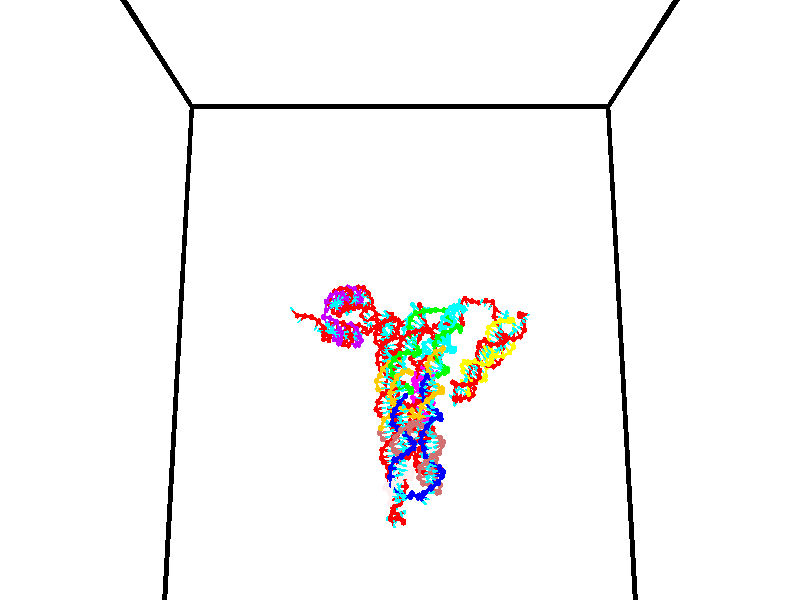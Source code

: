 // switches for output
#declare DRAW_BASES = 1; // possible values are 0, 1; only relevant for DNA ribbons
#declare DRAW_BASES_TYPE = 3; // possible values are 1, 2, 3; only relevant for DNA ribbons
#declare DRAW_FOG = 0; // set to 1 to enable fog

#include "colors.inc"

#include "transforms.inc"
background { rgb <1, 1, 1>}

#default {
   normal{
       ripples 0.25
       frequency 0.20
       turbulence 0.2
       lambda 5
   }
	finish {
		phong 0.1
		phong_size 40.
	}
}

// original window dimensions: 1024x640


// camera settings

camera {
	sky <0, 0.179814, -0.983701>
	up <0, 0.179814, -0.983701>
	right 1.6 * <1, 0, 0>
	location <35, 94.9851, 44.8844>
	look_at <35, 29.7336, 32.9568>
	direction <0, -65.2515, -11.9276>
	angle 67.0682
}


# declare cpy_camera_pos = <35, 94.9851, 44.8844>;
# if (DRAW_FOG = 1)
fog {
	fog_type 2
	up vnormalize(cpy_camera_pos)
	color rgbt<1,1,1,0.3>
	distance 1e-5
	fog_alt 3e-3
	fog_offset 56
}
# end


// LIGHTS

# declare lum = 6;
global_settings {
	ambient_light rgb lum * <0.05, 0.05, 0.05>
	max_trace_level 15
}# declare cpy_direct_light_amount = 0.25;
light_source
{	1000 * <-1, -1.16352, -0.803886>,
	rgb lum * cpy_direct_light_amount
	parallel
}

light_source
{	1000 * <1, 1.16352, 0.803886>,
	rgb lum * cpy_direct_light_amount
	parallel
}

// strand 0

// nucleotide -1

// particle -1
sphere {
	<24.668839, 34.979393, 35.242188> 0.250000
	pigment { color rgbt <1,0,0,0> }
	no_shadow
}
cylinder {
	<24.385788, 35.056480, 34.970268>,  <24.215958, 35.102734, 34.807117>, 0.100000
	pigment { color rgbt <1,0,0,0> }
	no_shadow
}
cylinder {
	<24.385788, 35.056480, 34.970268>,  <24.668839, 34.979393, 35.242188>, 0.100000
	pigment { color rgbt <1,0,0,0> }
	no_shadow
}

// particle -1
sphere {
	<24.385788, 35.056480, 34.970268> 0.100000
	pigment { color rgbt <1,0,0,0> }
	no_shadow
}
sphere {
	0, 1
	scale<0.080000,0.200000,0.300000>
	matrix <-0.514325, 0.519201, 0.682569,
		0.484494, 0.832641, -0.268281,
		-0.707626, 0.192717, -0.679798,
		24.173500, 35.114296, 34.766331>
	pigment { color rgbt <0,1,1,0> }
	no_shadow
}
cylinder {
	<25.446194, 34.997200, 35.281380>,  <24.668839, 34.979393, 35.242188>, 0.130000
	pigment { color rgbt <1,0,0,0> }
	no_shadow
}

// nucleotide -1

// particle -1
sphere {
	<25.446194, 34.997200, 35.281380> 0.250000
	pigment { color rgbt <1,0,0,0> }
	no_shadow
}
cylinder {
	<25.128202, 34.867195, 35.486271>,  <24.937408, 34.789192, 35.609207>, 0.100000
	pigment { color rgbt <1,0,0,0> }
	no_shadow
}
cylinder {
	<25.128202, 34.867195, 35.486271>,  <25.446194, 34.997200, 35.281380>, 0.100000
	pigment { color rgbt <1,0,0,0> }
	no_shadow
}

// particle -1
sphere {
	<25.128202, 34.867195, 35.486271> 0.100000
	pigment { color rgbt <1,0,0,0> }
	no_shadow
}
sphere {
	0, 1
	scale<0.080000,0.200000,0.300000>
	matrix <-0.559495, 0.066465, -0.826165,
		0.234468, -0.943372, -0.234680,
		-0.794978, -0.325012, 0.512228,
		24.889709, 34.769691, 35.639938>
	pigment { color rgbt <0,1,1,0> }
	no_shadow
}
cylinder {
	<26.130074, 35.232262, 35.390266>,  <25.446194, 34.997200, 35.281380>, 0.130000
	pigment { color rgbt <1,0,0,0> }
	no_shadow
}

// nucleotide -1

// particle -1
sphere {
	<26.130074, 35.232262, 35.390266> 0.250000
	pigment { color rgbt <1,0,0,0> }
	no_shadow
}
cylinder {
	<26.028959, 34.849369, 35.333965>,  <25.968290, 34.619633, 35.300186>, 0.100000
	pigment { color rgbt <1,0,0,0> }
	no_shadow
}
cylinder {
	<26.028959, 34.849369, 35.333965>,  <26.130074, 35.232262, 35.390266>, 0.100000
	pigment { color rgbt <1,0,0,0> }
	no_shadow
}

// particle -1
sphere {
	<26.028959, 34.849369, 35.333965> 0.100000
	pigment { color rgbt <1,0,0,0> }
	no_shadow
}
sphere {
	0, 1
	scale<0.080000,0.200000,0.300000>
	matrix <0.169133, -0.186953, 0.967700,
		-0.952624, 0.220816, 0.209158,
		-0.252786, -0.957230, -0.140749,
		25.953123, 34.562199, 35.291740>
	pigment { color rgbt <0,1,1,0> }
	no_shadow
}
cylinder {
	<26.843832, 35.100075, 35.732822>,  <26.130074, 35.232262, 35.390266>, 0.130000
	pigment { color rgbt <1,0,0,0> }
	no_shadow
}

// nucleotide -1

// particle -1
sphere {
	<26.843832, 35.100075, 35.732822> 0.250000
	pigment { color rgbt <1,0,0,0> }
	no_shadow
}
cylinder {
	<26.649145, 34.897545, 36.017567>,  <26.532333, 34.776028, 36.188412>, 0.100000
	pigment { color rgbt <1,0,0,0> }
	no_shadow
}
cylinder {
	<26.649145, 34.897545, 36.017567>,  <26.843832, 35.100075, 35.732822>, 0.100000
	pigment { color rgbt <1,0,0,0> }
	no_shadow
}

// particle -1
sphere {
	<26.649145, 34.897545, 36.017567> 0.100000
	pigment { color rgbt <1,0,0,0> }
	no_shadow
}
sphere {
	0, 1
	scale<0.080000,0.200000,0.300000>
	matrix <0.829829, -0.522583, 0.195681,
		0.272927, 0.685962, 0.674512,
		-0.486718, -0.506323, 0.711859,
		26.503130, 34.745647, 36.231125>
	pigment { color rgbt <0,1,1,0> }
	no_shadow
}
cylinder {
	<27.314453, 34.989231, 36.252205>,  <26.843832, 35.100075, 35.732822>, 0.130000
	pigment { color rgbt <1,0,0,0> }
	no_shadow
}

// nucleotide -1

// particle -1
sphere {
	<27.314453, 34.989231, 36.252205> 0.250000
	pigment { color rgbt <1,0,0,0> }
	no_shadow
}
cylinder {
	<27.031481, 34.716530, 36.326771>,  <26.861696, 34.552910, 36.371510>, 0.100000
	pigment { color rgbt <1,0,0,0> }
	no_shadow
}
cylinder {
	<27.031481, 34.716530, 36.326771>,  <27.314453, 34.989231, 36.252205>, 0.100000
	pigment { color rgbt <1,0,0,0> }
	no_shadow
}

// particle -1
sphere {
	<27.031481, 34.716530, 36.326771> 0.100000
	pigment { color rgbt <1,0,0,0> }
	no_shadow
}
sphere {
	0, 1
	scale<0.080000,0.200000,0.300000>
	matrix <0.700908, -0.642784, 0.309123,
		-0.090921, 0.349343, 0.932573,
		-0.707433, -0.681754, 0.186415,
		26.819250, 34.512005, 36.382694>
	pigment { color rgbt <0,1,1,0> }
	no_shadow
}
cylinder {
	<27.412954, 34.651638, 36.877426>,  <27.314453, 34.989231, 36.252205>, 0.130000
	pigment { color rgbt <1,0,0,0> }
	no_shadow
}

// nucleotide -1

// particle -1
sphere {
	<27.412954, 34.651638, 36.877426> 0.250000
	pigment { color rgbt <1,0,0,0> }
	no_shadow
}
cylinder {
	<27.212906, 34.389896, 36.650551>,  <27.092876, 34.232853, 36.514427>, 0.100000
	pigment { color rgbt <1,0,0,0> }
	no_shadow
}
cylinder {
	<27.212906, 34.389896, 36.650551>,  <27.412954, 34.651638, 36.877426>, 0.100000
	pigment { color rgbt <1,0,0,0> }
	no_shadow
}

// particle -1
sphere {
	<27.212906, 34.389896, 36.650551> 0.100000
	pigment { color rgbt <1,0,0,0> }
	no_shadow
}
sphere {
	0, 1
	scale<0.080000,0.200000,0.300000>
	matrix <0.723411, -0.675720, 0.141699,
		-0.475980, -0.339442, 0.811309,
		-0.500120, -0.654356, -0.567185,
		27.062870, 34.193588, 36.480396>
	pigment { color rgbt <0,1,1,0> }
	no_shadow
}
cylinder {
	<27.875904, 34.151638, 36.903255>,  <27.412954, 34.651638, 36.877426>, 0.130000
	pigment { color rgbt <1,0,0,0> }
	no_shadow
}

// nucleotide -1

// particle -1
sphere {
	<27.875904, 34.151638, 36.903255> 0.250000
	pigment { color rgbt <1,0,0,0> }
	no_shadow
}
cylinder {
	<27.589504, 33.996628, 36.670990>,  <27.417665, 33.903622, 36.531631>, 0.100000
	pigment { color rgbt <1,0,0,0> }
	no_shadow
}
cylinder {
	<27.589504, 33.996628, 36.670990>,  <27.875904, 34.151638, 36.903255>, 0.100000
	pigment { color rgbt <1,0,0,0> }
	no_shadow
}

// particle -1
sphere {
	<27.589504, 33.996628, 36.670990> 0.100000
	pigment { color rgbt <1,0,0,0> }
	no_shadow
}
sphere {
	0, 1
	scale<0.080000,0.200000,0.300000>
	matrix <0.454034, -0.890323, 0.034329,
		-0.530283, -0.239062, 0.813418,
		-0.715998, -0.387524, -0.580665,
		27.374704, 33.880371, 36.496792>
	pigment { color rgbt <0,1,1,0> }
	no_shadow
}
cylinder {
	<27.719627, 33.451340, 37.154594>,  <27.875904, 34.151638, 36.903255>, 0.130000
	pigment { color rgbt <1,0,0,0> }
	no_shadow
}

// nucleotide -1

// particle -1
sphere {
	<27.719627, 33.451340, 37.154594> 0.250000
	pigment { color rgbt <1,0,0,0> }
	no_shadow
}
cylinder {
	<27.637550, 33.441681, 36.763226>,  <27.588305, 33.435886, 36.528404>, 0.100000
	pigment { color rgbt <1,0,0,0> }
	no_shadow
}
cylinder {
	<27.637550, 33.441681, 36.763226>,  <27.719627, 33.451340, 37.154594>, 0.100000
	pigment { color rgbt <1,0,0,0> }
	no_shadow
}

// particle -1
sphere {
	<27.637550, 33.441681, 36.763226> 0.100000
	pigment { color rgbt <1,0,0,0> }
	no_shadow
}
sphere {
	0, 1
	scale<0.080000,0.200000,0.300000>
	matrix <0.485914, -0.870298, -0.080428,
		-0.849578, -0.491934, 0.190312,
		-0.205193, -0.024145, -0.978424,
		27.575993, 33.434437, 36.469700>
	pigment { color rgbt <0,1,1,0> }
	no_shadow
}
cylinder {
	<27.101206, 32.949520, 36.979656>,  <27.719627, 33.451340, 37.154594>, 0.130000
	pigment { color rgbt <1,0,0,0> }
	no_shadow
}

// nucleotide -1

// particle -1
sphere {
	<27.101206, 32.949520, 36.979656> 0.250000
	pigment { color rgbt <1,0,0,0> }
	no_shadow
}
cylinder {
	<27.351433, 33.006229, 36.672783>,  <27.501568, 33.040253, 36.488659>, 0.100000
	pigment { color rgbt <1,0,0,0> }
	no_shadow
}
cylinder {
	<27.351433, 33.006229, 36.672783>,  <27.101206, 32.949520, 36.979656>, 0.100000
	pigment { color rgbt <1,0,0,0> }
	no_shadow
}

// particle -1
sphere {
	<27.351433, 33.006229, 36.672783> 0.100000
	pigment { color rgbt <1,0,0,0> }
	no_shadow
}
sphere {
	0, 1
	scale<0.080000,0.200000,0.300000>
	matrix <0.373684, -0.917661, 0.135126,
		-0.684857, -0.371214, -0.627034,
		0.625566, 0.141771, -0.767183,
		27.539103, 33.048759, 36.442627>
	pigment { color rgbt <0,1,1,0> }
	no_shadow
}
cylinder {
	<26.948679, 32.382000, 36.530670>,  <27.101206, 32.949520, 36.979656>, 0.130000
	pigment { color rgbt <1,0,0,0> }
	no_shadow
}

// nucleotide -1

// particle -1
sphere {
	<26.948679, 32.382000, 36.530670> 0.250000
	pigment { color rgbt <1,0,0,0> }
	no_shadow
}
cylinder {
	<27.314335, 32.513451, 36.435715>,  <27.533728, 32.592319, 36.378742>, 0.100000
	pigment { color rgbt <1,0,0,0> }
	no_shadow
}
cylinder {
	<27.314335, 32.513451, 36.435715>,  <26.948679, 32.382000, 36.530670>, 0.100000
	pigment { color rgbt <1,0,0,0> }
	no_shadow
}

// particle -1
sphere {
	<27.314335, 32.513451, 36.435715> 0.100000
	pigment { color rgbt <1,0,0,0> }
	no_shadow
}
sphere {
	0, 1
	scale<0.080000,0.200000,0.300000>
	matrix <0.321478, -0.944372, -0.069386,
		-0.246989, -0.012889, -0.968933,
		0.914138, 0.328628, -0.237393,
		27.588575, 32.612038, 36.364498>
	pigment { color rgbt <0,1,1,0> }
	no_shadow
}
cylinder {
	<27.151785, 32.046169, 35.992832>,  <26.948679, 32.382000, 36.530670>, 0.130000
	pigment { color rgbt <1,0,0,0> }
	no_shadow
}

// nucleotide -1

// particle -1
sphere {
	<27.151785, 32.046169, 35.992832> 0.250000
	pigment { color rgbt <1,0,0,0> }
	no_shadow
}
cylinder {
	<27.495213, 32.194988, 36.133934>,  <27.701269, 32.284279, 36.218594>, 0.100000
	pigment { color rgbt <1,0,0,0> }
	no_shadow
}
cylinder {
	<27.495213, 32.194988, 36.133934>,  <27.151785, 32.046169, 35.992832>, 0.100000
	pigment { color rgbt <1,0,0,0> }
	no_shadow
}

// particle -1
sphere {
	<27.495213, 32.194988, 36.133934> 0.100000
	pigment { color rgbt <1,0,0,0> }
	no_shadow
}
sphere {
	0, 1
	scale<0.080000,0.200000,0.300000>
	matrix <0.467549, -0.850492, -0.240960,
		0.210365, 0.371811, -0.904159,
		0.858571, 0.372049, 0.352753,
		27.752785, 32.306602, 36.239761>
	pigment { color rgbt <0,1,1,0> }
	no_shadow
}
cylinder {
	<27.594070, 31.785173, 35.460957>,  <27.151785, 32.046169, 35.992832>, 0.130000
	pigment { color rgbt <1,0,0,0> }
	no_shadow
}

// nucleotide -1

// particle -1
sphere {
	<27.594070, 31.785173, 35.460957> 0.250000
	pigment { color rgbt <1,0,0,0> }
	no_shadow
}
cylinder {
	<27.797970, 31.875786, 35.792942>,  <27.920309, 31.930153, 35.992134>, 0.100000
	pigment { color rgbt <1,0,0,0> }
	no_shadow
}
cylinder {
	<27.797970, 31.875786, 35.792942>,  <27.594070, 31.785173, 35.460957>, 0.100000
	pigment { color rgbt <1,0,0,0> }
	no_shadow
}

// particle -1
sphere {
	<27.797970, 31.875786, 35.792942> 0.100000
	pigment { color rgbt <1,0,0,0> }
	no_shadow
}
sphere {
	0, 1
	scale<0.080000,0.200000,0.300000>
	matrix <0.469582, -0.881594, -0.047788,
		0.720866, 0.414096, -0.555767,
		0.509749, 0.226530, 0.829964,
		27.950895, 31.943745, 36.041931>
	pigment { color rgbt <0,1,1,0> }
	no_shadow
}
cylinder {
	<28.251972, 31.415133, 35.279701>,  <27.594070, 31.785173, 35.460957>, 0.130000
	pigment { color rgbt <1,0,0,0> }
	no_shadow
}

// nucleotide -1

// particle -1
sphere {
	<28.251972, 31.415133, 35.279701> 0.250000
	pigment { color rgbt <1,0,0,0> }
	no_shadow
}
cylinder {
	<28.295523, 31.524359, 35.662025>,  <28.321653, 31.589895, 35.891422>, 0.100000
	pigment { color rgbt <1,0,0,0> }
	no_shadow
}
cylinder {
	<28.295523, 31.524359, 35.662025>,  <28.251972, 31.415133, 35.279701>, 0.100000
	pigment { color rgbt <1,0,0,0> }
	no_shadow
}

// particle -1
sphere {
	<28.295523, 31.524359, 35.662025> 0.100000
	pigment { color rgbt <1,0,0,0> }
	no_shadow
}
sphere {
	0, 1
	scale<0.080000,0.200000,0.300000>
	matrix <0.686361, -0.716188, 0.126423,
		0.719065, 0.642269, -0.265399,
		0.108878, 0.273066, 0.955814,
		28.328186, 31.606279, 35.948769>
	pigment { color rgbt <0,1,1,0> }
	no_shadow
}
cylinder {
	<28.979883, 31.502066, 35.333908>,  <28.251972, 31.415133, 35.279701>, 0.130000
	pigment { color rgbt <1,0,0,0> }
	no_shadow
}

// nucleotide -1

// particle -1
sphere {
	<28.979883, 31.502066, 35.333908> 0.250000
	pigment { color rgbt <1,0,0,0> }
	no_shadow
}
cylinder {
	<28.802774, 31.429487, 35.685143>,  <28.696508, 31.385941, 35.895882>, 0.100000
	pigment { color rgbt <1,0,0,0> }
	no_shadow
}
cylinder {
	<28.802774, 31.429487, 35.685143>,  <28.979883, 31.502066, 35.333908>, 0.100000
	pigment { color rgbt <1,0,0,0> }
	no_shadow
}

// particle -1
sphere {
	<28.802774, 31.429487, 35.685143> 0.100000
	pigment { color rgbt <1,0,0,0> }
	no_shadow
}
sphere {
	0, 1
	scale<0.080000,0.200000,0.300000>
	matrix <0.499648, -0.863096, 0.073599,
		0.744516, 0.471320, 0.472814,
		-0.442773, -0.181445, 0.878083,
		28.669943, 31.375053, 35.948566>
	pigment { color rgbt <0,1,1,0> }
	no_shadow
}
cylinder {
	<29.525063, 31.306524, 35.723133>,  <28.979883, 31.502066, 35.333908>, 0.130000
	pigment { color rgbt <1,0,0,0> }
	no_shadow
}

// nucleotide -1

// particle -1
sphere {
	<29.525063, 31.306524, 35.723133> 0.250000
	pigment { color rgbt <1,0,0,0> }
	no_shadow
}
cylinder {
	<29.200310, 31.187138, 35.923840>,  <29.005459, 31.115505, 36.044262>, 0.100000
	pigment { color rgbt <1,0,0,0> }
	no_shadow
}
cylinder {
	<29.200310, 31.187138, 35.923840>,  <29.525063, 31.306524, 35.723133>, 0.100000
	pigment { color rgbt <1,0,0,0> }
	no_shadow
}

// particle -1
sphere {
	<29.200310, 31.187138, 35.923840> 0.100000
	pigment { color rgbt <1,0,0,0> }
	no_shadow
}
sphere {
	0, 1
	scale<0.080000,0.200000,0.300000>
	matrix <0.419604, -0.895882, 0.146043,
		0.405934, 0.329112, 0.852586,
		-0.811881, -0.298465, 0.501765,
		28.956745, 31.097599, 36.074368>
	pigment { color rgbt <0,1,1,0> }
	no_shadow
}
cylinder {
	<29.785244, 30.894461, 36.337914>,  <29.525063, 31.306524, 35.723133>, 0.130000
	pigment { color rgbt <1,0,0,0> }
	no_shadow
}

// nucleotide -1

// particle -1
sphere {
	<29.785244, 30.894461, 36.337914> 0.250000
	pigment { color rgbt <1,0,0,0> }
	no_shadow
}
cylinder {
	<29.405077, 30.789482, 36.271191>,  <29.176977, 30.726496, 36.231155>, 0.100000
	pigment { color rgbt <1,0,0,0> }
	no_shadow
}
cylinder {
	<29.405077, 30.789482, 36.271191>,  <29.785244, 30.894461, 36.337914>, 0.100000
	pigment { color rgbt <1,0,0,0> }
	no_shadow
}

// particle -1
sphere {
	<29.405077, 30.789482, 36.271191> 0.100000
	pigment { color rgbt <1,0,0,0> }
	no_shadow
}
sphere {
	0, 1
	scale<0.080000,0.200000,0.300000>
	matrix <0.235743, -0.957894, 0.163905,
		-0.202799, 0.116455, 0.972271,
		-0.950420, -0.262446, -0.166807,
		29.119951, 30.710749, 36.221149>
	pigment { color rgbt <0,1,1,0> }
	no_shadow
}
cylinder {
	<29.828716, 30.376097, 36.767231>,  <29.785244, 30.894461, 36.337914>, 0.130000
	pigment { color rgbt <1,0,0,0> }
	no_shadow
}

// nucleotide -1

// particle -1
sphere {
	<29.828716, 30.376097, 36.767231> 0.250000
	pigment { color rgbt <1,0,0,0> }
	no_shadow
}
cylinder {
	<29.496618, 30.342005, 36.546894>,  <29.297359, 30.321548, 36.414692>, 0.100000
	pigment { color rgbt <1,0,0,0> }
	no_shadow
}
cylinder {
	<29.496618, 30.342005, 36.546894>,  <29.828716, 30.376097, 36.767231>, 0.100000
	pigment { color rgbt <1,0,0,0> }
	no_shadow
}

// particle -1
sphere {
	<29.496618, 30.342005, 36.546894> 0.100000
	pigment { color rgbt <1,0,0,0> }
	no_shadow
}
sphere {
	0, 1
	scale<0.080000,0.200000,0.300000>
	matrix <0.003370, -0.988989, 0.147947,
		-0.557386, 0.120976, 0.821393,
		-0.830247, -0.085232, -0.550841,
		29.247543, 30.316435, 36.381641>
	pigment { color rgbt <0,1,1,0> }
	no_shadow
}
cylinder {
	<29.400745, 29.878731, 37.186108>,  <29.828716, 30.376097, 36.767231>, 0.130000
	pigment { color rgbt <1,0,0,0> }
	no_shadow
}

// nucleotide -1

// particle -1
sphere {
	<29.400745, 29.878731, 37.186108> 0.250000
	pigment { color rgbt <1,0,0,0> }
	no_shadow
}
cylinder {
	<29.307690, 29.885311, 36.797138>,  <29.251856, 29.889259, 36.563755>, 0.100000
	pigment { color rgbt <1,0,0,0> }
	no_shadow
}
cylinder {
	<29.307690, 29.885311, 36.797138>,  <29.400745, 29.878731, 37.186108>, 0.100000
	pigment { color rgbt <1,0,0,0> }
	no_shadow
}

// particle -1
sphere {
	<29.307690, 29.885311, 36.797138> 0.100000
	pigment { color rgbt <1,0,0,0> }
	no_shadow
}
sphere {
	0, 1
	scale<0.080000,0.200000,0.300000>
	matrix <0.171717, -0.983454, -0.057716,
		-0.957283, -0.180409, 0.225967,
		-0.232641, 0.016449, -0.972424,
		29.237898, 29.890245, 36.505409>
	pigment { color rgbt <0,1,1,0> }
	no_shadow
}
cylinder {
	<28.791954, 29.460327, 37.031574>,  <29.400745, 29.878731, 37.186108>, 0.130000
	pigment { color rgbt <1,0,0,0> }
	no_shadow
}

// nucleotide -1

// particle -1
sphere {
	<28.791954, 29.460327, 37.031574> 0.250000
	pigment { color rgbt <1,0,0,0> }
	no_shadow
}
cylinder {
	<29.024038, 29.494986, 36.707638>,  <29.163290, 29.515781, 36.513275>, 0.100000
	pigment { color rgbt <1,0,0,0> }
	no_shadow
}
cylinder {
	<29.024038, 29.494986, 36.707638>,  <28.791954, 29.460327, 37.031574>, 0.100000
	pigment { color rgbt <1,0,0,0> }
	no_shadow
}

// particle -1
sphere {
	<29.024038, 29.494986, 36.707638> 0.100000
	pigment { color rgbt <1,0,0,0> }
	no_shadow
}
sphere {
	0, 1
	scale<0.080000,0.200000,0.300000>
	matrix <0.032627, -0.996000, -0.083190,
		-0.813811, 0.021846, -0.580718,
		0.580213, 0.086648, -0.809843,
		29.198103, 29.520981, 36.464684>
	pigment { color rgbt <0,1,1,0> }
	no_shadow
}
cylinder {
	<28.869234, 28.799381, 36.738361>,  <28.791954, 29.460327, 37.031574>, 0.130000
	pigment { color rgbt <1,0,0,0> }
	no_shadow
}

// nucleotide -1

// particle -1
sphere {
	<28.869234, 28.799381, 36.738361> 0.250000
	pigment { color rgbt <1,0,0,0> }
	no_shadow
}
cylinder {
	<29.154221, 28.969910, 36.515419>,  <29.325212, 29.072226, 36.381653>, 0.100000
	pigment { color rgbt <1,0,0,0> }
	no_shadow
}
cylinder {
	<29.154221, 28.969910, 36.515419>,  <28.869234, 28.799381, 36.738361>, 0.100000
	pigment { color rgbt <1,0,0,0> }
	no_shadow
}

// particle -1
sphere {
	<29.154221, 28.969910, 36.515419> 0.100000
	pigment { color rgbt <1,0,0,0> }
	no_shadow
}
sphere {
	0, 1
	scale<0.080000,0.200000,0.300000>
	matrix <0.294088, -0.902573, -0.314445,
		-0.637108, 0.060119, -0.768426,
		0.712465, 0.426320, -0.557356,
		29.367960, 29.097805, 36.348213>
	pigment { color rgbt <0,1,1,0> }
	no_shadow
}
cylinder {
	<28.926344, 28.368052, 36.194744>,  <28.869234, 28.799381, 36.738361>, 0.130000
	pigment { color rgbt <1,0,0,0> }
	no_shadow
}

// nucleotide -1

// particle -1
sphere {
	<28.926344, 28.368052, 36.194744> 0.250000
	pigment { color rgbt <1,0,0,0> }
	no_shadow
}
cylinder {
	<29.267662, 28.575645, 36.214935>,  <29.472452, 28.700201, 36.227051>, 0.100000
	pigment { color rgbt <1,0,0,0> }
	no_shadow
}
cylinder {
	<29.267662, 28.575645, 36.214935>,  <28.926344, 28.368052, 36.194744>, 0.100000
	pigment { color rgbt <1,0,0,0> }
	no_shadow
}

// particle -1
sphere {
	<29.267662, 28.575645, 36.214935> 0.100000
	pigment { color rgbt <1,0,0,0> }
	no_shadow
}
sphere {
	0, 1
	scale<0.080000,0.200000,0.300000>
	matrix <0.490979, -0.767092, -0.412927,
		-0.175584, 0.377129, -0.909364,
		0.853293, 0.518983, 0.050474,
		29.523649, 28.731340, 36.230076>
	pigment { color rgbt <0,1,1,0> }
	no_shadow
}
cylinder {
	<29.199850, 28.318026, 35.511311>,  <28.926344, 28.368052, 36.194744>, 0.130000
	pigment { color rgbt <1,0,0,0> }
	no_shadow
}

// nucleotide -1

// particle -1
sphere {
	<29.199850, 28.318026, 35.511311> 0.250000
	pigment { color rgbt <1,0,0,0> }
	no_shadow
}
cylinder {
	<29.501223, 28.394793, 35.762867>,  <29.682047, 28.440853, 35.913803>, 0.100000
	pigment { color rgbt <1,0,0,0> }
	no_shadow
}
cylinder {
	<29.501223, 28.394793, 35.762867>,  <29.199850, 28.318026, 35.511311>, 0.100000
	pigment { color rgbt <1,0,0,0> }
	no_shadow
}

// particle -1
sphere {
	<29.501223, 28.394793, 35.762867> 0.100000
	pigment { color rgbt <1,0,0,0> }
	no_shadow
}
sphere {
	0, 1
	scale<0.080000,0.200000,0.300000>
	matrix <0.534407, -0.735972, -0.415637,
		0.383080, 0.649240, -0.657067,
		0.753431, 0.191919, 0.628894,
		29.727253, 28.452368, 35.951534>
	pigment { color rgbt <0,1,1,0> }
	no_shadow
}
cylinder {
	<29.706182, 28.234186, 35.109509>,  <29.199850, 28.318026, 35.511311>, 0.130000
	pigment { color rgbt <1,0,0,0> }
	no_shadow
}

// nucleotide -1

// particle -1
sphere {
	<29.706182, 28.234186, 35.109509> 0.250000
	pigment { color rgbt <1,0,0,0> }
	no_shadow
}
cylinder {
	<29.869091, 28.218441, 35.474491>,  <29.966835, 28.208994, 35.693481>, 0.100000
	pigment { color rgbt <1,0,0,0> }
	no_shadow
}
cylinder {
	<29.869091, 28.218441, 35.474491>,  <29.706182, 28.234186, 35.109509>, 0.100000
	pigment { color rgbt <1,0,0,0> }
	no_shadow
}

// particle -1
sphere {
	<29.869091, 28.218441, 35.474491> 0.100000
	pigment { color rgbt <1,0,0,0> }
	no_shadow
}
sphere {
	0, 1
	scale<0.080000,0.200000,0.300000>
	matrix <0.545771, -0.790578, -0.277705,
		0.732302, 0.611094, -0.300496,
		0.407270, -0.039362, 0.912459,
		29.991272, 28.206633, 35.748230>
	pigment { color rgbt <0,1,1,0> }
	no_shadow
}
cylinder {
	<30.409197, 28.111712, 35.010826>,  <29.706182, 28.234186, 35.109509>, 0.130000
	pigment { color rgbt <1,0,0,0> }
	no_shadow
}

// nucleotide -1

// particle -1
sphere {
	<30.409197, 28.111712, 35.010826> 0.250000
	pigment { color rgbt <1,0,0,0> }
	no_shadow
}
cylinder {
	<30.340908, 28.008789, 35.391277>,  <30.299934, 27.947035, 35.619549>, 0.100000
	pigment { color rgbt <1,0,0,0> }
	no_shadow
}
cylinder {
	<30.340908, 28.008789, 35.391277>,  <30.409197, 28.111712, 35.010826>, 0.100000
	pigment { color rgbt <1,0,0,0> }
	no_shadow
}

// particle -1
sphere {
	<30.340908, 28.008789, 35.391277> 0.100000
	pigment { color rgbt <1,0,0,0> }
	no_shadow
}
sphere {
	0, 1
	scale<0.080000,0.200000,0.300000>
	matrix <0.430259, -0.887873, -0.162967,
		0.886415, 0.381409, 0.262288,
		-0.170722, -0.257308, 0.951129,
		30.289692, 27.931597, 35.676617>
	pigment { color rgbt <0,1,1,0> }
	no_shadow
}
cylinder {
	<31.009682, 27.751078, 35.287846>,  <30.409197, 28.111712, 35.010826>, 0.130000
	pigment { color rgbt <1,0,0,0> }
	no_shadow
}

// nucleotide -1

// particle -1
sphere {
	<31.009682, 27.751078, 35.287846> 0.250000
	pigment { color rgbt <1,0,0,0> }
	no_shadow
}
cylinder {
	<30.721834, 27.627930, 35.536800>,  <30.549126, 27.554041, 35.686172>, 0.100000
	pigment { color rgbt <1,0,0,0> }
	no_shadow
}
cylinder {
	<30.721834, 27.627930, 35.536800>,  <31.009682, 27.751078, 35.287846>, 0.100000
	pigment { color rgbt <1,0,0,0> }
	no_shadow
}

// particle -1
sphere {
	<30.721834, 27.627930, 35.536800> 0.100000
	pigment { color rgbt <1,0,0,0> }
	no_shadow
}
sphere {
	0, 1
	scale<0.080000,0.200000,0.300000>
	matrix <0.209938, -0.950852, -0.227611,
		0.661874, -0.033129, 0.748882,
		-0.719617, -0.307869, 0.622389,
		30.505949, 27.535568, 35.723518>
	pigment { color rgbt <0,1,1,0> }
	no_shadow
}
cylinder {
	<31.313540, 27.130852, 35.691917>,  <31.009682, 27.751078, 35.287846>, 0.130000
	pigment { color rgbt <1,0,0,0> }
	no_shadow
}

// nucleotide -1

// particle -1
sphere {
	<31.313540, 27.130852, 35.691917> 0.250000
	pigment { color rgbt <1,0,0,0> }
	no_shadow
}
cylinder {
	<30.913744, 27.126064, 35.680069>,  <30.673866, 27.123192, 35.672958>, 0.100000
	pigment { color rgbt <1,0,0,0> }
	no_shadow
}
cylinder {
	<30.913744, 27.126064, 35.680069>,  <31.313540, 27.130852, 35.691917>, 0.100000
	pigment { color rgbt <1,0,0,0> }
	no_shadow
}

// particle -1
sphere {
	<30.913744, 27.126064, 35.680069> 0.100000
	pigment { color rgbt <1,0,0,0> }
	no_shadow
}
sphere {
	0, 1
	scale<0.080000,0.200000,0.300000>
	matrix <0.016575, -0.986906, -0.160444,
		-0.027312, -0.160853, 0.986600,
		-0.999489, -0.011971, -0.029620,
		30.613897, 27.122473, 35.671185>
	pigment { color rgbt <0,1,1,0> }
	no_shadow
}
cylinder {
	<31.220953, 26.482388, 35.467789>,  <31.313540, 27.130852, 35.691917>, 0.130000
	pigment { color rgbt <1,0,0,0> }
	no_shadow
}

// nucleotide -1

// particle -1
sphere {
	<31.220953, 26.482388, 35.467789> 0.250000
	pigment { color rgbt <1,0,0,0> }
	no_shadow
}
cylinder {
	<31.255562, 26.502892, 35.069817>,  <31.276327, 26.515194, 34.831032>, 0.100000
	pigment { color rgbt <1,0,0,0> }
	no_shadow
}
cylinder {
	<31.255562, 26.502892, 35.069817>,  <31.220953, 26.482388, 35.467789>, 0.100000
	pigment { color rgbt <1,0,0,0> }
	no_shadow
}

// particle -1
sphere {
	<31.255562, 26.502892, 35.069817> 0.100000
	pigment { color rgbt <1,0,0,0> }
	no_shadow
}
sphere {
	0, 1
	scale<0.080000,0.200000,0.300000>
	matrix <0.950439, -0.303605, 0.067009,
		-0.298631, -0.951418, -0.074989,
		0.086521, 0.051262, -0.994930,
		31.281519, 26.518270, 34.771336>
	pigment { color rgbt <0,1,1,0> }
	no_shadow
}
cylinder {
	<31.623219, 25.910349, 35.218437>,  <31.220953, 26.482388, 35.467789>, 0.130000
	pigment { color rgbt <1,0,0,0> }
	no_shadow
}

// nucleotide -1

// particle -1
sphere {
	<31.623219, 25.910349, 35.218437> 0.250000
	pigment { color rgbt <1,0,0,0> }
	no_shadow
}
cylinder {
	<31.649353, 26.169313, 34.914703>,  <31.665033, 26.324692, 34.732464>, 0.100000
	pigment { color rgbt <1,0,0,0> }
	no_shadow
}
cylinder {
	<31.649353, 26.169313, 34.914703>,  <31.623219, 25.910349, 35.218437>, 0.100000
	pigment { color rgbt <1,0,0,0> }
	no_shadow
}

// particle -1
sphere {
	<31.649353, 26.169313, 34.914703> 0.100000
	pigment { color rgbt <1,0,0,0> }
	no_shadow
}
sphere {
	0, 1
	scale<0.080000,0.200000,0.300000>
	matrix <0.940283, -0.294699, -0.170355,
		-0.334065, -0.702860, -0.628004,
		0.065337, 0.647411, -0.759335,
		31.668955, 26.363537, 34.686901>
	pigment { color rgbt <0,1,1,0> }
	no_shadow
}
cylinder {
	<32.259621, 25.863899, 34.903629>,  <31.623219, 25.910349, 35.218437>, 0.130000
	pigment { color rgbt <1,0,0,0> }
	no_shadow
}

// nucleotide -1

// particle -1
sphere {
	<32.259621, 25.863899, 34.903629> 0.250000
	pigment { color rgbt <1,0,0,0> }
	no_shadow
}
cylinder {
	<31.876431, 25.823105, 34.796383>,  <31.646517, 25.798628, 34.732037>, 0.100000
	pigment { color rgbt <1,0,0,0> }
	no_shadow
}
cylinder {
	<31.876431, 25.823105, 34.796383>,  <32.259621, 25.863899, 34.903629>, 0.100000
	pigment { color rgbt <1,0,0,0> }
	no_shadow
}

// particle -1
sphere {
	<31.876431, 25.823105, 34.796383> 0.100000
	pigment { color rgbt <1,0,0,0> }
	no_shadow
}
sphere {
	0, 1
	scale<0.080000,0.200000,0.300000>
	matrix <-0.034305, -0.887227, 0.460056,
		-0.284797, 0.449919, 0.846441,
		-0.957974, -0.101985, -0.268114,
		31.589039, 25.792509, 34.715950>
	pigment { color rgbt <0,1,1,0> }
	no_shadow
}
cylinder {
	<32.332016, 25.611225, 34.218784>,  <32.259621, 25.863899, 34.903629>, 0.130000
	pigment { color rgbt <1,0,0,0> }
	no_shadow
}

// nucleotide -1

// particle -1
sphere {
	<32.332016, 25.611225, 34.218784> 0.250000
	pigment { color rgbt <1,0,0,0> }
	no_shadow
}
cylinder {
	<32.262775, 25.657173, 33.827511>,  <32.221230, 25.684742, 33.592747>, 0.100000
	pigment { color rgbt <1,0,0,0> }
	no_shadow
}
cylinder {
	<32.262775, 25.657173, 33.827511>,  <32.332016, 25.611225, 34.218784>, 0.100000
	pigment { color rgbt <1,0,0,0> }
	no_shadow
}

// particle -1
sphere {
	<32.262775, 25.657173, 33.827511> 0.100000
	pigment { color rgbt <1,0,0,0> }
	no_shadow
}
sphere {
	0, 1
	scale<0.080000,0.200000,0.300000>
	matrix <-0.284204, -0.956753, -0.062060,
		-0.943008, 0.267261, 0.198262,
		-0.173101, 0.114870, -0.978183,
		32.210846, 25.691633, 33.534058>
	pigment { color rgbt <0,1,1,0> }
	no_shadow
}
cylinder {
	<31.726456, 25.236012, 33.973049>,  <32.332016, 25.611225, 34.218784>, 0.130000
	pigment { color rgbt <1,0,0,0> }
	no_shadow
}

// nucleotide -1

// particle -1
sphere {
	<31.726456, 25.236012, 33.973049> 0.250000
	pigment { color rgbt <1,0,0,0> }
	no_shadow
}
cylinder {
	<32.006439, 25.250940, 33.687767>,  <32.174431, 25.259897, 33.516598>, 0.100000
	pigment { color rgbt <1,0,0,0> }
	no_shadow
}
cylinder {
	<32.006439, 25.250940, 33.687767>,  <31.726456, 25.236012, 33.973049>, 0.100000
	pigment { color rgbt <1,0,0,0> }
	no_shadow
}

// particle -1
sphere {
	<32.006439, 25.250940, 33.687767> 0.100000
	pigment { color rgbt <1,0,0,0> }
	no_shadow
}
sphere {
	0, 1
	scale<0.080000,0.200000,0.300000>
	matrix <-0.171702, -0.960550, -0.218776,
		-0.693235, 0.275593, -0.665938,
		0.699960, 0.037320, -0.713207,
		32.216427, 25.262136, 33.473804>
	pigment { color rgbt <0,1,1,0> }
	no_shadow
}
cylinder {
	<31.003775, 25.037106, 34.274212>,  <31.726456, 25.236012, 33.973049>, 0.130000
	pigment { color rgbt <1,0,0,0> }
	no_shadow
}

// nucleotide -1

// particle -1
sphere {
	<31.003775, 25.037106, 34.274212> 0.250000
	pigment { color rgbt <1,0,0,0> }
	no_shadow
}
cylinder {
	<30.955742, 25.429754, 34.333534>,  <30.926922, 25.665344, 34.369129>, 0.100000
	pigment { color rgbt <1,0,0,0> }
	no_shadow
}
cylinder {
	<30.955742, 25.429754, 34.333534>,  <31.003775, 25.037106, 34.274212>, 0.100000
	pigment { color rgbt <1,0,0,0> }
	no_shadow
}

// particle -1
sphere {
	<30.955742, 25.429754, 34.333534> 0.100000
	pigment { color rgbt <1,0,0,0> }
	no_shadow
}
sphere {
	0, 1
	scale<0.080000,0.200000,0.300000>
	matrix <0.241931, 0.173820, -0.954597,
		-0.962835, -0.078747, -0.258357,
		-0.120080, 0.981624, 0.148308,
		30.919718, 25.724241, 34.378025>
	pigment { color rgbt <0,1,1,0> }
	no_shadow
}
cylinder {
	<30.493853, 25.477928, 33.697971>,  <31.003775, 25.037106, 34.274212>, 0.130000
	pigment { color rgbt <1,0,0,0> }
	no_shadow
}

// nucleotide -1

// particle -1
sphere {
	<30.493853, 25.477928, 33.697971> 0.250000
	pigment { color rgbt <1,0,0,0> }
	no_shadow
}
cylinder {
	<30.805531, 25.676451, 33.851093>,  <30.992537, 25.795565, 33.942966>, 0.100000
	pigment { color rgbt <1,0,0,0> }
	no_shadow
}
cylinder {
	<30.805531, 25.676451, 33.851093>,  <30.493853, 25.477928, 33.697971>, 0.100000
	pigment { color rgbt <1,0,0,0> }
	no_shadow
}

// particle -1
sphere {
	<30.805531, 25.676451, 33.851093> 0.100000
	pigment { color rgbt <1,0,0,0> }
	no_shadow
}
sphere {
	0, 1
	scale<0.080000,0.200000,0.300000>
	matrix <0.279313, 0.271796, -0.920929,
		-0.561108, 0.824503, 0.073157,
		0.779193, 0.496307, 0.382801,
		31.039289, 25.825342, 33.965935>
	pigment { color rgbt <0,1,1,0> }
	no_shadow
}
cylinder {
	<30.796379, 25.895306, 33.207195>,  <30.493853, 25.477928, 33.697971>, 0.130000
	pigment { color rgbt <1,0,0,0> }
	no_shadow
}

// nucleotide -1

// particle -1
sphere {
	<30.796379, 25.895306, 33.207195> 0.250000
	pigment { color rgbt <1,0,0,0> }
	no_shadow
}
cylinder {
	<31.099405, 25.896650, 33.468296>,  <31.281221, 25.897457, 33.624954>, 0.100000
	pigment { color rgbt <1,0,0,0> }
	no_shadow
}
cylinder {
	<31.099405, 25.896650, 33.468296>,  <30.796379, 25.895306, 33.207195>, 0.100000
	pigment { color rgbt <1,0,0,0> }
	no_shadow
}

// particle -1
sphere {
	<31.099405, 25.896650, 33.468296> 0.100000
	pigment { color rgbt <1,0,0,0> }
	no_shadow
}
sphere {
	0, 1
	scale<0.080000,0.200000,0.300000>
	matrix <0.451148, 0.720012, -0.527302,
		-0.471759, 0.693953, 0.543942,
		0.757568, 0.003361, 0.652748,
		31.326675, 25.897659, 33.664120>
	pigment { color rgbt <0,1,1,0> }
	no_shadow
}
cylinder {
	<31.283672, 26.274185, 32.803074>,  <30.796379, 25.895306, 33.207195>, 0.130000
	pigment { color rgbt <1,0,0,0> }
	no_shadow
}

// nucleotide -1

// particle -1
sphere {
	<31.283672, 26.274185, 32.803074> 0.250000
	pigment { color rgbt <1,0,0,0> }
	no_shadow
}
cylinder {
	<30.967396, 26.459517, 32.963142>,  <30.777630, 26.570715, 33.059185>, 0.100000
	pigment { color rgbt <1,0,0,0> }
	no_shadow
}
cylinder {
	<30.967396, 26.459517, 32.963142>,  <31.283672, 26.274185, 32.803074>, 0.100000
	pigment { color rgbt <1,0,0,0> }
	no_shadow
}

// particle -1
sphere {
	<30.967396, 26.459517, 32.963142> 0.100000
	pigment { color rgbt <1,0,0,0> }
	no_shadow
}
sphere {
	0, 1
	scale<0.080000,0.200000,0.300000>
	matrix <0.239310, 0.835543, -0.494568,
		-0.563507, -0.295285, -0.771535,
		-0.790690, 0.463329, 0.400170,
		30.730188, 26.598515, 33.083195>
	pigment { color rgbt <0,1,1,0> }
	no_shadow
}
cylinder {
	<31.759117, 25.896366, 32.435116>,  <31.283672, 26.274185, 32.803074>, 0.130000
	pigment { color rgbt <1,0,0,0> }
	no_shadow
}

// nucleotide -1

// particle -1
sphere {
	<31.759117, 25.896366, 32.435116> 0.250000
	pigment { color rgbt <1,0,0,0> }
	no_shadow
}
cylinder {
	<31.561756, 25.928770, 32.088707>,  <31.443340, 25.948212, 31.880861>, 0.100000
	pigment { color rgbt <1,0,0,0> }
	no_shadow
}
cylinder {
	<31.561756, 25.928770, 32.088707>,  <31.759117, 25.896366, 32.435116>, 0.100000
	pigment { color rgbt <1,0,0,0> }
	no_shadow
}

// particle -1
sphere {
	<31.561756, 25.928770, 32.088707> 0.100000
	pigment { color rgbt <1,0,0,0> }
	no_shadow
}
sphere {
	0, 1
	scale<0.080000,0.200000,0.300000>
	matrix <-0.740993, 0.482263, 0.467281,
		0.455504, 0.872273, -0.177922,
		-0.493402, 0.081009, -0.866021,
		31.413736, 25.953074, 31.828901>
	pigment { color rgbt <0,1,1,0> }
	no_shadow
}
cylinder {
	<31.705399, 26.673761, 32.351753>,  <31.759117, 25.896366, 32.435116>, 0.130000
	pigment { color rgbt <1,0,0,0> }
	no_shadow
}

// nucleotide -1

// particle -1
sphere {
	<31.705399, 26.673761, 32.351753> 0.250000
	pigment { color rgbt <1,0,0,0> }
	no_shadow
}
cylinder {
	<31.406874, 26.503489, 32.147083>,  <31.227758, 26.401325, 32.024281>, 0.100000
	pigment { color rgbt <1,0,0,0> }
	no_shadow
}
cylinder {
	<31.406874, 26.503489, 32.147083>,  <31.705399, 26.673761, 32.351753>, 0.100000
	pigment { color rgbt <1,0,0,0> }
	no_shadow
}

// particle -1
sphere {
	<31.406874, 26.503489, 32.147083> 0.100000
	pigment { color rgbt <1,0,0,0> }
	no_shadow
}
sphere {
	0, 1
	scale<0.080000,0.200000,0.300000>
	matrix <-0.632599, 0.692690, 0.346408,
		0.206974, 0.582215, -0.786249,
		-0.746311, -0.425683, -0.511678,
		31.182980, 26.375784, 31.993580>
	pigment { color rgbt <0,1,1,0> }
	no_shadow
}
cylinder {
	<31.422228, 27.218475, 31.825644>,  <31.705399, 26.673761, 32.351753>, 0.130000
	pigment { color rgbt <1,0,0,0> }
	no_shadow
}

// nucleotide -1

// particle -1
sphere {
	<31.422228, 27.218475, 31.825644> 0.250000
	pigment { color rgbt <1,0,0,0> }
	no_shadow
}
cylinder {
	<31.139748, 26.946972, 31.906212>,  <30.970261, 26.784069, 31.954552>, 0.100000
	pigment { color rgbt <1,0,0,0> }
	no_shadow
}
cylinder {
	<31.139748, 26.946972, 31.906212>,  <31.422228, 27.218475, 31.825644>, 0.100000
	pigment { color rgbt <1,0,0,0> }
	no_shadow
}

// particle -1
sphere {
	<31.139748, 26.946972, 31.906212> 0.100000
	pigment { color rgbt <1,0,0,0> }
	no_shadow
}
sphere {
	0, 1
	scale<0.080000,0.200000,0.300000>
	matrix <-0.681787, 0.728653, 0.065046,
		-0.190915, -0.091390, -0.977343,
		-0.706199, -0.678758, 0.201420,
		30.927887, 26.743345, 31.966639>
	pigment { color rgbt <0,1,1,0> }
	no_shadow
}
cylinder {
	<30.857328, 27.303688, 31.343367>,  <31.422228, 27.218475, 31.825644>, 0.130000
	pigment { color rgbt <1,0,0,0> }
	no_shadow
}

// nucleotide -1

// particle -1
sphere {
	<30.857328, 27.303688, 31.343367> 0.250000
	pigment { color rgbt <1,0,0,0> }
	no_shadow
}
cylinder {
	<30.700155, 27.125601, 31.665207>,  <30.605852, 27.018749, 31.858311>, 0.100000
	pigment { color rgbt <1,0,0,0> }
	no_shadow
}
cylinder {
	<30.700155, 27.125601, 31.665207>,  <30.857328, 27.303688, 31.343367>, 0.100000
	pigment { color rgbt <1,0,0,0> }
	no_shadow
}

// particle -1
sphere {
	<30.700155, 27.125601, 31.665207> 0.100000
	pigment { color rgbt <1,0,0,0> }
	no_shadow
}
sphere {
	0, 1
	scale<0.080000,0.200000,0.300000>
	matrix <-0.735753, 0.677076, 0.015344,
		-0.551609, -0.585960, -0.593615,
		-0.392931, -0.445218, 0.804603,
		30.582275, 26.992035, 31.906588>
	pigment { color rgbt <0,1,1,0> }
	no_shadow
}
cylinder {
	<30.218519, 27.315538, 31.260015>,  <30.857328, 27.303688, 31.343367>, 0.130000
	pigment { color rgbt <1,0,0,0> }
	no_shadow
}

// nucleotide -1

// particle -1
sphere {
	<30.218519, 27.315538, 31.260015> 0.250000
	pigment { color rgbt <1,0,0,0> }
	no_shadow
}
cylinder {
	<30.255987, 27.262234, 31.654673>,  <30.278467, 27.230251, 31.891468>, 0.100000
	pigment { color rgbt <1,0,0,0> }
	no_shadow
}
cylinder {
	<30.255987, 27.262234, 31.654673>,  <30.218519, 27.315538, 31.260015>, 0.100000
	pigment { color rgbt <1,0,0,0> }
	no_shadow
}

// particle -1
sphere {
	<30.255987, 27.262234, 31.654673> 0.100000
	pigment { color rgbt <1,0,0,0> }
	no_shadow
}
sphere {
	0, 1
	scale<0.080000,0.200000,0.300000>
	matrix <-0.659326, 0.734249, 0.161767,
		-0.746000, -0.665672, -0.019089,
		0.093668, -0.133264, 0.986645,
		30.284088, 27.222256, 31.950666>
	pigment { color rgbt <0,1,1,0> }
	no_shadow
}
cylinder {
	<29.453203, 27.396914, 31.482531>,  <30.218519, 27.315538, 31.260015>, 0.130000
	pigment { color rgbt <1,0,0,0> }
	no_shadow
}

// nucleotide -1

// particle -1
sphere {
	<29.453203, 27.396914, 31.482531> 0.250000
	pigment { color rgbt <1,0,0,0> }
	no_shadow
}
cylinder {
	<29.682402, 27.422289, 31.809370>,  <29.819921, 27.437513, 32.005474>, 0.100000
	pigment { color rgbt <1,0,0,0> }
	no_shadow
}
cylinder {
	<29.682402, 27.422289, 31.809370>,  <29.453203, 27.396914, 31.482531>, 0.100000
	pigment { color rgbt <1,0,0,0> }
	no_shadow
}

// particle -1
sphere {
	<29.682402, 27.422289, 31.809370> 0.100000
	pigment { color rgbt <1,0,0,0> }
	no_shadow
}
sphere {
	0, 1
	scale<0.080000,0.200000,0.300000>
	matrix <-0.642651, 0.653496, 0.399929,
		-0.508599, -0.754267, 0.415220,
		0.572998, 0.063438, 0.817098,
		29.854301, 27.441320, 32.054501>
	pigment { color rgbt <0,1,1,0> }
	no_shadow
}
cylinder {
	<28.970762, 27.362864, 32.046352>,  <29.453203, 27.396914, 31.482531>, 0.130000
	pigment { color rgbt <1,0,0,0> }
	no_shadow
}

// nucleotide -1

// particle -1
sphere {
	<28.970762, 27.362864, 32.046352> 0.250000
	pigment { color rgbt <1,0,0,0> }
	no_shadow
}
cylinder {
	<29.311390, 27.523817, 32.180767>,  <29.515766, 27.620390, 32.261414>, 0.100000
	pigment { color rgbt <1,0,0,0> }
	no_shadow
}
cylinder {
	<29.311390, 27.523817, 32.180767>,  <28.970762, 27.362864, 32.046352>, 0.100000
	pigment { color rgbt <1,0,0,0> }
	no_shadow
}

// particle -1
sphere {
	<29.311390, 27.523817, 32.180767> 0.100000
	pigment { color rgbt <1,0,0,0> }
	no_shadow
}
sphere {
	0, 1
	scale<0.080000,0.200000,0.300000>
	matrix <-0.524188, 0.662975, 0.534500,
		-0.007708, -0.631309, 0.775493,
		0.851568, 0.402385, 0.336035,
		29.566860, 27.644533, 32.281578>
	pigment { color rgbt <0,1,1,0> }
	no_shadow
}
cylinder {
	<28.761770, 27.653116, 32.670033>,  <28.970762, 27.362864, 32.046352>, 0.130000
	pigment { color rgbt <1,0,0,0> }
	no_shadow
}

// nucleotide -1

// particle -1
sphere {
	<28.761770, 27.653116, 32.670033> 0.250000
	pigment { color rgbt <1,0,0,0> }
	no_shadow
}
cylinder {
	<29.102772, 27.836037, 32.568748>,  <29.307373, 27.945789, 32.507977>, 0.100000
	pigment { color rgbt <1,0,0,0> }
	no_shadow
}
cylinder {
	<29.102772, 27.836037, 32.568748>,  <28.761770, 27.653116, 32.670033>, 0.100000
	pigment { color rgbt <1,0,0,0> }
	no_shadow
}

// particle -1
sphere {
	<29.102772, 27.836037, 32.568748> 0.100000
	pigment { color rgbt <1,0,0,0> }
	no_shadow
}
sphere {
	0, 1
	scale<0.080000,0.200000,0.300000>
	matrix <-0.308041, 0.830863, 0.463440,
		0.422317, -0.317083, 0.849180,
		0.852501, 0.457301, -0.253213,
		29.358522, 27.973227, 32.492783>
	pigment { color rgbt <0,1,1,0> }
	no_shadow
}
cylinder {
	<29.031193, 28.032642, 33.260048>,  <28.761770, 27.653116, 32.670033>, 0.130000
	pigment { color rgbt <1,0,0,0> }
	no_shadow
}

// nucleotide -1

// particle -1
sphere {
	<29.031193, 28.032642, 33.260048> 0.250000
	pigment { color rgbt <1,0,0,0> }
	no_shadow
}
cylinder {
	<29.177122, 28.232298, 32.945656>,  <29.264679, 28.352091, 32.757019>, 0.100000
	pigment { color rgbt <1,0,0,0> }
	no_shadow
}
cylinder {
	<29.177122, 28.232298, 32.945656>,  <29.031193, 28.032642, 33.260048>, 0.100000
	pigment { color rgbt <1,0,0,0> }
	no_shadow
}

// particle -1
sphere {
	<29.177122, 28.232298, 32.945656> 0.100000
	pigment { color rgbt <1,0,0,0> }
	no_shadow
}
sphere {
	0, 1
	scale<0.080000,0.200000,0.300000>
	matrix <-0.228430, 0.866346, 0.444145,
		0.902621, 0.017507, 0.430081,
		0.364823, 0.499138, -0.785981,
		29.286570, 28.382040, 32.709862>
	pigment { color rgbt <0,1,1,0> }
	no_shadow
}
cylinder {
	<29.445414, 28.563095, 33.516514>,  <29.031193, 28.032642, 33.260048>, 0.130000
	pigment { color rgbt <1,0,0,0> }
	no_shadow
}

// nucleotide -1

// particle -1
sphere {
	<29.445414, 28.563095, 33.516514> 0.250000
	pigment { color rgbt <1,0,0,0> }
	no_shadow
}
cylinder {
	<29.352798, 28.685062, 33.146992>,  <29.297230, 28.758244, 32.925278>, 0.100000
	pigment { color rgbt <1,0,0,0> }
	no_shadow
}
cylinder {
	<29.352798, 28.685062, 33.146992>,  <29.445414, 28.563095, 33.516514>, 0.100000
	pigment { color rgbt <1,0,0,0> }
	no_shadow
}

// particle -1
sphere {
	<29.352798, 28.685062, 33.146992> 0.100000
	pigment { color rgbt <1,0,0,0> }
	no_shadow
}
sphere {
	0, 1
	scale<0.080000,0.200000,0.300000>
	matrix <-0.153139, 0.926346, 0.344140,
		0.960698, 0.221152, -0.167787,
		-0.231536, 0.304919, -0.923805,
		29.283339, 28.776539, 32.869850>
	pigment { color rgbt <0,1,1,0> }
	no_shadow
}
cylinder {
	<29.729380, 29.313030, 33.454468>,  <29.445414, 28.563095, 33.516514>, 0.130000
	pigment { color rgbt <1,0,0,0> }
	no_shadow
}

// nucleotide -1

// particle -1
sphere {
	<29.729380, 29.313030, 33.454468> 0.250000
	pigment { color rgbt <1,0,0,0> }
	no_shadow
}
cylinder {
	<29.460531, 29.284218, 33.159695>,  <29.299223, 29.266932, 32.982830>, 0.100000
	pigment { color rgbt <1,0,0,0> }
	no_shadow
}
cylinder {
	<29.460531, 29.284218, 33.159695>,  <29.729380, 29.313030, 33.454468>, 0.100000
	pigment { color rgbt <1,0,0,0> }
	no_shadow
}

// particle -1
sphere {
	<29.460531, 29.284218, 33.159695> 0.100000
	pigment { color rgbt <1,0,0,0> }
	no_shadow
}
sphere {
	0, 1
	scale<0.080000,0.200000,0.300000>
	matrix <-0.177745, 0.981851, 0.066144,
		0.718790, 0.175442, -0.672726,
		-0.672122, -0.072030, -0.736929,
		29.258894, 29.262609, 32.938618>
	pigment { color rgbt <0,1,1,0> }
	no_shadow
}
cylinder {
	<29.773170, 29.933500, 33.031071>,  <29.729380, 29.313030, 33.454468>, 0.130000
	pigment { color rgbt <1,0,0,0> }
	no_shadow
}

// nucleotide -1

// particle -1
sphere {
	<29.773170, 29.933500, 33.031071> 0.250000
	pigment { color rgbt <1,0,0,0> }
	no_shadow
}
cylinder {
	<29.412470, 29.825548, 32.896008>,  <29.196051, 29.760777, 32.814972>, 0.100000
	pigment { color rgbt <1,0,0,0> }
	no_shadow
}
cylinder {
	<29.412470, 29.825548, 32.896008>,  <29.773170, 29.933500, 33.031071>, 0.100000
	pigment { color rgbt <1,0,0,0> }
	no_shadow
}

// particle -1
sphere {
	<29.412470, 29.825548, 32.896008> 0.100000
	pigment { color rgbt <1,0,0,0> }
	no_shadow
}
sphere {
	0, 1
	scale<0.080000,0.200000,0.300000>
	matrix <-0.315559, 0.944860, 0.087531,
		0.295413, 0.185481, -0.937191,
		-0.901750, -0.269881, -0.337654,
		29.141945, 29.744583, 32.794712>
	pigment { color rgbt <0,1,1,0> }
	no_shadow
}
cylinder {
	<29.688717, 30.342873, 32.497845>,  <29.773170, 29.933500, 33.031071>, 0.130000
	pigment { color rgbt <1,0,0,0> }
	no_shadow
}

// nucleotide -1

// particle -1
sphere {
	<29.688717, 30.342873, 32.497845> 0.250000
	pigment { color rgbt <1,0,0,0> }
	no_shadow
}
cylinder {
	<29.324471, 30.212765, 32.599804>,  <29.105923, 30.134701, 32.660980>, 0.100000
	pigment { color rgbt <1,0,0,0> }
	no_shadow
}
cylinder {
	<29.324471, 30.212765, 32.599804>,  <29.688717, 30.342873, 32.497845>, 0.100000
	pigment { color rgbt <1,0,0,0> }
	no_shadow
}

// particle -1
sphere {
	<29.324471, 30.212765, 32.599804> 0.100000
	pigment { color rgbt <1,0,0,0> }
	no_shadow
}
sphere {
	0, 1
	scale<0.080000,0.200000,0.300000>
	matrix <-0.276236, 0.937878, 0.209950,
		-0.307357, 0.120771, -0.943899,
		-0.910618, -0.325269, 0.254902,
		29.051285, 30.115185, 32.676273>
	pigment { color rgbt <0,1,1,0> }
	no_shadow
}
cylinder {
	<29.195976, 30.751078, 32.140160>,  <29.688717, 30.342873, 32.497845>, 0.130000
	pigment { color rgbt <1,0,0,0> }
	no_shadow
}

// nucleotide -1

// particle -1
sphere {
	<29.195976, 30.751078, 32.140160> 0.250000
	pigment { color rgbt <1,0,0,0> }
	no_shadow
}
cylinder {
	<28.971937, 30.599726, 32.434944>,  <28.837513, 30.508915, 32.611816>, 0.100000
	pigment { color rgbt <1,0,0,0> }
	no_shadow
}
cylinder {
	<28.971937, 30.599726, 32.434944>,  <29.195976, 30.751078, 32.140160>, 0.100000
	pigment { color rgbt <1,0,0,0> }
	no_shadow
}

// particle -1
sphere {
	<28.971937, 30.599726, 32.434944> 0.100000
	pigment { color rgbt <1,0,0,0> }
	no_shadow
}
sphere {
	0, 1
	scale<0.080000,0.200000,0.300000>
	matrix <-0.310458, 0.920637, 0.236733,
		-0.768053, -0.096204, -0.633119,
		-0.560098, -0.378380, 0.736966,
		28.803907, 30.486212, 32.656033>
	pigment { color rgbt <0,1,1,0> }
	no_shadow
}
cylinder {
	<28.577278, 31.218664, 32.161552>,  <29.195976, 30.751078, 32.140160>, 0.130000
	pigment { color rgbt <1,0,0,0> }
	no_shadow
}

// nucleotide -1

// particle -1
sphere {
	<28.577278, 31.218664, 32.161552> 0.250000
	pigment { color rgbt <1,0,0,0> }
	no_shadow
}
cylinder {
	<28.555578, 31.032946, 32.515160>,  <28.542559, 30.921515, 32.727325>, 0.100000
	pigment { color rgbt <1,0,0,0> }
	no_shadow
}
cylinder {
	<28.555578, 31.032946, 32.515160>,  <28.577278, 31.218664, 32.161552>, 0.100000
	pigment { color rgbt <1,0,0,0> }
	no_shadow
}

// particle -1
sphere {
	<28.555578, 31.032946, 32.515160> 0.100000
	pigment { color rgbt <1,0,0,0> }
	no_shadow
}
sphere {
	0, 1
	scale<0.080000,0.200000,0.300000>
	matrix <-0.391133, 0.824454, 0.409011,
		-0.918734, -0.323579, -0.226329,
		-0.054250, -0.464297, 0.884016,
		28.539303, 30.893656, 32.780365>
	pigment { color rgbt <0,1,1,0> }
	no_shadow
}
cylinder {
	<27.968151, 31.350657, 32.447678>,  <28.577278, 31.218664, 32.161552>, 0.130000
	pigment { color rgbt <1,0,0,0> }
	no_shadow
}

// nucleotide -1

// particle -1
sphere {
	<27.968151, 31.350657, 32.447678> 0.250000
	pigment { color rgbt <1,0,0,0> }
	no_shadow
}
cylinder {
	<28.172083, 31.249954, 32.776722>,  <28.294441, 31.189533, 32.974148>, 0.100000
	pigment { color rgbt <1,0,0,0> }
	no_shadow
}
cylinder {
	<28.172083, 31.249954, 32.776722>,  <27.968151, 31.350657, 32.447678>, 0.100000
	pigment { color rgbt <1,0,0,0> }
	no_shadow
}

// particle -1
sphere {
	<28.172083, 31.249954, 32.776722> 0.100000
	pigment { color rgbt <1,0,0,0> }
	no_shadow
}
sphere {
	0, 1
	scale<0.080000,0.200000,0.300000>
	matrix <-0.125996, 0.924059, 0.360888,
		-0.851000, -0.287637, 0.439391,
		0.509828, -0.251754, 0.822615,
		28.325031, 31.174427, 33.023506>
	pigment { color rgbt <0,1,1,0> }
	no_shadow
}
cylinder {
	<27.558552, 31.489918, 33.102119>,  <27.968151, 31.350657, 32.447678>, 0.130000
	pigment { color rgbt <1,0,0,0> }
	no_shadow
}

// nucleotide -1

// particle -1
sphere {
	<27.558552, 31.489918, 33.102119> 0.250000
	pigment { color rgbt <1,0,0,0> }
	no_shadow
}
cylinder {
	<27.941320, 31.503771, 33.217430>,  <28.170982, 31.512083, 33.286617>, 0.100000
	pigment { color rgbt <1,0,0,0> }
	no_shadow
}
cylinder {
	<27.941320, 31.503771, 33.217430>,  <27.558552, 31.489918, 33.102119>, 0.100000
	pigment { color rgbt <1,0,0,0> }
	no_shadow
}

// particle -1
sphere {
	<27.941320, 31.503771, 33.217430> 0.100000
	pigment { color rgbt <1,0,0,0> }
	no_shadow
}
sphere {
	0, 1
	scale<0.080000,0.200000,0.300000>
	matrix <-0.158762, 0.893696, 0.419646,
		-0.243098, -0.447335, 0.860694,
		0.956921, 0.034630, 0.288275,
		28.228397, 31.514160, 33.303913>
	pigment { color rgbt <0,1,1,0> }
	no_shadow
}
cylinder {
	<27.480539, 31.785389, 33.747314>,  <27.558552, 31.489918, 33.102119>, 0.130000
	pigment { color rgbt <1,0,0,0> }
	no_shadow
}

// nucleotide -1

// particle -1
sphere {
	<27.480539, 31.785389, 33.747314> 0.250000
	pigment { color rgbt <1,0,0,0> }
	no_shadow
}
cylinder {
	<27.867533, 31.830830, 33.656921>,  <28.099730, 31.858095, 33.602684>, 0.100000
	pigment { color rgbt <1,0,0,0> }
	no_shadow
}
cylinder {
	<27.867533, 31.830830, 33.656921>,  <27.480539, 31.785389, 33.747314>, 0.100000
	pigment { color rgbt <1,0,0,0> }
	no_shadow
}

// particle -1
sphere {
	<27.867533, 31.830830, 33.656921> 0.100000
	pigment { color rgbt <1,0,0,0> }
	no_shadow
}
sphere {
	0, 1
	scale<0.080000,0.200000,0.300000>
	matrix <-0.053140, 0.964812, 0.257514,
		0.247285, -0.237132, 0.939478,
		0.967484, 0.113603, -0.225982,
		28.157778, 31.864910, 33.589127>
	pigment { color rgbt <0,1,1,0> }
	no_shadow
}
cylinder {
	<27.884645, 31.849726, 34.425457>,  <27.480539, 31.785389, 33.747314>, 0.130000
	pigment { color rgbt <1,0,0,0> }
	no_shadow
}

// nucleotide -1

// particle -1
sphere {
	<27.884645, 31.849726, 34.425457> 0.250000
	pigment { color rgbt <1,0,0,0> }
	no_shadow
}
cylinder {
	<28.091440, 32.005772, 34.120686>,  <28.215517, 32.099400, 33.937820>, 0.100000
	pigment { color rgbt <1,0,0,0> }
	no_shadow
}
cylinder {
	<28.091440, 32.005772, 34.120686>,  <27.884645, 31.849726, 34.425457>, 0.100000
	pigment { color rgbt <1,0,0,0> }
	no_shadow
}

// particle -1
sphere {
	<28.091440, 32.005772, 34.120686> 0.100000
	pigment { color rgbt <1,0,0,0> }
	no_shadow
}
sphere {
	0, 1
	scale<0.080000,0.200000,0.300000>
	matrix <0.024687, 0.882947, 0.468824,
		0.855638, -0.261185, 0.446840,
		0.516986, 0.390112, -0.761931,
		28.246536, 32.122807, 33.892105>
	pigment { color rgbt <0,1,1,0> }
	no_shadow
}
cylinder {
	<28.436174, 32.122089, 34.699997>,  <27.884645, 31.849726, 34.425457>, 0.130000
	pigment { color rgbt <1,0,0,0> }
	no_shadow
}

// nucleotide -1

// particle -1
sphere {
	<28.436174, 32.122089, 34.699997> 0.250000
	pigment { color rgbt <1,0,0,0> }
	no_shadow
}
cylinder {
	<28.397467, 32.311733, 34.349945>,  <28.374243, 32.425518, 34.139912>, 0.100000
	pigment { color rgbt <1,0,0,0> }
	no_shadow
}
cylinder {
	<28.397467, 32.311733, 34.349945>,  <28.436174, 32.122089, 34.699997>, 0.100000
	pigment { color rgbt <1,0,0,0> }
	no_shadow
}

// particle -1
sphere {
	<28.397467, 32.311733, 34.349945> 0.100000
	pigment { color rgbt <1,0,0,0> }
	no_shadow
}
sphere {
	0, 1
	scale<0.080000,0.200000,0.300000>
	matrix <0.115443, 0.878671, 0.463262,
		0.988589, -0.056198, -0.139761,
		-0.096770, 0.474110, -0.875132,
		28.368435, 32.453968, 34.087406>
	pigment { color rgbt <0,1,1,0> }
	no_shadow
}
cylinder {
	<28.686588, 32.729359, 34.853748>,  <28.436174, 32.122089, 34.699997>, 0.130000
	pigment { color rgbt <1,0,0,0> }
	no_shadow
}

// nucleotide -1

// particle -1
sphere {
	<28.686588, 32.729359, 34.853748> 0.250000
	pigment { color rgbt <1,0,0,0> }
	no_shadow
}
cylinder {
	<28.547707, 32.821503, 34.490128>,  <28.464376, 32.876789, 34.271954>, 0.100000
	pigment { color rgbt <1,0,0,0> }
	no_shadow
}
cylinder {
	<28.547707, 32.821503, 34.490128>,  <28.686588, 32.729359, 34.853748>, 0.100000
	pigment { color rgbt <1,0,0,0> }
	no_shadow
}

// particle -1
sphere {
	<28.547707, 32.821503, 34.490128> 0.100000
	pigment { color rgbt <1,0,0,0> }
	no_shadow
}
sphere {
	0, 1
	scale<0.080000,0.200000,0.300000>
	matrix <-0.002109, 0.969165, 0.246403,
		0.937787, 0.087470, -0.336014,
		-0.347206, 0.230365, -0.909055,
		28.443544, 32.890614, 34.217411>
	pigment { color rgbt <0,1,1,0> }
	no_shadow
}
cylinder {
	<29.169804, 33.312149, 34.487091>,  <28.686588, 32.729359, 34.853748>, 0.130000
	pigment { color rgbt <1,0,0,0> }
	no_shadow
}

// nucleotide -1

// particle -1
sphere {
	<29.169804, 33.312149, 34.487091> 0.250000
	pigment { color rgbt <1,0,0,0> }
	no_shadow
}
cylinder {
	<28.791397, 33.324982, 34.358078>,  <28.564354, 33.332680, 34.280670>, 0.100000
	pigment { color rgbt <1,0,0,0> }
	no_shadow
}
cylinder {
	<28.791397, 33.324982, 34.358078>,  <29.169804, 33.312149, 34.487091>, 0.100000
	pigment { color rgbt <1,0,0,0> }
	no_shadow
}

// particle -1
sphere {
	<28.791397, 33.324982, 34.358078> 0.100000
	pigment { color rgbt <1,0,0,0> }
	no_shadow
}
sphere {
	0, 1
	scale<0.080000,0.200000,0.300000>
	matrix <-0.061874, 0.958915, 0.276862,
		0.318161, 0.281872, -0.905164,
		-0.946015, 0.032080, -0.322530,
		28.507593, 33.334606, 34.261318>
	pigment { color rgbt <0,1,1,0> }
	no_shadow
}
cylinder {
	<29.811789, 33.730076, 34.532284>,  <29.169804, 33.312149, 34.487091>, 0.130000
	pigment { color rgbt <1,0,0,0> }
	no_shadow
}

// nucleotide -1

// particle -1
sphere {
	<29.811789, 33.730076, 34.532284> 0.250000
	pigment { color rgbt <1,0,0,0> }
	no_shadow
}
cylinder {
	<29.699963, 34.032284, 34.769276>,  <29.632868, 34.213608, 34.911472>, 0.100000
	pigment { color rgbt <1,0,0,0> }
	no_shadow
}
cylinder {
	<29.699963, 34.032284, 34.769276>,  <29.811789, 33.730076, 34.532284>, 0.100000
	pigment { color rgbt <1,0,0,0> }
	no_shadow
}

// particle -1
sphere {
	<29.699963, 34.032284, 34.769276> 0.100000
	pigment { color rgbt <1,0,0,0> }
	no_shadow
}
sphere {
	0, 1
	scale<0.080000,0.200000,0.300000>
	matrix <0.571695, 0.626758, -0.529470,
		-0.771368, 0.190697, -0.607146,
		-0.279566, 0.755519, 0.592481,
		29.616093, 34.258938, 34.947021>
	pigment { color rgbt <0,1,1,0> }
	no_shadow
}
cylinder {
	<29.527273, 34.364059, 34.158321>,  <29.811789, 33.730076, 34.532284>, 0.130000
	pigment { color rgbt <1,0,0,0> }
	no_shadow
}

// nucleotide -1

// particle -1
sphere {
	<29.527273, 34.364059, 34.158321> 0.250000
	pigment { color rgbt <1,0,0,0> }
	no_shadow
}
cylinder {
	<29.752438, 34.433750, 34.481499>,  <29.887537, 34.475563, 34.675407>, 0.100000
	pigment { color rgbt <1,0,0,0> }
	no_shadow
}
cylinder {
	<29.752438, 34.433750, 34.481499>,  <29.527273, 34.364059, 34.158321>, 0.100000
	pigment { color rgbt <1,0,0,0> }
	no_shadow
}

// particle -1
sphere {
	<29.752438, 34.433750, 34.481499> 0.100000
	pigment { color rgbt <1,0,0,0> }
	no_shadow
}
sphere {
	0, 1
	scale<0.080000,0.200000,0.300000>
	matrix <0.485110, 0.721799, -0.493633,
		-0.669176, 0.669815, 0.321793,
		0.562913, 0.174222, 0.807945,
		29.921312, 34.486015, 34.723881>
	pigment { color rgbt <0,1,1,0> }
	no_shadow
}
cylinder {
	<29.403627, 34.951313, 34.600193>,  <29.527273, 34.364059, 34.158321>, 0.130000
	pigment { color rgbt <1,0,0,0> }
	no_shadow
}

// nucleotide -1

// particle -1
sphere {
	<29.403627, 34.951313, 34.600193> 0.250000
	pigment { color rgbt <1,0,0,0> }
	no_shadow
}
cylinder {
	<29.784306, 34.866657, 34.511208>,  <30.012712, 34.815865, 34.457817>, 0.100000
	pigment { color rgbt <1,0,0,0> }
	no_shadow
}
cylinder {
	<29.784306, 34.866657, 34.511208>,  <29.403627, 34.951313, 34.600193>, 0.100000
	pigment { color rgbt <1,0,0,0> }
	no_shadow
}

// particle -1
sphere {
	<29.784306, 34.866657, 34.511208> 0.100000
	pigment { color rgbt <1,0,0,0> }
	no_shadow
}
sphere {
	0, 1
	scale<0.080000,0.200000,0.300000>
	matrix <0.097515, 0.895336, -0.434586,
		0.291155, 0.391899, 0.872723,
		0.951693, -0.211636, -0.222465,
		30.069813, 34.803165, 34.444469>
	pigment { color rgbt <0,1,1,0> }
	no_shadow
}
cylinder {
	<29.805708, 35.507431, 34.742088>,  <29.403627, 34.951313, 34.600193>, 0.130000
	pigment { color rgbt <1,0,0,0> }
	no_shadow
}

// nucleotide -1

// particle -1
sphere {
	<29.805708, 35.507431, 34.742088> 0.250000
	pigment { color rgbt <1,0,0,0> }
	no_shadow
}
cylinder {
	<30.034761, 35.303272, 34.485470>,  <30.172194, 35.180779, 34.331497>, 0.100000
	pigment { color rgbt <1,0,0,0> }
	no_shadow
}
cylinder {
	<30.034761, 35.303272, 34.485470>,  <29.805708, 35.507431, 34.742088>, 0.100000
	pigment { color rgbt <1,0,0,0> }
	no_shadow
}

// particle -1
sphere {
	<30.034761, 35.303272, 34.485470> 0.100000
	pigment { color rgbt <1,0,0,0> }
	no_shadow
}
sphere {
	0, 1
	scale<0.080000,0.200000,0.300000>
	matrix <0.326987, 0.859811, -0.392180,
		0.751779, 0.014796, 0.659249,
		0.572632, -0.510399, -0.641550,
		30.206551, 35.150154, 34.293003>
	pigment { color rgbt <0,1,1,0> }
	no_shadow
}
cylinder {
	<30.422668, 35.869900, 34.777107>,  <29.805708, 35.507431, 34.742088>, 0.130000
	pigment { color rgbt <1,0,0,0> }
	no_shadow
}

// nucleotide -1

// particle -1
sphere {
	<30.422668, 35.869900, 34.777107> 0.250000
	pigment { color rgbt <1,0,0,0> }
	no_shadow
}
cylinder {
	<30.418484, 35.674335, 34.428200>,  <30.415972, 35.556995, 34.218853>, 0.100000
	pigment { color rgbt <1,0,0,0> }
	no_shadow
}
cylinder {
	<30.418484, 35.674335, 34.428200>,  <30.422668, 35.869900, 34.777107>, 0.100000
	pigment { color rgbt <1,0,0,0> }
	no_shadow
}

// particle -1
sphere {
	<30.418484, 35.674335, 34.428200> 0.100000
	pigment { color rgbt <1,0,0,0> }
	no_shadow
}
sphere {
	0, 1
	scale<0.080000,0.200000,0.300000>
	matrix <0.476412, 0.764512, -0.434227,
		0.879160, -0.420104, 0.224923,
		-0.010464, -0.488911, -0.872271,
		30.415344, 35.527660, 34.166519>
	pigment { color rgbt <0,1,1,0> }
	no_shadow
}
cylinder {
	<30.906086, 35.310890, 34.541927>,  <30.422668, 35.869900, 34.777107>, 0.130000
	pigment { color rgbt <1,0,0,0> }
	no_shadow
}

// nucleotide -1

// particle -1
sphere {
	<30.906086, 35.310890, 34.541927> 0.250000
	pigment { color rgbt <1,0,0,0> }
	no_shadow
}
cylinder {
	<31.093483, 34.986450, 34.401855>,  <31.205921, 34.791786, 34.317814>, 0.100000
	pigment { color rgbt <1,0,0,0> }
	no_shadow
}
cylinder {
	<31.093483, 34.986450, 34.401855>,  <30.906086, 35.310890, 34.541927>, 0.100000
	pigment { color rgbt <1,0,0,0> }
	no_shadow
}

// particle -1
sphere {
	<31.093483, 34.986450, 34.401855> 0.100000
	pigment { color rgbt <1,0,0,0> }
	no_shadow
}
sphere {
	0, 1
	scale<0.080000,0.200000,0.300000>
	matrix <0.786173, 0.563580, -0.253595,
		0.403045, -0.156494, 0.901701,
		0.468494, -0.811103, -0.350179,
		31.234032, 34.743118, 34.296803>
	pigment { color rgbt <0,1,1,0> }
	no_shadow
}
cylinder {
	<31.617416, 35.393520, 34.767715>,  <30.906086, 35.310890, 34.541927>, 0.130000
	pigment { color rgbt <1,0,0,0> }
	no_shadow
}

// nucleotide -1

// particle -1
sphere {
	<31.617416, 35.393520, 34.767715> 0.250000
	pigment { color rgbt <1,0,0,0> }
	no_shadow
}
cylinder {
	<31.608440, 35.125576, 34.470856>,  <31.603054, 34.964809, 34.292740>, 0.100000
	pigment { color rgbt <1,0,0,0> }
	no_shadow
}
cylinder {
	<31.608440, 35.125576, 34.470856>,  <31.617416, 35.393520, 34.767715>, 0.100000
	pigment { color rgbt <1,0,0,0> }
	no_shadow
}

// particle -1
sphere {
	<31.608440, 35.125576, 34.470856> 0.100000
	pigment { color rgbt <1,0,0,0> }
	no_shadow
}
sphere {
	0, 1
	scale<0.080000,0.200000,0.300000>
	matrix <0.897625, 0.313350, -0.309971,
		0.440189, -0.673127, 0.594251,
		-0.022441, -0.669860, -0.742148,
		31.601707, 34.924618, 34.248211>
	pigment { color rgbt <0,1,1,0> }
	no_shadow
}
cylinder {
	<32.298290, 35.043781, 34.639687>,  <31.617416, 35.393520, 34.767715>, 0.130000
	pigment { color rgbt <1,0,0,0> }
	no_shadow
}

// nucleotide -1

// particle -1
sphere {
	<32.298290, 35.043781, 34.639687> 0.250000
	pigment { color rgbt <1,0,0,0> }
	no_shadow
}
cylinder {
	<32.113354, 35.026043, 34.285450>,  <32.002392, 35.015400, 34.072906>, 0.100000
	pigment { color rgbt <1,0,0,0> }
	no_shadow
}
cylinder {
	<32.113354, 35.026043, 34.285450>,  <32.298290, 35.043781, 34.639687>, 0.100000
	pigment { color rgbt <1,0,0,0> }
	no_shadow
}

// particle -1
sphere {
	<32.113354, 35.026043, 34.285450> 0.100000
	pigment { color rgbt <1,0,0,0> }
	no_shadow
}
sphere {
	0, 1
	scale<0.080000,0.200000,0.300000>
	matrix <0.861758, 0.212752, -0.460553,
		0.208830, -0.976100, -0.060160,
		-0.462345, -0.044334, -0.885591,
		31.974651, 35.012741, 34.019772>
	pigment { color rgbt <0,1,1,0> }
	no_shadow
}
cylinder {
	<32.569820, 34.371544, 35.008678>,  <32.298290, 35.043781, 34.639687>, 0.130000
	pigment { color rgbt <1,0,0,0> }
	no_shadow
}

// nucleotide -1

// particle -1
sphere {
	<32.569820, 34.371544, 35.008678> 0.250000
	pigment { color rgbt <1,0,0,0> }
	no_shadow
}
cylinder {
	<32.949760, 34.257038, 35.059013>,  <33.177723, 34.188335, 35.089214>, 0.100000
	pigment { color rgbt <1,0,0,0> }
	no_shadow
}
cylinder {
	<32.949760, 34.257038, 35.059013>,  <32.569820, 34.371544, 35.008678>, 0.100000
	pigment { color rgbt <1,0,0,0> }
	no_shadow
}

// particle -1
sphere {
	<32.949760, 34.257038, 35.059013> 0.100000
	pigment { color rgbt <1,0,0,0> }
	no_shadow
}
sphere {
	0, 1
	scale<0.080000,0.200000,0.300000>
	matrix <-0.037726, 0.294579, 0.954882,
		-0.310423, -0.911742, 0.269006,
		0.949850, -0.286269, 0.125840,
		33.234715, 34.171158, 35.096764>
	pigment { color rgbt <0,1,1,0> }
	no_shadow
}
cylinder {
	<32.622646, 33.799141, 35.475307>,  <32.569820, 34.371544, 35.008678>, 0.130000
	pigment { color rgbt <1,0,0,0> }
	no_shadow
}

// nucleotide -1

// particle -1
sphere {
	<32.622646, 33.799141, 35.475307> 0.250000
	pigment { color rgbt <1,0,0,0> }
	no_shadow
}
cylinder {
	<32.971821, 33.993870, 35.487900>,  <33.181324, 34.110706, 35.495457>, 0.100000
	pigment { color rgbt <1,0,0,0> }
	no_shadow
}
cylinder {
	<32.971821, 33.993870, 35.487900>,  <32.622646, 33.799141, 35.475307>, 0.100000
	pigment { color rgbt <1,0,0,0> }
	no_shadow
}

// particle -1
sphere {
	<32.971821, 33.993870, 35.487900> 0.100000
	pigment { color rgbt <1,0,0,0> }
	no_shadow
}
sphere {
	0, 1
	scale<0.080000,0.200000,0.300000>
	matrix <-0.181557, 0.264301, 0.947197,
		0.452799, -0.832554, 0.319103,
		0.872932, 0.486825, 0.031481,
		33.233700, 34.139915, 35.497345>
	pigment { color rgbt <0,1,1,0> }
	no_shadow
}
cylinder {
	<32.784355, 33.842297, 36.161785>,  <32.622646, 33.799141, 35.475307>, 0.130000
	pigment { color rgbt <1,0,0,0> }
	no_shadow
}

// nucleotide -1

// particle -1
sphere {
	<32.784355, 33.842297, 36.161785> 0.250000
	pigment { color rgbt <1,0,0,0> }
	no_shadow
}
cylinder {
	<33.071159, 34.097027, 36.048409>,  <33.243244, 34.249866, 35.980381>, 0.100000
	pigment { color rgbt <1,0,0,0> }
	no_shadow
}
cylinder {
	<33.071159, 34.097027, 36.048409>,  <32.784355, 33.842297, 36.161785>, 0.100000
	pigment { color rgbt <1,0,0,0> }
	no_shadow
}

// particle -1
sphere {
	<33.071159, 34.097027, 36.048409> 0.100000
	pigment { color rgbt <1,0,0,0> }
	no_shadow
}
sphere {
	0, 1
	scale<0.080000,0.200000,0.300000>
	matrix <-0.151985, 0.539669, 0.828045,
		0.680289, -0.550640, 0.483738,
		0.717013, 0.636831, -0.283442,
		33.286263, 34.288074, 35.963375>
	pigment { color rgbt <0,1,1,0> }
	no_shadow
}
cylinder {
	<33.333660, 33.859898, 36.734089>,  <32.784355, 33.842297, 36.161785>, 0.130000
	pigment { color rgbt <1,0,0,0> }
	no_shadow
}

// nucleotide -1

// particle -1
sphere {
	<33.333660, 33.859898, 36.734089> 0.250000
	pigment { color rgbt <1,0,0,0> }
	no_shadow
}
cylinder {
	<33.349197, 34.206741, 36.535450>,  <33.358521, 34.414848, 36.416267>, 0.100000
	pigment { color rgbt <1,0,0,0> }
	no_shadow
}
cylinder {
	<33.349197, 34.206741, 36.535450>,  <33.333660, 33.859898, 36.734089>, 0.100000
	pigment { color rgbt <1,0,0,0> }
	no_shadow
}

// particle -1
sphere {
	<33.349197, 34.206741, 36.535450> 0.100000
	pigment { color rgbt <1,0,0,0> }
	no_shadow
}
sphere {
	0, 1
	scale<0.080000,0.200000,0.300000>
	matrix <0.152862, 0.485967, 0.860505,
		0.987484, -0.109332, -0.113674,
		0.038839, 0.867112, -0.496597,
		33.360847, 34.466873, 36.386471>
	pigment { color rgbt <0,1,1,0> }
	no_shadow
}
cylinder {
	<33.962944, 34.182171, 36.918236>,  <33.333660, 33.859898, 36.734089>, 0.130000
	pigment { color rgbt <1,0,0,0> }
	no_shadow
}

// nucleotide -1

// particle -1
sphere {
	<33.962944, 34.182171, 36.918236> 0.250000
	pigment { color rgbt <1,0,0,0> }
	no_shadow
}
cylinder {
	<33.739353, 34.487080, 36.787708>,  <33.605198, 34.670025, 36.709393>, 0.100000
	pigment { color rgbt <1,0,0,0> }
	no_shadow
}
cylinder {
	<33.739353, 34.487080, 36.787708>,  <33.962944, 34.182171, 36.918236>, 0.100000
	pigment { color rgbt <1,0,0,0> }
	no_shadow
}

// particle -1
sphere {
	<33.739353, 34.487080, 36.787708> 0.100000
	pigment { color rgbt <1,0,0,0> }
	no_shadow
}
sphere {
	0, 1
	scale<0.080000,0.200000,0.300000>
	matrix <0.180506, 0.495965, 0.849374,
		0.809298, 0.415878, -0.414828,
		-0.558976, 0.762276, -0.326315,
		33.571659, 34.715763, 36.689816>
	pigment { color rgbt <0,1,1,0> }
	no_shadow
}
cylinder {
	<34.398151, 34.758820, 37.022957>,  <33.962944, 34.182171, 36.918236>, 0.130000
	pigment { color rgbt <1,0,0,0> }
	no_shadow
}

// nucleotide -1

// particle -1
sphere {
	<34.398151, 34.758820, 37.022957> 0.250000
	pigment { color rgbt <1,0,0,0> }
	no_shadow
}
cylinder {
	<34.034874, 34.918621, 36.973038>,  <33.816906, 35.014503, 36.943085>, 0.100000
	pigment { color rgbt <1,0,0,0> }
	no_shadow
}
cylinder {
	<34.034874, 34.918621, 36.973038>,  <34.398151, 34.758820, 37.022957>, 0.100000
	pigment { color rgbt <1,0,0,0> }
	no_shadow
}

// particle -1
sphere {
	<34.034874, 34.918621, 36.973038> 0.100000
	pigment { color rgbt <1,0,0,0> }
	no_shadow
}
sphere {
	0, 1
	scale<0.080000,0.200000,0.300000>
	matrix <0.102216, 0.500851, 0.859477,
		0.405868, 0.767819, -0.495707,
		-0.908198, 0.399503, -0.124796,
		33.762413, 35.038471, 36.935600>
	pigment { color rgbt <0,1,1,0> }
	no_shadow
}
cylinder {
	<34.498199, 35.451233, 37.138905>,  <34.398151, 34.758820, 37.022957>, 0.130000
	pigment { color rgbt <1,0,0,0> }
	no_shadow
}

// nucleotide -1

// particle -1
sphere {
	<34.498199, 35.451233, 37.138905> 0.250000
	pigment { color rgbt <1,0,0,0> }
	no_shadow
}
cylinder {
	<34.109116, 35.370041, 37.183857>,  <33.875664, 35.321327, 37.210831>, 0.100000
	pigment { color rgbt <1,0,0,0> }
	no_shadow
}
cylinder {
	<34.109116, 35.370041, 37.183857>,  <34.498199, 35.451233, 37.138905>, 0.100000
	pigment { color rgbt <1,0,0,0> }
	no_shadow
}

// particle -1
sphere {
	<34.109116, 35.370041, 37.183857> 0.100000
	pigment { color rgbt <1,0,0,0> }
	no_shadow
}
sphere {
	0, 1
	scale<0.080000,0.200000,0.300000>
	matrix <0.016903, 0.421104, 0.906855,
		-0.231396, 0.884009, -0.406183,
		-0.972713, -0.202977, 0.112384,
		33.817303, 35.309147, 37.217571>
	pigment { color rgbt <0,1,1,0> }
	no_shadow
}
cylinder {
	<34.244675, 36.075607, 37.317902>,  <34.498199, 35.451233, 37.138905>, 0.130000
	pigment { color rgbt <1,0,0,0> }
	no_shadow
}

// nucleotide -1

// particle -1
sphere {
	<34.244675, 36.075607, 37.317902> 0.250000
	pigment { color rgbt <1,0,0,0> }
	no_shadow
}
cylinder {
	<34.007736, 35.789017, 37.465298>,  <33.865574, 35.617062, 37.553734>, 0.100000
	pigment { color rgbt <1,0,0,0> }
	no_shadow
}
cylinder {
	<34.007736, 35.789017, 37.465298>,  <34.244675, 36.075607, 37.317902>, 0.100000
	pigment { color rgbt <1,0,0,0> }
	no_shadow
}

// particle -1
sphere {
	<34.007736, 35.789017, 37.465298> 0.100000
	pigment { color rgbt <1,0,0,0> }
	no_shadow
}
sphere {
	0, 1
	scale<0.080000,0.200000,0.300000>
	matrix <0.065970, 0.412694, 0.908478,
		-0.802976, 0.562445, -0.197193,
		-0.592349, -0.716477, 0.368488,
		33.830032, 35.574074, 37.575844>
	pigment { color rgbt <0,1,1,0> }
	no_shadow
}
cylinder {
	<33.670517, 36.460266, 37.618546>,  <34.244675, 36.075607, 37.317902>, 0.130000
	pigment { color rgbt <1,0,0,0> }
	no_shadow
}

// nucleotide -1

// particle -1
sphere {
	<33.670517, 36.460266, 37.618546> 0.250000
	pigment { color rgbt <1,0,0,0> }
	no_shadow
}
cylinder {
	<33.669067, 36.102882, 37.798195>,  <33.668198, 35.888451, 37.905983>, 0.100000
	pigment { color rgbt <1,0,0,0> }
	no_shadow
}
cylinder {
	<33.669067, 36.102882, 37.798195>,  <33.670517, 36.460266, 37.618546>, 0.100000
	pigment { color rgbt <1,0,0,0> }
	no_shadow
}

// particle -1
sphere {
	<33.669067, 36.102882, 37.798195> 0.100000
	pigment { color rgbt <1,0,0,0> }
	no_shadow
}
sphere {
	0, 1
	scale<0.080000,0.200000,0.300000>
	matrix <-0.050613, 0.448712, 0.892242,
		-0.998712, -0.019497, -0.046848,
		-0.003625, -0.893464, 0.449121,
		33.667980, 35.834843, 37.932930>
	pigment { color rgbt <0,1,1,0> }
	no_shadow
}
cylinder {
	<33.139015, 36.462757, 38.072063>,  <33.670517, 36.460266, 37.618546>, 0.130000
	pigment { color rgbt <1,0,0,0> }
	no_shadow
}

// nucleotide -1

// particle -1
sphere {
	<33.139015, 36.462757, 38.072063> 0.250000
	pigment { color rgbt <1,0,0,0> }
	no_shadow
}
cylinder {
	<33.342873, 36.146286, 38.207298>,  <33.465187, 35.956406, 38.288441>, 0.100000
	pigment { color rgbt <1,0,0,0> }
	no_shadow
}
cylinder {
	<33.342873, 36.146286, 38.207298>,  <33.139015, 36.462757, 38.072063>, 0.100000
	pigment { color rgbt <1,0,0,0> }
	no_shadow
}

// particle -1
sphere {
	<33.342873, 36.146286, 38.207298> 0.100000
	pigment { color rgbt <1,0,0,0> }
	no_shadow
}
sphere {
	0, 1
	scale<0.080000,0.200000,0.300000>
	matrix <0.013964, 0.400507, 0.916187,
		-0.860272, -0.462209, 0.215164,
		0.509645, -0.791174, 0.338091,
		33.495766, 35.908936, 38.308727>
	pigment { color rgbt <0,1,1,0> }
	no_shadow
}
cylinder {
	<32.811508, 36.382545, 38.701553>,  <33.139015, 36.462757, 38.072063>, 0.130000
	pigment { color rgbt <1,0,0,0> }
	no_shadow
}

// nucleotide -1

// particle -1
sphere {
	<32.811508, 36.382545, 38.701553> 0.250000
	pigment { color rgbt <1,0,0,0> }
	no_shadow
}
cylinder {
	<33.158344, 36.183498, 38.692333>,  <33.366447, 36.064068, 38.686802>, 0.100000
	pigment { color rgbt <1,0,0,0> }
	no_shadow
}
cylinder {
	<33.158344, 36.183498, 38.692333>,  <32.811508, 36.382545, 38.701553>, 0.100000
	pigment { color rgbt <1,0,0,0> }
	no_shadow
}

// particle -1
sphere {
	<33.158344, 36.183498, 38.692333> 0.100000
	pigment { color rgbt <1,0,0,0> }
	no_shadow
}
sphere {
	0, 1
	scale<0.080000,0.200000,0.300000>
	matrix <0.153149, 0.222259, 0.962884,
		-0.474028, -0.838436, 0.268929,
		0.867089, -0.497620, -0.023049,
		33.418472, 36.034214, 38.685417>
	pigment { color rgbt <0,1,1,0> }
	no_shadow
}
cylinder {
	<32.833340, 35.939220, 39.312309>,  <32.811508, 36.382545, 38.701553>, 0.130000
	pigment { color rgbt <1,0,0,0> }
	no_shadow
}

// nucleotide -1

// particle -1
sphere {
	<32.833340, 35.939220, 39.312309> 0.250000
	pigment { color rgbt <1,0,0,0> }
	no_shadow
}
cylinder {
	<33.220802, 35.990685, 39.227322>,  <33.453281, 36.021564, 39.176327>, 0.100000
	pigment { color rgbt <1,0,0,0> }
	no_shadow
}
cylinder {
	<33.220802, 35.990685, 39.227322>,  <32.833340, 35.939220, 39.312309>, 0.100000
	pigment { color rgbt <1,0,0,0> }
	no_shadow
}

// particle -1
sphere {
	<33.220802, 35.990685, 39.227322> 0.100000
	pigment { color rgbt <1,0,0,0> }
	no_shadow
}
sphere {
	0, 1
	scale<0.080000,0.200000,0.300000>
	matrix <0.138843, 0.428816, 0.892659,
		0.205964, -0.894183, 0.397513,
		0.968660, 0.128664, -0.212471,
		33.511398, 36.029285, 39.163582>
	pigment { color rgbt <0,1,1,0> }
	no_shadow
}
cylinder {
	<33.108067, 35.549385, 39.827408>,  <32.833340, 35.939220, 39.312309>, 0.130000
	pigment { color rgbt <1,0,0,0> }
	no_shadow
}

// nucleotide -1

// particle -1
sphere {
	<33.108067, 35.549385, 39.827408> 0.250000
	pigment { color rgbt <1,0,0,0> }
	no_shadow
}
cylinder {
	<33.383991, 35.810108, 39.701355>,  <33.549545, 35.966541, 39.625721>, 0.100000
	pigment { color rgbt <1,0,0,0> }
	no_shadow
}
cylinder {
	<33.383991, 35.810108, 39.701355>,  <33.108067, 35.549385, 39.827408>, 0.100000
	pigment { color rgbt <1,0,0,0> }
	no_shadow
}

// particle -1
sphere {
	<33.383991, 35.810108, 39.701355> 0.100000
	pigment { color rgbt <1,0,0,0> }
	no_shadow
}
sphere {
	0, 1
	scale<0.080000,0.200000,0.300000>
	matrix <0.044823, 0.395988, 0.917161,
		0.722605, -0.646789, 0.243940,
		0.689807, 0.651811, -0.315134,
		33.590935, 36.005650, 39.606815>
	pigment { color rgbt <0,1,1,0> }
	no_shadow
}
cylinder {
	<33.629997, 35.474483, 40.199310>,  <33.108067, 35.549385, 39.827408>, 0.130000
	pigment { color rgbt <1,0,0,0> }
	no_shadow
}

// nucleotide -1

// particle -1
sphere {
	<33.629997, 35.474483, 40.199310> 0.250000
	pigment { color rgbt <1,0,0,0> }
	no_shadow
}
cylinder {
	<33.672562, 35.844246, 40.052807>,  <33.698101, 36.066105, 39.964905>, 0.100000
	pigment { color rgbt <1,0,0,0> }
	no_shadow
}
cylinder {
	<33.672562, 35.844246, 40.052807>,  <33.629997, 35.474483, 40.199310>, 0.100000
	pigment { color rgbt <1,0,0,0> }
	no_shadow
}

// particle -1
sphere {
	<33.672562, 35.844246, 40.052807> 0.100000
	pigment { color rgbt <1,0,0,0> }
	no_shadow
}
sphere {
	0, 1
	scale<0.080000,0.200000,0.300000>
	matrix <0.169610, 0.346080, 0.922746,
		0.979750, -0.160308, -0.119964,
		0.106406, 0.924408, -0.366262,
		33.704483, 36.121567, 39.942928>
	pigment { color rgbt <0,1,1,0> }
	no_shadow
}
cylinder {
	<34.275036, 35.798050, 40.461807>,  <33.629997, 35.474483, 40.199310>, 0.130000
	pigment { color rgbt <1,0,0,0> }
	no_shadow
}

// nucleotide -1

// particle -1
sphere {
	<34.275036, 35.798050, 40.461807> 0.250000
	pigment { color rgbt <1,0,0,0> }
	no_shadow
}
cylinder {
	<34.030548, 36.106033, 40.388504>,  <33.883858, 36.290821, 40.344521>, 0.100000
	pigment { color rgbt <1,0,0,0> }
	no_shadow
}
cylinder {
	<34.030548, 36.106033, 40.388504>,  <34.275036, 35.798050, 40.461807>, 0.100000
	pigment { color rgbt <1,0,0,0> }
	no_shadow
}

// particle -1
sphere {
	<34.030548, 36.106033, 40.388504> 0.100000
	pigment { color rgbt <1,0,0,0> }
	no_shadow
}
sphere {
	0, 1
	scale<0.080000,0.200000,0.300000>
	matrix <0.148070, 0.338697, 0.929172,
		0.777490, 0.540789, -0.321024,
		-0.611216, 0.769956, -0.183259,
		33.847183, 36.337021, 40.333527>
	pigment { color rgbt <0,1,1,0> }
	no_shadow
}
cylinder {
	<34.546761, 36.085945, 41.030544>,  <34.275036, 35.798050, 40.461807>, 0.130000
	pigment { color rgbt <1,0,0,0> }
	no_shadow
}

// nucleotide -1

// particle -1
sphere {
	<34.546761, 36.085945, 41.030544> 0.250000
	pigment { color rgbt <1,0,0,0> }
	no_shadow
}
cylinder {
	<34.274620, 36.331566, 40.870514>,  <34.111336, 36.478939, 40.774494>, 0.100000
	pigment { color rgbt <1,0,0,0> }
	no_shadow
}
cylinder {
	<34.274620, 36.331566, 40.870514>,  <34.546761, 36.085945, 41.030544>, 0.100000
	pigment { color rgbt <1,0,0,0> }
	no_shadow
}

// particle -1
sphere {
	<34.274620, 36.331566, 40.870514> 0.100000
	pigment { color rgbt <1,0,0,0> }
	no_shadow
}
sphere {
	0, 1
	scale<0.080000,0.200000,0.300000>
	matrix <-0.295220, 0.270026, 0.916478,
		0.670800, 0.741634, -0.002430,
		-0.680347, 0.614056, -0.400078,
		34.070515, 36.515781, 40.750492>
	pigment { color rgbt <0,1,1,0> }
	no_shadow
}
cylinder {
	<34.638023, 36.861244, 41.230133>,  <34.546761, 36.085945, 41.030544>, 0.130000
	pigment { color rgbt <1,0,0,0> }
	no_shadow
}

// nucleotide -1

// particle -1
sphere {
	<34.638023, 36.861244, 41.230133> 0.250000
	pigment { color rgbt <1,0,0,0> }
	no_shadow
}
cylinder {
	<34.249336, 36.813721, 41.148506>,  <34.016125, 36.785206, 41.099529>, 0.100000
	pigment { color rgbt <1,0,0,0> }
	no_shadow
}
cylinder {
	<34.249336, 36.813721, 41.148506>,  <34.638023, 36.861244, 41.230133>, 0.100000
	pigment { color rgbt <1,0,0,0> }
	no_shadow
}

// particle -1
sphere {
	<34.249336, 36.813721, 41.148506> 0.100000
	pigment { color rgbt <1,0,0,0> }
	no_shadow
}
sphere {
	0, 1
	scale<0.080000,0.200000,0.300000>
	matrix <-0.234499, 0.384066, 0.893031,
		-0.027728, 0.915629, -0.401066,
		-0.971721, -0.118812, -0.204065,
		33.957821, 36.778076, 41.087288>
	pigment { color rgbt <0,1,1,0> }
	no_shadow
}
cylinder {
	<34.424892, 37.461391, 41.496391>,  <34.638023, 36.861244, 41.230133>, 0.130000
	pigment { color rgbt <1,0,0,0> }
	no_shadow
}

// nucleotide -1

// particle -1
sphere {
	<34.424892, 37.461391, 41.496391> 0.250000
	pigment { color rgbt <1,0,0,0> }
	no_shadow
}
cylinder {
	<34.148518, 37.172558, 41.482506>,  <33.982693, 36.999260, 41.474174>, 0.100000
	pigment { color rgbt <1,0,0,0> }
	no_shadow
}
cylinder {
	<34.148518, 37.172558, 41.482506>,  <34.424892, 37.461391, 41.496391>, 0.100000
	pigment { color rgbt <1,0,0,0> }
	no_shadow
}

// particle -1
sphere {
	<34.148518, 37.172558, 41.482506> 0.100000
	pigment { color rgbt <1,0,0,0> }
	no_shadow
}
sphere {
	0, 1
	scale<0.080000,0.200000,0.300000>
	matrix <-0.204541, 0.149207, 0.967419,
		-0.693375, 0.675527, -0.250788,
		-0.690937, -0.722080, -0.034717,
		33.941235, 36.955933, 41.472092>
	pigment { color rgbt <0,1,1,0> }
	no_shadow
}
cylinder {
	<33.957542, 37.789028, 41.782650>,  <34.424892, 37.461391, 41.496391>, 0.130000
	pigment { color rgbt <1,0,0,0> }
	no_shadow
}

// nucleotide -1

// particle -1
sphere {
	<33.957542, 37.789028, 41.782650> 0.250000
	pigment { color rgbt <1,0,0,0> }
	no_shadow
}
cylinder {
	<33.867992, 37.400394, 41.813389>,  <33.814262, 37.167213, 41.831833>, 0.100000
	pigment { color rgbt <1,0,0,0> }
	no_shadow
}
cylinder {
	<33.867992, 37.400394, 41.813389>,  <33.957542, 37.789028, 41.782650>, 0.100000
	pigment { color rgbt <1,0,0,0> }
	no_shadow
}

// particle -1
sphere {
	<33.867992, 37.400394, 41.813389> 0.100000
	pigment { color rgbt <1,0,0,0> }
	no_shadow
}
sphere {
	0, 1
	scale<0.080000,0.200000,0.300000>
	matrix <-0.329111, 0.149582, 0.932369,
		-0.917368, 0.183447, -0.353247,
		-0.223879, -0.971583, 0.076847,
		33.800827, 37.108921, 41.836441>
	pigment { color rgbt <0,1,1,0> }
	no_shadow
}
cylinder {
	<33.362556, 37.819824, 41.924389>,  <33.957542, 37.789028, 41.782650>, 0.130000
	pigment { color rgbt <1,0,0,0> }
	no_shadow
}

// nucleotide -1

// particle -1
sphere {
	<33.362556, 37.819824, 41.924389> 0.250000
	pigment { color rgbt <1,0,0,0> }
	no_shadow
}
cylinder {
	<33.503353, 37.463444, 42.039154>,  <33.587830, 37.249615, 42.108013>, 0.100000
	pigment { color rgbt <1,0,0,0> }
	no_shadow
}
cylinder {
	<33.503353, 37.463444, 42.039154>,  <33.362556, 37.819824, 41.924389>, 0.100000
	pigment { color rgbt <1,0,0,0> }
	no_shadow
}

// particle -1
sphere {
	<33.503353, 37.463444, 42.039154> 0.100000
	pigment { color rgbt <1,0,0,0> }
	no_shadow
}
sphere {
	0, 1
	scale<0.080000,0.200000,0.300000>
	matrix <-0.283255, 0.190766, 0.939880,
		-0.892116, -0.412095, -0.185218,
		0.351987, -0.890947, 0.286914,
		33.608948, 37.196159, 42.125229>
	pigment { color rgbt <0,1,1,0> }
	no_shadow
}
cylinder {
	<32.918407, 37.586952, 42.533768>,  <33.362556, 37.819824, 41.924389>, 0.130000
	pigment { color rgbt <1,0,0,0> }
	no_shadow
}

// nucleotide -1

// particle -1
sphere {
	<32.918407, 37.586952, 42.533768> 0.250000
	pigment { color rgbt <1,0,0,0> }
	no_shadow
}
cylinder {
	<33.209774, 37.313351, 42.549503>,  <33.384594, 37.149189, 42.558945>, 0.100000
	pigment { color rgbt <1,0,0,0> }
	no_shadow
}
cylinder {
	<33.209774, 37.313351, 42.549503>,  <32.918407, 37.586952, 42.533768>, 0.100000
	pigment { color rgbt <1,0,0,0> }
	no_shadow
}

// particle -1
sphere {
	<33.209774, 37.313351, 42.549503> 0.100000
	pigment { color rgbt <1,0,0,0> }
	no_shadow
}
sphere {
	0, 1
	scale<0.080000,0.200000,0.300000>
	matrix <0.021472, 0.080181, 0.996549,
		-0.684800, -0.725057, 0.073092,
		0.728415, -0.684006, 0.039340,
		33.428299, 37.108150, 42.561306>
	pigment { color rgbt <0,1,1,0> }
	no_shadow
}
cylinder {
	<32.727058, 36.972370, 43.073868>,  <32.918407, 37.586952, 42.533768>, 0.130000
	pigment { color rgbt <1,0,0,0> }
	no_shadow
}

// nucleotide -1

// particle -1
sphere {
	<32.727058, 36.972370, 43.073868> 0.250000
	pigment { color rgbt <1,0,0,0> }
	no_shadow
}
cylinder {
	<33.123783, 36.988895, 43.025528>,  <33.361816, 36.998810, 42.996525>, 0.100000
	pigment { color rgbt <1,0,0,0> }
	no_shadow
}
cylinder {
	<33.123783, 36.988895, 43.025528>,  <32.727058, 36.972370, 43.073868>, 0.100000
	pigment { color rgbt <1,0,0,0> }
	no_shadow
}

// particle -1
sphere {
	<33.123783, 36.988895, 43.025528> 0.100000
	pigment { color rgbt <1,0,0,0> }
	no_shadow
}
sphere {
	0, 1
	scale<0.080000,0.200000,0.300000>
	matrix <0.121190, -0.005905, 0.992612,
		0.040301, -0.999128, -0.010864,
		0.991811, 0.041320, -0.120847,
		33.421326, 37.001289, 42.989273>
	pigment { color rgbt <0,1,1,0> }
	no_shadow
}
cylinder {
	<33.002102, 36.340611, 43.466824>,  <32.727058, 36.972370, 43.073868>, 0.130000
	pigment { color rgbt <1,0,0,0> }
	no_shadow
}

// nucleotide -1

// particle -1
sphere {
	<33.002102, 36.340611, 43.466824> 0.250000
	pigment { color rgbt <1,0,0,0> }
	no_shadow
}
cylinder {
	<33.292229, 36.609886, 43.409218>,  <33.466305, 36.771450, 43.374653>, 0.100000
	pigment { color rgbt <1,0,0,0> }
	no_shadow
}
cylinder {
	<33.292229, 36.609886, 43.409218>,  <33.002102, 36.340611, 43.466824>, 0.100000
	pigment { color rgbt <1,0,0,0> }
	no_shadow
}

// particle -1
sphere {
	<33.292229, 36.609886, 43.409218> 0.100000
	pigment { color rgbt <1,0,0,0> }
	no_shadow
}
sphere {
	0, 1
	scale<0.080000,0.200000,0.300000>
	matrix <0.176471, 0.020392, 0.984095,
		0.665416, -0.739191, -0.104007,
		0.725313, 0.673187, -0.144015,
		33.509823, 36.811844, 43.366013>
	pigment { color rgbt <0,1,1,0> }
	no_shadow
}
cylinder {
	<33.470299, 36.147442, 43.919994>,  <33.002102, 36.340611, 43.466824>, 0.130000
	pigment { color rgbt <1,0,0,0> }
	no_shadow
}

// nucleotide -1

// particle -1
sphere {
	<33.470299, 36.147442, 43.919994> 0.250000
	pigment { color rgbt <1,0,0,0> }
	no_shadow
}
cylinder {
	<33.597237, 36.513241, 43.819611>,  <33.673401, 36.732719, 43.759380>, 0.100000
	pigment { color rgbt <1,0,0,0> }
	no_shadow
}
cylinder {
	<33.597237, 36.513241, 43.819611>,  <33.470299, 36.147442, 43.919994>, 0.100000
	pigment { color rgbt <1,0,0,0> }
	no_shadow
}

// particle -1
sphere {
	<33.597237, 36.513241, 43.819611> 0.100000
	pigment { color rgbt <1,0,0,0> }
	no_shadow
}
sphere {
	0, 1
	scale<0.080000,0.200000,0.300000>
	matrix <0.468008, 0.079131, 0.880174,
		0.824778, -0.396770, -0.402882,
		0.317347, 0.914501, -0.250957,
		33.692440, 36.787590, 43.744324>
	pigment { color rgbt <0,1,1,0> }
	no_shadow
}
cylinder {
	<34.099083, 36.186275, 44.290215>,  <33.470299, 36.147442, 43.919994>, 0.130000
	pigment { color rgbt <1,0,0,0> }
	no_shadow
}

// nucleotide -1

// particle -1
sphere {
	<34.099083, 36.186275, 44.290215> 0.250000
	pigment { color rgbt <1,0,0,0> }
	no_shadow
}
cylinder {
	<33.948288, 36.549873, 44.219101>,  <33.857811, 36.768032, 44.176434>, 0.100000
	pigment { color rgbt <1,0,0,0> }
	no_shadow
}
cylinder {
	<33.948288, 36.549873, 44.219101>,  <34.099083, 36.186275, 44.290215>, 0.100000
	pigment { color rgbt <1,0,0,0> }
	no_shadow
}

// particle -1
sphere {
	<33.948288, 36.549873, 44.219101> 0.100000
	pigment { color rgbt <1,0,0,0> }
	no_shadow
}
sphere {
	0, 1
	scale<0.080000,0.200000,0.300000>
	matrix <0.445836, 0.346330, 0.825401,
		0.811858, 0.231902, -0.535825,
		-0.376984, 0.908998, -0.177780,
		33.835194, 36.822575, 44.165768>
	pigment { color rgbt <0,1,1,0> }
	no_shadow
}
cylinder {
	<34.731266, 36.604862, 44.333069>,  <34.099083, 36.186275, 44.290215>, 0.130000
	pigment { color rgbt <1,0,0,0> }
	no_shadow
}

// nucleotide -1

// particle -1
sphere {
	<34.731266, 36.604862, 44.333069> 0.250000
	pigment { color rgbt <1,0,0,0> }
	no_shadow
}
cylinder {
	<34.414494, 36.846550, 44.368332>,  <34.224430, 36.991562, 44.389488>, 0.100000
	pigment { color rgbt <1,0,0,0> }
	no_shadow
}
cylinder {
	<34.414494, 36.846550, 44.368332>,  <34.731266, 36.604862, 44.333069>, 0.100000
	pigment { color rgbt <1,0,0,0> }
	no_shadow
}

// particle -1
sphere {
	<34.414494, 36.846550, 44.368332> 0.100000
	pigment { color rgbt <1,0,0,0> }
	no_shadow
}
sphere {
	0, 1
	scale<0.080000,0.200000,0.300000>
	matrix <0.317062, 0.283514, 0.905037,
		0.521844, 0.744676, -0.416097,
		-0.791928, 0.604217, 0.088158,
		34.176914, 37.027817, 44.394779>
	pigment { color rgbt <0,1,1,0> }
	no_shadow
}
cylinder {
	<35.009289, 37.299126, 44.596226>,  <34.731266, 36.604862, 44.333069>, 0.130000
	pigment { color rgbt <1,0,0,0> }
	no_shadow
}

// nucleotide -1

// particle -1
sphere {
	<35.009289, 37.299126, 44.596226> 0.250000
	pigment { color rgbt <1,0,0,0> }
	no_shadow
}
cylinder {
	<34.618362, 37.275978, 44.677719>,  <34.383808, 37.262089, 44.726616>, 0.100000
	pigment { color rgbt <1,0,0,0> }
	no_shadow
}
cylinder {
	<34.618362, 37.275978, 44.677719>,  <35.009289, 37.299126, 44.596226>, 0.100000
	pigment { color rgbt <1,0,0,0> }
	no_shadow
}

// particle -1
sphere {
	<34.618362, 37.275978, 44.677719> 0.100000
	pigment { color rgbt <1,0,0,0> }
	no_shadow
}
sphere {
	0, 1
	scale<0.080000,0.200000,0.300000>
	matrix <0.163803, 0.403232, 0.900318,
		-0.134253, 0.913266, -0.384606,
		-0.977315, -0.057871, 0.203730,
		34.325169, 37.258617, 44.738838>
	pigment { color rgbt <0,1,1,0> }
	no_shadow
}
cylinder {
	<34.830956, 37.854595, 44.909550>,  <35.009289, 37.299126, 44.596226>, 0.130000
	pigment { color rgbt <1,0,0,0> }
	no_shadow
}

// nucleotide -1

// particle -1
sphere {
	<34.830956, 37.854595, 44.909550> 0.250000
	pigment { color rgbt <1,0,0,0> }
	no_shadow
}
cylinder {
	<34.523247, 37.625420, 45.022655>,  <34.338619, 37.487915, 45.090519>, 0.100000
	pigment { color rgbt <1,0,0,0> }
	no_shadow
}
cylinder {
	<34.523247, 37.625420, 45.022655>,  <34.830956, 37.854595, 44.909550>, 0.100000
	pigment { color rgbt <1,0,0,0> }
	no_shadow
}

// particle -1
sphere {
	<34.523247, 37.625420, 45.022655> 0.100000
	pigment { color rgbt <1,0,0,0> }
	no_shadow
}
sphere {
	0, 1
	scale<0.080000,0.200000,0.300000>
	matrix <0.102710, 0.325916, 0.939803,
		-0.630608, 0.752010, -0.191872,
		-0.769275, -0.572940, 0.282764,
		34.292465, 37.453537, 45.107483>
	pigment { color rgbt <0,1,1,0> }
	no_shadow
}
cylinder {
	<34.404976, 38.339245, 45.279808>,  <34.830956, 37.854595, 44.909550>, 0.130000
	pigment { color rgbt <1,0,0,0> }
	no_shadow
}

// nucleotide -1

// particle -1
sphere {
	<34.404976, 38.339245, 45.279808> 0.250000
	pigment { color rgbt <1,0,0,0> }
	no_shadow
}
cylinder {
	<34.317368, 37.963501, 45.385357>,  <34.264801, 37.738052, 45.448685>, 0.100000
	pigment { color rgbt <1,0,0,0> }
	no_shadow
}
cylinder {
	<34.317368, 37.963501, 45.385357>,  <34.404976, 38.339245, 45.279808>, 0.100000
	pigment { color rgbt <1,0,0,0> }
	no_shadow
}

// particle -1
sphere {
	<34.317368, 37.963501, 45.385357> 0.100000
	pigment { color rgbt <1,0,0,0> }
	no_shadow
}
sphere {
	0, 1
	scale<0.080000,0.200000,0.300000>
	matrix <-0.083626, 0.287516, 0.954118,
		-0.972130, 0.186904, -0.141527,
		-0.219020, -0.939362, 0.263873,
		34.251663, 37.681694, 45.464520>
	pigment { color rgbt <0,1,1,0> }
	no_shadow
}
cylinder {
	<33.825787, 38.329781, 45.721382>,  <34.404976, 38.339245, 45.279808>, 0.130000
	pigment { color rgbt <1,0,0,0> }
	no_shadow
}

// nucleotide -1

// particle -1
sphere {
	<33.825787, 38.329781, 45.721382> 0.250000
	pigment { color rgbt <1,0,0,0> }
	no_shadow
}
cylinder {
	<33.949642, 37.960918, 45.814114>,  <34.023956, 37.739601, 45.869755>, 0.100000
	pigment { color rgbt <1,0,0,0> }
	no_shadow
}
cylinder {
	<33.949642, 37.960918, 45.814114>,  <33.825787, 38.329781, 45.721382>, 0.100000
	pigment { color rgbt <1,0,0,0> }
	no_shadow
}

// particle -1
sphere {
	<33.949642, 37.960918, 45.814114> 0.100000
	pigment { color rgbt <1,0,0,0> }
	no_shadow
}
sphere {
	0, 1
	scale<0.080000,0.200000,0.300000>
	matrix <-0.119974, 0.203978, 0.971596,
		-0.943255, -0.328657, -0.047476,
		0.309638, -0.922159, 0.231833,
		34.042534, 37.684269, 45.883663>
	pigment { color rgbt <0,1,1,0> }
	no_shadow
}
cylinder {
	<33.346767, 38.113743, 46.208195>,  <33.825787, 38.329781, 45.721382>, 0.130000
	pigment { color rgbt <1,0,0,0> }
	no_shadow
}

// nucleotide -1

// particle -1
sphere {
	<33.346767, 38.113743, 46.208195> 0.250000
	pigment { color rgbt <1,0,0,0> }
	no_shadow
}
cylinder {
	<33.695202, 37.920803, 46.245178>,  <33.904263, 37.805038, 46.267368>, 0.100000
	pigment { color rgbt <1,0,0,0> }
	no_shadow
}
cylinder {
	<33.695202, 37.920803, 46.245178>,  <33.346767, 38.113743, 46.208195>, 0.100000
	pigment { color rgbt <1,0,0,0> }
	no_shadow
}

// particle -1
sphere {
	<33.695202, 37.920803, 46.245178> 0.100000
	pigment { color rgbt <1,0,0,0> }
	no_shadow
}
sphere {
	0, 1
	scale<0.080000,0.200000,0.300000>
	matrix <-0.000812, 0.186847, 0.982389,
		-0.491135, -0.855817, 0.162367,
		0.871083, -0.482354, 0.092462,
		33.956528, 37.776096, 46.272919>
	pigment { color rgbt <0,1,1,0> }
	no_shadow
}
cylinder {
	<33.301632, 37.747005, 46.806534>,  <33.346767, 38.113743, 46.208195>, 0.130000
	pigment { color rgbt <1,0,0,0> }
	no_shadow
}

// nucleotide -1

// particle -1
sphere {
	<33.301632, 37.747005, 46.806534> 0.250000
	pigment { color rgbt <1,0,0,0> }
	no_shadow
}
cylinder {
	<33.695747, 37.718006, 46.744633>,  <33.932217, 37.700607, 46.707493>, 0.100000
	pigment { color rgbt <1,0,0,0> }
	no_shadow
}
cylinder {
	<33.695747, 37.718006, 46.744633>,  <33.301632, 37.747005, 46.806534>, 0.100000
	pigment { color rgbt <1,0,0,0> }
	no_shadow
}

// particle -1
sphere {
	<33.695747, 37.718006, 46.744633> 0.100000
	pigment { color rgbt <1,0,0,0> }
	no_shadow
}
sphere {
	0, 1
	scale<0.080000,0.200000,0.300000>
	matrix <0.153364, -0.024360, 0.987869,
		-0.075394, -0.997071, -0.012883,
		0.985290, -0.072504, -0.154751,
		33.991333, 37.696255, 46.698208>
	pigment { color rgbt <0,1,1,0> }
	no_shadow
}
cylinder {
	<33.475239, 37.239685, 47.157303>,  <33.301632, 37.747005, 46.806534>, 0.130000
	pigment { color rgbt <1,0,0,0> }
	no_shadow
}

// nucleotide -1

// particle -1
sphere {
	<33.475239, 37.239685, 47.157303> 0.250000
	pigment { color rgbt <1,0,0,0> }
	no_shadow
}
cylinder {
	<33.830639, 37.414928, 47.102703>,  <34.043877, 37.520073, 47.069942>, 0.100000
	pigment { color rgbt <1,0,0,0> }
	no_shadow
}
cylinder {
	<33.830639, 37.414928, 47.102703>,  <33.475239, 37.239685, 47.157303>, 0.100000
	pigment { color rgbt <1,0,0,0> }
	no_shadow
}

// particle -1
sphere {
	<33.830639, 37.414928, 47.102703> 0.100000
	pigment { color rgbt <1,0,0,0> }
	no_shadow
}
sphere {
	0, 1
	scale<0.080000,0.200000,0.300000>
	matrix <0.218268, -0.141819, 0.965529,
		0.403649, -0.887664, -0.221631,
		0.888497, 0.438109, -0.136503,
		34.097187, 37.546360, 47.061752>
	pigment { color rgbt <0,1,1,0> }
	no_shadow
}
cylinder {
	<33.841560, 36.818466, 47.535545>,  <33.475239, 37.239685, 47.157303>, 0.130000
	pigment { color rgbt <1,0,0,0> }
	no_shadow
}

// nucleotide -1

// particle -1
sphere {
	<33.841560, 36.818466, 47.535545> 0.250000
	pigment { color rgbt <1,0,0,0> }
	no_shadow
}
cylinder {
	<34.041794, 37.163704, 47.508755>,  <34.161934, 37.370846, 47.492680>, 0.100000
	pigment { color rgbt <1,0,0,0> }
	no_shadow
}
cylinder {
	<34.041794, 37.163704, 47.508755>,  <33.841560, 36.818466, 47.535545>, 0.100000
	pigment { color rgbt <1,0,0,0> }
	no_shadow
}

// particle -1
sphere {
	<34.041794, 37.163704, 47.508755> 0.100000
	pigment { color rgbt <1,0,0,0> }
	no_shadow
}
sphere {
	0, 1
	scale<0.080000,0.200000,0.300000>
	matrix <0.357109, -0.135403, 0.924196,
		0.788597, -0.486558, -0.375999,
		0.500587, 0.863091, -0.066976,
		34.191971, 37.422630, 47.488663>
	pigment { color rgbt <0,1,1,0> }
	no_shadow
}
cylinder {
	<34.498211, 36.658363, 47.646351>,  <33.841560, 36.818466, 47.535545>, 0.130000
	pigment { color rgbt <1,0,0,0> }
	no_shadow
}

// nucleotide -1

// particle -1
sphere {
	<34.498211, 36.658363, 47.646351> 0.250000
	pigment { color rgbt <1,0,0,0> }
	no_shadow
}
cylinder {
	<34.490479, 37.046673, 47.742043>,  <34.485840, 37.279659, 47.799458>, 0.100000
	pigment { color rgbt <1,0,0,0> }
	no_shadow
}
cylinder {
	<34.490479, 37.046673, 47.742043>,  <34.498211, 36.658363, 47.646351>, 0.100000
	pigment { color rgbt <1,0,0,0> }
	no_shadow
}

// particle -1
sphere {
	<34.490479, 37.046673, 47.742043> 0.100000
	pigment { color rgbt <1,0,0,0> }
	no_shadow
}
sphere {
	0, 1
	scale<0.080000,0.200000,0.300000>
	matrix <0.463519, -0.203304, 0.862449,
		0.885876, 0.127557, -0.446041,
		-0.019330, 0.970771, 0.239227,
		34.484680, 37.337906, 47.813812>
	pigment { color rgbt <0,1,1,0> }
	no_shadow
}
cylinder {
	<34.828388, 36.615547, 48.219585>,  <34.498211, 36.658363, 47.646351>, 0.130000
	pigment { color rgbt <1,0,0,0> }
	no_shadow
}

// nucleotide -1

// particle -1
sphere {
	<34.828388, 36.615547, 48.219585> 0.250000
	pigment { color rgbt <1,0,0,0> }
	no_shadow
}
cylinder {
	<34.750767, 37.007751, 48.231880>,  <34.704193, 37.243073, 48.239258>, 0.100000
	pigment { color rgbt <1,0,0,0> }
	no_shadow
}
cylinder {
	<34.750767, 37.007751, 48.231880>,  <34.828388, 36.615547, 48.219585>, 0.100000
	pigment { color rgbt <1,0,0,0> }
	no_shadow
}

// particle -1
sphere {
	<34.750767, 37.007751, 48.231880> 0.100000
	pigment { color rgbt <1,0,0,0> }
	no_shadow
}
sphere {
	0, 1
	scale<0.080000,0.200000,0.300000>
	matrix <0.326733, 0.035057, 0.944466,
		0.924980, 0.193324, -0.327167,
		-0.194057, 0.980508, 0.030738,
		34.692551, 37.301903, 48.241100>
	pigment { color rgbt <0,1,1,0> }
	no_shadow
}
cylinder {
	<35.395683, 37.064922, 48.369179>,  <34.828388, 36.615547, 48.219585>, 0.130000
	pigment { color rgbt <1,0,0,0> }
	no_shadow
}

// nucleotide -1

// particle -1
sphere {
	<35.395683, 37.064922, 48.369179> 0.250000
	pigment { color rgbt <1,0,0,0> }
	no_shadow
}
cylinder {
	<35.047546, 37.219349, 48.491467>,  <34.838665, 37.312004, 48.564838>, 0.100000
	pigment { color rgbt <1,0,0,0> }
	no_shadow
}
cylinder {
	<35.047546, 37.219349, 48.491467>,  <35.395683, 37.064922, 48.369179>, 0.100000
	pigment { color rgbt <1,0,0,0> }
	no_shadow
}

// particle -1
sphere {
	<35.047546, 37.219349, 48.491467> 0.100000
	pigment { color rgbt <1,0,0,0> }
	no_shadow
}
sphere {
	0, 1
	scale<0.080000,0.200000,0.300000>
	matrix <0.312372, -0.047129, 0.948790,
		0.380702, 0.921267, -0.079577,
		-0.870339, 0.386064, 0.305720,
		34.786446, 37.335167, 48.583183>
	pigment { color rgbt <0,1,1,0> }
	no_shadow
}
cylinder {
	<35.570179, 37.276661, 49.000828>,  <35.395683, 37.064922, 48.369179>, 0.130000
	pigment { color rgbt <1,0,0,0> }
	no_shadow
}

// nucleotide -1

// particle -1
sphere {
	<35.570179, 37.276661, 49.000828> 0.250000
	pigment { color rgbt <1,0,0,0> }
	no_shadow
}
cylinder {
	<35.171791, 37.312149, 48.995586>,  <34.932758, 37.333443, 48.992443>, 0.100000
	pigment { color rgbt <1,0,0,0> }
	no_shadow
}
cylinder {
	<35.171791, 37.312149, 48.995586>,  <35.570179, 37.276661, 49.000828>, 0.100000
	pigment { color rgbt <1,0,0,0> }
	no_shadow
}

// particle -1
sphere {
	<35.171791, 37.312149, 48.995586> 0.100000
	pigment { color rgbt <1,0,0,0> }
	no_shadow
}
sphere {
	0, 1
	scale<0.080000,0.200000,0.300000>
	matrix <-0.029075, -0.181255, 0.983006,
		0.084841, 0.979426, 0.183104,
		-0.995970, 0.088723, -0.013099,
		34.873001, 37.338764, 48.991657>
	pigment { color rgbt <0,1,1,0> }
	no_shadow
}
cylinder {
	<35.336487, 37.718517, 49.587456>,  <35.570179, 37.276661, 49.000828>, 0.130000
	pigment { color rgbt <1,0,0,0> }
	no_shadow
}

// nucleotide -1

// particle -1
sphere {
	<35.336487, 37.718517, 49.587456> 0.250000
	pigment { color rgbt <1,0,0,0> }
	no_shadow
}
cylinder {
	<35.018185, 37.488853, 49.510406>,  <34.827202, 37.351055, 49.464176>, 0.100000
	pigment { color rgbt <1,0,0,0> }
	no_shadow
}
cylinder {
	<35.018185, 37.488853, 49.510406>,  <35.336487, 37.718517, 49.587456>, 0.100000
	pigment { color rgbt <1,0,0,0> }
	no_shadow
}

// particle -1
sphere {
	<35.018185, 37.488853, 49.510406> 0.100000
	pigment { color rgbt <1,0,0,0> }
	no_shadow
}
sphere {
	0, 1
	scale<0.080000,0.200000,0.300000>
	matrix <-0.021125, -0.291547, 0.956323,
		-0.605243, 0.765073, 0.219872,
		-0.795760, -0.574163, -0.192619,
		34.779457, 37.316605, 49.452621>
	pigment { color rgbt <0,1,1,0> }
	no_shadow
}
cylinder {
	<35.001015, 37.717724, 50.239861>,  <35.336487, 37.718517, 49.587456>, 0.130000
	pigment { color rgbt <1,0,0,0> }
	no_shadow
}

// nucleotide -1

// particle -1
sphere {
	<35.001015, 37.717724, 50.239861> 0.250000
	pigment { color rgbt <1,0,0,0> }
	no_shadow
}
cylinder {
	<34.832012, 37.411480, 50.045818>,  <34.730610, 37.227734, 49.929394>, 0.100000
	pigment { color rgbt <1,0,0,0> }
	no_shadow
}
cylinder {
	<34.832012, 37.411480, 50.045818>,  <35.001015, 37.717724, 50.239861>, 0.100000
	pigment { color rgbt <1,0,0,0> }
	no_shadow
}

// particle -1
sphere {
	<34.832012, 37.411480, 50.045818> 0.100000
	pigment { color rgbt <1,0,0,0> }
	no_shadow
}
sphere {
	0, 1
	scale<0.080000,0.200000,0.300000>
	matrix <-0.032748, -0.521977, 0.852330,
		-0.905769, 0.375999, 0.195465,
		-0.422504, -0.765614, -0.485105,
		34.705261, 37.181797, 49.900288>
	pigment { color rgbt <0,1,1,0> }
	no_shadow
}
cylinder {
	<34.405624, 37.431419, 50.642918>,  <35.001015, 37.717724, 50.239861>, 0.130000
	pigment { color rgbt <1,0,0,0> }
	no_shadow
}

// nucleotide -1

// particle -1
sphere {
	<34.405624, 37.431419, 50.642918> 0.250000
	pigment { color rgbt <1,0,0,0> }
	no_shadow
}
cylinder {
	<34.506588, 37.124329, 50.407330>,  <34.567165, 36.940075, 50.265976>, 0.100000
	pigment { color rgbt <1,0,0,0> }
	no_shadow
}
cylinder {
	<34.506588, 37.124329, 50.407330>,  <34.405624, 37.431419, 50.642918>, 0.100000
	pigment { color rgbt <1,0,0,0> }
	no_shadow
}

// particle -1
sphere {
	<34.506588, 37.124329, 50.407330> 0.100000
	pigment { color rgbt <1,0,0,0> }
	no_shadow
}
sphere {
	0, 1
	scale<0.080000,0.200000,0.300000>
	matrix <-0.089187, -0.624543, 0.775882,
		-0.963502, -0.143311, -0.226110,
		0.252408, -0.767729, -0.588967,
		34.582310, 36.894009, 50.230640>
	pigment { color rgbt <0,1,1,0> }
	no_shadow
}
cylinder {
	<34.155418, 37.666420, 51.377083>,  <34.405624, 37.431419, 50.642918>, 0.130000
	pigment { color rgbt <1,0,0,0> }
	no_shadow
}

// nucleotide -1

// particle -1
sphere {
	<34.155418, 37.666420, 51.377083> 0.250000
	pigment { color rgbt <1,0,0,0> }
	no_shadow
}
cylinder {
	<34.304680, 37.446926, 51.676323>,  <34.394238, 37.315231, 51.855865>, 0.100000
	pigment { color rgbt <1,0,0,0> }
	no_shadow
}
cylinder {
	<34.304680, 37.446926, 51.676323>,  <34.155418, 37.666420, 51.377083>, 0.100000
	pigment { color rgbt <1,0,0,0> }
	no_shadow
}

// particle -1
sphere {
	<34.304680, 37.446926, 51.676323> 0.100000
	pigment { color rgbt <1,0,0,0> }
	no_shadow
}
sphere {
	0, 1
	scale<0.080000,0.200000,0.300000>
	matrix <0.509419, -0.552729, -0.659532,
		0.775401, 0.627203, 0.073280,
		0.373157, -0.548732, 0.748096,
		34.416626, 37.282307, 51.900753>
	pigment { color rgbt <0,1,1,0> }
	no_shadow
}
cylinder {
	<34.824627, 37.674805, 51.268330>,  <34.155418, 37.666420, 51.377083>, 0.130000
	pigment { color rgbt <1,0,0,0> }
	no_shadow
}

// nucleotide -1

// particle -1
sphere {
	<34.824627, 37.674805, 51.268330> 0.250000
	pigment { color rgbt <1,0,0,0> }
	no_shadow
}
cylinder {
	<34.674614, 37.356571, 51.458656>,  <34.584606, 37.165630, 51.572853>, 0.100000
	pigment { color rgbt <1,0,0,0> }
	no_shadow
}
cylinder {
	<34.674614, 37.356571, 51.458656>,  <34.824627, 37.674805, 51.268330>, 0.100000
	pigment { color rgbt <1,0,0,0> }
	no_shadow
}

// particle -1
sphere {
	<34.674614, 37.356571, 51.458656> 0.100000
	pigment { color rgbt <1,0,0,0> }
	no_shadow
}
sphere {
	0, 1
	scale<0.080000,0.200000,0.300000>
	matrix <0.538684, -0.604755, -0.586593,
		0.754436, 0.036327, 0.655368,
		-0.375028, -0.795583, 0.475817,
		34.562107, 37.117897, 51.601402>
	pigment { color rgbt <0,1,1,0> }
	no_shadow
}
cylinder {
	<35.340664, 37.236191, 51.649117>,  <34.824627, 37.674805, 51.268330>, 0.130000
	pigment { color rgbt <1,0,0,0> }
	no_shadow
}

// nucleotide -1

// particle -1
sphere {
	<35.340664, 37.236191, 51.649117> 0.250000
	pigment { color rgbt <1,0,0,0> }
	no_shadow
}
cylinder {
	<35.032001, 37.041405, 51.485451>,  <34.846806, 36.924534, 51.387253>, 0.100000
	pigment { color rgbt <1,0,0,0> }
	no_shadow
}
cylinder {
	<35.032001, 37.041405, 51.485451>,  <35.340664, 37.236191, 51.649117>, 0.100000
	pigment { color rgbt <1,0,0,0> }
	no_shadow
}

// particle -1
sphere {
	<35.032001, 37.041405, 51.485451> 0.100000
	pigment { color rgbt <1,0,0,0> }
	no_shadow
}
sphere {
	0, 1
	scale<0.080000,0.200000,0.300000>
	matrix <0.635327, -0.559648, -0.532121,
		0.030136, -0.670567, 0.741237,
		-0.771655, -0.486964, -0.409164,
		34.800507, 36.895317, 51.362701>
	pigment { color rgbt <0,1,1,0> }
	no_shadow
}
cylinder {
	<35.328873, 36.402264, 51.772541>,  <35.340664, 37.236191, 51.649117>, 0.130000
	pigment { color rgbt <1,0,0,0> }
	no_shadow
}

// nucleotide -1

// particle -1
sphere {
	<35.328873, 36.402264, 51.772541> 0.250000
	pigment { color rgbt <1,0,0,0> }
	no_shadow
}
cylinder {
	<35.203987, 36.556362, 51.425182>,  <35.129055, 36.648823, 51.216766>, 0.100000
	pigment { color rgbt <1,0,0,0> }
	no_shadow
}
cylinder {
	<35.203987, 36.556362, 51.425182>,  <35.328873, 36.402264, 51.772541>, 0.100000
	pigment { color rgbt <1,0,0,0> }
	no_shadow
}

// particle -1
sphere {
	<35.203987, 36.556362, 51.425182> 0.100000
	pigment { color rgbt <1,0,0,0> }
	no_shadow
}
sphere {
	0, 1
	scale<0.080000,0.200000,0.300000>
	matrix <0.727136, -0.491366, -0.479408,
		-0.611390, -0.781117, -0.126718,
		-0.312209, 0.385246, -0.868395,
		35.110325, 36.671936, 51.164665>
	pigment { color rgbt <0,1,1,0> }
	no_shadow
}
cylinder {
	<35.073833, 35.930374, 51.239822>,  <35.328873, 36.402264, 51.772541>, 0.130000
	pigment { color rgbt <1,0,0,0> }
	no_shadow
}

// nucleotide -1

// particle -1
sphere {
	<35.073833, 35.930374, 51.239822> 0.250000
	pigment { color rgbt <1,0,0,0> }
	no_shadow
}
cylinder {
	<35.265923, 36.250412, 51.096024>,  <35.381176, 36.442436, 51.009743>, 0.100000
	pigment { color rgbt <1,0,0,0> }
	no_shadow
}
cylinder {
	<35.265923, 36.250412, 51.096024>,  <35.073833, 35.930374, 51.239822>, 0.100000
	pigment { color rgbt <1,0,0,0> }
	no_shadow
}

// particle -1
sphere {
	<35.265923, 36.250412, 51.096024> 0.100000
	pigment { color rgbt <1,0,0,0> }
	no_shadow
}
sphere {
	0, 1
	scale<0.080000,0.200000,0.300000>
	matrix <0.679418, -0.598511, -0.424471,
		-0.554780, -0.040409, -0.831015,
		0.480219, 0.800095, -0.359496,
		35.409988, 36.490440, 50.988174>
	pigment { color rgbt <0,1,1,0> }
	no_shadow
}
cylinder {
	<34.274883, 36.055119, 51.067173>,  <35.073833, 35.930374, 51.239822>, 0.130000
	pigment { color rgbt <1,0,0,0> }
	no_shadow
}

// nucleotide -1

// particle -1
sphere {
	<34.274883, 36.055119, 51.067173> 0.250000
	pigment { color rgbt <1,0,0,0> }
	no_shadow
}
cylinder {
	<34.054962, 36.293205, 51.301586>,  <33.923008, 36.436058, 51.442234>, 0.100000
	pigment { color rgbt <1,0,0,0> }
	no_shadow
}
cylinder {
	<34.054962, 36.293205, 51.301586>,  <34.274883, 36.055119, 51.067173>, 0.100000
	pigment { color rgbt <1,0,0,0> }
	no_shadow
}

// particle -1
sphere {
	<34.054962, 36.293205, 51.301586> 0.100000
	pigment { color rgbt <1,0,0,0> }
	no_shadow
}
sphere {
	0, 1
	scale<0.080000,0.200000,0.300000>
	matrix <0.080306, -0.660675, 0.746364,
		0.831426, 0.457415, 0.315441,
		-0.549802, 0.595215, 0.586035,
		33.890022, 36.471771, 51.477398>
	pigment { color rgbt <0,1,1,0> }
	no_shadow
}
cylinder {
	<34.164230, 36.062302, 50.233116>,  <34.274883, 36.055119, 51.067173>, 0.130000
	pigment { color rgbt <1,0,0,0> }
	no_shadow
}

// nucleotide -1

// particle -1
sphere {
	<34.164230, 36.062302, 50.233116> 0.250000
	pigment { color rgbt <1,0,0,0> }
	no_shadow
}
cylinder {
	<34.404911, 35.905983, 50.511753>,  <34.549320, 35.812191, 50.678936>, 0.100000
	pigment { color rgbt <1,0,0,0> }
	no_shadow
}
cylinder {
	<34.404911, 35.905983, 50.511753>,  <34.164230, 36.062302, 50.233116>, 0.100000
	pigment { color rgbt <1,0,0,0> }
	no_shadow
}

// particle -1
sphere {
	<34.404911, 35.905983, 50.511753> 0.100000
	pigment { color rgbt <1,0,0,0> }
	no_shadow
}
sphere {
	0, 1
	scale<0.080000,0.200000,0.300000>
	matrix <0.013551, -0.867010, -0.498107,
		0.798609, 0.309149, -0.516382,
		0.601697, -0.390795, 0.696591,
		34.585419, 35.788746, 50.720730>
	pigment { color rgbt <0,1,1,0> }
	no_shadow
}
cylinder {
	<34.792381, 35.858074, 49.959854>,  <34.164230, 36.062302, 50.233116>, 0.130000
	pigment { color rgbt <1,0,0,0> }
	no_shadow
}

// nucleotide -1

// particle -1
sphere {
	<34.792381, 35.858074, 49.959854> 0.250000
	pigment { color rgbt <1,0,0,0> }
	no_shadow
}
cylinder {
	<34.716602, 35.623466, 50.274841>,  <34.671135, 35.482700, 50.463833>, 0.100000
	pigment { color rgbt <1,0,0,0> }
	no_shadow
}
cylinder {
	<34.716602, 35.623466, 50.274841>,  <34.792381, 35.858074, 49.959854>, 0.100000
	pigment { color rgbt <1,0,0,0> }
	no_shadow
}

// particle -1
sphere {
	<34.716602, 35.623466, 50.274841> 0.100000
	pigment { color rgbt <1,0,0,0> }
	no_shadow
}
sphere {
	0, 1
	scale<0.080000,0.200000,0.300000>
	matrix <0.002184, -0.802237, -0.597001,
		0.981888, -0.111380, 0.153262,
		-0.189447, -0.586523, 0.787464,
		34.659767, 35.447510, 50.511082>
	pigment { color rgbt <0,1,1,0> }
	no_shadow
}
cylinder {
	<35.214531, 35.252216, 49.952221>,  <34.792381, 35.858074, 49.959854>, 0.130000
	pigment { color rgbt <1,0,0,0> }
	no_shadow
}

// nucleotide -1

// particle -1
sphere {
	<35.214531, 35.252216, 49.952221> 0.250000
	pigment { color rgbt <1,0,0,0> }
	no_shadow
}
cylinder {
	<34.872154, 35.151527, 50.132885>,  <34.666729, 35.091114, 50.241283>, 0.100000
	pigment { color rgbt <1,0,0,0> }
	no_shadow
}
cylinder {
	<34.872154, 35.151527, 50.132885>,  <35.214531, 35.252216, 49.952221>, 0.100000
	pigment { color rgbt <1,0,0,0> }
	no_shadow
}

// particle -1
sphere {
	<34.872154, 35.151527, 50.132885> 0.100000
	pigment { color rgbt <1,0,0,0> }
	no_shadow
}
sphere {
	0, 1
	scale<0.080000,0.200000,0.300000>
	matrix <-0.091239, -0.786269, -0.611110,
		0.508959, -0.564284, 0.650034,
		-0.855942, -0.251721, 0.451664,
		34.615372, 35.076012, 50.268383>
	pigment { color rgbt <0,1,1,0> }
	no_shadow
}
cylinder {
	<35.241997, 34.642586, 50.192249>,  <35.214531, 35.252216, 49.952221>, 0.130000
	pigment { color rgbt <1,0,0,0> }
	no_shadow
}

// nucleotide -1

// particle -1
sphere {
	<35.241997, 34.642586, 50.192249> 0.250000
	pigment { color rgbt <1,0,0,0> }
	no_shadow
}
cylinder {
	<34.874088, 34.729603, 50.061596>,  <34.653343, 34.781811, 49.983204>, 0.100000
	pigment { color rgbt <1,0,0,0> }
	no_shadow
}
cylinder {
	<34.874088, 34.729603, 50.061596>,  <35.241997, 34.642586, 50.192249>, 0.100000
	pigment { color rgbt <1,0,0,0> }
	no_shadow
}

// particle -1
sphere {
	<34.874088, 34.729603, 50.061596> 0.100000
	pigment { color rgbt <1,0,0,0> }
	no_shadow
}
sphere {
	0, 1
	scale<0.080000,0.200000,0.300000>
	matrix <0.145538, -0.583876, -0.798691,
		-0.364460, -0.782154, 0.505375,
		-0.919776, 0.217540, -0.326633,
		34.598156, 34.794865, 49.963608>
	pigment { color rgbt <0,1,1,0> }
	no_shadow
}
cylinder {
	<34.798500, 34.014915, 50.163975>,  <35.241997, 34.642586, 50.192249>, 0.130000
	pigment { color rgbt <1,0,0,0> }
	no_shadow
}

// nucleotide -1

// particle -1
sphere {
	<34.798500, 34.014915, 50.163975> 0.250000
	pigment { color rgbt <1,0,0,0> }
	no_shadow
}
cylinder {
	<34.767818, 34.310387, 49.896103>,  <34.749409, 34.487671, 49.735382>, 0.100000
	pigment { color rgbt <1,0,0,0> }
	no_shadow
}
cylinder {
	<34.767818, 34.310387, 49.896103>,  <34.798500, 34.014915, 50.163975>, 0.100000
	pigment { color rgbt <1,0,0,0> }
	no_shadow
}

// particle -1
sphere {
	<34.767818, 34.310387, 49.896103> 0.100000
	pigment { color rgbt <1,0,0,0> }
	no_shadow
}
sphere {
	0, 1
	scale<0.080000,0.200000,0.300000>
	matrix <0.138289, -0.657283, -0.740848,
		-0.987417, -0.149438, -0.051733,
		-0.076707, 0.738680, -0.669678,
		34.744804, 34.531990, 49.695198>
	pigment { color rgbt <0,1,1,0> }
	no_shadow
}
cylinder {
	<34.415886, 33.613846, 49.576897>,  <34.798500, 34.014915, 50.163975>, 0.130000
	pigment { color rgbt <1,0,0,0> }
	no_shadow
}

// nucleotide -1

// particle -1
sphere {
	<34.415886, 33.613846, 49.576897> 0.250000
	pigment { color rgbt <1,0,0,0> }
	no_shadow
}
cylinder {
	<34.514503, 33.954338, 49.391586>,  <34.573673, 34.158634, 49.280399>, 0.100000
	pigment { color rgbt <1,0,0,0> }
	no_shadow
}
cylinder {
	<34.514503, 33.954338, 49.391586>,  <34.415886, 33.613846, 49.576897>, 0.100000
	pigment { color rgbt <1,0,0,0> }
	no_shadow
}

// particle -1
sphere {
	<34.514503, 33.954338, 49.391586> 0.100000
	pigment { color rgbt <1,0,0,0> }
	no_shadow
}
sphere {
	0, 1
	scale<0.080000,0.200000,0.300000>
	matrix <-0.205870, -0.421121, -0.883331,
		-0.947012, 0.313157, 0.071417,
		0.246546, 0.851228, -0.463277,
		34.588467, 34.209705, 49.252602>
	pigment { color rgbt <0,1,1,0> }
	no_shadow
}
cylinder {
	<33.964527, 33.708664, 49.105556>,  <34.415886, 33.613846, 49.576897>, 0.130000
	pigment { color rgbt <1,0,0,0> }
	no_shadow
}

// nucleotide -1

// particle -1
sphere {
	<33.964527, 33.708664, 49.105556> 0.250000
	pigment { color rgbt <1,0,0,0> }
	no_shadow
}
cylinder {
	<34.273182, 33.933430, 48.986340>,  <34.458374, 34.068291, 48.914810>, 0.100000
	pigment { color rgbt <1,0,0,0> }
	no_shadow
}
cylinder {
	<34.273182, 33.933430, 48.986340>,  <33.964527, 33.708664, 49.105556>, 0.100000
	pigment { color rgbt <1,0,0,0> }
	no_shadow
}

// particle -1
sphere {
	<34.273182, 33.933430, 48.986340> 0.100000
	pigment { color rgbt <1,0,0,0> }
	no_shadow
}
sphere {
	0, 1
	scale<0.080000,0.200000,0.300000>
	matrix <-0.073332, -0.386852, -0.919221,
		-0.631820, 0.731162, -0.257304,
		0.771639, 0.561914, -0.298039,
		34.504673, 34.102005, 48.896927>
	pigment { color rgbt <0,1,1,0> }
	no_shadow
}
cylinder {
	<33.736099, 33.742992, 48.385925>,  <33.964527, 33.708664, 49.105556>, 0.130000
	pigment { color rgbt <1,0,0,0> }
	no_shadow
}

// nucleotide -1

// particle -1
sphere {
	<33.736099, 33.742992, 48.385925> 0.250000
	pigment { color rgbt <1,0,0,0> }
	no_shadow
}
cylinder {
	<34.115978, 33.867809, 48.396484>,  <34.343906, 33.942699, 48.402821>, 0.100000
	pigment { color rgbt <1,0,0,0> }
	no_shadow
}
cylinder {
	<34.115978, 33.867809, 48.396484>,  <33.736099, 33.742992, 48.385925>, 0.100000
	pigment { color rgbt <1,0,0,0> }
	no_shadow
}

// particle -1
sphere {
	<34.115978, 33.867809, 48.396484> 0.100000
	pigment { color rgbt <1,0,0,0> }
	no_shadow
}
sphere {
	0, 1
	scale<0.080000,0.200000,0.300000>
	matrix <0.130353, -0.317270, -0.939334,
		-0.284740, 0.895526, -0.341988,
		0.949700, 0.312046, 0.026395,
		34.400887, 33.961422, 48.404404>
	pigment { color rgbt <0,1,1,0> }
	no_shadow
}
cylinder {
	<33.963776, 34.108425, 47.763863>,  <33.736099, 33.742992, 48.385925>, 0.130000
	pigment { color rgbt <1,0,0,0> }
	no_shadow
}

// nucleotide -1

// particle -1
sphere {
	<33.963776, 34.108425, 47.763863> 0.250000
	pigment { color rgbt <1,0,0,0> }
	no_shadow
}
cylinder {
	<34.312088, 33.978489, 47.911491>,  <34.521076, 33.900528, 48.000069>, 0.100000
	pigment { color rgbt <1,0,0,0> }
	no_shadow
}
cylinder {
	<34.312088, 33.978489, 47.911491>,  <33.963776, 34.108425, 47.763863>, 0.100000
	pigment { color rgbt <1,0,0,0> }
	no_shadow
}

// particle -1
sphere {
	<34.312088, 33.978489, 47.911491> 0.100000
	pigment { color rgbt <1,0,0,0> }
	no_shadow
}
sphere {
	0, 1
	scale<0.080000,0.200000,0.300000>
	matrix <0.285265, -0.277597, -0.917368,
		0.400453, 0.904112, -0.149061,
		0.870782, -0.324841, 0.369076,
		34.573322, 33.881035, 48.022213>
	pigment { color rgbt <0,1,1,0> }
	no_shadow
}
cylinder {
	<34.521713, 34.211998, 47.130344>,  <33.963776, 34.108425, 47.763863>, 0.130000
	pigment { color rgbt <1,0,0,0> }
	no_shadow
}

// nucleotide -1

// particle -1
sphere {
	<34.521713, 34.211998, 47.130344> 0.250000
	pigment { color rgbt <1,0,0,0> }
	no_shadow
}
cylinder {
	<34.682304, 33.954205, 47.390636>,  <34.778660, 33.799530, 47.546814>, 0.100000
	pigment { color rgbt <1,0,0,0> }
	no_shadow
}
cylinder {
	<34.682304, 33.954205, 47.390636>,  <34.521713, 34.211998, 47.130344>, 0.100000
	pigment { color rgbt <1,0,0,0> }
	no_shadow
}

// particle -1
sphere {
	<34.682304, 33.954205, 47.390636> 0.100000
	pigment { color rgbt <1,0,0,0> }
	no_shadow
}
sphere {
	0, 1
	scale<0.080000,0.200000,0.300000>
	matrix <0.379654, -0.529480, -0.758626,
		0.833474, 0.551625, 0.032107,
		0.401477, -0.644485, 0.650735,
		34.802746, 33.760860, 47.585857>
	pigment { color rgbt <0,1,1,0> }
	no_shadow
}
cylinder {
	<35.128166, 34.144299, 46.888897>,  <34.521713, 34.211998, 47.130344>, 0.130000
	pigment { color rgbt <1,0,0,0> }
	no_shadow
}

// nucleotide -1

// particle -1
sphere {
	<35.128166, 34.144299, 46.888897> 0.250000
	pigment { color rgbt <1,0,0,0> }
	no_shadow
}
cylinder {
	<35.079411, 33.828270, 47.129208>,  <35.050156, 33.638653, 47.273396>, 0.100000
	pigment { color rgbt <1,0,0,0> }
	no_shadow
}
cylinder {
	<35.079411, 33.828270, 47.129208>,  <35.128166, 34.144299, 46.888897>, 0.100000
	pigment { color rgbt <1,0,0,0> }
	no_shadow
}

// particle -1
sphere {
	<35.079411, 33.828270, 47.129208> 0.100000
	pigment { color rgbt <1,0,0,0> }
	no_shadow
}
sphere {
	0, 1
	scale<0.080000,0.200000,0.300000>
	matrix <0.254431, -0.609940, -0.750492,
		0.959379, 0.061378, 0.275364,
		-0.121892, -0.790067, 0.600780,
		35.042843, 33.591251, 47.309441>
	pigment { color rgbt <0,1,1,0> }
	no_shadow
}
cylinder {
	<35.808029, 33.805901, 46.923725>,  <35.128166, 34.144299, 46.888897>, 0.130000
	pigment { color rgbt <1,0,0,0> }
	no_shadow
}

// nucleotide -1

// particle -1
sphere {
	<35.808029, 33.805901, 46.923725> 0.250000
	pigment { color rgbt <1,0,0,0> }
	no_shadow
}
cylinder {
	<35.510124, 33.551888, 47.005768>,  <35.331383, 33.399479, 47.054993>, 0.100000
	pigment { color rgbt <1,0,0,0> }
	no_shadow
}
cylinder {
	<35.510124, 33.551888, 47.005768>,  <35.808029, 33.805901, 46.923725>, 0.100000
	pigment { color rgbt <1,0,0,0> }
	no_shadow
}

// particle -1
sphere {
	<35.510124, 33.551888, 47.005768> 0.100000
	pigment { color rgbt <1,0,0,0> }
	no_shadow
}
sphere {
	0, 1
	scale<0.080000,0.200000,0.300000>
	matrix <0.219885, -0.523708, -0.823031,
		0.630068, -0.567859, 0.529670,
		-0.744758, -0.635032, 0.205108,
		35.286697, 33.361378, 47.067299>
	pigment { color rgbt <0,1,1,0> }
	no_shadow
}
cylinder {
	<36.071869, 33.290340, 46.615150>,  <35.808029, 33.805901, 46.923725>, 0.130000
	pigment { color rgbt <1,0,0,0> }
	no_shadow
}

// nucleotide -1

// particle -1
sphere {
	<36.071869, 33.290340, 46.615150> 0.250000
	pigment { color rgbt <1,0,0,0> }
	no_shadow
}
cylinder {
	<35.693722, 33.182457, 46.688404>,  <35.466835, 33.117725, 46.732357>, 0.100000
	pigment { color rgbt <1,0,0,0> }
	no_shadow
}
cylinder {
	<35.693722, 33.182457, 46.688404>,  <36.071869, 33.290340, 46.615150>, 0.100000
	pigment { color rgbt <1,0,0,0> }
	no_shadow
}

// particle -1
sphere {
	<35.693722, 33.182457, 46.688404> 0.100000
	pigment { color rgbt <1,0,0,0> }
	no_shadow
}
sphere {
	0, 1
	scale<0.080000,0.200000,0.300000>
	matrix <-0.033171, -0.479248, -0.877052,
		0.324314, -0.835211, 0.444119,
		-0.945368, -0.269709, 0.183132,
		35.410110, 33.101543, 46.743343>
	pigment { color rgbt <0,1,1,0> }
	no_shadow
}
cylinder {
	<36.084583, 32.618816, 46.532925>,  <36.071869, 33.290340, 46.615150>, 0.130000
	pigment { color rgbt <1,0,0,0> }
	no_shadow
}

// nucleotide -1

// particle -1
sphere {
	<36.084583, 32.618816, 46.532925> 0.250000
	pigment { color rgbt <1,0,0,0> }
	no_shadow
}
cylinder {
	<35.704010, 32.728333, 46.476612>,  <35.475666, 32.794041, 46.442825>, 0.100000
	pigment { color rgbt <1,0,0,0> }
	no_shadow
}
cylinder {
	<35.704010, 32.728333, 46.476612>,  <36.084583, 32.618816, 46.532925>, 0.100000
	pigment { color rgbt <1,0,0,0> }
	no_shadow
}

// particle -1
sphere {
	<35.704010, 32.728333, 46.476612> 0.100000
	pigment { color rgbt <1,0,0,0> }
	no_shadow
}
sphere {
	0, 1
	scale<0.080000,0.200000,0.300000>
	matrix <-0.044750, -0.575415, -0.816636,
		-0.304592, -0.770673, 0.559720,
		-0.951431, 0.273789, -0.140779,
		35.418579, 32.810471, 46.434380>
	pigment { color rgbt <0,1,1,0> }
	no_shadow
}
cylinder {
	<35.811642, 32.025372, 46.319492>,  <36.084583, 32.618816, 46.532925>, 0.130000
	pigment { color rgbt <1,0,0,0> }
	no_shadow
}

// nucleotide -1

// particle -1
sphere {
	<35.811642, 32.025372, 46.319492> 0.250000
	pigment { color rgbt <1,0,0,0> }
	no_shadow
}
cylinder {
	<35.565075, 32.311279, 46.187351>,  <35.417133, 32.482822, 46.108067>, 0.100000
	pigment { color rgbt <1,0,0,0> }
	no_shadow
}
cylinder {
	<35.565075, 32.311279, 46.187351>,  <35.811642, 32.025372, 46.319492>, 0.100000
	pigment { color rgbt <1,0,0,0> }
	no_shadow
}

// particle -1
sphere {
	<35.565075, 32.311279, 46.187351> 0.100000
	pigment { color rgbt <1,0,0,0> }
	no_shadow
}
sphere {
	0, 1
	scale<0.080000,0.200000,0.300000>
	matrix <0.042158, -0.388982, -0.920281,
		-0.786287, -0.581208, 0.209643,
		-0.616422, 0.714767, -0.330354,
		35.380150, 32.525711, 46.088245>
	pigment { color rgbt <0,1,1,0> }
	no_shadow
}
cylinder {
	<35.277294, 31.676500, 45.896790>,  <35.811642, 32.025372, 46.319492>, 0.130000
	pigment { color rgbt <1,0,0,0> }
	no_shadow
}

// nucleotide -1

// particle -1
sphere {
	<35.277294, 31.676500, 45.896790> 0.250000
	pigment { color rgbt <1,0,0,0> }
	no_shadow
}
cylinder {
	<35.231754, 32.047485, 45.754322>,  <35.204430, 32.270077, 45.668842>, 0.100000
	pigment { color rgbt <1,0,0,0> }
	no_shadow
}
cylinder {
	<35.231754, 32.047485, 45.754322>,  <35.277294, 31.676500, 45.896790>, 0.100000
	pigment { color rgbt <1,0,0,0> }
	no_shadow
}

// particle -1
sphere {
	<35.231754, 32.047485, 45.754322> 0.100000
	pigment { color rgbt <1,0,0,0> }
	no_shadow
}
sphere {
	0, 1
	scale<0.080000,0.200000,0.300000>
	matrix <-0.034909, -0.362009, -0.931521,
		-0.992884, -0.093623, 0.073592,
		-0.113853, 0.927461, -0.356165,
		35.197598, 32.325726, 45.647472>
	pigment { color rgbt <0,1,1,0> }
	no_shadow
}
cylinder {
	<34.858547, 31.523832, 45.447727>,  <35.277294, 31.676500, 45.896790>, 0.130000
	pigment { color rgbt <1,0,0,0> }
	no_shadow
}

// nucleotide -1

// particle -1
sphere {
	<34.858547, 31.523832, 45.447727> 0.250000
	pigment { color rgbt <1,0,0,0> }
	no_shadow
}
cylinder {
	<34.979641, 31.894562, 45.358868>,  <35.052296, 32.117001, 45.305550>, 0.100000
	pigment { color rgbt <1,0,0,0> }
	no_shadow
}
cylinder {
	<34.979641, 31.894562, 45.358868>,  <34.858547, 31.523832, 45.447727>, 0.100000
	pigment { color rgbt <1,0,0,0> }
	no_shadow
}

// particle -1
sphere {
	<34.979641, 31.894562, 45.358868> 0.100000
	pigment { color rgbt <1,0,0,0> }
	no_shadow
}
sphere {
	0, 1
	scale<0.080000,0.200000,0.300000>
	matrix <-0.218903, -0.159241, -0.962665,
		-0.927597, 0.340058, 0.154678,
		0.302730, 0.926824, -0.222152,
		35.070461, 32.172607, 45.292221>
	pigment { color rgbt <0,1,1,0> }
	no_shadow
}
cylinder {
	<34.379997, 31.826405, 45.069550>,  <34.858547, 31.523832, 45.447727>, 0.130000
	pigment { color rgbt <1,0,0,0> }
	no_shadow
}

// nucleotide -1

// particle -1
sphere {
	<34.379997, 31.826405, 45.069550> 0.250000
	pigment { color rgbt <1,0,0,0> }
	no_shadow
}
cylinder {
	<34.722797, 32.005569, 44.967625>,  <34.928478, 32.113068, 44.906471>, 0.100000
	pigment { color rgbt <1,0,0,0> }
	no_shadow
}
cylinder {
	<34.722797, 32.005569, 44.967625>,  <34.379997, 31.826405, 45.069550>, 0.100000
	pigment { color rgbt <1,0,0,0> }
	no_shadow
}

// particle -1
sphere {
	<34.722797, 32.005569, 44.967625> 0.100000
	pigment { color rgbt <1,0,0,0> }
	no_shadow
}
sphere {
	0, 1
	scale<0.080000,0.200000,0.300000>
	matrix <-0.248294, -0.074380, -0.965825,
		-0.451558, 0.890978, 0.047471,
		0.856998, 0.447913, -0.254811,
		34.979897, 32.139942, 44.891182>
	pigment { color rgbt <0,1,1,0> }
	no_shadow
}
cylinder {
	<34.183094, 32.375397, 44.648632>,  <34.379997, 31.826405, 45.069550>, 0.130000
	pigment { color rgbt <1,0,0,0> }
	no_shadow
}

// nucleotide -1

// particle -1
sphere {
	<34.183094, 32.375397, 44.648632> 0.250000
	pigment { color rgbt <1,0,0,0> }
	no_shadow
}
cylinder {
	<34.561905, 32.273159, 44.570843>,  <34.789192, 32.211815, 44.524170>, 0.100000
	pigment { color rgbt <1,0,0,0> }
	no_shadow
}
cylinder {
	<34.561905, 32.273159, 44.570843>,  <34.183094, 32.375397, 44.648632>, 0.100000
	pigment { color rgbt <1,0,0,0> }
	no_shadow
}

// particle -1
sphere {
	<34.561905, 32.273159, 44.570843> 0.100000
	pigment { color rgbt <1,0,0,0> }
	no_shadow
}
sphere {
	0, 1
	scale<0.080000,0.200000,0.300000>
	matrix <-0.217068, -0.063115, -0.974114,
		0.236703, 0.964722, -0.115253,
		0.947023, -0.255593, -0.194471,
		34.846012, 32.196480, 44.512501>
	pigment { color rgbt <0,1,1,0> }
	no_shadow
}
cylinder {
	<34.247730, 32.656532, 43.952839>,  <34.183094, 32.375397, 44.648632>, 0.130000
	pigment { color rgbt <1,0,0,0> }
	no_shadow
}

// nucleotide -1

// particle -1
sphere {
	<34.247730, 32.656532, 43.952839> 0.250000
	pigment { color rgbt <1,0,0,0> }
	no_shadow
}
cylinder {
	<34.554752, 32.408257, 44.016850>,  <34.738964, 32.259293, 44.055256>, 0.100000
	pigment { color rgbt <1,0,0,0> }
	no_shadow
}
cylinder {
	<34.554752, 32.408257, 44.016850>,  <34.247730, 32.656532, 43.952839>, 0.100000
	pigment { color rgbt <1,0,0,0> }
	no_shadow
}

// particle -1
sphere {
	<34.554752, 32.408257, 44.016850> 0.100000
	pigment { color rgbt <1,0,0,0> }
	no_shadow
}
sphere {
	0, 1
	scale<0.080000,0.200000,0.300000>
	matrix <-0.092826, -0.354660, -0.930376,
		0.634228, 0.699259, -0.329837,
		0.767554, -0.620687, 0.160026,
		34.785019, 32.222050, 44.064857>
	pigment { color rgbt <0,1,1,0> }
	no_shadow
}
cylinder {
	<34.697914, 32.706318, 43.478378>,  <34.247730, 32.656532, 43.952839>, 0.130000
	pigment { color rgbt <1,0,0,0> }
	no_shadow
}

// nucleotide -1

// particle -1
sphere {
	<34.697914, 32.706318, 43.478378> 0.250000
	pigment { color rgbt <1,0,0,0> }
	no_shadow
}
cylinder {
	<34.802376, 32.342098, 43.606560>,  <34.865051, 32.123566, 43.683468>, 0.100000
	pigment { color rgbt <1,0,0,0> }
	no_shadow
}
cylinder {
	<34.802376, 32.342098, 43.606560>,  <34.697914, 32.706318, 43.478378>, 0.100000
	pigment { color rgbt <1,0,0,0> }
	no_shadow
}

// particle -1
sphere {
	<34.802376, 32.342098, 43.606560> 0.100000
	pigment { color rgbt <1,0,0,0> }
	no_shadow
}
sphere {
	0, 1
	scale<0.080000,0.200000,0.300000>
	matrix <0.146404, -0.290775, -0.945524,
		0.954131, 0.293841, 0.057372,
		0.261151, -0.910553, 0.320457,
		34.880722, 32.068932, 43.702698>
	pigment { color rgbt <0,1,1,0> }
	no_shadow
}
cylinder {
	<35.377354, 32.563557, 43.126450>,  <34.697914, 32.706318, 43.478378>, 0.130000
	pigment { color rgbt <1,0,0,0> }
	no_shadow
}

// nucleotide -1

// particle -1
sphere {
	<35.377354, 32.563557, 43.126450> 0.250000
	pigment { color rgbt <1,0,0,0> }
	no_shadow
}
cylinder {
	<35.211166, 32.223145, 43.254902>,  <35.111454, 32.018898, 43.331974>, 0.100000
	pigment { color rgbt <1,0,0,0> }
	no_shadow
}
cylinder {
	<35.211166, 32.223145, 43.254902>,  <35.377354, 32.563557, 43.126450>, 0.100000
	pigment { color rgbt <1,0,0,0> }
	no_shadow
}

// particle -1
sphere {
	<35.211166, 32.223145, 43.254902> 0.100000
	pigment { color rgbt <1,0,0,0> }
	no_shadow
}
sphere {
	0, 1
	scale<0.080000,0.200000,0.300000>
	matrix <0.128298, -0.404343, -0.905564,
		0.900513, -0.335034, 0.277178,
		-0.415470, -0.851034, 0.321133,
		35.086525, 31.967834, 43.351242>
	pigment { color rgbt <0,1,1,0> }
	no_shadow
}
cylinder {
	<35.823078, 31.986273, 42.851360>,  <35.377354, 32.563557, 43.126450>, 0.130000
	pigment { color rgbt <1,0,0,0> }
	no_shadow
}

// nucleotide -1

// particle -1
sphere {
	<35.823078, 31.986273, 42.851360> 0.250000
	pigment { color rgbt <1,0,0,0> }
	no_shadow
}
cylinder {
	<35.461090, 31.830433, 42.919762>,  <35.243896, 31.736929, 42.960800>, 0.100000
	pigment { color rgbt <1,0,0,0> }
	no_shadow
}
cylinder {
	<35.461090, 31.830433, 42.919762>,  <35.823078, 31.986273, 42.851360>, 0.100000
	pigment { color rgbt <1,0,0,0> }
	no_shadow
}

// particle -1
sphere {
	<35.461090, 31.830433, 42.919762> 0.100000
	pigment { color rgbt <1,0,0,0> }
	no_shadow
}
sphere {
	0, 1
	scale<0.080000,0.200000,0.300000>
	matrix <-0.031870, -0.338702, -0.940354,
		0.424281, -0.856442, 0.294098,
		-0.904970, -0.389601, 0.170999,
		35.189598, 31.713552, 42.971062>
	pigment { color rgbt <0,1,1,0> }
	no_shadow
}
cylinder {
	<35.817776, 31.270201, 42.533218>,  <35.823078, 31.986273, 42.851360>, 0.130000
	pigment { color rgbt <1,0,0,0> }
	no_shadow
}

// nucleotide -1

// particle -1
sphere {
	<35.817776, 31.270201, 42.533218> 0.250000
	pigment { color rgbt <1,0,0,0> }
	no_shadow
}
cylinder {
	<35.431614, 31.348991, 42.601570>,  <35.199917, 31.396265, 42.642582>, 0.100000
	pigment { color rgbt <1,0,0,0> }
	no_shadow
}
cylinder {
	<35.431614, 31.348991, 42.601570>,  <35.817776, 31.270201, 42.533218>, 0.100000
	pigment { color rgbt <1,0,0,0> }
	no_shadow
}

// particle -1
sphere {
	<35.431614, 31.348991, 42.601570> 0.100000
	pigment { color rgbt <1,0,0,0> }
	no_shadow
}
sphere {
	0, 1
	scale<0.080000,0.200000,0.300000>
	matrix <-0.248150, -0.492538, -0.834163,
		-0.080144, -0.847706, 0.524376,
		-0.965401, 0.196977, 0.170884,
		35.141994, 31.408085, 42.652836>
	pigment { color rgbt <0,1,1,0> }
	no_shadow
}
cylinder {
	<35.434471, 30.606510, 42.357422>,  <35.817776, 31.270201, 42.533218>, 0.130000
	pigment { color rgbt <1,0,0,0> }
	no_shadow
}

// nucleotide -1

// particle -1
sphere {
	<35.434471, 30.606510, 42.357422> 0.250000
	pigment { color rgbt <1,0,0,0> }
	no_shadow
}
cylinder {
	<35.185146, 30.918201, 42.331242>,  <35.035553, 31.105217, 42.315533>, 0.100000
	pigment { color rgbt <1,0,0,0> }
	no_shadow
}
cylinder {
	<35.185146, 30.918201, 42.331242>,  <35.434471, 30.606510, 42.357422>, 0.100000
	pigment { color rgbt <1,0,0,0> }
	no_shadow
}

// particle -1
sphere {
	<35.185146, 30.918201, 42.331242> 0.100000
	pigment { color rgbt <1,0,0,0> }
	no_shadow
}
sphere {
	0, 1
	scale<0.080000,0.200000,0.300000>
	matrix <-0.352402, -0.354638, -0.866051,
		-0.698065, -0.516753, 0.495652,
		-0.623312, 0.779229, -0.065455,
		34.998154, 31.151970, 42.311604>
	pigment { color rgbt <0,1,1,0> }
	no_shadow
}
cylinder {
	<34.696831, 30.293419, 42.170624>,  <35.434471, 30.606510, 42.357422>, 0.130000
	pigment { color rgbt <1,0,0,0> }
	no_shadow
}

// nucleotide -1

// particle -1
sphere {
	<34.696831, 30.293419, 42.170624> 0.250000
	pigment { color rgbt <1,0,0,0> }
	no_shadow
}
cylinder {
	<34.709164, 30.680468, 42.070419>,  <34.716564, 30.912697, 42.010296>, 0.100000
	pigment { color rgbt <1,0,0,0> }
	no_shadow
}
cylinder {
	<34.709164, 30.680468, 42.070419>,  <34.696831, 30.293419, 42.170624>, 0.100000
	pigment { color rgbt <1,0,0,0> }
	no_shadow
}

// particle -1
sphere {
	<34.709164, 30.680468, 42.070419> 0.100000
	pigment { color rgbt <1,0,0,0> }
	no_shadow
}
sphere {
	0, 1
	scale<0.080000,0.200000,0.300000>
	matrix <-0.330458, -0.226668, -0.916198,
		-0.943317, 0.111028, 0.312771,
		0.030829, 0.967623, -0.250510,
		34.718410, 30.970755, 41.995266>
	pigment { color rgbt <0,1,1,0> }
	no_shadow
}
cylinder {
	<34.068863, 30.548065, 41.849007>,  <34.696831, 30.293419, 42.170624>, 0.130000
	pigment { color rgbt <1,0,0,0> }
	no_shadow
}

// nucleotide -1

// particle -1
sphere {
	<34.068863, 30.548065, 41.849007> 0.250000
	pigment { color rgbt <1,0,0,0> }
	no_shadow
}
cylinder {
	<34.320843, 30.821653, 41.701851>,  <34.472031, 30.985807, 41.613556>, 0.100000
	pigment { color rgbt <1,0,0,0> }
	no_shadow
}
cylinder {
	<34.320843, 30.821653, 41.701851>,  <34.068863, 30.548065, 41.849007>, 0.100000
	pigment { color rgbt <1,0,0,0> }
	no_shadow
}

// particle -1
sphere {
	<34.320843, 30.821653, 41.701851> 0.100000
	pigment { color rgbt <1,0,0,0> }
	no_shadow
}
sphere {
	0, 1
	scale<0.080000,0.200000,0.300000>
	matrix <-0.402176, -0.117940, -0.907934,
		-0.664390, 0.719912, 0.200780,
		0.629952, 0.683972, -0.367890,
		34.509827, 31.026844, 41.591484>
	pigment { color rgbt <0,1,1,0> }
	no_shadow
}
cylinder {
	<33.612514, 30.760195, 41.313114>,  <34.068863, 30.548065, 41.849007>, 0.130000
	pigment { color rgbt <1,0,0,0> }
	no_shadow
}

// nucleotide -1

// particle -1
sphere {
	<33.612514, 30.760195, 41.313114> 0.250000
	pigment { color rgbt <1,0,0,0> }
	no_shadow
}
cylinder {
	<33.961769, 30.927567, 41.213074>,  <34.171322, 31.027988, 41.153049>, 0.100000
	pigment { color rgbt <1,0,0,0> }
	no_shadow
}
cylinder {
	<33.961769, 30.927567, 41.213074>,  <33.612514, 30.760195, 41.313114>, 0.100000
	pigment { color rgbt <1,0,0,0> }
	no_shadow
}

// particle -1
sphere {
	<33.961769, 30.927567, 41.213074> 0.100000
	pigment { color rgbt <1,0,0,0> }
	no_shadow
}
sphere {
	0, 1
	scale<0.080000,0.200000,0.300000>
	matrix <-0.242907, -0.071376, -0.967420,
		-0.422646, 0.905441, 0.039318,
		0.873136, 0.418427, -0.250105,
		34.223709, 31.053095, 41.138042>
	pigment { color rgbt <0,1,1,0> }
	no_shadow
}
cylinder {
	<33.466133, 31.238438, 40.689949>,  <33.612514, 30.760195, 41.313114>, 0.130000
	pigment { color rgbt <1,0,0,0> }
	no_shadow
}

// nucleotide -1

// particle -1
sphere {
	<33.466133, 31.238438, 40.689949> 0.250000
	pigment { color rgbt <1,0,0,0> }
	no_shadow
}
cylinder {
	<33.856689, 31.152559, 40.699478>,  <34.091022, 31.101032, 40.705196>, 0.100000
	pigment { color rgbt <1,0,0,0> }
	no_shadow
}
cylinder {
	<33.856689, 31.152559, 40.699478>,  <33.466133, 31.238438, 40.689949>, 0.100000
	pigment { color rgbt <1,0,0,0> }
	no_shadow
}

// particle -1
sphere {
	<33.856689, 31.152559, 40.699478> 0.100000
	pigment { color rgbt <1,0,0,0> }
	no_shadow
}
sphere {
	0, 1
	scale<0.080000,0.200000,0.300000>
	matrix <0.000291, -0.108987, -0.994043,
		0.216015, 0.970581, -0.106351,
		0.976390, -0.214698, 0.023825,
		34.149605, 31.088150, 40.706627>
	pigment { color rgbt <0,1,1,0> }
	no_shadow
}
cylinder {
	<33.784451, 31.673058, 40.186962>,  <33.466133, 31.238438, 40.689949>, 0.130000
	pigment { color rgbt <1,0,0,0> }
	no_shadow
}

// nucleotide -1

// particle -1
sphere {
	<33.784451, 31.673058, 40.186962> 0.250000
	pigment { color rgbt <1,0,0,0> }
	no_shadow
}
cylinder {
	<34.052006, 31.380495, 40.240078>,  <34.212540, 31.204958, 40.271950>, 0.100000
	pigment { color rgbt <1,0,0,0> }
	no_shadow
}
cylinder {
	<34.052006, 31.380495, 40.240078>,  <33.784451, 31.673058, 40.186962>, 0.100000
	pigment { color rgbt <1,0,0,0> }
	no_shadow
}

// particle -1
sphere {
	<34.052006, 31.380495, 40.240078> 0.100000
	pigment { color rgbt <1,0,0,0> }
	no_shadow
}
sphere {
	0, 1
	scale<0.080000,0.200000,0.300000>
	matrix <-0.025710, -0.201293, -0.979194,
		0.742916, 0.651559, -0.153447,
		0.668890, -0.731404, 0.132793,
		34.252674, 31.161074, 40.279915>
	pigment { color rgbt <0,1,1,0> }
	no_shadow
}
cylinder {
	<34.161625, 31.788322, 39.638287>,  <33.784451, 31.673058, 40.186962>, 0.130000
	pigment { color rgbt <1,0,0,0> }
	no_shadow
}

// nucleotide -1

// particle -1
sphere {
	<34.161625, 31.788322, 39.638287> 0.250000
	pigment { color rgbt <1,0,0,0> }
	no_shadow
}
cylinder {
	<34.281349, 31.422110, 39.745777>,  <34.353184, 31.202381, 39.810272>, 0.100000
	pigment { color rgbt <1,0,0,0> }
	no_shadow
}
cylinder {
	<34.281349, 31.422110, 39.745777>,  <34.161625, 31.788322, 39.638287>, 0.100000
	pigment { color rgbt <1,0,0,0> }
	no_shadow
}

// particle -1
sphere {
	<34.281349, 31.422110, 39.745777> 0.100000
	pigment { color rgbt <1,0,0,0> }
	no_shadow
}
sphere {
	0, 1
	scale<0.080000,0.200000,0.300000>
	matrix <0.182024, -0.221679, -0.957980,
		0.936633, 0.335647, 0.100298,
		0.299309, -0.915532, 0.268727,
		34.371143, 31.147449, 39.826397>
	pigment { color rgbt <0,1,1,0> }
	no_shadow
}
cylinder {
	<34.760841, 31.730330, 39.218510>,  <34.161625, 31.788322, 39.638287>, 0.130000
	pigment { color rgbt <1,0,0,0> }
	no_shadow
}

// nucleotide -1

// particle -1
sphere {
	<34.760841, 31.730330, 39.218510> 0.250000
	pigment { color rgbt <1,0,0,0> }
	no_shadow
}
cylinder {
	<34.619083, 31.375256, 39.336102>,  <34.534031, 31.162210, 39.406654>, 0.100000
	pigment { color rgbt <1,0,0,0> }
	no_shadow
}
cylinder {
	<34.619083, 31.375256, 39.336102>,  <34.760841, 31.730330, 39.218510>, 0.100000
	pigment { color rgbt <1,0,0,0> }
	no_shadow
}

// particle -1
sphere {
	<34.619083, 31.375256, 39.336102> 0.100000
	pigment { color rgbt <1,0,0,0> }
	no_shadow
}
sphere {
	0, 1
	scale<0.080000,0.200000,0.300000>
	matrix <0.071496, -0.339182, -0.938000,
		0.932360, -0.311402, 0.183669,
		-0.354392, -0.887684, 0.293976,
		34.512764, 31.108950, 39.424294>
	pigment { color rgbt <0,1,1,0> }
	no_shadow
}
cylinder {
	<35.195652, 31.152075, 39.023220>,  <34.760841, 31.730330, 39.218510>, 0.130000
	pigment { color rgbt <1,0,0,0> }
	no_shadow
}

// nucleotide -1

// particle -1
sphere {
	<35.195652, 31.152075, 39.023220> 0.250000
	pigment { color rgbt <1,0,0,0> }
	no_shadow
}
cylinder {
	<34.831360, 30.991163, 39.060638>,  <34.612785, 30.894617, 39.083088>, 0.100000
	pigment { color rgbt <1,0,0,0> }
	no_shadow
}
cylinder {
	<34.831360, 30.991163, 39.060638>,  <35.195652, 31.152075, 39.023220>, 0.100000
	pigment { color rgbt <1,0,0,0> }
	no_shadow
}

// particle -1
sphere {
	<34.831360, 30.991163, 39.060638> 0.100000
	pigment { color rgbt <1,0,0,0> }
	no_shadow
}
sphere {
	0, 1
	scale<0.080000,0.200000,0.300000>
	matrix <0.033151, -0.296965, -0.954313,
		0.411679, -0.866016, 0.283790,
		-0.910726, -0.402278, 0.093545,
		34.558144, 30.870480, 39.088703>
	pigment { color rgbt <0,1,1,0> }
	no_shadow
}
cylinder {
	<35.211941, 30.647167, 38.539318>,  <35.195652, 31.152075, 39.023220>, 0.130000
	pigment { color rgbt <1,0,0,0> }
	no_shadow
}

// nucleotide -1

// particle -1
sphere {
	<35.211941, 30.647167, 38.539318> 0.250000
	pigment { color rgbt <1,0,0,0> }
	no_shadow
}
cylinder {
	<34.821732, 30.674240, 38.623005>,  <34.587605, 30.690483, 38.673218>, 0.100000
	pigment { color rgbt <1,0,0,0> }
	no_shadow
}
cylinder {
	<34.821732, 30.674240, 38.623005>,  <35.211941, 30.647167, 38.539318>, 0.100000
	pigment { color rgbt <1,0,0,0> }
	no_shadow
}

// particle -1
sphere {
	<34.821732, 30.674240, 38.623005> 0.100000
	pigment { color rgbt <1,0,0,0> }
	no_shadow
}
sphere {
	0, 1
	scale<0.080000,0.200000,0.300000>
	matrix <-0.218546, -0.193266, -0.956497,
		-0.024300, -0.978809, 0.203327,
		-0.975524, 0.067679, 0.209219,
		34.529076, 30.694544, 38.685772>
	pigment { color rgbt <0,1,1,0> }
	no_shadow
}
cylinder {
	<34.818031, 30.037102, 38.258030>,  <35.211941, 30.647167, 38.539318>, 0.130000
	pigment { color rgbt <1,0,0,0> }
	no_shadow
}

// nucleotide -1

// particle -1
sphere {
	<34.818031, 30.037102, 38.258030> 0.250000
	pigment { color rgbt <1,0,0,0> }
	no_shadow
}
cylinder {
	<34.541718, 30.322357, 38.305767>,  <34.375927, 30.493511, 38.334412>, 0.100000
	pigment { color rgbt <1,0,0,0> }
	no_shadow
}
cylinder {
	<34.541718, 30.322357, 38.305767>,  <34.818031, 30.037102, 38.258030>, 0.100000
	pigment { color rgbt <1,0,0,0> }
	no_shadow
}

// particle -1
sphere {
	<34.541718, 30.322357, 38.305767> 0.100000
	pigment { color rgbt <1,0,0,0> }
	no_shadow
}
sphere {
	0, 1
	scale<0.080000,0.200000,0.300000>
	matrix <-0.275082, -0.106554, -0.955498,
		-0.668686, -0.692877, 0.269778,
		-0.690788, 0.713139, 0.119347,
		34.334480, 30.536299, 38.341572>
	pigment { color rgbt <0,1,1,0> }
	no_shadow
}
cylinder {
	<34.146191, 29.842525, 37.842453>,  <34.818031, 30.037102, 38.258030>, 0.130000
	pigment { color rgbt <1,0,0,0> }
	no_shadow
}

// nucleotide -1

// particle -1
sphere {
	<34.146191, 29.842525, 37.842453> 0.250000
	pigment { color rgbt <1,0,0,0> }
	no_shadow
}
cylinder {
	<34.122761, 30.234234, 37.920017>,  <34.108704, 30.469259, 37.966557>, 0.100000
	pigment { color rgbt <1,0,0,0> }
	no_shadow
}
cylinder {
	<34.122761, 30.234234, 37.920017>,  <34.146191, 29.842525, 37.842453>, 0.100000
	pigment { color rgbt <1,0,0,0> }
	no_shadow
}

// particle -1
sphere {
	<34.122761, 30.234234, 37.920017> 0.100000
	pigment { color rgbt <1,0,0,0> }
	no_shadow
}
sphere {
	0, 1
	scale<0.080000,0.200000,0.300000>
	matrix <-0.355657, 0.161027, -0.920640,
		-0.932779, -0.122895, 0.338851,
		-0.058578, 0.979269, 0.193911,
		34.105186, 30.528015, 37.978191>
	pigment { color rgbt <0,1,1,0> }
	no_shadow
}
cylinder {
	<33.598007, 29.962864, 37.452400>,  <34.146191, 29.842525, 37.842453>, 0.130000
	pigment { color rgbt <1,0,0,0> }
	no_shadow
}

// nucleotide -1

// particle -1
sphere {
	<33.598007, 29.962864, 37.452400> 0.250000
	pigment { color rgbt <1,0,0,0> }
	no_shadow
}
cylinder {
	<33.813522, 30.291664, 37.526180>,  <33.942833, 30.488945, 37.570450>, 0.100000
	pigment { color rgbt <1,0,0,0> }
	no_shadow
}
cylinder {
	<33.813522, 30.291664, 37.526180>,  <33.598007, 29.962864, 37.452400>, 0.100000
	pigment { color rgbt <1,0,0,0> }
	no_shadow
}

// particle -1
sphere {
	<33.813522, 30.291664, 37.526180> 0.100000
	pigment { color rgbt <1,0,0,0> }
	no_shadow
}
sphere {
	0, 1
	scale<0.080000,0.200000,0.300000>
	matrix <-0.130947, 0.298001, -0.945541,
		-0.832203, 0.485292, 0.268198,
		0.538787, 0.822002, 0.184449,
		33.975159, 30.538265, 37.581516>
	pigment { color rgbt <0,1,1,0> }
	no_shadow
}
cylinder {
	<33.200211, 30.596067, 37.371456>,  <33.598007, 29.962864, 37.452400>, 0.130000
	pigment { color rgbt <1,0,0,0> }
	no_shadow
}

// nucleotide -1

// particle -1
sphere {
	<33.200211, 30.596067, 37.371456> 0.250000
	pigment { color rgbt <1,0,0,0> }
	no_shadow
}
cylinder {
	<33.572392, 30.735847, 37.327381>,  <33.795700, 30.819715, 37.300934>, 0.100000
	pigment { color rgbt <1,0,0,0> }
	no_shadow
}
cylinder {
	<33.572392, 30.735847, 37.327381>,  <33.200211, 30.596067, 37.371456>, 0.100000
	pigment { color rgbt <1,0,0,0> }
	no_shadow
}

// particle -1
sphere {
	<33.572392, 30.735847, 37.327381> 0.100000
	pigment { color rgbt <1,0,0,0> }
	no_shadow
}
sphere {
	0, 1
	scale<0.080000,0.200000,0.300000>
	matrix <-0.252163, 0.392509, -0.884506,
		-0.265838, 0.850778, 0.453329,
		0.930453, 0.349448, -0.110191,
		33.851528, 30.840681, 37.294323>
	pigment { color rgbt <0,1,1,0> }
	no_shadow
}
cylinder {
	<33.100067, 31.124140, 37.024864>,  <33.200211, 30.596067, 37.371456>, 0.130000
	pigment { color rgbt <1,0,0,0> }
	no_shadow
}

// nucleotide -1

// particle -1
sphere {
	<33.100067, 31.124140, 37.024864> 0.250000
	pigment { color rgbt <1,0,0,0> }
	no_shadow
}
cylinder {
	<33.494877, 31.121092, 36.960712>,  <33.731762, 31.119263, 36.922222>, 0.100000
	pigment { color rgbt <1,0,0,0> }
	no_shadow
}
cylinder {
	<33.494877, 31.121092, 36.960712>,  <33.100067, 31.124140, 37.024864>, 0.100000
	pigment { color rgbt <1,0,0,0> }
	no_shadow
}

// particle -1
sphere {
	<33.494877, 31.121092, 36.960712> 0.100000
	pigment { color rgbt <1,0,0,0> }
	no_shadow
}
sphere {
	0, 1
	scale<0.080000,0.200000,0.300000>
	matrix <-0.133253, 0.518373, -0.844709,
		0.089574, 0.855121, 0.510632,
		0.987026, -0.007621, -0.160380,
		33.790985, 31.118805, 36.912598>
	pigment { color rgbt <0,1,1,0> }
	no_shadow
}
cylinder {
	<33.212730, 31.826145, 36.861084>,  <33.100067, 31.124140, 37.024864>, 0.130000
	pigment { color rgbt <1,0,0,0> }
	no_shadow
}

// nucleotide -1

// particle -1
sphere {
	<33.212730, 31.826145, 36.861084> 0.250000
	pigment { color rgbt <1,0,0,0> }
	no_shadow
}
cylinder {
	<33.557449, 31.652090, 36.756813>,  <33.764282, 31.547657, 36.694248>, 0.100000
	pigment { color rgbt <1,0,0,0> }
	no_shadow
}
cylinder {
	<33.557449, 31.652090, 36.756813>,  <33.212730, 31.826145, 36.861084>, 0.100000
	pigment { color rgbt <1,0,0,0> }
	no_shadow
}

// particle -1
sphere {
	<33.557449, 31.652090, 36.756813> 0.100000
	pigment { color rgbt <1,0,0,0> }
	no_shadow
}
sphere {
	0, 1
	scale<0.080000,0.200000,0.300000>
	matrix <0.112046, 0.664518, -0.738824,
		0.494718, 0.607510, 0.621438,
		0.861800, -0.435139, -0.260680,
		33.815990, 31.521547, 36.678608>
	pigment { color rgbt <0,1,1,0> }
	no_shadow
}
cylinder {
	<33.915249, 32.310337, 36.879902>,  <33.212730, 31.826145, 36.861084>, 0.130000
	pigment { color rgbt <1,0,0,0> }
	no_shadow
}

// nucleotide -1

// particle -1
sphere {
	<33.915249, 32.310337, 36.879902> 0.250000
	pigment { color rgbt <1,0,0,0> }
	no_shadow
}
cylinder {
	<33.947765, 32.012524, 36.614857>,  <33.967274, 31.833836, 36.455830>, 0.100000
	pigment { color rgbt <1,0,0,0> }
	no_shadow
}
cylinder {
	<33.947765, 32.012524, 36.614857>,  <33.915249, 32.310337, 36.879902>, 0.100000
	pigment { color rgbt <1,0,0,0> }
	no_shadow
}

// particle -1
sphere {
	<33.947765, 32.012524, 36.614857> 0.100000
	pigment { color rgbt <1,0,0,0> }
	no_shadow
}
sphere {
	0, 1
	scale<0.080000,0.200000,0.300000>
	matrix <0.179023, 0.664909, -0.725153,
		0.980481, -0.059675, 0.187339,
		0.081290, -0.744537, -0.662614,
		33.972153, 31.789162, 36.416073>
	pigment { color rgbt <0,1,1,0> }
	no_shadow
}
cylinder {
	<34.440861, 32.500511, 36.638805>,  <33.915249, 32.310337, 36.879902>, 0.130000
	pigment { color rgbt <1,0,0,0> }
	no_shadow
}

// nucleotide -1

// particle -1
sphere {
	<34.440861, 32.500511, 36.638805> 0.250000
	pigment { color rgbt <1,0,0,0> }
	no_shadow
}
cylinder {
	<34.268082, 32.253239, 36.376118>,  <34.164413, 32.104874, 36.218506>, 0.100000
	pigment { color rgbt <1,0,0,0> }
	no_shadow
}
cylinder {
	<34.268082, 32.253239, 36.376118>,  <34.440861, 32.500511, 36.638805>, 0.100000
	pigment { color rgbt <1,0,0,0> }
	no_shadow
}

// particle -1
sphere {
	<34.268082, 32.253239, 36.376118> 0.100000
	pigment { color rgbt <1,0,0,0> }
	no_shadow
}
sphere {
	0, 1
	scale<0.080000,0.200000,0.300000>
	matrix <0.136787, 0.674821, -0.725194,
		0.891467, -0.403074, -0.206927,
		-0.431945, -0.618181, -0.656715,
		34.138496, 32.067783, 36.179104>
	pigment { color rgbt <0,1,1,0> }
	no_shadow
}
cylinder {
	<34.753532, 32.752934, 36.010471>,  <34.440861, 32.500511, 36.638805>, 0.130000
	pigment { color rgbt <1,0,0,0> }
	no_shadow
}

// nucleotide -1

// particle -1
sphere {
	<34.753532, 32.752934, 36.010471> 0.250000
	pigment { color rgbt <1,0,0,0> }
	no_shadow
}
cylinder {
	<34.434078, 32.526527, 35.928692>,  <34.242405, 32.390682, 35.879623>, 0.100000
	pigment { color rgbt <1,0,0,0> }
	no_shadow
}
cylinder {
	<34.434078, 32.526527, 35.928692>,  <34.753532, 32.752934, 36.010471>, 0.100000
	pigment { color rgbt <1,0,0,0> }
	no_shadow
}

// particle -1
sphere {
	<34.434078, 32.526527, 35.928692> 0.100000
	pigment { color rgbt <1,0,0,0> }
	no_shadow
}
sphere {
	0, 1
	scale<0.080000,0.200000,0.300000>
	matrix <-0.220388, 0.591200, -0.775829,
		0.560004, -0.574550, -0.596899,
		-0.798640, -0.566017, -0.204451,
		34.194489, 32.356720, 35.867355>
	pigment { color rgbt <0,1,1,0> }
	no_shadow
}
cylinder {
	<34.825924, 32.656391, 35.292603>,  <34.753532, 32.752934, 36.010471>, 0.130000
	pigment { color rgbt <1,0,0,0> }
	no_shadow
}

// nucleotide -1

// particle -1
sphere {
	<34.825924, 32.656391, 35.292603> 0.250000
	pigment { color rgbt <1,0,0,0> }
	no_shadow
}
cylinder {
	<34.452118, 32.630619, 35.432621>,  <34.227837, 32.615158, 35.516632>, 0.100000
	pigment { color rgbt <1,0,0,0> }
	no_shadow
}
cylinder {
	<34.452118, 32.630619, 35.432621>,  <34.825924, 32.656391, 35.292603>, 0.100000
	pigment { color rgbt <1,0,0,0> }
	no_shadow
}

// particle -1
sphere {
	<34.452118, 32.630619, 35.432621> 0.100000
	pigment { color rgbt <1,0,0,0> }
	no_shadow
}
sphere {
	0, 1
	scale<0.080000,0.200000,0.300000>
	matrix <-0.243129, 0.833826, -0.495603,
		-0.259950, -0.548254, -0.794886,
		-0.934513, -0.064428, 0.350050,
		34.171764, 32.611290, 35.537636>
	pigment { color rgbt <0,1,1,0> }
	no_shadow
}
cylinder {
	<35.072590, 32.070107, 35.533264>,  <34.825924, 32.656391, 35.292603>, 0.130000
	pigment { color rgbt <1,0,0,0> }
	no_shadow
}

// nucleotide -1

// particle -1
sphere {
	<35.072590, 32.070107, 35.533264> 0.250000
	pigment { color rgbt <1,0,0,0> }
	no_shadow
}
cylinder {
	<35.387268, 32.209862, 35.329678>,  <35.576077, 32.293713, 35.207527>, 0.100000
	pigment { color rgbt <1,0,0,0> }
	no_shadow
}
cylinder {
	<35.387268, 32.209862, 35.329678>,  <35.072590, 32.070107, 35.533264>, 0.100000
	pigment { color rgbt <1,0,0,0> }
	no_shadow
}

// particle -1
sphere {
	<35.387268, 32.209862, 35.329678> 0.100000
	pigment { color rgbt <1,0,0,0> }
	no_shadow
}
sphere {
	0, 1
	scale<0.080000,0.200000,0.300000>
	matrix <0.344866, 0.435087, 0.831725,
		0.512032, -0.829838, 0.221791,
		0.786695, 0.349382, -0.508962,
		35.623276, 32.314678, 35.176991>
	pigment { color rgbt <0,1,1,0> }
	no_shadow
}
cylinder {
	<35.744865, 31.784222, 35.782860>,  <35.072590, 32.070107, 35.533264>, 0.130000
	pigment { color rgbt <1,0,0,0> }
	no_shadow
}

// nucleotide -1

// particle -1
sphere {
	<35.744865, 31.784222, 35.782860> 0.250000
	pigment { color rgbt <1,0,0,0> }
	no_shadow
}
cylinder {
	<35.812599, 32.149368, 35.634262>,  <35.853237, 32.368454, 35.545105>, 0.100000
	pigment { color rgbt <1,0,0,0> }
	no_shadow
}
cylinder {
	<35.812599, 32.149368, 35.634262>,  <35.744865, 31.784222, 35.782860>, 0.100000
	pigment { color rgbt <1,0,0,0> }
	no_shadow
}

// particle -1
sphere {
	<35.812599, 32.149368, 35.634262> 0.100000
	pigment { color rgbt <1,0,0,0> }
	no_shadow
}
sphere {
	0, 1
	scale<0.080000,0.200000,0.300000>
	matrix <0.390460, 0.283953, 0.875735,
		0.904913, -0.293342, -0.308355,
		0.169331, 0.912864, -0.371491,
		35.863400, 32.423229, 35.522816>
	pigment { color rgbt <0,1,1,0> }
	no_shadow
}
cylinder {
	<36.492058, 31.943466, 35.955429>,  <35.744865, 31.784222, 35.782860>, 0.130000
	pigment { color rgbt <1,0,0,0> }
	no_shadow
}

// nucleotide -1

// particle -1
sphere {
	<36.492058, 31.943466, 35.955429> 0.250000
	pigment { color rgbt <1,0,0,0> }
	no_shadow
}
cylinder {
	<36.352188, 32.311131, 35.882908>,  <36.268265, 32.531731, 35.839397>, 0.100000
	pigment { color rgbt <1,0,0,0> }
	no_shadow
}
cylinder {
	<36.352188, 32.311131, 35.882908>,  <36.492058, 31.943466, 35.955429>, 0.100000
	pigment { color rgbt <1,0,0,0> }
	no_shadow
}

// particle -1
sphere {
	<36.352188, 32.311131, 35.882908> 0.100000
	pigment { color rgbt <1,0,0,0> }
	no_shadow
}
sphere {
	0, 1
	scale<0.080000,0.200000,0.300000>
	matrix <0.464129, 0.338058, 0.818719,
		0.813824, 0.202141, -0.544820,
		-0.349677, 0.919161, -0.181300,
		36.247284, 32.586880, 35.828518>
	pigment { color rgbt <0,1,1,0> }
	no_shadow
}
cylinder {
	<37.062103, 32.322319, 36.121395>,  <36.492058, 31.943466, 35.955429>, 0.130000
	pigment { color rgbt <1,0,0,0> }
	no_shadow
}

// nucleotide -1

// particle -1
sphere {
	<37.062103, 32.322319, 36.121395> 0.250000
	pigment { color rgbt <1,0,0,0> }
	no_shadow
}
cylinder {
	<36.738605, 32.556633, 36.142529>,  <36.544506, 32.697220, 36.155209>, 0.100000
	pigment { color rgbt <1,0,0,0> }
	no_shadow
}
cylinder {
	<36.738605, 32.556633, 36.142529>,  <37.062103, 32.322319, 36.121395>, 0.100000
	pigment { color rgbt <1,0,0,0> }
	no_shadow
}

// particle -1
sphere {
	<36.738605, 32.556633, 36.142529> 0.100000
	pigment { color rgbt <1,0,0,0> }
	no_shadow
}
sphere {
	0, 1
	scale<0.080000,0.200000,0.300000>
	matrix <0.353318, 0.412046, 0.839872,
		0.470214, 0.697907, -0.540208,
		-0.808743, 0.585784, 0.052833,
		36.495983, 32.732368, 36.158379>
	pigment { color rgbt <0,1,1,0> }
	no_shadow
}
cylinder {
	<37.322540, 32.990833, 36.240311>,  <37.062103, 32.322319, 36.121395>, 0.130000
	pigment { color rgbt <1,0,0,0> }
	no_shadow
}

// nucleotide -1

// particle -1
sphere {
	<37.322540, 32.990833, 36.240311> 0.250000
	pigment { color rgbt <1,0,0,0> }
	no_shadow
}
cylinder {
	<36.935688, 33.034729, 36.332062>,  <36.703575, 33.061066, 36.387112>, 0.100000
	pigment { color rgbt <1,0,0,0> }
	no_shadow
}
cylinder {
	<36.935688, 33.034729, 36.332062>,  <37.322540, 32.990833, 36.240311>, 0.100000
	pigment { color rgbt <1,0,0,0> }
	no_shadow
}

// particle -1
sphere {
	<36.935688, 33.034729, 36.332062> 0.100000
	pigment { color rgbt <1,0,0,0> }
	no_shadow
}
sphere {
	0, 1
	scale<0.080000,0.200000,0.300000>
	matrix <0.253825, 0.362893, 0.896594,
		0.015148, 0.925347, -0.378819,
		-0.967131, 0.109736, 0.229379,
		36.645550, 33.067650, 36.400875>
	pigment { color rgbt <0,1,1,0> }
	no_shadow
}
cylinder {
	<37.285034, 33.616016, 36.546478>,  <37.322540, 32.990833, 36.240311>, 0.130000
	pigment { color rgbt <1,0,0,0> }
	no_shadow
}

// nucleotide -1

// particle -1
sphere {
	<37.285034, 33.616016, 36.546478> 0.250000
	pigment { color rgbt <1,0,0,0> }
	no_shadow
}
cylinder {
	<36.982803, 33.385010, 36.670139>,  <36.801464, 33.246407, 36.744335>, 0.100000
	pigment { color rgbt <1,0,0,0> }
	no_shadow
}
cylinder {
	<36.982803, 33.385010, 36.670139>,  <37.285034, 33.616016, 36.546478>, 0.100000
	pigment { color rgbt <1,0,0,0> }
	no_shadow
}

// particle -1
sphere {
	<36.982803, 33.385010, 36.670139> 0.100000
	pigment { color rgbt <1,0,0,0> }
	no_shadow
}
sphere {
	0, 1
	scale<0.080000,0.200000,0.300000>
	matrix <0.306694, 0.105145, 0.945983,
		-0.578823, 0.809582, 0.097675,
		-0.755581, -0.577513, 0.309154,
		36.756130, 33.211758, 36.762886>
	pigment { color rgbt <0,1,1,0> }
	no_shadow
}
cylinder {
	<37.003250, 34.031464, 37.048534>,  <37.285034, 33.616016, 36.546478>, 0.130000
	pigment { color rgbt <1,0,0,0> }
	no_shadow
}

// nucleotide -1

// particle -1
sphere {
	<37.003250, 34.031464, 37.048534> 0.250000
	pigment { color rgbt <1,0,0,0> }
	no_shadow
}
cylinder {
	<36.854343, 33.676655, 37.157787>,  <36.764999, 33.463768, 37.223339>, 0.100000
	pigment { color rgbt <1,0,0,0> }
	no_shadow
}
cylinder {
	<36.854343, 33.676655, 37.157787>,  <37.003250, 34.031464, 37.048534>, 0.100000
	pigment { color rgbt <1,0,0,0> }
	no_shadow
}

// particle -1
sphere {
	<36.854343, 33.676655, 37.157787> 0.100000
	pigment { color rgbt <1,0,0,0> }
	no_shadow
}
sphere {
	0, 1
	scale<0.080000,0.200000,0.300000>
	matrix <0.241688, 0.191487, 0.951273,
		-0.896106, 0.420139, 0.143100,
		-0.372265, -0.887027, 0.273135,
		36.742664, 33.410545, 37.239727>
	pigment { color rgbt <0,1,1,0> }
	no_shadow
}
cylinder {
	<36.623634, 34.127274, 37.683365>,  <37.003250, 34.031464, 37.048534>, 0.130000
	pigment { color rgbt <1,0,0,0> }
	no_shadow
}

// nucleotide -1

// particle -1
sphere {
	<36.623634, 34.127274, 37.683365> 0.250000
	pigment { color rgbt <1,0,0,0> }
	no_shadow
}
cylinder {
	<36.686279, 33.732418, 37.696224>,  <36.723866, 33.495506, 37.703938>, 0.100000
	pigment { color rgbt <1,0,0,0> }
	no_shadow
}
cylinder {
	<36.686279, 33.732418, 37.696224>,  <36.623634, 34.127274, 37.683365>, 0.100000
	pigment { color rgbt <1,0,0,0> }
	no_shadow
}

// particle -1
sphere {
	<36.686279, 33.732418, 37.696224> 0.100000
	pigment { color rgbt <1,0,0,0> }
	no_shadow
}
sphere {
	0, 1
	scale<0.080000,0.200000,0.300000>
	matrix <0.179321, 0.060427, 0.981933,
		-0.971245, -0.148019, 0.186478,
		0.156613, -0.987137, 0.032146,
		36.733265, 33.436275, 37.705868>
	pigment { color rgbt <0,1,1,0> }
	no_shadow
}
cylinder {
	<36.237808, 33.934765, 38.257099>,  <36.623634, 34.127274, 37.683365>, 0.130000
	pigment { color rgbt <1,0,0,0> }
	no_shadow
}

// nucleotide -1

// particle -1
sphere {
	<36.237808, 33.934765, 38.257099> 0.250000
	pigment { color rgbt <1,0,0,0> }
	no_shadow
}
cylinder {
	<36.528931, 33.668823, 38.189854>,  <36.703606, 33.509258, 38.149506>, 0.100000
	pigment { color rgbt <1,0,0,0> }
	no_shadow
}
cylinder {
	<36.528931, 33.668823, 38.189854>,  <36.237808, 33.934765, 38.257099>, 0.100000
	pigment { color rgbt <1,0,0,0> }
	no_shadow
}

// particle -1
sphere {
	<36.528931, 33.668823, 38.189854> 0.100000
	pigment { color rgbt <1,0,0,0> }
	no_shadow
}
sphere {
	0, 1
	scale<0.080000,0.200000,0.300000>
	matrix <0.226760, 0.001955, 0.973949,
		-0.647205, -0.746971, 0.152185,
		0.727809, -0.664853, -0.168118,
		36.747272, 33.469368, 38.139420>
	pigment { color rgbt <0,1,1,0> }
	no_shadow
}
cylinder {
	<36.093479, 33.380867, 38.686916>,  <36.237808, 33.934765, 38.257099>, 0.130000
	pigment { color rgbt <1,0,0,0> }
	no_shadow
}

// nucleotide -1

// particle -1
sphere {
	<36.093479, 33.380867, 38.686916> 0.250000
	pigment { color rgbt <1,0,0,0> }
	no_shadow
}
cylinder {
	<36.481335, 33.338829, 38.598595>,  <36.714046, 33.313606, 38.545601>, 0.100000
	pigment { color rgbt <1,0,0,0> }
	no_shadow
}
cylinder {
	<36.481335, 33.338829, 38.598595>,  <36.093479, 33.380867, 38.686916>, 0.100000
	pigment { color rgbt <1,0,0,0> }
	no_shadow
}

// particle -1
sphere {
	<36.481335, 33.338829, 38.598595> 0.100000
	pigment { color rgbt <1,0,0,0> }
	no_shadow
}
sphere {
	0, 1
	scale<0.080000,0.200000,0.300000>
	matrix <0.174768, -0.333752, 0.926318,
		-0.171045, -0.936784, -0.305252,
		0.969639, -0.105094, -0.220807,
		36.772224, 33.307301, 38.532352>
	pigment { color rgbt <0,1,1,0> }
	no_shadow
}
cylinder {
	<36.370670, 32.675518, 38.975346>,  <36.093479, 33.380867, 38.686916>, 0.130000
	pigment { color rgbt <1,0,0,0> }
	no_shadow
}

// nucleotide -1

// particle -1
sphere {
	<36.370670, 32.675518, 38.975346> 0.250000
	pigment { color rgbt <1,0,0,0> }
	no_shadow
}
cylinder {
	<36.692833, 32.907646, 38.927109>,  <36.886131, 33.046925, 38.898167>, 0.100000
	pigment { color rgbt <1,0,0,0> }
	no_shadow
}
cylinder {
	<36.692833, 32.907646, 38.927109>,  <36.370670, 32.675518, 38.975346>, 0.100000
	pigment { color rgbt <1,0,0,0> }
	no_shadow
}

// particle -1
sphere {
	<36.692833, 32.907646, 38.927109> 0.100000
	pigment { color rgbt <1,0,0,0> }
	no_shadow
}
sphere {
	0, 1
	scale<0.080000,0.200000,0.300000>
	matrix <0.405345, -0.390843, 0.826400,
		0.432447, -0.714470, -0.550020,
		0.805410, 0.580322, -0.120588,
		36.934456, 33.081741, 38.890934>
	pigment { color rgbt <0,1,1,0> }
	no_shadow
}
cylinder {
	<36.876190, 32.368454, 39.333210>,  <36.370670, 32.675518, 38.975346>, 0.130000
	pigment { color rgbt <1,0,0,0> }
	no_shadow
}

// nucleotide -1

// particle -1
sphere {
	<36.876190, 32.368454, 39.333210> 0.250000
	pigment { color rgbt <1,0,0,0> }
	no_shadow
}
cylinder {
	<37.049480, 32.725323, 39.282059>,  <37.153454, 32.939442, 39.251369>, 0.100000
	pigment { color rgbt <1,0,0,0> }
	no_shadow
}
cylinder {
	<37.049480, 32.725323, 39.282059>,  <36.876190, 32.368454, 39.333210>, 0.100000
	pigment { color rgbt <1,0,0,0> }
	no_shadow
}

// particle -1
sphere {
	<37.049480, 32.725323, 39.282059> 0.100000
	pigment { color rgbt <1,0,0,0> }
	no_shadow
}
sphere {
	0, 1
	scale<0.080000,0.200000,0.300000>
	matrix <0.370374, -0.046882, 0.927699,
		0.821668, -0.449266, -0.350746,
		0.433227, 0.892167, -0.127875,
		37.179447, 32.992973, 39.243698>
	pigment { color rgbt <0,1,1,0> }
	no_shadow
}
cylinder {
	<37.636322, 32.303501, 39.538307>,  <36.876190, 32.368454, 39.333210>, 0.130000
	pigment { color rgbt <1,0,0,0> }
	no_shadow
}

// nucleotide -1

// particle -1
sphere {
	<37.636322, 32.303501, 39.538307> 0.250000
	pigment { color rgbt <1,0,0,0> }
	no_shadow
}
cylinder {
	<37.489281, 32.672085, 39.588539>,  <37.401054, 32.893234, 39.618679>, 0.100000
	pigment { color rgbt <1,0,0,0> }
	no_shadow
}
cylinder {
	<37.489281, 32.672085, 39.588539>,  <37.636322, 32.303501, 39.538307>, 0.100000
	pigment { color rgbt <1,0,0,0> }
	no_shadow
}

// particle -1
sphere {
	<37.489281, 32.672085, 39.588539> 0.100000
	pigment { color rgbt <1,0,0,0> }
	no_shadow
}
sphere {
	0, 1
	scale<0.080000,0.200000,0.300000>
	matrix <0.237715, -0.037449, 0.970613,
		0.899086, 0.386658, -0.205279,
		-0.367608, 0.921462, 0.125584,
		37.378998, 32.948524, 39.626213>
	pigment { color rgbt <0,1,1,0> }
	no_shadow
}
cylinder {
	<38.110126, 32.639454, 40.070889>,  <37.636322, 32.303501, 39.538307>, 0.130000
	pigment { color rgbt <1,0,0,0> }
	no_shadow
}

// nucleotide -1

// particle -1
sphere {
	<38.110126, 32.639454, 40.070889> 0.250000
	pigment { color rgbt <1,0,0,0> }
	no_shadow
}
cylinder {
	<37.788296, 32.876972, 40.074070>,  <37.595196, 33.019482, 40.075981>, 0.100000
	pigment { color rgbt <1,0,0,0> }
	no_shadow
}
cylinder {
	<37.788296, 32.876972, 40.074070>,  <38.110126, 32.639454, 40.070889>, 0.100000
	pigment { color rgbt <1,0,0,0> }
	no_shadow
}

// particle -1
sphere {
	<37.788296, 32.876972, 40.074070> 0.100000
	pigment { color rgbt <1,0,0,0> }
	no_shadow
}
sphere {
	0, 1
	scale<0.080000,0.200000,0.300000>
	matrix <0.024222, 0.019426, 0.999518,
		0.593356, 0.804380, -0.030013,
		-0.804576, 0.593797, 0.007957,
		37.546925, 33.055111, 40.076458>
	pigment { color rgbt <0,1,1,0> }
	no_shadow
}
cylinder {
	<38.312683, 33.056007, 40.456223>,  <38.110126, 32.639454, 40.070889>, 0.130000
	pigment { color rgbt <1,0,0,0> }
	no_shadow
}

// nucleotide -1

// particle -1
sphere {
	<38.312683, 33.056007, 40.456223> 0.250000
	pigment { color rgbt <1,0,0,0> }
	no_shadow
}
cylinder {
	<37.920601, 33.134907, 40.463081>,  <37.685352, 33.182247, 40.467197>, 0.100000
	pigment { color rgbt <1,0,0,0> }
	no_shadow
}
cylinder {
	<37.920601, 33.134907, 40.463081>,  <38.312683, 33.056007, 40.456223>, 0.100000
	pigment { color rgbt <1,0,0,0> }
	no_shadow
}

// particle -1
sphere {
	<37.920601, 33.134907, 40.463081> 0.100000
	pigment { color rgbt <1,0,0,0> }
	no_shadow
}
sphere {
	0, 1
	scale<0.080000,0.200000,0.300000>
	matrix <0.022171, 0.023274, 0.999483,
		0.196745, 0.980078, -0.027186,
		-0.980204, 0.197246, 0.017150,
		37.626541, 33.194080, 40.468227>
	pigment { color rgbt <0,1,1,0> }
	no_shadow
}
cylinder {
	<38.194054, 33.591022, 40.888180>,  <38.312683, 33.056007, 40.456223>, 0.130000
	pigment { color rgbt <1,0,0,0> }
	no_shadow
}

// nucleotide -1

// particle -1
sphere {
	<38.194054, 33.591022, 40.888180> 0.250000
	pigment { color rgbt <1,0,0,0> }
	no_shadow
}
cylinder {
	<37.833534, 33.417786, 40.892048>,  <37.617222, 33.313843, 40.894371>, 0.100000
	pigment { color rgbt <1,0,0,0> }
	no_shadow
}
cylinder {
	<37.833534, 33.417786, 40.892048>,  <38.194054, 33.591022, 40.888180>, 0.100000
	pigment { color rgbt <1,0,0,0> }
	no_shadow
}

// particle -1
sphere {
	<37.833534, 33.417786, 40.892048> 0.100000
	pigment { color rgbt <1,0,0,0> }
	no_shadow
}
sphere {
	0, 1
	scale<0.080000,0.200000,0.300000>
	matrix <-0.026934, 0.078308, 0.996565,
		-0.432360, 0.897943, -0.082244,
		-0.901299, -0.433090, 0.009672,
		37.563145, 33.287857, 40.894951>
	pigment { color rgbt <0,1,1,0> }
	no_shadow
}
cylinder {
	<37.791096, 34.021091, 41.404362>,  <38.194054, 33.591022, 40.888180>, 0.130000
	pigment { color rgbt <1,0,0,0> }
	no_shadow
}

// nucleotide -1

// particle -1
sphere {
	<37.791096, 34.021091, 41.404362> 0.250000
	pigment { color rgbt <1,0,0,0> }
	no_shadow
}
cylinder {
	<37.566227, 33.695801, 41.344193>,  <37.431305, 33.500626, 41.308090>, 0.100000
	pigment { color rgbt <1,0,0,0> }
	no_shadow
}
cylinder {
	<37.566227, 33.695801, 41.344193>,  <37.791096, 34.021091, 41.404362>, 0.100000
	pigment { color rgbt <1,0,0,0> }
	no_shadow
}

// particle -1
sphere {
	<37.566227, 33.695801, 41.344193> 0.100000
	pigment { color rgbt <1,0,0,0> }
	no_shadow
}
sphere {
	0, 1
	scale<0.080000,0.200000,0.300000>
	matrix <-0.075343, -0.130763, 0.988547,
		-0.823579, 0.567070, 0.012241,
		-0.562176, -0.813223, -0.150419,
		37.397575, 33.451832, 41.299068>
	pigment { color rgbt <0,1,1,0> }
	no_shadow
}
cylinder {
	<37.160469, 34.086140, 41.808060>,  <37.791096, 34.021091, 41.404362>, 0.130000
	pigment { color rgbt <1,0,0,0> }
	no_shadow
}

// nucleotide -1

// particle -1
sphere {
	<37.160469, 34.086140, 41.808060> 0.250000
	pigment { color rgbt <1,0,0,0> }
	no_shadow
}
cylinder {
	<37.215359, 33.692989, 41.758862>,  <37.248291, 33.457100, 41.729343>, 0.100000
	pigment { color rgbt <1,0,0,0> }
	no_shadow
}
cylinder {
	<37.215359, 33.692989, 41.758862>,  <37.160469, 34.086140, 41.808060>, 0.100000
	pigment { color rgbt <1,0,0,0> }
	no_shadow
}

// particle -1
sphere {
	<37.215359, 33.692989, 41.758862> 0.100000
	pigment { color rgbt <1,0,0,0> }
	no_shadow
}
sphere {
	0, 1
	scale<0.080000,0.200000,0.300000>
	matrix <-0.054912, -0.131527, 0.989791,
		-0.989017, -0.129070, -0.072020,
		0.137225, -0.982874, -0.122995,
		37.256527, 33.398129, 41.721962>
	pigment { color rgbt <0,1,1,0> }
	no_shadow
}
cylinder {
	<36.639565, 33.856720, 42.249500>,  <37.160469, 34.086140, 41.808060>, 0.130000
	pigment { color rgbt <1,0,0,0> }
	no_shadow
}

// nucleotide -1

// particle -1
sphere {
	<36.639565, 33.856720, 42.249500> 0.250000
	pigment { color rgbt <1,0,0,0> }
	no_shadow
}
cylinder {
	<36.906498, 33.563290, 42.198067>,  <37.066658, 33.387230, 42.167206>, 0.100000
	pigment { color rgbt <1,0,0,0> }
	no_shadow
}
cylinder {
	<36.906498, 33.563290, 42.198067>,  <36.639565, 33.856720, 42.249500>, 0.100000
	pigment { color rgbt <1,0,0,0> }
	no_shadow
}

// particle -1
sphere {
	<36.906498, 33.563290, 42.198067> 0.100000
	pigment { color rgbt <1,0,0,0> }
	no_shadow
}
sphere {
	0, 1
	scale<0.080000,0.200000,0.300000>
	matrix <-0.042705, -0.210063, 0.976755,
		-0.743537, -0.646326, -0.171509,
		0.667329, -0.733578, -0.128588,
		37.106697, 33.343216, 42.159489>
	pigment { color rgbt <0,1,1,0> }
	no_shadow
}
cylinder {
	<36.402119, 33.147346, 42.497196>,  <36.639565, 33.856720, 42.249500>, 0.130000
	pigment { color rgbt <1,0,0,0> }
	no_shadow
}

// nucleotide -1

// particle -1
sphere {
	<36.402119, 33.147346, 42.497196> 0.250000
	pigment { color rgbt <1,0,0,0> }
	no_shadow
}
cylinder {
	<36.801693, 33.129425, 42.501427>,  <37.041439, 33.118671, 42.503963>, 0.100000
	pigment { color rgbt <1,0,0,0> }
	no_shadow
}
cylinder {
	<36.801693, 33.129425, 42.501427>,  <36.402119, 33.147346, 42.497196>, 0.100000
	pigment { color rgbt <1,0,0,0> }
	no_shadow
}

// particle -1
sphere {
	<36.801693, 33.129425, 42.501427> 0.100000
	pigment { color rgbt <1,0,0,0> }
	no_shadow
}
sphere {
	0, 1
	scale<0.080000,0.200000,0.300000>
	matrix <-0.025632, -0.350617, 0.936168,
		-0.038235, -0.935447, -0.351394,
		0.998940, -0.044802, 0.010572,
		37.101376, 33.115986, 42.504597>
	pigment { color rgbt <0,1,1,0> }
	no_shadow
}
cylinder {
	<36.435833, 32.743755, 42.950748>,  <36.402119, 33.147346, 42.497196>, 0.130000
	pigment { color rgbt <1,0,0,0> }
	no_shadow
}

// nucleotide -1

// particle -1
sphere {
	<36.435833, 32.743755, 42.950748> 0.250000
	pigment { color rgbt <1,0,0,0> }
	no_shadow
}
cylinder {
	<36.803318, 32.900509, 42.931213>,  <37.023811, 32.994560, 42.919491>, 0.100000
	pigment { color rgbt <1,0,0,0> }
	no_shadow
}
cylinder {
	<36.803318, 32.900509, 42.931213>,  <36.435833, 32.743755, 42.950748>, 0.100000
	pigment { color rgbt <1,0,0,0> }
	no_shadow
}

// particle -1
sphere {
	<36.803318, 32.900509, 42.931213> 0.100000
	pigment { color rgbt <1,0,0,0> }
	no_shadow
}
sphere {
	0, 1
	scale<0.080000,0.200000,0.300000>
	matrix <0.101783, -0.115474, 0.988082,
		0.381578, -0.912737, -0.145976,
		0.918715, 0.391889, -0.048839,
		37.078934, 33.018074, 42.916561>
	pigment { color rgbt <0,1,1,0> }
	no_shadow
}
cylinder {
	<36.982513, 32.292240, 43.252064>,  <36.435833, 32.743755, 42.950748>, 0.130000
	pigment { color rgbt <1,0,0,0> }
	no_shadow
}

// nucleotide -1

// particle -1
sphere {
	<36.982513, 32.292240, 43.252064> 0.250000
	pigment { color rgbt <1,0,0,0> }
	no_shadow
}
cylinder {
	<37.143143, 32.656563, 43.290382>,  <37.239521, 32.875156, 43.313374>, 0.100000
	pigment { color rgbt <1,0,0,0> }
	no_shadow
}
cylinder {
	<37.143143, 32.656563, 43.290382>,  <36.982513, 32.292240, 43.252064>, 0.100000
	pigment { color rgbt <1,0,0,0> }
	no_shadow
}

// particle -1
sphere {
	<37.143143, 32.656563, 43.290382> 0.100000
	pigment { color rgbt <1,0,0,0> }
	no_shadow
}
sphere {
	0, 1
	scale<0.080000,0.200000,0.300000>
	matrix <0.225900, -0.199881, 0.953424,
		0.887529, -0.361228, -0.286017,
		0.401573, 0.910803, 0.095799,
		37.263615, 32.929802, 43.319122>
	pigment { color rgbt <0,1,1,0> }
	no_shadow
}
cylinder {
	<37.659389, 32.216259, 43.711525>,  <36.982513, 32.292240, 43.252064>, 0.130000
	pigment { color rgbt <1,0,0,0> }
	no_shadow
}

// nucleotide -1

// particle -1
sphere {
	<37.659389, 32.216259, 43.711525> 0.250000
	pigment { color rgbt <1,0,0,0> }
	no_shadow
}
cylinder {
	<37.554878, 32.602360, 43.713570>,  <37.492172, 32.834019, 43.714798>, 0.100000
	pigment { color rgbt <1,0,0,0> }
	no_shadow
}
cylinder {
	<37.554878, 32.602360, 43.713570>,  <37.659389, 32.216259, 43.711525>, 0.100000
	pigment { color rgbt <1,0,0,0> }
	no_shadow
}

// particle -1
sphere {
	<37.554878, 32.602360, 43.713570> 0.100000
	pigment { color rgbt <1,0,0,0> }
	no_shadow
}
sphere {
	0, 1
	scale<0.080000,0.200000,0.300000>
	matrix <0.303776, 0.077196, 0.949611,
		0.916218, 0.249663, -0.313390,
		-0.261275, 0.965251, 0.005113,
		37.476498, 32.891933, 43.715103>
	pigment { color rgbt <0,1,1,0> }
	no_shadow
}
cylinder {
	<38.077873, 32.496769, 44.241642>,  <37.659389, 32.216259, 43.711525>, 0.130000
	pigment { color rgbt <1,0,0,0> }
	no_shadow
}

// nucleotide -1

// particle -1
sphere {
	<38.077873, 32.496769, 44.241642> 0.250000
	pigment { color rgbt <1,0,0,0> }
	no_shadow
}
cylinder {
	<37.804375, 32.782909, 44.184010>,  <37.640274, 32.954594, 44.149429>, 0.100000
	pigment { color rgbt <1,0,0,0> }
	no_shadow
}
cylinder {
	<37.804375, 32.782909, 44.184010>,  <38.077873, 32.496769, 44.241642>, 0.100000
	pigment { color rgbt <1,0,0,0> }
	no_shadow
}

// particle -1
sphere {
	<37.804375, 32.782909, 44.184010> 0.100000
	pigment { color rgbt <1,0,0,0> }
	no_shadow
}
sphere {
	0, 1
	scale<0.080000,0.200000,0.300000>
	matrix <0.160039, 0.339644, 0.926838,
		0.711954, 0.610663, -0.346715,
		-0.683746, 0.715354, -0.144081,
		37.599251, 32.997517, 44.140785>
	pigment { color rgbt <0,1,1,0> }
	no_shadow
}
cylinder {
	<38.337643, 33.123386, 44.565582>,  <38.077873, 32.496769, 44.241642>, 0.130000
	pigment { color rgbt <1,0,0,0> }
	no_shadow
}

// nucleotide -1

// particle -1
sphere {
	<38.337643, 33.123386, 44.565582> 0.250000
	pigment { color rgbt <1,0,0,0> }
	no_shadow
}
cylinder {
	<37.948021, 33.204975, 44.526348>,  <37.714249, 33.253929, 44.502808>, 0.100000
	pigment { color rgbt <1,0,0,0> }
	no_shadow
}
cylinder {
	<37.948021, 33.204975, 44.526348>,  <38.337643, 33.123386, 44.565582>, 0.100000
	pigment { color rgbt <1,0,0,0> }
	no_shadow
}

// particle -1
sphere {
	<37.948021, 33.204975, 44.526348> 0.100000
	pigment { color rgbt <1,0,0,0> }
	no_shadow
}
sphere {
	0, 1
	scale<0.080000,0.200000,0.300000>
	matrix <0.005194, 0.453414, 0.891285,
		0.226275, 0.867647, -0.442707,
		-0.974050, 0.203974, -0.098090,
		37.655807, 33.266167, 44.496922>
	pigment { color rgbt <0,1,1,0> }
	no_shadow
}
cylinder {
	<38.277645, 33.856972, 44.762295>,  <38.337643, 33.123386, 44.565582>, 0.130000
	pigment { color rgbt <1,0,0,0> }
	no_shadow
}

// nucleotide -1

// particle -1
sphere {
	<38.277645, 33.856972, 44.762295> 0.250000
	pigment { color rgbt <1,0,0,0> }
	no_shadow
}
cylinder {
	<37.919621, 33.681072, 44.791916>,  <37.704807, 33.575531, 44.809689>, 0.100000
	pigment { color rgbt <1,0,0,0> }
	no_shadow
}
cylinder {
	<37.919621, 33.681072, 44.791916>,  <38.277645, 33.856972, 44.762295>, 0.100000
	pigment { color rgbt <1,0,0,0> }
	no_shadow
}

// particle -1
sphere {
	<37.919621, 33.681072, 44.791916> 0.100000
	pigment { color rgbt <1,0,0,0> }
	no_shadow
}
sphere {
	0, 1
	scale<0.080000,0.200000,0.300000>
	matrix <-0.210606, 0.563207, 0.799027,
		-0.393079, 0.699583, -0.596719,
		-0.895061, -0.439753, 0.074048,
		37.651104, 33.549145, 44.814129>
	pigment { color rgbt <0,1,1,0> }
	no_shadow
}
cylinder {
	<37.752518, 34.420536, 44.834446>,  <38.277645, 33.856972, 44.762295>, 0.130000
	pigment { color rgbt <1,0,0,0> }
	no_shadow
}

// nucleotide -1

// particle -1
sphere {
	<37.752518, 34.420536, 44.834446> 0.250000
	pigment { color rgbt <1,0,0,0> }
	no_shadow
}
cylinder {
	<37.589439, 34.091431, 44.992855>,  <37.491592, 33.893967, 45.087902>, 0.100000
	pigment { color rgbt <1,0,0,0> }
	no_shadow
}
cylinder {
	<37.589439, 34.091431, 44.992855>,  <37.752518, 34.420536, 44.834446>, 0.100000
	pigment { color rgbt <1,0,0,0> }
	no_shadow
}

// particle -1
sphere {
	<37.589439, 34.091431, 44.992855> 0.100000
	pigment { color rgbt <1,0,0,0> }
	no_shadow
}
sphere {
	0, 1
	scale<0.080000,0.200000,0.300000>
	matrix <-0.180901, 0.497889, 0.848164,
		-0.895017, 0.274154, -0.351828,
		-0.407699, -0.822767, 0.396024,
		37.467129, 33.844601, 45.111664>
	pigment { color rgbt <0,1,1,0> }
	no_shadow
}
cylinder {
	<37.060215, 34.607944, 45.036133>,  <37.752518, 34.420536, 44.834446>, 0.130000
	pigment { color rgbt <1,0,0,0> }
	no_shadow
}

// nucleotide -1

// particle -1
sphere {
	<37.060215, 34.607944, 45.036133> 0.250000
	pigment { color rgbt <1,0,0,0> }
	no_shadow
}
cylinder {
	<37.187355, 34.295475, 45.251072>,  <37.263638, 34.107994, 45.380035>, 0.100000
	pigment { color rgbt <1,0,0,0> }
	no_shadow
}
cylinder {
	<37.187355, 34.295475, 45.251072>,  <37.060215, 34.607944, 45.036133>, 0.100000
	pigment { color rgbt <1,0,0,0> }
	no_shadow
}

// particle -1
sphere {
	<37.187355, 34.295475, 45.251072> 0.100000
	pigment { color rgbt <1,0,0,0> }
	no_shadow
}
sphere {
	0, 1
	scale<0.080000,0.200000,0.300000>
	matrix <-0.066366, 0.547021, 0.834484,
		-0.945816, -0.300901, 0.122027,
		0.317848, -0.781170, 0.537351,
		37.282711, 34.061123, 45.412277>
	pigment { color rgbt <0,1,1,0> }
	no_shadow
}
cylinder {
	<36.605206, 34.571842, 45.518879>,  <37.060215, 34.607944, 45.036133>, 0.130000
	pigment { color rgbt <1,0,0,0> }
	no_shadow
}

// nucleotide -1

// particle -1
sphere {
	<36.605206, 34.571842, 45.518879> 0.250000
	pigment { color rgbt <1,0,0,0> }
	no_shadow
}
cylinder {
	<36.912674, 34.359314, 45.661343>,  <37.097153, 34.231796, 45.746822>, 0.100000
	pigment { color rgbt <1,0,0,0> }
	no_shadow
}
cylinder {
	<36.912674, 34.359314, 45.661343>,  <36.605206, 34.571842, 45.518879>, 0.100000
	pigment { color rgbt <1,0,0,0> }
	no_shadow
}

// particle -1
sphere {
	<36.912674, 34.359314, 45.661343> 0.100000
	pigment { color rgbt <1,0,0,0> }
	no_shadow
}
sphere {
	0, 1
	scale<0.080000,0.200000,0.300000>
	matrix <0.019014, 0.575544, 0.817550,
		-0.639366, -0.621652, 0.452504,
		0.768667, -0.531318, 0.356164,
		37.143272, 34.199917, 45.768192>
	pigment { color rgbt <0,1,1,0> }
	no_shadow
}
cylinder {
	<36.424271, 34.512798, 46.185650>,  <36.605206, 34.571842, 45.518879>, 0.130000
	pigment { color rgbt <1,0,0,0> }
	no_shadow
}

// nucleotide -1

// particle -1
sphere {
	<36.424271, 34.512798, 46.185650> 0.250000
	pigment { color rgbt <1,0,0,0> }
	no_shadow
}
cylinder {
	<36.819660, 34.452541, 46.191715>,  <37.056892, 34.416386, 46.195354>, 0.100000
	pigment { color rgbt <1,0,0,0> }
	no_shadow
}
cylinder {
	<36.819660, 34.452541, 46.191715>,  <36.424271, 34.512798, 46.185650>, 0.100000
	pigment { color rgbt <1,0,0,0> }
	no_shadow
}

// particle -1
sphere {
	<36.819660, 34.452541, 46.191715> 0.100000
	pigment { color rgbt <1,0,0,0> }
	no_shadow
}
sphere {
	0, 1
	scale<0.080000,0.200000,0.300000>
	matrix <0.060725, 0.486181, 0.871746,
		-0.138695, -0.860775, 0.489724,
		0.988472, -0.150646, 0.015161,
		37.116203, 34.407349, 46.196262>
	pigment { color rgbt <0,1,1,0> }
	no_shadow
}
cylinder {
	<36.487820, 34.359119, 46.929176>,  <36.424271, 34.512798, 46.185650>, 0.130000
	pigment { color rgbt <1,0,0,0> }
	no_shadow
}

// nucleotide -1

// particle -1
sphere {
	<36.487820, 34.359119, 46.929176> 0.250000
	pigment { color rgbt <1,0,0,0> }
	no_shadow
}
cylinder {
	<36.841911, 34.446774, 46.765053>,  <37.054367, 34.499367, 46.666580>, 0.100000
	pigment { color rgbt <1,0,0,0> }
	no_shadow
}
cylinder {
	<36.841911, 34.446774, 46.765053>,  <36.487820, 34.359119, 46.929176>, 0.100000
	pigment { color rgbt <1,0,0,0> }
	no_shadow
}

// particle -1
sphere {
	<36.841911, 34.446774, 46.765053> 0.100000
	pigment { color rgbt <1,0,0,0> }
	no_shadow
}
sphere {
	0, 1
	scale<0.080000,0.200000,0.300000>
	matrix <0.203288, 0.611129, 0.764981,
		0.418386, -0.760592, 0.496440,
		0.885227, 0.219137, -0.410307,
		37.107479, 34.512516, 46.641960>
	pigment { color rgbt <0,1,1,0> }
	no_shadow
}
cylinder {
	<37.071156, 34.373466, 47.542606>,  <36.487820, 34.359119, 46.929176>, 0.130000
	pigment { color rgbt <1,0,0,0> }
	no_shadow
}

// nucleotide -1

// particle -1
sphere {
	<37.071156, 34.373466, 47.542606> 0.250000
	pigment { color rgbt <1,0,0,0> }
	no_shadow
}
cylinder {
	<37.262066, 34.544418, 47.235477>,  <37.376610, 34.646988, 47.051201>, 0.100000
	pigment { color rgbt <1,0,0,0> }
	no_shadow
}
cylinder {
	<37.262066, 34.544418, 47.235477>,  <37.071156, 34.373466, 47.542606>, 0.100000
	pigment { color rgbt <1,0,0,0> }
	no_shadow
}

// particle -1
sphere {
	<37.262066, 34.544418, 47.235477> 0.100000
	pigment { color rgbt <1,0,0,0> }
	no_shadow
}
sphere {
	0, 1
	scale<0.080000,0.200000,0.300000>
	matrix <0.481874, 0.603394, 0.635384,
		0.734852, -0.673247, 0.082040,
		0.477273, 0.427380, -0.767826,
		37.405247, 34.672634, 47.005131>
	pigment { color rgbt <0,1,1,0> }
	no_shadow
}
cylinder {
	<37.773182, 34.342690, 47.657417>,  <37.071156, 34.373466, 47.542606>, 0.130000
	pigment { color rgbt <1,0,0,0> }
	no_shadow
}

// nucleotide -1

// particle -1
sphere {
	<37.773182, 34.342690, 47.657417> 0.250000
	pigment { color rgbt <1,0,0,0> }
	no_shadow
}
cylinder {
	<37.738838, 34.649605, 47.403206>,  <37.718231, 34.833755, 47.250679>, 0.100000
	pigment { color rgbt <1,0,0,0> }
	no_shadow
}
cylinder {
	<37.738838, 34.649605, 47.403206>,  <37.773182, 34.342690, 47.657417>, 0.100000
	pigment { color rgbt <1,0,0,0> }
	no_shadow
}

// particle -1
sphere {
	<37.738838, 34.649605, 47.403206> 0.100000
	pigment { color rgbt <1,0,0,0> }
	no_shadow
}
sphere {
	0, 1
	scale<0.080000,0.200000,0.300000>
	matrix <0.455292, 0.597602, 0.659986,
		0.886193, -0.232684, -0.400650,
		-0.085861, 0.767288, -0.635529,
		37.713081, 34.879791, 47.212547>
	pigment { color rgbt <0,1,1,0> }
	no_shadow
}
cylinder {
	<38.426098, 34.562828, 47.577953>,  <37.773182, 34.342690, 47.657417>, 0.130000
	pigment { color rgbt <1,0,0,0> }
	no_shadow
}

// nucleotide -1

// particle -1
sphere {
	<38.426098, 34.562828, 47.577953> 0.250000
	pigment { color rgbt <1,0,0,0> }
	no_shadow
}
cylinder {
	<38.160816, 34.855690, 47.515846>,  <38.001648, 35.031406, 47.478580>, 0.100000
	pigment { color rgbt <1,0,0,0> }
	no_shadow
}
cylinder {
	<38.160816, 34.855690, 47.515846>,  <38.426098, 34.562828, 47.577953>, 0.100000
	pigment { color rgbt <1,0,0,0> }
	no_shadow
}

// particle -1
sphere {
	<38.160816, 34.855690, 47.515846> 0.100000
	pigment { color rgbt <1,0,0,0> }
	no_shadow
}
sphere {
	0, 1
	scale<0.080000,0.200000,0.300000>
	matrix <0.457760, 0.560941, 0.689784,
		0.592124, 0.386394, -0.707170,
		-0.663208, 0.732151, -0.155271,
		37.961853, 35.075336, 47.469265>
	pigment { color rgbt <0,1,1,0> }
	no_shadow
}
cylinder {
	<38.717251, 35.142254, 47.771557>,  <38.426098, 34.562828, 47.577953>, 0.130000
	pigment { color rgbt <1,0,0,0> }
	no_shadow
}

// nucleotide -1

// particle -1
sphere {
	<38.717251, 35.142254, 47.771557> 0.250000
	pigment { color rgbt <1,0,0,0> }
	no_shadow
}
cylinder {
	<38.361595, 35.324982, 47.760628>,  <38.148201, 35.434616, 47.754070>, 0.100000
	pigment { color rgbt <1,0,0,0> }
	no_shadow
}
cylinder {
	<38.361595, 35.324982, 47.760628>,  <38.717251, 35.142254, 47.771557>, 0.100000
	pigment { color rgbt <1,0,0,0> }
	no_shadow
}

// particle -1
sphere {
	<38.361595, 35.324982, 47.760628> 0.100000
	pigment { color rgbt <1,0,0,0> }
	no_shadow
}
sphere {
	0, 1
	scale<0.080000,0.200000,0.300000>
	matrix <0.318534, 0.660645, 0.679767,
		0.328576, 0.595708, -0.732919,
		-0.889142, 0.456815, -0.027319,
		38.094852, 35.462025, 47.752434>
	pigment { color rgbt <0,1,1,0> }
	no_shadow
}
cylinder {
	<38.820400, 35.941013, 47.700054>,  <38.717251, 35.142254, 47.771557>, 0.130000
	pigment { color rgbt <1,0,0,0> }
	no_shadow
}

// nucleotide -1

// particle -1
sphere {
	<38.820400, 35.941013, 47.700054> 0.250000
	pigment { color rgbt <1,0,0,0> }
	no_shadow
}
cylinder {
	<38.450550, 35.902832, 47.847542>,  <38.228638, 35.879925, 47.936035>, 0.100000
	pigment { color rgbt <1,0,0,0> }
	no_shadow
}
cylinder {
	<38.450550, 35.902832, 47.847542>,  <38.820400, 35.941013, 47.700054>, 0.100000
	pigment { color rgbt <1,0,0,0> }
	no_shadow
}

// particle -1
sphere {
	<38.450550, 35.902832, 47.847542> 0.100000
	pigment { color rgbt <1,0,0,0> }
	no_shadow
}
sphere {
	0, 1
	scale<0.080000,0.200000,0.300000>
	matrix <0.148877, 0.800492, 0.580559,
		-0.350568, 0.591695, -0.725947,
		-0.924628, -0.095448, 0.368716,
		38.173161, 35.874199, 47.958157>
	pigment { color rgbt <0,1,1,0> }
	no_shadow
}
cylinder {
	<38.599102, 36.615410, 47.819347>,  <38.820400, 35.941013, 47.700054>, 0.130000
	pigment { color rgbt <1,0,0,0> }
	no_shadow
}

// nucleotide -1

// particle -1
sphere {
	<38.599102, 36.615410, 47.819347> 0.250000
	pigment { color rgbt <1,0,0,0> }
	no_shadow
}
cylinder {
	<38.380600, 36.379639, 48.057400>,  <38.249500, 36.238174, 48.200230>, 0.100000
	pigment { color rgbt <1,0,0,0> }
	no_shadow
}
cylinder {
	<38.380600, 36.379639, 48.057400>,  <38.599102, 36.615410, 47.819347>, 0.100000
	pigment { color rgbt <1,0,0,0> }
	no_shadow
}

// particle -1
sphere {
	<38.380600, 36.379639, 48.057400> 0.100000
	pigment { color rgbt <1,0,0,0> }
	no_shadow
}
sphere {
	0, 1
	scale<0.080000,0.200000,0.300000>
	matrix <0.167697, 0.619159, 0.767150,
		-0.820660, 0.518862, -0.239374,
		-0.546255, -0.589428, 0.595130,
		38.216724, 36.202812, 48.235939>
	pigment { color rgbt <0,1,1,0> }
	no_shadow
}
cylinder {
	<38.055527, 37.054955, 47.935337>,  <38.599102, 36.615410, 47.819347>, 0.130000
	pigment { color rgbt <1,0,0,0> }
	no_shadow
}

// nucleotide -1

// particle -1
sphere {
	<38.055527, 37.054955, 47.935337> 0.250000
	pigment { color rgbt <1,0,0,0> }
	no_shadow
}
cylinder {
	<38.119804, 36.777012, 48.215725>,  <38.158371, 36.610249, 48.383957>, 0.100000
	pigment { color rgbt <1,0,0,0> }
	no_shadow
}
cylinder {
	<38.119804, 36.777012, 48.215725>,  <38.055527, 37.054955, 47.935337>, 0.100000
	pigment { color rgbt <1,0,0,0> }
	no_shadow
}

// particle -1
sphere {
	<38.119804, 36.777012, 48.215725> 0.100000
	pigment { color rgbt <1,0,0,0> }
	no_shadow
}
sphere {
	0, 1
	scale<0.080000,0.200000,0.300000>
	matrix <0.149297, 0.719139, 0.678638,
		-0.975647, -0.004402, 0.219303,
		0.160697, -0.694853, 0.700968,
		38.168015, 36.568558, 48.426014>
	pigment { color rgbt <0,1,1,0> }
	no_shadow
}
cylinder {
	<37.280621, 37.381676, 47.999001>,  <38.055527, 37.054955, 47.935337>, 0.130000
	pigment { color rgbt <1,0,0,0> }
	no_shadow
}

// nucleotide -1

// particle -1
sphere {
	<37.280621, 37.381676, 47.999001> 0.250000
	pigment { color rgbt <1,0,0,0> }
	no_shadow
}
cylinder {
	<37.357693, 37.772995, 47.968521>,  <37.403934, 38.007786, 47.950233>, 0.100000
	pigment { color rgbt <1,0,0,0> }
	no_shadow
}
cylinder {
	<37.357693, 37.772995, 47.968521>,  <37.280621, 37.381676, 47.999001>, 0.100000
	pigment { color rgbt <1,0,0,0> }
	no_shadow
}

// particle -1
sphere {
	<37.357693, 37.772995, 47.968521> 0.100000
	pigment { color rgbt <1,0,0,0> }
	no_shadow
}
sphere {
	0, 1
	scale<0.080000,0.200000,0.300000>
	matrix <-0.105153, -0.056617, -0.992843,
		-0.975612, 0.199310, 0.091963,
		0.192677, 0.978300, -0.076194,
		37.415497, 38.066486, 47.945663>
	pigment { color rgbt <0,1,1,0> }
	no_shadow
}
cylinder {
	<36.668331, 37.730518, 47.748329>,  <37.280621, 37.381676, 47.999001>, 0.130000
	pigment { color rgbt <1,0,0,0> }
	no_shadow
}

// nucleotide -1

// particle -1
sphere {
	<36.668331, 37.730518, 47.748329> 0.250000
	pigment { color rgbt <1,0,0,0> }
	no_shadow
}
cylinder {
	<36.980167, 37.961212, 47.650661>,  <37.167267, 38.099628, 47.592060>, 0.100000
	pigment { color rgbt <1,0,0,0> }
	no_shadow
}
cylinder {
	<36.980167, 37.961212, 47.650661>,  <36.668331, 37.730518, 47.748329>, 0.100000
	pigment { color rgbt <1,0,0,0> }
	no_shadow
}

// particle -1
sphere {
	<36.980167, 37.961212, 47.650661> 0.100000
	pigment { color rgbt <1,0,0,0> }
	no_shadow
}
sphere {
	0, 1
	scale<0.080000,0.200000,0.300000>
	matrix <-0.293256, -0.008339, -0.955998,
		-0.553395, 0.816888, 0.162630,
		0.779587, 0.576736, -0.244172,
		37.214043, 38.134232, 47.577412>
	pigment { color rgbt <0,1,1,0> }
	no_shadow
}
cylinder {
	<36.421425, 38.345604, 47.312141>,  <36.668331, 37.730518, 47.748329>, 0.130000
	pigment { color rgbt <1,0,0,0> }
	no_shadow
}

// nucleotide -1

// particle -1
sphere {
	<36.421425, 38.345604, 47.312141> 0.250000
	pigment { color rgbt <1,0,0,0> }
	no_shadow
}
cylinder {
	<36.814526, 38.318348, 47.243370>,  <37.050385, 38.301994, 47.202106>, 0.100000
	pigment { color rgbt <1,0,0,0> }
	no_shadow
}
cylinder {
	<36.814526, 38.318348, 47.243370>,  <36.421425, 38.345604, 47.312141>, 0.100000
	pigment { color rgbt <1,0,0,0> }
	no_shadow
}

// particle -1
sphere {
	<36.814526, 38.318348, 47.243370> 0.100000
	pigment { color rgbt <1,0,0,0> }
	no_shadow
}
sphere {
	0, 1
	scale<0.080000,0.200000,0.300000>
	matrix <-0.160212, 0.150725, -0.975507,
		0.092385, 0.986225, 0.137208,
		0.982750, -0.068140, -0.171930,
		37.109352, 38.297905, 47.191792>
	pigment { color rgbt <0,1,1,0> }
	no_shadow
}
cylinder {
	<36.451527, 38.779427, 46.713039>,  <36.421425, 38.345604, 47.312141>, 0.130000
	pigment { color rgbt <1,0,0,0> }
	no_shadow
}

// nucleotide -1

// particle -1
sphere {
	<36.451527, 38.779427, 46.713039> 0.250000
	pigment { color rgbt <1,0,0,0> }
	no_shadow
}
cylinder {
	<36.785057, 38.558773, 46.721275>,  <36.985176, 38.426380, 46.726215>, 0.100000
	pigment { color rgbt <1,0,0,0> }
	no_shadow
}
cylinder {
	<36.785057, 38.558773, 46.721275>,  <36.451527, 38.779427, 46.713039>, 0.100000
	pigment { color rgbt <1,0,0,0> }
	no_shadow
}

// particle -1
sphere {
	<36.785057, 38.558773, 46.721275> 0.100000
	pigment { color rgbt <1,0,0,0> }
	no_shadow
}
sphere {
	0, 1
	scale<0.080000,0.200000,0.300000>
	matrix <-0.056199, -0.121929, -0.990947,
		0.549154, 0.825124, -0.132669,
		0.833830, -0.551638, 0.020587,
		37.035206, 38.393280, 46.727451>
	pigment { color rgbt <0,1,1,0> }
	no_shadow
}
cylinder {
	<36.818623, 38.981873, 46.134007>,  <36.451527, 38.779427, 46.713039>, 0.130000
	pigment { color rgbt <1,0,0,0> }
	no_shadow
}

// nucleotide -1

// particle -1
sphere {
	<36.818623, 38.981873, 46.134007> 0.250000
	pigment { color rgbt <1,0,0,0> }
	no_shadow
}
cylinder {
	<36.976398, 38.624161, 46.218552>,  <37.071064, 38.409534, 46.269279>, 0.100000
	pigment { color rgbt <1,0,0,0> }
	no_shadow
}
cylinder {
	<36.976398, 38.624161, 46.218552>,  <36.818623, 38.981873, 46.134007>, 0.100000
	pigment { color rgbt <1,0,0,0> }
	no_shadow
}

// particle -1
sphere {
	<36.976398, 38.624161, 46.218552> 0.100000
	pigment { color rgbt <1,0,0,0> }
	no_shadow
}
sphere {
	0, 1
	scale<0.080000,0.200000,0.300000>
	matrix <-0.188214, -0.303756, -0.933974,
		0.899440, 0.328616, -0.288131,
		0.394441, -0.894284, 0.211360,
		37.094730, 38.355877, 46.281960>
	pigment { color rgbt <0,1,1,0> }
	no_shadow
}
cylinder {
	<37.218472, 38.850426, 45.557892>,  <36.818623, 38.981873, 46.134007>, 0.130000
	pigment { color rgbt <1,0,0,0> }
	no_shadow
}

// nucleotide -1

// particle -1
sphere {
	<37.218472, 38.850426, 45.557892> 0.250000
	pigment { color rgbt <1,0,0,0> }
	no_shadow
}
cylinder {
	<37.155090, 38.486717, 45.711834>,  <37.117062, 38.268490, 45.804199>, 0.100000
	pigment { color rgbt <1,0,0,0> }
	no_shadow
}
cylinder {
	<37.155090, 38.486717, 45.711834>,  <37.218472, 38.850426, 45.557892>, 0.100000
	pigment { color rgbt <1,0,0,0> }
	no_shadow
}

// particle -1
sphere {
	<37.155090, 38.486717, 45.711834> 0.100000
	pigment { color rgbt <1,0,0,0> }
	no_shadow
}
sphere {
	0, 1
	scale<0.080000,0.200000,0.300000>
	matrix <-0.164479, -0.360029, -0.918328,
		0.973571, -0.208809, -0.092510,
		-0.158449, -0.909274, 0.384858,
		37.107555, 38.213936, 45.827290>
	pigment { color rgbt <0,1,1,0> }
	no_shadow
}
cylinder {
	<37.717804, 38.308891, 45.220387>,  <37.218472, 38.850426, 45.557892>, 0.130000
	pigment { color rgbt <1,0,0,0> }
	no_shadow
}

// nucleotide -1

// particle -1
sphere {
	<37.717804, 38.308891, 45.220387> 0.250000
	pigment { color rgbt <1,0,0,0> }
	no_shadow
}
cylinder {
	<37.387779, 38.134918, 45.364662>,  <37.189762, 38.030533, 45.451229>, 0.100000
	pigment { color rgbt <1,0,0,0> }
	no_shadow
}
cylinder {
	<37.387779, 38.134918, 45.364662>,  <37.717804, 38.308891, 45.220387>, 0.100000
	pigment { color rgbt <1,0,0,0> }
	no_shadow
}

// particle -1
sphere {
	<37.387779, 38.134918, 45.364662> 0.100000
	pigment { color rgbt <1,0,0,0> }
	no_shadow
}
sphere {
	0, 1
	scale<0.080000,0.200000,0.300000>
	matrix <-0.157759, -0.435643, -0.886187,
		0.542566, -0.788065, 0.290820,
		-0.825066, -0.434935, 0.360689,
		37.140259, 38.004436, 45.472870>
	pigment { color rgbt <0,1,1,0> }
	no_shadow
}
cylinder {
	<37.812706, 37.599251, 45.039478>,  <37.717804, 38.308891, 45.220387>, 0.130000
	pigment { color rgbt <1,0,0,0> }
	no_shadow
}

// nucleotide -1

// particle -1
sphere {
	<37.812706, 37.599251, 45.039478> 0.250000
	pigment { color rgbt <1,0,0,0> }
	no_shadow
}
cylinder {
	<37.423237, 37.623604, 45.127342>,  <37.189556, 37.638214, 45.180061>, 0.100000
	pigment { color rgbt <1,0,0,0> }
	no_shadow
}
cylinder {
	<37.423237, 37.623604, 45.127342>,  <37.812706, 37.599251, 45.039478>, 0.100000
	pigment { color rgbt <1,0,0,0> }
	no_shadow
}

// particle -1
sphere {
	<37.423237, 37.623604, 45.127342> 0.100000
	pigment { color rgbt <1,0,0,0> }
	no_shadow
}
sphere {
	0, 1
	scale<0.080000,0.200000,0.300000>
	matrix <-0.218453, -0.524418, -0.822961,
		0.065091, -0.849281, 0.523912,
		-0.973674, 0.060883, 0.219663,
		37.131134, 37.641869, 45.193241>
	pigment { color rgbt <0,1,1,0> }
	no_shadow
}
cylinder {
	<37.558002, 36.868526, 44.972538>,  <37.812706, 37.599251, 45.039478>, 0.130000
	pigment { color rgbt <1,0,0,0> }
	no_shadow
}

// nucleotide -1

// particle -1
sphere {
	<37.558002, 36.868526, 44.972538> 0.250000
	pigment { color rgbt <1,0,0,0> }
	no_shadow
}
cylinder {
	<37.241673, 37.111603, 44.943375>,  <37.051876, 37.257450, 44.925877>, 0.100000
	pigment { color rgbt <1,0,0,0> }
	no_shadow
}
cylinder {
	<37.241673, 37.111603, 44.943375>,  <37.558002, 36.868526, 44.972538>, 0.100000
	pigment { color rgbt <1,0,0,0> }
	no_shadow
}

// particle -1
sphere {
	<37.241673, 37.111603, 44.943375> 0.100000
	pigment { color rgbt <1,0,0,0> }
	no_shadow
}
sphere {
	0, 1
	scale<0.080000,0.200000,0.300000>
	matrix <-0.289877, -0.476794, -0.829843,
		-0.539050, -0.635122, 0.553213,
		-0.790820, 0.607691, -0.072909,
		37.004425, 37.293911, 44.921501>
	pigment { color rgbt <0,1,1,0> }
	no_shadow
}
cylinder {
	<36.989956, 36.422310, 44.967243>,  <37.558002, 36.868526, 44.972538>, 0.130000
	pigment { color rgbt <1,0,0,0> }
	no_shadow
}

// nucleotide -1

// particle -1
sphere {
	<36.989956, 36.422310, 44.967243> 0.250000
	pigment { color rgbt <1,0,0,0> }
	no_shadow
}
cylinder {
	<36.888458, 36.762192, 44.782368>,  <36.827560, 36.966122, 44.671444>, 0.100000
	pigment { color rgbt <1,0,0,0> }
	no_shadow
}
cylinder {
	<36.888458, 36.762192, 44.782368>,  <36.989956, 36.422310, 44.967243>, 0.100000
	pigment { color rgbt <1,0,0,0> }
	no_shadow
}

// particle -1
sphere {
	<36.888458, 36.762192, 44.782368> 0.100000
	pigment { color rgbt <1,0,0,0> }
	no_shadow
}
sphere {
	0, 1
	scale<0.080000,0.200000,0.300000>
	matrix <-0.323341, -0.524853, -0.787388,
		-0.911627, -0.050352, 0.407923,
		-0.253747, 0.849702, -0.462189,
		36.812336, 37.017101, 44.643711>
	pigment { color rgbt <0,1,1,0> }
	no_shadow
}
cylinder {
	<36.276604, 36.207661, 44.635048>,  <36.989956, 36.422310, 44.967243>, 0.130000
	pigment { color rgbt <1,0,0,0> }
	no_shadow
}

// nucleotide -1

// particle -1
sphere {
	<36.276604, 36.207661, 44.635048> 0.250000
	pigment { color rgbt <1,0,0,0> }
	no_shadow
}
cylinder {
	<36.442589, 36.529911, 44.465919>,  <36.542179, 36.723263, 44.364445>, 0.100000
	pigment { color rgbt <1,0,0,0> }
	no_shadow
}
cylinder {
	<36.442589, 36.529911, 44.465919>,  <36.276604, 36.207661, 44.635048>, 0.100000
	pigment { color rgbt <1,0,0,0> }
	no_shadow
}

// particle -1
sphere {
	<36.442589, 36.529911, 44.465919> 0.100000
	pigment { color rgbt <1,0,0,0> }
	no_shadow
}
sphere {
	0, 1
	scale<0.080000,0.200000,0.300000>
	matrix <-0.103311, -0.419991, -0.901629,
		-0.903956, 0.417821, -0.091049,
		0.414959, 0.805626, -0.422819,
		36.567078, 36.771599, 44.339073>
	pigment { color rgbt <0,1,1,0> }
	no_shadow
}
cylinder {
	<35.958054, 36.264496, 44.044815>,  <36.276604, 36.207661, 44.635048>, 0.130000
	pigment { color rgbt <1,0,0,0> }
	no_shadow
}

// nucleotide -1

// particle -1
sphere {
	<35.958054, 36.264496, 44.044815> 0.250000
	pigment { color rgbt <1,0,0,0> }
	no_shadow
}
cylinder {
	<36.292305, 36.480171, 44.002876>,  <36.492855, 36.609577, 43.977711>, 0.100000
	pigment { color rgbt <1,0,0,0> }
	no_shadow
}
cylinder {
	<36.292305, 36.480171, 44.002876>,  <35.958054, 36.264496, 44.044815>, 0.100000
	pigment { color rgbt <1,0,0,0> }
	no_shadow
}

// particle -1
sphere {
	<36.292305, 36.480171, 44.002876> 0.100000
	pigment { color rgbt <1,0,0,0> }
	no_shadow
}
sphere {
	0, 1
	scale<0.080000,0.200000,0.300000>
	matrix <0.012234, -0.209106, -0.977816,
		-0.549152, 0.815813, -0.181332,
		0.835633, 0.539189, -0.104850,
		36.542995, 36.641930, 43.971420>
	pigment { color rgbt <0,1,1,0> }
	no_shadow
}
cylinder {
	<35.934818, 36.811619, 43.481781>,  <35.958054, 36.264496, 44.044815>, 0.130000
	pigment { color rgbt <1,0,0,0> }
	no_shadow
}

// nucleotide -1

// particle -1
sphere {
	<35.934818, 36.811619, 43.481781> 0.250000
	pigment { color rgbt <1,0,0,0> }
	no_shadow
}
cylinder {
	<36.318382, 36.703388, 43.515915>,  <36.548519, 36.638451, 43.536396>, 0.100000
	pigment { color rgbt <1,0,0,0> }
	no_shadow
}
cylinder {
	<36.318382, 36.703388, 43.515915>,  <35.934818, 36.811619, 43.481781>, 0.100000
	pigment { color rgbt <1,0,0,0> }
	no_shadow
}

// particle -1
sphere {
	<36.318382, 36.703388, 43.515915> 0.100000
	pigment { color rgbt <1,0,0,0> }
	no_shadow
}
sphere {
	0, 1
	scale<0.080000,0.200000,0.300000>
	matrix <0.092520, 0.013872, -0.995614,
		0.268202, 0.962600, 0.038335,
		0.958910, -0.270573, 0.085340,
		36.606056, 36.622215, 43.541515>
	pigment { color rgbt <0,1,1,0> }
	no_shadow
}
cylinder {
	<36.187592, 37.070271, 42.869549>,  <35.934818, 36.811619, 43.481781>, 0.130000
	pigment { color rgbt <1,0,0,0> }
	no_shadow
}

// nucleotide -1

// particle -1
sphere {
	<36.187592, 37.070271, 42.869549> 0.250000
	pigment { color rgbt <1,0,0,0> }
	no_shadow
}
cylinder {
	<36.474537, 36.833008, 43.015732>,  <36.646702, 36.690651, 43.103443>, 0.100000
	pigment { color rgbt <1,0,0,0> }
	no_shadow
}
cylinder {
	<36.474537, 36.833008, 43.015732>,  <36.187592, 37.070271, 42.869549>, 0.100000
	pigment { color rgbt <1,0,0,0> }
	no_shadow
}

// particle -1
sphere {
	<36.474537, 36.833008, 43.015732> 0.100000
	pigment { color rgbt <1,0,0,0> }
	no_shadow
}
sphere {
	0, 1
	scale<0.080000,0.200000,0.300000>
	matrix <0.207382, -0.318986, -0.924792,
		0.665122, 0.739199, -0.105819,
		0.717361, -0.593154, 0.365461,
		36.689747, 36.655060, 43.125370>
	pigment { color rgbt <0,1,1,0> }
	no_shadow
}
cylinder {
	<36.872318, 37.244217, 42.525101>,  <36.187592, 37.070271, 42.869549>, 0.130000
	pigment { color rgbt <1,0,0,0> }
	no_shadow
}

// nucleotide -1

// particle -1
sphere {
	<36.872318, 37.244217, 42.525101> 0.250000
	pigment { color rgbt <1,0,0,0> }
	no_shadow
}
cylinder {
	<36.912037, 36.860340, 42.630276>,  <36.935867, 36.630016, 42.693382>, 0.100000
	pigment { color rgbt <1,0,0,0> }
	no_shadow
}
cylinder {
	<36.912037, 36.860340, 42.630276>,  <36.872318, 37.244217, 42.525101>, 0.100000
	pigment { color rgbt <1,0,0,0> }
	no_shadow
}

// particle -1
sphere {
	<36.912037, 36.860340, 42.630276> 0.100000
	pigment { color rgbt <1,0,0,0> }
	no_shadow
}
sphere {
	0, 1
	scale<0.080000,0.200000,0.300000>
	matrix <0.327554, -0.217993, -0.919341,
		0.939601, 0.177411, 0.292705,
		0.099294, -0.959690, 0.262938,
		36.941826, 36.572433, 42.709156>
	pigment { color rgbt <0,1,1,0> }
	no_shadow
}
cylinder {
	<37.501423, 36.990799, 42.219261>,  <36.872318, 37.244217, 42.525101>, 0.130000
	pigment { color rgbt <1,0,0,0> }
	no_shadow
}

// nucleotide -1

// particle -1
sphere {
	<37.501423, 36.990799, 42.219261> 0.250000
	pigment { color rgbt <1,0,0,0> }
	no_shadow
}
cylinder {
	<37.318092, 36.648834, 42.316471>,  <37.208092, 36.443657, 42.374798>, 0.100000
	pigment { color rgbt <1,0,0,0> }
	no_shadow
}
cylinder {
	<37.318092, 36.648834, 42.316471>,  <37.501423, 36.990799, 42.219261>, 0.100000
	pigment { color rgbt <1,0,0,0> }
	no_shadow
}

// particle -1
sphere {
	<37.318092, 36.648834, 42.316471> 0.100000
	pigment { color rgbt <1,0,0,0> }
	no_shadow
}
sphere {
	0, 1
	scale<0.080000,0.200000,0.300000>
	matrix <0.410724, -0.446218, -0.795107,
		0.788188, -0.264605, 0.555647,
		-0.458329, -0.854912, 0.243024,
		37.180595, 36.392361, 42.389378>
	pigment { color rgbt <0,1,1,0> }
	no_shadow
}
cylinder {
	<37.999931, 36.510941, 42.084976>,  <37.501423, 36.990799, 42.219261>, 0.130000
	pigment { color rgbt <1,0,0,0> }
	no_shadow
}

// nucleotide -1

// particle -1
sphere {
	<37.999931, 36.510941, 42.084976> 0.250000
	pigment { color rgbt <1,0,0,0> }
	no_shadow
}
cylinder {
	<37.658722, 36.303276, 42.106216>,  <37.453995, 36.178677, 42.118961>, 0.100000
	pigment { color rgbt <1,0,0,0> }
	no_shadow
}
cylinder {
	<37.658722, 36.303276, 42.106216>,  <37.999931, 36.510941, 42.084976>, 0.100000
	pigment { color rgbt <1,0,0,0> }
	no_shadow
}

// particle -1
sphere {
	<37.658722, 36.303276, 42.106216> 0.100000
	pigment { color rgbt <1,0,0,0> }
	no_shadow
}
sphere {
	0, 1
	scale<0.080000,0.200000,0.300000>
	matrix <0.262141, -0.514237, -0.816604,
		0.451254, -0.682665, 0.574751,
		-0.853025, -0.519162, 0.053097,
		37.402813, 36.147526, 42.122147>
	pigment { color rgbt <0,1,1,0> }
	no_shadow
}
cylinder {
	<38.144981, 35.869942, 42.064953>,  <37.999931, 36.510941, 42.084976>, 0.130000
	pigment { color rgbt <1,0,0,0> }
	no_shadow
}

// nucleotide -1

// particle -1
sphere {
	<38.144981, 35.869942, 42.064953> 0.250000
	pigment { color rgbt <1,0,0,0> }
	no_shadow
}
cylinder {
	<37.767628, 35.876076, 41.932415>,  <37.541214, 35.879757, 41.852894>, 0.100000
	pigment { color rgbt <1,0,0,0> }
	no_shadow
}
cylinder {
	<37.767628, 35.876076, 41.932415>,  <38.144981, 35.869942, 42.064953>, 0.100000
	pigment { color rgbt <1,0,0,0> }
	no_shadow
}

// particle -1
sphere {
	<37.767628, 35.876076, 41.932415> 0.100000
	pigment { color rgbt <1,0,0,0> }
	no_shadow
}
sphere {
	0, 1
	scale<0.080000,0.200000,0.300000>
	matrix <0.291388, -0.438948, -0.849951,
		-0.158478, -0.898381, 0.409629,
		-0.943386, 0.015338, -0.331342,
		37.484612, 35.880676, 41.833012>
	pigment { color rgbt <0,1,1,0> }
	no_shadow
}
cylinder {
	<38.041534, 35.210270, 41.700542>,  <38.144981, 35.869942, 42.064953>, 0.130000
	pigment { color rgbt <1,0,0,0> }
	no_shadow
}

// nucleotide -1

// particle -1
sphere {
	<38.041534, 35.210270, 41.700542> 0.250000
	pigment { color rgbt <1,0,0,0> }
	no_shadow
}
cylinder {
	<37.727150, 35.424400, 41.576805>,  <37.538521, 35.552879, 41.502563>, 0.100000
	pigment { color rgbt <1,0,0,0> }
	no_shadow
}
cylinder {
	<37.727150, 35.424400, 41.576805>,  <38.041534, 35.210270, 41.700542>, 0.100000
	pigment { color rgbt <1,0,0,0> }
	no_shadow
}

// particle -1
sphere {
	<37.727150, 35.424400, 41.576805> 0.100000
	pigment { color rgbt <1,0,0,0> }
	no_shadow
}
sphere {
	0, 1
	scale<0.080000,0.200000,0.300000>
	matrix <0.028907, -0.467958, -0.883278,
		-0.617603, -0.703162, 0.352321,
		-0.785959, 0.535331, -0.309339,
		37.491364, 35.584999, 41.484005>
	pigment { color rgbt <0,1,1,0> }
	no_shadow
}
cylinder {
	<37.545647, 34.736370, 41.556614>,  <38.041534, 35.210270, 41.700542>, 0.130000
	pigment { color rgbt <1,0,0,0> }
	no_shadow
}

// nucleotide -1

// particle -1
sphere {
	<37.545647, 34.736370, 41.556614> 0.250000
	pigment { color rgbt <1,0,0,0> }
	no_shadow
}
cylinder {
	<37.489506, 35.078026, 41.356316>,  <37.455822, 35.283020, 41.236137>, 0.100000
	pigment { color rgbt <1,0,0,0> }
	no_shadow
}
cylinder {
	<37.489506, 35.078026, 41.356316>,  <37.545647, 34.736370, 41.556614>, 0.100000
	pigment { color rgbt <1,0,0,0> }
	no_shadow
}

// particle -1
sphere {
	<37.489506, 35.078026, 41.356316> 0.100000
	pigment { color rgbt <1,0,0,0> }
	no_shadow
}
sphere {
	0, 1
	scale<0.080000,0.200000,0.300000>
	matrix <0.069221, -0.496052, -0.865529,
		-0.987680, -0.156138, 0.010496,
		-0.140349, 0.854139, -0.500749,
		37.447403, 35.334267, 41.206093>
	pigment { color rgbt <0,1,1,0> }
	no_shadow
}
cylinder {
	<37.305454, 34.507740, 41.027462>,  <37.545647, 34.736370, 41.556614>, 0.130000
	pigment { color rgbt <1,0,0,0> }
	no_shadow
}

// nucleotide -1

// particle -1
sphere {
	<37.305454, 34.507740, 41.027462> 0.250000
	pigment { color rgbt <1,0,0,0> }
	no_shadow
}
cylinder {
	<37.386593, 34.878868, 40.902245>,  <37.435276, 35.101547, 40.827114>, 0.100000
	pigment { color rgbt <1,0,0,0> }
	no_shadow
}
cylinder {
	<37.386593, 34.878868, 40.902245>,  <37.305454, 34.507740, 41.027462>, 0.100000
	pigment { color rgbt <1,0,0,0> }
	no_shadow
}

// particle -1
sphere {
	<37.386593, 34.878868, 40.902245> 0.100000
	pigment { color rgbt <1,0,0,0> }
	no_shadow
}
sphere {
	0, 1
	scale<0.080000,0.200000,0.300000>
	matrix <0.212680, -0.353804, -0.910818,
		-0.955834, 0.118181, -0.269099,
		0.202850, 0.927823, -0.313043,
		37.447449, 35.157215, 40.808331>
	pigment { color rgbt <0,1,1,0> }
	no_shadow
}
cylinder {
	<36.864933, 34.757988, 40.388084>,  <37.305454, 34.507740, 41.027462>, 0.130000
	pigment { color rgbt <1,0,0,0> }
	no_shadow
}

// nucleotide -1

// particle -1
sphere {
	<36.864933, 34.757988, 40.388084> 0.250000
	pigment { color rgbt <1,0,0,0> }
	no_shadow
}
cylinder {
	<37.193993, 34.985405, 40.387508>,  <37.391430, 35.121857, 40.387165>, 0.100000
	pigment { color rgbt <1,0,0,0> }
	no_shadow
}
cylinder {
	<37.193993, 34.985405, 40.387508>,  <36.864933, 34.757988, 40.388084>, 0.100000
	pigment { color rgbt <1,0,0,0> }
	no_shadow
}

// particle -1
sphere {
	<37.193993, 34.985405, 40.387508> 0.100000
	pigment { color rgbt <1,0,0,0> }
	no_shadow
}
sphere {
	0, 1
	scale<0.080000,0.200000,0.300000>
	matrix <0.236158, -0.344005, -0.908785,
		-0.517179, 0.747274, -0.417263,
		0.822651, 0.568544, -0.001437,
		37.440788, 35.155968, 40.387077>
	pigment { color rgbt <0,1,1,0> }
	no_shadow
}
cylinder {
	<36.765194, 34.982479, 39.729778>,  <36.864933, 34.757988, 40.388084>, 0.130000
	pigment { color rgbt <1,0,0,0> }
	no_shadow
}

// nucleotide -1

// particle -1
sphere {
	<36.765194, 34.982479, 39.729778> 0.250000
	pigment { color rgbt <1,0,0,0> }
	no_shadow
}
cylinder {
	<37.137074, 35.065201, 39.851685>,  <37.360203, 35.114834, 39.924828>, 0.100000
	pigment { color rgbt <1,0,0,0> }
	no_shadow
}
cylinder {
	<37.137074, 35.065201, 39.851685>,  <36.765194, 34.982479, 39.729778>, 0.100000
	pigment { color rgbt <1,0,0,0> }
	no_shadow
}

// particle -1
sphere {
	<37.137074, 35.065201, 39.851685> 0.100000
	pigment { color rgbt <1,0,0,0> }
	no_shadow
}
sphere {
	0, 1
	scale<0.080000,0.200000,0.300000>
	matrix <0.336016, -0.137417, -0.931778,
		-0.150819, 0.968683, -0.197248,
		0.929703, 0.206808, 0.304768,
		37.415985, 35.127243, 39.943115>
	pigment { color rgbt <0,1,1,0> }
	no_shadow
}
cylinder {
	<36.981651, 35.410892, 39.238262>,  <36.765194, 34.982479, 39.729778>, 0.130000
	pigment { color rgbt <1,0,0,0> }
	no_shadow
}

// nucleotide -1

// particle -1
sphere {
	<36.981651, 35.410892, 39.238262> 0.250000
	pigment { color rgbt <1,0,0,0> }
	no_shadow
}
cylinder {
	<37.298363, 35.242371, 39.415161>,  <37.488388, 35.141258, 39.521301>, 0.100000
	pigment { color rgbt <1,0,0,0> }
	no_shadow
}
cylinder {
	<37.298363, 35.242371, 39.415161>,  <36.981651, 35.410892, 39.238262>, 0.100000
	pigment { color rgbt <1,0,0,0> }
	no_shadow
}

// particle -1
sphere {
	<37.298363, 35.242371, 39.415161> 0.100000
	pigment { color rgbt <1,0,0,0> }
	no_shadow
}
sphere {
	0, 1
	scale<0.080000,0.200000,0.300000>
	matrix <0.365636, -0.253065, -0.895694,
		0.489281, 0.870895, -0.046327,
		0.791780, -0.421307, 0.442250,
		37.535896, 35.115978, 39.547836>
	pigment { color rgbt <0,1,1,0> }
	no_shadow
}
cylinder {
	<37.645554, 35.687534, 38.874573>,  <36.981651, 35.410892, 39.238262>, 0.130000
	pigment { color rgbt <1,0,0,0> }
	no_shadow
}

// nucleotide -1

// particle -1
sphere {
	<37.645554, 35.687534, 38.874573> 0.250000
	pigment { color rgbt <1,0,0,0> }
	no_shadow
}
cylinder {
	<37.745365, 35.348930, 39.062687>,  <37.805252, 35.145767, 39.175556>, 0.100000
	pigment { color rgbt <1,0,0,0> }
	no_shadow
}
cylinder {
	<37.745365, 35.348930, 39.062687>,  <37.645554, 35.687534, 38.874573>, 0.100000
	pigment { color rgbt <1,0,0,0> }
	no_shadow
}

// particle -1
sphere {
	<37.745365, 35.348930, 39.062687> 0.100000
	pigment { color rgbt <1,0,0,0> }
	no_shadow
}
sphere {
	0, 1
	scale<0.080000,0.200000,0.300000>
	matrix <0.551341, -0.275058, -0.787634,
		0.796091, 0.455820, 0.398079,
		0.249525, -0.846505, 0.470283,
		37.820221, 35.094978, 39.203773>
	pigment { color rgbt <0,1,1,0> }
	no_shadow
}
cylinder {
	<38.372032, 35.626026, 38.826767>,  <37.645554, 35.687534, 38.874573>, 0.130000
	pigment { color rgbt <1,0,0,0> }
	no_shadow
}

// nucleotide -1

// particle -1
sphere {
	<38.372032, 35.626026, 38.826767> 0.250000
	pigment { color rgbt <1,0,0,0> }
	no_shadow
}
cylinder {
	<38.209499, 35.263279, 38.871464>,  <38.111980, 35.045631, 38.898281>, 0.100000
	pigment { color rgbt <1,0,0,0> }
	no_shadow
}
cylinder {
	<38.209499, 35.263279, 38.871464>,  <38.372032, 35.626026, 38.826767>, 0.100000
	pigment { color rgbt <1,0,0,0> }
	no_shadow
}

// particle -1
sphere {
	<38.209499, 35.263279, 38.871464> 0.100000
	pigment { color rgbt <1,0,0,0> }
	no_shadow
}
sphere {
	0, 1
	scale<0.080000,0.200000,0.300000>
	matrix <0.590521, -0.353949, -0.725262,
		0.697267, -0.228712, 0.679346,
		-0.406330, -0.906869, 0.111738,
		38.087601, 34.991219, 38.904984>
	pigment { color rgbt <0,1,1,0> }
	no_shadow
}
cylinder {
	<38.907963, 35.028667, 38.812836>,  <38.372032, 35.626026, 38.826767>, 0.130000
	pigment { color rgbt <1,0,0,0> }
	no_shadow
}

// nucleotide -1

// particle -1
sphere {
	<38.907963, 35.028667, 38.812836> 0.250000
	pigment { color rgbt <1,0,0,0> }
	no_shadow
}
cylinder {
	<38.566822, 34.849724, 38.705124>,  <38.362137, 34.742355, 38.640495>, 0.100000
	pigment { color rgbt <1,0,0,0> }
	no_shadow
}
cylinder {
	<38.566822, 34.849724, 38.705124>,  <38.907963, 35.028667, 38.812836>, 0.100000
	pigment { color rgbt <1,0,0,0> }
	no_shadow
}

// particle -1
sphere {
	<38.566822, 34.849724, 38.705124> 0.100000
	pigment { color rgbt <1,0,0,0> }
	no_shadow
}
sphere {
	0, 1
	scale<0.080000,0.200000,0.300000>
	matrix <0.491518, -0.513755, -0.703183,
		0.176233, -0.732066, 0.658043,
		-0.852849, -0.447364, -0.269283,
		38.310966, 34.715515, 38.624340>
	pigment { color rgbt <0,1,1,0> }
	no_shadow
}
cylinder {
	<38.999752, 34.304173, 38.770676>,  <38.907963, 35.028667, 38.812836>, 0.130000
	pigment { color rgbt <1,0,0,0> }
	no_shadow
}

// nucleotide -1

// particle -1
sphere {
	<38.999752, 34.304173, 38.770676> 0.250000
	pigment { color rgbt <1,0,0,0> }
	no_shadow
}
cylinder {
	<38.674095, 34.337082, 38.540752>,  <38.478703, 34.356827, 38.402798>, 0.100000
	pigment { color rgbt <1,0,0,0> }
	no_shadow
}
cylinder {
	<38.674095, 34.337082, 38.540752>,  <38.999752, 34.304173, 38.770676>, 0.100000
	pigment { color rgbt <1,0,0,0> }
	no_shadow
}

// particle -1
sphere {
	<38.674095, 34.337082, 38.540752> 0.100000
	pigment { color rgbt <1,0,0,0> }
	no_shadow
}
sphere {
	0, 1
	scale<0.080000,0.200000,0.300000>
	matrix <0.483851, -0.451171, -0.749888,
		-0.321031, -0.888637, 0.327511,
		-0.814142, 0.082271, -0.574808,
		38.429852, 34.361763, 38.368309>
	pigment { color rgbt <0,1,1,0> }
	no_shadow
}
cylinder {
	<38.808895, 33.627335, 38.419220>,  <38.999752, 34.304173, 38.770676>, 0.130000
	pigment { color rgbt <1,0,0,0> }
	no_shadow
}

// nucleotide -1

// particle -1
sphere {
	<38.808895, 33.627335, 38.419220> 0.250000
	pigment { color rgbt <1,0,0,0> }
	no_shadow
}
cylinder {
	<38.622871, 33.917011, 38.215546>,  <38.511257, 34.090816, 38.093342>, 0.100000
	pigment { color rgbt <1,0,0,0> }
	no_shadow
}
cylinder {
	<38.622871, 33.917011, 38.215546>,  <38.808895, 33.627335, 38.419220>, 0.100000
	pigment { color rgbt <1,0,0,0> }
	no_shadow
}

// particle -1
sphere {
	<38.622871, 33.917011, 38.215546> 0.100000
	pigment { color rgbt <1,0,0,0> }
	no_shadow
}
sphere {
	0, 1
	scale<0.080000,0.200000,0.300000>
	matrix <0.487731, -0.270411, -0.830058,
		-0.738808, -0.634372, -0.227453,
		-0.465059, 0.724189, -0.509185,
		38.483353, 34.134270, 38.062790>
	pigment { color rgbt <0,1,1,0> }
	no_shadow
}
cylinder {
	<38.592220, 33.275471, 37.706970>,  <38.808895, 33.627335, 38.419220>, 0.130000
	pigment { color rgbt <1,0,0,0> }
	no_shadow
}

// nucleotide -1

// particle -1
sphere {
	<38.592220, 33.275471, 37.706970> 0.250000
	pigment { color rgbt <1,0,0,0> }
	no_shadow
}
cylinder {
	<38.616058, 33.672871, 37.668159>,  <38.630360, 33.911308, 37.644871>, 0.100000
	pigment { color rgbt <1,0,0,0> }
	no_shadow
}
cylinder {
	<38.616058, 33.672871, 37.668159>,  <38.592220, 33.275471, 37.706970>, 0.100000
	pigment { color rgbt <1,0,0,0> }
	no_shadow
}

// particle -1
sphere {
	<38.616058, 33.672871, 37.668159> 0.100000
	pigment { color rgbt <1,0,0,0> }
	no_shadow
}
sphere {
	0, 1
	scale<0.080000,0.200000,0.300000>
	matrix <0.494673, -0.113819, -0.861594,
		-0.867033, 0.003346, -0.498239,
		0.059592, 0.993496, -0.097030,
		38.633934, 33.970921, 37.639050>
	pigment { color rgbt <0,1,1,0> }
	no_shadow
}
cylinder {
	<38.380661, 33.428768, 36.895435>,  <38.592220, 33.275471, 37.706970>, 0.130000
	pigment { color rgbt <1,0,0,0> }
	no_shadow
}

// nucleotide -1

// particle -1
sphere {
	<38.380661, 33.428768, 36.895435> 0.250000
	pigment { color rgbt <1,0,0,0> }
	no_shadow
}
cylinder {
	<38.574497, 33.752037, 37.029320>,  <38.690800, 33.945999, 37.109650>, 0.100000
	pigment { color rgbt <1,0,0,0> }
	no_shadow
}
cylinder {
	<38.574497, 33.752037, 37.029320>,  <38.380661, 33.428768, 36.895435>, 0.100000
	pigment { color rgbt <1,0,0,0> }
	no_shadow
}

// particle -1
sphere {
	<38.574497, 33.752037, 37.029320> 0.100000
	pigment { color rgbt <1,0,0,0> }
	no_shadow
}
sphere {
	0, 1
	scale<0.080000,0.200000,0.300000>
	matrix <0.472070, 0.080517, -0.877876,
		-0.736427, 0.583414, -0.342497,
		0.484588, 0.808174, 0.334707,
		38.719875, 33.994488, 37.129730>
	pigment { color rgbt <0,1,1,0> }
	no_shadow
}
cylinder {
	<38.177055, 34.098171, 36.502232>,  <38.380661, 33.428768, 36.895435>, 0.130000
	pigment { color rgbt <1,0,0,0> }
	no_shadow
}

// nucleotide -1

// particle -1
sphere {
	<38.177055, 34.098171, 36.502232> 0.250000
	pigment { color rgbt <1,0,0,0> }
	no_shadow
}
cylinder {
	<38.545414, 34.140827, 36.652206>,  <38.766430, 34.166420, 36.742191>, 0.100000
	pigment { color rgbt <1,0,0,0> }
	no_shadow
}
cylinder {
	<38.545414, 34.140827, 36.652206>,  <38.177055, 34.098171, 36.502232>, 0.100000
	pigment { color rgbt <1,0,0,0> }
	no_shadow
}

// particle -1
sphere {
	<38.545414, 34.140827, 36.652206> 0.100000
	pigment { color rgbt <1,0,0,0> }
	no_shadow
}
sphere {
	0, 1
	scale<0.080000,0.200000,0.300000>
	matrix <0.329635, 0.300337, -0.895063,
		-0.208058, 0.947853, 0.241427,
		0.920898, 0.106642, 0.374933,
		38.821682, 34.172821, 36.764687>
	pigment { color rgbt <0,1,1,0> }
	no_shadow
}
cylinder {
	<38.440819, 34.588573, 36.099934>,  <38.177055, 34.098171, 36.502232>, 0.130000
	pigment { color rgbt <1,0,0,0> }
	no_shadow
}

// nucleotide -1

// particle -1
sphere {
	<38.440819, 34.588573, 36.099934> 0.250000
	pigment { color rgbt <1,0,0,0> }
	no_shadow
}
cylinder {
	<38.773823, 34.471069, 36.287819>,  <38.973625, 34.400566, 36.400551>, 0.100000
	pigment { color rgbt <1,0,0,0> }
	no_shadow
}
cylinder {
	<38.773823, 34.471069, 36.287819>,  <38.440819, 34.588573, 36.099934>, 0.100000
	pigment { color rgbt <1,0,0,0> }
	no_shadow
}

// particle -1
sphere {
	<38.773823, 34.471069, 36.287819> 0.100000
	pigment { color rgbt <1,0,0,0> }
	no_shadow
}
sphere {
	0, 1
	scale<0.080000,0.200000,0.300000>
	matrix <0.525290, 0.149142, -0.837751,
		0.176041, 0.944174, 0.278470,
		0.832514, -0.293756, 0.469710,
		39.023579, 34.382942, 36.428730>
	pigment { color rgbt <0,1,1,0> }
	no_shadow
}
cylinder {
	<39.012985, 35.102081, 35.984016>,  <38.440819, 34.588573, 36.099934>, 0.130000
	pigment { color rgbt <1,0,0,0> }
	no_shadow
}

// nucleotide -1

// particle -1
sphere {
	<39.012985, 35.102081, 35.984016> 0.250000
	pigment { color rgbt <1,0,0,0> }
	no_shadow
}
cylinder {
	<39.184055, 34.748806, 36.061035>,  <39.286697, 34.536842, 36.107246>, 0.100000
	pigment { color rgbt <1,0,0,0> }
	no_shadow
}
cylinder {
	<39.184055, 34.748806, 36.061035>,  <39.012985, 35.102081, 35.984016>, 0.100000
	pigment { color rgbt <1,0,0,0> }
	no_shadow
}

// particle -1
sphere {
	<39.184055, 34.748806, 36.061035> 0.100000
	pigment { color rgbt <1,0,0,0> }
	no_shadow
}
sphere {
	0, 1
	scale<0.080000,0.200000,0.300000>
	matrix <0.685109, 0.177744, -0.706422,
		0.589680, 0.434034, 0.681097,
		0.427672, -0.883188, 0.192548,
		39.312359, 34.483849, 36.118801>
	pigment { color rgbt <0,1,1,0> }
	no_shadow
}
cylinder {
	<39.740738, 35.229267, 36.002975>,  <39.012985, 35.102081, 35.984016>, 0.130000
	pigment { color rgbt <1,0,0,0> }
	no_shadow
}

// nucleotide -1

// particle -1
sphere {
	<39.740738, 35.229267, 36.002975> 0.250000
	pigment { color rgbt <1,0,0,0> }
	no_shadow
}
cylinder {
	<39.724869, 34.829666, 36.011242>,  <39.715347, 34.589905, 36.016201>, 0.100000
	pigment { color rgbt <1,0,0,0> }
	no_shadow
}
cylinder {
	<39.724869, 34.829666, 36.011242>,  <39.740738, 35.229267, 36.002975>, 0.100000
	pigment { color rgbt <1,0,0,0> }
	no_shadow
}

// particle -1
sphere {
	<39.724869, 34.829666, 36.011242> 0.100000
	pigment { color rgbt <1,0,0,0> }
	no_shadow
}
sphere {
	0, 1
	scale<0.080000,0.200000,0.300000>
	matrix <0.897785, -0.044717, -0.438157,
		0.438643, 0.001173, 0.898661,
		-0.039671, -0.998999, 0.020668,
		39.712967, 34.529968, 36.017441>
	pigment { color rgbt <0,1,1,0> }
	no_shadow
}
cylinder {
	<40.434017, 34.969631, 36.281620>,  <39.740738, 35.229267, 36.002975>, 0.130000
	pigment { color rgbt <1,0,0,0> }
	no_shadow
}

// nucleotide -1

// particle -1
sphere {
	<40.434017, 34.969631, 36.281620> 0.250000
	pigment { color rgbt <1,0,0,0> }
	no_shadow
}
cylinder {
	<40.270329, 34.677094, 36.063381>,  <40.172115, 34.501572, 35.932438>, 0.100000
	pigment { color rgbt <1,0,0,0> }
	no_shadow
}
cylinder {
	<40.270329, 34.677094, 36.063381>,  <40.434017, 34.969631, 36.281620>, 0.100000
	pigment { color rgbt <1,0,0,0> }
	no_shadow
}

// particle -1
sphere {
	<40.270329, 34.677094, 36.063381> 0.100000
	pigment { color rgbt <1,0,0,0> }
	no_shadow
}
sphere {
	0, 1
	scale<0.080000,0.200000,0.300000>
	matrix <0.824997, -0.041133, -0.563639,
		0.389772, -0.680768, 0.620188,
		-0.409217, -0.731344, -0.545599,
		40.147564, 34.457691, 35.899700>
	pigment { color rgbt <0,1,1,0> }
	no_shadow
}
cylinder {
	<40.955135, 34.473331, 36.223293>,  <40.434017, 34.969631, 36.281620>, 0.130000
	pigment { color rgbt <1,0,0,0> }
	no_shadow
}

// nucleotide -1

// particle -1
sphere {
	<40.955135, 34.473331, 36.223293> 0.250000
	pigment { color rgbt <1,0,0,0> }
	no_shadow
}
cylinder {
	<40.692413, 34.416084, 35.927151>,  <40.534782, 34.381737, 35.749466>, 0.100000
	pigment { color rgbt <1,0,0,0> }
	no_shadow
}
cylinder {
	<40.692413, 34.416084, 35.927151>,  <40.955135, 34.473331, 36.223293>, 0.100000
	pigment { color rgbt <1,0,0,0> }
	no_shadow
}

// particle -1
sphere {
	<40.692413, 34.416084, 35.927151> 0.100000
	pigment { color rgbt <1,0,0,0> }
	no_shadow
}
sphere {
	0, 1
	scale<0.080000,0.200000,0.300000>
	matrix <0.753837, -0.100561, -0.649321,
		0.018476, -0.984584, 0.173934,
		-0.656802, -0.143115, -0.740358,
		40.495373, 34.373150, 35.705044>
	pigment { color rgbt <0,1,1,0> }
	no_shadow
}
cylinder {
	<41.416367, 34.091022, 35.795330>,  <40.955135, 34.473331, 36.223293>, 0.130000
	pigment { color rgbt <1,0,0,0> }
	no_shadow
}

// nucleotide -1

// particle -1
sphere {
	<41.416367, 34.091022, 35.795330> 0.250000
	pigment { color rgbt <1,0,0,0> }
	no_shadow
}
cylinder {
	<41.092659, 34.158329, 35.570198>,  <40.898434, 34.198711, 35.435120>, 0.100000
	pigment { color rgbt <1,0,0,0> }
	no_shadow
}
cylinder {
	<41.092659, 34.158329, 35.570198>,  <41.416367, 34.091022, 35.795330>, 0.100000
	pigment { color rgbt <1,0,0,0> }
	no_shadow
}

// particle -1
sphere {
	<41.092659, 34.158329, 35.570198> 0.100000
	pigment { color rgbt <1,0,0,0> }
	no_shadow
}
sphere {
	0, 1
	scale<0.080000,0.200000,0.300000>
	matrix <0.554822, -0.095889, -0.826425,
		-0.193026, -0.981067, -0.015756,
		-0.809267, 0.168264, -0.562827,
		40.849880, 34.208809, 35.401352>
	pigment { color rgbt <0,1,1,0> }
	no_shadow
}
cylinder {
	<41.332279, 33.458599, 35.240379>,  <41.416367, 34.091022, 35.795330>, 0.130000
	pigment { color rgbt <1,0,0,0> }
	no_shadow
}

// nucleotide -1

// particle -1
sphere {
	<41.332279, 33.458599, 35.240379> 0.250000
	pigment { color rgbt <1,0,0,0> }
	no_shadow
}
cylinder {
	<41.198872, 33.813301, 35.112366>,  <41.118828, 34.026123, 35.035557>, 0.100000
	pigment { color rgbt <1,0,0,0> }
	no_shadow
}
cylinder {
	<41.198872, 33.813301, 35.112366>,  <41.332279, 33.458599, 35.240379>, 0.100000
	pigment { color rgbt <1,0,0,0> }
	no_shadow
}

// particle -1
sphere {
	<41.198872, 33.813301, 35.112366> 0.100000
	pigment { color rgbt <1,0,0,0> }
	no_shadow
}
sphere {
	0, 1
	scale<0.080000,0.200000,0.300000>
	matrix <0.635330, -0.039388, -0.771236,
		-0.696504, -0.460554, -0.550246,
		-0.333523, 0.886757, -0.320038,
		41.098816, 34.079327, 35.016354>
	pigment { color rgbt <0,1,1,0> }
	no_shadow
}
cylinder {
	<41.442055, 33.418709, 34.537128>,  <41.332279, 33.458599, 35.240379>, 0.130000
	pigment { color rgbt <1,0,0,0> }
	no_shadow
}

// nucleotide -1

// particle -1
sphere {
	<41.442055, 33.418709, 34.537128> 0.250000
	pigment { color rgbt <1,0,0,0> }
	no_shadow
}
cylinder {
	<41.423702, 33.805321, 34.638103>,  <41.412693, 34.037289, 34.698689>, 0.100000
	pigment { color rgbt <1,0,0,0> }
	no_shadow
}
cylinder {
	<41.423702, 33.805321, 34.638103>,  <41.442055, 33.418709, 34.537128>, 0.100000
	pigment { color rgbt <1,0,0,0> }
	no_shadow
}

// particle -1
sphere {
	<41.423702, 33.805321, 34.638103> 0.100000
	pigment { color rgbt <1,0,0,0> }
	no_shadow
}
sphere {
	0, 1
	scale<0.080000,0.200000,0.300000>
	matrix <0.805933, 0.185120, -0.562319,
		-0.590227, 0.177648, -0.787447,
		-0.045878, 0.966525, 0.252436,
		41.409939, 34.095280, 34.713833>
	pigment { color rgbt <0,1,1,0> }
	no_shadow
}
cylinder {
	<41.173637, 33.941410, 34.027748>,  <41.442055, 33.418709, 34.537128>, 0.130000
	pigment { color rgbt <1,0,0,0> }
	no_shadow
}

// nucleotide -1

// particle -1
sphere {
	<41.173637, 33.941410, 34.027748> 0.250000
	pigment { color rgbt <1,0,0,0> }
	no_shadow
}
cylinder {
	<41.473755, 34.003769, 34.284733>,  <41.653828, 34.041183, 34.438923>, 0.100000
	pigment { color rgbt <1,0,0,0> }
	no_shadow
}
cylinder {
	<41.473755, 34.003769, 34.284733>,  <41.173637, 33.941410, 34.027748>, 0.100000
	pigment { color rgbt <1,0,0,0> }
	no_shadow
}

// particle -1
sphere {
	<41.473755, 34.003769, 34.284733> 0.100000
	pigment { color rgbt <1,0,0,0> }
	no_shadow
}
sphere {
	0, 1
	scale<0.080000,0.200000,0.300000>
	matrix <0.659618, -0.111449, -0.743292,
		-0.044276, 0.981466, -0.186452,
		0.750296, 0.155897, 0.642458,
		41.698845, 34.050537, 34.477470>
	pigment { color rgbt <0,1,1,0> }
	no_shadow
}
cylinder {
	<41.611172, 34.522362, 33.702473>,  <41.173637, 33.941410, 34.027748>, 0.130000
	pigment { color rgbt <1,0,0,0> }
	no_shadow
}

// nucleotide -1

// particle -1
sphere {
	<41.611172, 34.522362, 33.702473> 0.250000
	pigment { color rgbt <1,0,0,0> }
	no_shadow
}
cylinder {
	<41.780643, 34.255455, 33.947502>,  <41.882324, 34.095310, 34.094521>, 0.100000
	pigment { color rgbt <1,0,0,0> }
	no_shadow
}
cylinder {
	<41.780643, 34.255455, 33.947502>,  <41.611172, 34.522362, 33.702473>, 0.100000
	pigment { color rgbt <1,0,0,0> }
	no_shadow
}

// particle -1
sphere {
	<41.780643, 34.255455, 33.947502> 0.100000
	pigment { color rgbt <1,0,0,0> }
	no_shadow
}
sphere {
	0, 1
	scale<0.080000,0.200000,0.300000>
	matrix <0.687007, -0.204042, -0.697415,
		0.590356, 0.716321, 0.371973,
		0.423675, -0.667271, 0.612576,
		41.907745, 34.055275, 34.131275>
	pigment { color rgbt <0,1,1,0> }
	no_shadow
}
cylinder {
	<42.299465, 34.647579, 33.966934>,  <41.611172, 34.522362, 33.702473>, 0.130000
	pigment { color rgbt <1,0,0,0> }
	no_shadow
}

// nucleotide -1

// particle -1
sphere {
	<42.299465, 34.647579, 33.966934> 0.250000
	pigment { color rgbt <1,0,0,0> }
	no_shadow
}
cylinder {
	<42.250816, 34.251835, 33.935017>,  <42.221626, 34.014389, 33.915867>, 0.100000
	pigment { color rgbt <1,0,0,0> }
	no_shadow
}
cylinder {
	<42.250816, 34.251835, 33.935017>,  <42.299465, 34.647579, 33.966934>, 0.100000
	pigment { color rgbt <1,0,0,0> }
	no_shadow
}

// particle -1
sphere {
	<42.250816, 34.251835, 33.935017> 0.100000
	pigment { color rgbt <1,0,0,0> }
	no_shadow
}
sphere {
	0, 1
	scale<0.080000,0.200000,0.300000>
	matrix <0.683766, -0.025236, -0.729265,
		0.719495, -0.143256, 0.679562,
		-0.121621, -0.989364, -0.079797,
		42.214329, 33.955025, 33.911079>
	pigment { color rgbt <0,1,1,0> }
	no_shadow
}
cylinder {
	<42.993408, 34.606056, 34.076061>,  <42.299465, 34.647579, 33.966934>, 0.130000
	pigment { color rgbt <1,0,0,0> }
	no_shadow
}

// nucleotide -1

// particle -1
sphere {
	<42.993408, 34.606056, 34.076061> 0.250000
	pigment { color rgbt <1,0,0,0> }
	no_shadow
}
cylinder {
	<43.104309, 34.990173, 34.088486>,  <43.170849, 35.220646, 34.095940>, 0.100000
	pigment { color rgbt <1,0,0,0> }
	no_shadow
}
cylinder {
	<43.104309, 34.990173, 34.088486>,  <42.993408, 34.606056, 34.076061>, 0.100000
	pigment { color rgbt <1,0,0,0> }
	no_shadow
}

// particle -1
sphere {
	<43.104309, 34.990173, 34.088486> 0.100000
	pigment { color rgbt <1,0,0,0> }
	no_shadow
}
sphere {
	0, 1
	scale<0.080000,0.200000,0.300000>
	matrix <0.910215, -0.272870, 0.311528,
		0.307634, -0.058103, -0.949729,
		0.277254, 0.960295, 0.031058,
		43.187485, 35.278263, 34.097805>
	pigment { color rgbt <0,1,1,0> }
	no_shadow
}
cylinder {
	<43.740139, 34.672741, 33.919991>,  <42.993408, 34.606056, 34.076061>, 0.130000
	pigment { color rgbt <1,0,0,0> }
	no_shadow
}

// nucleotide -1

// particle -1
sphere {
	<43.740139, 34.672741, 33.919991> 0.250000
	pigment { color rgbt <1,0,0,0> }
	no_shadow
}
cylinder {
	<43.642380, 34.966713, 34.173019>,  <43.583725, 35.143097, 34.324837>, 0.100000
	pigment { color rgbt <1,0,0,0> }
	no_shadow
}
cylinder {
	<43.642380, 34.966713, 34.173019>,  <43.740139, 34.672741, 33.919991>, 0.100000
	pigment { color rgbt <1,0,0,0> }
	no_shadow
}

// particle -1
sphere {
	<43.642380, 34.966713, 34.173019> 0.100000
	pigment { color rgbt <1,0,0,0> }
	no_shadow
}
sphere {
	0, 1
	scale<0.080000,0.200000,0.300000>
	matrix <0.882509, -0.101741, 0.459159,
		0.401808, 0.670468, -0.623717,
		-0.244394, 0.734929, 0.632574,
		43.569061, 35.187191, 34.362793>
	pigment { color rgbt <0,1,1,0> }
	no_shadow
}
cylinder {
	<44.368771, 34.941563, 34.050488>,  <43.740139, 34.672741, 33.919991>, 0.130000
	pigment { color rgbt <1,0,0,0> }
	no_shadow
}

// nucleotide -1

// particle -1
sphere {
	<44.368771, 34.941563, 34.050488> 0.250000
	pigment { color rgbt <1,0,0,0> }
	no_shadow
}
cylinder {
	<44.176685, 35.090172, 34.368320>,  <44.061432, 35.179337, 34.559021>, 0.100000
	pigment { color rgbt <1,0,0,0> }
	no_shadow
}
cylinder {
	<44.176685, 35.090172, 34.368320>,  <44.368771, 34.941563, 34.050488>, 0.100000
	pigment { color rgbt <1,0,0,0> }
	no_shadow
}

// particle -1
sphere {
	<44.176685, 35.090172, 34.368320> 0.100000
	pigment { color rgbt <1,0,0,0> }
	no_shadow
}
sphere {
	0, 1
	scale<0.080000,0.200000,0.300000>
	matrix <0.805849, -0.170884, 0.566926,
		0.346409, 0.912561, -0.217331,
		-0.480217, 0.371524, 0.794583,
		44.032619, 35.201630, 34.606697>
	pigment { color rgbt <0,1,1,0> }
	no_shadow
}
cylinder {
	<44.637516, 34.744068, 34.700504>,  <44.368771, 34.941563, 34.050488>, 0.130000
	pigment { color rgbt <1,0,0,0> }
	no_shadow
}

// nucleotide -1

// particle -1
sphere {
	<44.637516, 34.744068, 34.700504> 0.250000
	pigment { color rgbt <1,0,0,0> }
	no_shadow
}
cylinder {
	<44.999580, 34.696938, 34.863873>,  <45.216820, 34.668659, 34.961891>, 0.100000
	pigment { color rgbt <1,0,0,0> }
	no_shadow
}
cylinder {
	<44.999580, 34.696938, 34.863873>,  <44.637516, 34.744068, 34.700504>, 0.100000
	pigment { color rgbt <1,0,0,0> }
	no_shadow
}

// particle -1
sphere {
	<44.999580, 34.696938, 34.863873> 0.100000
	pigment { color rgbt <1,0,0,0> }
	no_shadow
}
sphere {
	0, 1
	scale<0.080000,0.200000,0.300000>
	matrix <-0.404046, 0.059963, 0.912771,
		-0.132036, -0.991222, 0.006669,
		0.905159, -0.117824, 0.408417,
		45.271130, 34.661591, 34.986397>
	pigment { color rgbt <0,1,1,0> }
	no_shadow
}
cylinder {
	<44.588631, 34.126839, 35.188557>,  <44.637516, 34.744068, 34.700504>, 0.130000
	pigment { color rgbt <1,0,0,0> }
	no_shadow
}

// nucleotide -1

// particle -1
sphere {
	<44.588631, 34.126839, 35.188557> 0.250000
	pigment { color rgbt <1,0,0,0> }
	no_shadow
}
cylinder {
	<44.902317, 34.359798, 35.274166>,  <45.090530, 34.499577, 35.325531>, 0.100000
	pigment { color rgbt <1,0,0,0> }
	no_shadow
}
cylinder {
	<44.902317, 34.359798, 35.274166>,  <44.588631, 34.126839, 35.188557>, 0.100000
	pigment { color rgbt <1,0,0,0> }
	no_shadow
}

// particle -1
sphere {
	<44.902317, 34.359798, 35.274166> 0.100000
	pigment { color rgbt <1,0,0,0> }
	no_shadow
}
sphere {
	0, 1
	scale<0.080000,0.200000,0.300000>
	matrix <-0.288822, 0.037347, 0.956654,
		0.549164, -0.812042, 0.197499,
		0.784219, 0.582402, 0.214026,
		45.137585, 34.534519, 35.338375>
	pigment { color rgbt <0,1,1,0> }
	no_shadow
}
cylinder {
	<44.926361, 33.870922, 35.793278>,  <44.588631, 34.126839, 35.188557>, 0.130000
	pigment { color rgbt <1,0,0,0> }
	no_shadow
}

// nucleotide -1

// particle -1
sphere {
	<44.926361, 33.870922, 35.793278> 0.250000
	pigment { color rgbt <1,0,0,0> }
	no_shadow
}
cylinder {
	<45.034851, 34.255917, 35.790150>,  <45.099945, 34.486912, 35.788273>, 0.100000
	pigment { color rgbt <1,0,0,0> }
	no_shadow
}
cylinder {
	<45.034851, 34.255917, 35.790150>,  <44.926361, 33.870922, 35.793278>, 0.100000
	pigment { color rgbt <1,0,0,0> }
	no_shadow
}

// particle -1
sphere {
	<45.034851, 34.255917, 35.790150> 0.100000
	pigment { color rgbt <1,0,0,0> }
	no_shadow
}
sphere {
	0, 1
	scale<0.080000,0.200000,0.300000>
	matrix <-0.170309, 0.055989, 0.983799,
		0.947329, -0.265496, 0.179106,
		0.271223, 0.962485, -0.007824,
		45.116219, 34.544662, 35.787804>
	pigment { color rgbt <0,1,1,0> }
	no_shadow
}
cylinder {
	<45.211983, 33.956440, 36.408970>,  <44.926361, 33.870922, 35.793278>, 0.130000
	pigment { color rgbt <1,0,0,0> }
	no_shadow
}

// nucleotide -1

// particle -1
sphere {
	<45.211983, 33.956440, 36.408970> 0.250000
	pigment { color rgbt <1,0,0,0> }
	no_shadow
}
cylinder {
	<45.172852, 34.333256, 36.280598>,  <45.149372, 34.559345, 36.203575>, 0.100000
	pigment { color rgbt <1,0,0,0> }
	no_shadow
}
cylinder {
	<45.172852, 34.333256, 36.280598>,  <45.211983, 33.956440, 36.408970>, 0.100000
	pigment { color rgbt <1,0,0,0> }
	no_shadow
}

// particle -1
sphere {
	<45.172852, 34.333256, 36.280598> 0.100000
	pigment { color rgbt <1,0,0,0> }
	no_shadow
}
sphere {
	0, 1
	scale<0.080000,0.200000,0.300000>
	matrix <-0.192713, 0.298442, 0.934770,
		0.976366, 0.153298, 0.152345,
		-0.097832, 0.942036, -0.320931,
		45.143501, 34.615868, 36.184319>
	pigment { color rgbt <0,1,1,0> }
	no_shadow
}
cylinder {
	<45.643291, 34.379169, 36.848827>,  <45.211983, 33.956440, 36.408970>, 0.130000
	pigment { color rgbt <1,0,0,0> }
	no_shadow
}

// nucleotide -1

// particle -1
sphere {
	<45.643291, 34.379169, 36.848827> 0.250000
	pigment { color rgbt <1,0,0,0> }
	no_shadow
}
cylinder {
	<45.360313, 34.613140, 36.690144>,  <45.190525, 34.753521, 36.594933>, 0.100000
	pigment { color rgbt <1,0,0,0> }
	no_shadow
}
cylinder {
	<45.360313, 34.613140, 36.690144>,  <45.643291, 34.379169, 36.848827>, 0.100000
	pigment { color rgbt <1,0,0,0> }
	no_shadow
}

// particle -1
sphere {
	<45.360313, 34.613140, 36.690144> 0.100000
	pigment { color rgbt <1,0,0,0> }
	no_shadow
}
sphere {
	0, 1
	scale<0.080000,0.200000,0.300000>
	matrix <-0.240206, 0.328900, 0.913305,
		0.664694, 0.741407, -0.092177,
		-0.707448, 0.584927, -0.396709,
		45.148079, 34.788620, 36.571133>
	pigment { color rgbt <0,1,1,0> }
	no_shadow
}
cylinder {
	<45.587677, 34.977345, 37.311321>,  <45.643291, 34.379169, 36.848827>, 0.130000
	pigment { color rgbt <1,0,0,0> }
	no_shadow
}

// nucleotide -1

// particle -1
sphere {
	<45.587677, 34.977345, 37.311321> 0.250000
	pigment { color rgbt <1,0,0,0> }
	no_shadow
}
cylinder {
	<45.250031, 34.982857, 37.096928>,  <45.047443, 34.986164, 36.968292>, 0.100000
	pigment { color rgbt <1,0,0,0> }
	no_shadow
}
cylinder {
	<45.250031, 34.982857, 37.096928>,  <45.587677, 34.977345, 37.311321>, 0.100000
	pigment { color rgbt <1,0,0,0> }
	no_shadow
}

// particle -1
sphere {
	<45.250031, 34.982857, 37.096928> 0.100000
	pigment { color rgbt <1,0,0,0> }
	no_shadow
}
sphere {
	0, 1
	scale<0.080000,0.200000,0.300000>
	matrix <-0.533966, 0.068838, 0.842699,
		0.048509, 0.997533, -0.050749,
		-0.844113, 0.013781, -0.535988,
		44.996796, 34.986992, 36.936131>
	pigment { color rgbt <0,1,1,0> }
	no_shadow
}
cylinder {
	<45.228760, 35.494915, 37.599590>,  <45.587677, 34.977345, 37.311321>, 0.130000
	pigment { color rgbt <1,0,0,0> }
	no_shadow
}

// nucleotide -1

// particle -1
sphere {
	<45.228760, 35.494915, 37.599590> 0.250000
	pigment { color rgbt <1,0,0,0> }
	no_shadow
}
cylinder {
	<44.959251, 35.277691, 37.399147>,  <44.797546, 35.147354, 37.278881>, 0.100000
	pigment { color rgbt <1,0,0,0> }
	no_shadow
}
cylinder {
	<44.959251, 35.277691, 37.399147>,  <45.228760, 35.494915, 37.599590>, 0.100000
	pigment { color rgbt <1,0,0,0> }
	no_shadow
}

// particle -1
sphere {
	<44.959251, 35.277691, 37.399147> 0.100000
	pigment { color rgbt <1,0,0,0> }
	no_shadow
}
sphere {
	0, 1
	scale<0.080000,0.200000,0.300000>
	matrix <-0.627045, 0.061394, 0.776560,
		-0.390956, 0.837444, -0.381891,
		-0.673772, -0.543064, -0.501113,
		44.757118, 35.114773, 37.248814>
	pigment { color rgbt <0,1,1,0> }
	no_shadow
}
cylinder {
	<44.642101, 35.859909, 37.789680>,  <45.228760, 35.494915, 37.599590>, 0.130000
	pigment { color rgbt <1,0,0,0> }
	no_shadow
}

// nucleotide -1

// particle -1
sphere {
	<44.642101, 35.859909, 37.789680> 0.250000
	pigment { color rgbt <1,0,0,0> }
	no_shadow
}
cylinder {
	<44.526615, 35.504066, 37.648121>,  <44.457321, 35.290562, 37.563183>, 0.100000
	pigment { color rgbt <1,0,0,0> }
	no_shadow
}
cylinder {
	<44.526615, 35.504066, 37.648121>,  <44.642101, 35.859909, 37.789680>, 0.100000
	pigment { color rgbt <1,0,0,0> }
	no_shadow
}

// particle -1
sphere {
	<44.526615, 35.504066, 37.648121> 0.100000
	pigment { color rgbt <1,0,0,0> }
	no_shadow
}
sphere {
	0, 1
	scale<0.080000,0.200000,0.300000>
	matrix <-0.645064, -0.092401, 0.758522,
		-0.707485, 0.447287, -0.547174,
		-0.288718, -0.889604, -0.353901,
		44.439999, 35.237186, 37.541950>
	pigment { color rgbt <0,1,1,0> }
	no_shadow
}
cylinder {
	<43.940536, 35.919296, 37.813099>,  <44.642101, 35.859909, 37.789680>, 0.130000
	pigment { color rgbt <1,0,0,0> }
	no_shadow
}

// nucleotide -1

// particle -1
sphere {
	<43.940536, 35.919296, 37.813099> 0.250000
	pigment { color rgbt <1,0,0,0> }
	no_shadow
}
cylinder {
	<44.003693, 35.524315, 37.813507>,  <44.041588, 35.287327, 37.813751>, 0.100000
	pigment { color rgbt <1,0,0,0> }
	no_shadow
}
cylinder {
	<44.003693, 35.524315, 37.813507>,  <43.940536, 35.919296, 37.813099>, 0.100000
	pigment { color rgbt <1,0,0,0> }
	no_shadow
}

// particle -1
sphere {
	<44.003693, 35.524315, 37.813507> 0.100000
	pigment { color rgbt <1,0,0,0> }
	no_shadow
}
sphere {
	0, 1
	scale<0.080000,0.200000,0.300000>
	matrix <-0.808355, -0.128663, 0.574464,
		-0.567127, -0.091525, -0.818529,
		0.157893, -0.987456, 0.001017,
		44.051060, 35.228077, 37.813812>
	pigment { color rgbt <0,1,1,0> }
	no_shadow
}
cylinder {
	<43.380119, 35.617165, 37.402596>,  <43.940536, 35.919296, 37.813099>, 0.130000
	pigment { color rgbt <1,0,0,0> }
	no_shadow
}

// nucleotide -1

// particle -1
sphere {
	<43.380119, 35.617165, 37.402596> 0.250000
	pigment { color rgbt <1,0,0,0> }
	no_shadow
}
cylinder {
	<43.533619, 35.376583, 37.682877>,  <43.625721, 35.232235, 37.851048>, 0.100000
	pigment { color rgbt <1,0,0,0> }
	no_shadow
}
cylinder {
	<43.533619, 35.376583, 37.682877>,  <43.380119, 35.617165, 37.402596>, 0.100000
	pigment { color rgbt <1,0,0,0> }
	no_shadow
}

// particle -1
sphere {
	<43.533619, 35.376583, 37.682877> 0.100000
	pigment { color rgbt <1,0,0,0> }
	no_shadow
}
sphere {
	0, 1
	scale<0.080000,0.200000,0.300000>
	matrix <-0.905143, -0.094708, 0.414424,
		-0.182894, -0.793275, -0.580745,
		0.383753, -0.601453, 0.700705,
		43.648746, 35.196148, 37.893089>
	pigment { color rgbt <0,1,1,0> }
	no_shadow
}
cylinder {
	<42.923340, 35.058765, 37.580898>,  <43.380119, 35.617165, 37.402596>, 0.130000
	pigment { color rgbt <1,0,0,0> }
	no_shadow
}

// nucleotide -1

// particle -1
sphere {
	<42.923340, 35.058765, 37.580898> 0.250000
	pigment { color rgbt <1,0,0,0> }
	no_shadow
}
cylinder {
	<43.163738, 35.035305, 37.899734>,  <43.307980, 35.021229, 38.091038>, 0.100000
	pigment { color rgbt <1,0,0,0> }
	no_shadow
}
cylinder {
	<43.163738, 35.035305, 37.899734>,  <42.923340, 35.058765, 37.580898>, 0.100000
	pigment { color rgbt <1,0,0,0> }
	no_shadow
}

// particle -1
sphere {
	<43.163738, 35.035305, 37.899734> 0.100000
	pigment { color rgbt <1,0,0,0> }
	no_shadow
}
sphere {
	0, 1
	scale<0.080000,0.200000,0.300000>
	matrix <-0.758551, -0.356043, 0.545742,
		0.251793, -0.932627, -0.258469,
		0.601000, -0.058648, 0.797094,
		43.344040, 35.017712, 38.138863>
	pigment { color rgbt <0,1,1,0> }
	no_shadow
}
cylinder {
	<42.909958, 34.334415, 37.780140>,  <42.923340, 35.058765, 37.580898>, 0.130000
	pigment { color rgbt <1,0,0,0> }
	no_shadow
}

// nucleotide -1

// particle -1
sphere {
	<42.909958, 34.334415, 37.780140> 0.250000
	pigment { color rgbt <1,0,0,0> }
	no_shadow
}
cylinder {
	<43.029896, 34.536484, 38.103844>,  <43.101860, 34.657722, 38.298065>, 0.100000
	pigment { color rgbt <1,0,0,0> }
	no_shadow
}
cylinder {
	<43.029896, 34.536484, 38.103844>,  <42.909958, 34.334415, 37.780140>, 0.100000
	pigment { color rgbt <1,0,0,0> }
	no_shadow
}

// particle -1
sphere {
	<43.029896, 34.536484, 38.103844> 0.100000
	pigment { color rgbt <1,0,0,0> }
	no_shadow
}
sphere {
	0, 1
	scale<0.080000,0.200000,0.300000>
	matrix <-0.678836, -0.483032, 0.553048,
		0.670280, -0.715181, 0.198092,
		0.299845, 0.505169, 0.809257,
		43.119850, 34.688034, 38.346622>
	pigment { color rgbt <0,1,1,0> }
	no_shadow
}
cylinder {
	<42.823586, 33.902348, 38.388363>,  <42.909958, 34.334415, 37.780140>, 0.130000
	pigment { color rgbt <1,0,0,0> }
	no_shadow
}

// nucleotide -1

// particle -1
sphere {
	<42.823586, 33.902348, 38.388363> 0.250000
	pigment { color rgbt <1,0,0,0> }
	no_shadow
}
cylinder {
	<42.880466, 34.253025, 38.572186>,  <42.914597, 34.463432, 38.682480>, 0.100000
	pigment { color rgbt <1,0,0,0> }
	no_shadow
}
cylinder {
	<42.880466, 34.253025, 38.572186>,  <42.823586, 33.902348, 38.388363>, 0.100000
	pigment { color rgbt <1,0,0,0> }
	no_shadow
}

// particle -1
sphere {
	<42.880466, 34.253025, 38.572186> 0.100000
	pigment { color rgbt <1,0,0,0> }
	no_shadow
}
sphere {
	0, 1
	scale<0.080000,0.200000,0.300000>
	matrix <-0.588348, -0.298497, 0.751496,
		0.796005, -0.377247, 0.473350,
		0.142205, 0.876689, 0.459558,
		42.923126, 34.516033, 38.710052>
	pigment { color rgbt <0,1,1,0> }
	no_shadow
}
cylinder {
	<42.916569, 33.726280, 39.012699>,  <42.823586, 33.902348, 38.388363>, 0.130000
	pigment { color rgbt <1,0,0,0> }
	no_shadow
}

// nucleotide -1

// particle -1
sphere {
	<42.916569, 33.726280, 39.012699> 0.250000
	pigment { color rgbt <1,0,0,0> }
	no_shadow
}
cylinder {
	<42.829197, 34.112221, 39.071152>,  <42.776772, 34.343784, 39.106224>, 0.100000
	pigment { color rgbt <1,0,0,0> }
	no_shadow
}
cylinder {
	<42.829197, 34.112221, 39.071152>,  <42.916569, 33.726280, 39.012699>, 0.100000
	pigment { color rgbt <1,0,0,0> }
	no_shadow
}

// particle -1
sphere {
	<42.829197, 34.112221, 39.071152> 0.100000
	pigment { color rgbt <1,0,0,0> }
	no_shadow
}
sphere {
	0, 1
	scale<0.080000,0.200000,0.300000>
	matrix <-0.514797, -0.241150, 0.822697,
		0.829018, 0.104474, 0.549376,
		-0.218433, 0.964848, 0.146135,
		42.763668, 34.401676, 39.114994>
	pigment { color rgbt <0,1,1,0> }
	no_shadow
}
cylinder {
	<43.067924, 33.869713, 39.756207>,  <42.916569, 33.726280, 39.012699>, 0.130000
	pigment { color rgbt <1,0,0,0> }
	no_shadow
}

// nucleotide -1

// particle -1
sphere {
	<43.067924, 33.869713, 39.756207> 0.250000
	pigment { color rgbt <1,0,0,0> }
	no_shadow
}
cylinder {
	<42.810635, 34.141228, 39.614498>,  <42.656261, 34.304138, 39.529472>, 0.100000
	pigment { color rgbt <1,0,0,0> }
	no_shadow
}
cylinder {
	<42.810635, 34.141228, 39.614498>,  <43.067924, 33.869713, 39.756207>, 0.100000
	pigment { color rgbt <1,0,0,0> }
	no_shadow
}

// particle -1
sphere {
	<42.810635, 34.141228, 39.614498> 0.100000
	pigment { color rgbt <1,0,0,0> }
	no_shadow
}
sphere {
	0, 1
	scale<0.080000,0.200000,0.300000>
	matrix <-0.529680, -0.060358, 0.846047,
		0.552906, 0.731846, 0.398366,
		-0.643221, 0.678792, -0.354272,
		42.617668, 34.344864, 39.508217>
	pigment { color rgbt <0,1,1,0> }
	no_shadow
}
cylinder {
	<42.966557, 34.303810, 40.358604>,  <43.067924, 33.869713, 39.756207>, 0.130000
	pigment { color rgbt <1,0,0,0> }
	no_shadow
}

// nucleotide -1

// particle -1
sphere {
	<42.966557, 34.303810, 40.358604> 0.250000
	pigment { color rgbt <1,0,0,0> }
	no_shadow
}
cylinder {
	<42.653854, 34.392834, 40.125595>,  <42.466232, 34.446247, 39.985790>, 0.100000
	pigment { color rgbt <1,0,0,0> }
	no_shadow
}
cylinder {
	<42.653854, 34.392834, 40.125595>,  <42.966557, 34.303810, 40.358604>, 0.100000
	pigment { color rgbt <1,0,0,0> }
	no_shadow
}

// particle -1
sphere {
	<42.653854, 34.392834, 40.125595> 0.100000
	pigment { color rgbt <1,0,0,0> }
	no_shadow
}
sphere {
	0, 1
	scale<0.080000,0.200000,0.300000>
	matrix <-0.618643, -0.159375, 0.769338,
		0.078383, 0.961804, 0.262276,
		-0.781753, 0.222558, -0.582521,
		42.419327, 34.459602, 39.950840>
	pigment { color rgbt <0,1,1,0> }
	no_shadow
}
cylinder {
	<42.555840, 34.671188, 40.794418>,  <42.966557, 34.303810, 40.358604>, 0.130000
	pigment { color rgbt <1,0,0,0> }
	no_shadow
}

// nucleotide -1

// particle -1
sphere {
	<42.555840, 34.671188, 40.794418> 0.250000
	pigment { color rgbt <1,0,0,0> }
	no_shadow
}
cylinder {
	<42.329285, 34.538780, 40.492523>,  <42.193352, 34.459335, 40.311386>, 0.100000
	pigment { color rgbt <1,0,0,0> }
	no_shadow
}
cylinder {
	<42.329285, 34.538780, 40.492523>,  <42.555840, 34.671188, 40.794418>, 0.100000
	pigment { color rgbt <1,0,0,0> }
	no_shadow
}

// particle -1
sphere {
	<42.329285, 34.538780, 40.492523> 0.100000
	pigment { color rgbt <1,0,0,0> }
	no_shadow
}
sphere {
	0, 1
	scale<0.080000,0.200000,0.300000>
	matrix <-0.717052, -0.253496, 0.649289,
		-0.406248, 0.908938, -0.093778,
		-0.566392, -0.331016, -0.754738,
		42.159367, 34.439476, 40.266102>
	pigment { color rgbt <0,1,1,0> }
	no_shadow
}
cylinder {
	<41.961857, 34.971806, 41.011097>,  <42.555840, 34.671188, 40.794418>, 0.130000
	pigment { color rgbt <1,0,0,0> }
	no_shadow
}

// nucleotide -1

// particle -1
sphere {
	<41.961857, 34.971806, 41.011097> 0.250000
	pigment { color rgbt <1,0,0,0> }
	no_shadow
}
cylinder {
	<41.856964, 34.686218, 40.751411>,  <41.794029, 34.514866, 40.595600>, 0.100000
	pigment { color rgbt <1,0,0,0> }
	no_shadow
}
cylinder {
	<41.856964, 34.686218, 40.751411>,  <41.961857, 34.971806, 41.011097>, 0.100000
	pigment { color rgbt <1,0,0,0> }
	no_shadow
}

// particle -1
sphere {
	<41.856964, 34.686218, 40.751411> 0.100000
	pigment { color rgbt <1,0,0,0> }
	no_shadow
}
sphere {
	0, 1
	scale<0.080000,0.200000,0.300000>
	matrix <-0.560148, -0.435198, 0.704867,
		-0.785791, 0.548496, -0.285806,
		-0.262234, -0.713972, -0.649214,
		41.778294, 34.472027, 40.556648>
	pigment { color rgbt <0,1,1,0> }
	no_shadow
}
cylinder {
	<41.183174, 34.941650, 41.050301>,  <41.961857, 34.971806, 41.011097>, 0.130000
	pigment { color rgbt <1,0,0,0> }
	no_shadow
}

// nucleotide -1

// particle -1
sphere {
	<41.183174, 34.941650, 41.050301> 0.250000
	pigment { color rgbt <1,0,0,0> }
	no_shadow
}
cylinder {
	<41.332443, 34.600441, 40.904373>,  <41.422005, 34.395714, 40.816818>, 0.100000
	pigment { color rgbt <1,0,0,0> }
	no_shadow
}
cylinder {
	<41.332443, 34.600441, 40.904373>,  <41.183174, 34.941650, 41.050301>, 0.100000
	pigment { color rgbt <1,0,0,0> }
	no_shadow
}

// particle -1
sphere {
	<41.332443, 34.600441, 40.904373> 0.100000
	pigment { color rgbt <1,0,0,0> }
	no_shadow
}
sphere {
	0, 1
	scale<0.080000,0.200000,0.300000>
	matrix <-0.528950, -0.518674, 0.671706,
		-0.762202, -0.057694, -0.644763,
		0.373175, -0.853023, -0.364817,
		41.444397, 34.344536, 40.794930>
	pigment { color rgbt <0,1,1,0> }
	no_shadow
}
cylinder {
	<40.607353, 34.509121, 40.955505>,  <41.183174, 34.941650, 41.050301>, 0.130000
	pigment { color rgbt <1,0,0,0> }
	no_shadow
}

// nucleotide -1

// particle -1
sphere {
	<40.607353, 34.509121, 40.955505> 0.250000
	pigment { color rgbt <1,0,0,0> }
	no_shadow
}
cylinder {
	<40.913578, 34.251984, 40.965855>,  <41.097313, 34.097702, 40.972065>, 0.100000
	pigment { color rgbt <1,0,0,0> }
	no_shadow
}
cylinder {
	<40.913578, 34.251984, 40.965855>,  <40.607353, 34.509121, 40.955505>, 0.100000
	pigment { color rgbt <1,0,0,0> }
	no_shadow
}

// particle -1
sphere {
	<40.913578, 34.251984, 40.965855> 0.100000
	pigment { color rgbt <1,0,0,0> }
	no_shadow
}
sphere {
	0, 1
	scale<0.080000,0.200000,0.300000>
	matrix <-0.538803, -0.618641, 0.571816,
		-0.351579, -0.451703, -0.819973,
		0.765561, -0.642843, 0.025877,
		41.143246, 34.059132, 40.973618>
	pigment { color rgbt <0,1,1,0> }
	no_shadow
}
cylinder {
	<40.313896, 33.872276, 40.758415>,  <40.607353, 34.509121, 40.955505>, 0.130000
	pigment { color rgbt <1,0,0,0> }
	no_shadow
}

// nucleotide -1

// particle -1
sphere {
	<40.313896, 33.872276, 40.758415> 0.250000
	pigment { color rgbt <1,0,0,0> }
	no_shadow
}
cylinder {
	<40.639580, 33.813133, 40.982986>,  <40.834988, 33.777649, 41.117729>, 0.100000
	pigment { color rgbt <1,0,0,0> }
	no_shadow
}
cylinder {
	<40.639580, 33.813133, 40.982986>,  <40.313896, 33.872276, 40.758415>, 0.100000
	pigment { color rgbt <1,0,0,0> }
	no_shadow
}

// particle -1
sphere {
	<40.639580, 33.813133, 40.982986> 0.100000
	pigment { color rgbt <1,0,0,0> }
	no_shadow
}
sphere {
	0, 1
	scale<0.080000,0.200000,0.300000>
	matrix <-0.517503, -0.623169, 0.586388,
		0.263168, -0.767984, -0.583903,
		0.814207, -0.147853, 0.561433,
		40.883842, 33.768776, 41.151417>
	pigment { color rgbt <0,1,1,0> }
	no_shadow
}
cylinder {
	<40.548077, 33.204174, 40.792828>,  <40.313896, 33.872276, 40.758415>, 0.130000
	pigment { color rgbt <1,0,0,0> }
	no_shadow
}

// nucleotide -1

// particle -1
sphere {
	<40.548077, 33.204174, 40.792828> 0.250000
	pigment { color rgbt <1,0,0,0> }
	no_shadow
}
cylinder {
	<40.659645, 33.370586, 41.139034>,  <40.726585, 33.470432, 41.346760>, 0.100000
	pigment { color rgbt <1,0,0,0> }
	no_shadow
}
cylinder {
	<40.659645, 33.370586, 41.139034>,  <40.548077, 33.204174, 40.792828>, 0.100000
	pigment { color rgbt <1,0,0,0> }
	no_shadow
}

// particle -1
sphere {
	<40.659645, 33.370586, 41.139034> 0.100000
	pigment { color rgbt <1,0,0,0> }
	no_shadow
}
sphere {
	0, 1
	scale<0.080000,0.200000,0.300000>
	matrix <-0.553147, -0.667148, 0.498941,
		0.785003, -0.617925, 0.044043,
		0.278925, 0.416033, 0.865516,
		40.743324, 33.495396, 41.398689>
	pigment { color rgbt <0,1,1,0> }
	no_shadow
}
cylinder {
	<40.674225, 32.783913, 41.401859>,  <40.548077, 33.204174, 40.792828>, 0.130000
	pigment { color rgbt <1,0,0,0> }
	no_shadow
}

// nucleotide -1

// particle -1
sphere {
	<40.674225, 32.783913, 41.401859> 0.250000
	pigment { color rgbt <1,0,0,0> }
	no_shadow
}
cylinder {
	<40.564812, 33.135098, 41.559010>,  <40.499165, 33.345810, 41.653301>, 0.100000
	pigment { color rgbt <1,0,0,0> }
	no_shadow
}
cylinder {
	<40.564812, 33.135098, 41.559010>,  <40.674225, 32.783913, 41.401859>, 0.100000
	pigment { color rgbt <1,0,0,0> }
	no_shadow
}

// particle -1
sphere {
	<40.564812, 33.135098, 41.559010> 0.100000
	pigment { color rgbt <1,0,0,0> }
	no_shadow
}
sphere {
	0, 1
	scale<0.080000,0.200000,0.300000>
	matrix <-0.708295, -0.460206, 0.535284,
		0.650765, -0.131853, 0.747743,
		-0.273537, 0.877967, 0.392877,
		40.482750, 33.398487, 41.676872>
	pigment { color rgbt <0,1,1,0> }
	no_shadow
}
cylinder {
	<40.551903, 32.761696, 42.078968>,  <40.674225, 32.783913, 41.401859>, 0.130000
	pigment { color rgbt <1,0,0,0> }
	no_shadow
}

// nucleotide -1

// particle -1
sphere {
	<40.551903, 32.761696, 42.078968> 0.250000
	pigment { color rgbt <1,0,0,0> }
	no_shadow
}
cylinder {
	<40.326031, 33.076645, 41.980034>,  <40.190506, 33.265614, 41.920673>, 0.100000
	pigment { color rgbt <1,0,0,0> }
	no_shadow
}
cylinder {
	<40.326031, 33.076645, 41.980034>,  <40.551903, 32.761696, 42.078968>, 0.100000
	pigment { color rgbt <1,0,0,0> }
	no_shadow
}

// particle -1
sphere {
	<40.326031, 33.076645, 41.980034> 0.100000
	pigment { color rgbt <1,0,0,0> }
	no_shadow
}
sphere {
	0, 1
	scale<0.080000,0.200000,0.300000>
	matrix <-0.785927, -0.421546, 0.452346,
		0.251902, 0.449820, 0.856859,
		-0.564680, 0.787375, -0.247338,
		40.156628, 33.312859, 41.905834>
	pigment { color rgbt <0,1,1,0> }
	no_shadow
}
cylinder {
	<41.171223, 32.243793, 41.994633>,  <40.551903, 32.761696, 42.078968>, 0.130000
	pigment { color rgbt <1,0,0,0> }
	no_shadow
}

// nucleotide -1

// particle -1
sphere {
	<41.171223, 32.243793, 41.994633> 0.250000
	pigment { color rgbt <1,0,0,0> }
	no_shadow
}
cylinder {
	<40.899197, 32.105370, 42.253170>,  <40.735981, 32.022316, 42.408291>, 0.100000
	pigment { color rgbt <1,0,0,0> }
	no_shadow
}
cylinder {
	<40.899197, 32.105370, 42.253170>,  <41.171223, 32.243793, 41.994633>, 0.100000
	pigment { color rgbt <1,0,0,0> }
	no_shadow
}

// particle -1
sphere {
	<40.899197, 32.105370, 42.253170> 0.100000
	pigment { color rgbt <1,0,0,0> }
	no_shadow
}
sphere {
	0, 1
	scale<0.080000,0.200000,0.300000>
	matrix <-0.420519, 0.906275, 0.042774,
		-0.600563, -0.242709, -0.761850,
		-0.680064, -0.346061, 0.646339,
		40.695179, 32.001553, 42.447071>
	pigment { color rgbt <0,1,1,0> }
	no_shadow
}
cylinder {
	<40.800762, 31.601791, 41.761250>,  <41.171223, 32.243793, 41.994633>, 0.130000
	pigment { color rgbt <1,0,0,0> }
	no_shadow
}

// nucleotide -1

// particle -1
sphere {
	<40.800762, 31.601791, 41.761250> 0.250000
	pigment { color rgbt <1,0,0,0> }
	no_shadow
}
cylinder {
	<40.940872, 31.315739, 41.519295>,  <41.024937, 31.144106, 41.374123>, 0.100000
	pigment { color rgbt <1,0,0,0> }
	no_shadow
}
cylinder {
	<40.940872, 31.315739, 41.519295>,  <40.800762, 31.601791, 41.761250>, 0.100000
	pigment { color rgbt <1,0,0,0> }
	no_shadow
}

// particle -1
sphere {
	<40.940872, 31.315739, 41.519295> 0.100000
	pigment { color rgbt <1,0,0,0> }
	no_shadow
}
sphere {
	0, 1
	scale<0.080000,0.200000,0.300000>
	matrix <0.919728, 0.140402, 0.366590,
		-0.177234, -0.684741, 0.706907,
		0.350271, -0.715134, -0.604892,
		41.045952, 31.101198, 41.337826>
	pigment { color rgbt <0,1,1,0> }
	no_shadow
}
cylinder {
	<41.366329, 31.113720, 42.103004>,  <40.800762, 31.601791, 41.761250>, 0.130000
	pigment { color rgbt <1,0,0,0> }
	no_shadow
}

// nucleotide -1

// particle -1
sphere {
	<41.366329, 31.113720, 42.103004> 0.250000
	pigment { color rgbt <1,0,0,0> }
	no_shadow
}
cylinder {
	<41.399513, 31.142302, 41.705410>,  <41.419426, 31.159451, 41.466854>, 0.100000
	pigment { color rgbt <1,0,0,0> }
	no_shadow
}
cylinder {
	<41.399513, 31.142302, 41.705410>,  <41.366329, 31.113720, 42.103004>, 0.100000
	pigment { color rgbt <1,0,0,0> }
	no_shadow
}

// particle -1
sphere {
	<41.399513, 31.142302, 41.705410> 0.100000
	pigment { color rgbt <1,0,0,0> }
	no_shadow
}
sphere {
	0, 1
	scale<0.080000,0.200000,0.300000>
	matrix <0.982197, 0.162829, 0.093684,
		0.168544, -0.984064, -0.056673,
		0.082963, 0.071454, -0.993988,
		41.424400, 31.163738, 41.407215>
	pigment { color rgbt <0,1,1,0> }
	no_shadow
}
cylinder {
	<41.894890, 30.518427, 41.792572>,  <41.366329, 31.113720, 42.103004>, 0.130000
	pigment { color rgbt <1,0,0,0> }
	no_shadow
}

// nucleotide -1

// particle -1
sphere {
	<41.894890, 30.518427, 41.792572> 0.250000
	pigment { color rgbt <1,0,0,0> }
	no_shadow
}
cylinder {
	<41.862816, 30.889580, 41.646912>,  <41.843571, 31.112272, 41.559517>, 0.100000
	pigment { color rgbt <1,0,0,0> }
	no_shadow
}
cylinder {
	<41.862816, 30.889580, 41.646912>,  <41.894890, 30.518427, 41.792572>, 0.100000
	pigment { color rgbt <1,0,0,0> }
	no_shadow
}

// particle -1
sphere {
	<41.862816, 30.889580, 41.646912> 0.100000
	pigment { color rgbt <1,0,0,0> }
	no_shadow
}
sphere {
	0, 1
	scale<0.080000,0.200000,0.300000>
	matrix <0.888723, 0.231983, 0.395418,
		0.451378, -0.291921, -0.843232,
		-0.080184, 0.927883, -0.364149,
		41.838760, 31.167944, 41.537666>
	pigment { color rgbt <0,1,1,0> }
	no_shadow
}
cylinder {
	<42.429749, 30.306656, 41.377781>,  <41.894890, 30.518427, 41.792572>, 0.130000
	pigment { color rgbt <1,0,0,0> }
	no_shadow
}

// nucleotide -1

// particle -1
sphere {
	<42.429749, 30.306656, 41.377781> 0.250000
	pigment { color rgbt <1,0,0,0> }
	no_shadow
}
cylinder {
	<42.554146, 30.074692, 41.076588>,  <42.628784, 29.935513, 40.895870>, 0.100000
	pigment { color rgbt <1,0,0,0> }
	no_shadow
}
cylinder {
	<42.554146, 30.074692, 41.076588>,  <42.429749, 30.306656, 41.377781>, 0.100000
	pigment { color rgbt <1,0,0,0> }
	no_shadow
}

// particle -1
sphere {
	<42.554146, 30.074692, 41.076588> 0.100000
	pigment { color rgbt <1,0,0,0> }
	no_shadow
}
sphere {
	0, 1
	scale<0.080000,0.200000,0.300000>
	matrix <-0.842221, 0.198964, -0.501076,
		0.440397, 0.790010, -0.426537,
		0.310990, -0.579911, -0.752986,
		42.647442, 29.900719, 40.850693>
	pigment { color rgbt <0,1,1,0> }
	no_shadow
}
cylinder {
	<42.390030, 29.812424, 41.960995>,  <42.429749, 30.306656, 41.377781>, 0.130000
	pigment { color rgbt <1,0,0,0> }
	no_shadow
}

// nucleotide -1

// particle -1
sphere {
	<42.390030, 29.812424, 41.960995> 0.250000
	pigment { color rgbt <1,0,0,0> }
	no_shadow
}
cylinder {
	<42.218540, 29.532499, 41.732449>,  <42.115646, 29.364546, 41.595322>, 0.100000
	pigment { color rgbt <1,0,0,0> }
	no_shadow
}
cylinder {
	<42.218540, 29.532499, 41.732449>,  <42.390030, 29.812424, 41.960995>, 0.100000
	pigment { color rgbt <1,0,0,0> }
	no_shadow
}

// particle -1
sphere {
	<42.218540, 29.532499, 41.732449> 0.100000
	pigment { color rgbt <1,0,0,0> }
	no_shadow
}
sphere {
	0, 1
	scale<0.080000,0.200000,0.300000>
	matrix <0.497368, 0.345140, -0.795929,
		0.754201, -0.625415, 0.200093,
		-0.428726, -0.699810, -0.571367,
		42.089924, 29.322556, 41.561039>
	pigment { color rgbt <0,1,1,0> }
	no_shadow
}
cylinder {
	<42.888561, 29.513948, 41.573761>,  <42.390030, 29.812424, 41.960995>, 0.130000
	pigment { color rgbt <1,0,0,0> }
	no_shadow
}

// nucleotide -1

// particle -1
sphere {
	<42.888561, 29.513948, 41.573761> 0.250000
	pigment { color rgbt <1,0,0,0> }
	no_shadow
}
cylinder {
	<42.561481, 29.441927, 41.355061>,  <42.365234, 29.398714, 41.223839>, 0.100000
	pigment { color rgbt <1,0,0,0> }
	no_shadow
}
cylinder {
	<42.561481, 29.441927, 41.355061>,  <42.888561, 29.513948, 41.573761>, 0.100000
	pigment { color rgbt <1,0,0,0> }
	no_shadow
}

// particle -1
sphere {
	<42.561481, 29.441927, 41.355061> 0.100000
	pigment { color rgbt <1,0,0,0> }
	no_shadow
}
sphere {
	0, 1
	scale<0.080000,0.200000,0.300000>
	matrix <0.443160, 0.409288, -0.797554,
		0.367382, -0.894464, -0.254885,
		-0.817704, -0.180052, -0.546755,
		42.316170, 29.387911, 41.191032>
	pigment { color rgbt <0,1,1,0> }
	no_shadow
}
cylinder {
	<43.077721, 29.120289, 40.994797>,  <42.888561, 29.513948, 41.573761>, 0.130000
	pigment { color rgbt <1,0,0,0> }
	no_shadow
}

// nucleotide -1

// particle -1
sphere {
	<43.077721, 29.120289, 40.994797> 0.250000
	pigment { color rgbt <1,0,0,0> }
	no_shadow
}
cylinder {
	<42.758656, 29.338425, 40.891773>,  <42.567215, 29.469307, 40.829960>, 0.100000
	pigment { color rgbt <1,0,0,0> }
	no_shadow
}
cylinder {
	<42.758656, 29.338425, 40.891773>,  <43.077721, 29.120289, 40.994797>, 0.100000
	pigment { color rgbt <1,0,0,0> }
	no_shadow
}

// particle -1
sphere {
	<42.758656, 29.338425, 40.891773> 0.100000
	pigment { color rgbt <1,0,0,0> }
	no_shadow
}
sphere {
	0, 1
	scale<0.080000,0.200000,0.300000>
	matrix <0.403801, 0.165700, -0.899716,
		-0.447974, -0.821673, -0.352382,
		-0.797662, 0.545341, -0.257562,
		42.519356, 29.502028, 40.814503>
	pigment { color rgbt <0,1,1,0> }
	no_shadow
}
cylinder {
	<42.950294, 28.876724, 40.370907>,  <43.077721, 29.120289, 40.994797>, 0.130000
	pigment { color rgbt <1,0,0,0> }
	no_shadow
}

// nucleotide -1

// particle -1
sphere {
	<42.950294, 28.876724, 40.370907> 0.250000
	pigment { color rgbt <1,0,0,0> }
	no_shadow
}
cylinder {
	<42.772991, 29.235212, 40.363853>,  <42.666611, 29.450306, 40.359623>, 0.100000
	pigment { color rgbt <1,0,0,0> }
	no_shadow
}
cylinder {
	<42.772991, 29.235212, 40.363853>,  <42.950294, 28.876724, 40.370907>, 0.100000
	pigment { color rgbt <1,0,0,0> }
	no_shadow
}

// particle -1
sphere {
	<42.772991, 29.235212, 40.363853> 0.100000
	pigment { color rgbt <1,0,0,0> }
	no_shadow
}
sphere {
	0, 1
	scale<0.080000,0.200000,0.300000>
	matrix <0.462579, 0.211849, -0.860895,
		-0.767817, -0.389755, -0.508477,
		-0.443259, 0.896220, -0.017631,
		42.640015, 29.504078, 40.358562>
	pigment { color rgbt <0,1,1,0> }
	no_shadow
}
cylinder {
	<42.579929, 29.015200, 39.709713>,  <42.950294, 28.876724, 40.370907>, 0.130000
	pigment { color rgbt <1,0,0,0> }
	no_shadow
}

// nucleotide -1

// particle -1
sphere {
	<42.579929, 29.015200, 39.709713> 0.250000
	pigment { color rgbt <1,0,0,0> }
	no_shadow
}
cylinder {
	<42.682056, 29.357382, 39.889938>,  <42.743332, 29.562691, 39.998074>, 0.100000
	pigment { color rgbt <1,0,0,0> }
	no_shadow
}
cylinder {
	<42.682056, 29.357382, 39.889938>,  <42.579929, 29.015200, 39.709713>, 0.100000
	pigment { color rgbt <1,0,0,0> }
	no_shadow
}

// particle -1
sphere {
	<42.682056, 29.357382, 39.889938> 0.100000
	pigment { color rgbt <1,0,0,0> }
	no_shadow
}
sphere {
	0, 1
	scale<0.080000,0.200000,0.300000>
	matrix <0.544871, 0.257654, -0.797953,
		-0.798704, 0.449231, -0.400329,
		0.255319, 0.855456, 0.450563,
		42.758652, 29.614019, 40.025108>
	pigment { color rgbt <0,1,1,0> }
	no_shadow
}
cylinder {
	<42.670635, 29.458372, 39.143383>,  <42.579929, 29.015200, 39.709713>, 0.130000
	pigment { color rgbt <1,0,0,0> }
	no_shadow
}

// nucleotide -1

// particle -1
sphere {
	<42.670635, 29.458372, 39.143383> 0.250000
	pigment { color rgbt <1,0,0,0> }
	no_shadow
}
cylinder {
	<42.830841, 29.668800, 39.443470>,  <42.926964, 29.795057, 39.623524>, 0.100000
	pigment { color rgbt <1,0,0,0> }
	no_shadow
}
cylinder {
	<42.830841, 29.668800, 39.443470>,  <42.670635, 29.458372, 39.143383>, 0.100000
	pigment { color rgbt <1,0,0,0> }
	no_shadow
}

// particle -1
sphere {
	<42.830841, 29.668800, 39.443470> 0.100000
	pigment { color rgbt <1,0,0,0> }
	no_shadow
}
sphere {
	0, 1
	scale<0.080000,0.200000,0.300000>
	matrix <0.574850, 0.493324, -0.652823,
		-0.713535, 0.692733, -0.104827,
		0.400519, 0.526072, 0.750222,
		42.950996, 29.826622, 39.668537>
	pigment { color rgbt <0,1,1,0> }
	no_shadow
}
cylinder {
	<42.663811, 30.089558, 38.865509>,  <42.670635, 29.458372, 39.143383>, 0.130000
	pigment { color rgbt <1,0,0,0> }
	no_shadow
}

// nucleotide -1

// particle -1
sphere {
	<42.663811, 30.089558, 38.865509> 0.250000
	pigment { color rgbt <1,0,0,0> }
	no_shadow
}
cylinder {
	<42.939438, 30.109673, 39.154690>,  <43.104813, 30.121740, 39.328197>, 0.100000
	pigment { color rgbt <1,0,0,0> }
	no_shadow
}
cylinder {
	<42.939438, 30.109673, 39.154690>,  <42.663811, 30.089558, 38.865509>, 0.100000
	pigment { color rgbt <1,0,0,0> }
	no_shadow
}

// particle -1
sphere {
	<42.939438, 30.109673, 39.154690> 0.100000
	pigment { color rgbt <1,0,0,0> }
	no_shadow
}
sphere {
	0, 1
	scale<0.080000,0.200000,0.300000>
	matrix <0.664790, 0.353292, -0.658209,
		-0.288511, 0.934161, 0.210013,
		0.689069, 0.050286, 0.722949,
		43.146160, 30.124758, 39.371574>
	pigment { color rgbt <0,1,1,0> }
	no_shadow
}
cylinder {
	<42.974388, 30.674643, 38.744728>,  <42.663811, 30.089558, 38.865509>, 0.130000
	pigment { color rgbt <1,0,0,0> }
	no_shadow
}

// nucleotide -1

// particle -1
sphere {
	<42.974388, 30.674643, 38.744728> 0.250000
	pigment { color rgbt <1,0,0,0> }
	no_shadow
}
cylinder {
	<43.249611, 30.489271, 38.968090>,  <43.414745, 30.378048, 39.102108>, 0.100000
	pigment { color rgbt <1,0,0,0> }
	no_shadow
}
cylinder {
	<43.249611, 30.489271, 38.968090>,  <42.974388, 30.674643, 38.744728>, 0.100000
	pigment { color rgbt <1,0,0,0> }
	no_shadow
}

// particle -1
sphere {
	<43.249611, 30.489271, 38.968090> 0.100000
	pigment { color rgbt <1,0,0,0> }
	no_shadow
}
sphere {
	0, 1
	scale<0.080000,0.200000,0.300000>
	matrix <0.719114, 0.332355, -0.610259,
		0.097224, 0.821446, 0.561937,
		0.688057, -0.463429, 0.558400,
		43.456028, 30.350243, 39.135609>
	pigment { color rgbt <0,1,1,0> }
	no_shadow
}
cylinder {
	<43.578049, 31.091736, 38.808254>,  <42.974388, 30.674643, 38.744728>, 0.130000
	pigment { color rgbt <1,0,0,0> }
	no_shadow
}

// nucleotide -1

// particle -1
sphere {
	<43.578049, 31.091736, 38.808254> 0.250000
	pigment { color rgbt <1,0,0,0> }
	no_shadow
}
cylinder {
	<43.741890, 30.733282, 38.876575>,  <43.840195, 30.518209, 38.917568>, 0.100000
	pigment { color rgbt <1,0,0,0> }
	no_shadow
}
cylinder {
	<43.741890, 30.733282, 38.876575>,  <43.578049, 31.091736, 38.808254>, 0.100000
	pigment { color rgbt <1,0,0,0> }
	no_shadow
}

// particle -1
sphere {
	<43.741890, 30.733282, 38.876575> 0.100000
	pigment { color rgbt <1,0,0,0> }
	no_shadow
}
sphere {
	0, 1
	scale<0.080000,0.200000,0.300000>
	matrix <0.750464, 0.224545, -0.621597,
		0.518682, 0.382784, 0.764490,
		0.409600, -0.896134, 0.170798,
		43.864769, 30.464441, 38.927814>
	pigment { color rgbt <0,1,1,0> }
	no_shadow
}
cylinder {
	<44.267529, 31.204128, 39.099743>,  <43.578049, 31.091736, 38.808254>, 0.130000
	pigment { color rgbt <1,0,0,0> }
	no_shadow
}

// nucleotide -1

// particle -1
sphere {
	<44.267529, 31.204128, 39.099743> 0.250000
	pigment { color rgbt <1,0,0,0> }
	no_shadow
}
cylinder {
	<44.234585, 30.861660, 38.895710>,  <44.214817, 30.656179, 38.773289>, 0.100000
	pigment { color rgbt <1,0,0,0> }
	no_shadow
}
cylinder {
	<44.234585, 30.861660, 38.895710>,  <44.267529, 31.204128, 39.099743>, 0.100000
	pigment { color rgbt <1,0,0,0> }
	no_shadow
}

// particle -1
sphere {
	<44.234585, 30.861660, 38.895710> 0.100000
	pigment { color rgbt <1,0,0,0> }
	no_shadow
}
sphere {
	0, 1
	scale<0.080000,0.200000,0.300000>
	matrix <0.725505, 0.299400, -0.619679,
		0.683272, -0.421105, 0.596498,
		-0.082358, -0.856172, -0.510085,
		44.209877, 30.604809, 38.742683>
	pigment { color rgbt <0,1,1,0> }
	no_shadow
}
cylinder {
	<44.920307, 30.949047, 39.173573>,  <44.267529, 31.204128, 39.099743>, 0.130000
	pigment { color rgbt <1,0,0,0> }
	no_shadow
}

// nucleotide -1

// particle -1
sphere {
	<44.920307, 30.949047, 39.173573> 0.250000
	pigment { color rgbt <1,0,0,0> }
	no_shadow
}
cylinder {
	<44.757862, 30.743456, 38.871342>,  <44.660397, 30.620102, 38.690002>, 0.100000
	pigment { color rgbt <1,0,0,0> }
	no_shadow
}
cylinder {
	<44.757862, 30.743456, 38.871342>,  <44.920307, 30.949047, 39.173573>, 0.100000
	pigment { color rgbt <1,0,0,0> }
	no_shadow
}

// particle -1
sphere {
	<44.757862, 30.743456, 38.871342> 0.100000
	pigment { color rgbt <1,0,0,0> }
	no_shadow
}
sphere {
	0, 1
	scale<0.080000,0.200000,0.300000>
	matrix <0.767200, 0.257435, -0.587479,
		0.496463, -0.818263, 0.289776,
		-0.406113, -0.513977, -0.755579,
		44.636028, 30.589262, 38.644669>
	pigment { color rgbt <0,1,1,0> }
	no_shadow
}
cylinder {
	<45.525806, 30.570560, 38.862522>,  <44.920307, 30.949047, 39.173573>, 0.130000
	pigment { color rgbt <1,0,0,0> }
	no_shadow
}

// nucleotide -1

// particle -1
sphere {
	<45.525806, 30.570560, 38.862522> 0.250000
	pigment { color rgbt <1,0,0,0> }
	no_shadow
}
cylinder {
	<45.226768, 30.578421, 38.596973>,  <45.047348, 30.583138, 38.437645>, 0.100000
	pigment { color rgbt <1,0,0,0> }
	no_shadow
}
cylinder {
	<45.226768, 30.578421, 38.596973>,  <45.525806, 30.570560, 38.862522>, 0.100000
	pigment { color rgbt <1,0,0,0> }
	no_shadow
}

// particle -1
sphere {
	<45.226768, 30.578421, 38.596973> 0.100000
	pigment { color rgbt <1,0,0,0> }
	no_shadow
}
sphere {
	0, 1
	scale<0.080000,0.200000,0.300000>
	matrix <0.642686, 0.273517, -0.715642,
		0.167515, -0.961666, -0.217109,
		-0.747592, 0.019652, -0.663867,
		45.002491, 30.584316, 38.397812>
	pigment { color rgbt <0,1,1,0> }
	no_shadow
}
cylinder {
	<45.911537, 30.446716, 38.334183>,  <45.525806, 30.570560, 38.862522>, 0.130000
	pigment { color rgbt <1,0,0,0> }
	no_shadow
}

// nucleotide -1

// particle -1
sphere {
	<45.911537, 30.446716, 38.334183> 0.250000
	pigment { color rgbt <1,0,0,0> }
	no_shadow
}
cylinder {
	<45.570129, 30.611111, 38.206066>,  <45.365284, 30.709747, 38.129196>, 0.100000
	pigment { color rgbt <1,0,0,0> }
	no_shadow
}
cylinder {
	<45.570129, 30.611111, 38.206066>,  <45.911537, 30.446716, 38.334183>, 0.100000
	pigment { color rgbt <1,0,0,0> }
	no_shadow
}

// particle -1
sphere {
	<45.570129, 30.611111, 38.206066> 0.100000
	pigment { color rgbt <1,0,0,0> }
	no_shadow
}
sphere {
	0, 1
	scale<0.080000,0.200000,0.300000>
	matrix <0.494759, 0.446439, -0.745590,
		-0.163437, -0.794846, -0.584386,
		-0.853523, 0.410988, -0.320293,
		45.314072, 30.734407, 38.109978>
	pigment { color rgbt <0,1,1,0> }
	no_shadow
}
cylinder {
	<45.975735, 30.433571, 37.543240>,  <45.911537, 30.446716, 38.334183>, 0.130000
	pigment { color rgbt <1,0,0,0> }
	no_shadow
}

// nucleotide -1

// particle -1
sphere {
	<45.975735, 30.433571, 37.543240> 0.250000
	pigment { color rgbt <1,0,0,0> }
	no_shadow
}
cylinder {
	<45.682503, 30.689663, 37.635059>,  <45.506561, 30.843319, 37.690151>, 0.100000
	pigment { color rgbt <1,0,0,0> }
	no_shadow
}
cylinder {
	<45.682503, 30.689663, 37.635059>,  <45.975735, 30.433571, 37.543240>, 0.100000
	pigment { color rgbt <1,0,0,0> }
	no_shadow
}

// particle -1
sphere {
	<45.682503, 30.689663, 37.635059> 0.100000
	pigment { color rgbt <1,0,0,0> }
	no_shadow
}
sphere {
	0, 1
	scale<0.080000,0.200000,0.300000>
	matrix <0.393883, 0.674783, -0.624118,
		-0.554479, -0.367112, -0.746848,
		-0.733081, 0.640231, 0.229554,
		45.462578, 30.881733, 37.703926>
	pigment { color rgbt <0,1,1,0> }
	no_shadow
}
cylinder {
	<45.919056, 30.787704, 36.973068>,  <45.975735, 30.433571, 37.543240>, 0.130000
	pigment { color rgbt <1,0,0,0> }
	no_shadow
}

// nucleotide -1

// particle -1
sphere {
	<45.919056, 30.787704, 36.973068> 0.250000
	pigment { color rgbt <1,0,0,0> }
	no_shadow
}
cylinder {
	<45.722672, 31.041418, 37.211948>,  <45.604843, 31.193645, 37.355274>, 0.100000
	pigment { color rgbt <1,0,0,0> }
	no_shadow
}
cylinder {
	<45.722672, 31.041418, 37.211948>,  <45.919056, 30.787704, 36.973068>, 0.100000
	pigment { color rgbt <1,0,0,0> }
	no_shadow
}

// particle -1
sphere {
	<45.722672, 31.041418, 37.211948> 0.100000
	pigment { color rgbt <1,0,0,0> }
	no_shadow
}
sphere {
	0, 1
	scale<0.080000,0.200000,0.300000>
	matrix <0.453794, 0.771354, -0.446188,
		-0.743661, 0.051946, -0.666536,
		-0.490958, 0.634283, 0.597199,
		45.575386, 31.231703, 37.391109>
	pigment { color rgbt <0,1,1,0> }
	no_shadow
}
cylinder {
	<45.473484, 31.270275, 36.619217>,  <45.919056, 30.787704, 36.973068>, 0.130000
	pigment { color rgbt <1,0,0,0> }
	no_shadow
}

// nucleotide -1

// particle -1
sphere {
	<45.473484, 31.270275, 36.619217> 0.250000
	pigment { color rgbt <1,0,0,0> }
	no_shadow
}
cylinder {
	<45.536819, 31.479418, 36.954250>,  <45.574821, 31.604902, 37.155270>, 0.100000
	pigment { color rgbt <1,0,0,0> }
	no_shadow
}
cylinder {
	<45.536819, 31.479418, 36.954250>,  <45.473484, 31.270275, 36.619217>, 0.100000
	pigment { color rgbt <1,0,0,0> }
	no_shadow
}

// particle -1
sphere {
	<45.536819, 31.479418, 36.954250> 0.100000
	pigment { color rgbt <1,0,0,0> }
	no_shadow
}
sphere {
	0, 1
	scale<0.080000,0.200000,0.300000>
	matrix <0.371083, 0.754590, -0.541194,
		-0.915001, 0.396506, -0.074543,
		0.158337, 0.522855, 0.837587,
		45.584320, 31.636274, 37.205528>
	pigment { color rgbt <0,1,1,0> }
	no_shadow
}
cylinder {
	<45.272865, 31.926313, 36.467697>,  <45.473484, 31.270275, 36.619217>, 0.130000
	pigment { color rgbt <1,0,0,0> }
	no_shadow
}

// nucleotide -1

// particle -1
sphere {
	<45.272865, 31.926313, 36.467697> 0.250000
	pigment { color rgbt <1,0,0,0> }
	no_shadow
}
cylinder {
	<45.495934, 31.981594, 36.795090>,  <45.629776, 32.014763, 36.991524>, 0.100000
	pigment { color rgbt <1,0,0,0> }
	no_shadow
}
cylinder {
	<45.495934, 31.981594, 36.795090>,  <45.272865, 31.926313, 36.467697>, 0.100000
	pigment { color rgbt <1,0,0,0> }
	no_shadow
}

// particle -1
sphere {
	<45.495934, 31.981594, 36.795090> 0.100000
	pigment { color rgbt <1,0,0,0> }
	no_shadow
}
sphere {
	0, 1
	scale<0.080000,0.200000,0.300000>
	matrix <0.335225, 0.864557, -0.374387,
		-0.759361, 0.483158, 0.435809,
		0.557670, 0.138200, 0.818477,
		45.663235, 32.023056, 37.040634>
	pigment { color rgbt <0,1,1,0> }
	no_shadow
}
cylinder {
	<45.202648, 32.591053, 36.560070>,  <45.272865, 31.926313, 36.467697>, 0.130000
	pigment { color rgbt <1,0,0,0> }
	no_shadow
}

// nucleotide -1

// particle -1
sphere {
	<45.202648, 32.591053, 36.560070> 0.250000
	pigment { color rgbt <1,0,0,0> }
	no_shadow
}
cylinder {
	<45.536320, 32.492085, 36.757221>,  <45.736523, 32.432701, 36.875511>, 0.100000
	pigment { color rgbt <1,0,0,0> }
	no_shadow
}
cylinder {
	<45.536320, 32.492085, 36.757221>,  <45.202648, 32.591053, 36.560070>, 0.100000
	pigment { color rgbt <1,0,0,0> }
	no_shadow
}

// particle -1
sphere {
	<45.536320, 32.492085, 36.757221> 0.100000
	pigment { color rgbt <1,0,0,0> }
	no_shadow
}
sphere {
	0, 1
	scale<0.080000,0.200000,0.300000>
	matrix <0.436748, 0.842086, -0.316452,
		-0.336751, 0.479241, 0.810510,
		0.834176, -0.247423, 0.492881,
		45.786572, 32.417858, 36.905087>
	pigment { color rgbt <0,1,1,0> }
	no_shadow
}
cylinder {
	<45.500957, 33.258598, 36.535465>,  <45.202648, 32.591053, 36.560070>, 0.130000
	pigment { color rgbt <1,0,0,0> }
	no_shadow
}

// nucleotide -1

// particle -1
sphere {
	<45.500957, 33.258598, 36.535465> 0.250000
	pigment { color rgbt <1,0,0,0> }
	no_shadow
}
cylinder {
	<45.794247, 33.004143, 36.631554>,  <45.970219, 32.851467, 36.689205>, 0.100000
	pigment { color rgbt <1,0,0,0> }
	no_shadow
}
cylinder {
	<45.794247, 33.004143, 36.631554>,  <45.500957, 33.258598, 36.535465>, 0.100000
	pigment { color rgbt <1,0,0,0> }
	no_shadow
}

// particle -1
sphere {
	<45.794247, 33.004143, 36.631554> 0.100000
	pigment { color rgbt <1,0,0,0> }
	no_shadow
}
sphere {
	0, 1
	scale<0.080000,0.200000,0.300000>
	matrix <0.678727, 0.663179, -0.315475,
		0.041380, 0.394356, 0.918026,
		0.733224, -0.636143, 0.240218,
		46.014214, 32.813301, 36.703617>
	pigment { color rgbt <0,1,1,0> }
	no_shadow
}
cylinder {
	<45.971363, 33.572041, 37.034199>,  <45.500957, 33.258598, 36.535465>, 0.130000
	pigment { color rgbt <1,0,0,0> }
	no_shadow
}

// nucleotide -1

// particle -1
sphere {
	<45.971363, 33.572041, 37.034199> 0.250000
	pigment { color rgbt <1,0,0,0> }
	no_shadow
}
cylinder {
	<46.179749, 33.289326, 36.842762>,  <46.304779, 33.119698, 36.727901>, 0.100000
	pigment { color rgbt <1,0,0,0> }
	no_shadow
}
cylinder {
	<46.179749, 33.289326, 36.842762>,  <45.971363, 33.572041, 37.034199>, 0.100000
	pigment { color rgbt <1,0,0,0> }
	no_shadow
}

// particle -1
sphere {
	<46.179749, 33.289326, 36.842762> 0.100000
	pigment { color rgbt <1,0,0,0> }
	no_shadow
}
sphere {
	0, 1
	scale<0.080000,0.200000,0.300000>
	matrix <0.671187, 0.685599, -0.281891,
		0.527358, -0.174369, 0.831558,
		0.520962, -0.706788, -0.478590,
		46.336037, 33.077290, 36.699184>
	pigment { color rgbt <0,1,1,0> }
	no_shadow
}
cylinder {
	<46.593845, 33.795586, 37.070908>,  <45.971363, 33.572041, 37.034199>, 0.130000
	pigment { color rgbt <1,0,0,0> }
	no_shadow
}

// nucleotide -1

// particle -1
sphere {
	<46.593845, 33.795586, 37.070908> 0.250000
	pigment { color rgbt <1,0,0,0> }
	no_shadow
}
cylinder {
	<46.670105, 33.544106, 36.769341>,  <46.715858, 33.393219, 36.588402>, 0.100000
	pigment { color rgbt <1,0,0,0> }
	no_shadow
}
cylinder {
	<46.670105, 33.544106, 36.769341>,  <46.593845, 33.795586, 37.070908>, 0.100000
	pigment { color rgbt <1,0,0,0> }
	no_shadow
}

// particle -1
sphere {
	<46.670105, 33.544106, 36.769341> 0.100000
	pigment { color rgbt <1,0,0,0> }
	no_shadow
}
sphere {
	0, 1
	scale<0.080000,0.200000,0.300000>
	matrix <0.636452, 0.663879, -0.392675,
		0.747384, -0.404971, 0.526702,
		0.190645, -0.628700, -0.753917,
		46.727299, 33.355495, 36.543167>
	pigment { color rgbt <0,1,1,0> }
	no_shadow
}
cylinder {
	<47.293411, 33.762466, 36.866421>,  <46.593845, 33.795586, 37.070908>, 0.130000
	pigment { color rgbt <1,0,0,0> }
	no_shadow
}

// nucleotide -1

// particle -1
sphere {
	<47.293411, 33.762466, 36.866421> 0.250000
	pigment { color rgbt <1,0,0,0> }
	no_shadow
}
cylinder {
	<47.080196, 33.645885, 36.548698>,  <46.952267, 33.575935, 36.358063>, 0.100000
	pigment { color rgbt <1,0,0,0> }
	no_shadow
}
cylinder {
	<47.080196, 33.645885, 36.548698>,  <47.293411, 33.762466, 36.866421>, 0.100000
	pigment { color rgbt <1,0,0,0> }
	no_shadow
}

// particle -1
sphere {
	<47.080196, 33.645885, 36.548698> 0.100000
	pigment { color rgbt <1,0,0,0> }
	no_shadow
}
sphere {
	0, 1
	scale<0.080000,0.200000,0.300000>
	matrix <0.454793, 0.692942, -0.559459,
		0.713468, -0.659458, -0.236809,
		-0.533035, -0.291457, -0.794309,
		46.920284, 33.558449, 36.310406>
	pigment { color rgbt <0,1,1,0> }
	no_shadow
}
cylinder {
	<47.825706, 33.504051, 36.258453>,  <47.293411, 33.762466, 36.866421>, 0.130000
	pigment { color rgbt <1,0,0,0> }
	no_shadow
}

// nucleotide -1

// particle -1
sphere {
	<47.825706, 33.504051, 36.258453> 0.250000
	pigment { color rgbt <1,0,0,0> }
	no_shadow
}
cylinder {
	<47.464100, 33.645897, 36.162952>,  <47.247135, 33.731003, 36.105652>, 0.100000
	pigment { color rgbt <1,0,0,0> }
	no_shadow
}
cylinder {
	<47.464100, 33.645897, 36.162952>,  <47.825706, 33.504051, 36.258453>, 0.100000
	pigment { color rgbt <1,0,0,0> }
	no_shadow
}

// particle -1
sphere {
	<47.464100, 33.645897, 36.162952> 0.100000
	pigment { color rgbt <1,0,0,0> }
	no_shadow
}
sphere {
	0, 1
	scale<0.080000,0.200000,0.300000>
	matrix <0.425456, 0.691845, -0.583384,
		-0.041695, -0.628968, -0.776312,
		-0.904018, 0.354611, -0.238752,
		47.192894, 33.752281, 36.091328>
	pigment { color rgbt <0,1,1,0> }
	no_shadow
}
cylinder {
	<47.762962, 33.505638, 35.526814>,  <47.825706, 33.504051, 36.258453>, 0.130000
	pigment { color rgbt <1,0,0,0> }
	no_shadow
}

// nucleotide -1

// particle -1
sphere {
	<47.762962, 33.505638, 35.526814> 0.250000
	pigment { color rgbt <1,0,0,0> }
	no_shadow
}
cylinder {
	<47.556011, 33.801991, 35.698124>,  <47.431843, 33.979801, 35.800911>, 0.100000
	pigment { color rgbt <1,0,0,0> }
	no_shadow
}
cylinder {
	<47.556011, 33.801991, 35.698124>,  <47.762962, 33.505638, 35.526814>, 0.100000
	pigment { color rgbt <1,0,0,0> }
	no_shadow
}

// particle -1
sphere {
	<47.556011, 33.801991, 35.698124> 0.100000
	pigment { color rgbt <1,0,0,0> }
	no_shadow
}
sphere {
	0, 1
	scale<0.080000,0.200000,0.300000>
	matrix <0.441696, 0.659837, -0.607881,
		-0.732959, -0.125335, -0.668627,
		-0.517374, 0.740882, 0.428274,
		47.400799, 34.024254, 35.826607>
	pigment { color rgbt <0,1,1,0> }
	no_shadow
}
cylinder {
	<47.245155, 33.853928, 35.081917>,  <47.762962, 33.505638, 35.526814>, 0.130000
	pigment { color rgbt <1,0,0,0> }
	no_shadow
}

// nucleotide -1

// particle -1
sphere {
	<47.245155, 33.853928, 35.081917> 0.250000
	pigment { color rgbt <1,0,0,0> }
	no_shadow
}
cylinder {
	<47.425430, 34.063869, 35.370754>,  <47.533596, 34.189835, 35.544056>, 0.100000
	pigment { color rgbt <1,0,0,0> }
	no_shadow
}
cylinder {
	<47.425430, 34.063869, 35.370754>,  <47.245155, 33.853928, 35.081917>, 0.100000
	pigment { color rgbt <1,0,0,0> }
	no_shadow
}

// particle -1
sphere {
	<47.425430, 34.063869, 35.370754> 0.100000
	pigment { color rgbt <1,0,0,0> }
	no_shadow
}
sphere {
	0, 1
	scale<0.080000,0.200000,0.300000>
	matrix <0.430834, 0.580570, -0.690884,
		-0.781835, 0.622472, 0.035530,
		0.450683, 0.524850, 0.722092,
		47.560635, 34.221325, 35.587383>
	pigment { color rgbt <0,1,1,0> }
	no_shadow
}
cylinder {
	<47.101986, 34.609623, 35.049061>,  <47.245155, 33.853928, 35.081917>, 0.130000
	pigment { color rgbt <1,0,0,0> }
	no_shadow
}

// nucleotide -1

// particle -1
sphere {
	<47.101986, 34.609623, 35.049061> 0.250000
	pigment { color rgbt <1,0,0,0> }
	no_shadow
}
cylinder {
	<47.444065, 34.607769, 35.256371>,  <47.649315, 34.606655, 35.380756>, 0.100000
	pigment { color rgbt <1,0,0,0> }
	no_shadow
}
cylinder {
	<47.444065, 34.607769, 35.256371>,  <47.101986, 34.609623, 35.049061>, 0.100000
	pigment { color rgbt <1,0,0,0> }
	no_shadow
}

// particle -1
sphere {
	<47.444065, 34.607769, 35.256371> 0.100000
	pigment { color rgbt <1,0,0,0> }
	no_shadow
}
sphere {
	0, 1
	scale<0.080000,0.200000,0.300000>
	matrix <0.420574, 0.590604, -0.688698,
		-0.302905, 0.806949, 0.507033,
		0.855199, -0.004635, 0.518278,
		47.700626, 34.606377, 35.411854>
	pigment { color rgbt <0,1,1,0> }
	no_shadow
}
cylinder {
	<47.277790, 35.291161, 35.208347>,  <47.101986, 34.609623, 35.049061>, 0.130000
	pigment { color rgbt <1,0,0,0> }
	no_shadow
}

// nucleotide -1

// particle -1
sphere {
	<47.277790, 35.291161, 35.208347> 0.250000
	pigment { color rgbt <1,0,0,0> }
	no_shadow
}
cylinder {
	<47.612682, 35.075775, 35.170177>,  <47.813618, 34.946545, 35.147274>, 0.100000
	pigment { color rgbt <1,0,0,0> }
	no_shadow
}
cylinder {
	<47.612682, 35.075775, 35.170177>,  <47.277790, 35.291161, 35.208347>, 0.100000
	pigment { color rgbt <1,0,0,0> }
	no_shadow
}

// particle -1
sphere {
	<47.612682, 35.075775, 35.170177> 0.100000
	pigment { color rgbt <1,0,0,0> }
	no_shadow
}
sphere {
	0, 1
	scale<0.080000,0.200000,0.300000>
	matrix <0.141497, 0.381870, -0.913320,
		0.528228, 0.751156, 0.395904,
		0.837230, -0.538460, -0.095428,
		47.863850, 34.914238, 35.141548>
	pigment { color rgbt <0,1,1,0> }
	no_shadow
}
// strand 1

// nucleotide -1

// particle -1
sphere {
	<36.017494, 39.546383, 41.870556> 0.250000
	pigment { color rgbt <0,1,0,0> }
	no_shadow
}
cylinder {
	<35.671505, 39.386864, 41.992397>,  <35.463913, 39.291153, 42.065502>, 0.100000
	pigment { color rgbt <0,1,0,0> }
	no_shadow
}
cylinder {
	<35.671505, 39.386864, 41.992397>,  <36.017494, 39.546383, 41.870556>, 0.100000
	pigment { color rgbt <0,1,0,0> }
	no_shadow
}

// particle -1
sphere {
	<35.671505, 39.386864, 41.992397> 0.100000
	pigment { color rgbt <0,1,0,0> }
	no_shadow
}
sphere {
	0, 1
	scale<0.080000,0.200000,0.300000>
	matrix <-0.211613, -0.260515, -0.941994,
		0.455018, -0.879257, 0.140948,
		-0.864974, -0.398797, 0.304601,
		35.412014, 39.267223, 42.083778>
	pigment { color rgbt <0,1,1,0> }
	no_shadow
}
cylinder {
	<36.020504, 38.863750, 41.582298>,  <36.017494, 39.546383, 41.870556>, 0.130000
	pigment { color rgbt <0,1,0,0> }
	no_shadow
}

// nucleotide -1

// particle -1
sphere {
	<36.020504, 38.863750, 41.582298> 0.250000
	pigment { color rgbt <0,1,0,0> }
	no_shadow
}
cylinder {
	<35.638260, 38.959846, 41.650517>,  <35.408913, 39.017506, 41.691448>, 0.100000
	pigment { color rgbt <0,1,0,0> }
	no_shadow
}
cylinder {
	<35.638260, 38.959846, 41.650517>,  <36.020504, 38.863750, 41.582298>, 0.100000
	pigment { color rgbt <0,1,0,0> }
	no_shadow
}

// particle -1
sphere {
	<35.638260, 38.959846, 41.650517> 0.100000
	pigment { color rgbt <0,1,0,0> }
	no_shadow
}
sphere {
	0, 1
	scale<0.080000,0.200000,0.300000>
	matrix <-0.242616, -0.313296, -0.918141,
		-0.167146, -0.918765, 0.357677,
		-0.955614, 0.240242, 0.170541,
		35.351574, 39.031918, 41.701679>
	pigment { color rgbt <0,1,1,0> }
	no_shadow
}
cylinder {
	<35.643158, 38.187271, 41.326054>,  <36.020504, 38.863750, 41.582298>, 0.130000
	pigment { color rgbt <0,1,0,0> }
	no_shadow
}

// nucleotide -1

// particle -1
sphere {
	<35.643158, 38.187271, 41.326054> 0.250000
	pigment { color rgbt <0,1,0,0> }
	no_shadow
}
cylinder {
	<35.379742, 38.486347, 41.360195>,  <35.221691, 38.665794, 41.380680>, 0.100000
	pigment { color rgbt <0,1,0,0> }
	no_shadow
}
cylinder {
	<35.379742, 38.486347, 41.360195>,  <35.643158, 38.187271, 41.326054>, 0.100000
	pigment { color rgbt <0,1,0,0> }
	no_shadow
}

// particle -1
sphere {
	<35.379742, 38.486347, 41.360195> 0.100000
	pigment { color rgbt <0,1,0,0> }
	no_shadow
}
sphere {
	0, 1
	scale<0.080000,0.200000,0.300000>
	matrix <-0.443979, -0.294430, -0.846282,
		-0.607626, -0.595206, 0.525852,
		-0.658539, 0.747691, 0.085356,
		35.182178, 38.710655, 41.385803>
	pigment { color rgbt <0,1,1,0> }
	no_shadow
}
cylinder {
	<35.008835, 37.959896, 41.442448>,  <35.643158, 38.187271, 41.326054>, 0.130000
	pigment { color rgbt <0,1,0,0> }
	no_shadow
}

// nucleotide -1

// particle -1
sphere {
	<35.008835, 37.959896, 41.442448> 0.250000
	pigment { color rgbt <0,1,0,0> }
	no_shadow
}
cylinder {
	<34.960251, 38.317207, 41.269333>,  <34.931099, 38.531593, 41.165462>, 0.100000
	pigment { color rgbt <0,1,0,0> }
	no_shadow
}
cylinder {
	<34.960251, 38.317207, 41.269333>,  <35.008835, 37.959896, 41.442448>, 0.100000
	pigment { color rgbt <0,1,0,0> }
	no_shadow
}

// particle -1
sphere {
	<34.960251, 38.317207, 41.269333> 0.100000
	pigment { color rgbt <0,1,0,0> }
	no_shadow
}
sphere {
	0, 1
	scale<0.080000,0.200000,0.300000>
	matrix <-0.211937, -0.449299, -0.867878,
		-0.969706, -0.013688, 0.243890,
		-0.121459, 0.893277, -0.432787,
		34.923813, 38.585190, 41.139496>
	pigment { color rgbt <0,1,1,0> }
	no_shadow
}
cylinder {
	<34.621307, 37.850060, 40.891449>,  <35.008835, 37.959896, 41.442448>, 0.130000
	pigment { color rgbt <0,1,0,0> }
	no_shadow
}

// nucleotide -1

// particle -1
sphere {
	<34.621307, 37.850060, 40.891449> 0.250000
	pigment { color rgbt <0,1,0,0> }
	no_shadow
}
cylinder {
	<34.756241, 38.215641, 40.801212>,  <34.837200, 38.434990, 40.747070>, 0.100000
	pigment { color rgbt <0,1,0,0> }
	no_shadow
}
cylinder {
	<34.756241, 38.215641, 40.801212>,  <34.621307, 37.850060, 40.891449>, 0.100000
	pigment { color rgbt <0,1,0,0> }
	no_shadow
}

// particle -1
sphere {
	<34.756241, 38.215641, 40.801212> 0.100000
	pigment { color rgbt <0,1,0,0> }
	no_shadow
}
sphere {
	0, 1
	scale<0.080000,0.200000,0.300000>
	matrix <-0.134539, -0.190374, -0.972449,
		-0.931722, 0.358390, 0.058743,
		0.337333, 0.913955, -0.225593,
		34.857441, 38.489826, 40.733536>
	pigment { color rgbt <0,1,1,0> }
	no_shadow
}
cylinder {
	<34.243004, 37.942398, 40.367294>,  <34.621307, 37.850060, 40.891449>, 0.130000
	pigment { color rgbt <0,1,0,0> }
	no_shadow
}

// nucleotide -1

// particle -1
sphere {
	<34.243004, 37.942398, 40.367294> 0.250000
	pigment { color rgbt <0,1,0,0> }
	no_shadow
}
cylinder {
	<34.560356, 38.185745, 40.358883>,  <34.750767, 38.331753, 40.353836>, 0.100000
	pigment { color rgbt <0,1,0,0> }
	no_shadow
}
cylinder {
	<34.560356, 38.185745, 40.358883>,  <34.243004, 37.942398, 40.367294>, 0.100000
	pigment { color rgbt <0,1,0,0> }
	no_shadow
}

// particle -1
sphere {
	<34.560356, 38.185745, 40.358883> 0.100000
	pigment { color rgbt <0,1,0,0> }
	no_shadow
}
sphere {
	0, 1
	scale<0.080000,0.200000,0.300000>
	matrix <0.119913, -0.190066, -0.974421,
		-0.596800, 0.770563, -0.223745,
		0.793379, 0.608364, -0.021031,
		34.798370, 38.368256, 40.352573>
	pigment { color rgbt <0,1,1,0> }
	no_shadow
}
cylinder {
	<34.099266, 38.471352, 39.776131>,  <34.243004, 37.942398, 40.367294>, 0.130000
	pigment { color rgbt <0,1,0,0> }
	no_shadow
}

// nucleotide -1

// particle -1
sphere {
	<34.099266, 38.471352, 39.776131> 0.250000
	pigment { color rgbt <0,1,0,0> }
	no_shadow
}
cylinder {
	<34.486744, 38.426979, 39.864971>,  <34.719231, 38.400356, 39.918274>, 0.100000
	pigment { color rgbt <0,1,0,0> }
	no_shadow
}
cylinder {
	<34.486744, 38.426979, 39.864971>,  <34.099266, 38.471352, 39.776131>, 0.100000
	pigment { color rgbt <0,1,0,0> }
	no_shadow
}

// particle -1
sphere {
	<34.486744, 38.426979, 39.864971> 0.100000
	pigment { color rgbt <0,1,0,0> }
	no_shadow
}
sphere {
	0, 1
	scale<0.080000,0.200000,0.300000>
	matrix <0.186629, -0.264575, -0.946134,
		0.163718, 0.957964, -0.235589,
		0.968693, -0.110931, 0.222099,
		34.777351, 38.393700, 39.931602>
	pigment { color rgbt <0,1,1,0> }
	no_shadow
}
cylinder {
	<34.418621, 38.644634, 39.238308>,  <34.099266, 38.471352, 39.776131>, 0.130000
	pigment { color rgbt <0,1,0,0> }
	no_shadow
}

// nucleotide -1

// particle -1
sphere {
	<34.418621, 38.644634, 39.238308> 0.250000
	pigment { color rgbt <0,1,0,0> }
	no_shadow
}
cylinder {
	<34.731678, 38.472164, 39.417889>,  <34.919514, 38.368683, 39.525639>, 0.100000
	pigment { color rgbt <0,1,0,0> }
	no_shadow
}
cylinder {
	<34.731678, 38.472164, 39.417889>,  <34.418621, 38.644634, 39.238308>, 0.100000
	pigment { color rgbt <0,1,0,0> }
	no_shadow
}

// particle -1
sphere {
	<34.731678, 38.472164, 39.417889> 0.100000
	pigment { color rgbt <0,1,0,0> }
	no_shadow
}
sphere {
	0, 1
	scale<0.080000,0.200000,0.300000>
	matrix <0.377770, -0.244223, -0.893110,
		0.494727, 0.868589, -0.028257,
		0.782646, -0.431171, 0.448950,
		34.966473, 38.342812, 39.552574>
	pigment { color rgbt <0,1,1,0> }
	no_shadow
}
cylinder {
	<35.009995, 38.800869, 38.872021>,  <34.418621, 38.644634, 39.238308>, 0.130000
	pigment { color rgbt <0,1,0,0> }
	no_shadow
}

// nucleotide -1

// particle -1
sphere {
	<35.009995, 38.800869, 38.872021> 0.250000
	pigment { color rgbt <0,1,0,0> }
	no_shadow
}
cylinder {
	<35.145657, 38.486816, 39.079304>,  <35.227055, 38.298386, 39.203674>, 0.100000
	pigment { color rgbt <0,1,0,0> }
	no_shadow
}
cylinder {
	<35.145657, 38.486816, 39.079304>,  <35.009995, 38.800869, 38.872021>, 0.100000
	pigment { color rgbt <0,1,0,0> }
	no_shadow
}

// particle -1
sphere {
	<35.145657, 38.486816, 39.079304> 0.100000
	pigment { color rgbt <0,1,0,0> }
	no_shadow
}
sphere {
	0, 1
	scale<0.080000,0.200000,0.300000>
	matrix <0.488655, -0.323680, -0.810214,
		0.803858, 0.528018, 0.273879,
		0.339158, -0.785130, 0.518211,
		35.247402, 38.251278, 39.234768>
	pigment { color rgbt <0,1,1,0> }
	no_shadow
}
cylinder {
	<35.712612, 38.699287, 38.722633>,  <35.009995, 38.800869, 38.872021>, 0.130000
	pigment { color rgbt <0,1,0,0> }
	no_shadow
}

// nucleotide -1

// particle -1
sphere {
	<35.712612, 38.699287, 38.722633> 0.250000
	pigment { color rgbt <0,1,0,0> }
	no_shadow
}
cylinder {
	<35.609612, 38.333191, 38.846581>,  <35.547810, 38.113533, 38.920948>, 0.100000
	pigment { color rgbt <0,1,0,0> }
	no_shadow
}
cylinder {
	<35.609612, 38.333191, 38.846581>,  <35.712612, 38.699287, 38.722633>, 0.100000
	pigment { color rgbt <0,1,0,0> }
	no_shadow
}

// particle -1
sphere {
	<35.609612, 38.333191, 38.846581> 0.100000
	pigment { color rgbt <0,1,0,0> }
	no_shadow
}
sphere {
	0, 1
	scale<0.080000,0.200000,0.300000>
	matrix <0.627875, -0.402240, -0.666315,
		0.734482, 0.022978, 0.678239,
		-0.257505, -0.915246, 0.309865,
		35.532360, 38.058617, 38.939541>
	pigment { color rgbt <0,1,1,0> }
	no_shadow
}
cylinder {
	<36.345020, 38.392876, 38.914921>,  <35.712612, 38.699287, 38.722633>, 0.130000
	pigment { color rgbt <0,1,0,0> }
	no_shadow
}

// nucleotide -1

// particle -1
sphere {
	<36.345020, 38.392876, 38.914921> 0.250000
	pigment { color rgbt <0,1,0,0> }
	no_shadow
}
cylinder {
	<36.075840, 38.115208, 38.812733>,  <35.914330, 37.948608, 38.751419>, 0.100000
	pigment { color rgbt <0,1,0,0> }
	no_shadow
}
cylinder {
	<36.075840, 38.115208, 38.812733>,  <36.345020, 38.392876, 38.914921>, 0.100000
	pigment { color rgbt <0,1,0,0> }
	no_shadow
}

// particle -1
sphere {
	<36.075840, 38.115208, 38.812733> 0.100000
	pigment { color rgbt <0,1,0,0> }
	no_shadow
}
sphere {
	0, 1
	scale<0.080000,0.200000,0.300000>
	matrix <0.689108, -0.462845, -0.557588,
		0.268816, -0.551278, 0.789829,
		-0.672955, -0.694166, -0.255470,
		35.873955, 37.906960, 38.736092>
	pigment { color rgbt <0,1,1,0> }
	no_shadow
}
cylinder {
	<36.745491, 37.833660, 38.705681>,  <36.345020, 38.392876, 38.914921>, 0.130000
	pigment { color rgbt <0,1,0,0> }
	no_shadow
}

// nucleotide -1

// particle -1
sphere {
	<36.745491, 37.833660, 38.705681> 0.250000
	pigment { color rgbt <0,1,0,0> }
	no_shadow
}
cylinder {
	<36.394619, 37.696232, 38.571514>,  <36.184093, 37.613773, 38.491013>, 0.100000
	pigment { color rgbt <0,1,0,0> }
	no_shadow
}
cylinder {
	<36.394619, 37.696232, 38.571514>,  <36.745491, 37.833660, 38.705681>, 0.100000
	pigment { color rgbt <0,1,0,0> }
	no_shadow
}

// particle -1
sphere {
	<36.394619, 37.696232, 38.571514> 0.100000
	pigment { color rgbt <0,1,0,0> }
	no_shadow
}
sphere {
	0, 1
	scale<0.080000,0.200000,0.300000>
	matrix <0.435889, -0.276828, -0.856368,
		0.201370, -0.897399, 0.392588,
		-0.877184, -0.343572, -0.335421,
		36.131462, 37.593159, 38.470886>
	pigment { color rgbt <0,1,1,0> }
	no_shadow
}
cylinder {
	<36.877708, 37.177013, 38.509449>,  <36.745491, 37.833660, 38.705681>, 0.130000
	pigment { color rgbt <0,1,0,0> }
	no_shadow
}

// nucleotide -1

// particle -1
sphere {
	<36.877708, 37.177013, 38.509449> 0.250000
	pigment { color rgbt <0,1,0,0> }
	no_shadow
}
cylinder {
	<36.544128, 37.240971, 38.298180>,  <36.343979, 37.279343, 38.171417>, 0.100000
	pigment { color rgbt <0,1,0,0> }
	no_shadow
}
cylinder {
	<36.544128, 37.240971, 38.298180>,  <36.877708, 37.177013, 38.509449>, 0.100000
	pigment { color rgbt <0,1,0,0> }
	no_shadow
}

// particle -1
sphere {
	<36.544128, 37.240971, 38.298180> 0.100000
	pigment { color rgbt <0,1,0,0> }
	no_shadow
}
sphere {
	0, 1
	scale<0.080000,0.200000,0.300000>
	matrix <0.438416, -0.389306, -0.810082,
		-0.335143, -0.907126, 0.254563,
		-0.833949, 0.159889, -0.528172,
		36.293945, 37.288937, 38.139729>
	pigment { color rgbt <0,1,1,0> }
	no_shadow
}
cylinder {
	<36.741840, 36.591843, 38.159191>,  <36.877708, 37.177013, 38.509449>, 0.130000
	pigment { color rgbt <0,1,0,0> }
	no_shadow
}

// nucleotide -1

// particle -1
sphere {
	<36.741840, 36.591843, 38.159191> 0.250000
	pigment { color rgbt <0,1,0,0> }
	no_shadow
}
cylinder {
	<36.541233, 36.878639, 37.965530>,  <36.420868, 37.050716, 37.849335>, 0.100000
	pigment { color rgbt <0,1,0,0> }
	no_shadow
}
cylinder {
	<36.541233, 36.878639, 37.965530>,  <36.741840, 36.591843, 38.159191>, 0.100000
	pigment { color rgbt <0,1,0,0> }
	no_shadow
}

// particle -1
sphere {
	<36.541233, 36.878639, 37.965530> 0.100000
	pigment { color rgbt <0,1,0,0> }
	no_shadow
}
sphere {
	0, 1
	scale<0.080000,0.200000,0.300000>
	matrix <0.354172, -0.340421, -0.871020,
		-0.789327, -0.608308, -0.083209,
		-0.501522, 0.716990, -0.484149,
		36.390778, 37.093735, 37.820286>
	pigment { color rgbt <0,1,1,0> }
	no_shadow
}
cylinder {
	<36.380455, 36.185852, 37.689171>,  <36.741840, 36.591843, 38.159191>, 0.130000
	pigment { color rgbt <0,1,0,0> }
	no_shadow
}

// nucleotide -1

// particle -1
sphere {
	<36.380455, 36.185852, 37.689171> 0.250000
	pigment { color rgbt <0,1,0,0> }
	no_shadow
}
cylinder {
	<36.394691, 36.557682, 37.542400>,  <36.403233, 36.780781, 37.454338>, 0.100000
	pigment { color rgbt <0,1,0,0> }
	no_shadow
}
cylinder {
	<36.394691, 36.557682, 37.542400>,  <36.380455, 36.185852, 37.689171>, 0.100000
	pigment { color rgbt <0,1,0,0> }
	no_shadow
}

// particle -1
sphere {
	<36.394691, 36.557682, 37.542400> 0.100000
	pigment { color rgbt <0,1,0,0> }
	no_shadow
}
sphere {
	0, 1
	scale<0.080000,0.200000,0.300000>
	matrix <0.264679, -0.362812, -0.893483,
		-0.963680, -0.065316, -0.258951,
		0.035592, 0.929570, -0.366922,
		36.405369, 36.836552, 37.432323>
	pigment { color rgbt <0,1,1,0> }
	no_shadow
}
cylinder {
	<35.969841, 36.230583, 37.098484>,  <36.380455, 36.185852, 37.689171>, 0.130000
	pigment { color rgbt <0,1,0,0> }
	no_shadow
}

// nucleotide -1

// particle -1
sphere {
	<35.969841, 36.230583, 37.098484> 0.250000
	pigment { color rgbt <0,1,0,0> }
	no_shadow
}
cylinder {
	<36.204273, 36.544483, 37.017815>,  <36.344933, 36.732822, 36.969414>, 0.100000
	pigment { color rgbt <0,1,0,0> }
	no_shadow
}
cylinder {
	<36.204273, 36.544483, 37.017815>,  <35.969841, 36.230583, 37.098484>, 0.100000
	pigment { color rgbt <0,1,0,0> }
	no_shadow
}

// particle -1
sphere {
	<36.204273, 36.544483, 37.017815> 0.100000
	pigment { color rgbt <0,1,0,0> }
	no_shadow
}
sphere {
	0, 1
	scale<0.080000,0.200000,0.300000>
	matrix <0.231861, -0.400925, -0.886284,
		-0.776367, 0.472677, -0.416929,
		0.586084, 0.784752, -0.201670,
		36.380096, 36.779907, 36.957314>
	pigment { color rgbt <0,1,1,0> }
	no_shadow
}
cylinder {
	<35.866722, 36.421757, 36.432945>,  <35.969841, 36.230583, 37.098484>, 0.130000
	pigment { color rgbt <0,1,0,0> }
	no_shadow
}

// nucleotide -1

// particle -1
sphere {
	<35.866722, 36.421757, 36.432945> 0.250000
	pigment { color rgbt <0,1,0,0> }
	no_shadow
}
cylinder {
	<36.224541, 36.582127, 36.511982>,  <36.439232, 36.678349, 36.559402>, 0.100000
	pigment { color rgbt <0,1,0,0> }
	no_shadow
}
cylinder {
	<36.224541, 36.582127, 36.511982>,  <35.866722, 36.421757, 36.432945>, 0.100000
	pigment { color rgbt <0,1,0,0> }
	no_shadow
}

// particle -1
sphere {
	<36.224541, 36.582127, 36.511982> 0.100000
	pigment { color rgbt <0,1,0,0> }
	no_shadow
}
sphere {
	0, 1
	scale<0.080000,0.200000,0.300000>
	matrix <0.336636, -0.313508, -0.887913,
		-0.294044, 0.860795, -0.415415,
		0.894547, 0.400929, 0.197589,
		36.492905, 36.702404, 36.571259>
	pigment { color rgbt <0,1,1,0> }
	no_shadow
}
cylinder {
	<35.983295, 36.797096, 35.827011>,  <35.866722, 36.421757, 36.432945>, 0.130000
	pigment { color rgbt <0,1,0,0> }
	no_shadow
}

// nucleotide -1

// particle -1
sphere {
	<35.983295, 36.797096, 35.827011> 0.250000
	pigment { color rgbt <0,1,0,0> }
	no_shadow
}
cylinder {
	<36.345226, 36.750736, 35.990891>,  <36.562386, 36.722919, 36.089218>, 0.100000
	pigment { color rgbt <0,1,0,0> }
	no_shadow
}
cylinder {
	<36.345226, 36.750736, 35.990891>,  <35.983295, 36.797096, 35.827011>, 0.100000
	pigment { color rgbt <0,1,0,0> }
	no_shadow
}

// particle -1
sphere {
	<36.345226, 36.750736, 35.990891> 0.100000
	pigment { color rgbt <0,1,0,0> }
	no_shadow
}
sphere {
	0, 1
	scale<0.080000,0.200000,0.300000>
	matrix <0.391615, -0.151116, -0.907635,
		0.167104, 0.981699, -0.091347,
		0.904828, -0.115897, 0.409700,
		36.616676, 36.715969, 36.113800>
	pigment { color rgbt <0,1,1,0> }
	no_shadow
}
cylinder {
	<36.514996, 37.217823, 35.392166>,  <35.983295, 36.797096, 35.827011>, 0.130000
	pigment { color rgbt <0,1,0,0> }
	no_shadow
}

// nucleotide -1

// particle -1
sphere {
	<36.514996, 37.217823, 35.392166> 0.250000
	pigment { color rgbt <0,1,0,0> }
	no_shadow
}
cylinder {
	<36.737980, 36.958462, 35.599552>,  <36.871773, 36.802845, 35.723984>, 0.100000
	pigment { color rgbt <0,1,0,0> }
	no_shadow
}
cylinder {
	<36.737980, 36.958462, 35.599552>,  <36.514996, 37.217823, 35.392166>, 0.100000
	pigment { color rgbt <0,1,0,0> }
	no_shadow
}

// particle -1
sphere {
	<36.737980, 36.958462, 35.599552> 0.100000
	pigment { color rgbt <0,1,0,0> }
	no_shadow
}
sphere {
	0, 1
	scale<0.080000,0.200000,0.300000>
	matrix <0.606117, -0.108893, -0.787886,
		0.567324, 0.753471, 0.332303,
		0.557463, -0.648401, 0.518470,
		36.905220, 36.763943, 35.755093>
	pigment { color rgbt <0,1,1,0> }
	no_shadow
}
cylinder {
	<37.280865, 37.445553, 35.288013>,  <36.514996, 37.217823, 35.392166>, 0.130000
	pigment { color rgbt <0,1,0,0> }
	no_shadow
}

// nucleotide -1

// particle -1
sphere {
	<37.280865, 37.445553, 35.288013> 0.250000
	pigment { color rgbt <0,1,0,0> }
	no_shadow
}
cylinder {
	<37.302639, 37.057774, 35.383678>,  <37.315704, 36.825104, 35.441078>, 0.100000
	pigment { color rgbt <0,1,0,0> }
	no_shadow
}
cylinder {
	<37.302639, 37.057774, 35.383678>,  <37.280865, 37.445553, 35.288013>, 0.100000
	pigment { color rgbt <0,1,0,0> }
	no_shadow
}

// particle -1
sphere {
	<37.302639, 37.057774, 35.383678> 0.100000
	pigment { color rgbt <0,1,0,0> }
	no_shadow
}
sphere {
	0, 1
	scale<0.080000,0.200000,0.300000>
	matrix <0.331844, -0.208338, -0.920041,
		0.941762, 0.129451, 0.310365,
		0.054440, -0.969452, 0.239162,
		37.318970, 36.766937, 35.455425>
	pigment { color rgbt <0,1,1,0> }
	no_shadow
}
cylinder {
	<37.986866, 37.255501, 35.224411>,  <37.280865, 37.445553, 35.288013>, 0.130000
	pigment { color rgbt <0,1,0,0> }
	no_shadow
}

// nucleotide -1

// particle -1
sphere {
	<37.986866, 37.255501, 35.224411> 0.250000
	pigment { color rgbt <0,1,0,0> }
	no_shadow
}
cylinder {
	<37.780483, 36.913902, 35.197624>,  <37.656654, 36.708942, 35.181553>, 0.100000
	pigment { color rgbt <0,1,0,0> }
	no_shadow
}
cylinder {
	<37.780483, 36.913902, 35.197624>,  <37.986866, 37.255501, 35.224411>, 0.100000
	pigment { color rgbt <0,1,0,0> }
	no_shadow
}

// particle -1
sphere {
	<37.780483, 36.913902, 35.197624> 0.100000
	pigment { color rgbt <0,1,0,0> }
	no_shadow
}
sphere {
	0, 1
	scale<0.080000,0.200000,0.300000>
	matrix <0.495466, -0.233743, -0.836587,
		0.698788, -0.464819, 0.543726,
		-0.515954, -0.853995, -0.066965,
		37.625698, 36.657703, 35.177536>
	pigment { color rgbt <0,1,1,0> }
	no_shadow
}
cylinder {
	<38.500885, 36.760460, 35.057854>,  <37.986866, 37.255501, 35.224411>, 0.130000
	pigment { color rgbt <0,1,0,0> }
	no_shadow
}

// nucleotide -1

// particle -1
sphere {
	<38.500885, 36.760460, 35.057854> 0.250000
	pigment { color rgbt <0,1,0,0> }
	no_shadow
}
cylinder {
	<38.158913, 36.571537, 34.972038>,  <37.953732, 36.458183, 34.920551>, 0.100000
	pigment { color rgbt <0,1,0,0> }
	no_shadow
}
cylinder {
	<38.158913, 36.571537, 34.972038>,  <38.500885, 36.760460, 35.057854>, 0.100000
	pigment { color rgbt <0,1,0,0> }
	no_shadow
}

// particle -1
sphere {
	<38.158913, 36.571537, 34.972038> 0.100000
	pigment { color rgbt <0,1,0,0> }
	no_shadow
}
sphere {
	0, 1
	scale<0.080000,0.200000,0.300000>
	matrix <0.364574, -0.252845, -0.896189,
		0.369029, -0.844392, 0.388355,
		-0.854929, -0.472304, -0.214536,
		37.902435, 36.429848, 34.907677>
	pigment { color rgbt <0,1,1,0> }
	no_shadow
}
cylinder {
	<39.299335, 36.603043, 35.077606>,  <38.500885, 36.760460, 35.057854>, 0.130000
	pigment { color rgbt <0,1,0,0> }
	no_shadow
}

// nucleotide -1

// particle -1
sphere {
	<39.299335, 36.603043, 35.077606> 0.250000
	pigment { color rgbt <0,1,0,0> }
	no_shadow
}
cylinder {
	<39.678101, 36.713608, 35.011944>,  <39.905361, 36.779949, 34.972546>, 0.100000
	pigment { color rgbt <0,1,0,0> }
	no_shadow
}
cylinder {
	<39.678101, 36.713608, 35.011944>,  <39.299335, 36.603043, 35.077606>, 0.100000
	pigment { color rgbt <0,1,0,0> }
	no_shadow
}

// particle -1
sphere {
	<39.678101, 36.713608, 35.011944> 0.100000
	pigment { color rgbt <0,1,0,0> }
	no_shadow
}
sphere {
	0, 1
	scale<0.080000,0.200000,0.300000>
	matrix <0.106349, 0.212554, 0.971345,
		0.303389, -0.937238, 0.171873,
		0.946914, 0.276417, -0.164161,
		39.962173, 36.796532, 34.962696>
	pigment { color rgbt <0,1,1,0> }
	no_shadow
}
cylinder {
	<39.719315, 36.220741, 35.549034>,  <39.299335, 36.603043, 35.077606>, 0.130000
	pigment { color rgbt <0,1,0,0> }
	no_shadow
}

// nucleotide -1

// particle -1
sphere {
	<39.719315, 36.220741, 35.549034> 0.250000
	pigment { color rgbt <0,1,0,0> }
	no_shadow
}
cylinder {
	<39.918343, 36.549557, 35.438274>,  <40.037758, 36.746845, 35.371819>, 0.100000
	pigment { color rgbt <0,1,0,0> }
	no_shadow
}
cylinder {
	<39.918343, 36.549557, 35.438274>,  <39.719315, 36.220741, 35.549034>, 0.100000
	pigment { color rgbt <0,1,0,0> }
	no_shadow
}

// particle -1
sphere {
	<39.918343, 36.549557, 35.438274> 0.100000
	pigment { color rgbt <0,1,0,0> }
	no_shadow
}
sphere {
	0, 1
	scale<0.080000,0.200000,0.300000>
	matrix <-0.047636, 0.344630, 0.937529,
		0.866115, -0.453296, 0.210636,
		0.497570, 0.822042, -0.276896,
		40.067616, 36.796169, 35.355206>
	pigment { color rgbt <0,1,1,0> }
	no_shadow
}
cylinder {
	<40.111130, 36.407207, 36.150681>,  <39.719315, 36.220741, 35.549034>, 0.130000
	pigment { color rgbt <0,1,0,0> }
	no_shadow
}

// nucleotide -1

// particle -1
sphere {
	<40.111130, 36.407207, 36.150681> 0.250000
	pigment { color rgbt <0,1,0,0> }
	no_shadow
}
cylinder {
	<40.137234, 36.738247, 35.927673>,  <40.152897, 36.936871, 35.793869>, 0.100000
	pigment { color rgbt <0,1,0,0> }
	no_shadow
}
cylinder {
	<40.137234, 36.738247, 35.927673>,  <40.111130, 36.407207, 36.150681>, 0.100000
	pigment { color rgbt <0,1,0,0> }
	no_shadow
}

// particle -1
sphere {
	<40.137234, 36.738247, 35.927673> 0.100000
	pigment { color rgbt <0,1,0,0> }
	no_shadow
}
sphere {
	0, 1
	scale<0.080000,0.200000,0.300000>
	matrix <0.064597, 0.554036, 0.829983,
		0.995775, -0.090178, -0.017304,
		0.065259, 0.827594, -0.557521,
		40.156811, 36.986526, 35.760418>
	pigment { color rgbt <0,1,1,0> }
	no_shadow
}
cylinder {
	<40.676720, 36.756138, 36.432560>,  <40.111130, 36.407207, 36.150681>, 0.130000
	pigment { color rgbt <0,1,0,0> }
	no_shadow
}

// nucleotide -1

// particle -1
sphere {
	<40.676720, 36.756138, 36.432560> 0.250000
	pigment { color rgbt <0,1,0,0> }
	no_shadow
}
cylinder {
	<40.471024, 37.044811, 36.247208>,  <40.347607, 37.218018, 36.135994>, 0.100000
	pigment { color rgbt <0,1,0,0> }
	no_shadow
}
cylinder {
	<40.471024, 37.044811, 36.247208>,  <40.676720, 36.756138, 36.432560>, 0.100000
	pigment { color rgbt <0,1,0,0> }
	no_shadow
}

// particle -1
sphere {
	<40.471024, 37.044811, 36.247208> 0.100000
	pigment { color rgbt <0,1,0,0> }
	no_shadow
}
sphere {
	0, 1
	scale<0.080000,0.200000,0.300000>
	matrix <0.054591, 0.566745, 0.822083,
		0.855908, 0.397450, -0.330840,
		-0.514239, 0.721688, -0.463384,
		40.316753, 37.261318, 36.108192>
	pigment { color rgbt <0,1,1,0> }
	no_shadow
}
cylinder {
	<40.795799, 37.321098, 36.862797>,  <40.676720, 36.756138, 36.432560>, 0.130000
	pigment { color rgbt <0,1,0,0> }
	no_shadow
}

// nucleotide -1

// particle -1
sphere {
	<40.795799, 37.321098, 36.862797> 0.250000
	pigment { color rgbt <0,1,0,0> }
	no_shadow
}
cylinder {
	<40.501278, 37.460381, 36.630726>,  <40.324566, 37.543949, 36.491482>, 0.100000
	pigment { color rgbt <0,1,0,0> }
	no_shadow
}
cylinder {
	<40.501278, 37.460381, 36.630726>,  <40.795799, 37.321098, 36.862797>, 0.100000
	pigment { color rgbt <0,1,0,0> }
	no_shadow
}

// particle -1
sphere {
	<40.501278, 37.460381, 36.630726> 0.100000
	pigment { color rgbt <0,1,0,0> }
	no_shadow
}
sphere {
	0, 1
	scale<0.080000,0.200000,0.300000>
	matrix <-0.188668, 0.717777, 0.670224,
		0.649813, 0.602952, -0.462809,
		-0.736306, 0.348204, -0.580178,
		40.280388, 37.564842, 36.456673>
	pigment { color rgbt <0,1,1,0> }
	no_shadow
}
cylinder {
	<40.781792, 38.091122, 36.781689>,  <40.795799, 37.321098, 36.862797>, 0.130000
	pigment { color rgbt <0,1,0,0> }
	no_shadow
}

// nucleotide -1

// particle -1
sphere {
	<40.781792, 38.091122, 36.781689> 0.250000
	pigment { color rgbt <0,1,0,0> }
	no_shadow
}
cylinder {
	<40.404587, 37.983513, 36.703358>,  <40.178265, 37.918949, 36.656357>, 0.100000
	pigment { color rgbt <0,1,0,0> }
	no_shadow
}
cylinder {
	<40.404587, 37.983513, 36.703358>,  <40.781792, 38.091122, 36.781689>, 0.100000
	pigment { color rgbt <0,1,0,0> }
	no_shadow
}

// particle -1
sphere {
	<40.404587, 37.983513, 36.703358> 0.100000
	pigment { color rgbt <0,1,0,0> }
	no_shadow
}
sphere {
	0, 1
	scale<0.080000,0.200000,0.300000>
	matrix <-0.328485, 0.658692, 0.676921,
		-0.053114, 0.702674, -0.709526,
		-0.943015, -0.269023, -0.195832,
		40.121681, 37.902805, 36.644608>
	pigment { color rgbt <0,1,1,0> }
	no_shadow
}
cylinder {
	<40.412285, 38.620667, 36.688999>,  <40.781792, 38.091122, 36.781689>, 0.130000
	pigment { color rgbt <0,1,0,0> }
	no_shadow
}

// nucleotide -1

// particle -1
sphere {
	<40.412285, 38.620667, 36.688999> 0.250000
	pigment { color rgbt <0,1,0,0> }
	no_shadow
}
cylinder {
	<40.164440, 38.332855, 36.814445>,  <40.015732, 38.160168, 36.889713>, 0.100000
	pigment { color rgbt <0,1,0,0> }
	no_shadow
}
cylinder {
	<40.164440, 38.332855, 36.814445>,  <40.412285, 38.620667, 36.688999>, 0.100000
	pigment { color rgbt <0,1,0,0> }
	no_shadow
}

// particle -1
sphere {
	<40.164440, 38.332855, 36.814445> 0.100000
	pigment { color rgbt <0,1,0,0> }
	no_shadow
}
sphere {
	0, 1
	scale<0.080000,0.200000,0.300000>
	matrix <-0.347111, 0.609551, 0.712715,
		-0.703982, 0.332751, -0.627444,
		-0.619615, -0.719531, 0.313612,
		39.978554, 38.116997, 36.908527>
	pigment { color rgbt <0,1,1,0> }
	no_shadow
}
cylinder {
	<39.782509, 38.964508, 37.076782>,  <40.412285, 38.620667, 36.688999>, 0.130000
	pigment { color rgbt <0,1,0,0> }
	no_shadow
}

// nucleotide -1

// particle -1
sphere {
	<39.782509, 38.964508, 37.076782> 0.250000
	pigment { color rgbt <0,1,0,0> }
	no_shadow
}
cylinder {
	<39.726124, 38.581451, 37.177227>,  <39.692295, 38.351620, 37.237495>, 0.100000
	pigment { color rgbt <0,1,0,0> }
	no_shadow
}
cylinder {
	<39.726124, 38.581451, 37.177227>,  <39.782509, 38.964508, 37.076782>, 0.100000
	pigment { color rgbt <0,1,0,0> }
	no_shadow
}

// particle -1
sphere {
	<39.726124, 38.581451, 37.177227> 0.100000
	pigment { color rgbt <0,1,0,0> }
	no_shadow
}
sphere {
	0, 1
	scale<0.080000,0.200000,0.300000>
	matrix <-0.478048, 0.287957, 0.829790,
		-0.866949, -0.003079, -0.498387,
		-0.140959, -0.957639, 0.251116,
		39.683838, 38.294159, 37.252563>
	pigment { color rgbt <0,1,1,0> }
	no_shadow
}
cylinder {
	<39.107914, 38.911396, 37.233753>,  <39.782509, 38.964508, 37.076782>, 0.130000
	pigment { color rgbt <0,1,0,0> }
	no_shadow
}

// nucleotide -1

// particle -1
sphere {
	<39.107914, 38.911396, 37.233753> 0.250000
	pigment { color rgbt <0,1,0,0> }
	no_shadow
}
cylinder {
	<39.248291, 38.587616, 37.422062>,  <39.332516, 38.393349, 37.535046>, 0.100000
	pigment { color rgbt <0,1,0,0> }
	no_shadow
}
cylinder {
	<39.248291, 38.587616, 37.422062>,  <39.107914, 38.911396, 37.233753>, 0.100000
	pigment { color rgbt <0,1,0,0> }
	no_shadow
}

// particle -1
sphere {
	<39.248291, 38.587616, 37.422062> 0.100000
	pigment { color rgbt <0,1,0,0> }
	no_shadow
}
sphere {
	0, 1
	scale<0.080000,0.200000,0.300000>
	matrix <-0.467237, 0.284314, 0.837171,
		-0.811498, -0.513759, -0.278429,
		0.350943, -0.809455, 0.470767,
		39.353573, 38.344780, 37.563293>
	pigment { color rgbt <0,1,1,0> }
	no_shadow
}
cylinder {
	<38.513386, 38.440182, 37.499393>,  <39.107914, 38.911396, 37.233753>, 0.130000
	pigment { color rgbt <0,1,0,0> }
	no_shadow
}

// nucleotide -1

// particle -1
sphere {
	<38.513386, 38.440182, 37.499393> 0.250000
	pigment { color rgbt <0,1,0,0> }
	no_shadow
}
cylinder {
	<38.847252, 38.387333, 37.713264>,  <39.047573, 38.355625, 37.841587>, 0.100000
	pigment { color rgbt <0,1,0,0> }
	no_shadow
}
cylinder {
	<38.847252, 38.387333, 37.713264>,  <38.513386, 38.440182, 37.499393>, 0.100000
	pigment { color rgbt <0,1,0,0> }
	no_shadow
}

// particle -1
sphere {
	<38.847252, 38.387333, 37.713264> 0.100000
	pigment { color rgbt <0,1,0,0> }
	no_shadow
}
sphere {
	0, 1
	scale<0.080000,0.200000,0.300000>
	matrix <-0.482632, 0.292218, 0.825636,
		-0.265326, -0.947182, 0.180138,
		0.834667, -0.132122, 0.534673,
		39.097652, 38.347698, 37.873665>
	pigment { color rgbt <0,1,1,0> }
	no_shadow
}
cylinder {
	<38.237804, 38.120567, 38.056458>,  <38.513386, 38.440182, 37.499393>, 0.130000
	pigment { color rgbt <0,1,0,0> }
	no_shadow
}

// nucleotide -1

// particle -1
sphere {
	<38.237804, 38.120567, 38.056458> 0.250000
	pigment { color rgbt <0,1,0,0> }
	no_shadow
}
cylinder {
	<38.599171, 38.257030, 38.160347>,  <38.815990, 38.338909, 38.222679>, 0.100000
	pigment { color rgbt <0,1,0,0> }
	no_shadow
}
cylinder {
	<38.599171, 38.257030, 38.160347>,  <38.237804, 38.120567, 38.056458>, 0.100000
	pigment { color rgbt <0,1,0,0> }
	no_shadow
}

// particle -1
sphere {
	<38.599171, 38.257030, 38.160347> 0.100000
	pigment { color rgbt <0,1,0,0> }
	no_shadow
}
sphere {
	0, 1
	scale<0.080000,0.200000,0.300000>
	matrix <-0.369283, 0.311262, 0.875641,
		0.217890, -0.886976, 0.407181,
		0.903413, 0.341158, 0.259724,
		38.870193, 38.359379, 38.238266>
	pigment { color rgbt <0,1,1,0> }
	no_shadow
}
cylinder {
	<38.303883, 37.854946, 38.714874>,  <38.237804, 38.120567, 38.056458>, 0.130000
	pigment { color rgbt <0,1,0,0> }
	no_shadow
}

// nucleotide -1

// particle -1
sphere {
	<38.303883, 37.854946, 38.714874> 0.250000
	pigment { color rgbt <0,1,0,0> }
	no_shadow
}
cylinder {
	<38.581532, 38.142345, 38.697144>,  <38.748119, 38.314785, 38.686504>, 0.100000
	pigment { color rgbt <0,1,0,0> }
	no_shadow
}
cylinder {
	<38.581532, 38.142345, 38.697144>,  <38.303883, 37.854946, 38.714874>, 0.100000
	pigment { color rgbt <0,1,0,0> }
	no_shadow
}

// particle -1
sphere {
	<38.581532, 38.142345, 38.697144> 0.100000
	pigment { color rgbt <0,1,0,0> }
	no_shadow
}
sphere {
	0, 1
	scale<0.080000,0.200000,0.300000>
	matrix <-0.260363, 0.307990, 0.915070,
		0.671127, -0.623624, 0.400851,
		0.694118, 0.718495, -0.044331,
		38.789768, 38.357895, 38.683846>
	pigment { color rgbt <0,1,1,0> }
	no_shadow
}
cylinder {
	<38.526581, 37.717308, 39.331131>,  <38.303883, 37.854946, 38.714874>, 0.130000
	pigment { color rgbt <0,1,0,0> }
	no_shadow
}

// nucleotide -1

// particle -1
sphere {
	<38.526581, 37.717308, 39.331131> 0.250000
	pigment { color rgbt <0,1,0,0> }
	no_shadow
}
cylinder {
	<38.656517, 38.074974, 39.207878>,  <38.734478, 38.289574, 39.133926>, 0.100000
	pigment { color rgbt <0,1,0,0> }
	no_shadow
}
cylinder {
	<38.656517, 38.074974, 39.207878>,  <38.526581, 37.717308, 39.331131>, 0.100000
	pigment { color rgbt <0,1,0,0> }
	no_shadow
}

// particle -1
sphere {
	<38.656517, 38.074974, 39.207878> 0.100000
	pigment { color rgbt <0,1,0,0> }
	no_shadow
}
sphere {
	0, 1
	scale<0.080000,0.200000,0.300000>
	matrix <-0.130423, 0.365042, 0.921810,
		0.936734, -0.259250, 0.235199,
		0.324837, 0.894166, -0.308136,
		38.753967, 38.343224, 39.115437>
	pigment { color rgbt <0,1,1,0> }
	no_shadow
}
cylinder {
	<39.090843, 37.893021, 39.802479>,  <38.526581, 37.717308, 39.331131>, 0.130000
	pigment { color rgbt <0,1,0,0> }
	no_shadow
}

// nucleotide -1

// particle -1
sphere {
	<39.090843, 37.893021, 39.802479> 0.250000
	pigment { color rgbt <0,1,0,0> }
	no_shadow
}
cylinder {
	<38.945316, 38.211742, 39.609509>,  <38.857998, 38.402977, 39.493725>, 0.100000
	pigment { color rgbt <0,1,0,0> }
	no_shadow
}
cylinder {
	<38.945316, 38.211742, 39.609509>,  <39.090843, 37.893021, 39.802479>, 0.100000
	pigment { color rgbt <0,1,0,0> }
	no_shadow
}

// particle -1
sphere {
	<38.945316, 38.211742, 39.609509> 0.100000
	pigment { color rgbt <0,1,0,0> }
	no_shadow
}
sphere {
	0, 1
	scale<0.080000,0.200000,0.300000>
	matrix <-0.017191, 0.512091, 0.858759,
		0.931310, 0.320729, -0.172612,
		-0.363822, 0.796803, -0.482430,
		38.836170, 38.450783, 39.464779>
	pigment { color rgbt <0,1,1,0> }
	no_shadow
}
cylinder {
	<39.410088, 38.461063, 40.010090>,  <39.090843, 37.893021, 39.802479>, 0.130000
	pigment { color rgbt <0,1,0,0> }
	no_shadow
}

// nucleotide -1

// particle -1
sphere {
	<39.410088, 38.461063, 40.010090> 0.250000
	pigment { color rgbt <0,1,0,0> }
	no_shadow
}
cylinder {
	<39.066109, 38.621021, 39.883236>,  <38.859722, 38.716995, 39.807121>, 0.100000
	pigment { color rgbt <0,1,0,0> }
	no_shadow
}
cylinder {
	<39.066109, 38.621021, 39.883236>,  <39.410088, 38.461063, 40.010090>, 0.100000
	pigment { color rgbt <0,1,0,0> }
	no_shadow
}

// particle -1
sphere {
	<39.066109, 38.621021, 39.883236> 0.100000
	pigment { color rgbt <0,1,0,0> }
	no_shadow
}
sphere {
	0, 1
	scale<0.080000,0.200000,0.300000>
	matrix <-0.079073, 0.509476, 0.856844,
		0.504225, 0.761915, -0.406499,
		-0.859945, 0.399899, -0.317138,
		38.808125, 38.740990, 39.788094>
	pigment { color rgbt <0,1,1,0> }
	no_shadow
}
cylinder {
	<39.398815, 39.121895, 40.222057>,  <39.410088, 38.461063, 40.010090>, 0.130000
	pigment { color rgbt <0,1,0,0> }
	no_shadow
}

// nucleotide -1

// particle -1
sphere {
	<39.398815, 39.121895, 40.222057> 0.250000
	pigment { color rgbt <0,1,0,0> }
	no_shadow
}
cylinder {
	<39.011543, 39.095352, 40.125538>,  <38.779179, 39.079426, 40.067627>, 0.100000
	pigment { color rgbt <0,1,0,0> }
	no_shadow
}
cylinder {
	<39.011543, 39.095352, 40.125538>,  <39.398815, 39.121895, 40.222057>, 0.100000
	pigment { color rgbt <0,1,0,0> }
	no_shadow
}

// particle -1
sphere {
	<39.011543, 39.095352, 40.125538> 0.100000
	pigment { color rgbt <0,1,0,0> }
	no_shadow
}
sphere {
	0, 1
	scale<0.080000,0.200000,0.300000>
	matrix <-0.240537, 0.512833, 0.824102,
		0.069058, 0.855920, -0.512477,
		-0.968180, -0.066359, -0.241295,
		38.721088, 39.075443, 40.053150>
	pigment { color rgbt <0,1,1,0> }
	no_shadow
}
cylinder {
	<39.068134, 39.808887, 40.406979>,  <39.398815, 39.121895, 40.222057>, 0.130000
	pigment { color rgbt <0,1,0,0> }
	no_shadow
}

// nucleotide -1

// particle -1
sphere {
	<39.068134, 39.808887, 40.406979> 0.250000
	pigment { color rgbt <0,1,0,0> }
	no_shadow
}
cylinder {
	<38.788734, 39.522682, 40.402222>,  <38.621094, 39.350960, 40.399368>, 0.100000
	pigment { color rgbt <0,1,0,0> }
	no_shadow
}
cylinder {
	<38.788734, 39.522682, 40.402222>,  <39.068134, 39.808887, 40.406979>, 0.100000
	pigment { color rgbt <0,1,0,0> }
	no_shadow
}

// particle -1
sphere {
	<38.788734, 39.522682, 40.402222> 0.100000
	pigment { color rgbt <0,1,0,0> }
	no_shadow
}
sphere {
	0, 1
	scale<0.080000,0.200000,0.300000>
	matrix <-0.350199, 0.327279, 0.877639,
		-0.624071, 0.617192, -0.479176,
		-0.698496, -0.715516, -0.011894,
		38.579185, 39.308029, 40.398655>
	pigment { color rgbt <0,1,1,0> }
	no_shadow
}
cylinder {
	<38.442642, 40.076096, 40.640598>,  <39.068134, 39.808887, 40.406979>, 0.130000
	pigment { color rgbt <0,1,0,0> }
	no_shadow
}

// nucleotide -1

// particle -1
sphere {
	<38.442642, 40.076096, 40.640598> 0.250000
	pigment { color rgbt <0,1,0,0> }
	no_shadow
}
cylinder {
	<38.378986, 39.683186, 40.680229>,  <38.340794, 39.447441, 40.704010>, 0.100000
	pigment { color rgbt <0,1,0,0> }
	no_shadow
}
cylinder {
	<38.378986, 39.683186, 40.680229>,  <38.442642, 40.076096, 40.640598>, 0.100000
	pigment { color rgbt <0,1,0,0> }
	no_shadow
}

// particle -1
sphere {
	<38.378986, 39.683186, 40.680229> 0.100000
	pigment { color rgbt <0,1,0,0> }
	no_shadow
}
sphere {
	0, 1
	scale<0.080000,0.200000,0.300000>
	matrix <-0.370598, 0.152458, 0.916195,
		-0.915058, 0.109087, -0.388290,
		-0.159143, -0.982271, 0.099081,
		38.331242, 39.388504, 40.709953>
	pigment { color rgbt <0,1,1,0> }
	no_shadow
}
// strand 2

// nucleotide -1

// particle -1
sphere {
	<37.457806, 40.012970, 40.693535> 0.250000
	pigment { color rgbt <0,0,1,0> }
	no_shadow
}
cylinder {
	<37.642532, 39.683823, 40.825966>,  <37.753368, 39.486336, 40.905426>, 0.100000
	pigment { color rgbt <0,0,1,0> }
	no_shadow
}
cylinder {
	<37.642532, 39.683823, 40.825966>,  <37.457806, 40.012970, 40.693535>, 0.100000
	pigment { color rgbt <0,0,1,0> }
	no_shadow
}

// particle -1
sphere {
	<37.642532, 39.683823, 40.825966> 0.100000
	pigment { color rgbt <0,0,1,0> }
	no_shadow
}
sphere {
	0, 1
	scale<0.080000,0.200000,0.300000>
	matrix <0.101780, 0.419966, 0.901814,
		-0.881116, -0.382776, 0.277699,
		0.461817, -0.822867, 0.331080,
		37.781078, 39.436962, 40.925289>
	pigment { color rgbt <0,1,1,0> }
	no_shadow
}
cylinder {
	<37.068134, 39.752251, 41.236008>,  <37.457806, 40.012970, 40.693535>, 0.130000
	pigment { color rgbt <0,0,1,0> }
	no_shadow
}

// nucleotide -1

// particle -1
sphere {
	<37.068134, 39.752251, 41.236008> 0.250000
	pigment { color rgbt <0,0,1,0> }
	no_shadow
}
cylinder {
	<37.436440, 39.601273, 41.275475>,  <37.657421, 39.510685, 41.299156>, 0.100000
	pigment { color rgbt <0,0,1,0> }
	no_shadow
}
cylinder {
	<37.436440, 39.601273, 41.275475>,  <37.068134, 39.752251, 41.236008>, 0.100000
	pigment { color rgbt <0,0,1,0> }
	no_shadow
}

// particle -1
sphere {
	<37.436440, 39.601273, 41.275475> 0.100000
	pigment { color rgbt <0,0,1,0> }
	no_shadow
}
sphere {
	0, 1
	scale<0.080000,0.200000,0.300000>
	matrix <0.011263, 0.278534, 0.960360,
		-0.389965, -0.883151, 0.260715,
		0.920761, -0.377444, 0.098672,
		37.712669, 39.488041, 41.305077>
	pigment { color rgbt <0,1,1,0> }
	no_shadow
}
cylinder {
	<36.971500, 39.059669, 41.719330>,  <37.068134, 39.752251, 41.236008>, 0.130000
	pigment { color rgbt <0,0,1,0> }
	no_shadow
}

// nucleotide -1

// particle -1
sphere {
	<36.971500, 39.059669, 41.719330> 0.250000
	pigment { color rgbt <0,0,1,0> }
	no_shadow
}
cylinder {
	<37.349453, 39.187660, 41.747112>,  <37.576225, 39.264454, 41.763783>, 0.100000
	pigment { color rgbt <0,0,1,0> }
	no_shadow
}
cylinder {
	<37.349453, 39.187660, 41.747112>,  <36.971500, 39.059669, 41.719330>, 0.100000
	pigment { color rgbt <0,0,1,0> }
	no_shadow
}

// particle -1
sphere {
	<37.349453, 39.187660, 41.747112> 0.100000
	pigment { color rgbt <0,0,1,0> }
	no_shadow
}
sphere {
	0, 1
	scale<0.080000,0.200000,0.300000>
	matrix <-0.143655, 0.214493, 0.966103,
		0.294232, -0.922826, 0.248636,
		0.944876, 0.319976, 0.069458,
		37.632915, 39.283653, 41.767948>
	pigment { color rgbt <0,1,1,0> }
	no_shadow
}
cylinder {
	<37.220940, 38.839111, 42.451881>,  <36.971500, 39.059669, 41.719330>, 0.130000
	pigment { color rgbt <0,0,1,0> }
	no_shadow
}

// nucleotide -1

// particle -1
sphere {
	<37.220940, 38.839111, 42.451881> 0.250000
	pigment { color rgbt <0,0,1,0> }
	no_shadow
}
cylinder {
	<37.513382, 39.096718, 42.361794>,  <37.688847, 39.251282, 42.307739>, 0.100000
	pigment { color rgbt <0,0,1,0> }
	no_shadow
}
cylinder {
	<37.513382, 39.096718, 42.361794>,  <37.220940, 38.839111, 42.451881>, 0.100000
	pigment { color rgbt <0,0,1,0> }
	no_shadow
}

// particle -1
sphere {
	<37.513382, 39.096718, 42.361794> 0.100000
	pigment { color rgbt <0,0,1,0> }
	no_shadow
}
sphere {
	0, 1
	scale<0.080000,0.200000,0.300000>
	matrix <-0.067063, 0.396344, 0.915649,
		0.678958, -0.654335, 0.332960,
		0.731108, 0.644017, -0.225219,
		37.732716, 39.289925, 42.294228>
	pigment { color rgbt <0,1,1,0> }
	no_shadow
}
cylinder {
	<37.729046, 38.844769, 42.967800>,  <37.220940, 38.839111, 42.451881>, 0.130000
	pigment { color rgbt <0,0,1,0> }
	no_shadow
}

// nucleotide -1

// particle -1
sphere {
	<37.729046, 38.844769, 42.967800> 0.250000
	pigment { color rgbt <0,0,1,0> }
	no_shadow
}
cylinder {
	<37.805626, 39.194633, 42.789669>,  <37.851574, 39.404552, 42.682789>, 0.100000
	pigment { color rgbt <0,0,1,0> }
	no_shadow
}
cylinder {
	<37.805626, 39.194633, 42.789669>,  <37.729046, 38.844769, 42.967800>, 0.100000
	pigment { color rgbt <0,0,1,0> }
	no_shadow
}

// particle -1
sphere {
	<37.805626, 39.194633, 42.789669> 0.100000
	pigment { color rgbt <0,0,1,0> }
	no_shadow
}
sphere {
	0, 1
	scale<0.080000,0.200000,0.300000>
	matrix <0.131418, 0.426790, 0.894751,
		0.972664, -0.229828, -0.033235,
		0.191454, 0.874660, -0.445327,
		37.863064, 39.457031, 42.656071>
	pigment { color rgbt <0,1,1,0> }
	no_shadow
}
cylinder {
	<38.338524, 39.148716, 43.280369>,  <37.729046, 38.844769, 42.967800>, 0.130000
	pigment { color rgbt <0,0,1,0> }
	no_shadow
}

// nucleotide -1

// particle -1
sphere {
	<38.338524, 39.148716, 43.280369> 0.250000
	pigment { color rgbt <0,0,1,0> }
	no_shadow
}
cylinder {
	<38.129498, 39.459538, 43.140015>,  <38.004082, 39.646030, 43.055801>, 0.100000
	pigment { color rgbt <0,0,1,0> }
	no_shadow
}
cylinder {
	<38.129498, 39.459538, 43.140015>,  <38.338524, 39.148716, 43.280369>, 0.100000
	pigment { color rgbt <0,0,1,0> }
	no_shadow
}

// particle -1
sphere {
	<38.129498, 39.459538, 43.140015> 0.100000
	pigment { color rgbt <0,0,1,0> }
	no_shadow
}
sphere {
	0, 1
	scale<0.080000,0.200000,0.300000>
	matrix <-0.129150, 0.334656, 0.933448,
		0.842762, 0.533103, -0.074523,
		-0.522564, 0.777050, -0.350886,
		37.972729, 39.692654, 43.034748>
	pigment { color rgbt <0,1,1,0> }
	no_shadow
}
cylinder {
	<38.634796, 39.692364, 43.608055>,  <38.338524, 39.148716, 43.280369>, 0.130000
	pigment { color rgbt <0,0,1,0> }
	no_shadow
}

// nucleotide -1

// particle -1
sphere {
	<38.634796, 39.692364, 43.608055> 0.250000
	pigment { color rgbt <0,0,1,0> }
	no_shadow
}
cylinder {
	<38.285343, 39.848747, 43.492176>,  <38.075672, 39.942577, 43.422649>, 0.100000
	pigment { color rgbt <0,0,1,0> }
	no_shadow
}
cylinder {
	<38.285343, 39.848747, 43.492176>,  <38.634796, 39.692364, 43.608055>, 0.100000
	pigment { color rgbt <0,0,1,0> }
	no_shadow
}

// particle -1
sphere {
	<38.285343, 39.848747, 43.492176> 0.100000
	pigment { color rgbt <0,0,1,0> }
	no_shadow
}
sphere {
	0, 1
	scale<0.080000,0.200000,0.300000>
	matrix <-0.130224, 0.385781, 0.913353,
		0.468842, 0.835658, -0.286118,
		-0.873630, 0.390959, -0.289693,
		38.023254, 39.966034, 43.405270>
	pigment { color rgbt <0,1,1,0> }
	no_shadow
}
cylinder {
	<38.653938, 40.288906, 43.883244>,  <38.634796, 39.692364, 43.608055>, 0.130000
	pigment { color rgbt <0,0,1,0> }
	no_shadow
}

// nucleotide -1

// particle -1
sphere {
	<38.653938, 40.288906, 43.883244> 0.250000
	pigment { color rgbt <0,0,1,0> }
	no_shadow
}
cylinder {
	<38.262589, 40.254574, 43.807964>,  <38.027779, 40.233974, 43.762794>, 0.100000
	pigment { color rgbt <0,0,1,0> }
	no_shadow
}
cylinder {
	<38.262589, 40.254574, 43.807964>,  <38.653938, 40.288906, 43.883244>, 0.100000
	pigment { color rgbt <0,0,1,0> }
	no_shadow
}

// particle -1
sphere {
	<38.262589, 40.254574, 43.807964> 0.100000
	pigment { color rgbt <0,0,1,0> }
	no_shadow
}
sphere {
	0, 1
	scale<0.080000,0.200000,0.300000>
	matrix <-0.204608, 0.535192, 0.819576,
		0.030376, 0.840358, -0.541180,
		-0.978372, -0.085835, -0.188201,
		37.969078, 40.228825, 43.751503>
	pigment { color rgbt <0,1,1,0> }
	no_shadow
}
cylinder {
	<38.398499, 41.027447, 43.841537>,  <38.653938, 40.288906, 43.883244>, 0.130000
	pigment { color rgbt <0,0,1,0> }
	no_shadow
}

// nucleotide -1

// particle -1
sphere {
	<38.398499, 41.027447, 43.841537> 0.250000
	pigment { color rgbt <0,0,1,0> }
	no_shadow
}
cylinder {
	<38.107166, 40.775906, 43.950401>,  <37.932365, 40.624981, 44.015720>, 0.100000
	pigment { color rgbt <0,0,1,0> }
	no_shadow
}
cylinder {
	<38.107166, 40.775906, 43.950401>,  <38.398499, 41.027447, 43.841537>, 0.100000
	pigment { color rgbt <0,0,1,0> }
	no_shadow
}

// particle -1
sphere {
	<38.107166, 40.775906, 43.950401> 0.100000
	pigment { color rgbt <0,0,1,0> }
	no_shadow
}
sphere {
	0, 1
	scale<0.080000,0.200000,0.300000>
	matrix <-0.217045, 0.588450, 0.778857,
		-0.649940, 0.508198, -0.565078,
		-0.728333, -0.628857, 0.272156,
		37.888668, 40.587250, 44.032047>
	pigment { color rgbt <0,1,1,0> }
	no_shadow
}
cylinder {
	<37.789864, 41.460953, 43.963806>,  <38.398499, 41.027447, 43.841537>, 0.130000
	pigment { color rgbt <0,0,1,0> }
	no_shadow
}

// nucleotide -1

// particle -1
sphere {
	<37.789864, 41.460953, 43.963806> 0.250000
	pigment { color rgbt <0,0,1,0> }
	no_shadow
}
cylinder {
	<37.731815, 41.115349, 44.156651>,  <37.696987, 40.907986, 44.272358>, 0.100000
	pigment { color rgbt <0,0,1,0> }
	no_shadow
}
cylinder {
	<37.731815, 41.115349, 44.156651>,  <37.789864, 41.460953, 43.963806>, 0.100000
	pigment { color rgbt <0,0,1,0> }
	no_shadow
}

// particle -1
sphere {
	<37.731815, 41.115349, 44.156651> 0.100000
	pigment { color rgbt <0,0,1,0> }
	no_shadow
}
sphere {
	0, 1
	scale<0.080000,0.200000,0.300000>
	matrix <-0.142151, 0.500416, 0.854035,
		-0.979149, 0.055405, -0.195440,
		-0.145119, -0.864010, 0.482106,
		37.688278, 40.856144, 44.301281>
	pigment { color rgbt <0,1,1,0> }
	no_shadow
}
cylinder {
	<37.347504, 41.582249, 44.468468>,  <37.789864, 41.460953, 43.963806>, 0.130000
	pigment { color rgbt <0,0,1,0> }
	no_shadow
}

// nucleotide -1

// particle -1
sphere {
	<37.347504, 41.582249, 44.468468> 0.250000
	pigment { color rgbt <0,0,1,0> }
	no_shadow
}
cylinder {
	<37.462219, 41.228489, 44.615757>,  <37.531048, 41.016232, 44.704132>, 0.100000
	pigment { color rgbt <0,0,1,0> }
	no_shadow
}
cylinder {
	<37.462219, 41.228489, 44.615757>,  <37.347504, 41.582249, 44.468468>, 0.100000
	pigment { color rgbt <0,0,1,0> }
	no_shadow
}

// particle -1
sphere {
	<37.462219, 41.228489, 44.615757> 0.100000
	pigment { color rgbt <0,0,1,0> }
	no_shadow
}
sphere {
	0, 1
	scale<0.080000,0.200000,0.300000>
	matrix <-0.007472, 0.382296, 0.924010,
		-0.957965, -0.267746, 0.103029,
		0.286787, -0.884399, 0.368227,
		37.548256, 40.963169, 44.726227>
	pigment { color rgbt <0,1,1,0> }
	no_shadow
}
cylinder {
	<36.899738, 41.350761, 45.005196>,  <37.347504, 41.582249, 44.468468>, 0.130000
	pigment { color rgbt <0,0,1,0> }
	no_shadow
}

// nucleotide -1

// particle -1
sphere {
	<36.899738, 41.350761, 45.005196> 0.250000
	pigment { color rgbt <0,0,1,0> }
	no_shadow
}
cylinder {
	<37.248558, 41.163681, 45.062855>,  <37.457851, 41.051434, 45.097450>, 0.100000
	pigment { color rgbt <0,0,1,0> }
	no_shadow
}
cylinder {
	<37.248558, 41.163681, 45.062855>,  <36.899738, 41.350761, 45.005196>, 0.100000
	pigment { color rgbt <0,0,1,0> }
	no_shadow
}

// particle -1
sphere {
	<37.248558, 41.163681, 45.062855> 0.100000
	pigment { color rgbt <0,0,1,0> }
	no_shadow
}
sphere {
	0, 1
	scale<0.080000,0.200000,0.300000>
	matrix <0.004883, 0.302837, 0.953030,
		-0.489387, -0.830389, 0.266374,
		0.872053, -0.467701, 0.144150,
		37.510174, 41.023373, 45.106098>
	pigment { color rgbt <0,1,1,0> }
	no_shadow
}
cylinder {
	<36.839516, 40.974350, 45.574856>,  <36.899738, 41.350761, 45.005196>, 0.130000
	pigment { color rgbt <0,0,1,0> }
	no_shadow
}

// nucleotide -1

// particle -1
sphere {
	<36.839516, 40.974350, 45.574856> 0.250000
	pigment { color rgbt <0,0,1,0> }
	no_shadow
}
cylinder {
	<37.237427, 41.011181, 45.557243>,  <37.476173, 41.033279, 45.546677>, 0.100000
	pigment { color rgbt <0,0,1,0> }
	no_shadow
}
cylinder {
	<37.237427, 41.011181, 45.557243>,  <36.839516, 40.974350, 45.574856>, 0.100000
	pigment { color rgbt <0,0,1,0> }
	no_shadow
}

// particle -1
sphere {
	<37.237427, 41.011181, 45.557243> 0.100000
	pigment { color rgbt <0,0,1,0> }
	no_shadow
}
sphere {
	0, 1
	scale<0.080000,0.200000,0.300000>
	matrix <0.012721, 0.316175, 0.948615,
		0.101270, -0.944222, 0.313353,
		0.994777, 0.092080, -0.044030,
		37.535858, 41.038803, 45.544033>
	pigment { color rgbt <0,1,1,0> }
	no_shadow
}
cylinder {
	<37.077251, 40.502754, 46.056499>,  <36.839516, 40.974350, 45.574856>, 0.130000
	pigment { color rgbt <0,0,1,0> }
	no_shadow
}

// nucleotide -1

// particle -1
sphere {
	<37.077251, 40.502754, 46.056499> 0.250000
	pigment { color rgbt <0,0,1,0> }
	no_shadow
}
cylinder {
	<37.375397, 40.768188, 46.030918>,  <37.554283, 40.927448, 46.015568>, 0.100000
	pigment { color rgbt <0,0,1,0> }
	no_shadow
}
cylinder {
	<37.375397, 40.768188, 46.030918>,  <37.077251, 40.502754, 46.056499>, 0.100000
	pigment { color rgbt <0,0,1,0> }
	no_shadow
}

// particle -1
sphere {
	<37.375397, 40.768188, 46.030918> 0.100000
	pigment { color rgbt <0,0,1,0> }
	no_shadow
}
sphere {
	0, 1
	scale<0.080000,0.200000,0.300000>
	matrix <0.045739, 0.044802, 0.997948,
		0.665089, -0.746758, 0.003042,
		0.745362, 0.663585, -0.063953,
		37.599007, 40.967262, 46.011734>
	pigment { color rgbt <0,1,1,0> }
	no_shadow
}
cylinder {
	<37.264214, 40.452637, 46.657543>,  <37.077251, 40.502754, 46.056499>, 0.130000
	pigment { color rgbt <0,0,1,0> }
	no_shadow
}

// nucleotide -1

// particle -1
sphere {
	<37.264214, 40.452637, 46.657543> 0.250000
	pigment { color rgbt <0,0,1,0> }
	no_shadow
}
cylinder {
	<37.496761, 40.759094, 46.547981>,  <37.636292, 40.942970, 46.482243>, 0.100000
	pigment { color rgbt <0,0,1,0> }
	no_shadow
}
cylinder {
	<37.496761, 40.759094, 46.547981>,  <37.264214, 40.452637, 46.657543>, 0.100000
	pigment { color rgbt <0,0,1,0> }
	no_shadow
}

// particle -1
sphere {
	<37.496761, 40.759094, 46.547981> 0.100000
	pigment { color rgbt <0,0,1,0> }
	no_shadow
}
sphere {
	0, 1
	scale<0.080000,0.200000,0.300000>
	matrix <-0.021256, 0.350829, 0.936198,
		0.813360, -0.538458, 0.220247,
		0.581372, 0.766148, -0.273904,
		37.671173, 40.988937, 46.465809>
	pigment { color rgbt <0,1,1,0> }
	no_shadow
}
cylinder {
	<37.823326, 40.511295, 47.139240>,  <37.264214, 40.452637, 46.657543>, 0.130000
	pigment { color rgbt <0,0,1,0> }
	no_shadow
}

// nucleotide -1

// particle -1
sphere {
	<37.823326, 40.511295, 47.139240> 0.250000
	pigment { color rgbt <0,0,1,0> }
	no_shadow
}
cylinder {
	<37.812664, 40.886257, 47.000351>,  <37.806267, 41.111233, 46.917015>, 0.100000
	pigment { color rgbt <0,0,1,0> }
	no_shadow
}
cylinder {
	<37.812664, 40.886257, 47.000351>,  <37.823326, 40.511295, 47.139240>, 0.100000
	pigment { color rgbt <0,0,1,0> }
	no_shadow
}

// particle -1
sphere {
	<37.812664, 40.886257, 47.000351> 0.100000
	pigment { color rgbt <0,0,1,0> }
	no_shadow
}
sphere {
	0, 1
	scale<0.080000,0.200000,0.300000>
	matrix <-0.038121, 0.346145, 0.937406,
		0.998918, 0.038221, 0.026509,
		-0.026653, 0.937402, -0.347228,
		37.804668, 41.167477, 46.896183>
	pigment { color rgbt <0,1,1,0> }
	no_shadow
}
cylinder {
	<38.433544, 40.849655, 47.403160>,  <37.823326, 40.511295, 47.139240>, 0.130000
	pigment { color rgbt <0,0,1,0> }
	no_shadow
}

// nucleotide -1

// particle -1
sphere {
	<38.433544, 40.849655, 47.403160> 0.250000
	pigment { color rgbt <0,0,1,0> }
	no_shadow
}
cylinder {
	<38.157291, 41.129417, 47.329556>,  <37.991539, 41.297276, 47.285393>, 0.100000
	pigment { color rgbt <0,0,1,0> }
	no_shadow
}
cylinder {
	<38.157291, 41.129417, 47.329556>,  <38.433544, 40.849655, 47.403160>, 0.100000
	pigment { color rgbt <0,0,1,0> }
	no_shadow
}

// particle -1
sphere {
	<38.157291, 41.129417, 47.329556> 0.100000
	pigment { color rgbt <0,0,1,0> }
	no_shadow
}
sphere {
	0, 1
	scale<0.080000,0.200000,0.300000>
	matrix <-0.041386, 0.215794, 0.975561,
		0.722023, 0.681367, -0.120088,
		-0.690630, 0.699408, -0.184008,
		37.950104, 41.339241, 47.274353>
	pigment { color rgbt <0,1,1,0> }
	no_shadow
}
cylinder {
	<38.725063, 41.463699, 47.682938>,  <38.433544, 40.849655, 47.403160>, 0.130000
	pigment { color rgbt <0,0,1,0> }
	no_shadow
}

// nucleotide -1

// particle -1
sphere {
	<38.725063, 41.463699, 47.682938> 0.250000
	pigment { color rgbt <0,0,1,0> }
	no_shadow
}
cylinder {
	<38.330708, 41.525143, 47.656345>,  <38.094093, 41.562008, 47.640388>, 0.100000
	pigment { color rgbt <0,0,1,0> }
	no_shadow
}
cylinder {
	<38.330708, 41.525143, 47.656345>,  <38.725063, 41.463699, 47.682938>, 0.100000
	pigment { color rgbt <0,0,1,0> }
	no_shadow
}

// particle -1
sphere {
	<38.330708, 41.525143, 47.656345> 0.100000
	pigment { color rgbt <0,0,1,0> }
	no_shadow
}
sphere {
	0, 1
	scale<0.080000,0.200000,0.300000>
	matrix <0.003832, 0.417817, 0.908523,
		0.167334, 0.895452, -0.412512,
		-0.985893, 0.153607, -0.066484,
		38.034939, 41.571224, 47.636402>
	pigment { color rgbt <0,1,1,0> }
	no_shadow
}
cylinder {
	<38.581699, 42.047832, 47.932674>,  <38.725063, 41.463699, 47.682938>, 0.130000
	pigment { color rgbt <0,0,1,0> }
	no_shadow
}

// nucleotide -1

// particle -1
sphere {
	<38.581699, 42.047832, 47.932674> 0.250000
	pigment { color rgbt <0,0,1,0> }
	no_shadow
}
cylinder {
	<38.214733, 41.888741, 47.937634>,  <37.994553, 41.793285, 47.940609>, 0.100000
	pigment { color rgbt <0,0,1,0> }
	no_shadow
}
cylinder {
	<38.214733, 41.888741, 47.937634>,  <38.581699, 42.047832, 47.932674>, 0.100000
	pigment { color rgbt <0,0,1,0> }
	no_shadow
}

// particle -1
sphere {
	<38.214733, 41.888741, 47.937634> 0.100000
	pigment { color rgbt <0,0,1,0> }
	no_shadow
}
sphere {
	0, 1
	scale<0.080000,0.200000,0.300000>
	matrix <-0.135603, 0.341771, 0.929949,
		-0.374108, 0.851470, -0.367480,
		-0.917417, -0.397733, 0.012398,
		37.939507, 41.769421, 47.941353>
	pigment { color rgbt <0,1,1,0> }
	no_shadow
}
cylinder {
	<38.237114, 42.432697, 48.356766>,  <38.581699, 42.047832, 47.932674>, 0.130000
	pigment { color rgbt <0,0,1,0> }
	no_shadow
}

// nucleotide -1

// particle -1
sphere {
	<38.237114, 42.432697, 48.356766> 0.250000
	pigment { color rgbt <0,0,1,0> }
	no_shadow
}
cylinder {
	<37.945438, 42.159142, 48.347118>,  <37.770435, 41.995007, 48.341331>, 0.100000
	pigment { color rgbt <0,0,1,0> }
	no_shadow
}
cylinder {
	<37.945438, 42.159142, 48.347118>,  <38.237114, 42.432697, 48.356766>, 0.100000
	pigment { color rgbt <0,0,1,0> }
	no_shadow
}

// particle -1
sphere {
	<37.945438, 42.159142, 48.347118> 0.100000
	pigment { color rgbt <0,0,1,0> }
	no_shadow
}
sphere {
	0, 1
	scale<0.080000,0.200000,0.300000>
	matrix <-0.145451, 0.120455, 0.982005,
		-0.668679, 0.719573, -0.187306,
		-0.729186, -0.683890, -0.024117,
		37.726681, 41.953976, 48.339882>
	pigment { color rgbt <0,1,1,0> }
	no_shadow
}
cylinder {
	<37.598438, 42.719501, 48.715942>,  <38.237114, 42.432697, 48.356766>, 0.130000
	pigment { color rgbt <0,0,1,0> }
	no_shadow
}

// nucleotide -1

// particle -1
sphere {
	<37.598438, 42.719501, 48.715942> 0.250000
	pigment { color rgbt <0,0,1,0> }
	no_shadow
}
cylinder {
	<37.567547, 42.320698, 48.716984>,  <37.549011, 42.081417, 48.717609>, 0.100000
	pigment { color rgbt <0,0,1,0> }
	no_shadow
}
cylinder {
	<37.567547, 42.320698, 48.716984>,  <37.598438, 42.719501, 48.715942>, 0.100000
	pigment { color rgbt <0,0,1,0> }
	no_shadow
}

// particle -1
sphere {
	<37.567547, 42.320698, 48.716984> 0.100000
	pigment { color rgbt <0,0,1,0> }
	no_shadow
}
sphere {
	0, 1
	scale<0.080000,0.200000,0.300000>
	matrix <-0.192399, 0.017465, 0.981161,
		-0.978273, 0.075269, -0.193173,
		-0.077225, -0.997010, 0.002604,
		37.544380, 42.021595, 48.717766>
	pigment { color rgbt <0,1,1,0> }
	no_shadow
}
cylinder {
	<37.009487, 42.526665, 49.084217>,  <37.598438, 42.719501, 48.715942>, 0.130000
	pigment { color rgbt <0,0,1,0> }
	no_shadow
}

// nucleotide -1

// particle -1
sphere {
	<37.009487, 42.526665, 49.084217> 0.250000
	pigment { color rgbt <0,0,1,0> }
	no_shadow
}
cylinder {
	<37.240719, 42.200348, 49.091167>,  <37.379459, 42.004559, 49.095337>, 0.100000
	pigment { color rgbt <0,0,1,0> }
	no_shadow
}
cylinder {
	<37.240719, 42.200348, 49.091167>,  <37.009487, 42.526665, 49.084217>, 0.100000
	pigment { color rgbt <0,0,1,0> }
	no_shadow
}

// particle -1
sphere {
	<37.240719, 42.200348, 49.091167> 0.100000
	pigment { color rgbt <0,0,1,0> }
	no_shadow
}
sphere {
	0, 1
	scale<0.080000,0.200000,0.300000>
	matrix <-0.250624, -0.157250, 0.955228,
		-0.776536, -0.556556, -0.295360,
		0.578083, -0.815793, 0.017376,
		37.414143, 41.955608, 49.096382>
	pigment { color rgbt <0,1,1,0> }
	no_shadow
}
cylinder {
	<36.644432, 42.007008, 49.325874>,  <37.009487, 42.526665, 49.084217>, 0.130000
	pigment { color rgbt <0,0,1,0> }
	no_shadow
}

// nucleotide -1

// particle -1
sphere {
	<36.644432, 42.007008, 49.325874> 0.250000
	pigment { color rgbt <0,0,1,0> }
	no_shadow
}
cylinder {
	<37.013382, 41.896248, 49.433620>,  <37.234753, 41.829792, 49.498268>, 0.100000
	pigment { color rgbt <0,0,1,0> }
	no_shadow
}
cylinder {
	<37.013382, 41.896248, 49.433620>,  <36.644432, 42.007008, 49.325874>, 0.100000
	pigment { color rgbt <0,0,1,0> }
	no_shadow
}

// particle -1
sphere {
	<37.013382, 41.896248, 49.433620> 0.100000
	pigment { color rgbt <0,0,1,0> }
	no_shadow
}
sphere {
	0, 1
	scale<0.080000,0.200000,0.300000>
	matrix <-0.319096, -0.153096, 0.935275,
		-0.217739, -0.948624, -0.229569,
		0.922370, -0.276900, 0.269367,
		37.290092, 41.813179, 49.514431>
	pigment { color rgbt <0,1,1,0> }
	no_shadow
}
cylinder {
	<36.585331, 41.329609, 49.451725>,  <36.644432, 42.007008, 49.325874>, 0.130000
	pigment { color rgbt <0,0,1,0> }
	no_shadow
}

// nucleotide -1

// particle -1
sphere {
	<36.585331, 41.329609, 49.451725> 0.250000
	pigment { color rgbt <0,0,1,0> }
	no_shadow
}
cylinder {
	<36.863792, 41.529057, 49.658318>,  <37.030869, 41.648724, 49.782272>, 0.100000
	pigment { color rgbt <0,0,1,0> }
	no_shadow
}
cylinder {
	<36.863792, 41.529057, 49.658318>,  <36.585331, 41.329609, 49.451725>, 0.100000
	pigment { color rgbt <0,0,1,0> }
	no_shadow
}

// particle -1
sphere {
	<36.863792, 41.529057, 49.658318> 0.100000
	pigment { color rgbt <0,0,1,0> }
	no_shadow
}
sphere {
	0, 1
	scale<0.080000,0.200000,0.300000>
	matrix <-0.402405, -0.324755, 0.855923,
		0.594506, -0.803689, -0.025435,
		0.696156, 0.498616, 0.516478,
		37.072639, 41.678642, 49.813259>
	pigment { color rgbt <0,1,1,0> }
	no_shadow
}
cylinder {
	<36.025772, 41.580940, 49.206581>,  <36.585331, 41.329609, 49.451725>, 0.130000
	pigment { color rgbt <0,0,1,0> }
	no_shadow
}

// nucleotide -1

// particle -1
sphere {
	<36.025772, 41.580940, 49.206581> 0.250000
	pigment { color rgbt <0,0,1,0> }
	no_shadow
}
cylinder {
	<35.672520, 41.534859, 49.388481>,  <35.460567, 41.507210, 49.497623>, 0.100000
	pigment { color rgbt <0,0,1,0> }
	no_shadow
}
cylinder {
	<35.672520, 41.534859, 49.388481>,  <36.025772, 41.580940, 49.206581>, 0.100000
	pigment { color rgbt <0,0,1,0> }
	no_shadow
}

// particle -1
sphere {
	<35.672520, 41.534859, 49.388481> 0.100000
	pigment { color rgbt <0,0,1,0> }
	no_shadow
}
sphere {
	0, 1
	scale<0.080000,0.200000,0.300000>
	matrix <-0.140494, -0.859936, -0.490686,
		0.447587, -0.497232, 0.743254,
		-0.883135, -0.115202, 0.454754,
		35.407578, 41.500298, 49.524906>
	pigment { color rgbt <0,1,1,0> }
	no_shadow
}
cylinder {
	<35.899311, 40.826359, 49.459835>,  <36.025772, 41.580940, 49.206581>, 0.130000
	pigment { color rgbt <0,0,1,0> }
	no_shadow
}

// nucleotide -1

// particle -1
sphere {
	<35.899311, 40.826359, 49.459835> 0.250000
	pigment { color rgbt <0,0,1,0> }
	no_shadow
}
cylinder {
	<35.553074, 41.021549, 49.414886>,  <35.345333, 41.138664, 49.387917>, 0.100000
	pigment { color rgbt <0,0,1,0> }
	no_shadow
}
cylinder {
	<35.553074, 41.021549, 49.414886>,  <35.899311, 40.826359, 49.459835>, 0.100000
	pigment { color rgbt <0,0,1,0> }
	no_shadow
}

// particle -1
sphere {
	<35.553074, 41.021549, 49.414886> 0.100000
	pigment { color rgbt <0,0,1,0> }
	no_shadow
}
sphere {
	0, 1
	scale<0.080000,0.200000,0.300000>
	matrix <-0.358470, -0.760536, -0.541372,
		-0.349639, -0.428327, 0.833240,
		-0.865593, 0.487976, -0.112371,
		35.293396, 41.167942, 49.381176>
	pigment { color rgbt <0,1,1,0> }
	no_shadow
}
cylinder {
	<35.366474, 40.310665, 49.518959>,  <35.899311, 40.826359, 49.459835>, 0.130000
	pigment { color rgbt <0,0,1,0> }
	no_shadow
}

// nucleotide -1

// particle -1
sphere {
	<35.366474, 40.310665, 49.518959> 0.250000
	pigment { color rgbt <0,0,1,0> }
	no_shadow
}
cylinder {
	<35.217587, 40.613045, 49.303555>,  <35.128254, 40.794472, 49.174313>, 0.100000
	pigment { color rgbt <0,0,1,0> }
	no_shadow
}
cylinder {
	<35.217587, 40.613045, 49.303555>,  <35.366474, 40.310665, 49.518959>, 0.100000
	pigment { color rgbt <0,0,1,0> }
	no_shadow
}

// particle -1
sphere {
	<35.217587, 40.613045, 49.303555> 0.100000
	pigment { color rgbt <0,0,1,0> }
	no_shadow
}
sphere {
	0, 1
	scale<0.080000,0.200000,0.300000>
	matrix <-0.032337, -0.590416, -0.806451,
		-0.927581, -0.282763, 0.244210,
		-0.372220, 0.755946, -0.538515,
		35.105919, 40.839828, 49.141998>
	pigment { color rgbt <0,1,1,0> }
	no_shadow
}
cylinder {
	<34.835331, 39.977062, 49.203903>,  <35.366474, 40.310665, 49.518959>, 0.130000
	pigment { color rgbt <0,0,1,0> }
	no_shadow
}

// nucleotide -1

// particle -1
sphere {
	<34.835331, 39.977062, 49.203903> 0.250000
	pigment { color rgbt <0,0,1,0> }
	no_shadow
}
cylinder {
	<34.854080, 40.324669, 49.006882>,  <34.865330, 40.533234, 48.888668>, 0.100000
	pigment { color rgbt <0,0,1,0> }
	no_shadow
}
cylinder {
	<34.854080, 40.324669, 49.006882>,  <34.835331, 39.977062, 49.203903>, 0.100000
	pigment { color rgbt <0,0,1,0> }
	no_shadow
}

// particle -1
sphere {
	<34.854080, 40.324669, 49.006882> 0.100000
	pigment { color rgbt <0,0,1,0> }
	no_shadow
}
sphere {
	0, 1
	scale<0.080000,0.200000,0.300000>
	matrix <-0.312489, -0.455585, -0.833543,
		-0.948764, 0.192989, 0.250203,
		0.046876, 0.869021, -0.492549,
		34.868141, 40.585377, 48.859116>
	pigment { color rgbt <0,1,1,0> }
	no_shadow
}
cylinder {
	<34.271542, 40.007572, 48.690937>,  <34.835331, 39.977062, 49.203903>, 0.130000
	pigment { color rgbt <0,0,1,0> }
	no_shadow
}

// nucleotide -1

// particle -1
sphere {
	<34.271542, 40.007572, 48.690937> 0.250000
	pigment { color rgbt <0,0,1,0> }
	no_shadow
}
cylinder {
	<34.516350, 40.283962, 48.537064>,  <34.663235, 40.449799, 48.444740>, 0.100000
	pigment { color rgbt <0,0,1,0> }
	no_shadow
}
cylinder {
	<34.516350, 40.283962, 48.537064>,  <34.271542, 40.007572, 48.690937>, 0.100000
	pigment { color rgbt <0,0,1,0> }
	no_shadow
}

// particle -1
sphere {
	<34.516350, 40.283962, 48.537064> 0.100000
	pigment { color rgbt <0,0,1,0> }
	no_shadow
}
sphere {
	0, 1
	scale<0.080000,0.200000,0.300000>
	matrix <-0.095371, -0.418385, -0.903248,
		-0.785072, 0.589492, -0.190160,
		0.612018, 0.690980, -0.384683,
		34.699955, 40.491257, 48.421658>
	pigment { color rgbt <0,1,1,0> }
	no_shadow
}
cylinder {
	<34.109291, 40.110596, 48.113163>,  <34.271542, 40.007572, 48.690937>, 0.130000
	pigment { color rgbt <0,0,1,0> }
	no_shadow
}

// nucleotide -1

// particle -1
sphere {
	<34.109291, 40.110596, 48.113163> 0.250000
	pigment { color rgbt <0,0,1,0> }
	no_shadow
}
cylinder {
	<34.489944, 40.219723, 48.056648>,  <34.718338, 40.285198, 48.022739>, 0.100000
	pigment { color rgbt <0,0,1,0> }
	no_shadow
}
cylinder {
	<34.489944, 40.219723, 48.056648>,  <34.109291, 40.110596, 48.113163>, 0.100000
	pigment { color rgbt <0,0,1,0> }
	no_shadow
}

// particle -1
sphere {
	<34.489944, 40.219723, 48.056648> 0.100000
	pigment { color rgbt <0,0,1,0> }
	no_shadow
}
sphere {
	0, 1
	scale<0.080000,0.200000,0.300000>
	matrix <-0.058778, -0.289693, -0.955313,
		-0.301559, 0.917413, -0.259646,
		0.951634, 0.272822, -0.141283,
		34.775436, 40.301571, 48.014263>
	pigment { color rgbt <0,1,1,0> }
	no_shadow
}
cylinder {
	<34.184238, 40.384949, 47.441311>,  <34.109291, 40.110596, 48.113163>, 0.130000
	pigment { color rgbt <0,0,1,0> }
	no_shadow
}

// nucleotide -1

// particle -1
sphere {
	<34.184238, 40.384949, 47.441311> 0.250000
	pigment { color rgbt <0,0,1,0> }
	no_shadow
}
cylinder {
	<34.579418, 40.360073, 47.497997>,  <34.816528, 40.345146, 47.532009>, 0.100000
	pigment { color rgbt <0,0,1,0> }
	no_shadow
}
cylinder {
	<34.579418, 40.360073, 47.497997>,  <34.184238, 40.384949, 47.441311>, 0.100000
	pigment { color rgbt <0,0,1,0> }
	no_shadow
}

// particle -1
sphere {
	<34.579418, 40.360073, 47.497997> 0.100000
	pigment { color rgbt <0,0,1,0> }
	no_shadow
}
sphere {
	0, 1
	scale<0.080000,0.200000,0.300000>
	matrix <0.129707, -0.166804, -0.977421,
		0.084426, 0.984027, -0.156728,
		0.987952, -0.062191, 0.141717,
		34.875805, 40.341415, 47.540512>
	pigment { color rgbt <0,1,1,0> }
	no_shadow
}
cylinder {
	<34.488983, 40.717705, 46.854801>,  <34.184238, 40.384949, 47.441311>, 0.130000
	pigment { color rgbt <0,0,1,0> }
	no_shadow
}

// nucleotide -1

// particle -1
sphere {
	<34.488983, 40.717705, 46.854801> 0.250000
	pigment { color rgbt <0,0,1,0> }
	no_shadow
}
cylinder {
	<34.762913, 40.468170, 47.005447>,  <34.927269, 40.318451, 47.095837>, 0.100000
	pigment { color rgbt <0,0,1,0> }
	no_shadow
}
cylinder {
	<34.762913, 40.468170, 47.005447>,  <34.488983, 40.717705, 46.854801>, 0.100000
	pigment { color rgbt <0,0,1,0> }
	no_shadow
}

// particle -1
sphere {
	<34.762913, 40.468170, 47.005447> 0.100000
	pigment { color rgbt <0,0,1,0> }
	no_shadow
}
sphere {
	0, 1
	scale<0.080000,0.200000,0.300000>
	matrix <0.196581, -0.339513, -0.919830,
		0.701691, 0.703959, -0.109872,
		0.684825, -0.623838, 0.376618,
		34.968361, 40.281017, 47.118431>
	pigment { color rgbt <0,1,1,0> }
	no_shadow
}
cylinder {
	<35.146095, 40.892941, 46.612206>,  <34.488983, 40.717705, 46.854801>, 0.130000
	pigment { color rgbt <0,0,1,0> }
	no_shadow
}

// nucleotide -1

// particle -1
sphere {
	<35.146095, 40.892941, 46.612206> 0.250000
	pigment { color rgbt <0,0,1,0> }
	no_shadow
}
cylinder {
	<35.166573, 40.507748, 46.718063>,  <35.178860, 40.276630, 46.781578>, 0.100000
	pigment { color rgbt <0,0,1,0> }
	no_shadow
}
cylinder {
	<35.166573, 40.507748, 46.718063>,  <35.146095, 40.892941, 46.612206>, 0.100000
	pigment { color rgbt <0,0,1,0> }
	no_shadow
}

// particle -1
sphere {
	<35.166573, 40.507748, 46.718063> 0.100000
	pigment { color rgbt <0,0,1,0> }
	no_shadow
}
sphere {
	0, 1
	scale<0.080000,0.200000,0.300000>
	matrix <0.280498, -0.240462, -0.929247,
		0.958489, 0.121803, 0.257805,
		0.051193, -0.962986, 0.264646,
		35.181931, 40.218853, 46.797459>
	pigment { color rgbt <0,1,1,0> }
	no_shadow
}
cylinder {
	<35.686325, 40.756981, 46.324291>,  <35.146095, 40.892941, 46.612206>, 0.130000
	pigment { color rgbt <0,0,1,0> }
	no_shadow
}

// nucleotide -1

// particle -1
sphere {
	<35.686325, 40.756981, 46.324291> 0.250000
	pigment { color rgbt <0,0,1,0> }
	no_shadow
}
cylinder {
	<35.529495, 40.393467, 46.381405>,  <35.435398, 40.175358, 46.415672>, 0.100000
	pigment { color rgbt <0,0,1,0> }
	no_shadow
}
cylinder {
	<35.529495, 40.393467, 46.381405>,  <35.686325, 40.756981, 46.324291>, 0.100000
	pigment { color rgbt <0,0,1,0> }
	no_shadow
}

// particle -1
sphere {
	<35.529495, 40.393467, 46.381405> 0.100000
	pigment { color rgbt <0,0,1,0> }
	no_shadow
}
sphere {
	0, 1
	scale<0.080000,0.200000,0.300000>
	matrix <0.248552, -0.254082, -0.934700,
		0.885721, -0.330981, 0.325499,
		-0.392071, -0.908787, 0.142780,
		35.411873, 40.120831, 46.424240>
	pigment { color rgbt <0,1,1,0> }
	no_shadow
}
cylinder {
	<36.221066, 40.177067, 46.011284>,  <35.686325, 40.756981, 46.324291>, 0.130000
	pigment { color rgbt <0,0,1,0> }
	no_shadow
}

// nucleotide -1

// particle -1
sphere {
	<36.221066, 40.177067, 46.011284> 0.250000
	pigment { color rgbt <0,0,1,0> }
	no_shadow
}
cylinder {
	<35.859856, 40.007915, 46.041546>,  <35.643131, 39.906425, 46.059704>, 0.100000
	pigment { color rgbt <0,0,1,0> }
	no_shadow
}
cylinder {
	<35.859856, 40.007915, 46.041546>,  <36.221066, 40.177067, 46.011284>, 0.100000
	pigment { color rgbt <0,0,1,0> }
	no_shadow
}

// particle -1
sphere {
	<35.859856, 40.007915, 46.041546> 0.100000
	pigment { color rgbt <0,0,1,0> }
	no_shadow
}
sphere {
	0, 1
	scale<0.080000,0.200000,0.300000>
	matrix <0.118051, -0.413596, -0.902775,
		0.413053, -0.806296, 0.423408,
		-0.903023, -0.422878, 0.075653,
		35.588947, 39.881054, 46.064243>
	pigment { color rgbt <0,1,1,0> }
	no_shadow
}
cylinder {
	<36.295364, 39.562370, 45.659473>,  <36.221066, 40.177067, 46.011284>, 0.130000
	pigment { color rgbt <0,0,1,0> }
	no_shadow
}

// nucleotide -1

// particle -1
sphere {
	<36.295364, 39.562370, 45.659473> 0.250000
	pigment { color rgbt <0,0,1,0> }
	no_shadow
}
cylinder {
	<35.899395, 39.608788, 45.691925>,  <35.661812, 39.636639, 45.711395>, 0.100000
	pigment { color rgbt <0,0,1,0> }
	no_shadow
}
cylinder {
	<35.899395, 39.608788, 45.691925>,  <36.295364, 39.562370, 45.659473>, 0.100000
	pigment { color rgbt <0,0,1,0> }
	no_shadow
}

// particle -1
sphere {
	<35.899395, 39.608788, 45.691925> 0.100000
	pigment { color rgbt <0,0,1,0> }
	no_shadow
}
sphere {
	0, 1
	scale<0.080000,0.200000,0.300000>
	matrix <-0.096439, -0.133078, -0.986402,
		-0.103660, -0.984290, 0.142927,
		-0.989926, 0.116034, 0.081129,
		35.602417, 39.643600, 45.716263>
	pigment { color rgbt <0,1,1,0> }
	no_shadow
}
cylinder {
	<35.961235, 38.946270, 45.381840>,  <36.295364, 39.562370, 45.659473>, 0.130000
	pigment { color rgbt <0,0,1,0> }
	no_shadow
}

// nucleotide -1

// particle -1
sphere {
	<35.961235, 38.946270, 45.381840> 0.250000
	pigment { color rgbt <0,0,1,0> }
	no_shadow
}
cylinder {
	<35.664612, 39.213299, 45.355186>,  <35.486637, 39.373516, 45.339195>, 0.100000
	pigment { color rgbt <0,0,1,0> }
	no_shadow
}
cylinder {
	<35.664612, 39.213299, 45.355186>,  <35.961235, 38.946270, 45.381840>, 0.100000
	pigment { color rgbt <0,0,1,0> }
	no_shadow
}

// particle -1
sphere {
	<35.664612, 39.213299, 45.355186> 0.100000
	pigment { color rgbt <0,0,1,0> }
	no_shadow
}
sphere {
	0, 1
	scale<0.080000,0.200000,0.300000>
	matrix <-0.085325, -0.192366, -0.977607,
		-0.665439, -0.719268, 0.199611,
		-0.741559, 0.667570, -0.066636,
		35.442142, 39.413570, 45.335197>
	pigment { color rgbt <0,1,1,0> }
	no_shadow
}
cylinder {
	<35.415985, 38.595695, 44.987419>,  <35.961235, 38.946270, 45.381840>, 0.130000
	pigment { color rgbt <0,0,1,0> }
	no_shadow
}

// nucleotide -1

// particle -1
sphere {
	<35.415985, 38.595695, 44.987419> 0.250000
	pigment { color rgbt <0,0,1,0> }
	no_shadow
}
cylinder {
	<35.338566, 38.986130, 44.947826>,  <35.292114, 39.220390, 44.924072>, 0.100000
	pigment { color rgbt <0,0,1,0> }
	no_shadow
}
cylinder {
	<35.338566, 38.986130, 44.947826>,  <35.415985, 38.595695, 44.987419>, 0.100000
	pigment { color rgbt <0,0,1,0> }
	no_shadow
}

// particle -1
sphere {
	<35.338566, 38.986130, 44.947826> 0.100000
	pigment { color rgbt <0,0,1,0> }
	no_shadow
}
sphere {
	0, 1
	scale<0.080000,0.200000,0.300000>
	matrix <-0.196080, -0.137337, -0.970923,
		-0.961297, -0.168513, 0.217972,
		-0.193549, 0.976085, -0.098980,
		35.280502, 39.278954, 44.918133>
	pigment { color rgbt <0,1,1,0> }
	no_shadow
}
cylinder {
	<34.749702, 38.665936, 44.587673>,  <35.415985, 38.595695, 44.987419>, 0.130000
	pigment { color rgbt <0,0,1,0> }
	no_shadow
}

// nucleotide -1

// particle -1
sphere {
	<34.749702, 38.665936, 44.587673> 0.250000
	pigment { color rgbt <0,0,1,0> }
	no_shadow
}
cylinder {
	<34.940365, 39.014858, 44.544067>,  <35.054764, 39.224213, 44.517906>, 0.100000
	pigment { color rgbt <0,0,1,0> }
	no_shadow
}
cylinder {
	<34.940365, 39.014858, 44.544067>,  <34.749702, 38.665936, 44.587673>, 0.100000
	pigment { color rgbt <0,0,1,0> }
	no_shadow
}

// particle -1
sphere {
	<34.940365, 39.014858, 44.544067> 0.100000
	pigment { color rgbt <0,0,1,0> }
	no_shadow
}
sphere {
	0, 1
	scale<0.080000,0.200000,0.300000>
	matrix <-0.325923, 0.060191, -0.943478,
		-0.816438, 0.485246, 0.312995,
		0.476659, 0.872303, -0.109010,
		35.083363, 39.276550, 44.511364>
	pigment { color rgbt <0,1,1,0> }
	no_shadow
}
cylinder {
	<34.278992, 39.168488, 44.237099>,  <34.749702, 38.665936, 44.587673>, 0.130000
	pigment { color rgbt <0,0,1,0> }
	no_shadow
}

// nucleotide -1

// particle -1
sphere {
	<34.278992, 39.168488, 44.237099> 0.250000
	pigment { color rgbt <0,0,1,0> }
	no_shadow
}
cylinder {
	<34.655571, 39.295662, 44.192219>,  <34.881519, 39.371967, 44.165291>, 0.100000
	pigment { color rgbt <0,0,1,0> }
	no_shadow
}
cylinder {
	<34.655571, 39.295662, 44.192219>,  <34.278992, 39.168488, 44.237099>, 0.100000
	pigment { color rgbt <0,0,1,0> }
	no_shadow
}

// particle -1
sphere {
	<34.655571, 39.295662, 44.192219> 0.100000
	pigment { color rgbt <0,0,1,0> }
	no_shadow
}
sphere {
	0, 1
	scale<0.080000,0.200000,0.300000>
	matrix <-0.212974, 0.302810, -0.928950,
		-0.261366, 0.898458, 0.352792,
		0.941451, 0.317932, -0.112204,
		34.938007, 39.391041, 44.158558>
	pigment { color rgbt <0,1,1,0> }
	no_shadow
}
cylinder {
	<34.307163, 39.615017, 43.652439>,  <34.278992, 39.168488, 44.237099>, 0.130000
	pigment { color rgbt <0,0,1,0> }
	no_shadow
}

// nucleotide -1

// particle -1
sphere {
	<34.307163, 39.615017, 43.652439> 0.250000
	pigment { color rgbt <0,0,1,0> }
	no_shadow
}
cylinder {
	<34.703930, 39.582119, 43.691109>,  <34.941990, 39.562382, 43.714310>, 0.100000
	pigment { color rgbt <0,0,1,0> }
	no_shadow
}
cylinder {
	<34.703930, 39.582119, 43.691109>,  <34.307163, 39.615017, 43.652439>, 0.100000
	pigment { color rgbt <0,0,1,0> }
	no_shadow
}

// particle -1
sphere {
	<34.703930, 39.582119, 43.691109> 0.100000
	pigment { color rgbt <0,0,1,0> }
	no_shadow
}
sphere {
	0, 1
	scale<0.080000,0.200000,0.300000>
	matrix <0.110131, 0.179131, -0.977642,
		0.063085, 0.980382, 0.186739,
		0.991913, -0.082241, 0.096670,
		35.001503, 39.557446, 43.720108>
	pigment { color rgbt <0,1,1,0> }
	no_shadow
}
cylinder {
	<34.522903, 40.116909, 43.260708>,  <34.307163, 39.615017, 43.652439>, 0.130000
	pigment { color rgbt <0,0,1,0> }
	no_shadow
}

// nucleotide -1

// particle -1
sphere {
	<34.522903, 40.116909, 43.260708> 0.250000
	pigment { color rgbt <0,0,1,0> }
	no_shadow
}
cylinder {
	<34.834229, 39.867458, 43.289875>,  <35.021023, 39.717789, 43.307377>, 0.100000
	pigment { color rgbt <0,0,1,0> }
	no_shadow
}
cylinder {
	<34.834229, 39.867458, 43.289875>,  <34.522903, 40.116909, 43.260708>, 0.100000
	pigment { color rgbt <0,0,1,0> }
	no_shadow
}

// particle -1
sphere {
	<34.834229, 39.867458, 43.289875> 0.100000
	pigment { color rgbt <0,0,1,0> }
	no_shadow
}
sphere {
	0, 1
	scale<0.080000,0.200000,0.300000>
	matrix <0.186269, 0.118426, -0.975335,
		0.599606, 0.772702, 0.208335,
		0.778316, -0.623624, 0.072922,
		35.067722, 39.680370, 43.311752>
	pigment { color rgbt <0,1,1,0> }
	no_shadow
}
cylinder {
	<34.931557, 40.342266, 42.705265>,  <34.522903, 40.116909, 43.260708>, 0.130000
	pigment { color rgbt <0,0,1,0> }
	no_shadow
}

// nucleotide -1

// particle -1
sphere {
	<34.931557, 40.342266, 42.705265> 0.250000
	pigment { color rgbt <0,0,1,0> }
	no_shadow
}
cylinder {
	<35.061981, 39.970585, 42.774860>,  <35.140236, 39.747578, 42.816616>, 0.100000
	pigment { color rgbt <0,0,1,0> }
	no_shadow
}
cylinder {
	<35.061981, 39.970585, 42.774860>,  <34.931557, 40.342266, 42.705265>, 0.100000
	pigment { color rgbt <0,0,1,0> }
	no_shadow
}

// particle -1
sphere {
	<35.061981, 39.970585, 42.774860> 0.100000
	pigment { color rgbt <0,0,1,0> }
	no_shadow
}
sphere {
	0, 1
	scale<0.080000,0.200000,0.300000>
	matrix <0.038239, -0.170928, -0.984541,
		0.944576, 0.327671, -0.020201,
		0.326058, -0.929202, 0.173984,
		35.159798, 39.691826, 42.827057>
	pigment { color rgbt <0,1,1,0> }
	no_shadow
}
cylinder {
	<35.514107, 40.190670, 42.187149>,  <34.931557, 40.342266, 42.705265>, 0.130000
	pigment { color rgbt <0,0,1,0> }
	no_shadow
}

// nucleotide -1

// particle -1
sphere {
	<35.514107, 40.190670, 42.187149> 0.250000
	pigment { color rgbt <0,0,1,0> }
	no_shadow
}
cylinder {
	<35.375916, 39.836960, 42.312820>,  <35.293003, 39.624733, 42.388226>, 0.100000
	pigment { color rgbt <0,0,1,0> }
	no_shadow
}
cylinder {
	<35.375916, 39.836960, 42.312820>,  <35.514107, 40.190670, 42.187149>, 0.100000
	pigment { color rgbt <0,0,1,0> }
	no_shadow
}

// particle -1
sphere {
	<35.375916, 39.836960, 42.312820> 0.100000
	pigment { color rgbt <0,0,1,0> }
	no_shadow
}
sphere {
	0, 1
	scale<0.080000,0.200000,0.300000>
	matrix <-0.050907, -0.316643, -0.947178,
		0.937046, -0.343220, 0.064377,
		-0.345475, -0.884272, 0.314181,
		35.272274, 39.571678, 42.407074>
	pigment { color rgbt <0,1,1,0> }
	no_shadow
}
// strand 3

// nucleotide -1

// particle -1
sphere {
	<41.968521, 33.405106, 41.699921> 0.250000
	pigment { color rgbt <1,1,0,0> }
	no_shadow
}
cylinder {
	<41.625607, 33.494495, 41.514397>,  <41.419857, 33.548130, 41.403084>, 0.100000
	pigment { color rgbt <1,1,0,0> }
	no_shadow
}
cylinder {
	<41.625607, 33.494495, 41.514397>,  <41.968521, 33.405106, 41.699921>, 0.100000
	pigment { color rgbt <1,1,0,0> }
	no_shadow
}

// particle -1
sphere {
	<41.625607, 33.494495, 41.514397> 0.100000
	pigment { color rgbt <1,1,0,0> }
	no_shadow
}
sphere {
	0, 1
	scale<0.080000,0.200000,0.300000>
	matrix <0.514751, 0.355497, -0.780162,
		-0.009462, -0.907569, -0.419796,
		-0.857287, 0.223473, -0.463809,
		41.368420, 33.561539, 41.375256>
	pigment { color rgbt <0,1,1,0> }
	no_shadow
}
cylinder {
	<41.983131, 33.122978, 40.969593>,  <41.968521, 33.405106, 41.699921>, 0.130000
	pigment { color rgbt <1,1,0,0> }
	no_shadow
}

// nucleotide -1

// particle -1
sphere {
	<41.983131, 33.122978, 40.969593> 0.250000
	pigment { color rgbt <1,1,0,0> }
	no_shadow
}
cylinder {
	<41.727661, 33.430607, 40.979630>,  <41.574379, 33.615185, 40.985653>, 0.100000
	pigment { color rgbt <1,1,0,0> }
	no_shadow
}
cylinder {
	<41.727661, 33.430607, 40.979630>,  <41.983131, 33.122978, 40.969593>, 0.100000
	pigment { color rgbt <1,1,0,0> }
	no_shadow
}

// particle -1
sphere {
	<41.727661, 33.430607, 40.979630> 0.100000
	pigment { color rgbt <1,1,0,0> }
	no_shadow
}
sphere {
	0, 1
	scale<0.080000,0.200000,0.300000>
	matrix <0.509220, 0.446882, -0.735521,
		-0.576878, -0.456982, -0.677037,
		-0.638676, 0.769067, 0.025092,
		41.536060, 33.661327, 40.987156>
	pigment { color rgbt <0,1,1,0> }
	no_shadow
}
cylinder {
	<41.854694, 33.215031, 40.314964>,  <41.983131, 33.122978, 40.969593>, 0.130000
	pigment { color rgbt <1,1,0,0> }
	no_shadow
}

// nucleotide -1

// particle -1
sphere {
	<41.854694, 33.215031, 40.314964> 0.250000
	pigment { color rgbt <1,1,0,0> }
	no_shadow
}
cylinder {
	<41.725327, 33.565952, 40.456802>,  <41.647705, 33.776505, 40.541904>, 0.100000
	pigment { color rgbt <1,1,0,0> }
	no_shadow
}
cylinder {
	<41.725327, 33.565952, 40.456802>,  <41.854694, 33.215031, 40.314964>, 0.100000
	pigment { color rgbt <1,1,0,0> }
	no_shadow
}

// particle -1
sphere {
	<41.725327, 33.565952, 40.456802> 0.100000
	pigment { color rgbt <1,1,0,0> }
	no_shadow
}
sphere {
	0, 1
	scale<0.080000,0.200000,0.300000>
	matrix <0.430005, 0.470068, -0.770800,
		-0.842910, -0.096812, -0.529273,
		-0.323417, 0.877305, 0.354596,
		41.628300, 33.829144, 40.563183>
	pigment { color rgbt <0,1,1,0> }
	no_shadow
}
cylinder {
	<41.392994, 33.538654, 39.792469>,  <41.854694, 33.215031, 40.314964>, 0.130000
	pigment { color rgbt <1,1,0,0> }
	no_shadow
}

// nucleotide -1

// particle -1
sphere {
	<41.392994, 33.538654, 39.792469> 0.250000
	pigment { color rgbt <1,1,0,0> }
	no_shadow
}
cylinder {
	<41.521488, 33.842556, 40.018597>,  <41.598583, 34.024899, 40.154274>, 0.100000
	pigment { color rgbt <1,1,0,0> }
	no_shadow
}
cylinder {
	<41.521488, 33.842556, 40.018597>,  <41.392994, 33.538654, 39.792469>, 0.100000
	pigment { color rgbt <1,1,0,0> }
	no_shadow
}

// particle -1
sphere {
	<41.521488, 33.842556, 40.018597> 0.100000
	pigment { color rgbt <1,1,0,0> }
	no_shadow
}
sphere {
	0, 1
	scale<0.080000,0.200000,0.300000>
	matrix <0.416617, 0.422705, -0.804829,
		-0.850435, 0.494058, -0.180740,
		0.321232, 0.759754, 0.565317,
		41.617859, 34.070484, 40.188190>
	pigment { color rgbt <0,1,1,0> }
	no_shadow
}
cylinder {
	<41.247559, 34.100128, 39.369560>,  <41.392994, 33.538654, 39.792469>, 0.130000
	pigment { color rgbt <1,1,0,0> }
	no_shadow
}

// nucleotide -1

// particle -1
sphere {
	<41.247559, 34.100128, 39.369560> 0.250000
	pigment { color rgbt <1,1,0,0> }
	no_shadow
}
cylinder {
	<41.526676, 34.201599, 39.637508>,  <41.694149, 34.262482, 39.798279>, 0.100000
	pigment { color rgbt <1,1,0,0> }
	no_shadow
}
cylinder {
	<41.526676, 34.201599, 39.637508>,  <41.247559, 34.100128, 39.369560>, 0.100000
	pigment { color rgbt <1,1,0,0> }
	no_shadow
}

// particle -1
sphere {
	<41.526676, 34.201599, 39.637508> 0.100000
	pigment { color rgbt <1,1,0,0> }
	no_shadow
}
sphere {
	0, 1
	scale<0.080000,0.200000,0.300000>
	matrix <0.492021, 0.509902, -0.705631,
		-0.520572, 0.821978, 0.230992,
		0.697797, 0.253679, 0.669871,
		41.736015, 34.277702, 39.838470>
	pigment { color rgbt <0,1,1,0> }
	no_shadow
}
cylinder {
	<41.430885, 34.699165, 39.078171>,  <41.247559, 34.100128, 39.369560>, 0.130000
	pigment { color rgbt <1,1,0,0> }
	no_shadow
}

// nucleotide -1

// particle -1
sphere {
	<41.430885, 34.699165, 39.078171> 0.250000
	pigment { color rgbt <1,1,0,0> }
	no_shadow
}
cylinder {
	<41.722599, 34.646709, 39.346783>,  <41.897625, 34.615234, 39.507950>, 0.100000
	pigment { color rgbt <1,1,0,0> }
	no_shadow
}
cylinder {
	<41.722599, 34.646709, 39.346783>,  <41.430885, 34.699165, 39.078171>, 0.100000
	pigment { color rgbt <1,1,0,0> }
	no_shadow
}

// particle -1
sphere {
	<41.722599, 34.646709, 39.346783> 0.100000
	pigment { color rgbt <1,1,0,0> }
	no_shadow
}
sphere {
	0, 1
	scale<0.080000,0.200000,0.300000>
	matrix <0.633197, 0.501239, -0.589763,
		-0.259253, 0.855313, 0.448583,
		0.729280, -0.131143, 0.671530,
		41.941383, 34.607365, 39.548241>
	pigment { color rgbt <0,1,1,0> }
	no_shadow
}
cylinder {
	<41.755508, 35.278893, 39.181137>,  <41.430885, 34.699165, 39.078171>, 0.130000
	pigment { color rgbt <1,1,0,0> }
	no_shadow
}

// nucleotide -1

// particle -1
sphere {
	<41.755508, 35.278893, 39.181137> 0.250000
	pigment { color rgbt <1,1,0,0> }
	no_shadow
}
cylinder {
	<42.015827, 35.000435, 39.302361>,  <42.172020, 34.833359, 39.375095>, 0.100000
	pigment { color rgbt <1,1,0,0> }
	no_shadow
}
cylinder {
	<42.015827, 35.000435, 39.302361>,  <41.755508, 35.278893, 39.181137>, 0.100000
	pigment { color rgbt <1,1,0,0> }
	no_shadow
}

// particle -1
sphere {
	<42.015827, 35.000435, 39.302361> 0.100000
	pigment { color rgbt <1,1,0,0> }
	no_shadow
}
sphere {
	0, 1
	scale<0.080000,0.200000,0.300000>
	matrix <0.740041, 0.492387, -0.458142,
		0.169714, 0.522430, 0.835622,
		0.650797, -0.696148, 0.303055,
		42.211067, 34.791592, 39.393276>
	pigment { color rgbt <0,1,1,0> }
	no_shadow
}
cylinder {
	<42.385254, 35.616821, 39.159161>,  <41.755508, 35.278893, 39.181137>, 0.130000
	pigment { color rgbt <1,1,0,0> }
	no_shadow
}

// nucleotide -1

// particle -1
sphere {
	<42.385254, 35.616821, 39.159161> 0.250000
	pigment { color rgbt <1,1,0,0> }
	no_shadow
}
cylinder {
	<42.530411, 35.244255, 39.170319>,  <42.617504, 35.020714, 39.177013>, 0.100000
	pigment { color rgbt <1,1,0,0> }
	no_shadow
}
cylinder {
	<42.530411, 35.244255, 39.170319>,  <42.385254, 35.616821, 39.159161>, 0.100000
	pigment { color rgbt <1,1,0,0> }
	no_shadow
}

// particle -1
sphere {
	<42.530411, 35.244255, 39.170319> 0.100000
	pigment { color rgbt <1,1,0,0> }
	no_shadow
}
sphere {
	0, 1
	scale<0.080000,0.200000,0.300000>
	matrix <0.773267, 0.284297, -0.566775,
		0.519971, 0.227250, 0.823400,
		0.362890, -0.931414, 0.027899,
		42.639278, 34.964832, 39.178688>
	pigment { color rgbt <0,1,1,0> }
	no_shadow
}
cylinder {
	<43.104908, 35.592091, 39.396576>,  <42.385254, 35.616821, 39.159161>, 0.130000
	pigment { color rgbt <1,1,0,0> }
	no_shadow
}

// nucleotide -1

// particle -1
sphere {
	<43.104908, 35.592091, 39.396576> 0.250000
	pigment { color rgbt <1,1,0,0> }
	no_shadow
}
cylinder {
	<43.039921, 35.273251, 39.163944>,  <43.000931, 35.081947, 39.024364>, 0.100000
	pigment { color rgbt <1,1,0,0> }
	no_shadow
}
cylinder {
	<43.039921, 35.273251, 39.163944>,  <43.104908, 35.592091, 39.396576>, 0.100000
	pigment { color rgbt <1,1,0,0> }
	no_shadow
}

// particle -1
sphere {
	<43.039921, 35.273251, 39.163944> 0.100000
	pigment { color rgbt <1,1,0,0> }
	no_shadow
}
sphere {
	0, 1
	scale<0.080000,0.200000,0.300000>
	matrix <0.800855, 0.237789, -0.549625,
		0.576400, -0.555059, 0.599727,
		-0.162466, -0.797098, -0.581583,
		42.991180, 35.034122, 38.989468>
	pigment { color rgbt <0,1,1,0> }
	no_shadow
}
cylinder {
	<43.755692, 35.222008, 39.365307>,  <43.104908, 35.592091, 39.396576>, 0.130000
	pigment { color rgbt <1,1,0,0> }
	no_shadow
}

// nucleotide -1

// particle -1
sphere {
	<43.755692, 35.222008, 39.365307> 0.250000
	pigment { color rgbt <1,1,0,0> }
	no_shadow
}
cylinder {
	<43.553204, 35.084484, 39.048946>,  <43.431709, 35.001968, 38.859131>, 0.100000
	pigment { color rgbt <1,1,0,0> }
	no_shadow
}
cylinder {
	<43.553204, 35.084484, 39.048946>,  <43.755692, 35.222008, 39.365307>, 0.100000
	pigment { color rgbt <1,1,0,0> }
	no_shadow
}

// particle -1
sphere {
	<43.553204, 35.084484, 39.048946> 0.100000
	pigment { color rgbt <1,1,0,0> }
	no_shadow
}
sphere {
	0, 1
	scale<0.080000,0.200000,0.300000>
	matrix <0.832155, 0.046024, -0.552631,
		0.226402, -0.937910, 0.262807,
		-0.506222, -0.343813, -0.790906,
		43.401337, 34.981339, 38.811676>
	pigment { color rgbt <0,1,1,0> }
	no_shadow
}
cylinder {
	<44.173977, 34.715179, 39.081623>,  <43.755692, 35.222008, 39.365307>, 0.130000
	pigment { color rgbt <1,1,0,0> }
	no_shadow
}

// nucleotide -1

// particle -1
sphere {
	<44.173977, 34.715179, 39.081623> 0.250000
	pigment { color rgbt <1,1,0,0> }
	no_shadow
}
cylinder {
	<43.920395, 34.824966, 38.792412>,  <43.768246, 34.890839, 38.618885>, 0.100000
	pigment { color rgbt <1,1,0,0> }
	no_shadow
}
cylinder {
	<43.920395, 34.824966, 38.792412>,  <44.173977, 34.715179, 39.081623>, 0.100000
	pigment { color rgbt <1,1,0,0> }
	no_shadow
}

// particle -1
sphere {
	<43.920395, 34.824966, 38.792412> 0.100000
	pigment { color rgbt <1,1,0,0> }
	no_shadow
}
sphere {
	0, 1
	scale<0.080000,0.200000,0.300000>
	matrix <0.765298, 0.087899, -0.637646,
		-0.111458, -0.957571, -0.265771,
		-0.633953, 0.274464, -0.723031,
		43.730209, 34.907307, 38.575504>
	pigment { color rgbt <0,1,1,0> }
	no_shadow
}
cylinder {
	<44.257954, 34.206833, 38.610905>,  <44.173977, 34.715179, 39.081623>, 0.130000
	pigment { color rgbt <1,1,0,0> }
	no_shadow
}

// nucleotide -1

// particle -1
sphere {
	<44.257954, 34.206833, 38.610905> 0.250000
	pigment { color rgbt <1,1,0,0> }
	no_shadow
}
cylinder {
	<44.095306, 34.514538, 38.413769>,  <43.997719, 34.699162, 38.295486>, 0.100000
	pigment { color rgbt <1,1,0,0> }
	no_shadow
}
cylinder {
	<44.095306, 34.514538, 38.413769>,  <44.257954, 34.206833, 38.610905>, 0.100000
	pigment { color rgbt <1,1,0,0> }
	no_shadow
}

// particle -1
sphere {
	<44.095306, 34.514538, 38.413769> 0.100000
	pigment { color rgbt <1,1,0,0> }
	no_shadow
}
sphere {
	0, 1
	scale<0.080000,0.200000,0.300000>
	matrix <0.636117, -0.148810, -0.757107,
		-0.655754, -0.621361, -0.428833,
		-0.406622, 0.769264, -0.492841,
		43.973320, 34.745316, 38.265915>
	pigment { color rgbt <0,1,1,0> }
	no_shadow
}
cylinder {
	<44.216457, 33.957729, 37.848179>,  <44.257954, 34.206833, 38.610905>, 0.130000
	pigment { color rgbt <1,1,0,0> }
	no_shadow
}

// nucleotide -1

// particle -1
sphere {
	<44.216457, 33.957729, 37.848179> 0.250000
	pigment { color rgbt <1,1,0,0> }
	no_shadow
}
cylinder {
	<44.174175, 34.354980, 37.828098>,  <44.148808, 34.593330, 37.816051>, 0.100000
	pigment { color rgbt <1,1,0,0> }
	no_shadow
}
cylinder {
	<44.174175, 34.354980, 37.828098>,  <44.216457, 33.957729, 37.848179>, 0.100000
	pigment { color rgbt <1,1,0,0> }
	no_shadow
}

// particle -1
sphere {
	<44.174175, 34.354980, 37.828098> 0.100000
	pigment { color rgbt <1,1,0,0> }
	no_shadow
}
sphere {
	0, 1
	scale<0.080000,0.200000,0.300000>
	matrix <0.482896, 0.007134, -0.875649,
		-0.869274, -0.116803, -0.480332,
		-0.105704, 0.993130, -0.050202,
		44.142464, 34.652920, 37.813038>
	pigment { color rgbt <0,1,1,0> }
	no_shadow
}
cylinder {
	<43.989494, 34.092804, 37.216526>,  <44.216457, 33.957729, 37.848179>, 0.130000
	pigment { color rgbt <1,1,0,0> }
	no_shadow
}

// nucleotide -1

// particle -1
sphere {
	<43.989494, 34.092804, 37.216526> 0.250000
	pigment { color rgbt <1,1,0,0> }
	no_shadow
}
cylinder {
	<44.136799, 34.448502, 37.325062>,  <44.225182, 34.661922, 37.390182>, 0.100000
	pigment { color rgbt <1,1,0,0> }
	no_shadow
}
cylinder {
	<44.136799, 34.448502, 37.325062>,  <43.989494, 34.092804, 37.216526>, 0.100000
	pigment { color rgbt <1,1,0,0> }
	no_shadow
}

// particle -1
sphere {
	<44.136799, 34.448502, 37.325062> 0.100000
	pigment { color rgbt <1,1,0,0> }
	no_shadow
}
sphere {
	0, 1
	scale<0.080000,0.200000,0.300000>
	matrix <0.345542, 0.140036, -0.927896,
		-0.863125, 0.435466, -0.255702,
		0.368260, 0.889246, 0.271341,
		44.247276, 34.715275, 37.406464>
	pigment { color rgbt <0,1,1,0> }
	no_shadow
}
cylinder {
	<43.847527, 34.422085, 36.618484>,  <43.989494, 34.092804, 37.216526>, 0.130000
	pigment { color rgbt <1,1,0,0> }
	no_shadow
}

// nucleotide -1

// particle -1
sphere {
	<43.847527, 34.422085, 36.618484> 0.250000
	pigment { color rgbt <1,1,0,0> }
	no_shadow
}
cylinder {
	<44.108459, 34.669445, 36.793777>,  <44.265018, 34.817860, 36.898952>, 0.100000
	pigment { color rgbt <1,1,0,0> }
	no_shadow
}
cylinder {
	<44.108459, 34.669445, 36.793777>,  <43.847527, 34.422085, 36.618484>, 0.100000
	pigment { color rgbt <1,1,0,0> }
	no_shadow
}

// particle -1
sphere {
	<44.108459, 34.669445, 36.793777> 0.100000
	pigment { color rgbt <1,1,0,0> }
	no_shadow
}
sphere {
	0, 1
	scale<0.080000,0.200000,0.300000>
	matrix <0.432344, 0.171298, -0.885289,
		-0.622532, 0.766966, -0.155620,
		0.652329, 0.618401, 0.438231,
		44.304157, 34.854965, 36.925247>
	pigment { color rgbt <0,1,1,0> }
	no_shadow
}
cylinder {
	<43.881290, 35.180229, 36.288437>,  <43.847527, 34.422085, 36.618484>, 0.130000
	pigment { color rgbt <1,1,0,0> }
	no_shadow
}

// nucleotide -1

// particle -1
sphere {
	<43.881290, 35.180229, 36.288437> 0.250000
	pigment { color rgbt <1,1,0,0> }
	no_shadow
}
cylinder {
	<44.227341, 35.119576, 36.479668>,  <44.434971, 35.083183, 36.594406>, 0.100000
	pigment { color rgbt <1,1,0,0> }
	no_shadow
}
cylinder {
	<44.227341, 35.119576, 36.479668>,  <43.881290, 35.180229, 36.288437>, 0.100000
	pigment { color rgbt <1,1,0,0> }
	no_shadow
}

// particle -1
sphere {
	<44.227341, 35.119576, 36.479668> 0.100000
	pigment { color rgbt <1,1,0,0> }
	no_shadow
}
sphere {
	0, 1
	scale<0.080000,0.200000,0.300000>
	matrix <0.501441, 0.241804, -0.830715,
		0.010362, 0.958404, 0.285227,
		0.865130, -0.151632, 0.478078,
		44.486881, 35.074085, 36.623093>
	pigment { color rgbt <0,1,1,0> }
	no_shadow
}
cylinder {
	<44.340969, 35.623196, 36.029583>,  <43.881290, 35.180229, 36.288437>, 0.130000
	pigment { color rgbt <1,1,0,0> }
	no_shadow
}

// nucleotide -1

// particle -1
sphere {
	<44.340969, 35.623196, 36.029583> 0.250000
	pigment { color rgbt <1,1,0,0> }
	no_shadow
}
cylinder {
	<44.601326, 35.376030, 36.205997>,  <44.757542, 35.227730, 36.311848>, 0.100000
	pigment { color rgbt <1,1,0,0> }
	no_shadow
}
cylinder {
	<44.601326, 35.376030, 36.205997>,  <44.340969, 35.623196, 36.029583>, 0.100000
	pigment { color rgbt <1,1,0,0> }
	no_shadow
}

// particle -1
sphere {
	<44.601326, 35.376030, 36.205997> 0.100000
	pigment { color rgbt <1,1,0,0> }
	no_shadow
}
sphere {
	0, 1
	scale<0.080000,0.200000,0.300000>
	matrix <0.581530, 0.032369, -0.812881,
		0.488017, 0.785576, 0.380406,
		0.650893, -0.617917, 0.441039,
		44.796593, 35.190655, 36.338310>
	pigment { color rgbt <0,1,1,0> }
	no_shadow
}
cylinder {
	<44.971725, 35.824356, 35.790142>,  <44.340969, 35.623196, 36.029583>, 0.130000
	pigment { color rgbt <1,1,0,0> }
	no_shadow
}

// nucleotide -1

// particle -1
sphere {
	<44.971725, 35.824356, 35.790142> 0.250000
	pigment { color rgbt <1,1,0,0> }
	no_shadow
}
cylinder {
	<45.016380, 35.448196, 35.918629>,  <45.043175, 35.222500, 35.995720>, 0.100000
	pigment { color rgbt <1,1,0,0> }
	no_shadow
}
cylinder {
	<45.016380, 35.448196, 35.918629>,  <44.971725, 35.824356, 35.790142>, 0.100000
	pigment { color rgbt <1,1,0,0> }
	no_shadow
}

// particle -1
sphere {
	<45.016380, 35.448196, 35.918629> 0.100000
	pigment { color rgbt <1,1,0,0> }
	no_shadow
}
sphere {
	0, 1
	scale<0.080000,0.200000,0.300000>
	matrix <0.621450, -0.186165, -0.761014,
		0.775459, 0.284576, 0.563631,
		0.111638, -0.940404, 0.321213,
		45.049873, 35.166077, 36.014992>
	pigment { color rgbt <0,1,1,0> }
	no_shadow
}
cylinder {
	<45.735355, 35.710072, 35.826225>,  <44.971725, 35.824356, 35.790142>, 0.130000
	pigment { color rgbt <1,1,0,0> }
	no_shadow
}

// nucleotide -1

// particle -1
sphere {
	<45.735355, 35.710072, 35.826225> 0.250000
	pigment { color rgbt <1,1,0,0> }
	no_shadow
}
cylinder {
	<45.534302, 35.364979, 35.804108>,  <45.413670, 35.157925, 35.790836>, 0.100000
	pigment { color rgbt <1,1,0,0> }
	no_shadow
}
cylinder {
	<45.534302, 35.364979, 35.804108>,  <45.735355, 35.710072, 35.826225>, 0.100000
	pigment { color rgbt <1,1,0,0> }
	no_shadow
}

// particle -1
sphere {
	<45.534302, 35.364979, 35.804108> 0.100000
	pigment { color rgbt <1,1,0,0> }
	no_shadow
}
sphere {
	0, 1
	scale<0.080000,0.200000,0.300000>
	matrix <0.576361, -0.286753, -0.765233,
		0.644332, -0.416502, 0.641375,
		-0.502637, -0.862728, -0.055291,
		45.383511, 35.106159, 35.787521>
	pigment { color rgbt <0,1,1,0> }
	no_shadow
}
cylinder {
	<46.228790, 35.152866, 35.673664>,  <45.735355, 35.710072, 35.826225>, 0.130000
	pigment { color rgbt <1,1,0,0> }
	no_shadow
}

// nucleotide -1

// particle -1
sphere {
	<46.228790, 35.152866, 35.673664> 0.250000
	pigment { color rgbt <1,1,0,0> }
	no_shadow
}
cylinder {
	<45.886665, 34.974182, 35.568680>,  <45.681389, 34.866974, 35.505688>, 0.100000
	pigment { color rgbt <1,1,0,0> }
	no_shadow
}
cylinder {
	<45.886665, 34.974182, 35.568680>,  <46.228790, 35.152866, 35.673664>, 0.100000
	pigment { color rgbt <1,1,0,0> }
	no_shadow
}

// particle -1
sphere {
	<45.886665, 34.974182, 35.568680> 0.100000
	pigment { color rgbt <1,1,0,0> }
	no_shadow
}
sphere {
	0, 1
	scale<0.080000,0.200000,0.300000>
	matrix <0.479341, -0.490012, -0.728094,
		0.196637, -0.748559, 0.633241,
		-0.855316, -0.446708, -0.262460,
		45.630070, 34.840168, 35.489941>
	pigment { color rgbt <0,1,1,0> }
	no_shadow
}
cylinder {
	<46.415970, 34.405098, 35.543713>,  <46.228790, 35.152866, 35.673664>, 0.130000
	pigment { color rgbt <1,1,0,0> }
	no_shadow
}

// nucleotide -1

// particle -1
sphere {
	<46.415970, 34.405098, 35.543713> 0.250000
	pigment { color rgbt <1,1,0,0> }
	no_shadow
}
cylinder {
	<46.069374, 34.494751, 35.365292>,  <45.861416, 34.548542, 35.258240>, 0.100000
	pigment { color rgbt <1,1,0,0> }
	no_shadow
}
cylinder {
	<46.069374, 34.494751, 35.365292>,  <46.415970, 34.405098, 35.543713>, 0.100000
	pigment { color rgbt <1,1,0,0> }
	no_shadow
}

// particle -1
sphere {
	<46.069374, 34.494751, 35.365292> 0.100000
	pigment { color rgbt <1,1,0,0> }
	no_shadow
}
sphere {
	0, 1
	scale<0.080000,0.200000,0.300000>
	matrix <0.217316, -0.635067, -0.741258,
		-0.449416, -0.739225, 0.501570,
		-0.866487, 0.224134, -0.446054,
		45.809429, 34.561993, 35.231476>
	pigment { color rgbt <0,1,1,0> }
	no_shadow
}
cylinder {
	<45.958748, 33.810909, 35.395100>,  <46.415970, 34.405098, 35.543713>, 0.130000
	pigment { color rgbt <1,1,0,0> }
	no_shadow
}

// nucleotide -1

// particle -1
sphere {
	<45.958748, 33.810909, 35.395100> 0.250000
	pigment { color rgbt <1,1,0,0> }
	no_shadow
}
cylinder {
	<45.912342, 34.103775, 35.126629>,  <45.884499, 34.279495, 34.965546>, 0.100000
	pigment { color rgbt <1,1,0,0> }
	no_shadow
}
cylinder {
	<45.912342, 34.103775, 35.126629>,  <45.958748, 33.810909, 35.395100>, 0.100000
	pigment { color rgbt <1,1,0,0> }
	no_shadow
}

// particle -1
sphere {
	<45.912342, 34.103775, 35.126629> 0.100000
	pigment { color rgbt <1,1,0,0> }
	no_shadow
}
sphere {
	0, 1
	scale<0.080000,0.200000,0.300000>
	matrix <0.035239, -0.672279, -0.739459,
		-0.992622, -0.109441, 0.052195,
		-0.116016, 0.732164, -0.671175,
		45.877537, 34.323425, 34.925278>
	pigment { color rgbt <0,1,1,0> }
	no_shadow
}
cylinder {
	<46.261585, 33.041916, 35.387165>,  <45.958748, 33.810909, 35.395100>, 0.130000
	pigment { color rgbt <1,1,0,0> }
	no_shadow
}

// nucleotide -1

// particle -1
sphere {
	<46.261585, 33.041916, 35.387165> 0.250000
	pigment { color rgbt <1,1,0,0> }
	no_shadow
}
cylinder {
	<46.590477, 33.145828, 35.589725>,  <46.787811, 33.208176, 35.711262>, 0.100000
	pigment { color rgbt <1,1,0,0> }
	no_shadow
}
cylinder {
	<46.590477, 33.145828, 35.589725>,  <46.261585, 33.041916, 35.387165>, 0.100000
	pigment { color rgbt <1,1,0,0> }
	no_shadow
}

// particle -1
sphere {
	<46.590477, 33.145828, 35.589725> 0.100000
	pigment { color rgbt <1,1,0,0> }
	no_shadow
}
sphere {
	0, 1
	scale<0.080000,0.200000,0.300000>
	matrix <-0.346014, -0.478282, 0.807169,
		0.451893, -0.838904, -0.303371,
		0.822233, 0.259783, 0.506404,
		46.837147, 33.223763, 35.741646>
	pigment { color rgbt <0,1,1,0> }
	no_shadow
}
cylinder {
	<46.937386, 32.488312, 35.578999>,  <46.261585, 33.041916, 35.387165>, 0.130000
	pigment { color rgbt <1,1,0,0> }
	no_shadow
}

// nucleotide -1

// particle -1
sphere {
	<46.937386, 32.488312, 35.578999> 0.250000
	pigment { color rgbt <1,1,0,0> }
	no_shadow
}
cylinder {
	<46.868336, 32.749050, 35.874378>,  <46.826908, 32.905491, 36.051605>, 0.100000
	pigment { color rgbt <1,1,0,0> }
	no_shadow
}
cylinder {
	<46.868336, 32.749050, 35.874378>,  <46.937386, 32.488312, 35.578999>, 0.100000
	pigment { color rgbt <1,1,0,0> }
	no_shadow
}

// particle -1
sphere {
	<46.868336, 32.749050, 35.874378> 0.100000
	pigment { color rgbt <1,1,0,0> }
	no_shadow
}
sphere {
	0, 1
	scale<0.080000,0.200000,0.300000>
	matrix <-0.356629, -0.740197, 0.570022,
		0.918160, -0.164954, 0.360239,
		-0.172620, 0.651843, 0.738447,
		46.816551, 32.944603, 36.095913>
	pigment { color rgbt <0,1,1,0> }
	no_shadow
}
cylinder {
	<47.006287, 32.098244, 36.139549>,  <46.937386, 32.488312, 35.578999>, 0.130000
	pigment { color rgbt <1,1,0,0> }
	no_shadow
}

// nucleotide -1

// particle -1
sphere {
	<47.006287, 32.098244, 36.139549> 0.250000
	pigment { color rgbt <1,1,0,0> }
	no_shadow
}
cylinder {
	<46.802097, 32.402760, 36.299473>,  <46.679585, 32.585468, 36.395428>, 0.100000
	pigment { color rgbt <1,1,0,0> }
	no_shadow
}
cylinder {
	<46.802097, 32.402760, 36.299473>,  <47.006287, 32.098244, 36.139549>, 0.100000
	pigment { color rgbt <1,1,0,0> }
	no_shadow
}

// particle -1
sphere {
	<46.802097, 32.402760, 36.299473> 0.100000
	pigment { color rgbt <1,1,0,0> }
	no_shadow
}
sphere {
	0, 1
	scale<0.080000,0.200000,0.300000>
	matrix <-0.422821, -0.627087, 0.654205,
		0.748758, 0.164906, 0.642002,
		-0.510474, 0.761293, 0.399811,
		46.648956, 32.631149, 36.419415>
	pigment { color rgbt <0,1,1,0> }
	no_shadow
}
cylinder {
	<46.968060, 31.918219, 36.897392>,  <47.006287, 32.098244, 36.139549>, 0.130000
	pigment { color rgbt <1,1,0,0> }
	no_shadow
}

// nucleotide -1

// particle -1
sphere {
	<46.968060, 31.918219, 36.897392> 0.250000
	pigment { color rgbt <1,1,0,0> }
	no_shadow
}
cylinder {
	<46.693020, 32.207947, 36.877110>,  <46.527996, 32.381783, 36.864941>, 0.100000
	pigment { color rgbt <1,1,0,0> }
	no_shadow
}
cylinder {
	<46.693020, 32.207947, 36.877110>,  <46.968060, 31.918219, 36.897392>, 0.100000
	pigment { color rgbt <1,1,0,0> }
	no_shadow
}

// particle -1
sphere {
	<46.693020, 32.207947, 36.877110> 0.100000
	pigment { color rgbt <1,1,0,0> }
	no_shadow
}
sphere {
	0, 1
	scale<0.080000,0.200000,0.300000>
	matrix <-0.621822, -0.551359, 0.556183,
		0.374894, 0.413964, 0.829511,
		-0.687598, 0.724318, -0.050711,
		46.486740, 32.425243, 36.861897>
	pigment { color rgbt <0,1,1,0> }
	no_shadow
}
cylinder {
	<46.879017, 32.229996, 37.554806>,  <46.968060, 31.918219, 36.897392>, 0.130000
	pigment { color rgbt <1,1,0,0> }
	no_shadow
}

// nucleotide -1

// particle -1
sphere {
	<46.879017, 32.229996, 37.554806> 0.250000
	pigment { color rgbt <1,1,0,0> }
	no_shadow
}
cylinder {
	<46.540665, 32.287437, 37.349339>,  <46.337654, 32.321903, 37.226059>, 0.100000
	pigment { color rgbt <1,1,0,0> }
	no_shadow
}
cylinder {
	<46.540665, 32.287437, 37.349339>,  <46.879017, 32.229996, 37.554806>, 0.100000
	pigment { color rgbt <1,1,0,0> }
	no_shadow
}

// particle -1
sphere {
	<46.540665, 32.287437, 37.349339> 0.100000
	pigment { color rgbt <1,1,0,0> }
	no_shadow
}
sphere {
	0, 1
	scale<0.080000,0.200000,0.300000>
	matrix <-0.435754, -0.741425, 0.510301,
		-0.307568, 0.655490, 0.689735,
		-0.845885, 0.143602, -0.513671,
		46.286900, 32.330517, 37.195236>
	pigment { color rgbt <0,1,1,0> }
	no_shadow
}
cylinder {
	<46.454304, 32.210457, 38.046394>,  <46.879017, 32.229996, 37.554806>, 0.130000
	pigment { color rgbt <1,1,0,0> }
	no_shadow
}

// nucleotide -1

// particle -1
sphere {
	<46.454304, 32.210457, 38.046394> 0.250000
	pigment { color rgbt <1,1,0,0> }
	no_shadow
}
cylinder {
	<46.183781, 32.166874, 37.754990>,  <46.021465, 32.140724, 37.580147>, 0.100000
	pigment { color rgbt <1,1,0,0> }
	no_shadow
}
cylinder {
	<46.183781, 32.166874, 37.754990>,  <46.454304, 32.210457, 38.046394>, 0.100000
	pigment { color rgbt <1,1,0,0> }
	no_shadow
}

// particle -1
sphere {
	<46.183781, 32.166874, 37.754990> 0.100000
	pigment { color rgbt <1,1,0,0> }
	no_shadow
}
sphere {
	0, 1
	scale<0.080000,0.200000,0.300000>
	matrix <-0.446899, -0.725501, 0.523383,
		-0.585565, 0.679541, 0.441970,
		-0.676310, -0.108958, -0.728514,
		45.980888, 32.134186, 37.536434>
	pigment { color rgbt <0,1,1,0> }
	no_shadow
}
cylinder {
	<45.793732, 32.083431, 38.357792>,  <46.454304, 32.210457, 38.046394>, 0.130000
	pigment { color rgbt <1,1,0,0> }
	no_shadow
}

// nucleotide -1

// particle -1
sphere {
	<45.793732, 32.083431, 38.357792> 0.250000
	pigment { color rgbt <1,1,0,0> }
	no_shadow
}
cylinder {
	<45.738213, 31.950081, 37.984783>,  <45.704899, 31.870071, 37.760979>, 0.100000
	pigment { color rgbt <1,1,0,0> }
	no_shadow
}
cylinder {
	<45.738213, 31.950081, 37.984783>,  <45.793732, 32.083431, 38.357792>, 0.100000
	pigment { color rgbt <1,1,0,0> }
	no_shadow
}

// particle -1
sphere {
	<45.738213, 31.950081, 37.984783> 0.100000
	pigment { color rgbt <1,1,0,0> }
	no_shadow
}
sphere {
	0, 1
	scale<0.080000,0.200000,0.300000>
	matrix <-0.558346, -0.751362, 0.351716,
		-0.817914, 0.569489, -0.081847,
		-0.138802, -0.333373, -0.932522,
		45.696571, 31.850069, 37.705029>
	pigment { color rgbt <0,1,1,0> }
	no_shadow
}
cylinder {
	<45.077522, 31.987556, 38.328743>,  <45.793732, 32.083431, 38.357792>, 0.130000
	pigment { color rgbt <1,1,0,0> }
	no_shadow
}

// nucleotide -1

// particle -1
sphere {
	<45.077522, 31.987556, 38.328743> 0.250000
	pigment { color rgbt <1,1,0,0> }
	no_shadow
}
cylinder {
	<45.260643, 31.765522, 38.050953>,  <45.370514, 31.632301, 37.884277>, 0.100000
	pigment { color rgbt <1,1,0,0> }
	no_shadow
}
cylinder {
	<45.260643, 31.765522, 38.050953>,  <45.077522, 31.987556, 38.328743>, 0.100000
	pigment { color rgbt <1,1,0,0> }
	no_shadow
}

// particle -1
sphere {
	<45.260643, 31.765522, 38.050953> 0.100000
	pigment { color rgbt <1,1,0,0> }
	no_shadow
}
sphere {
	0, 1
	scale<0.080000,0.200000,0.300000>
	matrix <-0.568243, -0.783448, 0.251612,
		-0.683753, 0.279443, -0.674087,
		0.457801, -0.555085, -0.694477,
		45.397984, 31.598997, 37.842609>
	pigment { color rgbt <0,1,1,0> }
	no_shadow
}
cylinder {
	<44.552567, 31.747581, 37.890213>,  <45.077522, 31.987556, 38.328743>, 0.130000
	pigment { color rgbt <1,1,0,0> }
	no_shadow
}

// nucleotide -1

// particle -1
sphere {
	<44.552567, 31.747581, 37.890213> 0.250000
	pigment { color rgbt <1,1,0,0> }
	no_shadow
}
cylinder {
	<44.855148, 31.487448, 37.862354>,  <45.036697, 31.331367, 37.845638>, 0.100000
	pigment { color rgbt <1,1,0,0> }
	no_shadow
}
cylinder {
	<44.855148, 31.487448, 37.862354>,  <44.552567, 31.747581, 37.890213>, 0.100000
	pigment { color rgbt <1,1,0,0> }
	no_shadow
}

// particle -1
sphere {
	<44.855148, 31.487448, 37.862354> 0.100000
	pigment { color rgbt <1,1,0,0> }
	no_shadow
}
sphere {
	0, 1
	scale<0.080000,0.200000,0.300000>
	matrix <-0.617759, -0.745390, 0.250537,
		-0.214843, -0.146496, -0.965599,
		0.756450, -0.650333, -0.069642,
		45.082085, 31.292347, 37.841461>
	pigment { color rgbt <0,1,1,0> }
	no_shadow
}
cylinder {
	<44.305130, 31.293489, 37.503403>,  <44.552567, 31.747581, 37.890213>, 0.130000
	pigment { color rgbt <1,1,0,0> }
	no_shadow
}

// nucleotide -1

// particle -1
sphere {
	<44.305130, 31.293489, 37.503403> 0.250000
	pigment { color rgbt <1,1,0,0> }
	no_shadow
}
cylinder {
	<44.600517, 31.122231, 37.711769>,  <44.777748, 31.019474, 37.836788>, 0.100000
	pigment { color rgbt <1,1,0,0> }
	no_shadow
}
cylinder {
	<44.600517, 31.122231, 37.711769>,  <44.305130, 31.293489, 37.503403>, 0.100000
	pigment { color rgbt <1,1,0,0> }
	no_shadow
}

// particle -1
sphere {
	<44.600517, 31.122231, 37.711769> 0.100000
	pigment { color rgbt <1,1,0,0> }
	no_shadow
}
sphere {
	0, 1
	scale<0.080000,0.200000,0.300000>
	matrix <-0.660547, -0.614520, 0.431326,
		0.135443, -0.662611, -0.736615,
		0.738467, -0.428149, 0.520919,
		44.822056, 30.993786, 37.868046>
	pigment { color rgbt <0,1,1,0> }
	no_shadow
}
cylinder {
	<44.035709, 30.476759, 37.474327>,  <44.305130, 31.293489, 37.503403>, 0.130000
	pigment { color rgbt <1,1,0,0> }
	no_shadow
}

// nucleotide -1

// particle -1
sphere {
	<44.035709, 30.476759, 37.474327> 0.250000
	pigment { color rgbt <1,1,0,0> }
	no_shadow
}
cylinder {
	<44.314934, 30.522316, 37.757095>,  <44.482468, 30.549650, 37.926758>, 0.100000
	pigment { color rgbt <1,1,0,0> }
	no_shadow
}
cylinder {
	<44.314934, 30.522316, 37.757095>,  <44.035709, 30.476759, 37.474327>, 0.100000
	pigment { color rgbt <1,1,0,0> }
	no_shadow
}

// particle -1
sphere {
	<44.314934, 30.522316, 37.757095> 0.100000
	pigment { color rgbt <1,1,0,0> }
	no_shadow
}
sphere {
	0, 1
	scale<0.080000,0.200000,0.300000>
	matrix <-0.536089, -0.571353, 0.621421,
		0.474676, -0.812764, -0.337784,
		0.698062, 0.113891, 0.706921,
		44.524353, 30.556482, 37.969173>
	pigment { color rgbt <0,1,1,0> }
	no_shadow
}
cylinder {
	<44.102196, 29.810570, 37.773357>,  <44.035709, 30.476759, 37.474327>, 0.130000
	pigment { color rgbt <1,1,0,0> }
	no_shadow
}

// nucleotide -1

// particle -1
sphere {
	<44.102196, 29.810570, 37.773357> 0.250000
	pigment { color rgbt <1,1,0,0> }
	no_shadow
}
cylinder {
	<44.271282, 30.057428, 38.038822>,  <44.372734, 30.205544, 38.198101>, 0.100000
	pigment { color rgbt <1,1,0,0> }
	no_shadow
}
cylinder {
	<44.271282, 30.057428, 38.038822>,  <44.102196, 29.810570, 37.773357>, 0.100000
	pigment { color rgbt <1,1,0,0> }
	no_shadow
}

// particle -1
sphere {
	<44.271282, 30.057428, 38.038822> 0.100000
	pigment { color rgbt <1,1,0,0> }
	no_shadow
}
sphere {
	0, 1
	scale<0.080000,0.200000,0.300000>
	matrix <-0.579621, -0.378837, 0.721472,
		0.696671, -0.689648, 0.197570,
		0.422715, 0.617145, 0.663660,
		44.398098, 30.242571, 38.237919>
	pigment { color rgbt <0,1,1,0> }
	no_shadow
}
cylinder {
	<44.333019, 29.388548, 38.316219>,  <44.102196, 29.810570, 37.773357>, 0.130000
	pigment { color rgbt <1,1,0,0> }
	no_shadow
}

// nucleotide -1

// particle -1
sphere {
	<44.333019, 29.388548, 38.316219> 0.250000
	pigment { color rgbt <1,1,0,0> }
	no_shadow
}
cylinder {
	<44.283642, 29.762133, 38.450371>,  <44.254013, 29.986284, 38.530861>, 0.100000
	pigment { color rgbt <1,1,0,0> }
	no_shadow
}
cylinder {
	<44.283642, 29.762133, 38.450371>,  <44.333019, 29.388548, 38.316219>, 0.100000
	pigment { color rgbt <1,1,0,0> }
	no_shadow
}

// particle -1
sphere {
	<44.283642, 29.762133, 38.450371> 0.100000
	pigment { color rgbt <1,1,0,0> }
	no_shadow
}
sphere {
	0, 1
	scale<0.080000,0.200000,0.300000>
	matrix <-0.445050, -0.354172, 0.822492,
		0.886956, -0.047724, 0.459382,
		-0.123448, 0.933962, 0.335374,
		44.246609, 30.042322, 38.550983>
	pigment { color rgbt <0,1,1,0> }
	no_shadow
}
cylinder {
	<44.402435, 29.298090, 39.131294>,  <44.333019, 29.388548, 38.316219>, 0.130000
	pigment { color rgbt <1,1,0,0> }
	no_shadow
}

// nucleotide -1

// particle -1
sphere {
	<44.402435, 29.298090, 39.131294> 0.250000
	pigment { color rgbt <1,1,0,0> }
	no_shadow
}
cylinder {
	<44.218208, 29.644928, 39.055378>,  <44.107674, 29.853031, 39.009827>, 0.100000
	pigment { color rgbt <1,1,0,0> }
	no_shadow
}
cylinder {
	<44.218208, 29.644928, 39.055378>,  <44.402435, 29.298090, 39.131294>, 0.100000
	pigment { color rgbt <1,1,0,0> }
	no_shadow
}

// particle -1
sphere {
	<44.218208, 29.644928, 39.055378> 0.100000
	pigment { color rgbt <1,1,0,0> }
	no_shadow
}
sphere {
	0, 1
	scale<0.080000,0.200000,0.300000>
	matrix <-0.466271, -0.054396, 0.882968,
		0.755294, 0.495162, 0.429355,
		-0.460567, 0.867096, -0.189795,
		44.080040, 29.905056, 38.998440>
	pigment { color rgbt <0,1,1,0> }
	no_shadow
}
cylinder {
	<44.253441, 29.572210, 39.892841>,  <44.402435, 29.298090, 39.131294>, 0.130000
	pigment { color rgbt <1,1,0,0> }
	no_shadow
}

// nucleotide -1

// particle -1
sphere {
	<44.253441, 29.572210, 39.892841> 0.250000
	pigment { color rgbt <1,1,0,0> }
	no_shadow
}
cylinder {
	<44.026203, 29.807846, 39.662971>,  <43.889862, 29.949228, 39.525051>, 0.100000
	pigment { color rgbt <1,1,0,0> }
	no_shadow
}
cylinder {
	<44.026203, 29.807846, 39.662971>,  <44.253441, 29.572210, 39.892841>, 0.100000
	pigment { color rgbt <1,1,0,0> }
	no_shadow
}

// particle -1
sphere {
	<44.026203, 29.807846, 39.662971> 0.100000
	pigment { color rgbt <1,1,0,0> }
	no_shadow
}
sphere {
	0, 1
	scale<0.080000,0.200000,0.300000>
	matrix <-0.671039, 0.072674, 0.737852,
		0.476425, 0.804792, 0.354017,
		-0.568090, 0.589090, -0.574671,
		43.855778, 29.984573, 39.490570>
	pigment { color rgbt <0,1,1,0> }
	no_shadow
}
cylinder {
	<44.136623, 30.115152, 40.269142>,  <44.253441, 29.572210, 39.892841>, 0.130000
	pigment { color rgbt <1,1,0,0> }
	no_shadow
}

// nucleotide -1

// particle -1
sphere {
	<44.136623, 30.115152, 40.269142> 0.250000
	pigment { color rgbt <1,1,0,0> }
	no_shadow
}
cylinder {
	<43.833683, 30.089790, 40.009171>,  <43.651920, 30.074574, 39.853188>, 0.100000
	pigment { color rgbt <1,1,0,0> }
	no_shadow
}
cylinder {
	<43.833683, 30.089790, 40.009171>,  <44.136623, 30.115152, 40.269142>, 0.100000
	pigment { color rgbt <1,1,0,0> }
	no_shadow
}

// particle -1
sphere {
	<43.833683, 30.089790, 40.009171> 0.100000
	pigment { color rgbt <1,1,0,0> }
	no_shadow
}
sphere {
	0, 1
	scale<0.080000,0.200000,0.300000>
	matrix <-0.652825, 0.097384, 0.751223,
		0.015663, 0.993225, -0.115144,
		-0.757347, -0.063403, -0.649928,
		43.606480, 30.070770, 39.814194>
	pigment { color rgbt <0,1,1,0> }
	no_shadow
}
cylinder {
	<43.652954, 30.701229, 40.355759>,  <44.136623, 30.115152, 40.269142>, 0.130000
	pigment { color rgbt <1,1,0,0> }
	no_shadow
}

// nucleotide -1

// particle -1
sphere {
	<43.652954, 30.701229, 40.355759> 0.250000
	pigment { color rgbt <1,1,0,0> }
	no_shadow
}
cylinder {
	<43.438873, 30.414078, 40.177677>,  <43.310425, 30.241787, 40.070827>, 0.100000
	pigment { color rgbt <1,1,0,0> }
	no_shadow
}
cylinder {
	<43.438873, 30.414078, 40.177677>,  <43.652954, 30.701229, 40.355759>, 0.100000
	pigment { color rgbt <1,1,0,0> }
	no_shadow
}

// particle -1
sphere {
	<43.438873, 30.414078, 40.177677> 0.100000
	pigment { color rgbt <1,1,0,0> }
	no_shadow
}
sphere {
	0, 1
	scale<0.080000,0.200000,0.300000>
	matrix <-0.705899, 0.090611, 0.702493,
		-0.463962, 0.690249, -0.555243,
		-0.535206, -0.717876, -0.445206,
		43.278313, 30.198715, 40.044117>
	pigment { color rgbt <0,1,1,0> }
	no_shadow
}
cylinder {
	<42.906761, 30.845905, 40.440437>,  <43.652954, 30.701229, 40.355759>, 0.130000
	pigment { color rgbt <1,1,0,0> }
	no_shadow
}

// nucleotide -1

// particle -1
sphere {
	<42.906761, 30.845905, 40.440437> 0.250000
	pigment { color rgbt <1,1,0,0> }
	no_shadow
}
cylinder {
	<42.877651, 30.466616, 40.316776>,  <42.860184, 30.239042, 40.242580>, 0.100000
	pigment { color rgbt <1,1,0,0> }
	no_shadow
}
cylinder {
	<42.877651, 30.466616, 40.316776>,  <42.906761, 30.845905, 40.440437>, 0.100000
	pigment { color rgbt <1,1,0,0> }
	no_shadow
}

// particle -1
sphere {
	<42.877651, 30.466616, 40.316776> 0.100000
	pigment { color rgbt <1,1,0,0> }
	no_shadow
}
sphere {
	0, 1
	scale<0.080000,0.200000,0.300000>
	matrix <-0.728519, -0.161161, 0.665798,
		-0.681149, 0.273680, -0.679069,
		-0.072776, -0.948223, -0.309156,
		42.855820, 30.182148, 40.224030>
	pigment { color rgbt <0,1,1,0> }
	no_shadow
}
cylinder {
	<42.202724, 30.709921, 40.322681>,  <42.906761, 30.845905, 40.440437>, 0.130000
	pigment { color rgbt <1,1,0,0> }
	no_shadow
}

// nucleotide -1

// particle -1
sphere {
	<42.202724, 30.709921, 40.322681> 0.250000
	pigment { color rgbt <1,1,0,0> }
	no_shadow
}
cylinder {
	<42.340569, 30.338367, 40.376972>,  <42.423275, 30.115437, 40.409546>, 0.100000
	pigment { color rgbt <1,1,0,0> }
	no_shadow
}
cylinder {
	<42.340569, 30.338367, 40.376972>,  <42.202724, 30.709921, 40.322681>, 0.100000
	pigment { color rgbt <1,1,0,0> }
	no_shadow
}

// particle -1
sphere {
	<42.340569, 30.338367, 40.376972> 0.100000
	pigment { color rgbt <1,1,0,0> }
	no_shadow
}
sphere {
	0, 1
	scale<0.080000,0.200000,0.300000>
	matrix <-0.723071, -0.170441, 0.669417,
		-0.598676, -0.328826, -0.730383,
		0.344609, -0.928883, 0.135726,
		42.443951, 30.059702, 40.417690>
	pigment { color rgbt <0,1,1,0> }
	no_shadow
}
cylinder {
	<41.600838, 30.339977, 40.455070>,  <42.202724, 30.709921, 40.322681>, 0.130000
	pigment { color rgbt <1,1,0,0> }
	no_shadow
}

// nucleotide -1

// particle -1
sphere {
	<41.600838, 30.339977, 40.455070> 0.250000
	pigment { color rgbt <1,1,0,0> }
	no_shadow
}
cylinder {
	<41.883400, 30.082848, 40.573574>,  <42.052937, 29.928570, 40.644676>, 0.100000
	pigment { color rgbt <1,1,0,0> }
	no_shadow
}
cylinder {
	<41.883400, 30.082848, 40.573574>,  <41.600838, 30.339977, 40.455070>, 0.100000
	pigment { color rgbt <1,1,0,0> }
	no_shadow
}

// particle -1
sphere {
	<41.883400, 30.082848, 40.573574> 0.100000
	pigment { color rgbt <1,1,0,0> }
	no_shadow
}
sphere {
	0, 1
	scale<0.080000,0.200000,0.300000>
	matrix <-0.548856, -0.233188, 0.802733,
		-0.446932, -0.729658, -0.517543,
		0.706406, -0.642824, 0.296259,
		42.095322, 29.890001, 40.662453>
	pigment { color rgbt <0,1,1,0> }
	no_shadow
}
// strand 4

// nucleotide -1

// particle -1
sphere {
	<39.749748, 39.239357, 38.704025> 0.250000
	pigment { color rgbt <0,1,1,0> }
	no_shadow
}
cylinder {
	<39.455948, 38.968567, 38.685223>,  <39.279667, 38.806091, 38.673939>, 0.100000
	pigment { color rgbt <0,1,1,0> }
	no_shadow
}
cylinder {
	<39.455948, 38.968567, 38.685223>,  <39.749748, 39.239357, 38.704025>, 0.100000
	pigment { color rgbt <0,1,1,0> }
	no_shadow
}

// particle -1
sphere {
	<39.455948, 38.968567, 38.685223> 0.100000
	pigment { color rgbt <0,1,1,0> }
	no_shadow
}
sphere {
	0, 1
	scale<0.080000,0.200000,0.300000>
	matrix <0.498426, -0.491176, -0.714365,
		0.460518, -0.548134, 0.698193,
		-0.734503, -0.676975, -0.047009,
		39.235596, 38.765472, 38.671120>
	pigment { color rgbt <0,1,1,0> }
	no_shadow
}
cylinder {
	<40.124130, 38.773434, 38.478264>,  <39.749748, 39.239357, 38.704025>, 0.130000
	pigment { color rgbt <0,1,1,0> }
	no_shadow
}

// nucleotide -1

// particle -1
sphere {
	<40.124130, 38.773434, 38.478264> 0.250000
	pigment { color rgbt <0,1,1,0> }
	no_shadow
}
cylinder {
	<39.761311, 38.606304, 38.457523>,  <39.543621, 38.506027, 38.445080>, 0.100000
	pigment { color rgbt <0,1,1,0> }
	no_shadow
}
cylinder {
	<39.761311, 38.606304, 38.457523>,  <40.124130, 38.773434, 38.478264>, 0.100000
	pigment { color rgbt <0,1,1,0> }
	no_shadow
}

// particle -1
sphere {
	<39.761311, 38.606304, 38.457523> 0.100000
	pigment { color rgbt <0,1,1,0> }
	no_shadow
}
sphere {
	0, 1
	scale<0.080000,0.200000,0.300000>
	matrix <0.334787, -0.641078, -0.690606,
		0.255309, -0.643772, 0.721370,
		-0.907047, -0.417823, -0.051854,
		39.489197, 38.480957, 38.441967>
	pigment { color rgbt <0,1,1,0> }
	no_shadow
}
cylinder {
	<40.149071, 38.072891, 38.532986>,  <40.124130, 38.773434, 38.478264>, 0.130000
	pigment { color rgbt <0,1,1,0> }
	no_shadow
}

// nucleotide -1

// particle -1
sphere {
	<40.149071, 38.072891, 38.532986> 0.250000
	pigment { color rgbt <0,1,1,0> }
	no_shadow
}
cylinder {
	<39.818462, 38.157890, 38.324486>,  <39.620098, 38.208889, 38.199387>, 0.100000
	pigment { color rgbt <0,1,1,0> }
	no_shadow
}
cylinder {
	<39.818462, 38.157890, 38.324486>,  <40.149071, 38.072891, 38.532986>, 0.100000
	pigment { color rgbt <0,1,1,0> }
	no_shadow
}

// particle -1
sphere {
	<39.818462, 38.157890, 38.324486> 0.100000
	pigment { color rgbt <0,1,1,0> }
	no_shadow
}
sphere {
	0, 1
	scale<0.080000,0.200000,0.300000>
	matrix <0.301284, -0.615203, -0.728528,
		-0.475487, -0.759190, 0.444457,
		-0.826523, 0.212498, -0.521253,
		39.570507, 38.221638, 38.168110>
	pigment { color rgbt <0,1,1,0> }
	no_shadow
}
cylinder {
	<39.835983, 37.358524, 38.267849>,  <40.149071, 38.072891, 38.532986>, 0.130000
	pigment { color rgbt <0,1,1,0> }
	no_shadow
}

// nucleotide -1

// particle -1
sphere {
	<39.835983, 37.358524, 38.267849> 0.250000
	pigment { color rgbt <0,1,1,0> }
	no_shadow
}
cylinder {
	<39.730572, 37.665031, 38.033451>,  <39.667324, 37.848934, 37.892811>, 0.100000
	pigment { color rgbt <0,1,1,0> }
	no_shadow
}
cylinder {
	<39.730572, 37.665031, 38.033451>,  <39.835983, 37.358524, 38.267849>, 0.100000
	pigment { color rgbt <0,1,1,0> }
	no_shadow
}

// particle -1
sphere {
	<39.730572, 37.665031, 38.033451> 0.100000
	pigment { color rgbt <0,1,1,0> }
	no_shadow
}
sphere {
	0, 1
	scale<0.080000,0.200000,0.300000>
	matrix <0.240495, -0.536100, -0.809172,
		-0.934193, -0.354167, -0.043006,
		-0.263526, 0.766265, -0.585996,
		39.651512, 37.894913, 37.857651>
	pigment { color rgbt <0,1,1,0> }
	no_shadow
}
cylinder {
	<39.477558, 37.104610, 37.681629>,  <39.835983, 37.358524, 38.267849>, 0.130000
	pigment { color rgbt <0,1,1,0> }
	no_shadow
}

// nucleotide -1

// particle -1
sphere {
	<39.477558, 37.104610, 37.681629> 0.250000
	pigment { color rgbt <0,1,1,0> }
	no_shadow
}
cylinder {
	<39.538353, 37.469933, 37.530491>,  <39.574829, 37.689125, 37.439808>, 0.100000
	pigment { color rgbt <0,1,1,0> }
	no_shadow
}
cylinder {
	<39.538353, 37.469933, 37.530491>,  <39.477558, 37.104610, 37.681629>, 0.100000
	pigment { color rgbt <0,1,1,0> }
	no_shadow
}

// particle -1
sphere {
	<39.538353, 37.469933, 37.530491> 0.100000
	pigment { color rgbt <0,1,1,0> }
	no_shadow
}
sphere {
	0, 1
	scale<0.080000,0.200000,0.300000>
	matrix <0.101742, -0.394713, -0.913154,
		-0.983132, 0.100344, -0.152913,
		0.151986, 0.913309, -0.377846,
		39.583950, 37.743927, 37.417137>
	pigment { color rgbt <0,1,1,0> }
	no_shadow
}
cylinder {
	<39.139881, 37.165932, 37.100140>,  <39.477558, 37.104610, 37.681629>, 0.130000
	pigment { color rgbt <0,1,1,0> }
	no_shadow
}

// nucleotide -1

// particle -1
sphere {
	<39.139881, 37.165932, 37.100140> 0.250000
	pigment { color rgbt <0,1,1,0> }
	no_shadow
}
cylinder {
	<39.408527, 37.458805, 37.054806>,  <39.569714, 37.634529, 37.027603>, 0.100000
	pigment { color rgbt <0,1,1,0> }
	no_shadow
}
cylinder {
	<39.408527, 37.458805, 37.054806>,  <39.139881, 37.165932, 37.100140>, 0.100000
	pigment { color rgbt <0,1,1,0> }
	no_shadow
}

// particle -1
sphere {
	<39.408527, 37.458805, 37.054806> 0.100000
	pigment { color rgbt <0,1,1,0> }
	no_shadow
}
sphere {
	0, 1
	scale<0.080000,0.200000,0.300000>
	matrix <0.148193, -0.282636, -0.947711,
		-0.725928, 0.619701, -0.298327,
		0.671615, 0.732180, -0.113338,
		39.610012, 37.678459, 37.020805>
	pigment { color rgbt <0,1,1,0> }
	no_shadow
}
cylinder {
	<38.899487, 37.544201, 36.526943>,  <39.139881, 37.165932, 37.100140>, 0.130000
	pigment { color rgbt <0,1,1,0> }
	no_shadow
}

// nucleotide -1

// particle -1
sphere {
	<38.899487, 37.544201, 36.526943> 0.250000
	pigment { color rgbt <0,1,1,0> }
	no_shadow
}
cylinder {
	<39.288963, 37.628288, 36.562126>,  <39.522648, 37.678741, 36.583237>, 0.100000
	pigment { color rgbt <0,1,1,0> }
	no_shadow
}
cylinder {
	<39.288963, 37.628288, 36.562126>,  <38.899487, 37.544201, 36.526943>, 0.100000
	pigment { color rgbt <0,1,1,0> }
	no_shadow
}

// particle -1
sphere {
	<39.288963, 37.628288, 36.562126> 0.100000
	pigment { color rgbt <0,1,1,0> }
	no_shadow
}
sphere {
	0, 1
	scale<0.080000,0.200000,0.300000>
	matrix <0.118090, -0.135368, -0.983733,
		-0.194891, 0.968238, -0.156631,
		0.973690, 0.210217, 0.087957,
		39.581070, 37.691353, 36.588512>
	pigment { color rgbt <0,1,1,0> }
	no_shadow
}
cylinder {
	<39.083580, 37.738438, 35.903042>,  <38.899487, 37.544201, 36.526943>, 0.130000
	pigment { color rgbt <0,1,1,0> }
	no_shadow
}

// nucleotide -1

// particle -1
sphere {
	<39.083580, 37.738438, 35.903042> 0.250000
	pigment { color rgbt <0,1,1,0> }
	no_shadow
}
cylinder {
	<39.449993, 37.715874, 36.061890>,  <39.669842, 37.702335, 36.157200>, 0.100000
	pigment { color rgbt <0,1,1,0> }
	no_shadow
}
cylinder {
	<39.449993, 37.715874, 36.061890>,  <39.083580, 37.738438, 35.903042>, 0.100000
	pigment { color rgbt <0,1,1,0> }
	no_shadow
}

// particle -1
sphere {
	<39.449993, 37.715874, 36.061890> 0.100000
	pigment { color rgbt <0,1,1,0> }
	no_shadow
}
sphere {
	0, 1
	scale<0.080000,0.200000,0.300000>
	matrix <0.365568, -0.290037, -0.884442,
		0.165068, 0.955352, -0.245063,
		0.916031, -0.056406, 0.397122,
		39.724804, 37.698952, 36.181026>
	pigment { color rgbt <0,1,1,0> }
	no_shadow
}
cylinder {
	<39.562969, 38.101044, 35.429878>,  <39.083580, 37.738438, 35.903042>, 0.130000
	pigment { color rgbt <0,1,1,0> }
	no_shadow
}

// nucleotide -1

// particle -1
sphere {
	<39.562969, 38.101044, 35.429878> 0.250000
	pigment { color rgbt <0,1,1,0> }
	no_shadow
}
cylinder {
	<39.774002, 37.845932, 35.654339>,  <39.900623, 37.692863, 35.789017>, 0.100000
	pigment { color rgbt <0,1,1,0> }
	no_shadow
}
cylinder {
	<39.774002, 37.845932, 35.654339>,  <39.562969, 38.101044, 35.429878>, 0.100000
	pigment { color rgbt <0,1,1,0> }
	no_shadow
}

// particle -1
sphere {
	<39.774002, 37.845932, 35.654339> 0.100000
	pigment { color rgbt <0,1,1,0> }
	no_shadow
}
sphere {
	0, 1
	scale<0.080000,0.200000,0.300000>
	matrix <0.321429, -0.461586, -0.826814,
		0.786346, 0.616584, -0.038523,
		0.527582, -0.637779, 0.561155,
		39.932278, 37.654598, 35.822685>
	pigment { color rgbt <0,1,1,0> }
	no_shadow
}
cylinder {
	<40.177429, 38.020405, 34.980350>,  <39.562969, 38.101044, 35.429878>, 0.130000
	pigment { color rgbt <0,1,1,0> }
	no_shadow
}

// nucleotide -1

// particle -1
sphere {
	<40.177429, 38.020405, 34.980350> 0.250000
	pigment { color rgbt <0,1,1,0> }
	no_shadow
}
cylinder {
	<40.180416, 37.705635, 35.227154>,  <40.182209, 37.516773, 35.375237>, 0.100000
	pigment { color rgbt <0,1,1,0> }
	no_shadow
}
cylinder {
	<40.180416, 37.705635, 35.227154>,  <40.177429, 38.020405, 34.980350>, 0.100000
	pigment { color rgbt <0,1,1,0> }
	no_shadow
}

// particle -1
sphere {
	<40.180416, 37.705635, 35.227154> 0.100000
	pigment { color rgbt <0,1,1,0> }
	no_shadow
}
sphere {
	0, 1
	scale<0.080000,0.200000,0.300000>
	matrix <0.375053, -0.569775, -0.731226,
		0.926973, 0.236871, 0.290883,
		0.007468, -0.786923, 0.617005,
		40.182655, 37.469559, 35.412254>
	pigment { color rgbt <0,1,1,0> }
	no_shadow
}
cylinder {
	<40.809292, 37.754993, 34.963509>,  <40.177429, 38.020405, 34.980350>, 0.130000
	pigment { color rgbt <0,1,1,0> }
	no_shadow
}

// nucleotide -1

// particle -1
sphere {
	<40.809292, 37.754993, 34.963509> 0.250000
	pigment { color rgbt <0,1,1,0> }
	no_shadow
}
cylinder {
	<40.564060, 37.466812, 35.093170>,  <40.416920, 37.293903, 35.170967>, 0.100000
	pigment { color rgbt <0,1,1,0> }
	no_shadow
}
cylinder {
	<40.564060, 37.466812, 35.093170>,  <40.809292, 37.754993, 34.963509>, 0.100000
	pigment { color rgbt <0,1,1,0> }
	no_shadow
}

// particle -1
sphere {
	<40.564060, 37.466812, 35.093170> 0.100000
	pigment { color rgbt <0,1,1,0> }
	no_shadow
}
sphere {
	0, 1
	scale<0.080000,0.200000,0.300000>
	matrix <0.166284, -0.518800, -0.838568,
		0.772323, -0.460207, 0.437867,
		-0.613080, -0.720455, 0.324156,
		40.380135, 37.250675, 35.190418>
	pigment { color rgbt <0,1,1,0> }
	no_shadow
}
cylinder {
	<41.215778, 37.125572, 34.969921>,  <40.809292, 37.754993, 34.963509>, 0.130000
	pigment { color rgbt <0,1,1,0> }
	no_shadow
}

// nucleotide -1

// particle -1
sphere {
	<41.215778, 37.125572, 34.969921> 0.250000
	pigment { color rgbt <0,1,1,0> }
	no_shadow
}
cylinder {
	<40.824894, 37.043724, 34.947323>,  <40.590363, 36.994614, 34.933765>, 0.100000
	pigment { color rgbt <0,1,1,0> }
	no_shadow
}
cylinder {
	<40.824894, 37.043724, 34.947323>,  <41.215778, 37.125572, 34.969921>, 0.100000
	pigment { color rgbt <0,1,1,0> }
	no_shadow
}

// particle -1
sphere {
	<40.824894, 37.043724, 34.947323> 0.100000
	pigment { color rgbt <0,1,1,0> }
	no_shadow
}
sphere {
	0, 1
	scale<0.080000,0.200000,0.300000>
	matrix <0.157782, -0.522098, -0.838164,
		0.142009, -0.827976, 0.542485,
		-0.977210, -0.204621, -0.056497,
		40.531731, 36.982338, 34.930374>
	pigment { color rgbt <0,1,1,0> }
	no_shadow
}
cylinder {
	<41.220871, 36.407833, 35.081497>,  <41.215778, 37.125572, 34.969921>, 0.130000
	pigment { color rgbt <0,1,1,0> }
	no_shadow
}

// nucleotide -1

// particle -1
sphere {
	<41.220871, 36.407833, 35.081497> 0.250000
	pigment { color rgbt <0,1,1,0> }
	no_shadow
}
cylinder {
	<40.936684, 36.585075, 34.862812>,  <40.766171, 36.691422, 34.731602>, 0.100000
	pigment { color rgbt <0,1,1,0> }
	no_shadow
}
cylinder {
	<40.936684, 36.585075, 34.862812>,  <41.220871, 36.407833, 35.081497>, 0.100000
	pigment { color rgbt <0,1,1,0> }
	no_shadow
}

// particle -1
sphere {
	<40.936684, 36.585075, 34.862812> 0.100000
	pigment { color rgbt <0,1,1,0> }
	no_shadow
}
sphere {
	0, 1
	scale<0.080000,0.200000,0.300000>
	matrix <0.348800, -0.453009, -0.820440,
		-0.611209, -0.773587, 0.167291,
		-0.710466, 0.443110, -0.546710,
		40.723545, 36.718010, 34.698799>
	pigment { color rgbt <0,1,1,0> }
	no_shadow
}
cylinder {
	<40.663643, 35.979176, 34.616268>,  <41.220871, 36.407833, 35.081497>, 0.130000
	pigment { color rgbt <0,1,1,0> }
	no_shadow
}

// nucleotide -1

// particle -1
sphere {
	<40.663643, 35.979176, 34.616268> 0.250000
	pigment { color rgbt <0,1,1,0> }
	no_shadow
}
cylinder {
	<40.768253, 36.322491, 34.439659>,  <40.831020, 36.528481, 34.333694>, 0.100000
	pigment { color rgbt <0,1,1,0> }
	no_shadow
}
cylinder {
	<40.768253, 36.322491, 34.439659>,  <40.663643, 35.979176, 34.616268>, 0.100000
	pigment { color rgbt <0,1,1,0> }
	no_shadow
}

// particle -1
sphere {
	<40.768253, 36.322491, 34.439659> 0.100000
	pigment { color rgbt <0,1,1,0> }
	no_shadow
}
sphere {
	0, 1
	scale<0.080000,0.200000,0.300000>
	matrix <0.617362, -0.500385, -0.607024,
		-0.741934, -0.113825, -0.660741,
		0.261531, 0.858288, -0.441524,
		40.846714, 36.579979, 34.307201>
	pigment { color rgbt <0,1,1,0> }
	no_shadow
}
cylinder {
	<40.679340, 35.278728, 34.715988>,  <40.663643, 35.979176, 34.616268>, 0.130000
	pigment { color rgbt <0,1,1,0> }
	no_shadow
}

// nucleotide -1

// particle -1
sphere {
	<40.679340, 35.278728, 34.715988> 0.250000
	pigment { color rgbt <0,1,1,0> }
	no_shadow
}
cylinder {
	<40.818592, 34.914902, 34.806755>,  <40.902145, 34.696606, 34.861217>, 0.100000
	pigment { color rgbt <0,1,1,0> }
	no_shadow
}
cylinder {
	<40.818592, 34.914902, 34.806755>,  <40.679340, 35.278728, 34.715988>, 0.100000
	pigment { color rgbt <0,1,1,0> }
	no_shadow
}

// particle -1
sphere {
	<40.818592, 34.914902, 34.806755> 0.100000
	pigment { color rgbt <0,1,1,0> }
	no_shadow
}
sphere {
	0, 1
	scale<0.080000,0.200000,0.300000>
	matrix <-0.904629, -0.262468, 0.335791,
		-0.245864, -0.322183, -0.914193,
		0.348133, -0.909565, 0.226925,
		40.923031, 34.642033, 34.874832>
	pigment { color rgbt <0,1,1,0> }
	no_shadow
}
cylinder {
	<40.094833, 34.721443, 34.545498>,  <40.679340, 35.278728, 34.715988>, 0.130000
	pigment { color rgbt <0,1,1,0> }
	no_shadow
}

// nucleotide -1

// particle -1
sphere {
	<40.094833, 34.721443, 34.545498> 0.250000
	pigment { color rgbt <0,1,1,0> }
	no_shadow
}
cylinder {
	<40.312798, 34.550545, 34.834091>,  <40.443577, 34.448006, 35.007248>, 0.100000
	pigment { color rgbt <0,1,1,0> }
	no_shadow
}
cylinder {
	<40.312798, 34.550545, 34.834091>,  <40.094833, 34.721443, 34.545498>, 0.100000
	pigment { color rgbt <0,1,1,0> }
	no_shadow
}

// particle -1
sphere {
	<40.312798, 34.550545, 34.834091> 0.100000
	pigment { color rgbt <0,1,1,0> }
	no_shadow
}
sphere {
	0, 1
	scale<0.080000,0.200000,0.300000>
	matrix <-0.837719, -0.314388, 0.446527,
		0.036051, -0.847717, -0.529222,
		0.544910, -0.427242, 0.721483,
		40.476269, 34.422371, 35.050537>
	pigment { color rgbt <0,1,1,0> }
	no_shadow
}
cylinder {
	<39.664970, 34.158623, 34.748562>,  <40.094833, 34.721443, 34.545498>, 0.130000
	pigment { color rgbt <0,1,1,0> }
	no_shadow
}

// nucleotide -1

// particle -1
sphere {
	<39.664970, 34.158623, 34.748562> 0.250000
	pigment { color rgbt <0,1,1,0> }
	no_shadow
}
cylinder {
	<39.945705, 34.161407, 35.033485>,  <40.114147, 34.163078, 35.204437>, 0.100000
	pigment { color rgbt <0,1,1,0> }
	no_shadow
}
cylinder {
	<39.945705, 34.161407, 35.033485>,  <39.664970, 34.158623, 34.748562>, 0.100000
	pigment { color rgbt <0,1,1,0> }
	no_shadow
}

// particle -1
sphere {
	<39.945705, 34.161407, 35.033485> 0.100000
	pigment { color rgbt <0,1,1,0> }
	no_shadow
}
sphere {
	0, 1
	scale<0.080000,0.200000,0.300000>
	matrix <-0.666048, -0.348180, 0.659659,
		0.252602, -0.937402, -0.239730,
		0.701835, 0.006959, 0.712306,
		40.156258, 34.163494, 35.247177>
	pigment { color rgbt <0,1,1,0> }
	no_shadow
}
cylinder {
	<39.677059, 33.471668, 35.135315>,  <39.664970, 34.158623, 34.748562>, 0.130000
	pigment { color rgbt <0,1,1,0> }
	no_shadow
}

// nucleotide -1

// particle -1
sphere {
	<39.677059, 33.471668, 35.135315> 0.250000
	pigment { color rgbt <0,1,1,0> }
	no_shadow
}
cylinder {
	<39.814056, 33.764801, 35.370483>,  <39.896255, 33.940681, 35.511585>, 0.100000
	pigment { color rgbt <0,1,1,0> }
	no_shadow
}
cylinder {
	<39.814056, 33.764801, 35.370483>,  <39.677059, 33.471668, 35.135315>, 0.100000
	pigment { color rgbt <0,1,1,0> }
	no_shadow
}

// particle -1
sphere {
	<39.814056, 33.764801, 35.370483> 0.100000
	pigment { color rgbt <0,1,1,0> }
	no_shadow
}
sphere {
	0, 1
	scale<0.080000,0.200000,0.300000>
	matrix <-0.688472, -0.230047, 0.687812,
		0.639301, -0.640339, 0.425746,
		0.342492, 0.732833, 0.587925,
		39.916805, 33.984650, 35.546860>
	pigment { color rgbt <0,1,1,0> }
	no_shadow
}
cylinder {
	<39.654018, 33.254139, 35.808491>,  <39.677059, 33.471668, 35.135315>, 0.130000
	pigment { color rgbt <0,1,1,0> }
	no_shadow
}

// nucleotide -1

// particle -1
sphere {
	<39.654018, 33.254139, 35.808491> 0.250000
	pigment { color rgbt <0,1,1,0> }
	no_shadow
}
cylinder {
	<39.673634, 33.648121, 35.874779>,  <39.685402, 33.884510, 35.914551>, 0.100000
	pigment { color rgbt <0,1,1,0> }
	no_shadow
}
cylinder {
	<39.673634, 33.648121, 35.874779>,  <39.654018, 33.254139, 35.808491>, 0.100000
	pigment { color rgbt <0,1,1,0> }
	no_shadow
}

// particle -1
sphere {
	<39.673634, 33.648121, 35.874779> 0.100000
	pigment { color rgbt <0,1,1,0> }
	no_shadow
}
sphere {
	0, 1
	scale<0.080000,0.200000,0.300000>
	matrix <-0.571156, -0.108461, 0.813644,
		0.819375, -0.134555, 0.557243,
		0.049041, 0.984953, 0.165722,
		39.688347, 33.943607, 35.924496>
	pigment { color rgbt <0,1,1,0> }
	no_shadow
}
cylinder {
	<39.783501, 33.336449, 36.493542>,  <39.654018, 33.254139, 35.808491>, 0.130000
	pigment { color rgbt <0,1,1,0> }
	no_shadow
}

// nucleotide -1

// particle -1
sphere {
	<39.783501, 33.336449, 36.493542> 0.250000
	pigment { color rgbt <0,1,1,0> }
	no_shadow
}
cylinder {
	<39.645103, 33.697788, 36.392159>,  <39.562065, 33.914593, 36.331329>, 0.100000
	pigment { color rgbt <0,1,1,0> }
	no_shadow
}
cylinder {
	<39.645103, 33.697788, 36.392159>,  <39.783501, 33.336449, 36.493542>, 0.100000
	pigment { color rgbt <0,1,1,0> }
	no_shadow
}

// particle -1
sphere {
	<39.645103, 33.697788, 36.392159> 0.100000
	pigment { color rgbt <0,1,1,0> }
	no_shadow
}
sphere {
	0, 1
	scale<0.080000,0.200000,0.300000>
	matrix <-0.576277, 0.008564, 0.817210,
		0.740399, 0.428813, 0.517618,
		-0.345997, 0.903353, -0.253455,
		39.541306, 33.968796, 36.316120>
	pigment { color rgbt <0,1,1,0> }
	no_shadow
}
cylinder {
	<40.004375, 33.803509, 37.048912>,  <39.783501, 33.336449, 36.493542>, 0.130000
	pigment { color rgbt <0,1,1,0> }
	no_shadow
}

// nucleotide -1

// particle -1
sphere {
	<40.004375, 33.803509, 37.048912> 0.250000
	pigment { color rgbt <0,1,1,0> }
	no_shadow
}
cylinder {
	<39.716438, 34.004124, 36.856956>,  <39.543678, 34.124493, 36.741783>, 0.100000
	pigment { color rgbt <0,1,1,0> }
	no_shadow
}
cylinder {
	<39.716438, 34.004124, 36.856956>,  <40.004375, 33.803509, 37.048912>, 0.100000
	pigment { color rgbt <0,1,1,0> }
	no_shadow
}

// particle -1
sphere {
	<39.716438, 34.004124, 36.856956> 0.100000
	pigment { color rgbt <0,1,1,0> }
	no_shadow
}
sphere {
	0, 1
	scale<0.080000,0.200000,0.300000>
	matrix <-0.400492, 0.264584, 0.877269,
		0.566954, 0.823683, 0.010404,
		-0.719839, 0.501538, -0.479886,
		39.500488, 34.154587, 36.712990>
	pigment { color rgbt <0,1,1,0> }
	no_shadow
}
cylinder {
	<39.907574, 34.468983, 37.417927>,  <40.004375, 33.803509, 37.048912>, 0.130000
	pigment { color rgbt <0,1,1,0> }
	no_shadow
}

// nucleotide -1

// particle -1
sphere {
	<39.907574, 34.468983, 37.417927> 0.250000
	pigment { color rgbt <0,1,1,0> }
	no_shadow
}
cylinder {
	<39.572330, 34.373714, 37.221622>,  <39.371185, 34.316551, 37.103840>, 0.100000
	pigment { color rgbt <0,1,1,0> }
	no_shadow
}
cylinder {
	<39.572330, 34.373714, 37.221622>,  <39.907574, 34.468983, 37.417927>, 0.100000
	pigment { color rgbt <0,1,1,0> }
	no_shadow
}

// particle -1
sphere {
	<39.572330, 34.373714, 37.221622> 0.100000
	pigment { color rgbt <0,1,1,0> }
	no_shadow
}
sphere {
	0, 1
	scale<0.080000,0.200000,0.300000>
	matrix <-0.543985, 0.297882, 0.784440,
		-0.040644, 0.924413, -0.379221,
		-0.838110, -0.238173, -0.490759,
		39.320896, 34.302261, 37.074394>
	pigment { color rgbt <0,1,1,0> }
	no_shadow
}
cylinder {
	<39.410526, 34.974579, 37.523170>,  <39.907574, 34.468983, 37.417927>, 0.130000
	pigment { color rgbt <0,1,1,0> }
	no_shadow
}

// nucleotide -1

// particle -1
sphere {
	<39.410526, 34.974579, 37.523170> 0.250000
	pigment { color rgbt <0,1,1,0> }
	no_shadow
}
cylinder {
	<39.193714, 34.655663, 37.416939>,  <39.063629, 34.464314, 37.353199>, 0.100000
	pigment { color rgbt <0,1,1,0> }
	no_shadow
}
cylinder {
	<39.193714, 34.655663, 37.416939>,  <39.410526, 34.974579, 37.523170>, 0.100000
	pigment { color rgbt <0,1,1,0> }
	no_shadow
}

// particle -1
sphere {
	<39.193714, 34.655663, 37.416939> 0.100000
	pigment { color rgbt <0,1,1,0> }
	no_shadow
}
sphere {
	0, 1
	scale<0.080000,0.200000,0.300000>
	matrix <-0.643847, 0.190895, 0.740959,
		-0.540061, 0.572614, -0.616804,
		-0.542028, -0.797290, -0.265581,
		39.031105, 34.416477, 37.337265>
	pigment { color rgbt <0,1,1,0> }
	no_shadow
}
cylinder {
	<38.715221, 35.238117, 37.504917>,  <39.410526, 34.974579, 37.523170>, 0.130000
	pigment { color rgbt <0,1,1,0> }
	no_shadow
}

// nucleotide -1

// particle -1
sphere {
	<38.715221, 35.238117, 37.504917> 0.250000
	pigment { color rgbt <0,1,1,0> }
	no_shadow
}
cylinder {
	<38.706211, 34.840866, 37.550850>,  <38.700806, 34.602516, 37.578411>, 0.100000
	pigment { color rgbt <0,1,1,0> }
	no_shadow
}
cylinder {
	<38.706211, 34.840866, 37.550850>,  <38.715221, 35.238117, 37.504917>, 0.100000
	pigment { color rgbt <0,1,1,0> }
	no_shadow
}

// particle -1
sphere {
	<38.706211, 34.840866, 37.550850> 0.100000
	pigment { color rgbt <0,1,1,0> }
	no_shadow
}
sphere {
	0, 1
	scale<0.080000,0.200000,0.300000>
	matrix <-0.650517, 0.101781, 0.752640,
		-0.759157, -0.057751, -0.648340,
		-0.022523, -0.993129, 0.114836,
		38.699455, 34.542927, 37.585300>
	pigment { color rgbt <0,1,1,0> }
	no_shadow
}
cylinder {
	<37.926655, 35.112453, 37.375206>,  <38.715221, 35.238117, 37.504917>, 0.130000
	pigment { color rgbt <0,1,1,0> }
	no_shadow
}

// nucleotide -1

// particle -1
sphere {
	<37.926655, 35.112453, 37.375206> 0.250000
	pigment { color rgbt <0,1,1,0> }
	no_shadow
}
cylinder {
	<38.127899, 34.830437, 37.575127>,  <38.248646, 34.661228, 37.695080>, 0.100000
	pigment { color rgbt <0,1,1,0> }
	no_shadow
}
cylinder {
	<38.127899, 34.830437, 37.575127>,  <37.926655, 35.112453, 37.375206>, 0.100000
	pigment { color rgbt <0,1,1,0> }
	no_shadow
}

// particle -1
sphere {
	<38.127899, 34.830437, 37.575127> 0.100000
	pigment { color rgbt <0,1,1,0> }
	no_shadow
}
sphere {
	0, 1
	scale<0.080000,0.200000,0.300000>
	matrix <-0.632440, 0.093778, 0.768912,
		-0.588985, -0.702938, -0.398716,
		0.503106, -0.705042, 0.499800,
		38.278831, 34.618923, 37.725067>
	pigment { color rgbt <0,1,1,0> }
	no_shadow
}
cylinder {
	<37.398220, 34.694138, 37.595741>,  <37.926655, 35.112453, 37.375206>, 0.130000
	pigment { color rgbt <0,1,1,0> }
	no_shadow
}

// nucleotide -1

// particle -1
sphere {
	<37.398220, 34.694138, 37.595741> 0.250000
	pigment { color rgbt <0,1,1,0> }
	no_shadow
}
cylinder {
	<37.710114, 34.619766, 37.834885>,  <37.897251, 34.575142, 37.978371>, 0.100000
	pigment { color rgbt <0,1,1,0> }
	no_shadow
}
cylinder {
	<37.710114, 34.619766, 37.834885>,  <37.398220, 34.694138, 37.595741>, 0.100000
	pigment { color rgbt <0,1,1,0> }
	no_shadow
}

// particle -1
sphere {
	<37.710114, 34.619766, 37.834885> 0.100000
	pigment { color rgbt <0,1,1,0> }
	no_shadow
}
sphere {
	0, 1
	scale<0.080000,0.200000,0.300000>
	matrix <-0.593378, 0.085233, 0.800399,
		-0.199777, -0.978859, -0.043869,
		0.779739, -0.185932, 0.597861,
		37.944035, 34.563988, 38.014244>
	pigment { color rgbt <0,1,1,0> }
	no_shadow
}
cylinder {
	<37.268803, 34.192600, 38.109077>,  <37.398220, 34.694138, 37.595741>, 0.130000
	pigment { color rgbt <0,1,1,0> }
	no_shadow
}

// nucleotide -1

// particle -1
sphere {
	<37.268803, 34.192600, 38.109077> 0.250000
	pigment { color rgbt <0,1,1,0> }
	no_shadow
}
cylinder {
	<37.581814, 34.355709, 38.297283>,  <37.769619, 34.453575, 38.410206>, 0.100000
	pigment { color rgbt <0,1,1,0> }
	no_shadow
}
cylinder {
	<37.581814, 34.355709, 38.297283>,  <37.268803, 34.192600, 38.109077>, 0.100000
	pigment { color rgbt <0,1,1,0> }
	no_shadow
}

// particle -1
sphere {
	<37.581814, 34.355709, 38.297283> 0.100000
	pigment { color rgbt <0,1,1,0> }
	no_shadow
}
sphere {
	0, 1
	scale<0.080000,0.200000,0.300000>
	matrix <-0.527942, 0.033970, 0.848601,
		0.330052, -0.912452, 0.241861,
		0.782524, 0.407771, 0.470510,
		37.816570, 34.478039, 38.438435>
	pigment { color rgbt <0,1,1,0> }
	no_shadow
}
cylinder {
	<37.360802, 33.872208, 38.754681>,  <37.268803, 34.192600, 38.109077>, 0.130000
	pigment { color rgbt <0,1,1,0> }
	no_shadow
}

// nucleotide -1

// particle -1
sphere {
	<37.360802, 33.872208, 38.754681> 0.250000
	pigment { color rgbt <0,1,1,0> }
	no_shadow
}
cylinder {
	<37.560295, 34.216412, 38.796227>,  <37.679989, 34.422935, 38.821152>, 0.100000
	pigment { color rgbt <0,1,1,0> }
	no_shadow
}
cylinder {
	<37.560295, 34.216412, 38.796227>,  <37.360802, 33.872208, 38.754681>, 0.100000
	pigment { color rgbt <0,1,1,0> }
	no_shadow
}

// particle -1
sphere {
	<37.560295, 34.216412, 38.796227> 0.100000
	pigment { color rgbt <0,1,1,0> }
	no_shadow
}
sphere {
	0, 1
	scale<0.080000,0.200000,0.300000>
	matrix <-0.460661, 0.161652, 0.872731,
		0.734206, -0.483102, 0.477026,
		0.498731, 0.860512, 0.103861,
		37.709915, 34.474564, 38.827385>
	pigment { color rgbt <0,1,1,0> }
	no_shadow
}
cylinder {
	<38.024704, 33.709229, 38.525105>,  <37.360802, 33.872208, 38.754681>, 0.130000
	pigment { color rgbt <0,1,1,0> }
	no_shadow
}

// nucleotide -1

// particle -1
sphere {
	<38.024704, 33.709229, 38.525105> 0.250000
	pigment { color rgbt <0,1,1,0> }
	no_shadow
}
cylinder {
	<37.699474, 33.526299, 38.669193>,  <37.504337, 33.416538, 38.755646>, 0.100000
	pigment { color rgbt <0,1,1,0> }
	no_shadow
}
cylinder {
	<37.699474, 33.526299, 38.669193>,  <38.024704, 33.709229, 38.525105>, 0.100000
	pigment { color rgbt <0,1,1,0> }
	no_shadow
}

// particle -1
sphere {
	<37.699474, 33.526299, 38.669193> 0.100000
	pigment { color rgbt <0,1,1,0> }
	no_shadow
}
sphere {
	0, 1
	scale<0.080000,0.200000,0.300000>
	matrix <-0.249573, -0.285197, -0.925406,
		0.525949, -0.842326, 0.117749,
		-0.813075, -0.457330, 0.360221,
		37.455551, 33.389099, 38.777260>
	pigment { color rgbt <0,1,1,0> }
	no_shadow
}
cylinder {
	<37.996689, 33.081043, 38.196529>,  <38.024704, 33.709229, 38.525105>, 0.130000
	pigment { color rgbt <0,1,1,0> }
	no_shadow
}

// nucleotide -1

// particle -1
sphere {
	<37.996689, 33.081043, 38.196529> 0.250000
	pigment { color rgbt <0,1,1,0> }
	no_shadow
}
cylinder {
	<37.617573, 33.131042, 38.313873>,  <37.390102, 33.161041, 38.384281>, 0.100000
	pigment { color rgbt <0,1,1,0> }
	no_shadow
}
cylinder {
	<37.617573, 33.131042, 38.313873>,  <37.996689, 33.081043, 38.196529>, 0.100000
	pigment { color rgbt <0,1,1,0> }
	no_shadow
}

// particle -1
sphere {
	<37.617573, 33.131042, 38.313873> 0.100000
	pigment { color rgbt <0,1,1,0> }
	no_shadow
}
sphere {
	0, 1
	scale<0.080000,0.200000,0.300000>
	matrix <-0.311034, -0.159565, -0.936908,
		-0.070304, -0.979242, 0.190115,
		-0.947795, 0.125001, 0.293359,
		37.333233, 33.168541, 38.401882>
	pigment { color rgbt <0,1,1,0> }
	no_shadow
}
cylinder {
	<37.564087, 32.482826, 37.875961>,  <37.996689, 33.081043, 38.196529>, 0.130000
	pigment { color rgbt <0,1,1,0> }
	no_shadow
}

// nucleotide -1

// particle -1
sphere {
	<37.564087, 32.482826, 37.875961> 0.250000
	pigment { color rgbt <0,1,1,0> }
	no_shadow
}
cylinder {
	<37.314468, 32.785126, 37.955372>,  <37.164696, 32.966507, 38.003017>, 0.100000
	pigment { color rgbt <0,1,1,0> }
	no_shadow
}
cylinder {
	<37.314468, 32.785126, 37.955372>,  <37.564087, 32.482826, 37.875961>, 0.100000
	pigment { color rgbt <0,1,1,0> }
	no_shadow
}

// particle -1
sphere {
	<37.314468, 32.785126, 37.955372> 0.100000
	pigment { color rgbt <0,1,1,0> }
	no_shadow
}
sphere {
	0, 1
	scale<0.080000,0.200000,0.300000>
	matrix <-0.473427, -0.163570, -0.865512,
		-0.621636, -0.634106, 0.459867,
		-0.624047, 0.755747, 0.198522,
		37.127254, 33.011848, 38.014927>
	pigment { color rgbt <0,1,1,0> }
	no_shadow
}
cylinder {
	<36.891346, 32.165981, 37.853260>,  <37.564087, 32.482826, 37.875961>, 0.130000
	pigment { color rgbt <0,1,1,0> }
	no_shadow
}

// nucleotide -1

// particle -1
sphere {
	<36.891346, 32.165981, 37.853260> 0.250000
	pigment { color rgbt <0,1,1,0> }
	no_shadow
}
cylinder {
	<36.855492, 32.560432, 37.797386>,  <36.833981, 32.797104, 37.763863>, 0.100000
	pigment { color rgbt <0,1,1,0> }
	no_shadow
}
cylinder {
	<36.855492, 32.560432, 37.797386>,  <36.891346, 32.165981, 37.853260>, 0.100000
	pigment { color rgbt <0,1,1,0> }
	no_shadow
}

// particle -1
sphere {
	<36.855492, 32.560432, 37.797386> 0.100000
	pigment { color rgbt <0,1,1,0> }
	no_shadow
}
sphere {
	0, 1
	scale<0.080000,0.200000,0.300000>
	matrix <-0.424342, -0.164697, -0.890398,
		-0.901054, -0.020537, 0.433219,
		-0.089636, 0.986130, -0.139686,
		36.828602, 32.856270, 37.755482>
	pigment { color rgbt <0,1,1,0> }
	no_shadow
}
cylinder {
	<36.296333, 32.242725, 37.451984>,  <36.891346, 32.165981, 37.853260>, 0.130000
	pigment { color rgbt <0,1,1,0> }
	no_shadow
}

// nucleotide -1

// particle -1
sphere {
	<36.296333, 32.242725, 37.451984> 0.250000
	pigment { color rgbt <0,1,1,0> }
	no_shadow
}
cylinder {
	<36.433300, 32.614193, 37.394966>,  <36.515480, 32.837074, 37.360756>, 0.100000
	pigment { color rgbt <0,1,1,0> }
	no_shadow
}
cylinder {
	<36.433300, 32.614193, 37.394966>,  <36.296333, 32.242725, 37.451984>, 0.100000
	pigment { color rgbt <0,1,1,0> }
	no_shadow
}

// particle -1
sphere {
	<36.433300, 32.614193, 37.394966> 0.100000
	pigment { color rgbt <0,1,1,0> }
	no_shadow
}
sphere {
	0, 1
	scale<0.080000,0.200000,0.300000>
	matrix <-0.435911, 0.022626, -0.899705,
		-0.832307, 0.370210, 0.412566,
		0.342414, 0.928673, -0.142547,
		36.536026, 32.892796, 37.352203>
	pigment { color rgbt <0,1,1,0> }
	no_shadow
}
cylinder {
	<35.717648, 32.570805, 37.198517>,  <36.296333, 32.242725, 37.451984>, 0.130000
	pigment { color rgbt <0,1,1,0> }
	no_shadow
}

// nucleotide -1

// particle -1
sphere {
	<35.717648, 32.570805, 37.198517> 0.250000
	pigment { color rgbt <0,1,1,0> }
	no_shadow
}
cylinder {
	<36.057537, 32.737751, 37.069664>,  <36.261471, 32.837921, 36.992352>, 0.100000
	pigment { color rgbt <0,1,1,0> }
	no_shadow
}
cylinder {
	<36.057537, 32.737751, 37.069664>,  <35.717648, 32.570805, 37.198517>, 0.100000
	pigment { color rgbt <0,1,1,0> }
	no_shadow
}

// particle -1
sphere {
	<36.057537, 32.737751, 37.069664> 0.100000
	pigment { color rgbt <0,1,1,0> }
	no_shadow
}
sphere {
	0, 1
	scale<0.080000,0.200000,0.300000>
	matrix <-0.370065, 0.036964, -0.928270,
		-0.375524, 0.907985, 0.185863,
		0.849726, 0.417369, -0.322133,
		36.312454, 32.862961, 36.973022>
	pigment { color rgbt <0,1,1,0> }
	no_shadow
}
cylinder {
	<35.413780, 33.108864, 36.774948>,  <35.717648, 32.570805, 37.198517>, 0.130000
	pigment { color rgbt <0,1,1,0> }
	no_shadow
}

// nucleotide -1

// particle -1
sphere {
	<35.413780, 33.108864, 36.774948> 0.250000
	pigment { color rgbt <0,1,1,0> }
	no_shadow
}
cylinder {
	<35.793201, 33.083488, 36.650864>,  <36.020855, 33.068264, 36.576412>, 0.100000
	pigment { color rgbt <0,1,1,0> }
	no_shadow
}
cylinder {
	<35.793201, 33.083488, 36.650864>,  <35.413780, 33.108864, 36.774948>, 0.100000
	pigment { color rgbt <0,1,1,0> }
	no_shadow
}

// particle -1
sphere {
	<35.793201, 33.083488, 36.650864> 0.100000
	pigment { color rgbt <0,1,1,0> }
	no_shadow
}
sphere {
	0, 1
	scale<0.080000,0.200000,0.300000>
	matrix <-0.297637, 0.155574, -0.941918,
		0.108010, 0.985785, 0.128690,
		0.948550, -0.063434, -0.310210,
		36.077766, 33.064457, 36.557800>
	pigment { color rgbt <0,1,1,0> }
	no_shadow
}
cylinder {
	<35.396843, 33.511524, 36.166889>,  <35.413780, 33.108864, 36.774948>, 0.130000
	pigment { color rgbt <0,1,1,0> }
	no_shadow
}

// nucleotide -1

// particle -1
sphere {
	<35.396843, 33.511524, 36.166889> 0.250000
	pigment { color rgbt <0,1,1,0> }
	no_shadow
}
cylinder {
	<35.730839, 33.291420, 36.166206>,  <35.931236, 33.159355, 36.165794>, 0.100000
	pigment { color rgbt <0,1,1,0> }
	no_shadow
}
cylinder {
	<35.730839, 33.291420, 36.166206>,  <35.396843, 33.511524, 36.166889>, 0.100000
	pigment { color rgbt <0,1,1,0> }
	no_shadow
}

// particle -1
sphere {
	<35.730839, 33.291420, 36.166206> 0.100000
	pigment { color rgbt <0,1,1,0> }
	no_shadow
}
sphere {
	0, 1
	scale<0.080000,0.200000,0.300000>
	matrix <-0.154526, -0.231495, -0.960485,
		0.528126, 0.802258, -0.278326,
		0.834988, -0.550265, -0.001711,
		35.981335, 33.126339, 36.165691>
	pigment { color rgbt <0,1,1,0> }
	no_shadow
}
cylinder {
	<35.865868, 33.801086, 35.640137>,  <35.396843, 33.511524, 36.166889>, 0.130000
	pigment { color rgbt <0,1,1,0> }
	no_shadow
}

// nucleotide -1

// particle -1
sphere {
	<35.865868, 33.801086, 35.640137> 0.250000
	pigment { color rgbt <0,1,1,0> }
	no_shadow
}
cylinder {
	<35.937313, 33.412556, 35.702892>,  <35.980183, 33.179436, 35.740543>, 0.100000
	pigment { color rgbt <0,1,1,0> }
	no_shadow
}
cylinder {
	<35.937313, 33.412556, 35.702892>,  <35.865868, 33.801086, 35.640137>, 0.100000
	pigment { color rgbt <0,1,1,0> }
	no_shadow
}

// particle -1
sphere {
	<35.937313, 33.412556, 35.702892> 0.100000
	pigment { color rgbt <0,1,1,0> }
	no_shadow
}
sphere {
	0, 1
	scale<0.080000,0.200000,0.300000>
	matrix <-0.409970, -0.218421, -0.885560,
		0.894439, 0.093856, -0.437230,
		0.178616, -0.971330, 0.156886,
		35.990898, 33.121155, 35.749958>
	pigment { color rgbt <0,1,1,0> }
	no_shadow
}
cylinder {
	<36.224133, 33.599289, 35.001915>,  <35.865868, 33.801086, 35.640137>, 0.130000
	pigment { color rgbt <0,1,1,0> }
	no_shadow
}

// nucleotide -1

// particle -1
sphere {
	<36.224133, 33.599289, 35.001915> 0.250000
	pigment { color rgbt <0,1,1,0> }
	no_shadow
}
cylinder {
	<36.128365, 33.243797, 35.158295>,  <36.070904, 33.030502, 35.252121>, 0.100000
	pigment { color rgbt <0,1,1,0> }
	no_shadow
}
cylinder {
	<36.128365, 33.243797, 35.158295>,  <36.224133, 33.599289, 35.001915>, 0.100000
	pigment { color rgbt <0,1,1,0> }
	no_shadow
}

// particle -1
sphere {
	<36.128365, 33.243797, 35.158295> 0.100000
	pigment { color rgbt <0,1,1,0> }
	no_shadow
}
sphere {
	0, 1
	scale<0.080000,0.200000,0.300000>
	matrix <-0.190391, -0.351863, -0.916484,
		0.952065, -0.293860, -0.084962,
		-0.239423, -0.888729, 0.390945,
		36.056538, 32.977180, 35.275578>
	pigment { color rgbt <0,1,1,0> }
	no_shadow
}
cylinder {
	<36.599453, 33.017387, 34.660614>,  <36.224133, 33.599289, 35.001915>, 0.130000
	pigment { color rgbt <0,1,1,0> }
	no_shadow
}

// nucleotide -1

// particle -1
sphere {
	<36.599453, 33.017387, 34.660614> 0.250000
	pigment { color rgbt <0,1,1,0> }
	no_shadow
}
cylinder {
	<36.274433, 32.816280, 34.778587>,  <36.079422, 32.695618, 34.849373>, 0.100000
	pigment { color rgbt <0,1,1,0> }
	no_shadow
}
cylinder {
	<36.274433, 32.816280, 34.778587>,  <36.599453, 33.017387, 34.660614>, 0.100000
	pigment { color rgbt <0,1,1,0> }
	no_shadow
}

// particle -1
sphere {
	<36.274433, 32.816280, 34.778587> 0.100000
	pigment { color rgbt <0,1,1,0> }
	no_shadow
}
sphere {
	0, 1
	scale<0.080000,0.200000,0.300000>
	matrix <-0.095522, -0.384293, -0.918256,
		0.575012, -0.774301, 0.264232,
		-0.812549, -0.502769, 0.294937,
		36.030670, 32.665451, 34.867069>
	pigment { color rgbt <0,1,1,0> }
	no_shadow
}
cylinder {
	<36.317364, 33.006210, 33.961792>,  <36.599453, 33.017387, 34.660614>, 0.130000
	pigment { color rgbt <0,1,1,0> }
	no_shadow
}

// nucleotide -1

// particle -1
sphere {
	<36.317364, 33.006210, 33.961792> 0.250000
	pigment { color rgbt <0,1,1,0> }
	no_shadow
}
cylinder {
	<36.605503, 33.188835, 34.170654>,  <36.778389, 33.298409, 34.295971>, 0.100000
	pigment { color rgbt <0,1,1,0> }
	no_shadow
}
cylinder {
	<36.605503, 33.188835, 34.170654>,  <36.317364, 33.006210, 33.961792>, 0.100000
	pigment { color rgbt <0,1,1,0> }
	no_shadow
}

// particle -1
sphere {
	<36.605503, 33.188835, 34.170654> 0.100000
	pigment { color rgbt <0,1,1,0> }
	no_shadow
}
sphere {
	0, 1
	scale<0.080000,0.200000,0.300000>
	matrix <-0.102917, -0.674120, 0.731416,
		0.685932, -0.580615, -0.438616,
		0.720351, 0.456561, 0.522155,
		36.821609, 33.325802, 34.327301>
	pigment { color rgbt <0,1,1,0> }
	no_shadow
}
// strand 5

// nucleotide -1

// particle -1
sphere {
	<38.379696, 32.885307, 42.428276> 0.250000
	pigment { color rgbt <1,0,1,0> }
	no_shadow
}
cylinder {
	<37.991360, 32.977112, 42.455975>,  <37.758358, 33.032196, 42.472591>, 0.100000
	pigment { color rgbt <1,0,1,0> }
	no_shadow
}
cylinder {
	<37.991360, 32.977112, 42.455975>,  <38.379696, 32.885307, 42.428276>, 0.100000
	pigment { color rgbt <1,0,1,0> }
	no_shadow
}

// particle -1
sphere {
	<37.991360, 32.977112, 42.455975> 0.100000
	pigment { color rgbt <1,0,1,0> }
	no_shadow
}
sphere {
	0, 1
	scale<0.080000,0.200000,0.300000>
	matrix <-0.084897, -0.059032, -0.994640,
		-0.224192, -0.971514, 0.076795,
		-0.970840, 0.229510, 0.069244,
		37.700108, 33.045963, 42.476749>
	pigment { color rgbt <0,1,1,0> }
	no_shadow
}
cylinder {
	<38.010670, 32.490612, 41.921520>,  <38.379696, 32.885307, 42.428276>, 0.130000
	pigment { color rgbt <1,0,1,0> }
	no_shadow
}

// nucleotide -1

// particle -1
sphere {
	<38.010670, 32.490612, 41.921520> 0.250000
	pigment { color rgbt <1,0,1,0> }
	no_shadow
}
cylinder {
	<37.752567, 32.785843, 42.000401>,  <37.597706, 32.962982, 42.047729>, 0.100000
	pigment { color rgbt <1,0,1,0> }
	no_shadow
}
cylinder {
	<37.752567, 32.785843, 42.000401>,  <38.010670, 32.490612, 41.921520>, 0.100000
	pigment { color rgbt <1,0,1,0> }
	no_shadow
}

// particle -1
sphere {
	<37.752567, 32.785843, 42.000401> 0.100000
	pigment { color rgbt <1,0,1,0> }
	no_shadow
}
sphere {
	0, 1
	scale<0.080000,0.200000,0.300000>
	matrix <-0.175434, 0.108071, -0.978542,
		-0.743548, -0.666008, 0.059749,
		-0.645260, 0.738075, 0.197196,
		37.558990, 33.007267, 42.059559>
	pigment { color rgbt <0,1,1,0> }
	no_shadow
}
cylinder {
	<37.374969, 32.166569, 41.736679>,  <38.010670, 32.490612, 41.921520>, 0.130000
	pigment { color rgbt <1,0,1,0> }
	no_shadow
}

// nucleotide -1

// particle -1
sphere {
	<37.374969, 32.166569, 41.736679> 0.250000
	pigment { color rgbt <1,0,1,0> }
	no_shadow
}
cylinder {
	<37.343021, 32.564388, 41.709873>,  <37.323853, 32.803082, 41.693790>, 0.100000
	pigment { color rgbt <1,0,1,0> }
	no_shadow
}
cylinder {
	<37.343021, 32.564388, 41.709873>,  <37.374969, 32.166569, 41.736679>, 0.100000
	pigment { color rgbt <1,0,1,0> }
	no_shadow
}

// particle -1
sphere {
	<37.343021, 32.564388, 41.709873> 0.100000
	pigment { color rgbt <1,0,1,0> }
	no_shadow
}
sphere {
	0, 1
	scale<0.080000,0.200000,0.300000>
	matrix <-0.460182, -0.096423, -0.882573,
		-0.884225, -0.039653, 0.465376,
		-0.079870, 0.994550, -0.067011,
		37.319061, 32.862755, 41.689770>
	pigment { color rgbt <0,1,1,0> }
	no_shadow
}
cylinder {
	<36.838444, 32.273186, 41.222237>,  <37.374969, 32.166569, 41.736679>, 0.130000
	pigment { color rgbt <1,0,1,0> }
	no_shadow
}

// nucleotide -1

// particle -1
sphere {
	<36.838444, 32.273186, 41.222237> 0.250000
	pigment { color rgbt <1,0,1,0> }
	no_shadow
}
cylinder {
	<36.998512, 32.639664, 41.230736>,  <37.094555, 32.859550, 41.235836>, 0.100000
	pigment { color rgbt <1,0,1,0> }
	no_shadow
}
cylinder {
	<36.998512, 32.639664, 41.230736>,  <36.838444, 32.273186, 41.222237>, 0.100000
	pigment { color rgbt <1,0,1,0> }
	no_shadow
}

// particle -1
sphere {
	<36.998512, 32.639664, 41.230736> 0.100000
	pigment { color rgbt <1,0,1,0> }
	no_shadow
}
sphere {
	0, 1
	scale<0.080000,0.200000,0.300000>
	matrix <-0.336535, 0.168480, -0.926476,
		-0.852412, 0.363598, 0.375752,
		0.400172, 0.916194, 0.021251,
		37.118565, 32.914520, 41.237110>
	pigment { color rgbt <0,1,1,0> }
	no_shadow
}
cylinder {
	<36.422535, 32.771278, 40.853199>,  <36.838444, 32.273186, 41.222237>, 0.130000
	pigment { color rgbt <1,0,1,0> }
	no_shadow
}

// nucleotide -1

// particle -1
sphere {
	<36.422535, 32.771278, 40.853199> 0.250000
	pigment { color rgbt <1,0,1,0> }
	no_shadow
}
cylinder {
	<36.772659, 32.964607, 40.846992>,  <36.982735, 33.080605, 40.843269>, 0.100000
	pigment { color rgbt <1,0,1,0> }
	no_shadow
}
cylinder {
	<36.772659, 32.964607, 40.846992>,  <36.422535, 32.771278, 40.853199>, 0.100000
	pigment { color rgbt <1,0,1,0> }
	no_shadow
}

// particle -1
sphere {
	<36.772659, 32.964607, 40.846992> 0.100000
	pigment { color rgbt <1,0,1,0> }
	no_shadow
}
sphere {
	0, 1
	scale<0.080000,0.200000,0.300000>
	matrix <-0.140533, 0.223544, -0.964509,
		-0.462695, 0.846423, 0.263592,
		0.875308, 0.483318, -0.015518,
		37.035252, 33.109604, 40.842339>
	pigment { color rgbt <0,1,1,0> }
	no_shadow
}
cylinder {
	<36.357368, 33.424934, 40.512085>,  <36.422535, 32.771278, 40.853199>, 0.130000
	pigment { color rgbt <1,0,1,0> }
	no_shadow
}

// nucleotide -1

// particle -1
sphere {
	<36.357368, 33.424934, 40.512085> 0.250000
	pigment { color rgbt <1,0,1,0> }
	no_shadow
}
cylinder {
	<36.749744, 33.347488, 40.505520>,  <36.985168, 33.301022, 40.501579>, 0.100000
	pigment { color rgbt <1,0,1,0> }
	no_shadow
}
cylinder {
	<36.749744, 33.347488, 40.505520>,  <36.357368, 33.424934, 40.512085>, 0.100000
	pigment { color rgbt <1,0,1,0> }
	no_shadow
}

// particle -1
sphere {
	<36.749744, 33.347488, 40.505520> 0.100000
	pigment { color rgbt <1,0,1,0> }
	no_shadow
}
sphere {
	0, 1
	scale<0.080000,0.200000,0.300000>
	matrix <0.058975, 0.377145, -0.924275,
		0.185143, 0.905690, 0.381375,
		0.980940, -0.193614, -0.016413,
		37.044025, 33.289406, 40.500595>
	pigment { color rgbt <0,1,1,0> }
	no_shadow
}
cylinder {
	<36.603916, 33.944550, 40.012779>,  <36.357368, 33.424934, 40.512085>, 0.130000
	pigment { color rgbt <1,0,1,0> }
	no_shadow
}

// nucleotide -1

// particle -1
sphere {
	<36.603916, 33.944550, 40.012779> 0.250000
	pigment { color rgbt <1,0,1,0> }
	no_shadow
}
cylinder {
	<36.885727, 33.661892, 40.038986>,  <37.054813, 33.492298, 40.054710>, 0.100000
	pigment { color rgbt <1,0,1,0> }
	no_shadow
}
cylinder {
	<36.885727, 33.661892, 40.038986>,  <36.603916, 33.944550, 40.012779>, 0.100000
	pigment { color rgbt <1,0,1,0> }
	no_shadow
}

// particle -1
sphere {
	<36.885727, 33.661892, 40.038986> 0.100000
	pigment { color rgbt <1,0,1,0> }
	no_shadow
}
sphere {
	0, 1
	scale<0.080000,0.200000,0.300000>
	matrix <0.194297, 0.103275, -0.975491,
		0.682559, 0.699992, 0.210059,
		0.704530, -0.706644, 0.065515,
		37.097084, 33.449898, 40.058640>
	pigment { color rgbt <0,1,1,0> }
	no_shadow
}
cylinder {
	<37.166786, 34.260174, 39.635654>,  <36.603916, 33.944550, 40.012779>, 0.130000
	pigment { color rgbt <1,0,1,0> }
	no_shadow
}

// nucleotide -1

// particle -1
sphere {
	<37.166786, 34.260174, 39.635654> 0.250000
	pigment { color rgbt <1,0,1,0> }
	no_shadow
}
cylinder {
	<37.211414, 33.863155, 39.655262>,  <37.238194, 33.624943, 39.667027>, 0.100000
	pigment { color rgbt <1,0,1,0> }
	no_shadow
}
cylinder {
	<37.211414, 33.863155, 39.655262>,  <37.166786, 34.260174, 39.635654>, 0.100000
	pigment { color rgbt <1,0,1,0> }
	no_shadow
}

// particle -1
sphere {
	<37.211414, 33.863155, 39.655262> 0.100000
	pigment { color rgbt <1,0,1,0> }
	no_shadow
}
sphere {
	0, 1
	scale<0.080000,0.200000,0.300000>
	matrix <0.170075, -0.029528, -0.984989,
		0.979095, 0.118236, 0.165513,
		0.111574, -0.992547, 0.049020,
		37.244884, 33.565392, 39.669968>
	pigment { color rgbt <0,1,1,0> }
	no_shadow
}
cylinder {
	<37.797222, 34.119904, 39.310627>,  <37.166786, 34.260174, 39.635654>, 0.130000
	pigment { color rgbt <1,0,1,0> }
	no_shadow
}

// nucleotide -1

// particle -1
sphere {
	<37.797222, 34.119904, 39.310627> 0.250000
	pigment { color rgbt <1,0,1,0> }
	no_shadow
}
cylinder {
	<37.574055, 33.788612, 39.289581>,  <37.440155, 33.589840, 39.276955>, 0.100000
	pigment { color rgbt <1,0,1,0> }
	no_shadow
}
cylinder {
	<37.574055, 33.788612, 39.289581>,  <37.797222, 34.119904, 39.310627>, 0.100000
	pigment { color rgbt <1,0,1,0> }
	no_shadow
}

// particle -1
sphere {
	<37.574055, 33.788612, 39.289581> 0.100000
	pigment { color rgbt <1,0,1,0> }
	no_shadow
}
sphere {
	0, 1
	scale<0.080000,0.200000,0.300000>
	matrix <0.104984, -0.007544, -0.994445,
		0.823228, -0.560344, 0.091159,
		-0.557919, -0.828225, -0.052617,
		37.406677, 33.540146, 39.273796>
	pigment { color rgbt <0,1,1,0> }
	no_shadow
}
cylinder {
	<38.174259, 34.035305, 39.910316>,  <37.797222, 34.119904, 39.310627>, 0.130000
	pigment { color rgbt <1,0,1,0> }
	no_shadow
}

// nucleotide -1

// particle -1
sphere {
	<38.174259, 34.035305, 39.910316> 0.250000
	pigment { color rgbt <1,0,1,0> }
	no_shadow
}
cylinder {
	<38.083015, 34.356297, 39.689777>,  <38.028271, 34.548893, 39.557453>, 0.100000
	pigment { color rgbt <1,0,1,0> }
	no_shadow
}
cylinder {
	<38.083015, 34.356297, 39.689777>,  <38.174259, 34.035305, 39.910316>, 0.100000
	pigment { color rgbt <1,0,1,0> }
	no_shadow
}

// particle -1
sphere {
	<38.083015, 34.356297, 39.689777> 0.100000
	pigment { color rgbt <1,0,1,0> }
	no_shadow
}
sphere {
	0, 1
	scale<0.080000,0.200000,0.300000>
	matrix <-0.271879, 0.491253, 0.827498,
		0.934905, 0.338661, 0.106119,
		-0.228110, 0.802483, -0.551350,
		38.014584, 34.597042, 39.524372>
	pigment { color rgbt <0,1,1,0> }
	no_shadow
}
cylinder {
	<38.555710, 34.601852, 40.165356>,  <38.174259, 34.035305, 39.910316>, 0.130000
	pigment { color rgbt <1,0,1,0> }
	no_shadow
}

// nucleotide -1

// particle -1
sphere {
	<38.555710, 34.601852, 40.165356> 0.250000
	pigment { color rgbt <1,0,1,0> }
	no_shadow
}
cylinder {
	<38.248722, 34.768311, 39.970287>,  <38.064529, 34.868183, 39.853249>, 0.100000
	pigment { color rgbt <1,0,1,0> }
	no_shadow
}
cylinder {
	<38.248722, 34.768311, 39.970287>,  <38.555710, 34.601852, 40.165356>, 0.100000
	pigment { color rgbt <1,0,1,0> }
	no_shadow
}

// particle -1
sphere {
	<38.248722, 34.768311, 39.970287> 0.100000
	pigment { color rgbt <1,0,1,0> }
	no_shadow
}
sphere {
	0, 1
	scale<0.080000,0.200000,0.300000>
	matrix <-0.210127, 0.555382, 0.804610,
		0.605673, 0.719984, -0.338795,
		-0.767468, 0.416141, -0.487668,
		38.018482, 34.893154, 39.823986>
	pigment { color rgbt <0,1,1,0> }
	no_shadow
}
cylinder {
	<38.657135, 35.351864, 40.112537>,  <38.555710, 34.601852, 40.165356>, 0.130000
	pigment { color rgbt <1,0,1,0> }
	no_shadow
}

// nucleotide -1

// particle -1
sphere {
	<38.657135, 35.351864, 40.112537> 0.250000
	pigment { color rgbt <1,0,1,0> }
	no_shadow
}
cylinder {
	<38.264675, 35.279839, 40.084457>,  <38.029202, 35.236626, 40.067608>, 0.100000
	pigment { color rgbt <1,0,1,0> }
	no_shadow
}
cylinder {
	<38.264675, 35.279839, 40.084457>,  <38.657135, 35.351864, 40.112537>, 0.100000
	pigment { color rgbt <1,0,1,0> }
	no_shadow
}

// particle -1
sphere {
	<38.264675, 35.279839, 40.084457> 0.100000
	pigment { color rgbt <1,0,1,0> }
	no_shadow
}
sphere {
	0, 1
	scale<0.080000,0.200000,0.300000>
	matrix <-0.172086, 0.648670, 0.741359,
		-0.087952, 0.739463, -0.667427,
		-0.981148, -0.180059, -0.070199,
		37.970329, 35.225822, 40.063396>
	pigment { color rgbt <0,1,1,0> }
	no_shadow
}
cylinder {
	<38.414532, 36.015621, 40.361408>,  <38.657135, 35.351864, 40.112537>, 0.130000
	pigment { color rgbt <1,0,1,0> }
	no_shadow
}

// nucleotide -1

// particle -1
sphere {
	<38.414532, 36.015621, 40.361408> 0.250000
	pigment { color rgbt <1,0,1,0> }
	no_shadow
}
cylinder {
	<38.116348, 35.749126, 40.369553>,  <37.937439, 35.589230, 40.374439>, 0.100000
	pigment { color rgbt <1,0,1,0> }
	no_shadow
}
cylinder {
	<38.116348, 35.749126, 40.369553>,  <38.414532, 36.015621, 40.361408>, 0.100000
	pigment { color rgbt <1,0,1,0> }
	no_shadow
}

// particle -1
sphere {
	<38.116348, 35.749126, 40.369553> 0.100000
	pigment { color rgbt <1,0,1,0> }
	no_shadow
}
sphere {
	0, 1
	scale<0.080000,0.200000,0.300000>
	matrix <-0.303958, 0.366969, 0.879172,
		-0.593209, 0.649200, -0.476069,
		-0.745461, -0.666238, 0.020360,
		37.892712, 35.549255, 40.375660>
	pigment { color rgbt <0,1,1,0> }
	no_shadow
}
cylinder {
	<37.821400, 36.376251, 40.566044>,  <38.414532, 36.015621, 40.361408>, 0.130000
	pigment { color rgbt <1,0,1,0> }
	no_shadow
}

// nucleotide -1

// particle -1
sphere {
	<37.821400, 36.376251, 40.566044> 0.250000
	pigment { color rgbt <1,0,1,0> }
	no_shadow
}
cylinder {
	<37.709724, 35.995461, 40.616310>,  <37.642719, 35.766987, 40.646469>, 0.100000
	pigment { color rgbt <1,0,1,0> }
	no_shadow
}
cylinder {
	<37.709724, 35.995461, 40.616310>,  <37.821400, 36.376251, 40.566044>, 0.100000
	pigment { color rgbt <1,0,1,0> }
	no_shadow
}

// particle -1
sphere {
	<37.709724, 35.995461, 40.616310> 0.100000
	pigment { color rgbt <1,0,1,0> }
	no_shadow
}
sphere {
	0, 1
	scale<0.080000,0.200000,0.300000>
	matrix <-0.604724, 0.275967, 0.747095,
		-0.745896, 0.132592, -0.652731,
		-0.279191, -0.951978, 0.125662,
		37.625969, 35.709866, 40.654007>
	pigment { color rgbt <0,1,1,0> }
	no_shadow
}
cylinder {
	<36.990330, 36.412968, 40.582367>,  <37.821400, 36.376251, 40.566044>, 0.130000
	pigment { color rgbt <1,0,1,0> }
	no_shadow
}

// nucleotide -1

// particle -1
sphere {
	<36.990330, 36.412968, 40.582367> 0.250000
	pigment { color rgbt <1,0,1,0> }
	no_shadow
}
cylinder {
	<37.148781, 36.096848, 40.769344>,  <37.243851, 35.907173, 40.881531>, 0.100000
	pigment { color rgbt <1,0,1,0> }
	no_shadow
}
cylinder {
	<37.148781, 36.096848, 40.769344>,  <36.990330, 36.412968, 40.582367>, 0.100000
	pigment { color rgbt <1,0,1,0> }
	no_shadow
}

// particle -1
sphere {
	<37.148781, 36.096848, 40.769344> 0.100000
	pigment { color rgbt <1,0,1,0> }
	no_shadow
}
sphere {
	0, 1
	scale<0.080000,0.200000,0.300000>
	matrix <-0.475801, 0.258728, 0.840639,
		-0.785300, -0.555412, -0.273537,
		0.396129, -0.790302, 0.467444,
		37.267620, 35.859756, 40.909576>
	pigment { color rgbt <0,1,1,0> }
	no_shadow
}
cylinder {
	<36.410385, 36.093590, 40.973030>,  <36.990330, 36.412968, 40.582367>, 0.130000
	pigment { color rgbt <1,0,1,0> }
	no_shadow
}

// nucleotide -1

// particle -1
sphere {
	<36.410385, 36.093590, 40.973030> 0.250000
	pigment { color rgbt <1,0,1,0> }
	no_shadow
}
cylinder {
	<36.756084, 35.974842, 41.135483>,  <36.963505, 35.903595, 41.232952>, 0.100000
	pigment { color rgbt <1,0,1,0> }
	no_shadow
}
cylinder {
	<36.756084, 35.974842, 41.135483>,  <36.410385, 36.093590, 40.973030>, 0.100000
	pigment { color rgbt <1,0,1,0> }
	no_shadow
}

// particle -1
sphere {
	<36.756084, 35.974842, 41.135483> 0.100000
	pigment { color rgbt <1,0,1,0> }
	no_shadow
}
sphere {
	0, 1
	scale<0.080000,0.200000,0.300000>
	matrix <-0.381319, 0.139987, 0.913783,
		-0.328123, -0.944603, 0.007784,
		0.864251, -0.296865, 0.406128,
		37.015362, 35.885784, 41.257320>
	pigment { color rgbt <0,1,1,0> }
	no_shadow
}
cylinder {
	<36.208485, 35.933414, 41.637959>,  <36.410385, 36.093590, 40.973030>, 0.130000
	pigment { color rgbt <1,0,1,0> }
	no_shadow
}

// nucleotide -1

// particle -1
sphere {
	<36.208485, 35.933414, 41.637959> 0.250000
	pigment { color rgbt <1,0,1,0> }
	no_shadow
}
cylinder {
	<36.604248, 35.895157, 41.681625>,  <36.841705, 35.872200, 41.707825>, 0.100000
	pigment { color rgbt <1,0,1,0> }
	no_shadow
}
cylinder {
	<36.604248, 35.895157, 41.681625>,  <36.208485, 35.933414, 41.637959>, 0.100000
	pigment { color rgbt <1,0,1,0> }
	no_shadow
}

// particle -1
sphere {
	<36.604248, 35.895157, 41.681625> 0.100000
	pigment { color rgbt <1,0,1,0> }
	no_shadow
}
sphere {
	0, 1
	scale<0.080000,0.200000,0.300000>
	matrix <-0.115450, -0.062843, 0.991323,
		-0.087957, -0.993430, -0.073220,
		0.989411, -0.095647, 0.109164,
		36.901070, 35.866463, 41.714375>
	pigment { color rgbt <0,1,1,0> }
	no_shadow
}
cylinder {
	<36.228722, 35.546558, 42.093540>,  <36.208485, 35.933414, 41.637959>, 0.130000
	pigment { color rgbt <1,0,1,0> }
	no_shadow
}

// nucleotide -1

// particle -1
sphere {
	<36.228722, 35.546558, 42.093540> 0.250000
	pigment { color rgbt <1,0,1,0> }
	no_shadow
}
cylinder {
	<36.588219, 35.720242, 42.117966>,  <36.803917, 35.824451, 42.132622>, 0.100000
	pigment { color rgbt <1,0,1,0> }
	no_shadow
}
cylinder {
	<36.588219, 35.720242, 42.117966>,  <36.228722, 35.546558, 42.093540>, 0.100000
	pigment { color rgbt <1,0,1,0> }
	no_shadow
}

// particle -1
sphere {
	<36.588219, 35.720242, 42.117966> 0.100000
	pigment { color rgbt <1,0,1,0> }
	no_shadow
}
sphere {
	0, 1
	scale<0.080000,0.200000,0.300000>
	matrix <-0.134161, 0.139732, 0.981058,
		0.417452, -0.889909, 0.183837,
		0.898740, 0.434209, 0.061060,
		36.857841, 35.850506, 42.136284>
	pigment { color rgbt <0,1,1,0> }
	no_shadow
}
cylinder {
	<36.421249, 35.469429, 42.734402>,  <36.228722, 35.546558, 42.093540>, 0.130000
	pigment { color rgbt <1,0,1,0> }
	no_shadow
}

// nucleotide -1

// particle -1
sphere {
	<36.421249, 35.469429, 42.734402> 0.250000
	pigment { color rgbt <1,0,1,0> }
	no_shadow
}
cylinder {
	<36.696415, 35.737560, 42.623089>,  <36.861515, 35.898438, 42.556301>, 0.100000
	pigment { color rgbt <1,0,1,0> }
	no_shadow
}
cylinder {
	<36.696415, 35.737560, 42.623089>,  <36.421249, 35.469429, 42.734402>, 0.100000
	pigment { color rgbt <1,0,1,0> }
	no_shadow
}

// particle -1
sphere {
	<36.696415, 35.737560, 42.623089> 0.100000
	pigment { color rgbt <1,0,1,0> }
	no_shadow
}
sphere {
	0, 1
	scale<0.080000,0.200000,0.300000>
	matrix <0.100571, 0.291680, 0.951214,
		0.718794, -0.682337, 0.133234,
		0.687910, 0.670328, -0.278281,
		36.902786, 35.938660, 42.539604>
	pigment { color rgbt <0,1,1,0> }
	no_shadow
}
cylinder {
	<37.149460, 35.396416, 43.150616>,  <36.421249, 35.469429, 42.734402>, 0.130000
	pigment { color rgbt <1,0,1,0> }
	no_shadow
}

// nucleotide -1

// particle -1
sphere {
	<37.149460, 35.396416, 43.150616> 0.250000
	pigment { color rgbt <1,0,1,0> }
	no_shadow
}
cylinder {
	<37.061428, 35.758835, 43.006035>,  <37.008610, 35.976284, 42.919285>, 0.100000
	pigment { color rgbt <1,0,1,0> }
	no_shadow
}
cylinder {
	<37.061428, 35.758835, 43.006035>,  <37.149460, 35.396416, 43.150616>, 0.100000
	pigment { color rgbt <1,0,1,0> }
	no_shadow
}

// particle -1
sphere {
	<37.061428, 35.758835, 43.006035> 0.100000
	pigment { color rgbt <1,0,1,0> }
	no_shadow
}
sphere {
	0, 1
	scale<0.080000,0.200000,0.300000>
	matrix <-0.037071, 0.362501, 0.931246,
		0.974778, 0.218346, -0.046191,
		-0.220078, 0.906045, -0.361452,
		36.995403, 36.030647, 42.897598>
	pigment { color rgbt <0,1,1,0> }
	no_shadow
}
cylinder {
	<37.541145, 35.811378, 43.529205>,  <37.149460, 35.396416, 43.150616>, 0.130000
	pigment { color rgbt <1,0,1,0> }
	no_shadow
}

// nucleotide -1

// particle -1
sphere {
	<37.541145, 35.811378, 43.529205> 0.250000
	pigment { color rgbt <1,0,1,0> }
	no_shadow
}
cylinder {
	<37.296371, 36.098248, 43.395821>,  <37.149506, 36.270370, 43.315788>, 0.100000
	pigment { color rgbt <1,0,1,0> }
	no_shadow
}
cylinder {
	<37.296371, 36.098248, 43.395821>,  <37.541145, 35.811378, 43.529205>, 0.100000
	pigment { color rgbt <1,0,1,0> }
	no_shadow
}

// particle -1
sphere {
	<37.296371, 36.098248, 43.395821> 0.100000
	pigment { color rgbt <1,0,1,0> }
	no_shadow
}
sphere {
	0, 1
	scale<0.080000,0.200000,0.300000>
	matrix <0.060788, 0.463019, 0.884261,
		0.788566, 0.520843, -0.326935,
		-0.611938, 0.717172, -0.333460,
		37.112789, 36.313400, 43.295784>
	pigment { color rgbt <0,1,1,0> }
	no_shadow
}
cylinder {
	<37.840885, 36.475376, 43.761204>,  <37.541145, 35.811378, 43.529205>, 0.130000
	pigment { color rgbt <1,0,1,0> }
	no_shadow
}

// nucleotide -1

// particle -1
sphere {
	<37.840885, 36.475376, 43.761204> 0.250000
	pigment { color rgbt <1,0,1,0> }
	no_shadow
}
cylinder {
	<37.449875, 36.509361, 43.684021>,  <37.215271, 36.529751, 43.637711>, 0.100000
	pigment { color rgbt <1,0,1,0> }
	no_shadow
}
cylinder {
	<37.449875, 36.509361, 43.684021>,  <37.840885, 36.475376, 43.761204>, 0.100000
	pigment { color rgbt <1,0,1,0> }
	no_shadow
}

// particle -1
sphere {
	<37.449875, 36.509361, 43.684021> 0.100000
	pigment { color rgbt <1,0,1,0> }
	no_shadow
}
sphere {
	0, 1
	scale<0.080000,0.200000,0.300000>
	matrix <-0.138224, 0.432838, 0.890812,
		0.159202, 0.897460, -0.411365,
		-0.977522, 0.084959, -0.192959,
		37.156620, 36.534847, 43.626133>
	pigment { color rgbt <0,1,1,0> }
	no_shadow
}
cylinder {
	<37.734222, 37.118778, 43.963055>,  <37.840885, 36.475376, 43.761204>, 0.130000
	pigment { color rgbt <1,0,1,0> }
	no_shadow
}

// nucleotide -1

// particle -1
sphere {
	<37.734222, 37.118778, 43.963055> 0.250000
	pigment { color rgbt <1,0,1,0> }
	no_shadow
}
cylinder {
	<37.365810, 36.963253, 43.953857>,  <37.144764, 36.869938, 43.948341>, 0.100000
	pigment { color rgbt <1,0,1,0> }
	no_shadow
}
cylinder {
	<37.365810, 36.963253, 43.953857>,  <37.734222, 37.118778, 43.963055>, 0.100000
	pigment { color rgbt <1,0,1,0> }
	no_shadow
}

// particle -1
sphere {
	<37.365810, 36.963253, 43.953857> 0.100000
	pigment { color rgbt <1,0,1,0> }
	no_shadow
}
sphere {
	0, 1
	scale<0.080000,0.200000,0.300000>
	matrix <-0.198711, 0.418305, 0.886304,
		-0.334987, 0.820882, -0.462533,
		-0.921031, -0.388810, -0.022991,
		37.089500, 36.846611, 43.946960>
	pigment { color rgbt <0,1,1,0> }
	no_shadow
}
// strand 6

// nucleotide -1

// particle -1
sphere {
	<33.209393, 37.867672, 44.560310> 0.250000
	pigment { color rgbt <1,0.6,0,0> }
	no_shadow
}
cylinder {
	<33.489822, 37.590061, 44.494816>,  <33.658081, 37.423492, 44.455517>, 0.100000
	pigment { color rgbt <1,0.6,0,0> }
	no_shadow
}
cylinder {
	<33.489822, 37.590061, 44.494816>,  <33.209393, 37.867672, 44.560310>, 0.100000
	pigment { color rgbt <1,0.6,0,0> }
	no_shadow
}

// particle -1
sphere {
	<33.489822, 37.590061, 44.494816> 0.100000
	pigment { color rgbt <1,0.6,0,0> }
	no_shadow
}
sphere {
	0, 1
	scale<0.080000,0.200000,0.300000>
	matrix <-0.296609, -0.075007, -0.952049,
		0.648469, 0.716028, -0.258442,
		0.701079, -0.694030, -0.163740,
		33.700146, 37.381851, 44.445694>
	pigment { color rgbt <0,1,1,0> }
	no_shadow
}
cylinder {
	<33.485474, 38.085632, 43.906204>,  <33.209393, 37.867672, 44.560310>, 0.130000
	pigment { color rgbt <1,0.6,0,0> }
	no_shadow
}

// nucleotide -1

// particle -1
sphere {
	<33.485474, 38.085632, 43.906204> 0.250000
	pigment { color rgbt <1,0.6,0,0> }
	no_shadow
}
cylinder {
	<33.592270, 37.707237, 43.979774>,  <33.656345, 37.480202, 44.023918>, 0.100000
	pigment { color rgbt <1,0.6,0,0> }
	no_shadow
}
cylinder {
	<33.592270, 37.707237, 43.979774>,  <33.485474, 38.085632, 43.906204>, 0.100000
	pigment { color rgbt <1,0.6,0,0> }
	no_shadow
}

// particle -1
sphere {
	<33.592270, 37.707237, 43.979774> 0.100000
	pigment { color rgbt <1,0.6,0,0> }
	no_shadow
}
sphere {
	0, 1
	scale<0.080000,0.200000,0.300000>
	matrix <-0.075053, -0.210683, -0.974669,
		0.960773, 0.246419, -0.127249,
		0.266986, -0.945986, 0.183924,
		33.672367, 37.423443, 44.034950>
	pigment { color rgbt <0,1,1,0> }
	no_shadow
}
cylinder {
	<34.080120, 38.048916, 43.622578>,  <33.485474, 38.085632, 43.906204>, 0.130000
	pigment { color rgbt <1,0.6,0,0> }
	no_shadow
}

// nucleotide -1

// particle -1
sphere {
	<34.080120, 38.048916, 43.622578> 0.250000
	pigment { color rgbt <1,0.6,0,0> }
	no_shadow
}
cylinder {
	<33.952839, 37.669899, 43.634720>,  <33.876472, 37.442490, 43.642006>, 0.100000
	pigment { color rgbt <1,0.6,0,0> }
	no_shadow
}
cylinder {
	<33.952839, 37.669899, 43.634720>,  <34.080120, 38.048916, 43.622578>, 0.100000
	pigment { color rgbt <1,0.6,0,0> }
	no_shadow
}

// particle -1
sphere {
	<33.952839, 37.669899, 43.634720> 0.100000
	pigment { color rgbt <1,0.6,0,0> }
	no_shadow
}
sphere {
	0, 1
	scale<0.080000,0.200000,0.300000>
	matrix <0.019269, -0.038475, -0.999074,
		0.947828, -0.317320, 0.030501,
		-0.318200, -0.947538, 0.030353,
		33.857380, 37.385639, 43.643826>
	pigment { color rgbt <0,1,1,0> }
	no_shadow
}
cylinder {
	<34.495018, 37.664951, 43.184265>,  <34.080120, 38.048916, 43.622578>, 0.130000
	pigment { color rgbt <1,0.6,0,0> }
	no_shadow
}

// nucleotide -1

// particle -1
sphere {
	<34.495018, 37.664951, 43.184265> 0.250000
	pigment { color rgbt <1,0.6,0,0> }
	no_shadow
}
cylinder {
	<34.199913, 37.397839, 43.223812>,  <34.022850, 37.237572, 43.247540>, 0.100000
	pigment { color rgbt <1,0.6,0,0> }
	no_shadow
}
cylinder {
	<34.199913, 37.397839, 43.223812>,  <34.495018, 37.664951, 43.184265>, 0.100000
	pigment { color rgbt <1,0.6,0,0> }
	no_shadow
}

// particle -1
sphere {
	<34.199913, 37.397839, 43.223812> 0.100000
	pigment { color rgbt <1,0.6,0,0> }
	no_shadow
}
sphere {
	0, 1
	scale<0.080000,0.200000,0.300000>
	matrix <0.053499, -0.203830, -0.977543,
		0.672940, -0.715904, 0.186103,
		-0.737760, -0.667784, 0.098866,
		33.978584, 37.197502, 43.253471>
	pigment { color rgbt <0,1,1,0> }
	no_shadow
}
cylinder {
	<34.715118, 36.978611, 43.021191>,  <34.495018, 37.664951, 43.184265>, 0.130000
	pigment { color rgbt <1,0.6,0,0> }
	no_shadow
}

// nucleotide -1

// particle -1
sphere {
	<34.715118, 36.978611, 43.021191> 0.250000
	pigment { color rgbt <1,0.6,0,0> }
	no_shadow
}
cylinder {
	<34.318401, 36.997841, 42.973797>,  <34.080372, 37.009377, 42.945362>, 0.100000
	pigment { color rgbt <1,0.6,0,0> }
	no_shadow
}
cylinder {
	<34.318401, 36.997841, 42.973797>,  <34.715118, 36.978611, 43.021191>, 0.100000
	pigment { color rgbt <1,0.6,0,0> }
	no_shadow
}

// particle -1
sphere {
	<34.318401, 36.997841, 42.973797> 0.100000
	pigment { color rgbt <1,0.6,0,0> }
	no_shadow
}
sphere {
	0, 1
	scale<0.080000,0.200000,0.300000>
	matrix <0.095774, -0.334612, -0.937477,
		-0.084710, -0.941129, 0.327261,
		-0.991792, 0.048070, -0.118481,
		34.020863, 37.012260, 42.938251>
	pigment { color rgbt <0,1,1,0> }
	no_shadow
}
cylinder {
	<34.465405, 36.331604, 42.665955>,  <34.715118, 36.978611, 43.021191>, 0.130000
	pigment { color rgbt <1,0.6,0,0> }
	no_shadow
}

// nucleotide -1

// particle -1
sphere {
	<34.465405, 36.331604, 42.665955> 0.250000
	pigment { color rgbt <1,0.6,0,0> }
	no_shadow
}
cylinder {
	<34.139233, 36.557590, 42.615517>,  <33.943531, 36.693180, 42.585255>, 0.100000
	pigment { color rgbt <1,0.6,0,0> }
	no_shadow
}
cylinder {
	<34.139233, 36.557590, 42.615517>,  <34.465405, 36.331604, 42.665955>, 0.100000
	pigment { color rgbt <1,0.6,0,0> }
	no_shadow
}

// particle -1
sphere {
	<34.139233, 36.557590, 42.615517> 0.100000
	pigment { color rgbt <1,0.6,0,0> }
	no_shadow
}
sphere {
	0, 1
	scale<0.080000,0.200000,0.300000>
	matrix <-0.037853, -0.269411, -0.962281,
		-0.577624, -0.779895, 0.241070,
		-0.815425, 0.564962, -0.126097,
		33.894604, 36.727077, 42.577686>
	pigment { color rgbt <0,1,1,0> }
	no_shadow
}
cylinder {
	<33.974911, 35.900875, 42.336903>,  <34.465405, 36.331604, 42.665955>, 0.130000
	pigment { color rgbt <1,0.6,0,0> }
	no_shadow
}

// nucleotide -1

// particle -1
sphere {
	<33.974911, 35.900875, 42.336903> 0.250000
	pigment { color rgbt <1,0.6,0,0> }
	no_shadow
}
cylinder {
	<33.889729, 36.288696, 42.288536>,  <33.838619, 36.521389, 42.259518>, 0.100000
	pigment { color rgbt <1,0.6,0,0> }
	no_shadow
}
cylinder {
	<33.889729, 36.288696, 42.288536>,  <33.974911, 35.900875, 42.336903>, 0.100000
	pigment { color rgbt <1,0.6,0,0> }
	no_shadow
}

// particle -1
sphere {
	<33.889729, 36.288696, 42.288536> 0.100000
	pigment { color rgbt <1,0.6,0,0> }
	no_shadow
}
sphere {
	0, 1
	scale<0.080000,0.200000,0.300000>
	matrix <-0.117435, -0.148258, -0.981951,
		-0.969979, -0.194912, 0.145432,
		-0.212956, 0.969551, -0.120918,
		33.825840, 36.579563, 42.252262>
	pigment { color rgbt <0,1,1,0> }
	no_shadow
}
cylinder {
	<33.352802, 35.923702, 41.829838>,  <33.974911, 35.900875, 42.336903>, 0.130000
	pigment { color rgbt <1,0.6,0,0> }
	no_shadow
}

// nucleotide -1

// particle -1
sphere {
	<33.352802, 35.923702, 41.829838> 0.250000
	pigment { color rgbt <1,0.6,0,0> }
	no_shadow
}
cylinder {
	<33.501747, 36.294678, 41.843712>,  <33.591114, 36.517262, 41.852036>, 0.100000
	pigment { color rgbt <1,0.6,0,0> }
	no_shadow
}
cylinder {
	<33.501747, 36.294678, 41.843712>,  <33.352802, 35.923702, 41.829838>, 0.100000
	pigment { color rgbt <1,0.6,0,0> }
	no_shadow
}

// particle -1
sphere {
	<33.501747, 36.294678, 41.843712> 0.100000
	pigment { color rgbt <1,0.6,0,0> }
	no_shadow
}
sphere {
	0, 1
	scale<0.080000,0.200000,0.300000>
	matrix <0.002984, 0.036177, -0.999341,
		-0.928083, 0.372219, 0.010704,
		0.372361, 0.927439, 0.034686,
		33.613457, 36.572910, 41.854118>
	pigment { color rgbt <0,1,1,0> }
	no_shadow
}
cylinder {
	<32.857895, 36.258373, 41.459034>,  <33.352802, 35.923702, 41.829838>, 0.130000
	pigment { color rgbt <1,0.6,0,0> }
	no_shadow
}

// nucleotide -1

// particle -1
sphere {
	<32.857895, 36.258373, 41.459034> 0.250000
	pigment { color rgbt <1,0.6,0,0> }
	no_shadow
}
cylinder {
	<33.205311, 36.455257, 41.435852>,  <33.413761, 36.573387, 41.421944>, 0.100000
	pigment { color rgbt <1,0.6,0,0> }
	no_shadow
}
cylinder {
	<33.205311, 36.455257, 41.435852>,  <32.857895, 36.258373, 41.459034>, 0.100000
	pigment { color rgbt <1,0.6,0,0> }
	no_shadow
}

// particle -1
sphere {
	<33.205311, 36.455257, 41.435852> 0.100000
	pigment { color rgbt <1,0.6,0,0> }
	no_shadow
}
sphere {
	0, 1
	scale<0.080000,0.200000,0.300000>
	matrix <-0.109582, 0.076678, -0.991016,
		-0.483347, 0.867091, 0.120536,
		0.868543, 0.492213, -0.057955,
		33.465874, 36.602921, 41.418465>
	pigment { color rgbt <0,1,1,0> }
	no_shadow
}
cylinder {
	<32.719471, 36.542450, 40.829739>,  <32.857895, 36.258373, 41.459034>, 0.130000
	pigment { color rgbt <1,0.6,0,0> }
	no_shadow
}

// nucleotide -1

// particle -1
sphere {
	<32.719471, 36.542450, 40.829739> 0.250000
	pigment { color rgbt <1,0.6,0,0> }
	no_shadow
}
cylinder {
	<33.107830, 36.592693, 40.911304>,  <33.340847, 36.622841, 40.960243>, 0.100000
	pigment { color rgbt <1,0.6,0,0> }
	no_shadow
}
cylinder {
	<33.107830, 36.592693, 40.911304>,  <32.719471, 36.542450, 40.829739>, 0.100000
	pigment { color rgbt <1,0.6,0,0> }
	no_shadow
}

// particle -1
sphere {
	<33.107830, 36.592693, 40.911304> 0.100000
	pigment { color rgbt <1,0.6,0,0> }
	no_shadow
}
sphere {
	0, 1
	scale<0.080000,0.200000,0.300000>
	matrix <0.188080, 0.127216, -0.973880,
		-0.148270, 0.983889, 0.099888,
		0.970897, 0.125611, 0.203912,
		33.399097, 36.630375, 40.972477>
	pigment { color rgbt <0,1,1,0> }
	no_shadow
}
cylinder {
	<33.029099, 37.144936, 40.454544>,  <32.719471, 36.542450, 40.829739>, 0.130000
	pigment { color rgbt <1,0.6,0,0> }
	no_shadow
}

// nucleotide -1

// particle -1
sphere {
	<33.029099, 37.144936, 40.454544> 0.250000
	pigment { color rgbt <1,0.6,0,0> }
	no_shadow
}
cylinder {
	<33.371277, 36.944996, 40.508751>,  <33.576584, 36.825031, 40.541275>, 0.100000
	pigment { color rgbt <1,0.6,0,0> }
	no_shadow
}
cylinder {
	<33.371277, 36.944996, 40.508751>,  <33.029099, 37.144936, 40.454544>, 0.100000
	pigment { color rgbt <1,0.6,0,0> }
	no_shadow
}

// particle -1
sphere {
	<33.371277, 36.944996, 40.508751> 0.100000
	pigment { color rgbt <1,0.6,0,0> }
	no_shadow
}
sphere {
	0, 1
	scale<0.080000,0.200000,0.300000>
	matrix <0.096210, -0.103741, -0.989940,
		0.508880, 0.859877, -0.040654,
		0.855444, -0.499849, 0.135521,
		33.627911, 36.795040, 40.549408>
	pigment { color rgbt <0,1,1,0> }
	no_shadow
}
cylinder {
	<33.340591, 37.405018, 39.927513>,  <33.029099, 37.144936, 40.454544>, 0.130000
	pigment { color rgbt <1,0.6,0,0> }
	no_shadow
}

// nucleotide -1

// particle -1
sphere {
	<33.340591, 37.405018, 39.927513> 0.250000
	pigment { color rgbt <1,0.6,0,0> }
	no_shadow
}
cylinder {
	<33.539997, 37.078888, 40.045319>,  <33.659641, 36.883209, 40.116001>, 0.100000
	pigment { color rgbt <1,0.6,0,0> }
	no_shadow
}
cylinder {
	<33.539997, 37.078888, 40.045319>,  <33.340591, 37.405018, 39.927513>, 0.100000
	pigment { color rgbt <1,0.6,0,0> }
	no_shadow
}

// particle -1
sphere {
	<33.539997, 37.078888, 40.045319> 0.100000
	pigment { color rgbt <1,0.6,0,0> }
	no_shadow
}
sphere {
	0, 1
	scale<0.080000,0.200000,0.300000>
	matrix <0.131626, -0.264606, -0.955332,
		0.856832, 0.515009, -0.024591,
		0.498512, -0.815322, 0.294511,
		33.689552, 36.834293, 40.133671>
	pigment { color rgbt <0,1,1,0> }
	no_shadow
}
cylinder {
	<33.949318, 37.314617, 39.448750>,  <33.340591, 37.405018, 39.927513>, 0.130000
	pigment { color rgbt <1,0.6,0,0> }
	no_shadow
}

// nucleotide -1

// particle -1
sphere {
	<33.949318, 37.314617, 39.448750> 0.250000
	pigment { color rgbt <1,0.6,0,0> }
	no_shadow
}
cylinder {
	<33.874844, 36.955181, 39.607681>,  <33.830158, 36.739521, 39.703041>, 0.100000
	pigment { color rgbt <1,0.6,0,0> }
	no_shadow
}
cylinder {
	<33.874844, 36.955181, 39.607681>,  <33.949318, 37.314617, 39.448750>, 0.100000
	pigment { color rgbt <1,0.6,0,0> }
	no_shadow
}

// particle -1
sphere {
	<33.874844, 36.955181, 39.607681> 0.100000
	pigment { color rgbt <1,0.6,0,0> }
	no_shadow
}
sphere {
	0, 1
	scale<0.080000,0.200000,0.300000>
	matrix <0.151162, -0.425784, -0.892109,
		0.970817, -0.106035, 0.215107,
		-0.186184, -0.898591, 0.397329,
		33.818989, 36.685604, 39.726879>
	pigment { color rgbt <0,1,1,0> }
	no_shadow
}
cylinder {
	<34.431324, 36.908287, 39.110653>,  <33.949318, 37.314617, 39.448750>, 0.130000
	pigment { color rgbt <1,0.6,0,0> }
	no_shadow
}

// nucleotide -1

// particle -1
sphere {
	<34.431324, 36.908287, 39.110653> 0.250000
	pigment { color rgbt <1,0.6,0,0> }
	no_shadow
}
cylinder {
	<34.171818, 36.641685, 39.257557>,  <34.016113, 36.481724, 39.345699>, 0.100000
	pigment { color rgbt <1,0.6,0,0> }
	no_shadow
}
cylinder {
	<34.171818, 36.641685, 39.257557>,  <34.431324, 36.908287, 39.110653>, 0.100000
	pigment { color rgbt <1,0.6,0,0> }
	no_shadow
}

// particle -1
sphere {
	<34.171818, 36.641685, 39.257557> 0.100000
	pigment { color rgbt <1,0.6,0,0> }
	no_shadow
}
sphere {
	0, 1
	scale<0.080000,0.200000,0.300000>
	matrix <0.075985, -0.536934, -0.840195,
		0.757187, -0.517182, 0.398987,
		-0.648764, -0.666502, 0.367261,
		33.977188, 36.441734, 39.367737>
	pigment { color rgbt <0,1,1,0> }
	no_shadow
}
cylinder {
	<35.135326, 36.909096, 39.369579>,  <34.431324, 36.908287, 39.110653>, 0.130000
	pigment { color rgbt <1,0.6,0,0> }
	no_shadow
}

// nucleotide -1

// particle -1
sphere {
	<35.135326, 36.909096, 39.369579> 0.250000
	pigment { color rgbt <1,0.6,0,0> }
	no_shadow
}
cylinder {
	<35.258766, 37.260422, 39.223518>,  <35.332829, 37.471218, 39.135883>, 0.100000
	pigment { color rgbt <1,0.6,0,0> }
	no_shadow
}
cylinder {
	<35.258766, 37.260422, 39.223518>,  <35.135326, 36.909096, 39.369579>, 0.100000
	pigment { color rgbt <1,0.6,0,0> }
	no_shadow
}

// particle -1
sphere {
	<35.258766, 37.260422, 39.223518> 0.100000
	pigment { color rgbt <1,0.6,0,0> }
	no_shadow
}
sphere {
	0, 1
	scale<0.080000,0.200000,0.300000>
	matrix <-0.385328, 0.466411, 0.796230,
		0.869648, -0.105014, 0.482373,
		0.308599, 0.878312, -0.365149,
		35.351345, 37.523914, 39.113976>
	pigment { color rgbt <0,1,1,0> }
	no_shadow
}
cylinder {
	<35.446587, 37.199749, 39.936787>,  <35.135326, 36.909096, 39.369579>, 0.130000
	pigment { color rgbt <1,0.6,0,0> }
	no_shadow
}

// nucleotide -1

// particle -1
sphere {
	<35.446587, 37.199749, 39.936787> 0.250000
	pigment { color rgbt <1,0.6,0,0> }
	no_shadow
}
cylinder {
	<35.385761, 37.526775, 39.714630>,  <35.349266, 37.722992, 39.581337>, 0.100000
	pigment { color rgbt <1,0.6,0,0> }
	no_shadow
}
cylinder {
	<35.385761, 37.526775, 39.714630>,  <35.446587, 37.199749, 39.936787>, 0.100000
	pigment { color rgbt <1,0.6,0,0> }
	no_shadow
}

// particle -1
sphere {
	<35.385761, 37.526775, 39.714630> 0.100000
	pigment { color rgbt <1,0.6,0,0> }
	no_shadow
}
sphere {
	0, 1
	scale<0.080000,0.200000,0.300000>
	matrix <-0.138078, 0.538848, 0.831010,
		0.978678, 0.203054, 0.030948,
		-0.152063, 0.817565, -0.555396,
		35.340141, 37.772045, 39.548012>
	pigment { color rgbt <0,1,1,0> }
	no_shadow
}
cylinder {
	<35.922489, 37.755894, 40.206921>,  <35.446587, 37.199749, 39.936787>, 0.130000
	pigment { color rgbt <1,0.6,0,0> }
	no_shadow
}

// nucleotide -1

// particle -1
sphere {
	<35.922489, 37.755894, 40.206921> 0.250000
	pigment { color rgbt <1,0.6,0,0> }
	no_shadow
}
cylinder {
	<35.619354, 37.914249, 39.999474>,  <35.437473, 38.009262, 39.875008>, 0.100000
	pigment { color rgbt <1,0.6,0,0> }
	no_shadow
}
cylinder {
	<35.619354, 37.914249, 39.999474>,  <35.922489, 37.755894, 40.206921>, 0.100000
	pigment { color rgbt <1,0.6,0,0> }
	no_shadow
}

// particle -1
sphere {
	<35.619354, 37.914249, 39.999474> 0.100000
	pigment { color rgbt <1,0.6,0,0> }
	no_shadow
}
sphere {
	0, 1
	scale<0.080000,0.200000,0.300000>
	matrix <-0.220689, 0.592484, 0.774764,
		0.613990, 0.701595, -0.361636,
		-0.757834, 0.395888, -0.518614,
		35.392006, 38.033016, 39.843891>
	pigment { color rgbt <0,1,1,0> }
	no_shadow
}
cylinder {
	<36.077816, 38.448013, 40.322773>,  <35.922489, 37.755894, 40.206921>, 0.130000
	pigment { color rgbt <1,0.6,0,0> }
	no_shadow
}

// nucleotide -1

// particle -1
sphere {
	<36.077816, 38.448013, 40.322773> 0.250000
	pigment { color rgbt <1,0.6,0,0> }
	no_shadow
}
cylinder {
	<35.694393, 38.388889, 40.225353>,  <35.464340, 38.353416, 40.166901>, 0.100000
	pigment { color rgbt <1,0.6,0,0> }
	no_shadow
}
cylinder {
	<35.694393, 38.388889, 40.225353>,  <36.077816, 38.448013, 40.322773>, 0.100000
	pigment { color rgbt <1,0.6,0,0> }
	no_shadow
}

// particle -1
sphere {
	<35.694393, 38.388889, 40.225353> 0.100000
	pigment { color rgbt <1,0.6,0,0> }
	no_shadow
}
sphere {
	0, 1
	scale<0.080000,0.200000,0.300000>
	matrix <-0.275432, 0.699260, 0.659677,
		0.072800, 0.699421, -0.710993,
		-0.958560, -0.147806, -0.243549,
		35.406826, 38.344547, 40.152290>
	pigment { color rgbt <0,1,1,0> }
	no_shadow
}
cylinder {
	<35.754330, 39.173683, 40.247219>,  <36.077816, 38.448013, 40.322773>, 0.130000
	pigment { color rgbt <1,0.6,0,0> }
	no_shadow
}

// nucleotide -1

// particle -1
sphere {
	<35.754330, 39.173683, 40.247219> 0.250000
	pigment { color rgbt <1,0.6,0,0> }
	no_shadow
}
cylinder {
	<35.448868, 38.916588, 40.271591>,  <35.265591, 38.762329, 40.286217>, 0.100000
	pigment { color rgbt <1,0.6,0,0> }
	no_shadow
}
cylinder {
	<35.448868, 38.916588, 40.271591>,  <35.754330, 39.173683, 40.247219>, 0.100000
	pigment { color rgbt <1,0.6,0,0> }
	no_shadow
}

// particle -1
sphere {
	<35.448868, 38.916588, 40.271591> 0.100000
	pigment { color rgbt <1,0.6,0,0> }
	no_shadow
}
sphere {
	0, 1
	scale<0.080000,0.200000,0.300000>
	matrix <-0.257683, 0.389972, 0.884037,
		-0.591968, 0.659400, -0.463428,
		-0.763658, -0.642739, 0.060934,
		35.219769, 38.723766, 40.289871>
	pigment { color rgbt <0,1,1,0> }
	no_shadow
}
cylinder {
	<35.239338, 39.625908, 40.367264>,  <35.754330, 39.173683, 40.247219>, 0.130000
	pigment { color rgbt <1,0.6,0,0> }
	no_shadow
}

// nucleotide -1

// particle -1
sphere {
	<35.239338, 39.625908, 40.367264> 0.250000
	pigment { color rgbt <1,0.6,0,0> }
	no_shadow
}
cylinder {
	<35.117607, 39.262108, 40.480541>,  <35.044567, 39.043827, 40.548508>, 0.100000
	pigment { color rgbt <1,0.6,0,0> }
	no_shadow
}
cylinder {
	<35.117607, 39.262108, 40.480541>,  <35.239338, 39.625908, 40.367264>, 0.100000
	pigment { color rgbt <1,0.6,0,0> }
	no_shadow
}

// particle -1
sphere {
	<35.117607, 39.262108, 40.480541> 0.100000
	pigment { color rgbt <1,0.6,0,0> }
	no_shadow
}
sphere {
	0, 1
	scale<0.080000,0.200000,0.300000>
	matrix <-0.283285, 0.370257, 0.884681,
		-0.909469, 0.189009, -0.370327,
		-0.304329, -0.909497, 0.283193,
		35.026310, 38.989258, 40.565498>
	pigment { color rgbt <0,1,1,0> }
	no_shadow
}
cylinder {
	<34.715683, 39.773991, 40.705307>,  <35.239338, 39.625908, 40.367264>, 0.130000
	pigment { color rgbt <1,0.6,0,0> }
	no_shadow
}

// nucleotide -1

// particle -1
sphere {
	<34.715683, 39.773991, 40.705307> 0.250000
	pigment { color rgbt <1,0.6,0,0> }
	no_shadow
}
cylinder {
	<34.779037, 39.400860, 40.834759>,  <34.817051, 39.176979, 40.912430>, 0.100000
	pigment { color rgbt <1,0.6,0,0> }
	no_shadow
}
cylinder {
	<34.779037, 39.400860, 40.834759>,  <34.715683, 39.773991, 40.705307>, 0.100000
	pigment { color rgbt <1,0.6,0,0> }
	no_shadow
}

// particle -1
sphere {
	<34.779037, 39.400860, 40.834759> 0.100000
	pigment { color rgbt <1,0.6,0,0> }
	no_shadow
}
sphere {
	0, 1
	scale<0.080000,0.200000,0.300000>
	matrix <-0.182099, 0.294551, 0.938126,
		-0.970439, -0.207523, -0.123213,
		0.158390, -0.932831, 0.323634,
		34.826553, 39.121010, 40.931850>
	pigment { color rgbt <0,1,1,0> }
	no_shadow
}
cylinder {
	<34.320930, 39.679264, 41.374218>,  <34.715683, 39.773991, 40.705307>, 0.130000
	pigment { color rgbt <1,0.6,0,0> }
	no_shadow
}

// nucleotide -1

// particle -1
sphere {
	<34.320930, 39.679264, 41.374218> 0.250000
	pigment { color rgbt <1,0.6,0,0> }
	no_shadow
}
cylinder {
	<34.569389, 39.365788, 41.373169>,  <34.718464, 39.177700, 41.372540>, 0.100000
	pigment { color rgbt <1,0.6,0,0> }
	no_shadow
}
cylinder {
	<34.569389, 39.365788, 41.373169>,  <34.320930, 39.679264, 41.374218>, 0.100000
	pigment { color rgbt <1,0.6,0,0> }
	no_shadow
}

// particle -1
sphere {
	<34.569389, 39.365788, 41.373169> 0.100000
	pigment { color rgbt <1,0.6,0,0> }
	no_shadow
}
sphere {
	0, 1
	scale<0.080000,0.200000,0.300000>
	matrix <0.082065, 0.061720, 0.994714,
		-0.779389, -0.618074, 0.102651,
		0.621142, -0.783694, -0.002618,
		34.755733, 39.130680, 41.372383>
	pigment { color rgbt <0,1,1,0> }
	no_shadow
}
cylinder {
	<34.077042, 39.220024, 41.919933>,  <34.320930, 39.679264, 41.374218>, 0.130000
	pigment { color rgbt <1,0.6,0,0> }
	no_shadow
}

// nucleotide -1

// particle -1
sphere {
	<34.077042, 39.220024, 41.919933> 0.250000
	pigment { color rgbt <1,0.6,0,0> }
	no_shadow
}
cylinder {
	<34.466885, 39.168476, 41.846695>,  <34.700790, 39.137547, 41.802753>, 0.100000
	pigment { color rgbt <1,0.6,0,0> }
	no_shadow
}
cylinder {
	<34.466885, 39.168476, 41.846695>,  <34.077042, 39.220024, 41.919933>, 0.100000
	pigment { color rgbt <1,0.6,0,0> }
	no_shadow
}

// particle -1
sphere {
	<34.466885, 39.168476, 41.846695> 0.100000
	pigment { color rgbt <1,0.6,0,0> }
	no_shadow
}
sphere {
	0, 1
	scale<0.080000,0.200000,0.300000>
	matrix <0.207421, 0.211742, 0.955061,
		-0.084315, -0.968791, 0.233098,
		0.974611, -0.128876, -0.183094,
		34.759270, 39.129814, 41.791767>
	pigment { color rgbt <0,1,1,0> }
	no_shadow
}
cylinder {
	<34.266346, 38.750011, 42.495285>,  <34.077042, 39.220024, 41.919933>, 0.130000
	pigment { color rgbt <1,0.6,0,0> }
	no_shadow
}

// nucleotide -1

// particle -1
sphere {
	<34.266346, 38.750011, 42.495285> 0.250000
	pigment { color rgbt <1,0.6,0,0> }
	no_shadow
}
cylinder {
	<34.618332, 38.896935, 42.374783>,  <34.829521, 38.985088, 42.302483>, 0.100000
	pigment { color rgbt <1,0.6,0,0> }
	no_shadow
}
cylinder {
	<34.618332, 38.896935, 42.374783>,  <34.266346, 38.750011, 42.495285>, 0.100000
	pigment { color rgbt <1,0.6,0,0> }
	no_shadow
}

// particle -1
sphere {
	<34.618332, 38.896935, 42.374783> 0.100000
	pigment { color rgbt <1,0.6,0,0> }
	no_shadow
}
sphere {
	0, 1
	scale<0.080000,0.200000,0.300000>
	matrix <0.263680, 0.149846, 0.952900,
		0.395147, -0.917951, 0.035008,
		0.879961, 0.367305, -0.301256,
		34.882320, 39.007126, 42.284405>
	pigment { color rgbt <0,1,1,0> }
	no_shadow
}
cylinder {
	<34.832569, 38.414917, 42.887531>,  <34.266346, 38.750011, 42.495285>, 0.130000
	pigment { color rgbt <1,0.6,0,0> }
	no_shadow
}

// nucleotide -1

// particle -1
sphere {
	<34.832569, 38.414917, 42.887531> 0.250000
	pigment { color rgbt <1,0.6,0,0> }
	no_shadow
}
cylinder {
	<34.973831, 38.761253, 42.745770>,  <35.058586, 38.969055, 42.660713>, 0.100000
	pigment { color rgbt <1,0.6,0,0> }
	no_shadow
}
cylinder {
	<34.973831, 38.761253, 42.745770>,  <34.832569, 38.414917, 42.887531>, 0.100000
	pigment { color rgbt <1,0.6,0,0> }
	no_shadow
}

// particle -1
sphere {
	<34.973831, 38.761253, 42.745770> 0.100000
	pigment { color rgbt <1,0.6,0,0> }
	no_shadow
}
sphere {
	0, 1
	scale<0.080000,0.200000,0.300000>
	matrix <0.329585, 0.239386, 0.913273,
		0.875590, -0.439330, -0.200828,
		0.353153, 0.865843, -0.354401,
		35.079777, 39.021008, 42.639450>
	pigment { color rgbt <0,1,1,0> }
	no_shadow
}
cylinder {
	<35.477875, 38.492790, 43.229473>,  <34.832569, 38.414917, 42.887531>, 0.130000
	pigment { color rgbt <1,0.6,0,0> }
	no_shadow
}

// nucleotide -1

// particle -1
sphere {
	<35.477875, 38.492790, 43.229473> 0.250000
	pigment { color rgbt <1,0.6,0,0> }
	no_shadow
}
cylinder {
	<35.394531, 38.862267, 43.100861>,  <35.344524, 39.083954, 43.023693>, 0.100000
	pigment { color rgbt <1,0.6,0,0> }
	no_shadow
}
cylinder {
	<35.394531, 38.862267, 43.100861>,  <35.477875, 38.492790, 43.229473>, 0.100000
	pigment { color rgbt <1,0.6,0,0> }
	no_shadow
}

// particle -1
sphere {
	<35.394531, 38.862267, 43.100861> 0.100000
	pigment { color rgbt <1,0.6,0,0> }
	no_shadow
}
sphere {
	0, 1
	scale<0.080000,0.200000,0.300000>
	matrix <0.389445, 0.379913, 0.839046,
		0.897174, 0.049602, -0.438884,
		-0.208357, 0.923691, -0.321531,
		35.332024, 39.139374, 43.004402>
	pigment { color rgbt <0,1,1,0> }
	no_shadow
}
cylinder {
	<36.117916, 38.931690, 43.241699>,  <35.477875, 38.492790, 43.229473>, 0.130000
	pigment { color rgbt <1,0.6,0,0> }
	no_shadow
}

// nucleotide -1

// particle -1
sphere {
	<36.117916, 38.931690, 43.241699> 0.250000
	pigment { color rgbt <1,0.6,0,0> }
	no_shadow
}
cylinder {
	<35.786667, 39.153397, 43.275158>,  <35.587917, 39.286423, 43.295231>, 0.100000
	pigment { color rgbt <1,0.6,0,0> }
	no_shadow
}
cylinder {
	<35.786667, 39.153397, 43.275158>,  <36.117916, 38.931690, 43.241699>, 0.100000
	pigment { color rgbt <1,0.6,0,0> }
	no_shadow
}

// particle -1
sphere {
	<35.786667, 39.153397, 43.275158> 0.100000
	pigment { color rgbt <1,0.6,0,0> }
	no_shadow
}
sphere {
	0, 1
	scale<0.080000,0.200000,0.300000>
	matrix <0.268752, 0.261646, 0.926992,
		0.491919, 0.790143, -0.365636,
		-0.828123, 0.554270, 0.083644,
		35.538231, 39.319679, 43.300251>
	pigment { color rgbt <0,1,1,0> }
	no_shadow
}
cylinder {
	<36.278667, 39.438644, 43.672558>,  <36.117916, 38.931690, 43.241699>, 0.130000
	pigment { color rgbt <1,0.6,0,0> }
	no_shadow
}

// nucleotide -1

// particle -1
sphere {
	<36.278667, 39.438644, 43.672558> 0.250000
	pigment { color rgbt <1,0.6,0,0> }
	no_shadow
}
cylinder {
	<35.879963, 39.435268, 43.704529>,  <35.640739, 39.433243, 43.723709>, 0.100000
	pigment { color rgbt <1,0.6,0,0> }
	no_shadow
}
cylinder {
	<35.879963, 39.435268, 43.704529>,  <36.278667, 39.438644, 43.672558>, 0.100000
	pigment { color rgbt <1,0.6,0,0> }
	no_shadow
}

// particle -1
sphere {
	<35.879963, 39.435268, 43.704529> 0.100000
	pigment { color rgbt <1,0.6,0,0> }
	no_shadow
}
sphere {
	0, 1
	scale<0.080000,0.200000,0.300000>
	matrix <0.076687, 0.197622, 0.977274,
		-0.024045, 0.980242, -0.196335,
		-0.996765, -0.008442, 0.079923,
		35.580933, 39.432735, 43.728504>
	pigment { color rgbt <0,1,1,0> }
	no_shadow
}
cylinder {
	<36.694221, 40.164082, 43.701618>,  <36.278667, 39.438644, 43.672558>, 0.130000
	pigment { color rgbt <1,0.6,0,0> }
	no_shadow
}

// nucleotide -1

// particle -1
sphere {
	<36.694221, 40.164082, 43.701618> 0.250000
	pigment { color rgbt <1,0.6,0,0> }
	no_shadow
}
cylinder {
	<37.092373, 40.201885, 43.694920>,  <37.331264, 40.224567, 43.690899>, 0.100000
	pigment { color rgbt <1,0.6,0,0> }
	no_shadow
}
cylinder {
	<37.092373, 40.201885, 43.694920>,  <36.694221, 40.164082, 43.701618>, 0.100000
	pigment { color rgbt <1,0.6,0,0> }
	no_shadow
}

// particle -1
sphere {
	<37.092373, 40.201885, 43.694920> 0.100000
	pigment { color rgbt <1,0.6,0,0> }
	no_shadow
}
sphere {
	0, 1
	scale<0.080000,0.200000,0.300000>
	matrix <0.014059, -0.316138, -0.948609,
		-0.094949, 0.943994, -0.316007,
		0.995383, 0.094512, -0.016745,
		37.390987, 40.230240, 43.689896>
	pigment { color rgbt <0,1,1,0> }
	no_shadow
}
cylinder {
	<36.895458, 40.461952, 42.988712>,  <36.694221, 40.164082, 43.701618>, 0.130000
	pigment { color rgbt <1,0.6,0,0> }
	no_shadow
}

// nucleotide -1

// particle -1
sphere {
	<36.895458, 40.461952, 42.988712> 0.250000
	pigment { color rgbt <1,0.6,0,0> }
	no_shadow
}
cylinder {
	<37.255154, 40.333675, 43.107731>,  <37.470970, 40.256710, 43.179142>, 0.100000
	pigment { color rgbt <1,0.6,0,0> }
	no_shadow
}
cylinder {
	<37.255154, 40.333675, 43.107731>,  <36.895458, 40.461952, 42.988712>, 0.100000
	pigment { color rgbt <1,0.6,0,0> }
	no_shadow
}

// particle -1
sphere {
	<37.255154, 40.333675, 43.107731> 0.100000
	pigment { color rgbt <1,0.6,0,0> }
	no_shadow
}
sphere {
	0, 1
	scale<0.080000,0.200000,0.300000>
	matrix <0.230554, -0.230612, -0.945337,
		0.371779, 0.918681, -0.133438,
		0.899236, -0.320691, 0.297543,
		37.524925, 40.237469, 43.196995>
	pigment { color rgbt <0,1,1,0> }
	no_shadow
}
cylinder {
	<37.423897, 40.714111, 42.549809>,  <36.895458, 40.461952, 42.988712>, 0.130000
	pigment { color rgbt <1,0.6,0,0> }
	no_shadow
}

// nucleotide -1

// particle -1
sphere {
	<37.423897, 40.714111, 42.549809> 0.250000
	pigment { color rgbt <1,0.6,0,0> }
	no_shadow
}
cylinder {
	<37.590363, 40.384209, 42.702953>,  <37.690243, 40.186268, 42.794838>, 0.100000
	pigment { color rgbt <1,0.6,0,0> }
	no_shadow
}
cylinder {
	<37.590363, 40.384209, 42.702953>,  <37.423897, 40.714111, 42.549809>, 0.100000
	pigment { color rgbt <1,0.6,0,0> }
	no_shadow
}

// particle -1
sphere {
	<37.590363, 40.384209, 42.702953> 0.100000
	pigment { color rgbt <1,0.6,0,0> }
	no_shadow
}
sphere {
	0, 1
	scale<0.080000,0.200000,0.300000>
	matrix <0.268457, -0.290840, -0.918337,
		0.868758, 0.484959, 0.100375,
		0.416162, -0.824759, 0.382860,
		37.715210, 40.136780, 42.817810>
	pigment { color rgbt <0,1,1,0> }
	no_shadow
}
cylinder {
	<38.024094, 40.627621, 42.119434>,  <37.423897, 40.714111, 42.549809>, 0.130000
	pigment { color rgbt <1,0.6,0,0> }
	no_shadow
}

// nucleotide -1

// particle -1
sphere {
	<38.024094, 40.627621, 42.119434> 0.250000
	pigment { color rgbt <1,0.6,0,0> }
	no_shadow
}
cylinder {
	<37.965927, 40.268520, 42.285763>,  <37.931026, 40.053062, 42.385559>, 0.100000
	pigment { color rgbt <1,0.6,0,0> }
	no_shadow
}
cylinder {
	<37.965927, 40.268520, 42.285763>,  <38.024094, 40.627621, 42.119434>, 0.100000
	pigment { color rgbt <1,0.6,0,0> }
	no_shadow
}

// particle -1
sphere {
	<37.965927, 40.268520, 42.285763> 0.100000
	pigment { color rgbt <1,0.6,0,0> }
	no_shadow
}
sphere {
	0, 1
	scale<0.080000,0.200000,0.300000>
	matrix <0.175222, -0.437010, -0.882224,
		0.973730, -0.055431, 0.220854,
		-0.145418, -0.897747, 0.415817,
		37.922302, 39.999195, 42.410507>
	pigment { color rgbt <0,1,1,0> }
	no_shadow
}
cylinder {
	<38.566383, 40.222347, 41.895119>,  <38.024094, 40.627621, 42.119434>, 0.130000
	pigment { color rgbt <1,0.6,0,0> }
	no_shadow
}

// nucleotide -1

// particle -1
sphere {
	<38.566383, 40.222347, 41.895119> 0.250000
	pigment { color rgbt <1,0.6,0,0> }
	no_shadow
}
cylinder {
	<38.299225, 39.951126, 42.017864>,  <38.138931, 39.788395, 42.091511>, 0.100000
	pigment { color rgbt <1,0.6,0,0> }
	no_shadow
}
cylinder {
	<38.299225, 39.951126, 42.017864>,  <38.566383, 40.222347, 41.895119>, 0.100000
	pigment { color rgbt <1,0.6,0,0> }
	no_shadow
}

// particle -1
sphere {
	<38.299225, 39.951126, 42.017864> 0.100000
	pigment { color rgbt <1,0.6,0,0> }
	no_shadow
}
sphere {
	0, 1
	scale<0.080000,0.200000,0.300000>
	matrix <0.102988, -0.492543, -0.864173,
		0.737096, -0.545573, 0.398797,
		-0.667894, -0.678050, 0.306864,
		38.098858, 39.747711, 42.109924>
	pigment { color rgbt <0,1,1,0> }
	no_shadow
}
cylinder {
	<38.872746, 39.623791, 41.855663>,  <38.566383, 40.222347, 41.895119>, 0.130000
	pigment { color rgbt <1,0.6,0,0> }
	no_shadow
}

// nucleotide -1

// particle -1
sphere {
	<38.872746, 39.623791, 41.855663> 0.250000
	pigment { color rgbt <1,0.6,0,0> }
	no_shadow
}
cylinder {
	<38.483627, 39.534081, 41.832432>,  <38.250156, 39.480255, 41.818493>, 0.100000
	pigment { color rgbt <1,0.6,0,0> }
	no_shadow
}
cylinder {
	<38.483627, 39.534081, 41.832432>,  <38.872746, 39.623791, 41.855663>, 0.100000
	pigment { color rgbt <1,0.6,0,0> }
	no_shadow
}

// particle -1
sphere {
	<38.483627, 39.534081, 41.832432> 0.100000
	pigment { color rgbt <1,0.6,0,0> }
	no_shadow
}
sphere {
	0, 1
	scale<0.080000,0.200000,0.300000>
	matrix <0.181399, -0.581435, -0.793112,
		0.144105, -0.782071, 0.606300,
		-0.972794, -0.224274, -0.058079,
		38.191788, 39.466797, 41.815006>
	pigment { color rgbt <0,1,1,0> }
	no_shadow
}
cylinder {
	<38.881172, 38.967407, 41.556366>,  <38.872746, 39.623791, 41.855663>, 0.130000
	pigment { color rgbt <1,0.6,0,0> }
	no_shadow
}

// nucleotide -1

// particle -1
sphere {
	<38.881172, 38.967407, 41.556366> 0.250000
	pigment { color rgbt <1,0.6,0,0> }
	no_shadow
}
cylinder {
	<38.514359, 39.114254, 41.494038>,  <38.294270, 39.202362, 41.456638>, 0.100000
	pigment { color rgbt <1,0.6,0,0> }
	no_shadow
}
cylinder {
	<38.514359, 39.114254, 41.494038>,  <38.881172, 38.967407, 41.556366>, 0.100000
	pigment { color rgbt <1,0.6,0,0> }
	no_shadow
}

// particle -1
sphere {
	<38.514359, 39.114254, 41.494038> 0.100000
	pigment { color rgbt <1,0.6,0,0> }
	no_shadow
}
sphere {
	0, 1
	scale<0.080000,0.200000,0.300000>
	matrix <-0.071676, -0.536061, -0.841131,
		-0.392324, -0.760174, 0.517898,
		-0.917031, 0.367116, -0.155823,
		38.239250, 39.224388, 41.447289>
	pigment { color rgbt <0,1,1,0> }
	no_shadow
}
cylinder {
	<38.499355, 38.362633, 41.332314>,  <38.881172, 38.967407, 41.556366>, 0.130000
	pigment { color rgbt <1,0.6,0,0> }
	no_shadow
}

// nucleotide -1

// particle -1
sphere {
	<38.499355, 38.362633, 41.332314> 0.250000
	pigment { color rgbt <1,0.6,0,0> }
	no_shadow
}
cylinder {
	<38.287296, 38.679089, 41.210304>,  <38.160061, 38.868961, 41.137100>, 0.100000
	pigment { color rgbt <1,0.6,0,0> }
	no_shadow
}
cylinder {
	<38.287296, 38.679089, 41.210304>,  <38.499355, 38.362633, 41.332314>, 0.100000
	pigment { color rgbt <1,0.6,0,0> }
	no_shadow
}

// particle -1
sphere {
	<38.287296, 38.679089, 41.210304> 0.100000
	pigment { color rgbt <1,0.6,0,0> }
	no_shadow
}
sphere {
	0, 1
	scale<0.080000,0.200000,0.300000>
	matrix <-0.060232, -0.393966, -0.917150,
		-0.845764, -0.467851, 0.256512,
		-0.530146, 0.791142, -0.305022,
		38.128254, 38.916431, 41.118797>
	pigment { color rgbt <0,1,1,0> }
	no_shadow
}
cylinder {
	<37.947556, 38.178501, 40.947124>,  <38.499355, 38.362633, 41.332314>, 0.130000
	pigment { color rgbt <1,0.6,0,0> }
	no_shadow
}

// nucleotide -1

// particle -1
sphere {
	<37.947556, 38.178501, 40.947124> 0.250000
	pigment { color rgbt <1,0.6,0,0> }
	no_shadow
}
cylinder {
	<38.057495, 38.548618, 40.842598>,  <38.123459, 38.770691, 40.779884>, 0.100000
	pigment { color rgbt <1,0.6,0,0> }
	no_shadow
}
cylinder {
	<38.057495, 38.548618, 40.842598>,  <37.947556, 38.178501, 40.947124>, 0.100000
	pigment { color rgbt <1,0.6,0,0> }
	no_shadow
}

// particle -1
sphere {
	<38.057495, 38.548618, 40.842598> 0.100000
	pigment { color rgbt <1,0.6,0,0> }
	no_shadow
}
sphere {
	0, 1
	scale<0.080000,0.200000,0.300000>
	matrix <0.098555, -0.297462, -0.949633,
		-0.956423, 0.235253, -0.172950,
		0.274850, 0.925296, -0.261314,
		38.139950, 38.826206, 40.764202>
	pigment { color rgbt <0,1,1,0> }
	no_shadow
}
cylinder {
	<37.663620, 38.344257, 40.267113>,  <37.947556, 38.178501, 40.947124>, 0.130000
	pigment { color rgbt <1,0.6,0,0> }
	no_shadow
}

// nucleotide -1

// particle -1
sphere {
	<37.663620, 38.344257, 40.267113> 0.250000
	pigment { color rgbt <1,0.6,0,0> }
	no_shadow
}
cylinder {
	<37.908710, 38.657074, 40.312702>,  <38.055763, 38.844765, 40.340057>, 0.100000
	pigment { color rgbt <1,0.6,0,0> }
	no_shadow
}
cylinder {
	<37.908710, 38.657074, 40.312702>,  <37.663620, 38.344257, 40.267113>, 0.100000
	pigment { color rgbt <1,0.6,0,0> }
	no_shadow
}

// particle -1
sphere {
	<37.908710, 38.657074, 40.312702> 0.100000
	pigment { color rgbt <1,0.6,0,0> }
	no_shadow
}
sphere {
	0, 1
	scale<0.080000,0.200000,0.300000>
	matrix <0.137651, 0.036407, -0.989812,
		-0.778219, 0.622168, -0.085341,
		0.612722, 0.782037, 0.113974,
		38.092525, 38.891685, 40.346893>
	pigment { color rgbt <0,1,1,0> }
	no_shadow
}
cylinder {
	<37.517532, 38.805927, 39.739674>,  <37.663620, 38.344257, 40.267113>, 0.130000
	pigment { color rgbt <1,0.6,0,0> }
	no_shadow
}

// nucleotide -1

// particle -1
sphere {
	<37.517532, 38.805927, 39.739674> 0.250000
	pigment { color rgbt <1,0.6,0,0> }
	no_shadow
}
cylinder {
	<37.886929, 38.891811, 39.866833>,  <38.108566, 38.943340, 39.943127>, 0.100000
	pigment { color rgbt <1,0.6,0,0> }
	no_shadow
}
cylinder {
	<37.886929, 38.891811, 39.866833>,  <37.517532, 38.805927, 39.739674>, 0.100000
	pigment { color rgbt <1,0.6,0,0> }
	no_shadow
}

// particle -1
sphere {
	<37.886929, 38.891811, 39.866833> 0.100000
	pigment { color rgbt <1,0.6,0,0> }
	no_shadow
}
sphere {
	0, 1
	scale<0.080000,0.200000,0.300000>
	matrix <0.356558, -0.174722, -0.917790,
		-0.141511, 0.960923, -0.237910,
		0.923494, 0.214706, 0.317899,
		38.163979, 38.956223, 39.962204>
	pigment { color rgbt <0,1,1,0> }
	no_shadow
}
cylinder {
	<37.765369, 39.229813, 39.245434>,  <37.517532, 38.805927, 39.739674>, 0.130000
	pigment { color rgbt <1,0.6,0,0> }
	no_shadow
}

// nucleotide -1

// particle -1
sphere {
	<37.765369, 39.229813, 39.245434> 0.250000
	pigment { color rgbt <1,0.6,0,0> }
	no_shadow
}
cylinder {
	<38.082138, 39.072765, 39.432503>,  <38.272198, 38.978535, 39.544743>, 0.100000
	pigment { color rgbt <1,0.6,0,0> }
	no_shadow
}
cylinder {
	<38.082138, 39.072765, 39.432503>,  <37.765369, 39.229813, 39.245434>, 0.100000
	pigment { color rgbt <1,0.6,0,0> }
	no_shadow
}

// particle -1
sphere {
	<38.082138, 39.072765, 39.432503> 0.100000
	pigment { color rgbt <1,0.6,0,0> }
	no_shadow
}
sphere {
	0, 1
	scale<0.080000,0.200000,0.300000>
	matrix <0.452286, -0.137408, -0.881225,
		0.410249, 0.909377, 0.068762,
		0.791917, -0.392622, 0.467670,
		38.319714, 38.954979, 39.572803>
	pigment { color rgbt <0,1,1,0> }
	no_shadow
}
cylinder {
	<38.291763, 39.384750, 38.785107>,  <37.765369, 39.229813, 39.245434>, 0.130000
	pigment { color rgbt <1,0.6,0,0> }
	no_shadow
}

// nucleotide -1

// particle -1
sphere {
	<38.291763, 39.384750, 38.785107> 0.250000
	pigment { color rgbt <1,0.6,0,0> }
	no_shadow
}
cylinder {
	<38.466877, 39.099689, 39.004368>,  <38.571945, 38.928654, 39.135925>, 0.100000
	pigment { color rgbt <1,0.6,0,0> }
	no_shadow
}
cylinder {
	<38.466877, 39.099689, 39.004368>,  <38.291763, 39.384750, 38.785107>, 0.100000
	pigment { color rgbt <1,0.6,0,0> }
	no_shadow
}

// particle -1
sphere {
	<38.466877, 39.099689, 39.004368> 0.100000
	pigment { color rgbt <1,0.6,0,0> }
	no_shadow
}
sphere {
	0, 1
	scale<0.080000,0.200000,0.300000>
	matrix <0.554334, -0.266057, -0.788624,
		0.707854, 0.649107, 0.278572,
		0.437786, -0.712653, 0.548152,
		38.598213, 38.885895, 39.168812>
	pigment { color rgbt <0,1,1,0> }
	no_shadow
}
cylinder {
	<38.972084, 39.478683, 38.541191>,  <38.291763, 39.384750, 38.785107>, 0.130000
	pigment { color rgbt <1,0.6,0,0> }
	no_shadow
}

// nucleotide -1

// particle -1
sphere {
	<38.972084, 39.478683, 38.541191> 0.250000
	pigment { color rgbt <1,0.6,0,0> }
	no_shadow
}
cylinder {
	<38.944065, 39.134068, 38.742325>,  <38.927254, 38.927299, 38.863007>, 0.100000
	pigment { color rgbt <1,0.6,0,0> }
	no_shadow
}
cylinder {
	<38.944065, 39.134068, 38.742325>,  <38.972084, 39.478683, 38.541191>, 0.100000
	pigment { color rgbt <1,0.6,0,0> }
	no_shadow
}

// particle -1
sphere {
	<38.944065, 39.134068, 38.742325> 0.100000
	pigment { color rgbt <1,0.6,0,0> }
	no_shadow
}
sphere {
	0, 1
	scale<0.080000,0.200000,0.300000>
	matrix <0.554815, -0.452567, -0.698114,
		0.829019, 0.230079, 0.509696,
		-0.070050, -0.861538, 0.502838,
		38.923050, 38.875607, 38.893177>
	pigment { color rgbt <0,1,1,0> }
	no_shadow
}
// strand 7

// nucleotide -1

// particle -1
sphere {
	<29.538069, 27.269007, 36.547512> 0.250000
	pigment { color rgbt <0.56,0,1,0> }
	no_shadow
}
cylinder {
	<29.836258, 27.338104, 36.290009>,  <30.015171, 27.379562, 36.135506>, 0.100000
	pigment { color rgbt <0.56,0,1,0> }
	no_shadow
}
cylinder {
	<29.836258, 27.338104, 36.290009>,  <29.538069, 27.269007, 36.547512>, 0.100000
	pigment { color rgbt <0.56,0,1,0> }
	no_shadow
}

// particle -1
sphere {
	<29.836258, 27.338104, 36.290009> 0.100000
	pigment { color rgbt <0.56,0,1,0> }
	no_shadow
}
sphere {
	0, 1
	scale<0.080000,0.200000,0.300000>
	matrix <0.019734, 0.959689, 0.280370,
		0.666245, -0.221712, 0.712012,
		0.745472, 0.172744, -0.643763,
		30.059900, 27.389927, 36.096878>
	pigment { color rgbt <0,1,1,0> }
	no_shadow
}
cylinder {
	<30.017899, 27.567495, 36.936916>,  <29.538069, 27.269007, 36.547512>, 0.130000
	pigment { color rgbt <0.56,0,1,0> }
	no_shadow
}

// nucleotide -1

// particle -1
sphere {
	<30.017899, 27.567495, 36.936916> 0.250000
	pigment { color rgbt <0.56,0,1,0> }
	no_shadow
}
cylinder {
	<30.051979, 27.680880, 36.554840>,  <30.072428, 27.748909, 36.325592>, 0.100000
	pigment { color rgbt <0.56,0,1,0> }
	no_shadow
}
cylinder {
	<30.051979, 27.680880, 36.554840>,  <30.017899, 27.567495, 36.936916>, 0.100000
	pigment { color rgbt <0.56,0,1,0> }
	no_shadow
}

// particle -1
sphere {
	<30.051979, 27.680880, 36.554840> 0.100000
	pigment { color rgbt <0.56,0,1,0> }
	no_shadow
}
sphere {
	0, 1
	scale<0.080000,0.200000,0.300000>
	matrix <-0.054240, 0.958576, 0.279625,
		0.994886, 0.027986, 0.097046,
		0.085200, 0.283458, -0.955192,
		30.077539, 27.765917, 36.268284>
	pigment { color rgbt <0,1,1,0> }
	no_shadow
}
cylinder {
	<30.438629, 28.186056, 36.943584>,  <30.017899, 27.567495, 36.936916>, 0.130000
	pigment { color rgbt <0.56,0,1,0> }
	no_shadow
}

// nucleotide -1

// particle -1
sphere {
	<30.438629, 28.186056, 36.943584> 0.250000
	pigment { color rgbt <0.56,0,1,0> }
	no_shadow
}
cylinder {
	<30.294973, 28.205891, 36.570797>,  <30.208780, 28.217791, 36.347126>, 0.100000
	pigment { color rgbt <0.56,0,1,0> }
	no_shadow
}
cylinder {
	<30.294973, 28.205891, 36.570797>,  <30.438629, 28.186056, 36.943584>, 0.100000
	pigment { color rgbt <0.56,0,1,0> }
	no_shadow
}

// particle -1
sphere {
	<30.294973, 28.205891, 36.570797> 0.100000
	pigment { color rgbt <0.56,0,1,0> }
	no_shadow
}
sphere {
	0, 1
	scale<0.080000,0.200000,0.300000>
	matrix <-0.060507, 0.995250, 0.076268,
		0.931320, 0.083781, -0.354433,
		-0.359139, 0.049584, -0.931966,
		30.187231, 28.220766, 36.291206>
	pigment { color rgbt <0,1,1,0> }
	no_shadow
}
cylinder {
	<30.763214, 28.821438, 36.602577>,  <30.438629, 28.186056, 36.943584>, 0.130000
	pigment { color rgbt <0.56,0,1,0> }
	no_shadow
}

// nucleotide -1

// particle -1
sphere {
	<30.763214, 28.821438, 36.602577> 0.250000
	pigment { color rgbt <0.56,0,1,0> }
	no_shadow
}
cylinder {
	<30.435253, 28.723057, 36.395786>,  <30.238476, 28.664028, 36.271713>, 0.100000
	pigment { color rgbt <0.56,0,1,0> }
	no_shadow
}
cylinder {
	<30.435253, 28.723057, 36.395786>,  <30.763214, 28.821438, 36.602577>, 0.100000
	pigment { color rgbt <0.56,0,1,0> }
	no_shadow
}

// particle -1
sphere {
	<30.435253, 28.723057, 36.395786> 0.100000
	pigment { color rgbt <0.56,0,1,0> }
	no_shadow
}
sphere {
	0, 1
	scale<0.080000,0.200000,0.300000>
	matrix <-0.276499, 0.960834, -0.018605,
		0.501304, 0.127689, -0.855798,
		-0.819904, -0.245954, -0.516976,
		30.189281, 28.649271, 36.240692>
	pigment { color rgbt <0,1,1,0> }
	no_shadow
}
cylinder {
	<30.601627, 29.444752, 36.272602>,  <30.763214, 28.821438, 36.602577>, 0.130000
	pigment { color rgbt <0.56,0,1,0> }
	no_shadow
}

// nucleotide -1

// particle -1
sphere {
	<30.601627, 29.444752, 36.272602> 0.250000
	pigment { color rgbt <0.56,0,1,0> }
	no_shadow
}
cylinder {
	<30.269421, 29.223932, 36.242973>,  <30.070097, 29.091440, 36.225197>, 0.100000
	pigment { color rgbt <0.56,0,1,0> }
	no_shadow
}
cylinder {
	<30.269421, 29.223932, 36.242973>,  <30.601627, 29.444752, 36.272602>, 0.100000
	pigment { color rgbt <0.56,0,1,0> }
	no_shadow
}

// particle -1
sphere {
	<30.269421, 29.223932, 36.242973> 0.100000
	pigment { color rgbt <0.56,0,1,0> }
	no_shadow
}
sphere {
	0, 1
	scale<0.080000,0.200000,0.300000>
	matrix <-0.547977, 0.833644, -0.068983,
		0.099833, -0.016700, -0.994864,
		-0.830515, -0.552050, -0.074074,
		30.020266, 29.058317, 36.220753>
	pigment { color rgbt <0,1,1,0> }
	no_shadow
}
cylinder {
	<30.267214, 29.651590, 35.597244>,  <30.601627, 29.444752, 36.272602>, 0.130000
	pigment { color rgbt <0.56,0,1,0> }
	no_shadow
}

// nucleotide -1

// particle -1
sphere {
	<30.267214, 29.651590, 35.597244> 0.250000
	pigment { color rgbt <0.56,0,1,0> }
	no_shadow
}
cylinder {
	<29.986042, 29.482826, 35.826286>,  <29.817339, 29.381567, 35.963711>, 0.100000
	pigment { color rgbt <0.56,0,1,0> }
	no_shadow
}
cylinder {
	<29.986042, 29.482826, 35.826286>,  <30.267214, 29.651590, 35.597244>, 0.100000
	pigment { color rgbt <0.56,0,1,0> }
	no_shadow
}

// particle -1
sphere {
	<29.986042, 29.482826, 35.826286> 0.100000
	pigment { color rgbt <0.56,0,1,0> }
	no_shadow
}
sphere {
	0, 1
	scale<0.080000,0.200000,0.300000>
	matrix <-0.560792, 0.823954, -0.081315,
		-0.437494, -0.378271, -0.815788,
		-0.702931, -0.421913, 0.572606,
		29.775164, 29.356253, 35.998070>
	pigment { color rgbt <0,1,1,0> }
	no_shadow
}
cylinder {
	<29.642107, 29.773088, 35.181938>,  <30.267214, 29.651590, 35.597244>, 0.130000
	pigment { color rgbt <0.56,0,1,0> }
	no_shadow
}

// nucleotide -1

// particle -1
sphere {
	<29.642107, 29.773088, 35.181938> 0.250000
	pigment { color rgbt <0.56,0,1,0> }
	no_shadow
}
cylinder {
	<29.505194, 29.663630, 35.541485>,  <29.423046, 29.597954, 35.757214>, 0.100000
	pigment { color rgbt <0.56,0,1,0> }
	no_shadow
}
cylinder {
	<29.505194, 29.663630, 35.541485>,  <29.642107, 29.773088, 35.181938>, 0.100000
	pigment { color rgbt <0.56,0,1,0> }
	no_shadow
}

// particle -1
sphere {
	<29.505194, 29.663630, 35.541485> 0.100000
	pigment { color rgbt <0.56,0,1,0> }
	no_shadow
}
sphere {
	0, 1
	scale<0.080000,0.200000,0.300000>
	matrix <-0.586845, 0.809374, 0.022937,
		-0.733795, -0.519644, -0.437624,
		-0.342282, -0.273649, 0.898866,
		29.402510, 29.581535, 35.811146>
	pigment { color rgbt <0,1,1,0> }
	no_shadow
}
cylinder {
	<28.945206, 29.841394, 35.228760>,  <29.642107, 29.773088, 35.181938>, 0.130000
	pigment { color rgbt <0.56,0,1,0> }
	no_shadow
}

// nucleotide -1

// particle -1
sphere {
	<28.945206, 29.841394, 35.228760> 0.250000
	pigment { color rgbt <0.56,0,1,0> }
	no_shadow
}
cylinder {
	<29.009708, 29.839777, 35.623520>,  <29.048410, 29.838806, 35.860378>, 0.100000
	pigment { color rgbt <0.56,0,1,0> }
	no_shadow
}
cylinder {
	<29.009708, 29.839777, 35.623520>,  <28.945206, 29.841394, 35.228760>, 0.100000
	pigment { color rgbt <0.56,0,1,0> }
	no_shadow
}

// particle -1
sphere {
	<29.009708, 29.839777, 35.623520> 0.100000
	pigment { color rgbt <0.56,0,1,0> }
	no_shadow
}
sphere {
	0, 1
	scale<0.080000,0.200000,0.300000>
	matrix <-0.547980, 0.831312, 0.092946,
		-0.820801, -0.555792, 0.131838,
		0.161257, -0.004046, 0.986904,
		29.058086, 29.838564, 35.919590>
	pigment { color rgbt <0,1,1,0> }
	no_shadow
}
cylinder {
	<28.226950, 29.900036, 35.685234>,  <28.945206, 29.841394, 35.228760>, 0.130000
	pigment { color rgbt <0.56,0,1,0> }
	no_shadow
}

// nucleotide -1

// particle -1
sphere {
	<28.226950, 29.900036, 35.685234> 0.250000
	pigment { color rgbt <0.56,0,1,0> }
	no_shadow
}
cylinder {
	<28.559355, 30.032080, 35.864319>,  <28.758799, 30.111305, 35.971767>, 0.100000
	pigment { color rgbt <0.56,0,1,0> }
	no_shadow
}
cylinder {
	<28.559355, 30.032080, 35.864319>,  <28.226950, 29.900036, 35.685234>, 0.100000
	pigment { color rgbt <0.56,0,1,0> }
	no_shadow
}

// particle -1
sphere {
	<28.559355, 30.032080, 35.864319> 0.100000
	pigment { color rgbt <0.56,0,1,0> }
	no_shadow
}
sphere {
	0, 1
	scale<0.080000,0.200000,0.300000>
	matrix <-0.429956, 0.891854, 0.140475,
		-0.352919, -0.309232, 0.883076,
		0.831015, 0.330108, 0.447709,
		28.808659, 30.131111, 35.998631>
	pigment { color rgbt <0,1,1,0> }
	no_shadow
}
cylinder {
	<27.877405, 30.301653, 36.179188>,  <28.226950, 29.900036, 35.685234>, 0.130000
	pigment { color rgbt <0.56,0,1,0> }
	no_shadow
}

// nucleotide -1

// particle -1
sphere {
	<27.877405, 30.301653, 36.179188> 0.250000
	pigment { color rgbt <0.56,0,1,0> }
	no_shadow
}
cylinder {
	<28.258854, 30.422024, 36.181862>,  <28.487724, 30.494247, 36.183468>, 0.100000
	pigment { color rgbt <0.56,0,1,0> }
	no_shadow
}
cylinder {
	<28.258854, 30.422024, 36.181862>,  <27.877405, 30.301653, 36.179188>, 0.100000
	pigment { color rgbt <0.56,0,1,0> }
	no_shadow
}

// particle -1
sphere {
	<28.258854, 30.422024, 36.181862> 0.100000
	pigment { color rgbt <0.56,0,1,0> }
	no_shadow
}
sphere {
	0, 1
	scale<0.080000,0.200000,0.300000>
	matrix <-0.297654, 0.939474, 0.169678,
		0.044780, -0.163799, 0.985477,
		0.953623, 0.300930, 0.006686,
		28.544941, 30.512302, 36.183868>
	pigment { color rgbt <0,1,1,0> }
	no_shadow
}
cylinder {
	<27.934313, 30.733181, 36.722298>,  <27.877405, 30.301653, 36.179188>, 0.130000
	pigment { color rgbt <0.56,0,1,0> }
	no_shadow
}

// nucleotide -1

// particle -1
sphere {
	<27.934313, 30.733181, 36.722298> 0.250000
	pigment { color rgbt <0.56,0,1,0> }
	no_shadow
}
cylinder {
	<28.248472, 30.859499, 36.509346>,  <28.436968, 30.935289, 36.381577>, 0.100000
	pigment { color rgbt <0.56,0,1,0> }
	no_shadow
}
cylinder {
	<28.248472, 30.859499, 36.509346>,  <27.934313, 30.733181, 36.722298>, 0.100000
	pigment { color rgbt <0.56,0,1,0> }
	no_shadow
}

// particle -1
sphere {
	<28.248472, 30.859499, 36.509346> 0.100000
	pigment { color rgbt <0.56,0,1,0> }
	no_shadow
}
sphere {
	0, 1
	scale<0.080000,0.200000,0.300000>
	matrix <-0.172333, 0.937621, 0.301941,
		0.594519, -0.145398, 0.790827,
		0.785398, 0.315795, -0.532376,
		28.484091, 30.954237, 36.349632>
	pigment { color rgbt <0,1,1,0> }
	no_shadow
}
cylinder {
	<28.593170, 31.088869, 37.082657>,  <27.934313, 30.733181, 36.722298>, 0.130000
	pigment { color rgbt <0.56,0,1,0> }
	no_shadow
}

// nucleotide -1

// particle -1
sphere {
	<28.593170, 31.088869, 37.082657> 0.250000
	pigment { color rgbt <0.56,0,1,0> }
	no_shadow
}
cylinder {
	<28.486517, 31.207731, 36.715919>,  <28.422525, 31.279049, 36.495876>, 0.100000
	pigment { color rgbt <0.56,0,1,0> }
	no_shadow
}
cylinder {
	<28.486517, 31.207731, 36.715919>,  <28.593170, 31.088869, 37.082657>, 0.100000
	pigment { color rgbt <0.56,0,1,0> }
	no_shadow
}

// particle -1
sphere {
	<28.486517, 31.207731, 36.715919> 0.100000
	pigment { color rgbt <0.56,0,1,0> }
	no_shadow
}
sphere {
	0, 1
	scale<0.080000,0.200000,0.300000>
	matrix <-0.243513, 0.899649, 0.362400,
		0.932528, 0.319892, -0.167514,
		-0.266632, 0.297156, -0.916845,
		28.406527, 31.296879, 36.440865>
	pigment { color rgbt <0,1,1,0> }
	no_shadow
}
cylinder {
	<28.550373, 31.755587, 37.232357>,  <28.593170, 31.088869, 37.082657>, 0.130000
	pigment { color rgbt <0.56,0,1,0> }
	no_shadow
}

// nucleotide -1

// particle -1
sphere {
	<28.550373, 31.755587, 37.232357> 0.250000
	pigment { color rgbt <0.56,0,1,0> }
	no_shadow
}
cylinder {
	<28.487862, 31.754139, 36.837273>,  <28.450356, 31.753269, 36.600224>, 0.100000
	pigment { color rgbt <0.56,0,1,0> }
	no_shadow
}
cylinder {
	<28.487862, 31.754139, 36.837273>,  <28.550373, 31.755587, 37.232357>, 0.100000
	pigment { color rgbt <0.56,0,1,0> }
	no_shadow
}

// particle -1
sphere {
	<28.487862, 31.754139, 36.837273> 0.100000
	pigment { color rgbt <0.56,0,1,0> }
	no_shadow
}
sphere {
	0, 1
	scale<0.080000,0.200000,0.300000>
	matrix <-0.161392, 0.986647, 0.021919,
		0.974439, 0.162833, -0.154773,
		-0.156276, -0.003621, -0.987707,
		28.440979, 31.753052, 36.540962>
	pigment { color rgbt <0,1,1,0> }
	no_shadow
}
cylinder {
	<28.813845, 32.265194, 36.936157>,  <28.550373, 31.755587, 37.232357>, 0.130000
	pigment { color rgbt <0.56,0,1,0> }
	no_shadow
}

// nucleotide -1

// particle -1
sphere {
	<28.813845, 32.265194, 36.936157> 0.250000
	pigment { color rgbt <0.56,0,1,0> }
	no_shadow
}
cylinder {
	<28.532063, 32.184776, 36.663887>,  <28.362993, 32.136524, 36.500523>, 0.100000
	pigment { color rgbt <0.56,0,1,0> }
	no_shadow
}
cylinder {
	<28.532063, 32.184776, 36.663887>,  <28.813845, 32.265194, 36.936157>, 0.100000
	pigment { color rgbt <0.56,0,1,0> }
	no_shadow
}

// particle -1
sphere {
	<28.532063, 32.184776, 36.663887> 0.100000
	pigment { color rgbt <0.56,0,1,0> }
	no_shadow
}
sphere {
	0, 1
	scale<0.080000,0.200000,0.300000>
	matrix <-0.296708, 0.954638, 0.025111,
		0.644753, 0.219652, -0.732151,
		-0.704455, -0.201045, -0.680679,
		28.320726, 32.124462, 36.459682>
	pigment { color rgbt <0,1,1,0> }
	no_shadow
}
cylinder {
	<28.966007, 32.683067, 36.421513>,  <28.813845, 32.265194, 36.936157>, 0.130000
	pigment { color rgbt <0.56,0,1,0> }
	no_shadow
}

// nucleotide -1

// particle -1
sphere {
	<28.966007, 32.683067, 36.421513> 0.250000
	pigment { color rgbt <0.56,0,1,0> }
	no_shadow
}
cylinder {
	<28.585402, 32.565685, 36.384624>,  <28.357038, 32.495255, 36.362492>, 0.100000
	pigment { color rgbt <0.56,0,1,0> }
	no_shadow
}
cylinder {
	<28.585402, 32.565685, 36.384624>,  <28.966007, 32.683067, 36.421513>, 0.100000
	pigment { color rgbt <0.56,0,1,0> }
	no_shadow
}

// particle -1
sphere {
	<28.585402, 32.565685, 36.384624> 0.100000
	pigment { color rgbt <0.56,0,1,0> }
	no_shadow
}
sphere {
	0, 1
	scale<0.080000,0.200000,0.300000>
	matrix <-0.292335, 0.955968, -0.025786,
		0.095730, 0.002424, -0.995404,
		-0.951513, -0.293460, -0.092223,
		28.299948, 32.477646, 36.356956>
	pigment { color rgbt <0,1,1,0> }
	no_shadow
}
cylinder {
	<28.760445, 33.228306, 36.151737>,  <28.966007, 32.683067, 36.421513>, 0.130000
	pigment { color rgbt <0.56,0,1,0> }
	no_shadow
}

// nucleotide -1

// particle -1
sphere {
	<28.760445, 33.228306, 36.151737> 0.250000
	pigment { color rgbt <0.56,0,1,0> }
	no_shadow
}
cylinder {
	<28.417429, 33.027138, 36.194992>,  <28.211620, 32.906437, 36.220943>, 0.100000
	pigment { color rgbt <0.56,0,1,0> }
	no_shadow
}
cylinder {
	<28.417429, 33.027138, 36.194992>,  <28.760445, 33.228306, 36.151737>, 0.100000
	pigment { color rgbt <0.56,0,1,0> }
	no_shadow
}

// particle -1
sphere {
	<28.417429, 33.027138, 36.194992> 0.100000
	pigment { color rgbt <0.56,0,1,0> }
	no_shadow
}
sphere {
	0, 1
	scale<0.080000,0.200000,0.300000>
	matrix <-0.512735, 0.818644, -0.258699,
		0.041580, -0.277291, -0.959886,
		-0.857540, -0.502923, 0.108138,
		28.160168, 32.876259, 36.227432>
	pigment { color rgbt <0,1,1,0> }
	no_shadow
}
cylinder {
	<28.459694, 33.436600, 35.540634>,  <28.760445, 33.228306, 36.151737>, 0.130000
	pigment { color rgbt <0.56,0,1,0> }
	no_shadow
}

// nucleotide -1

// particle -1
sphere {
	<28.459694, 33.436600, 35.540634> 0.250000
	pigment { color rgbt <0.56,0,1,0> }
	no_shadow
}
cylinder {
	<28.173676, 33.304840, 35.787277>,  <28.002066, 33.225784, 35.935265>, 0.100000
	pigment { color rgbt <0.56,0,1,0> }
	no_shadow
}
cylinder {
	<28.173676, 33.304840, 35.787277>,  <28.459694, 33.436600, 35.540634>, 0.100000
	pigment { color rgbt <0.56,0,1,0> }
	no_shadow
}

// particle -1
sphere {
	<28.173676, 33.304840, 35.787277> 0.100000
	pigment { color rgbt <0.56,0,1,0> }
	no_shadow
}
sphere {
	0, 1
	scale<0.080000,0.200000,0.300000>
	matrix <-0.544861, 0.815215, -0.196343,
		-0.437993, -0.476361, -0.762393,
		-0.715044, -0.329401, 0.616609,
		27.959162, 33.206020, 35.972260>
	pigment { color rgbt <0,1,1,0> }
	no_shadow
}
cylinder {
	<27.777678, 33.378464, 35.219727>,  <28.459694, 33.436600, 35.540634>, 0.130000
	pigment { color rgbt <0.56,0,1,0> }
	no_shadow
}

// nucleotide -1

// particle -1
sphere {
	<27.777678, 33.378464, 35.219727> 0.250000
	pigment { color rgbt <0.56,0,1,0> }
	no_shadow
}
cylinder {
	<27.703751, 33.428738, 35.609608>,  <27.659395, 33.458900, 35.843536>, 0.100000
	pigment { color rgbt <0.56,0,1,0> }
	no_shadow
}
cylinder {
	<27.703751, 33.428738, 35.609608>,  <27.777678, 33.378464, 35.219727>, 0.100000
	pigment { color rgbt <0.56,0,1,0> }
	no_shadow
}

// particle -1
sphere {
	<27.703751, 33.428738, 35.609608> 0.100000
	pigment { color rgbt <0.56,0,1,0> }
	no_shadow
}
sphere {
	0, 1
	scale<0.080000,0.200000,0.300000>
	matrix <-0.516525, 0.831336, -0.205138,
		-0.836089, -0.541372, -0.088725,
		-0.184817, 0.125685, 0.974703,
		27.648306, 33.466442, 35.902020>
	pigment { color rgbt <0,1,1,0> }
	no_shadow
}
cylinder {
	<27.140917, 33.703518, 35.162212>,  <27.777678, 33.378464, 35.219727>, 0.130000
	pigment { color rgbt <0.56,0,1,0> }
	no_shadow
}

// nucleotide -1

// particle -1
sphere {
	<27.140917, 33.703518, 35.162212> 0.250000
	pigment { color rgbt <0.56,0,1,0> }
	no_shadow
}
cylinder {
	<27.340866, 33.754795, 35.504837>,  <27.460836, 33.785561, 35.710411>, 0.100000
	pigment { color rgbt <0.56,0,1,0> }
	no_shadow
}
cylinder {
	<27.340866, 33.754795, 35.504837>,  <27.140917, 33.703518, 35.162212>, 0.100000
	pigment { color rgbt <0.56,0,1,0> }
	no_shadow
}

// particle -1
sphere {
	<27.340866, 33.754795, 35.504837> 0.100000
	pigment { color rgbt <0.56,0,1,0> }
	no_shadow
}
sphere {
	0, 1
	scale<0.080000,0.200000,0.300000>
	matrix <-0.205194, 0.978358, -0.026673,
		-0.841440, -0.162427, 0.515360,
		0.499874, 0.128192, 0.856558,
		27.490828, 33.793251, 35.761803>
	pigment { color rgbt <0,1,1,0> }
	no_shadow
}
cylinder {
	<27.348030, 33.320015, 34.542480>,  <27.140917, 33.703518, 35.162212>, 0.130000
	pigment { color rgbt <0.56,0,1,0> }
	no_shadow
}

// nucleotide -1

// particle -1
sphere {
	<27.348030, 33.320015, 34.542480> 0.250000
	pigment { color rgbt <0.56,0,1,0> }
	no_shadow
}
cylinder {
	<27.650488, 33.501022, 34.353390>,  <27.831963, 33.609627, 34.239937>, 0.100000
	pigment { color rgbt <0.56,0,1,0> }
	no_shadow
}
cylinder {
	<27.650488, 33.501022, 34.353390>,  <27.348030, 33.320015, 34.542480>, 0.100000
	pigment { color rgbt <0.56,0,1,0> }
	no_shadow
}

// particle -1
sphere {
	<27.650488, 33.501022, 34.353390> 0.100000
	pigment { color rgbt <0.56,0,1,0> }
	no_shadow
}
sphere {
	0, 1
	scale<0.080000,0.200000,0.300000>
	matrix <0.265705, -0.872451, -0.410160,
		-0.598036, 0.184535, -0.779936,
		0.756144, 0.452523, -0.472725,
		27.877331, 33.636780, 34.211571>
	pigment { color rgbt <0,1,1,0> }
	no_shadow
}
cylinder {
	<27.328197, 33.348190, 33.739674>,  <27.348030, 33.320015, 34.542480>, 0.130000
	pigment { color rgbt <0.56,0,1,0> }
	no_shadow
}

// nucleotide -1

// particle -1
sphere {
	<27.328197, 33.348190, 33.739674> 0.250000
	pigment { color rgbt <0.56,0,1,0> }
	no_shadow
}
cylinder {
	<27.702114, 33.351955, 33.881702>,  <27.926464, 33.354214, 33.966919>, 0.100000
	pigment { color rgbt <0.56,0,1,0> }
	no_shadow
}
cylinder {
	<27.702114, 33.351955, 33.881702>,  <27.328197, 33.348190, 33.739674>, 0.100000
	pigment { color rgbt <0.56,0,1,0> }
	no_shadow
}

// particle -1
sphere {
	<27.702114, 33.351955, 33.881702> 0.100000
	pigment { color rgbt <0.56,0,1,0> }
	no_shadow
}
sphere {
	0, 1
	scale<0.080000,0.200000,0.300000>
	matrix <0.201514, -0.837256, -0.508326,
		0.292499, 0.546731, -0.784557,
		0.934792, 0.009414, 0.355070,
		27.982552, 33.354778, 33.988224>
	pigment { color rgbt <0,1,1,0> }
	no_shadow
}
cylinder {
	<27.807919, 33.281593, 33.192917>,  <27.328197, 33.348190, 33.739674>, 0.130000
	pigment { color rgbt <0.56,0,1,0> }
	no_shadow
}

// nucleotide -1

// particle -1
sphere {
	<27.807919, 33.281593, 33.192917> 0.250000
	pigment { color rgbt <0.56,0,1,0> }
	no_shadow
}
cylinder {
	<28.021589, 33.125050, 33.492649>,  <28.149792, 33.031124, 33.672489>, 0.100000
	pigment { color rgbt <0.56,0,1,0> }
	no_shadow
}
cylinder {
	<28.021589, 33.125050, 33.492649>,  <27.807919, 33.281593, 33.192917>, 0.100000
	pigment { color rgbt <0.56,0,1,0> }
	no_shadow
}

// particle -1
sphere {
	<28.021589, 33.125050, 33.492649> 0.100000
	pigment { color rgbt <0.56,0,1,0> }
	no_shadow
}
sphere {
	0, 1
	scale<0.080000,0.200000,0.300000>
	matrix <0.303243, -0.738689, -0.601982,
		0.789113, 0.548792, -0.275913,
		0.534177, -0.391363, 0.749327,
		28.181843, 33.007641, 33.717445>
	pigment { color rgbt <0,1,1,0> }
	no_shadow
}
cylinder {
	<28.304712, 32.983284, 32.946861>,  <27.807919, 33.281593, 33.192917>, 0.130000
	pigment { color rgbt <0.56,0,1,0> }
	no_shadow
}

// nucleotide -1

// particle -1
sphere {
	<28.304712, 32.983284, 32.946861> 0.250000
	pigment { color rgbt <0.56,0,1,0> }
	no_shadow
}
cylinder {
	<28.332756, 32.808952, 33.305779>,  <28.349583, 32.704353, 33.521130>, 0.100000
	pigment { color rgbt <0.56,0,1,0> }
	no_shadow
}
cylinder {
	<28.332756, 32.808952, 33.305779>,  <28.304712, 32.983284, 32.946861>, 0.100000
	pigment { color rgbt <0.56,0,1,0> }
	no_shadow
}

// particle -1
sphere {
	<28.332756, 32.808952, 33.305779> 0.100000
	pigment { color rgbt <0.56,0,1,0> }
	no_shadow
}
sphere {
	0, 1
	scale<0.080000,0.200000,0.300000>
	matrix <0.179411, -0.879331, -0.441122,
		0.981273, 0.191910, 0.016545,
		0.070107, -0.435829, 0.897295,
		28.353788, 32.678204, 33.574966>
	pigment { color rgbt <0,1,1,0> }
	no_shadow
}
cylinder {
	<28.922520, 32.579823, 32.885189>,  <28.304712, 32.983284, 32.946861>, 0.130000
	pigment { color rgbt <0.56,0,1,0> }
	no_shadow
}

// nucleotide -1

// particle -1
sphere {
	<28.922520, 32.579823, 32.885189> 0.250000
	pigment { color rgbt <0.56,0,1,0> }
	no_shadow
}
cylinder {
	<28.718727, 32.444386, 33.201614>,  <28.596451, 32.363121, 33.391468>, 0.100000
	pigment { color rgbt <0.56,0,1,0> }
	no_shadow
}
cylinder {
	<28.718727, 32.444386, 33.201614>,  <28.922520, 32.579823, 32.885189>, 0.100000
	pigment { color rgbt <0.56,0,1,0> }
	no_shadow
}

// particle -1
sphere {
	<28.718727, 32.444386, 33.201614> 0.100000
	pigment { color rgbt <0.56,0,1,0> }
	no_shadow
}
sphere {
	0, 1
	scale<0.080000,0.200000,0.300000>
	matrix <0.182772, -0.940931, -0.285030,
		0.840845, -0.000634, 0.541275,
		-0.509484, -0.338597, 0.791062,
		28.565882, 32.342808, 33.438934>
	pigment { color rgbt <0,1,1,0> }
	no_shadow
}
cylinder {
	<29.379765, 32.049011, 33.237339>,  <28.922520, 32.579823, 32.885189>, 0.130000
	pigment { color rgbt <0.56,0,1,0> }
	no_shadow
}

// nucleotide -1

// particle -1
sphere {
	<29.379765, 32.049011, 33.237339> 0.250000
	pigment { color rgbt <0.56,0,1,0> }
	no_shadow
}
cylinder {
	<28.994694, 31.997097, 33.332340>,  <28.763651, 31.965948, 33.389343>, 0.100000
	pigment { color rgbt <0.56,0,1,0> }
	no_shadow
}
cylinder {
	<28.994694, 31.997097, 33.332340>,  <29.379765, 32.049011, 33.237339>, 0.100000
	pigment { color rgbt <0.56,0,1,0> }
	no_shadow
}

// particle -1
sphere {
	<28.994694, 31.997097, 33.332340> 0.100000
	pigment { color rgbt <0.56,0,1,0> }
	no_shadow
}
sphere {
	0, 1
	scale<0.080000,0.200000,0.300000>
	matrix <0.092487, -0.982451, -0.161976,
		0.254361, -0.133964, 0.957786,
		-0.962677, -0.129783, 0.237508,
		28.705891, 31.958162, 33.403591>
	pigment { color rgbt <0,1,1,0> }
	no_shadow
}
cylinder {
	<29.440901, 31.493370, 33.767563>,  <29.379765, 32.049011, 33.237339>, 0.130000
	pigment { color rgbt <0.56,0,1,0> }
	no_shadow
}

// nucleotide -1

// particle -1
sphere {
	<29.440901, 31.493370, 33.767563> 0.250000
	pigment { color rgbt <0.56,0,1,0> }
	no_shadow
}
cylinder {
	<29.075705, 31.493843, 33.604370>,  <28.856586, 31.494127, 33.506454>, 0.100000
	pigment { color rgbt <0.56,0,1,0> }
	no_shadow
}
cylinder {
	<29.075705, 31.493843, 33.604370>,  <29.440901, 31.493370, 33.767563>, 0.100000
	pigment { color rgbt <0.56,0,1,0> }
	no_shadow
}

// particle -1
sphere {
	<29.075705, 31.493843, 33.604370> 0.100000
	pigment { color rgbt <0.56,0,1,0> }
	no_shadow
}
sphere {
	0, 1
	scale<0.080000,0.200000,0.300000>
	matrix <0.085385, -0.977297, -0.193907,
		-0.398944, -0.211870, 0.892163,
		-0.912991, 0.001181, -0.407977,
		28.801807, 31.494198, 33.481976>
	pigment { color rgbt <0,1,1,0> }
	no_shadow
}
cylinder {
	<29.029360, 30.863302, 34.048195>,  <29.440901, 31.493370, 33.767563>, 0.130000
	pigment { color rgbt <0.56,0,1,0> }
	no_shadow
}

// nucleotide -1

// particle -1
sphere {
	<29.029360, 30.863302, 34.048195> 0.250000
	pigment { color rgbt <0.56,0,1,0> }
	no_shadow
}
cylinder {
	<28.811424, 30.968023, 33.729546>,  <28.680662, 31.030855, 33.538357>, 0.100000
	pigment { color rgbt <0.56,0,1,0> }
	no_shadow
}
cylinder {
	<28.811424, 30.968023, 33.729546>,  <29.029360, 30.863302, 34.048195>, 0.100000
	pigment { color rgbt <0.56,0,1,0> }
	no_shadow
}

// particle -1
sphere {
	<28.811424, 30.968023, 33.729546> 0.100000
	pigment { color rgbt <0.56,0,1,0> }
	no_shadow
}
sphere {
	0, 1
	scale<0.080000,0.200000,0.300000>
	matrix <-0.061669, -0.959950, -0.273299,
		-0.836269, -0.099778, 0.539164,
		-0.544840, 0.261801, -0.796623,
		28.647972, 31.046564, 33.490559>
	pigment { color rgbt <0,1,1,0> }
	no_shadow
}
cylinder {
	<28.566469, 30.358595, 33.996330>,  <29.029360, 30.863302, 34.048195>, 0.130000
	pigment { color rgbt <0.56,0,1,0> }
	no_shadow
}

// nucleotide -1

// particle -1
sphere {
	<28.566469, 30.358595, 33.996330> 0.250000
	pigment { color rgbt <0.56,0,1,0> }
	no_shadow
}
cylinder {
	<28.538433, 30.505816, 33.625465>,  <28.521612, 30.594149, 33.402946>, 0.100000
	pigment { color rgbt <0.56,0,1,0> }
	no_shadow
}
cylinder {
	<28.538433, 30.505816, 33.625465>,  <28.566469, 30.358595, 33.996330>, 0.100000
	pigment { color rgbt <0.56,0,1,0> }
	no_shadow
}

// particle -1
sphere {
	<28.538433, 30.505816, 33.625465> 0.100000
	pigment { color rgbt <0.56,0,1,0> }
	no_shadow
}
sphere {
	0, 1
	scale<0.080000,0.200000,0.300000>
	matrix <0.005472, -0.929289, -0.369311,
		-0.997526, -0.030959, 0.063120,
		-0.070090, 0.368052, -0.927160,
		28.517406, 30.616232, 33.347317>
	pigment { color rgbt <0,1,1,0> }
	no_shadow
}
cylinder {
	<27.930567, 30.050547, 33.608257>,  <28.566469, 30.358595, 33.996330>, 0.130000
	pigment { color rgbt <0.56,0,1,0> }
	no_shadow
}

// nucleotide -1

// particle -1
sphere {
	<27.930567, 30.050547, 33.608257> 0.250000
	pigment { color rgbt <0.56,0,1,0> }
	no_shadow
}
cylinder {
	<28.214014, 30.169004, 33.352081>,  <28.384083, 30.240078, 33.198376>, 0.100000
	pigment { color rgbt <0.56,0,1,0> }
	no_shadow
}
cylinder {
	<28.214014, 30.169004, 33.352081>,  <27.930567, 30.050547, 33.608257>, 0.100000
	pigment { color rgbt <0.56,0,1,0> }
	no_shadow
}

// particle -1
sphere {
	<28.214014, 30.169004, 33.352081> 0.100000
	pigment { color rgbt <0.56,0,1,0> }
	no_shadow
}
sphere {
	0, 1
	scale<0.080000,0.200000,0.300000>
	matrix <0.028172, -0.918809, -0.393695,
		-0.705029, 0.260938, -0.659429,
		0.708619, 0.296144, -0.640436,
		28.426600, 30.257847, 33.159950>
	pigment { color rgbt <0,1,1,0> }
	no_shadow
}
cylinder {
	<27.889538, 29.552704, 32.996189>,  <27.930567, 30.050547, 33.608257>, 0.130000
	pigment { color rgbt <0.56,0,1,0> }
	no_shadow
}

// nucleotide -1

// particle -1
sphere {
	<27.889538, 29.552704, 32.996189> 0.250000
	pigment { color rgbt <0.56,0,1,0> }
	no_shadow
}
cylinder {
	<28.242105, 29.720692, 32.909725>,  <28.453646, 29.821486, 32.857845>, 0.100000
	pigment { color rgbt <0.56,0,1,0> }
	no_shadow
}
cylinder {
	<28.242105, 29.720692, 32.909725>,  <27.889538, 29.552704, 32.996189>, 0.100000
	pigment { color rgbt <0.56,0,1,0> }
	no_shadow
}

// particle -1
sphere {
	<28.242105, 29.720692, 32.909725> 0.100000
	pigment { color rgbt <0.56,0,1,0> }
	no_shadow
}
sphere {
	0, 1
	scale<0.080000,0.200000,0.300000>
	matrix <0.395582, -0.906423, -0.148028,
		-0.258099, 0.044966, -0.965071,
		0.881419, 0.419971, -0.216159,
		28.506531, 29.846684, 32.844879>
	pigment { color rgbt <0,1,1,0> }
	no_shadow
}
cylinder {
	<28.096842, 29.209578, 32.369987>,  <27.889538, 29.552704, 32.996189>, 0.130000
	pigment { color rgbt <0.56,0,1,0> }
	no_shadow
}

// nucleotide -1

// particle -1
sphere {
	<28.096842, 29.209578, 32.369987> 0.250000
	pigment { color rgbt <0.56,0,1,0> }
	no_shadow
}
cylinder {
	<28.430172, 29.366510, 32.525753>,  <28.630171, 29.460670, 32.619213>, 0.100000
	pigment { color rgbt <0.56,0,1,0> }
	no_shadow
}
cylinder {
	<28.430172, 29.366510, 32.525753>,  <28.096842, 29.209578, 32.369987>, 0.100000
	pigment { color rgbt <0.56,0,1,0> }
	no_shadow
}

// particle -1
sphere {
	<28.430172, 29.366510, 32.525753> 0.100000
	pigment { color rgbt <0.56,0,1,0> }
	no_shadow
}
sphere {
	0, 1
	scale<0.080000,0.200000,0.300000>
	matrix <0.535114, -0.749224, -0.390278,
		0.138636, 0.533608, -0.834292,
		0.833327, 0.392334, 0.389411,
		28.680170, 29.484211, 32.642578>
	pigment { color rgbt <0,1,1,0> }
	no_shadow
}
cylinder {
	<28.553385, 29.264320, 31.816280>,  <28.096842, 29.209578, 32.369987>, 0.130000
	pigment { color rgbt <0.56,0,1,0> }
	no_shadow
}

// nucleotide -1

// particle -1
sphere {
	<28.553385, 29.264320, 31.816280> 0.250000
	pigment { color rgbt <0.56,0,1,0> }
	no_shadow
}
cylinder {
	<28.755119, 29.246962, 32.161247>,  <28.876160, 29.236547, 32.368225>, 0.100000
	pigment { color rgbt <0.56,0,1,0> }
	no_shadow
}
cylinder {
	<28.755119, 29.246962, 32.161247>,  <28.553385, 29.264320, 31.816280>, 0.100000
	pigment { color rgbt <0.56,0,1,0> }
	no_shadow
}

// particle -1
sphere {
	<28.755119, 29.246962, 32.161247> 0.100000
	pigment { color rgbt <0.56,0,1,0> }
	no_shadow
}
sphere {
	0, 1
	scale<0.080000,0.200000,0.300000>
	matrix <0.486349, -0.810984, -0.325224,
		0.713517, 0.583457, -0.387905,
		0.504339, -0.043396, 0.862415,
		28.906422, 29.233942, 32.419971>
	pigment { color rgbt <0,1,1,0> }
	no_shadow
}
cylinder {
	<29.196428, 29.121483, 31.628666>,  <28.553385, 29.264320, 31.816280>, 0.130000
	pigment { color rgbt <0.56,0,1,0> }
	no_shadow
}

// nucleotide -1

// particle -1
sphere {
	<29.196428, 29.121483, 31.628666> 0.250000
	pigment { color rgbt <0.56,0,1,0> }
	no_shadow
}
cylinder {
	<29.229383, 29.024902, 32.015430>,  <29.249157, 28.966953, 32.247490>, 0.100000
	pigment { color rgbt <0.56,0,1,0> }
	no_shadow
}
cylinder {
	<29.229383, 29.024902, 32.015430>,  <29.196428, 29.121483, 31.628666>, 0.100000
	pigment { color rgbt <0.56,0,1,0> }
	no_shadow
}

// particle -1
sphere {
	<29.229383, 29.024902, 32.015430> 0.100000
	pigment { color rgbt <0.56,0,1,0> }
	no_shadow
}
sphere {
	0, 1
	scale<0.080000,0.200000,0.300000>
	matrix <0.424842, -0.869127, -0.253234,
		0.901511, 0.431646, 0.030975,
		0.082386, -0.241453, 0.966909,
		29.254099, 28.952467, 32.305504>
	pigment { color rgbt <0,1,1,0> }
	no_shadow
}
cylinder {
	<29.913692, 28.927114, 31.699461>,  <29.196428, 29.121483, 31.628666>, 0.130000
	pigment { color rgbt <0.56,0,1,0> }
	no_shadow
}

// nucleotide -1

// particle -1
sphere {
	<29.913692, 28.927114, 31.699461> 0.250000
	pigment { color rgbt <0.56,0,1,0> }
	no_shadow
}
cylinder {
	<29.735422, 28.765335, 32.018909>,  <29.628460, 28.668266, 32.210579>, 0.100000
	pigment { color rgbt <0.56,0,1,0> }
	no_shadow
}
cylinder {
	<29.735422, 28.765335, 32.018909>,  <29.913692, 28.927114, 31.699461>, 0.100000
	pigment { color rgbt <0.56,0,1,0> }
	no_shadow
}

// particle -1
sphere {
	<29.735422, 28.765335, 32.018909> 0.100000
	pigment { color rgbt <0.56,0,1,0> }
	no_shadow
}
sphere {
	0, 1
	scale<0.080000,0.200000,0.300000>
	matrix <0.418619, -0.882726, -0.213431,
		0.791284, 0.239196, 0.562721,
		-0.445676, -0.404450, 0.798619,
		29.601719, 28.643999, 32.258495>
	pigment { color rgbt <0,1,1,0> }
	no_shadow
}
cylinder {
	<30.418583, 28.617104, 32.154488>,  <29.913692, 28.927114, 31.699461>, 0.130000
	pigment { color rgbt <0.56,0,1,0> }
	no_shadow
}

// nucleotide -1

// particle -1
sphere {
	<30.418583, 28.617104, 32.154488> 0.250000
	pigment { color rgbt <0.56,0,1,0> }
	no_shadow
}
cylinder {
	<30.085850, 28.416290, 32.249161>,  <29.886209, 28.295803, 32.305965>, 0.100000
	pigment { color rgbt <0.56,0,1,0> }
	no_shadow
}
cylinder {
	<30.085850, 28.416290, 32.249161>,  <30.418583, 28.617104, 32.154488>, 0.100000
	pigment { color rgbt <0.56,0,1,0> }
	no_shadow
}

// particle -1
sphere {
	<30.085850, 28.416290, 32.249161> 0.100000
	pigment { color rgbt <0.56,0,1,0> }
	no_shadow
}
sphere {
	0, 1
	scale<0.080000,0.200000,0.300000>
	matrix <0.476411, -0.864619, -0.159584,
		0.284754, -0.019991, 0.958392,
		-0.831834, -0.502031, 0.236680,
		29.836300, 28.265680, 32.320164>
	pigment { color rgbt <0,1,1,0> }
	no_shadow
}
cylinder {
	<30.687721, 28.232925, 32.652592>,  <30.418583, 28.617104, 32.154488>, 0.130000
	pigment { color rgbt <0.56,0,1,0> }
	no_shadow
}

// nucleotide -1

// particle -1
sphere {
	<30.687721, 28.232925, 32.652592> 0.250000
	pigment { color rgbt <0.56,0,1,0> }
	no_shadow
}
cylinder {
	<30.341402, 28.054447, 32.561989>,  <30.133612, 27.947361, 32.507626>, 0.100000
	pigment { color rgbt <0.56,0,1,0> }
	no_shadow
}
cylinder {
	<30.341402, 28.054447, 32.561989>,  <30.687721, 28.232925, 32.652592>, 0.100000
	pigment { color rgbt <0.56,0,1,0> }
	no_shadow
}

// particle -1
sphere {
	<30.341402, 28.054447, 32.561989> 0.100000
	pigment { color rgbt <0.56,0,1,0> }
	no_shadow
}
sphere {
	0, 1
	scale<0.080000,0.200000,0.300000>
	matrix <0.475671, -0.874399, -0.095726,
		-0.155349, -0.190624, 0.969293,
		-0.865797, -0.446194, -0.226511,
		30.081663, 27.920589, 32.494034>
	pigment { color rgbt <0,1,1,0> }
	no_shadow
}
cylinder {
	<30.723877, 27.644827, 32.994732>,  <30.687721, 28.232925, 32.652592>, 0.130000
	pigment { color rgbt <0.56,0,1,0> }
	no_shadow
}

// nucleotide -1

// particle -1
sphere {
	<30.723877, 27.644827, 32.994732> 0.250000
	pigment { color rgbt <0.56,0,1,0> }
	no_shadow
}
cylinder {
	<30.440727, 27.587025, 32.718174>,  <30.270838, 27.552343, 32.552238>, 0.100000
	pigment { color rgbt <0.56,0,1,0> }
	no_shadow
}
cylinder {
	<30.440727, 27.587025, 32.718174>,  <30.723877, 27.644827, 32.994732>, 0.100000
	pigment { color rgbt <0.56,0,1,0> }
	no_shadow
}

// particle -1
sphere {
	<30.440727, 27.587025, 32.718174> 0.100000
	pigment { color rgbt <0.56,0,1,0> }
	no_shadow
}
sphere {
	0, 1
	scale<0.080000,0.200000,0.300000>
	matrix <0.333848, -0.931061, -0.147209,
		-0.622460, -0.335027, 0.707320,
		-0.707877, -0.144506, -0.691396,
		30.228365, 27.543673, 32.510754>
	pigment { color rgbt <0,1,1,0> }
	no_shadow
}
cylinder {
	<30.286793, 27.101616, 33.199390>,  <30.723877, 27.644827, 32.994732>, 0.130000
	pigment { color rgbt <0.56,0,1,0> }
	no_shadow
}

// nucleotide -1

// particle -1
sphere {
	<30.286793, 27.101616, 33.199390> 0.250000
	pigment { color rgbt <0.56,0,1,0> }
	no_shadow
}
cylinder {
	<30.308001, 27.135509, 32.801395>,  <30.320724, 27.155846, 32.562599>, 0.100000
	pigment { color rgbt <0.56,0,1,0> }
	no_shadow
}
cylinder {
	<30.308001, 27.135509, 32.801395>,  <30.286793, 27.101616, 33.199390>, 0.100000
	pigment { color rgbt <0.56,0,1,0> }
	no_shadow
}

// particle -1
sphere {
	<30.308001, 27.135509, 32.801395> 0.100000
	pigment { color rgbt <0.56,0,1,0> }
	no_shadow
}
sphere {
	0, 1
	scale<0.080000,0.200000,0.300000>
	matrix <0.353906, -0.933314, -0.060624,
		-0.933777, -0.348919, -0.079471,
		0.053018, 0.084735, -0.994992,
		30.323906, 27.160931, 32.502899>
	pigment { color rgbt <0,1,1,0> }
	no_shadow
}
cylinder {
	<30.059855, 26.386677, 32.914749>,  <30.286793, 27.101616, 33.199390>, 0.130000
	pigment { color rgbt <0.56,0,1,0> }
	no_shadow
}

// nucleotide -1

// particle -1
sphere {
	<30.059855, 26.386677, 32.914749> 0.250000
	pigment { color rgbt <0.56,0,1,0> }
	no_shadow
}
cylinder {
	<30.230064, 26.561165, 32.597603>,  <30.332191, 26.665857, 32.407314>, 0.100000
	pigment { color rgbt <0.56,0,1,0> }
	no_shadow
}
cylinder {
	<30.230064, 26.561165, 32.597603>,  <30.059855, 26.386677, 32.914749>, 0.100000
	pigment { color rgbt <0.56,0,1,0> }
	no_shadow
}

// particle -1
sphere {
	<30.230064, 26.561165, 32.597603> 0.100000
	pigment { color rgbt <0.56,0,1,0> }
	no_shadow
}
sphere {
	0, 1
	scale<0.080000,0.200000,0.300000>
	matrix <0.301719, -0.894406, -0.330157,
		-0.853166, -0.098733, -0.512210,
		0.425526, 0.436222, -0.792867,
		30.357721, 26.692032, 32.359741>
	pigment { color rgbt <0,1,1,0> }
	no_shadow
}
cylinder {
	<29.989321, 25.943228, 32.329262>,  <30.059855, 26.386677, 32.914749>, 0.130000
	pigment { color rgbt <0.56,0,1,0> }
	no_shadow
}

// nucleotide -1

// particle -1
sphere {
	<29.989321, 25.943228, 32.329262> 0.250000
	pigment { color rgbt <0.56,0,1,0> }
	no_shadow
}
cylinder {
	<30.285652, 26.184036, 32.210102>,  <30.463451, 26.328522, 32.138607>, 0.100000
	pigment { color rgbt <0.56,0,1,0> }
	no_shadow
}
cylinder {
	<30.285652, 26.184036, 32.210102>,  <29.989321, 25.943228, 32.329262>, 0.100000
	pigment { color rgbt <0.56,0,1,0> }
	no_shadow
}

// particle -1
sphere {
	<30.285652, 26.184036, 32.210102> 0.100000
	pigment { color rgbt <0.56,0,1,0> }
	no_shadow
}
sphere {
	0, 1
	scale<0.080000,0.200000,0.300000>
	matrix <0.507925, -0.792306, -0.338027,
		-0.439528, 0.099109, -0.892744,
		0.740829, 0.602020, -0.297901,
		30.507900, 26.364643, 32.120731>
	pigment { color rgbt <0,1,1,0> }
	no_shadow
}
cylinder {
	<30.179350, 25.835146, 31.530466>,  <29.989321, 25.943228, 32.329262>, 0.130000
	pigment { color rgbt <0.56,0,1,0> }
	no_shadow
}

// nucleotide -1

// particle -1
sphere {
	<30.179350, 25.835146, 31.530466> 0.250000
	pigment { color rgbt <0.56,0,1,0> }
	no_shadow
}
cylinder {
	<30.487055, 25.979746, 31.741199>,  <30.671679, 26.066505, 31.867640>, 0.100000
	pigment { color rgbt <0.56,0,1,0> }
	no_shadow
}
cylinder {
	<30.487055, 25.979746, 31.741199>,  <30.179350, 25.835146, 31.530466>, 0.100000
	pigment { color rgbt <0.56,0,1,0> }
	no_shadow
}

// particle -1
sphere {
	<30.487055, 25.979746, 31.741199> 0.100000
	pigment { color rgbt <0.56,0,1,0> }
	no_shadow
}
sphere {
	0, 1
	scale<0.080000,0.200000,0.300000>
	matrix <0.580184, -0.740589, -0.338991,
		0.267622, 0.566433, -0.779444,
		0.769263, 0.361499, 0.526833,
		30.717834, 26.088196, 31.899250>
	pigment { color rgbt <0,1,1,0> }
	no_shadow
}
cylinder {
	<30.667397, 25.782812, 31.030216>,  <30.179350, 25.835146, 31.530466>, 0.130000
	pigment { color rgbt <0.56,0,1,0> }
	no_shadow
}

// nucleotide -1

// particle -1
sphere {
	<30.667397, 25.782812, 31.030216> 0.250000
	pigment { color rgbt <0.56,0,1,0> }
	no_shadow
}
cylinder {
	<30.837053, 25.815292, 31.390995>,  <30.938847, 25.834782, 31.607462>, 0.100000
	pigment { color rgbt <0.56,0,1,0> }
	no_shadow
}
cylinder {
	<30.837053, 25.815292, 31.390995>,  <30.667397, 25.782812, 31.030216>, 0.100000
	pigment { color rgbt <0.56,0,1,0> }
	no_shadow
}

// particle -1
sphere {
	<30.837053, 25.815292, 31.390995> 0.100000
	pigment { color rgbt <0.56,0,1,0> }
	no_shadow
}
sphere {
	0, 1
	scale<0.080000,0.200000,0.300000>
	matrix <0.728850, -0.621725, -0.286767,
		0.537478, 0.779015, -0.322883,
		0.424140, 0.081202, 0.901949,
		30.964294, 25.839653, 31.661579>
	pigment { color rgbt <0,1,1,0> }
	no_shadow
}
// strand 8

// nucleotide -1

// particle -1
sphere {
	<36.923359, 37.927639, 43.825375> 0.250000
	pigment { color rgbt <0.647,0.165,0.165,0> }
	no_shadow
}
cylinder {
	<36.796665, 37.587288, 43.993034>,  <36.720650, 37.383080, 44.093632>, 0.100000
	pigment { color rgbt <0.647,0.165,0.165,0> }
	no_shadow
}
cylinder {
	<36.796665, 37.587288, 43.993034>,  <36.923359, 37.927639, 43.825375>, 0.100000
	pigment { color rgbt <0.647,0.165,0.165,0> }
	no_shadow
}

// particle -1
sphere {
	<36.796665, 37.587288, 43.993034> 0.100000
	pigment { color rgbt <0.647,0.165,0.165,0> }
	no_shadow
}
sphere {
	0, 1
	scale<0.080000,0.200000,0.300000>
	matrix <-0.100123, 0.469429, 0.877275,
		-0.943215, 0.235898, -0.233878,
		-0.316736, -0.850875, 0.419153,
		36.701645, 37.332024, 44.118782>
	pigment { color rgbt <0,1,1,0> }
	no_shadow
}
cylinder {
	<36.345947, 38.126617, 44.240234>,  <36.923359, 37.927639, 43.825375>, 0.130000
	pigment { color rgbt <0.647,0.165,0.165,0> }
	no_shadow
}

// nucleotide -1

// particle -1
sphere {
	<36.345947, 38.126617, 44.240234> 0.250000
	pigment { color rgbt <0.647,0.165,0.165,0> }
	no_shadow
}
cylinder {
	<36.500805, 37.778923, 44.363228>,  <36.593719, 37.570305, 44.437023>, 0.100000
	pigment { color rgbt <0.647,0.165,0.165,0> }
	no_shadow
}
cylinder {
	<36.500805, 37.778923, 44.363228>,  <36.345947, 38.126617, 44.240234>, 0.100000
	pigment { color rgbt <0.647,0.165,0.165,0> }
	no_shadow
}

// particle -1
sphere {
	<36.500805, 37.778923, 44.363228> 0.100000
	pigment { color rgbt <0.647,0.165,0.165,0> }
	no_shadow
}
sphere {
	0, 1
	scale<0.080000,0.200000,0.300000>
	matrix <-0.088300, 0.297002, 0.950785,
		-0.917783, -0.395239, 0.038228,
		0.387141, -0.869239, 0.307483,
		36.616947, 37.518150, 44.455471>
	pigment { color rgbt <0,1,1,0> }
	no_shadow
}
cylinder {
	<35.844315, 38.069542, 44.795845>,  <36.345947, 38.126617, 44.240234>, 0.130000
	pigment { color rgbt <0.647,0.165,0.165,0> }
	no_shadow
}

// nucleotide -1

// particle -1
sphere {
	<35.844315, 38.069542, 44.795845> 0.250000
	pigment { color rgbt <0.647,0.165,0.165,0> }
	no_shadow
}
cylinder {
	<36.185844, 37.866924, 44.843857>,  <36.390762, 37.745354, 44.872662>, 0.100000
	pigment { color rgbt <0.647,0.165,0.165,0> }
	no_shadow
}
cylinder {
	<36.185844, 37.866924, 44.843857>,  <35.844315, 38.069542, 44.795845>, 0.100000
	pigment { color rgbt <0.647,0.165,0.165,0> }
	no_shadow
}

// particle -1
sphere {
	<36.185844, 37.866924, 44.843857> 0.100000
	pigment { color rgbt <0.647,0.165,0.165,0> }
	no_shadow
}
sphere {
	0, 1
	scale<0.080000,0.200000,0.300000>
	matrix <-0.036750, 0.171342, 0.984526,
		-0.519270, -0.845019, 0.127680,
		0.853820, -0.506542, 0.120027,
		36.441990, 37.714962, 44.879864>
	pigment { color rgbt <0,1,1,0> }
	no_shadow
}
cylinder {
	<35.909164, 37.804901, 45.509430>,  <35.844315, 38.069542, 44.795845>, 0.130000
	pigment { color rgbt <0.647,0.165,0.165,0> }
	no_shadow
}

// nucleotide -1

// particle -1
sphere {
	<35.909164, 37.804901, 45.509430> 0.250000
	pigment { color rgbt <0.647,0.165,0.165,0> }
	no_shadow
}
cylinder {
	<36.289436, 37.724457, 45.414982>,  <36.517601, 37.676189, 45.358311>, 0.100000
	pigment { color rgbt <0.647,0.165,0.165,0> }
	no_shadow
}
cylinder {
	<36.289436, 37.724457, 45.414982>,  <35.909164, 37.804901, 45.509430>, 0.100000
	pigment { color rgbt <0.647,0.165,0.165,0> }
	no_shadow
}

// particle -1
sphere {
	<36.289436, 37.724457, 45.414982> 0.100000
	pigment { color rgbt <0.647,0.165,0.165,0> }
	no_shadow
}
sphere {
	0, 1
	scale<0.080000,0.200000,0.300000>
	matrix <0.269062, 0.156038, 0.950399,
		-0.154294, -0.967060, 0.202455,
		0.950683, -0.201114, -0.236123,
		36.574642, 37.664124, 45.344147>
	pigment { color rgbt <0,1,1,0> }
	no_shadow
}
cylinder {
	<36.174770, 37.329189, 46.069008>,  <35.909164, 37.804901, 45.509430>, 0.130000
	pigment { color rgbt <0.647,0.165,0.165,0> }
	no_shadow
}

// nucleotide -1

// particle -1
sphere {
	<36.174770, 37.329189, 46.069008> 0.250000
	pigment { color rgbt <0.647,0.165,0.165,0> }
	no_shadow
}
cylinder {
	<36.455711, 37.541180, 45.878922>,  <36.624275, 37.668373, 45.764870>, 0.100000
	pigment { color rgbt <0.647,0.165,0.165,0> }
	no_shadow
}
cylinder {
	<36.455711, 37.541180, 45.878922>,  <36.174770, 37.329189, 46.069008>, 0.100000
	pigment { color rgbt <0.647,0.165,0.165,0> }
	no_shadow
}

// particle -1
sphere {
	<36.455711, 37.541180, 45.878922> 0.100000
	pigment { color rgbt <0.647,0.165,0.165,0> }
	no_shadow
}
sphere {
	0, 1
	scale<0.080000,0.200000,0.300000>
	matrix <0.499334, 0.108979, 0.859528,
		0.507317, -0.840981, -0.188094,
		0.702349, 0.529975, -0.475218,
		36.666416, 37.700172, 45.736355>
	pigment { color rgbt <0,1,1,0> }
	no_shadow
}
cylinder {
	<36.807274, 37.052372, 46.259274>,  <36.174770, 37.329189, 46.069008>, 0.130000
	pigment { color rgbt <0.647,0.165,0.165,0> }
	no_shadow
}

// nucleotide -1

// particle -1
sphere {
	<36.807274, 37.052372, 46.259274> 0.250000
	pigment { color rgbt <0.647,0.165,0.165,0> }
	no_shadow
}
cylinder {
	<36.886356, 37.425137, 46.137650>,  <36.933807, 37.648796, 46.064674>, 0.100000
	pigment { color rgbt <0.647,0.165,0.165,0> }
	no_shadow
}
cylinder {
	<36.886356, 37.425137, 46.137650>,  <36.807274, 37.052372, 46.259274>, 0.100000
	pigment { color rgbt <0.647,0.165,0.165,0> }
	no_shadow
}

// particle -1
sphere {
	<36.886356, 37.425137, 46.137650> 0.100000
	pigment { color rgbt <0.647,0.165,0.165,0> }
	no_shadow
}
sphere {
	0, 1
	scale<0.080000,0.200000,0.300000>
	matrix <0.484485, 0.176750, 0.856758,
		0.852165, -0.316700, -0.416553,
		0.197710, 0.931912, -0.304056,
		36.945671, 37.704712, 46.046432>
	pigment { color rgbt <0,1,1,0> }
	no_shadow
}
cylinder {
	<37.466473, 37.189461, 46.667271>,  <36.807274, 37.052372, 46.259274>, 0.130000
	pigment { color rgbt <0.647,0.165,0.165,0> }
	no_shadow
}

// nucleotide -1

// particle -1
sphere {
	<37.466473, 37.189461, 46.667271> 0.250000
	pigment { color rgbt <0.647,0.165,0.165,0> }
	no_shadow
}
cylinder {
	<37.340824, 37.551800, 46.553593>,  <37.265434, 37.769203, 46.485386>, 0.100000
	pigment { color rgbt <0.647,0.165,0.165,0> }
	no_shadow
}
cylinder {
	<37.340824, 37.551800, 46.553593>,  <37.466473, 37.189461, 46.667271>, 0.100000
	pigment { color rgbt <0.647,0.165,0.165,0> }
	no_shadow
}

// particle -1
sphere {
	<37.340824, 37.551800, 46.553593> 0.100000
	pigment { color rgbt <0.647,0.165,0.165,0> }
	no_shadow
}
sphere {
	0, 1
	scale<0.080000,0.200000,0.300000>
	matrix <0.332806, 0.385416, 0.860636,
		0.889140, 0.175759, -0.422539,
		-0.314118, 0.905849, -0.284195,
		37.246590, 37.823555, 46.468334>
	pigment { color rgbt <0,1,1,0> }
	no_shadow
}
cylinder {
	<38.095371, 37.655704, 46.680843>,  <37.466473, 37.189461, 46.667271>, 0.130000
	pigment { color rgbt <0.647,0.165,0.165,0> }
	no_shadow
}

// nucleotide -1

// particle -1
sphere {
	<38.095371, 37.655704, 46.680843> 0.250000
	pigment { color rgbt <0.647,0.165,0.165,0> }
	no_shadow
}
cylinder {
	<37.775475, 37.893600, 46.713577>,  <37.583538, 38.036339, 46.733219>, 0.100000
	pigment { color rgbt <0.647,0.165,0.165,0> }
	no_shadow
}
cylinder {
	<37.775475, 37.893600, 46.713577>,  <38.095371, 37.655704, 46.680843>, 0.100000
	pigment { color rgbt <0.647,0.165,0.165,0> }
	no_shadow
}

// particle -1
sphere {
	<37.775475, 37.893600, 46.713577> 0.100000
	pigment { color rgbt <0.647,0.165,0.165,0> }
	no_shadow
}
sphere {
	0, 1
	scale<0.080000,0.200000,0.300000>
	matrix <0.337883, 0.333225, 0.880225,
		0.496239, 0.731601, -0.467447,
		-0.799739, 0.594745, 0.081837,
		37.535553, 38.072025, 46.738129>
	pigment { color rgbt <0,1,1,0> }
	no_shadow
}
cylinder {
	<38.334953, 38.278557, 46.851707>,  <38.095371, 37.655704, 46.680843>, 0.130000
	pigment { color rgbt <0.647,0.165,0.165,0> }
	no_shadow
}

// nucleotide -1

// particle -1
sphere {
	<38.334953, 38.278557, 46.851707> 0.250000
	pigment { color rgbt <0.647,0.165,0.165,0> }
	no_shadow
}
cylinder {
	<37.953716, 38.282753, 46.972710>,  <37.724976, 38.285271, 47.045311>, 0.100000
	pigment { color rgbt <0.647,0.165,0.165,0> }
	no_shadow
}
cylinder {
	<37.953716, 38.282753, 46.972710>,  <38.334953, 38.278557, 46.851707>, 0.100000
	pigment { color rgbt <0.647,0.165,0.165,0> }
	no_shadow
}

// particle -1
sphere {
	<37.953716, 38.282753, 46.972710> 0.100000
	pigment { color rgbt <0.647,0.165,0.165,0> }
	no_shadow
}
sphere {
	0, 1
	scale<0.080000,0.200000,0.300000>
	matrix <0.298059, 0.206617, 0.931918,
		-0.052730, 0.978366, -0.200051,
		-0.953090, 0.010487, 0.302505,
		37.667789, 38.285900, 47.063461>
	pigment { color rgbt <0,1,1,0> }
	no_shadow
}
cylinder {
	<38.225471, 38.900970, 47.223351>,  <38.334953, 38.278557, 46.851707>, 0.130000
	pigment { color rgbt <0.647,0.165,0.165,0> }
	no_shadow
}

// nucleotide -1

// particle -1
sphere {
	<38.225471, 38.900970, 47.223351> 0.250000
	pigment { color rgbt <0.647,0.165,0.165,0> }
	no_shadow
}
cylinder {
	<37.940281, 38.644173, 47.336136>,  <37.769165, 38.490093, 47.403809>, 0.100000
	pigment { color rgbt <0.647,0.165,0.165,0> }
	no_shadow
}
cylinder {
	<37.940281, 38.644173, 47.336136>,  <38.225471, 38.900970, 47.223351>, 0.100000
	pigment { color rgbt <0.647,0.165,0.165,0> }
	no_shadow
}

// particle -1
sphere {
	<37.940281, 38.644173, 47.336136> 0.100000
	pigment { color rgbt <0.647,0.165,0.165,0> }
	no_shadow
}
sphere {
	0, 1
	scale<0.080000,0.200000,0.300000>
	matrix <0.160957, 0.241545, 0.956948,
		-0.682459, 0.727670, -0.068884,
		-0.712981, -0.641991, 0.281968,
		37.726387, 38.451576, 47.420727>
	pigment { color rgbt <0,1,1,0> }
	no_shadow
}
cylinder {
	<37.715996, 39.292595, 47.771435>,  <38.225471, 38.900970, 47.223351>, 0.130000
	pigment { color rgbt <0.647,0.165,0.165,0> }
	no_shadow
}

// nucleotide -1

// particle -1
sphere {
	<37.715996, 39.292595, 47.771435> 0.250000
	pigment { color rgbt <0.647,0.165,0.165,0> }
	no_shadow
}
cylinder {
	<37.682426, 38.897614, 47.824955>,  <37.662285, 38.660625, 47.857067>, 0.100000
	pigment { color rgbt <0.647,0.165,0.165,0> }
	no_shadow
}
cylinder {
	<37.682426, 38.897614, 47.824955>,  <37.715996, 39.292595, 47.771435>, 0.100000
	pigment { color rgbt <0.647,0.165,0.165,0> }
	no_shadow
}

// particle -1
sphere {
	<37.682426, 38.897614, 47.824955> 0.100000
	pigment { color rgbt <0.647,0.165,0.165,0> }
	no_shadow
}
sphere {
	0, 1
	scale<0.080000,0.200000,0.300000>
	matrix <-0.117319, 0.143130, 0.982726,
		-0.989542, 0.066773, -0.127858,
		-0.083920, -0.987448, 0.133800,
		37.657249, 38.601379, 47.865093>
	pigment { color rgbt <0,1,1,0> }
	no_shadow
}
cylinder {
	<38.199905, 39.004803, 48.292995>,  <37.715996, 39.292595, 47.771435>, 0.130000
	pigment { color rgbt <0.647,0.165,0.165,0> }
	no_shadow
}

// nucleotide -1

// particle -1
sphere {
	<38.199905, 39.004803, 48.292995> 0.250000
	pigment { color rgbt <0.647,0.165,0.165,0> }
	no_shadow
}
cylinder {
	<38.067245, 39.382046, 48.283485>,  <37.987652, 39.608391, 48.277779>, 0.100000
	pigment { color rgbt <0.647,0.165,0.165,0> }
	no_shadow
}
cylinder {
	<38.067245, 39.382046, 48.283485>,  <38.199905, 39.004803, 48.292995>, 0.100000
	pigment { color rgbt <0.647,0.165,0.165,0> }
	no_shadow
}

// particle -1
sphere {
	<38.067245, 39.382046, 48.283485> 0.100000
	pigment { color rgbt <0.647,0.165,0.165,0> }
	no_shadow
}
sphere {
	0, 1
	scale<0.080000,0.200000,0.300000>
	matrix <-0.205341, -0.047569, 0.977534,
		0.920785, 0.329078, 0.209434,
		-0.331647, 0.943104, -0.023772,
		37.967751, 39.664978, 48.276356>
	pigment { color rgbt <0,1,1,0> }
	no_shadow
}
cylinder {
	<38.597404, 39.548065, 48.727436>,  <38.199905, 39.004803, 48.292995>, 0.130000
	pigment { color rgbt <0.647,0.165,0.165,0> }
	no_shadow
}

// nucleotide -1

// particle -1
sphere {
	<38.597404, 39.548065, 48.727436> 0.250000
	pigment { color rgbt <0.647,0.165,0.165,0> }
	no_shadow
}
cylinder {
	<38.208141, 39.629913, 48.685291>,  <37.974583, 39.679020, 48.660004>, 0.100000
	pigment { color rgbt <0.647,0.165,0.165,0> }
	no_shadow
}
cylinder {
	<38.208141, 39.629913, 48.685291>,  <38.597404, 39.548065, 48.727436>, 0.100000
	pigment { color rgbt <0.647,0.165,0.165,0> }
	no_shadow
}

// particle -1
sphere {
	<38.208141, 39.629913, 48.685291> 0.100000
	pigment { color rgbt <0.647,0.165,0.165,0> }
	no_shadow
}
sphere {
	0, 1
	scale<0.080000,0.200000,0.300000>
	matrix <-0.102454, 0.024771, 0.994429,
		0.206087, 0.978529, -0.003142,
		-0.973155, 0.204617, -0.105359,
		37.916195, 39.691299, 48.653683>
	pigment { color rgbt <0,1,1,0> }
	no_shadow
}
cylinder {
	<38.452072, 40.151108, 49.183849>,  <38.597404, 39.548065, 48.727436>, 0.130000
	pigment { color rgbt <0.647,0.165,0.165,0> }
	no_shadow
}

// nucleotide -1

// particle -1
sphere {
	<38.452072, 40.151108, 49.183849> 0.250000
	pigment { color rgbt <0.647,0.165,0.165,0> }
	no_shadow
}
cylinder {
	<38.154182, 39.891254, 49.122715>,  <37.975449, 39.735344, 49.086033>, 0.100000
	pigment { color rgbt <0.647,0.165,0.165,0> }
	no_shadow
}
cylinder {
	<38.154182, 39.891254, 49.122715>,  <38.452072, 40.151108, 49.183849>, 0.100000
	pigment { color rgbt <0.647,0.165,0.165,0> }
	no_shadow
}

// particle -1
sphere {
	<38.154182, 39.891254, 49.122715> 0.100000
	pigment { color rgbt <0.647,0.165,0.165,0> }
	no_shadow
}
sphere {
	0, 1
	scale<0.080000,0.200000,0.300000>
	matrix <0.109157, -0.344501, 0.932418,
		-0.658380, 0.677715, 0.327472,
		-0.744728, -0.649632, -0.152835,
		37.930763, 39.696365, 49.076866>
	pigment { color rgbt <0,1,1,0> }
	no_shadow
}
cylinder {
	<38.217979, 40.807308, 49.154278>,  <38.452072, 40.151108, 49.183849>, 0.130000
	pigment { color rgbt <0.647,0.165,0.165,0> }
	no_shadow
}

// nucleotide -1

// particle -1
sphere {
	<38.217979, 40.807308, 49.154278> 0.250000
	pigment { color rgbt <0.647,0.165,0.165,0> }
	no_shadow
}
cylinder {
	<37.997234, 41.140591, 49.140320>,  <37.864788, 41.340561, 49.131947>, 0.100000
	pigment { color rgbt <0.647,0.165,0.165,0> }
	no_shadow
}
cylinder {
	<37.997234, 41.140591, 49.140320>,  <38.217979, 40.807308, 49.154278>, 0.100000
	pigment { color rgbt <0.647,0.165,0.165,0> }
	no_shadow
}

// particle -1
sphere {
	<37.997234, 41.140591, 49.140320> 0.100000
	pigment { color rgbt <0.647,0.165,0.165,0> }
	no_shadow
}
sphere {
	0, 1
	scale<0.080000,0.200000,0.300000>
	matrix <-0.286500, -0.228726, -0.930377,
		-0.783175, -0.503445, 0.364939,
		-0.551864, 0.833203, -0.034895,
		37.831676, 41.390553, 49.129852>
	pigment { color rgbt <0,1,1,0> }
	no_shadow
}
cylinder {
	<37.613049, 40.744217, 48.687580>,  <38.217979, 40.807308, 49.154278>, 0.130000
	pigment { color rgbt <0.647,0.165,0.165,0> }
	no_shadow
}

// nucleotide -1

// particle -1
sphere {
	<37.613049, 40.744217, 48.687580> 0.250000
	pigment { color rgbt <0.647,0.165,0.165,0> }
	no_shadow
}
cylinder {
	<37.593567, 41.143532, 48.700558>,  <37.581879, 41.383121, 48.708344>, 0.100000
	pigment { color rgbt <0.647,0.165,0.165,0> }
	no_shadow
}
cylinder {
	<37.593567, 41.143532, 48.700558>,  <37.613049, 40.744217, 48.687580>, 0.100000
	pigment { color rgbt <0.647,0.165,0.165,0> }
	no_shadow
}

// particle -1
sphere {
	<37.593567, 41.143532, 48.700558> 0.100000
	pigment { color rgbt <0.647,0.165,0.165,0> }
	no_shadow
}
sphere {
	0, 1
	scale<0.080000,0.200000,0.300000>
	matrix <-0.309668, 0.015790, -0.950714,
		-0.949597, -0.056346, 0.308368,
		-0.048699, 0.998286, 0.032442,
		37.578957, 41.443016, 48.710289>
	pigment { color rgbt <0,1,1,0> }
	no_shadow
}
cylinder {
	<36.981400, 40.933865, 48.502853>,  <37.613049, 40.744217, 48.687580>, 0.130000
	pigment { color rgbt <0.647,0.165,0.165,0> }
	no_shadow
}

// nucleotide -1

// particle -1
sphere {
	<36.981400, 40.933865, 48.502853> 0.250000
	pigment { color rgbt <0.647,0.165,0.165,0> }
	no_shadow
}
cylinder {
	<37.237141, 41.232410, 48.428909>,  <37.390587, 41.411537, 48.384544>, 0.100000
	pigment { color rgbt <0.647,0.165,0.165,0> }
	no_shadow
}
cylinder {
	<37.237141, 41.232410, 48.428909>,  <36.981400, 40.933865, 48.502853>, 0.100000
	pigment { color rgbt <0.647,0.165,0.165,0> }
	no_shadow
}

// particle -1
sphere {
	<37.237141, 41.232410, 48.428909> 0.100000
	pigment { color rgbt <0.647,0.165,0.165,0> }
	no_shadow
}
sphere {
	0, 1
	scale<0.080000,0.200000,0.300000>
	matrix <-0.256011, -0.020068, -0.966466,
		-0.725042, 0.665239, 0.178246,
		0.639354, 0.746361, -0.184858,
		37.428947, 41.456318, 48.373451>
	pigment { color rgbt <0,1,1,0> }
	no_shadow
}
cylinder {
	<36.660378, 41.543785, 48.069118>,  <36.981400, 40.933865, 48.502853>, 0.130000
	pigment { color rgbt <0.647,0.165,0.165,0> }
	no_shadow
}

// nucleotide -1

// particle -1
sphere {
	<36.660378, 41.543785, 48.069118> 0.250000
	pigment { color rgbt <0.647,0.165,0.165,0> }
	no_shadow
}
cylinder {
	<37.055180, 41.583652, 48.018707>,  <37.292061, 41.607574, 47.988461>, 0.100000
	pigment { color rgbt <0.647,0.165,0.165,0> }
	no_shadow
}
cylinder {
	<37.055180, 41.583652, 48.018707>,  <36.660378, 41.543785, 48.069118>, 0.100000
	pigment { color rgbt <0.647,0.165,0.165,0> }
	no_shadow
}

// particle -1
sphere {
	<37.055180, 41.583652, 48.018707> 0.100000
	pigment { color rgbt <0.647,0.165,0.165,0> }
	no_shadow
}
sphere {
	0, 1
	scale<0.080000,0.200000,0.300000>
	matrix <-0.140846, 0.159237, -0.977142,
		-0.077321, 0.982196, 0.171206,
		0.987007, 0.099668, -0.126026,
		37.351280, 41.613552, 47.980900>
	pigment { color rgbt <0,1,1,0> }
	no_shadow
}
cylinder {
	<36.728989, 41.805153, 47.344528>,  <36.660378, 41.543785, 48.069118>, 0.130000
	pigment { color rgbt <0.647,0.165,0.165,0> }
	no_shadow
}

// nucleotide -1

// particle -1
sphere {
	<36.728989, 41.805153, 47.344528> 0.250000
	pigment { color rgbt <0.647,0.165,0.165,0> }
	no_shadow
}
cylinder {
	<37.119564, 41.778641, 47.426682>,  <37.353909, 41.762733, 47.475975>, 0.100000
	pigment { color rgbt <0.647,0.165,0.165,0> }
	no_shadow
}
cylinder {
	<37.119564, 41.778641, 47.426682>,  <36.728989, 41.805153, 47.344528>, 0.100000
	pigment { color rgbt <0.647,0.165,0.165,0> }
	no_shadow
}

// particle -1
sphere {
	<37.119564, 41.778641, 47.426682> 0.100000
	pigment { color rgbt <0.647,0.165,0.165,0> }
	no_shadow
}
sphere {
	0, 1
	scale<0.080000,0.200000,0.300000>
	matrix <0.212003, 0.116568, -0.970292,
		0.040373, 0.990968, 0.127873,
		0.976435, -0.066283, 0.205382,
		37.412495, 41.758755, 47.488297>
	pigment { color rgbt <0,1,1,0> }
	no_shadow
}
cylinder {
	<37.188728, 42.352909, 47.005825>,  <36.728989, 41.805153, 47.344528>, 0.130000
	pigment { color rgbt <0.647,0.165,0.165,0> }
	no_shadow
}

// nucleotide -1

// particle -1
sphere {
	<37.188728, 42.352909, 47.005825> 0.250000
	pigment { color rgbt <0.647,0.165,0.165,0> }
	no_shadow
}
cylinder {
	<37.420780, 42.034817, 47.076309>,  <37.560013, 41.843960, 47.118599>, 0.100000
	pigment { color rgbt <0.647,0.165,0.165,0> }
	no_shadow
}
cylinder {
	<37.420780, 42.034817, 47.076309>,  <37.188728, 42.352909, 47.005825>, 0.100000
	pigment { color rgbt <0.647,0.165,0.165,0> }
	no_shadow
}

// particle -1
sphere {
	<37.420780, 42.034817, 47.076309> 0.100000
	pigment { color rgbt <0.647,0.165,0.165,0> }
	no_shadow
}
sphere {
	0, 1
	scale<0.080000,0.200000,0.300000>
	matrix <0.299595, 0.007159, -0.954040,
		0.757423, 0.606261, 0.242401,
		0.580132, -0.795234, 0.176210,
		37.594818, 41.796246, 47.129173>
	pigment { color rgbt <0,1,1,0> }
	no_shadow
}
cylinder {
	<37.733364, 42.388927, 46.568466>,  <37.188728, 42.352909, 47.005825>, 0.130000
	pigment { color rgbt <0.647,0.165,0.165,0> }
	no_shadow
}

// nucleotide -1

// particle -1
sphere {
	<37.733364, 42.388927, 46.568466> 0.250000
	pigment { color rgbt <0.647,0.165,0.165,0> }
	no_shadow
}
cylinder {
	<37.767696, 42.000771, 46.658775>,  <37.788296, 41.767876, 46.712959>, 0.100000
	pigment { color rgbt <0.647,0.165,0.165,0> }
	no_shadow
}
cylinder {
	<37.767696, 42.000771, 46.658775>,  <37.733364, 42.388927, 46.568466>, 0.100000
	pigment { color rgbt <0.647,0.165,0.165,0> }
	no_shadow
}

// particle -1
sphere {
	<37.767696, 42.000771, 46.658775> 0.100000
	pigment { color rgbt <0.647,0.165,0.165,0> }
	no_shadow
}
sphere {
	0, 1
	scale<0.080000,0.200000,0.300000>
	matrix <0.331779, -0.185834, -0.924872,
		0.939445, 0.154285, 0.306006,
		0.085827, -0.970393, 0.225770,
		37.793446, 41.709652, 46.726505>
	pigment { color rgbt <0,1,1,0> }
	no_shadow
}
cylinder {
	<38.391663, 42.058464, 46.287811>,  <37.733364, 42.388927, 46.568466>, 0.130000
	pigment { color rgbt <0.647,0.165,0.165,0> }
	no_shadow
}

// nucleotide -1

// particle -1
sphere {
	<38.391663, 42.058464, 46.287811> 0.250000
	pigment { color rgbt <0.647,0.165,0.165,0> }
	no_shadow
}
cylinder {
	<38.166870, 41.729362, 46.321888>,  <38.031994, 41.531902, 46.342335>, 0.100000
	pigment { color rgbt <0.647,0.165,0.165,0> }
	no_shadow
}
cylinder {
	<38.166870, 41.729362, 46.321888>,  <38.391663, 42.058464, 46.287811>, 0.100000
	pigment { color rgbt <0.647,0.165,0.165,0> }
	no_shadow
}

// particle -1
sphere {
	<38.166870, 41.729362, 46.321888> 0.100000
	pigment { color rgbt <0.647,0.165,0.165,0> }
	no_shadow
}
sphere {
	0, 1
	scale<0.080000,0.200000,0.300000>
	matrix <0.280150, -0.286237, -0.916288,
		0.778262, -0.491071, 0.391354,
		-0.561982, -0.822750, 0.085194,
		37.998276, 41.482536, 46.347446>
	pigment { color rgbt <0,1,1,0> }
	no_shadow
}
cylinder {
	<38.664680, 41.651783, 45.771252>,  <38.391663, 42.058464, 46.287811>, 0.130000
	pigment { color rgbt <0.647,0.165,0.165,0> }
	no_shadow
}

// nucleotide -1

// particle -1
sphere {
	<38.664680, 41.651783, 45.771252> 0.250000
	pigment { color rgbt <0.647,0.165,0.165,0> }
	no_shadow
}
cylinder {
	<38.357452, 41.411224, 45.859238>,  <38.173115, 41.266888, 45.912029>, 0.100000
	pigment { color rgbt <0.647,0.165,0.165,0> }
	no_shadow
}
cylinder {
	<38.357452, 41.411224, 45.859238>,  <38.664680, 41.651783, 45.771252>, 0.100000
	pigment { color rgbt <0.647,0.165,0.165,0> }
	no_shadow
}

// particle -1
sphere {
	<38.357452, 41.411224, 45.859238> 0.100000
	pigment { color rgbt <0.647,0.165,0.165,0> }
	no_shadow
}
sphere {
	0, 1
	scale<0.080000,0.200000,0.300000>
	matrix <0.107264, -0.459477, -0.881689,
		0.631315, -0.653606, 0.417420,
		-0.768073, -0.601398, 0.219966,
		38.127029, 41.230804, 45.925228>
	pigment { color rgbt <0,1,1,0> }
	no_shadow
}
cylinder {
	<38.817760, 40.960655, 45.576439>,  <38.664680, 41.651783, 45.771252>, 0.130000
	pigment { color rgbt <0.647,0.165,0.165,0> }
	no_shadow
}

// nucleotide -1

// particle -1
sphere {
	<38.817760, 40.960655, 45.576439> 0.250000
	pigment { color rgbt <0.647,0.165,0.165,0> }
	no_shadow
}
cylinder {
	<38.418671, 40.985996, 45.585682>,  <38.179218, 41.001202, 45.591228>, 0.100000
	pigment { color rgbt <0.647,0.165,0.165,0> }
	no_shadow
}
cylinder {
	<38.418671, 40.985996, 45.585682>,  <38.817760, 40.960655, 45.576439>, 0.100000
	pigment { color rgbt <0.647,0.165,0.165,0> }
	no_shadow
}

// particle -1
sphere {
	<38.418671, 40.985996, 45.585682> 0.100000
	pigment { color rgbt <0.647,0.165,0.165,0> }
	no_shadow
}
sphere {
	0, 1
	scale<0.080000,0.200000,0.300000>
	matrix <-0.050011, -0.465242, -0.883770,
		-0.045237, -0.882914, 0.467351,
		-0.997723, 0.063352, 0.023109,
		38.119354, 41.005001, 45.592613>
	pigment { color rgbt <0,1,1,0> }
	no_shadow
}
cylinder {
	<38.594692, 40.351021, 45.315098>,  <38.817760, 40.960655, 45.576439>, 0.130000
	pigment { color rgbt <0.647,0.165,0.165,0> }
	no_shadow
}

// nucleotide -1

// particle -1
sphere {
	<38.594692, 40.351021, 45.315098> 0.250000
	pigment { color rgbt <0.647,0.165,0.165,0> }
	no_shadow
}
cylinder {
	<38.254642, 40.553303, 45.256359>,  <38.050613, 40.674671, 45.221115>, 0.100000
	pigment { color rgbt <0.647,0.165,0.165,0> }
	no_shadow
}
cylinder {
	<38.254642, 40.553303, 45.256359>,  <38.594692, 40.351021, 45.315098>, 0.100000
	pigment { color rgbt <0.647,0.165,0.165,0> }
	no_shadow
}

// particle -1
sphere {
	<38.254642, 40.553303, 45.256359> 0.100000
	pigment { color rgbt <0.647,0.165,0.165,0> }
	no_shadow
}
sphere {
	0, 1
	scale<0.080000,0.200000,0.300000>
	matrix <-0.200643, -0.568889, -0.797563,
		-0.486864, -0.648562, 0.585090,
		-0.850121, 0.505699, -0.146842,
		37.999607, 40.705013, 45.212307>
	pigment { color rgbt <0,1,1,0> }
	no_shadow
}
cylinder {
	<38.079037, 39.840744, 45.067764>,  <38.594692, 40.351021, 45.315098>, 0.130000
	pigment { color rgbt <0.647,0.165,0.165,0> }
	no_shadow
}

// nucleotide -1

// particle -1
sphere {
	<38.079037, 39.840744, 45.067764> 0.250000
	pigment { color rgbt <0.647,0.165,0.165,0> }
	no_shadow
}
cylinder {
	<37.906864, 40.188099, 44.969265>,  <37.803562, 40.396511, 44.910164>, 0.100000
	pigment { color rgbt <0.647,0.165,0.165,0> }
	no_shadow
}
cylinder {
	<37.906864, 40.188099, 44.969265>,  <38.079037, 39.840744, 45.067764>, 0.100000
	pigment { color rgbt <0.647,0.165,0.165,0> }
	no_shadow
}

// particle -1
sphere {
	<37.906864, 40.188099, 44.969265> 0.100000
	pigment { color rgbt <0.647,0.165,0.165,0> }
	no_shadow
}
sphere {
	0, 1
	scale<0.080000,0.200000,0.300000>
	matrix <-0.290141, -0.391445, -0.873264,
		-0.854721, -0.304432, 0.420444,
		-0.430430, 0.868385, -0.246247,
		37.777737, 40.448616, 44.895390>
	pigment { color rgbt <0,1,1,0> }
	no_shadow
}
cylinder {
	<37.509441, 39.631245, 44.772007>,  <38.079037, 39.840744, 45.067764>, 0.130000
	pigment { color rgbt <0.647,0.165,0.165,0> }
	no_shadow
}

// nucleotide -1

// particle -1
sphere {
	<37.509441, 39.631245, 44.772007> 0.250000
	pigment { color rgbt <0.647,0.165,0.165,0> }
	no_shadow
}
cylinder {
	<37.539852, 40.007835, 44.640648>,  <37.558098, 40.233791, 44.561832>, 0.100000
	pigment { color rgbt <0.647,0.165,0.165,0> }
	no_shadow
}
cylinder {
	<37.539852, 40.007835, 44.640648>,  <37.509441, 39.631245, 44.772007>, 0.100000
	pigment { color rgbt <0.647,0.165,0.165,0> }
	no_shadow
}

// particle -1
sphere {
	<37.539852, 40.007835, 44.640648> 0.100000
	pigment { color rgbt <0.647,0.165,0.165,0> }
	no_shadow
}
sphere {
	0, 1
	scale<0.080000,0.200000,0.300000>
	matrix <-0.267400, -0.298033, -0.916337,
		-0.960581, 0.157482, 0.229091,
		0.076031, 0.941476, -0.328395,
		37.562660, 40.290279, 44.542130>
	pigment { color rgbt <0,1,1,0> }
	no_shadow
}
cylinder {
	<36.897045, 39.802269, 44.399837>,  <37.509441, 39.631245, 44.772007>, 0.130000
	pigment { color rgbt <0.647,0.165,0.165,0> }
	no_shadow
}

// nucleotide -1

// particle -1
sphere {
	<36.897045, 39.802269, 44.399837> 0.250000
	pigment { color rgbt <0.647,0.165,0.165,0> }
	no_shadow
}
cylinder {
	<37.190777, 40.043415, 44.275055>,  <37.367016, 40.188103, 44.200184>, 0.100000
	pigment { color rgbt <0.647,0.165,0.165,0> }
	no_shadow
}
cylinder {
	<37.190777, 40.043415, 44.275055>,  <36.897045, 39.802269, 44.399837>, 0.100000
	pigment { color rgbt <0.647,0.165,0.165,0> }
	no_shadow
}

// particle -1
sphere {
	<37.190777, 40.043415, 44.275055> 0.100000
	pigment { color rgbt <0.647,0.165,0.165,0> }
	no_shadow
}
sphere {
	0, 1
	scale<0.080000,0.200000,0.300000>
	matrix <-0.136681, -0.318835, -0.937903,
		-0.664891, 0.731367, -0.151729,
		0.734328, 0.602865, -0.311955,
		37.411076, 40.224274, 44.181469>
	pigment { color rgbt <0,1,1,0> }
	no_shadow
}
cylinder {
	<36.186214, 39.943127, 44.180721>,  <36.897045, 39.802269, 44.399837>, 0.130000
	pigment { color rgbt <0.647,0.165,0.165,0> }
	no_shadow
}

// nucleotide -1

// particle -1
sphere {
	<36.186214, 39.943127, 44.180721> 0.250000
	pigment { color rgbt <0.647,0.165,0.165,0> }
	no_shadow
}
cylinder {
	<35.825962, 39.772243, 44.148804>,  <35.609810, 39.669716, 44.129654>, 0.100000
	pigment { color rgbt <0.647,0.165,0.165,0> }
	no_shadow
}
cylinder {
	<35.825962, 39.772243, 44.148804>,  <36.186214, 39.943127, 44.180721>, 0.100000
	pigment { color rgbt <0.647,0.165,0.165,0> }
	no_shadow
}

// particle -1
sphere {
	<35.825962, 39.772243, 44.148804> 0.100000
	pigment { color rgbt <0.647,0.165,0.165,0> }
	no_shadow
}
sphere {
	0, 1
	scale<0.080000,0.200000,0.300000>
	matrix <-0.178902, 0.197122, 0.963918,
		-0.396062, 0.882405, -0.253961,
		-0.900627, -0.427205, -0.079792,
		35.555775, 39.644081, 44.124866>
	pigment { color rgbt <0,1,1,0> }
	no_shadow
}
cylinder {
	<35.796047, 40.395390, 44.433697>,  <36.186214, 39.943127, 44.180721>, 0.130000
	pigment { color rgbt <0.647,0.165,0.165,0> }
	no_shadow
}

// nucleotide -1

// particle -1
sphere {
	<35.796047, 40.395390, 44.433697> 0.250000
	pigment { color rgbt <0.647,0.165,0.165,0> }
	no_shadow
}
cylinder {
	<35.576729, 40.061058, 44.444698>,  <35.445137, 39.860458, 44.451298>, 0.100000
	pigment { color rgbt <0.647,0.165,0.165,0> }
	no_shadow
}
cylinder {
	<35.576729, 40.061058, 44.444698>,  <35.796047, 40.395390, 44.433697>, 0.100000
	pigment { color rgbt <0.647,0.165,0.165,0> }
	no_shadow
}

// particle -1
sphere {
	<35.576729, 40.061058, 44.444698> 0.100000
	pigment { color rgbt <0.647,0.165,0.165,0> }
	no_shadow
}
sphere {
	0, 1
	scale<0.080000,0.200000,0.300000>
	matrix <-0.194459, 0.159412, 0.967871,
		-0.813359, 0.525335, -0.249940,
		-0.548300, -0.835830, 0.027503,
		35.412239, 39.810310, 44.452950>
	pigment { color rgbt <0,1,1,0> }
	no_shadow
}
cylinder {
	<35.061073, 40.546242, 44.752182>,  <35.796047, 40.395390, 44.433697>, 0.130000
	pigment { color rgbt <0.647,0.165,0.165,0> }
	no_shadow
}

// nucleotide -1

// particle -1
sphere {
	<35.061073, 40.546242, 44.752182> 0.250000
	pigment { color rgbt <0.647,0.165,0.165,0> }
	no_shadow
}
cylinder {
	<35.151958, 40.159977, 44.802570>,  <35.206490, 39.928219, 44.832802>, 0.100000
	pigment { color rgbt <0.647,0.165,0.165,0> }
	no_shadow
}
cylinder {
	<35.151958, 40.159977, 44.802570>,  <35.061073, 40.546242, 44.752182>, 0.100000
	pigment { color rgbt <0.647,0.165,0.165,0> }
	no_shadow
}

// particle -1
sphere {
	<35.151958, 40.159977, 44.802570> 0.100000
	pigment { color rgbt <0.647,0.165,0.165,0> }
	no_shadow
}
sphere {
	0, 1
	scale<0.080000,0.200000,0.300000>
	matrix <-0.124206, 0.099559, 0.987249,
		-0.965892, -0.239961, -0.097320,
		0.227212, -0.965664, 0.125968,
		35.220123, 39.870277, 44.840363>
	pigment { color rgbt <0,1,1,0> }
	no_shadow
}
cylinder {
	<34.556583, 40.372967, 45.280758>,  <35.061073, 40.546242, 44.752182>, 0.130000
	pigment { color rgbt <0.647,0.165,0.165,0> }
	no_shadow
}

// nucleotide -1

// particle -1
sphere {
	<34.556583, 40.372967, 45.280758> 0.250000
	pigment { color rgbt <0.647,0.165,0.165,0> }
	no_shadow
}
cylinder {
	<34.828278, 40.080227, 45.302769>,  <34.991295, 39.904583, 45.315975>, 0.100000
	pigment { color rgbt <0.647,0.165,0.165,0> }
	no_shadow
}
cylinder {
	<34.828278, 40.080227, 45.302769>,  <34.556583, 40.372967, 45.280758>, 0.100000
	pigment { color rgbt <0.647,0.165,0.165,0> }
	no_shadow
}

// particle -1
sphere {
	<34.828278, 40.080227, 45.302769> 0.100000
	pigment { color rgbt <0.647,0.165,0.165,0> }
	no_shadow
}
sphere {
	0, 1
	scale<0.080000,0.200000,0.300000>
	matrix <-0.064566, 0.015097, 0.997799,
		-0.731072, -0.681297, -0.036998,
		0.679239, -0.731852, 0.055026,
		35.032051, 39.860672, 45.319275>
	pigment { color rgbt <0,1,1,0> }
	no_shadow
}
cylinder {
	<34.285294, 39.879505, 45.742607>,  <34.556583, 40.372967, 45.280758>, 0.130000
	pigment { color rgbt <0.647,0.165,0.165,0> }
	no_shadow
}

// nucleotide -1

// particle -1
sphere {
	<34.285294, 39.879505, 45.742607> 0.250000
	pigment { color rgbt <0.647,0.165,0.165,0> }
	no_shadow
}
cylinder {
	<34.673912, 39.785549, 45.730408>,  <34.907082, 39.729176, 45.723087>, 0.100000
	pigment { color rgbt <0.647,0.165,0.165,0> }
	no_shadow
}
cylinder {
	<34.673912, 39.785549, 45.730408>,  <34.285294, 39.879505, 45.742607>, 0.100000
	pigment { color rgbt <0.647,0.165,0.165,0> }
	no_shadow
}

// particle -1
sphere {
	<34.673912, 39.785549, 45.730408> 0.100000
	pigment { color rgbt <0.647,0.165,0.165,0> }
	no_shadow
}
sphere {
	0, 1
	scale<0.080000,0.200000,0.300000>
	matrix <-0.008875, -0.164767, 0.986293,
		-0.236703, -0.957954, -0.162163,
		0.971542, -0.234898, -0.030499,
		34.965374, 39.715080, 45.721260>
	pigment { color rgbt <0,1,1,0> }
	no_shadow
}
cylinder {
	<34.416359, 39.352219, 46.195305>,  <34.285294, 39.879505, 45.742607>, 0.130000
	pigment { color rgbt <0.647,0.165,0.165,0> }
	no_shadow
}

// nucleotide -1

// particle -1
sphere {
	<34.416359, 39.352219, 46.195305> 0.250000
	pigment { color rgbt <0.647,0.165,0.165,0> }
	no_shadow
}
cylinder {
	<34.791702, 39.486729, 46.163311>,  <35.016911, 39.567436, 46.144115>, 0.100000
	pigment { color rgbt <0.647,0.165,0.165,0> }
	no_shadow
}
cylinder {
	<34.791702, 39.486729, 46.163311>,  <34.416359, 39.352219, 46.195305>, 0.100000
	pigment { color rgbt <0.647,0.165,0.165,0> }
	no_shadow
}

// particle -1
sphere {
	<34.791702, 39.486729, 46.163311> 0.100000
	pigment { color rgbt <0.647,0.165,0.165,0> }
	no_shadow
}
sphere {
	0, 1
	scale<0.080000,0.200000,0.300000>
	matrix <0.068873, 0.044850, 0.996617,
		0.338725, -0.940695, 0.018925,
		0.938361, 0.336275, -0.079980,
		35.073212, 39.587612, 46.139317>
	pigment { color rgbt <0,1,1,0> }
	no_shadow
}
cylinder {
	<34.868671, 38.915409, 46.768005>,  <34.416359, 39.352219, 46.195305>, 0.130000
	pigment { color rgbt <0.647,0.165,0.165,0> }
	no_shadow
}

// nucleotide -1

// particle -1
sphere {
	<34.868671, 38.915409, 46.768005> 0.250000
	pigment { color rgbt <0.647,0.165,0.165,0> }
	no_shadow
}
cylinder {
	<35.036907, 39.263641, 46.665874>,  <35.137848, 39.472580, 46.604595>, 0.100000
	pigment { color rgbt <0.647,0.165,0.165,0> }
	no_shadow
}
cylinder {
	<35.036907, 39.263641, 46.665874>,  <34.868671, 38.915409, 46.768005>, 0.100000
	pigment { color rgbt <0.647,0.165,0.165,0> }
	no_shadow
}

// particle -1
sphere {
	<35.036907, 39.263641, 46.665874> 0.100000
	pigment { color rgbt <0.647,0.165,0.165,0> }
	no_shadow
}
sphere {
	0, 1
	scale<0.080000,0.200000,0.300000>
	matrix <0.187369, 0.192014, 0.963340,
		0.887694, -0.453007, -0.082362,
		0.420585, 0.870583, -0.255329,
		35.163082, 39.524815, 46.589275>
	pigment { color rgbt <0,1,1,0> }
	no_shadow
}
cylinder {
	<35.148392, 38.266975, 46.815449>,  <34.868671, 38.915409, 46.768005>, 0.130000
	pigment { color rgbt <0.647,0.165,0.165,0> }
	no_shadow
}

// nucleotide -1

// particle -1
sphere {
	<35.148392, 38.266975, 46.815449> 0.250000
	pigment { color rgbt <0.647,0.165,0.165,0> }
	no_shadow
}
cylinder {
	<34.831120, 38.034584, 46.888470>,  <34.640755, 37.895149, 46.932281>, 0.100000
	pigment { color rgbt <0.647,0.165,0.165,0> }
	no_shadow
}
cylinder {
	<34.831120, 38.034584, 46.888470>,  <35.148392, 38.266975, 46.815449>, 0.100000
	pigment { color rgbt <0.647,0.165,0.165,0> }
	no_shadow
}

// particle -1
sphere {
	<34.831120, 38.034584, 46.888470> 0.100000
	pigment { color rgbt <0.647,0.165,0.165,0> }
	no_shadow
}
sphere {
	0, 1
	scale<0.080000,0.200000,0.300000>
	matrix <-0.149362, -0.105014, -0.983190,
		0.590383, -0.807116, -0.003481,
		-0.793183, -0.580978, 0.182552,
		34.593166, 37.860291, 46.943233>
	pigment { color rgbt <0,1,1,0> }
	no_shadow
}
cylinder {
	<35.221725, 37.477959, 46.644012>,  <35.148392, 38.266975, 46.815449>, 0.130000
	pigment { color rgbt <0.647,0.165,0.165,0> }
	no_shadow
}

// nucleotide -1

// particle -1
sphere {
	<35.221725, 37.477959, 46.644012> 0.250000
	pigment { color rgbt <0.647,0.165,0.165,0> }
	no_shadow
}
cylinder {
	<34.833775, 37.574989, 46.635059>,  <34.601006, 37.633209, 46.629688>, 0.100000
	pigment { color rgbt <0.647,0.165,0.165,0> }
	no_shadow
}
cylinder {
	<34.833775, 37.574989, 46.635059>,  <35.221725, 37.477959, 46.644012>, 0.100000
	pigment { color rgbt <0.647,0.165,0.165,0> }
	no_shadow
}

// particle -1
sphere {
	<34.833775, 37.574989, 46.635059> 0.100000
	pigment { color rgbt <0.647,0.165,0.165,0> }
	no_shadow
}
sphere {
	0, 1
	scale<0.080000,0.200000,0.300000>
	matrix <-0.037808, -0.240660, -0.969873,
		-0.240660, -0.939807, 0.242581,
		0.969873, -0.242581, 0.022385,
		34.542812, 37.647762, 46.628345>
	pigment { color rgbt <0,1,1,0> }
	no_shadow
}
cylinder {
	<34.974712, 36.967262, 46.322330>,  <35.221725, 37.477959, 46.644012>, 0.130000
	pigment { color rgbt <0.647,0.165,0.165,0> }
	no_shadow
}

// nucleotide -1

// particle -1
sphere {
	<34.974712, 36.967262, 46.322330> 0.250000
	pigment { color rgbt <0.647,0.165,0.165,0> }
	no_shadow
}
cylinder {
	<34.672123, 37.228020, 46.301235>,  <34.490570, 37.384476, 46.288578>, 0.100000
	pigment { color rgbt <0.647,0.165,0.165,0> }
	no_shadow
}
cylinder {
	<34.672123, 37.228020, 46.301235>,  <34.974712, 36.967262, 46.322330>, 0.100000
	pigment { color rgbt <0.647,0.165,0.165,0> }
	no_shadow
}

// particle -1
sphere {
	<34.672123, 37.228020, 46.301235> 0.100000
	pigment { color rgbt <0.647,0.165,0.165,0> }
	no_shadow
}
sphere {
	0, 1
	scale<0.080000,0.200000,0.300000>
	matrix <-0.379549, -0.503247, -0.776328,
		-0.532629, -0.567251, 0.628118,
		-0.756472, 0.651896, -0.052744,
		34.445179, 37.423588, 46.285412>
	pigment { color rgbt <0,1,1,0> }
	no_shadow
}
cylinder {
	<34.407558, 36.510597, 46.229179>,  <34.974712, 36.967262, 46.322330>, 0.130000
	pigment { color rgbt <0.647,0.165,0.165,0> }
	no_shadow
}

// nucleotide -1

// particle -1
sphere {
	<34.407558, 36.510597, 46.229179> 0.250000
	pigment { color rgbt <0.647,0.165,0.165,0> }
	no_shadow
}
cylinder {
	<34.323090, 36.875374, 46.088459>,  <34.272408, 37.094242, 46.004028>, 0.100000
	pigment { color rgbt <0.647,0.165,0.165,0> }
	no_shadow
}
cylinder {
	<34.323090, 36.875374, 46.088459>,  <34.407558, 36.510597, 46.229179>, 0.100000
	pigment { color rgbt <0.647,0.165,0.165,0> }
	no_shadow
}

// particle -1
sphere {
	<34.323090, 36.875374, 46.088459> 0.100000
	pigment { color rgbt <0.647,0.165,0.165,0> }
	no_shadow
}
sphere {
	0, 1
	scale<0.080000,0.200000,0.300000>
	matrix <-0.532078, -0.409168, -0.741266,
		-0.819939, 0.030652, 0.571630,
		-0.211171, 0.911944, -0.351802,
		34.259739, 37.148956, 45.982918>
	pigment { color rgbt <0,1,1,0> }
	no_shadow
}
cylinder {
	<33.836361, 36.450932, 45.692955>,  <34.407558, 36.510597, 46.229179>, 0.130000
	pigment { color rgbt <0.647,0.165,0.165,0> }
	no_shadow
}

// nucleotide -1

// particle -1
sphere {
	<33.836361, 36.450932, 45.692955> 0.250000
	pigment { color rgbt <0.647,0.165,0.165,0> }
	no_shadow
}
cylinder {
	<33.940544, 36.835190, 45.654335>,  <34.003052, 37.065746, 45.631165>, 0.100000
	pigment { color rgbt <0.647,0.165,0.165,0> }
	no_shadow
}
cylinder {
	<33.940544, 36.835190, 45.654335>,  <33.836361, 36.450932, 45.692955>, 0.100000
	pigment { color rgbt <0.647,0.165,0.165,0> }
	no_shadow
}

// particle -1
sphere {
	<33.940544, 36.835190, 45.654335> 0.100000
	pigment { color rgbt <0.647,0.165,0.165,0> }
	no_shadow
}
sphere {
	0, 1
	scale<0.080000,0.200000,0.300000>
	matrix <-0.440763, 0.029334, -0.897144,
		-0.859006, 0.276223, 0.431057,
		0.260456, 0.960646, -0.096551,
		34.018681, 37.123383, 45.625370>
	pigment { color rgbt <0,1,1,0> }
	no_shadow
}
cylinder {
	<33.312767, 36.653336, 45.379372>,  <33.836361, 36.450932, 45.692955>, 0.130000
	pigment { color rgbt <0.647,0.165,0.165,0> }
	no_shadow
}

// nucleotide -1

// particle -1
sphere {
	<33.312767, 36.653336, 45.379372> 0.250000
	pigment { color rgbt <0.647,0.165,0.165,0> }
	no_shadow
}
cylinder {
	<33.604977, 36.917736, 45.310768>,  <33.780300, 37.076378, 45.269608>, 0.100000
	pigment { color rgbt <0.647,0.165,0.165,0> }
	no_shadow
}
cylinder {
	<33.604977, 36.917736, 45.310768>,  <33.312767, 36.653336, 45.379372>, 0.100000
	pigment { color rgbt <0.647,0.165,0.165,0> }
	no_shadow
}

// particle -1
sphere {
	<33.604977, 36.917736, 45.310768> 0.100000
	pigment { color rgbt <0.647,0.165,0.165,0> }
	no_shadow
}
sphere {
	0, 1
	scale<0.080000,0.200000,0.300000>
	matrix <-0.176695, -0.059634, -0.982457,
		-0.659634, 0.748010, 0.073231,
		0.730521, 0.661002, -0.171506,
		33.824135, 37.116035, 45.259315>
	pigment { color rgbt <0,1,1,0> }
	no_shadow
}
cylinder {
	<33.090088, 37.188480, 44.950535>,  <33.312767, 36.653336, 45.379372>, 0.130000
	pigment { color rgbt <0.647,0.165,0.165,0> }
	no_shadow
}

// nucleotide -1

// particle -1
sphere {
	<33.090088, 37.188480, 44.950535> 0.250000
	pigment { color rgbt <0.647,0.165,0.165,0> }
	no_shadow
}
cylinder {
	<33.487961, 37.184666, 44.909519>,  <33.726685, 37.182377, 44.884911>, 0.100000
	pigment { color rgbt <0.647,0.165,0.165,0> }
	no_shadow
}
cylinder {
	<33.487961, 37.184666, 44.909519>,  <33.090088, 37.188480, 44.950535>, 0.100000
	pigment { color rgbt <0.647,0.165,0.165,0> }
	no_shadow
}

// particle -1
sphere {
	<33.487961, 37.184666, 44.909519> 0.100000
	pigment { color rgbt <0.647,0.165,0.165,0> }
	no_shadow
}
sphere {
	0, 1
	scale<0.080000,0.200000,0.300000>
	matrix <-0.101893, 0.053132, -0.993375,
		0.014918, 0.998542, 0.051878,
		0.994684, -0.009533, -0.102537,
		33.786366, 37.181805, 44.878757>
	pigment { color rgbt <0,1,1,0> }
	no_shadow
}
// strand 9

// nucleotide -1

// particle -1
sphere {
	<37.251038, 35.415138, 48.719467> 0.250000
	pigment { color rgbt <0.98,0.855,0.867,0> }
	no_shadow
}
cylinder {
	<37.503479, 35.693264, 48.581921>,  <37.654945, 35.860142, 48.499393>, 0.100000
	pigment { color rgbt <0.98,0.855,0.867,0> }
	no_shadow
}
cylinder {
	<37.503479, 35.693264, 48.581921>,  <37.251038, 35.415138, 48.719467>, 0.100000
	pigment { color rgbt <0.98,0.855,0.867,0> }
	no_shadow
}

// particle -1
sphere {
	<37.503479, 35.693264, 48.581921> 0.100000
	pigment { color rgbt <0.98,0.855,0.867,0> }
	no_shadow
}
sphere {
	0, 1
	scale<0.080000,0.200000,0.300000>
	matrix <-0.217032, -0.267316, -0.938850,
		-0.744719, 0.667141, -0.017798,
		0.631103, 0.695317, -0.343866,
		37.692810, 35.901859, 48.478760>
	pigment { color rgbt <0,1,1,0> }
	no_shadow
}
cylinder {
	<36.951721, 35.820705, 48.243046>,  <37.251038, 35.415138, 48.719467>, 0.130000
	pigment { color rgbt <0.98,0.855,0.867,0> }
	no_shadow
}

// nucleotide -1

// particle -1
sphere {
	<36.951721, 35.820705, 48.243046> 0.250000
	pigment { color rgbt <0.98,0.855,0.867,0> }
	no_shadow
}
cylinder {
	<37.341068, 35.837448, 48.152882>,  <37.574677, 35.847496, 48.098782>, 0.100000
	pigment { color rgbt <0.98,0.855,0.867,0> }
	no_shadow
}
cylinder {
	<37.341068, 35.837448, 48.152882>,  <36.951721, 35.820705, 48.243046>, 0.100000
	pigment { color rgbt <0.98,0.855,0.867,0> }
	no_shadow
}

// particle -1
sphere {
	<37.341068, 35.837448, 48.152882> 0.100000
	pigment { color rgbt <0.98,0.855,0.867,0> }
	no_shadow
}
sphere {
	0, 1
	scale<0.080000,0.200000,0.300000>
	matrix <-0.176398, -0.491278, -0.852953,
		-0.146444, 0.869996, -0.470809,
		0.973364, 0.041860, -0.225410,
		37.633076, 35.850006, 48.085258>
	pigment { color rgbt <0,1,1,0> }
	no_shadow
}
cylinder {
	<36.960133, 36.051682, 47.579708>,  <36.951721, 35.820705, 48.243046>, 0.130000
	pigment { color rgbt <0.98,0.855,0.867,0> }
	no_shadow
}

// nucleotide -1

// particle -1
sphere {
	<36.960133, 36.051682, 47.579708> 0.250000
	pigment { color rgbt <0.98,0.855,0.867,0> }
	no_shadow
}
cylinder {
	<37.312233, 35.868279, 47.628590>,  <37.523495, 35.758236, 47.657917>, 0.100000
	pigment { color rgbt <0.98,0.855,0.867,0> }
	no_shadow
}
cylinder {
	<37.312233, 35.868279, 47.628590>,  <36.960133, 36.051682, 47.579708>, 0.100000
	pigment { color rgbt <0.98,0.855,0.867,0> }
	no_shadow
}

// particle -1
sphere {
	<37.312233, 35.868279, 47.628590> 0.100000
	pigment { color rgbt <0.98,0.855,0.867,0> }
	no_shadow
}
sphere {
	0, 1
	scale<0.080000,0.200000,0.300000>
	matrix <-0.064957, -0.371541, -0.926142,
		0.470043, 0.807299, -0.356832,
		0.880250, -0.458505, 0.122200,
		37.576309, 35.730728, 47.665249>
	pigment { color rgbt <0,1,1,0> }
	no_shadow
}
cylinder {
	<37.253536, 36.095486, 46.925739>,  <36.960133, 36.051682, 47.579708>, 0.130000
	pigment { color rgbt <0.98,0.855,0.867,0> }
	no_shadow
}

// nucleotide -1

// particle -1
sphere {
	<37.253536, 36.095486, 46.925739> 0.250000
	pigment { color rgbt <0.98,0.855,0.867,0> }
	no_shadow
}
cylinder {
	<37.494358, 35.824230, 47.094334>,  <37.638851, 35.661476, 47.195492>, 0.100000
	pigment { color rgbt <0.98,0.855,0.867,0> }
	no_shadow
}
cylinder {
	<37.494358, 35.824230, 47.094334>,  <37.253536, 36.095486, 46.925739>, 0.100000
	pigment { color rgbt <0.98,0.855,0.867,0> }
	no_shadow
}

// particle -1
sphere {
	<37.494358, 35.824230, 47.094334> 0.100000
	pigment { color rgbt <0.98,0.855,0.867,0> }
	no_shadow
}
sphere {
	0, 1
	scale<0.080000,0.200000,0.300000>
	matrix <-0.062219, -0.566126, -0.821968,
		0.796024, 0.468648, -0.383034,
		0.602059, -0.678138, 0.421490,
		37.674976, 35.620789, 47.220779>
	pigment { color rgbt <0,1,1,0> }
	no_shadow
}
cylinder {
	<37.767910, 35.932228, 46.441093>,  <37.253536, 36.095486, 46.925739>, 0.130000
	pigment { color rgbt <0.98,0.855,0.867,0> }
	no_shadow
}

// nucleotide -1

// particle -1
sphere {
	<37.767910, 35.932228, 46.441093> 0.250000
	pigment { color rgbt <0.98,0.855,0.867,0> }
	no_shadow
}
cylinder {
	<37.733772, 35.610920, 46.676880>,  <37.713291, 35.418137, 46.818352>, 0.100000
	pigment { color rgbt <0.98,0.855,0.867,0> }
	no_shadow
}
cylinder {
	<37.733772, 35.610920, 46.676880>,  <37.767910, 35.932228, 46.441093>, 0.100000
	pigment { color rgbt <0.98,0.855,0.867,0> }
	no_shadow
}

// particle -1
sphere {
	<37.733772, 35.610920, 46.676880> 0.100000
	pigment { color rgbt <0.98,0.855,0.867,0> }
	no_shadow
}
sphere {
	0, 1
	scale<0.080000,0.200000,0.300000>
	matrix <-0.060204, -0.586386, -0.807791,
		0.994531, -0.104429, 0.001684,
		-0.085344, -0.803272, 0.589466,
		37.708168, 35.369938, 46.853722>
	pigment { color rgbt <0,1,1,0> }
	no_shadow
}
cylinder {
	<37.940815, 35.439602, 46.059219>,  <37.767910, 35.932228, 46.441093>, 0.130000
	pigment { color rgbt <0.98,0.855,0.867,0> }
	no_shadow
}

// nucleotide -1

// particle -1
sphere {
	<37.940815, 35.439602, 46.059219> 0.250000
	pigment { color rgbt <0.98,0.855,0.867,0> }
	no_shadow
}
cylinder {
	<37.802765, 35.202721, 46.350475>,  <37.719933, 35.060593, 46.525230>, 0.100000
	pigment { color rgbt <0.98,0.855,0.867,0> }
	no_shadow
}
cylinder {
	<37.802765, 35.202721, 46.350475>,  <37.940815, 35.439602, 46.059219>, 0.100000
	pigment { color rgbt <0.98,0.855,0.867,0> }
	no_shadow
}

// particle -1
sphere {
	<37.802765, 35.202721, 46.350475> 0.100000
	pigment { color rgbt <0.98,0.855,0.867,0> }
	no_shadow
}
sphere {
	0, 1
	scale<0.080000,0.200000,0.300000>
	matrix <-0.136624, -0.735844, -0.663225,
		0.928558, -0.328378, 0.173051,
		-0.345127, -0.592200, 0.728139,
		37.699226, 35.025063, 46.568916>
	pigment { color rgbt <0,1,1,0> }
	no_shadow
}
cylinder {
	<38.279896, 34.844467, 46.011475>,  <37.940815, 35.439602, 46.059219>, 0.130000
	pigment { color rgbt <0.98,0.855,0.867,0> }
	no_shadow
}

// nucleotide -1

// particle -1
sphere {
	<38.279896, 34.844467, 46.011475> 0.250000
	pigment { color rgbt <0.98,0.855,0.867,0> }
	no_shadow
}
cylinder {
	<37.945030, 34.762527, 46.214333>,  <37.744110, 34.713364, 46.336048>, 0.100000
	pigment { color rgbt <0.98,0.855,0.867,0> }
	no_shadow
}
cylinder {
	<37.945030, 34.762527, 46.214333>,  <38.279896, 34.844467, 46.011475>, 0.100000
	pigment { color rgbt <0.98,0.855,0.867,0> }
	no_shadow
}

// particle -1
sphere {
	<37.945030, 34.762527, 46.214333> 0.100000
	pigment { color rgbt <0.98,0.855,0.867,0> }
	no_shadow
}
sphere {
	0, 1
	scale<0.080000,0.200000,0.300000>
	matrix <-0.140074, -0.816002, -0.560821,
		0.528715, -0.540536, 0.654432,
		-0.837162, -0.204846, 0.507147,
		37.693882, 34.701073, 46.366478>
	pigment { color rgbt <0,1,1,0> }
	no_shadow
}
cylinder {
	<38.323944, 34.124260, 46.345238>,  <38.279896, 34.844467, 46.011475>, 0.130000
	pigment { color rgbt <0.98,0.855,0.867,0> }
	no_shadow
}

// nucleotide -1

// particle -1
sphere {
	<38.323944, 34.124260, 46.345238> 0.250000
	pigment { color rgbt <0.98,0.855,0.867,0> }
	no_shadow
}
cylinder {
	<37.959850, 34.264503, 46.257099>,  <37.741394, 34.348648, 46.204216>, 0.100000
	pigment { color rgbt <0.98,0.855,0.867,0> }
	no_shadow
}
cylinder {
	<37.959850, 34.264503, 46.257099>,  <38.323944, 34.124260, 46.345238>, 0.100000
	pigment { color rgbt <0.98,0.855,0.867,0> }
	no_shadow
}

// particle -1
sphere {
	<37.959850, 34.264503, 46.257099> 0.100000
	pigment { color rgbt <0.98,0.855,0.867,0> }
	no_shadow
}
sphere {
	0, 1
	scale<0.080000,0.200000,0.300000>
	matrix <-0.091320, -0.688959, -0.719024,
		-0.403902, -0.634358, 0.659131,
		-0.910233, 0.350607, -0.220343,
		37.686779, 34.369686, 46.190998>
	pigment { color rgbt <0,1,1,0> }
	no_shadow
}
cylinder {
	<38.004307, 33.469746, 46.396069>,  <38.323944, 34.124260, 46.345238>, 0.130000
	pigment { color rgbt <0.98,0.855,0.867,0> }
	no_shadow
}

// nucleotide -1

// particle -1
sphere {
	<38.004307, 33.469746, 46.396069> 0.250000
	pigment { color rgbt <0.98,0.855,0.867,0> }
	no_shadow
}
cylinder {
	<37.740791, 33.693783, 46.195152>,  <37.582684, 33.828205, 46.074600>, 0.100000
	pigment { color rgbt <0.98,0.855,0.867,0> }
	no_shadow
}
cylinder {
	<37.740791, 33.693783, 46.195152>,  <38.004307, 33.469746, 46.396069>, 0.100000
	pigment { color rgbt <0.98,0.855,0.867,0> }
	no_shadow
}

// particle -1
sphere {
	<37.740791, 33.693783, 46.195152> 0.100000
	pigment { color rgbt <0.98,0.855,0.867,0> }
	no_shadow
}
sphere {
	0, 1
	scale<0.080000,0.200000,0.300000>
	matrix <-0.237477, -0.788328, -0.567577,
		-0.713867, -0.254629, 0.652348,
		-0.658786, 0.560092, -0.502293,
		37.543156, 33.861809, 46.044464>
	pigment { color rgbt <0,1,1,0> }
	no_shadow
}
cylinder {
	<37.520893, 32.982487, 46.024937>,  <38.004307, 33.469746, 46.396069>, 0.130000
	pigment { color rgbt <0.98,0.855,0.867,0> }
	no_shadow
}

// nucleotide -1

// particle -1
sphere {
	<37.520893, 32.982487, 46.024937> 0.250000
	pigment { color rgbt <0.98,0.855,0.867,0> }
	no_shadow
}
cylinder {
	<37.444347, 33.328857, 45.840088>,  <37.398422, 33.536678, 45.729179>, 0.100000
	pigment { color rgbt <0.98,0.855,0.867,0> }
	no_shadow
}
cylinder {
	<37.444347, 33.328857, 45.840088>,  <37.520893, 32.982487, 46.024937>, 0.100000
	pigment { color rgbt <0.98,0.855,0.867,0> }
	no_shadow
}

// particle -1
sphere {
	<37.444347, 33.328857, 45.840088> 0.100000
	pigment { color rgbt <0.98,0.855,0.867,0> }
	no_shadow
}
sphere {
	0, 1
	scale<0.080000,0.200000,0.300000>
	matrix <-0.227855, -0.497151, -0.837211,
		-0.954706, -0.054912, 0.292440,
		-0.191360, 0.865924, -0.462121,
		37.386940, 33.588634, 45.701450>
	pigment { color rgbt <0,1,1,0> }
	no_shadow
}
cylinder {
	<36.977188, 32.729084, 45.637428>,  <37.520893, 32.982487, 46.024937>, 0.130000
	pigment { color rgbt <0.98,0.855,0.867,0> }
	no_shadow
}

// nucleotide -1

// particle -1
sphere {
	<36.977188, 32.729084, 45.637428> 0.250000
	pigment { color rgbt <0.98,0.855,0.867,0> }
	no_shadow
}
cylinder {
	<37.110317, 33.069542, 45.475052>,  <37.190193, 33.273815, 45.377625>, 0.100000
	pigment { color rgbt <0.98,0.855,0.867,0> }
	no_shadow
}
cylinder {
	<37.110317, 33.069542, 45.475052>,  <36.977188, 32.729084, 45.637428>, 0.100000
	pigment { color rgbt <0.98,0.855,0.867,0> }
	no_shadow
}

// particle -1
sphere {
	<37.110317, 33.069542, 45.475052> 0.100000
	pigment { color rgbt <0.98,0.855,0.867,0> }
	no_shadow
}
sphere {
	0, 1
	scale<0.080000,0.200000,0.300000>
	matrix <-0.072868, -0.405982, -0.910971,
		-0.940169, 0.332773, -0.073099,
		0.332824, 0.851141, -0.405940,
		37.210163, 33.324883, 45.353271>
	pigment { color rgbt <0,1,1,0> }
	no_shadow
}
cylinder {
	<36.485462, 33.024414, 45.103317>,  <36.977188, 32.729084, 45.637428>, 0.130000
	pigment { color rgbt <0.98,0.855,0.867,0> }
	no_shadow
}

// nucleotide -1

// particle -1
sphere {
	<36.485462, 33.024414, 45.103317> 0.250000
	pigment { color rgbt <0.98,0.855,0.867,0> }
	no_shadow
}
cylinder {
	<36.856789, 33.148949, 45.022026>,  <37.079582, 33.223671, 44.973251>, 0.100000
	pigment { color rgbt <0.98,0.855,0.867,0> }
	no_shadow
}
cylinder {
	<36.856789, 33.148949, 45.022026>,  <36.485462, 33.024414, 45.103317>, 0.100000
	pigment { color rgbt <0.98,0.855,0.867,0> }
	no_shadow
}

// particle -1
sphere {
	<36.856789, 33.148949, 45.022026> 0.100000
	pigment { color rgbt <0.98,0.855,0.867,0> }
	no_shadow
}
sphere {
	0, 1
	scale<0.080000,0.200000,0.300000>
	matrix <-0.099301, -0.319136, -0.942492,
		-0.358292, 0.895109, -0.265342,
		0.928313, 0.311339, -0.203229,
		37.135284, 33.242352, 44.961056>
	pigment { color rgbt <0,1,1,0> }
	no_shadow
}
cylinder {
	<35.711823, 33.303257, 44.973160>,  <36.485462, 33.024414, 45.103317>, 0.130000
	pigment { color rgbt <0.98,0.855,0.867,0> }
	no_shadow
}

// nucleotide -1

// particle -1
sphere {
	<35.711823, 33.303257, 44.973160> 0.250000
	pigment { color rgbt <0.98,0.855,0.867,0> }
	no_shadow
}
cylinder {
	<35.487637, 32.980717, 45.048721>,  <35.353127, 32.787193, 45.094059>, 0.100000
	pigment { color rgbt <0.98,0.855,0.867,0> }
	no_shadow
}
cylinder {
	<35.487637, 32.980717, 45.048721>,  <35.711823, 33.303257, 44.973160>, 0.100000
	pigment { color rgbt <0.98,0.855,0.867,0> }
	no_shadow
}

// particle -1
sphere {
	<35.487637, 32.980717, 45.048721> 0.100000
	pigment { color rgbt <0.98,0.855,0.867,0> }
	no_shadow
}
sphere {
	0, 1
	scale<0.080000,0.200000,0.300000>
	matrix <-0.181911, 0.342391, 0.921779,
		-0.807953, 0.482260, -0.338581,
		-0.560464, -0.806346, 0.188907,
		35.319496, 32.738811, 45.105392>
	pigment { color rgbt <0,1,1,0> }
	no_shadow
}
cylinder {
	<35.107414, 33.573673, 45.285835>,  <35.711823, 33.303257, 44.973160>, 0.130000
	pigment { color rgbt <0.98,0.855,0.867,0> }
	no_shadow
}

// nucleotide -1

// particle -1
sphere {
	<35.107414, 33.573673, 45.285835> 0.250000
	pigment { color rgbt <0.98,0.855,0.867,0> }
	no_shadow
}
cylinder {
	<35.134621, 33.190487, 45.397324>,  <35.150944, 32.960575, 45.464218>, 0.100000
	pigment { color rgbt <0.98,0.855,0.867,0> }
	no_shadow
}
cylinder {
	<35.134621, 33.190487, 45.397324>,  <35.107414, 33.573673, 45.285835>, 0.100000
	pigment { color rgbt <0.98,0.855,0.867,0> }
	no_shadow
}

// particle -1
sphere {
	<35.134621, 33.190487, 45.397324> 0.100000
	pigment { color rgbt <0.98,0.855,0.867,0> }
	no_shadow
}
sphere {
	0, 1
	scale<0.080000,0.200000,0.300000>
	matrix <-0.148440, 0.266541, 0.952324,
		-0.986580, -0.106143, -0.124072,
		0.068012, -0.957961, 0.278720,
		35.155025, 32.903099, 45.480938>
	pigment { color rgbt <0,1,1,0> }
	no_shadow
}
cylinder {
	<34.492691, 33.346771, 45.617008>,  <35.107414, 33.573673, 45.285835>, 0.130000
	pigment { color rgbt <0.98,0.855,0.867,0> }
	no_shadow
}

// nucleotide -1

// particle -1
sphere {
	<34.492691, 33.346771, 45.617008> 0.250000
	pigment { color rgbt <0.98,0.855,0.867,0> }
	no_shadow
}
cylinder {
	<34.780235, 33.107918, 45.759365>,  <34.952763, 32.964603, 45.844780>, 0.100000
	pigment { color rgbt <0.98,0.855,0.867,0> }
	no_shadow
}
cylinder {
	<34.780235, 33.107918, 45.759365>,  <34.492691, 33.346771, 45.617008>, 0.100000
	pigment { color rgbt <0.98,0.855,0.867,0> }
	no_shadow
}

// particle -1
sphere {
	<34.780235, 33.107918, 45.759365> 0.100000
	pigment { color rgbt <0.98,0.855,0.867,0> }
	no_shadow
}
sphere {
	0, 1
	scale<0.080000,0.200000,0.300000>
	matrix <-0.296006, 0.200293, 0.933951,
		-0.628979, -0.776731, -0.032772,
		0.718864, -0.597136, 0.355897,
		34.995895, 32.928776, 45.866135>
	pigment { color rgbt <0,1,1,0> }
	no_shadow
}
cylinder {
	<34.193157, 33.221375, 46.284340>,  <34.492691, 33.346771, 45.617008>, 0.130000
	pigment { color rgbt <0.98,0.855,0.867,0> }
	no_shadow
}

// nucleotide -1

// particle -1
sphere {
	<34.193157, 33.221375, 46.284340> 0.250000
	pigment { color rgbt <0.98,0.855,0.867,0> }
	no_shadow
}
cylinder {
	<34.564743, 33.081711, 46.333508>,  <34.787693, 32.997913, 46.363007>, 0.100000
	pigment { color rgbt <0.98,0.855,0.867,0> }
	no_shadow
}
cylinder {
	<34.564743, 33.081711, 46.333508>,  <34.193157, 33.221375, 46.284340>, 0.100000
	pigment { color rgbt <0.98,0.855,0.867,0> }
	no_shadow
}

// particle -1
sphere {
	<34.564743, 33.081711, 46.333508> 0.100000
	pigment { color rgbt <0.98,0.855,0.867,0> }
	no_shadow
}
sphere {
	0, 1
	scale<0.080000,0.200000,0.300000>
	matrix <-0.043192, 0.227556, 0.972807,
		-0.367638, -0.909013, 0.196310,
		0.928965, -0.349162, 0.122920,
		34.843433, 32.976963, 46.370384>
	pigment { color rgbt <0,1,1,0> }
	no_shadow
}
cylinder {
	<34.131210, 32.799301, 46.891808>,  <34.193157, 33.221375, 46.284340>, 0.130000
	pigment { color rgbt <0.98,0.855,0.867,0> }
	no_shadow
}

// nucleotide -1

// particle -1
sphere {
	<34.131210, 32.799301, 46.891808> 0.250000
	pigment { color rgbt <0.98,0.855,0.867,0> }
	no_shadow
}
cylinder {
	<34.523521, 32.866306, 46.851791>,  <34.758907, 32.906509, 46.827782>, 0.100000
	pigment { color rgbt <0.98,0.855,0.867,0> }
	no_shadow
}
cylinder {
	<34.523521, 32.866306, 46.851791>,  <34.131210, 32.799301, 46.891808>, 0.100000
	pigment { color rgbt <0.98,0.855,0.867,0> }
	no_shadow
}

// particle -1
sphere {
	<34.523521, 32.866306, 46.851791> 0.100000
	pigment { color rgbt <0.98,0.855,0.867,0> }
	no_shadow
}
sphere {
	0, 1
	scale<0.080000,0.200000,0.300000>
	matrix <0.077525, 0.135949, 0.987678,
		0.179057, -0.976450, 0.120349,
		0.980780, 0.167520, -0.100042,
		34.817757, 32.916561, 46.821777>
	pigment { color rgbt <0,1,1,0> }
	no_shadow
}
cylinder {
	<34.435577, 32.413300, 47.402866>,  <34.131210, 32.799301, 46.891808>, 0.130000
	pigment { color rgbt <0.98,0.855,0.867,0> }
	no_shadow
}

// nucleotide -1

// particle -1
sphere {
	<34.435577, 32.413300, 47.402866> 0.250000
	pigment { color rgbt <0.98,0.855,0.867,0> }
	no_shadow
}
cylinder {
	<34.689522, 32.705418, 47.301975>,  <34.841888, 32.880688, 47.241440>, 0.100000
	pigment { color rgbt <0.98,0.855,0.867,0> }
	no_shadow
}
cylinder {
	<34.689522, 32.705418, 47.301975>,  <34.435577, 32.413300, 47.402866>, 0.100000
	pigment { color rgbt <0.98,0.855,0.867,0> }
	no_shadow
}

// particle -1
sphere {
	<34.689522, 32.705418, 47.301975> 0.100000
	pigment { color rgbt <0.98,0.855,0.867,0> }
	no_shadow
}
sphere {
	0, 1
	scale<0.080000,0.200000,0.300000>
	matrix <-0.036182, 0.354195, 0.934472,
		0.771780, -0.584132, 0.251287,
		0.634859, 0.730299, -0.252225,
		34.879978, 32.924507, 47.226307>
	pigment { color rgbt <0,1,1,0> }
	no_shadow
}
cylinder {
	<34.699249, 32.577065, 48.025974>,  <34.435577, 32.413300, 47.402866>, 0.130000
	pigment { color rgbt <0.98,0.855,0.867,0> }
	no_shadow
}

// nucleotide -1

// particle -1
sphere {
	<34.699249, 32.577065, 48.025974> 0.250000
	pigment { color rgbt <0.98,0.855,0.867,0> }
	no_shadow
}
cylinder {
	<34.836311, 32.885601, 47.811455>,  <34.918549, 33.070724, 47.682743>, 0.100000
	pigment { color rgbt <0.98,0.855,0.867,0> }
	no_shadow
}
cylinder {
	<34.836311, 32.885601, 47.811455>,  <34.699249, 32.577065, 48.025974>, 0.100000
	pigment { color rgbt <0.98,0.855,0.867,0> }
	no_shadow
}

// particle -1
sphere {
	<34.836311, 32.885601, 47.811455> 0.100000
	pigment { color rgbt <0.98,0.855,0.867,0> }
	no_shadow
}
sphere {
	0, 1
	scale<0.080000,0.200000,0.300000>
	matrix <-0.026054, 0.578444, 0.815305,
		0.939098, -0.265399, 0.218306,
		0.342659, 0.771340, -0.536301,
		34.939110, 33.117004, 47.650566>
	pigment { color rgbt <0,1,1,0> }
	no_shadow
}
cylinder {
	<35.261204, 32.834400, 48.385578>,  <34.699249, 32.577065, 48.025974>, 0.130000
	pigment { color rgbt <0.98,0.855,0.867,0> }
	no_shadow
}

// nucleotide -1

// particle -1
sphere {
	<35.261204, 32.834400, 48.385578> 0.250000
	pigment { color rgbt <0.98,0.855,0.867,0> }
	no_shadow
}
cylinder {
	<35.100491, 33.124493, 48.161934>,  <35.004063, 33.298550, 48.027748>, 0.100000
	pigment { color rgbt <0.98,0.855,0.867,0> }
	no_shadow
}
cylinder {
	<35.100491, 33.124493, 48.161934>,  <35.261204, 32.834400, 48.385578>, 0.100000
	pigment { color rgbt <0.98,0.855,0.867,0> }
	no_shadow
}

// particle -1
sphere {
	<35.100491, 33.124493, 48.161934> 0.100000
	pigment { color rgbt <0.98,0.855,0.867,0> }
	no_shadow
}
sphere {
	0, 1
	scale<0.080000,0.200000,0.300000>
	matrix <0.091758, 0.639373, 0.763401,
		0.911124, 0.255422, -0.323438,
		-0.401787, 0.725232, -0.559112,
		34.979954, 33.342064, 47.994202>
	pigment { color rgbt <0,1,1,0> }
	no_shadow
}
cylinder {
	<35.702946, 33.450829, 48.583050>,  <35.261204, 32.834400, 48.385578>, 0.130000
	pigment { color rgbt <0.98,0.855,0.867,0> }
	no_shadow
}

// nucleotide -1

// particle -1
sphere {
	<35.702946, 33.450829, 48.583050> 0.250000
	pigment { color rgbt <0.98,0.855,0.867,0> }
	no_shadow
}
cylinder {
	<35.354759, 33.560677, 48.419655>,  <35.145847, 33.626587, 48.321617>, 0.100000
	pigment { color rgbt <0.98,0.855,0.867,0> }
	no_shadow
}
cylinder {
	<35.354759, 33.560677, 48.419655>,  <35.702946, 33.450829, 48.583050>, 0.100000
	pigment { color rgbt <0.98,0.855,0.867,0> }
	no_shadow
}

// particle -1
sphere {
	<35.354759, 33.560677, 48.419655> 0.100000
	pigment { color rgbt <0.98,0.855,0.867,0> }
	no_shadow
}
sphere {
	0, 1
	scale<0.080000,0.200000,0.300000>
	matrix <-0.090253, 0.726769, 0.680927,
		0.483875, 0.629595, -0.607846,
		-0.870471, 0.274623, -0.408488,
		35.093616, 33.643063, 48.297108>
	pigment { color rgbt <0,1,1,0> }
	no_shadow
}
cylinder {
	<35.734436, 34.138664, 48.610889>,  <35.702946, 33.450829, 48.583050>, 0.130000
	pigment { color rgbt <0.98,0.855,0.867,0> }
	no_shadow
}

// nucleotide -1

// particle -1
sphere {
	<35.734436, 34.138664, 48.610889> 0.250000
	pigment { color rgbt <0.98,0.855,0.867,0> }
	no_shadow
}
cylinder {
	<35.345036, 34.082108, 48.539001>,  <35.111393, 34.048176, 48.495869>, 0.100000
	pigment { color rgbt <0.98,0.855,0.867,0> }
	no_shadow
}
cylinder {
	<35.345036, 34.082108, 48.539001>,  <35.734436, 34.138664, 48.610889>, 0.100000
	pigment { color rgbt <0.98,0.855,0.867,0> }
	no_shadow
}

// particle -1
sphere {
	<35.345036, 34.082108, 48.539001> 0.100000
	pigment { color rgbt <0.98,0.855,0.867,0> }
	no_shadow
}
sphere {
	0, 1
	scale<0.080000,0.200000,0.300000>
	matrix <-0.219856, 0.794856, 0.565567,
		0.062889, 0.590095, -0.804880,
		-0.973503, -0.141390, -0.179724,
		35.052986, 34.039692, 48.485085>
	pigment { color rgbt <0,1,1,0> }
	no_shadow
}
cylinder {
	<35.525230, 34.825218, 48.721016>,  <35.734436, 34.138664, 48.610889>, 0.130000
	pigment { color rgbt <0.98,0.855,0.867,0> }
	no_shadow
}

// nucleotide -1

// particle -1
sphere {
	<35.525230, 34.825218, 48.721016> 0.250000
	pigment { color rgbt <0.98,0.855,0.867,0> }
	no_shadow
}
cylinder {
	<35.195511, 34.600044, 48.745136>,  <34.997681, 34.464939, 48.759609>, 0.100000
	pigment { color rgbt <0.98,0.855,0.867,0> }
	no_shadow
}
cylinder {
	<35.195511, 34.600044, 48.745136>,  <35.525230, 34.825218, 48.721016>, 0.100000
	pigment { color rgbt <0.98,0.855,0.867,0> }
	no_shadow
}

// particle -1
sphere {
	<35.195511, 34.600044, 48.745136> 0.100000
	pigment { color rgbt <0.98,0.855,0.867,0> }
	no_shadow
}
sphere {
	0, 1
	scale<0.080000,0.200000,0.300000>
	matrix <-0.372185, 0.619063, 0.691548,
		-0.426629, 0.547597, -0.719809,
		-0.824297, -0.562937, 0.060303,
		34.948223, 34.431164, 48.763226>
	pigment { color rgbt <0,1,1,0> }
	no_shadow
}
cylinder {
	<35.106487, 35.281090, 48.666950>,  <35.525230, 34.825218, 48.721016>, 0.130000
	pigment { color rgbt <0.98,0.855,0.867,0> }
	no_shadow
}

// nucleotide -1

// particle -1
sphere {
	<35.106487, 35.281090, 48.666950> 0.250000
	pigment { color rgbt <0.98,0.855,0.867,0> }
	no_shadow
}
cylinder {
	<34.942947, 34.968277, 48.855110>,  <34.844826, 34.780590, 48.968006>, 0.100000
	pigment { color rgbt <0.98,0.855,0.867,0> }
	no_shadow
}
cylinder {
	<34.942947, 34.968277, 48.855110>,  <35.106487, 35.281090, 48.666950>, 0.100000
	pigment { color rgbt <0.98,0.855,0.867,0> }
	no_shadow
}

// particle -1
sphere {
	<34.942947, 34.968277, 48.855110> 0.100000
	pigment { color rgbt <0.98,0.855,0.867,0> }
	no_shadow
}
sphere {
	0, 1
	scale<0.080000,0.200000,0.300000>
	matrix <-0.352966, 0.610837, 0.708727,
		-0.841581, 0.123727, -0.525769,
		-0.408847, -0.782030, 0.470397,
		34.820293, 34.733669, 48.996231>
	pigment { color rgbt <0,1,1,0> }
	no_shadow
}
cylinder {
	<34.333481, 35.366375, 48.774372>,  <35.106487, 35.281090, 48.666950>, 0.130000
	pigment { color rgbt <0.98,0.855,0.867,0> }
	no_shadow
}

// nucleotide -1

// particle -1
sphere {
	<34.333481, 35.366375, 48.774372> 0.250000
	pigment { color rgbt <0.98,0.855,0.867,0> }
	no_shadow
}
cylinder {
	<34.506004, 35.135731, 49.051933>,  <34.609516, 34.997345, 49.218468>, 0.100000
	pigment { color rgbt <0.98,0.855,0.867,0> }
	no_shadow
}
cylinder {
	<34.506004, 35.135731, 49.051933>,  <34.333481, 35.366375, 48.774372>, 0.100000
	pigment { color rgbt <0.98,0.855,0.867,0> }
	no_shadow
}

// particle -1
sphere {
	<34.506004, 35.135731, 49.051933> 0.100000
	pigment { color rgbt <0.98,0.855,0.867,0> }
	no_shadow
}
sphere {
	0, 1
	scale<0.080000,0.200000,0.300000>
	matrix <-0.178242, 0.699498, 0.692049,
		-0.884424, -0.422166, 0.198920,
		0.431304, -0.576609, 0.693901,
		34.635395, 34.962749, 49.260105>
	pigment { color rgbt <0,1,1,0> }
	no_shadow
}
cylinder {
	<33.909756, 35.426662, 49.375771>,  <34.333481, 35.366375, 48.774372>, 0.130000
	pigment { color rgbt <0.98,0.855,0.867,0> }
	no_shadow
}

// nucleotide -1

// particle -1
sphere {
	<33.909756, 35.426662, 49.375771> 0.250000
	pigment { color rgbt <0.98,0.855,0.867,0> }
	no_shadow
}
cylinder {
	<34.270359, 35.312092, 49.505539>,  <34.486721, 35.243351, 49.583401>, 0.100000
	pigment { color rgbt <0.98,0.855,0.867,0> }
	no_shadow
}
cylinder {
	<34.270359, 35.312092, 49.505539>,  <33.909756, 35.426662, 49.375771>, 0.100000
	pigment { color rgbt <0.98,0.855,0.867,0> }
	no_shadow
}

// particle -1
sphere {
	<34.270359, 35.312092, 49.505539> 0.100000
	pigment { color rgbt <0.98,0.855,0.867,0> }
	no_shadow
}
sphere {
	0, 1
	scale<0.080000,0.200000,0.300000>
	matrix <-0.069156, 0.644661, 0.761334,
		-0.427203, -0.708783, 0.561359,
		0.901507, -0.286423, 0.324418,
		34.540810, 35.226166, 49.602863>
	pigment { color rgbt <0,1,1,0> }
	no_shadow
}
cylinder {
	<34.173962, 36.147289, 49.397972>,  <33.909756, 35.426662, 49.375771>, 0.130000
	pigment { color rgbt <0.98,0.855,0.867,0> }
	no_shadow
}

// nucleotide -1

// particle -1
sphere {
	<34.173962, 36.147289, 49.397972> 0.250000
	pigment { color rgbt <0.98,0.855,0.867,0> }
	no_shadow
}
cylinder {
	<34.310959, 36.488293, 49.555927>,  <34.393158, 36.692894, 49.650700>, 0.100000
	pigment { color rgbt <0.98,0.855,0.867,0> }
	no_shadow
}
cylinder {
	<34.310959, 36.488293, 49.555927>,  <34.173962, 36.147289, 49.397972>, 0.100000
	pigment { color rgbt <0.98,0.855,0.867,0> }
	no_shadow
}

// particle -1
sphere {
	<34.310959, 36.488293, 49.555927> 0.100000
	pigment { color rgbt <0.98,0.855,0.867,0> }
	no_shadow
}
sphere {
	0, 1
	scale<0.080000,0.200000,0.300000>
	matrix <-0.113623, 0.454803, -0.883314,
		-0.932625, 0.257659, 0.252630,
		0.342491, 0.852506, 0.394885,
		34.413708, 36.744045, 49.674393>
	pigment { color rgbt <0,1,1,0> }
	no_shadow
}
cylinder {
	<33.699459, 36.747292, 49.157219>,  <34.173962, 36.147289, 49.397972>, 0.130000
	pigment { color rgbt <0.98,0.855,0.867,0> }
	no_shadow
}

// nucleotide -1

// particle -1
sphere {
	<33.699459, 36.747292, 49.157219> 0.250000
	pigment { color rgbt <0.98,0.855,0.867,0> }
	no_shadow
}
cylinder {
	<34.039532, 36.932392, 49.257652>,  <34.243576, 37.043453, 49.317913>, 0.100000
	pigment { color rgbt <0.98,0.855,0.867,0> }
	no_shadow
}
cylinder {
	<34.039532, 36.932392, 49.257652>,  <33.699459, 36.747292, 49.157219>, 0.100000
	pigment { color rgbt <0.98,0.855,0.867,0> }
	no_shadow
}

// particle -1
sphere {
	<34.039532, 36.932392, 49.257652> 0.100000
	pigment { color rgbt <0.98,0.855,0.867,0> }
	no_shadow
}
sphere {
	0, 1
	scale<0.080000,0.200000,0.300000>
	matrix <-0.097783, 0.607394, -0.788359,
		-0.517323, 0.645700, 0.561648,
		0.850186, 0.462756, 0.251080,
		34.294586, 37.071220, 49.332977>
	pigment { color rgbt <0,1,1,0> }
	no_shadow
}
cylinder {
	<33.582298, 37.464813, 49.073261>,  <33.699459, 36.747292, 49.157219>, 0.130000
	pigment { color rgbt <0.98,0.855,0.867,0> }
	no_shadow
}

// nucleotide -1

// particle -1
sphere {
	<33.582298, 37.464813, 49.073261> 0.250000
	pigment { color rgbt <0.98,0.855,0.867,0> }
	no_shadow
}
cylinder {
	<33.977150, 37.408478, 49.042961>,  <34.214062, 37.374676, 49.024780>, 0.100000
	pigment { color rgbt <0.98,0.855,0.867,0> }
	no_shadow
}
cylinder {
	<33.977150, 37.408478, 49.042961>,  <33.582298, 37.464813, 49.073261>, 0.100000
	pigment { color rgbt <0.98,0.855,0.867,0> }
	no_shadow
}

// particle -1
sphere {
	<33.977150, 37.408478, 49.042961> 0.100000
	pigment { color rgbt <0.98,0.855,0.867,0> }
	no_shadow
}
sphere {
	0, 1
	scale<0.080000,0.200000,0.300000>
	matrix <0.002039, 0.484735, -0.874659,
		0.159900, 0.863248, 0.478784,
		0.987131, -0.140834, -0.075748,
		34.273289, 37.366226, 49.020237>
	pigment { color rgbt <0,1,1,0> }
	no_shadow
}
cylinder {
	<33.762604, 38.030445, 48.905163>,  <33.582298, 37.464813, 49.073261>, 0.130000
	pigment { color rgbt <0.98,0.855,0.867,0> }
	no_shadow
}

// nucleotide -1

// particle -1
sphere {
	<33.762604, 38.030445, 48.905163> 0.250000
	pigment { color rgbt <0.98,0.855,0.867,0> }
	no_shadow
}
cylinder {
	<34.078304, 37.808826, 48.799244>,  <34.267723, 37.675854, 48.735695>, 0.100000
	pigment { color rgbt <0.98,0.855,0.867,0> }
	no_shadow
}
cylinder {
	<34.078304, 37.808826, 48.799244>,  <33.762604, 38.030445, 48.905163>, 0.100000
	pigment { color rgbt <0.98,0.855,0.867,0> }
	no_shadow
}

// particle -1
sphere {
	<34.078304, 37.808826, 48.799244> 0.100000
	pigment { color rgbt <0.98,0.855,0.867,0> }
	no_shadow
}
sphere {
	0, 1
	scale<0.080000,0.200000,0.300000>
	matrix <0.054230, 0.492410, -0.868672,
		0.611674, 0.671239, 0.418680,
		0.789249, -0.554050, -0.264793,
		34.315079, 37.642612, 48.719807>
	pigment { color rgbt <0,1,1,0> }
	no_shadow
}
cylinder {
	<34.136047, 38.460827, 48.532005>,  <33.762604, 38.030445, 48.905163>, 0.130000
	pigment { color rgbt <0.98,0.855,0.867,0> }
	no_shadow
}

// nucleotide -1

// particle -1
sphere {
	<34.136047, 38.460827, 48.532005> 0.250000
	pigment { color rgbt <0.98,0.855,0.867,0> }
	no_shadow
}
cylinder {
	<34.318501, 38.123528, 48.418247>,  <34.427971, 37.921150, 48.349991>, 0.100000
	pigment { color rgbt <0.98,0.855,0.867,0> }
	no_shadow
}
cylinder {
	<34.318501, 38.123528, 48.418247>,  <34.136047, 38.460827, 48.532005>, 0.100000
	pigment { color rgbt <0.98,0.855,0.867,0> }
	no_shadow
}

// particle -1
sphere {
	<34.318501, 38.123528, 48.418247> 0.100000
	pigment { color rgbt <0.98,0.855,0.867,0> }
	no_shadow
}
sphere {
	0, 1
	scale<0.080000,0.200000,0.300000>
	matrix <0.069463, 0.352339, -0.933291,
		0.887199, 0.405946, 0.219287,
		0.456129, -0.843247, -0.284396,
		34.455338, 37.870552, 48.332928>
	pigment { color rgbt <0,1,1,0> }
	no_shadow
}
cylinder {
	<34.614952, 38.684395, 48.042103>,  <34.136047, 38.460827, 48.532005>, 0.130000
	pigment { color rgbt <0.98,0.855,0.867,0> }
	no_shadow
}

// nucleotide -1

// particle -1
sphere {
	<34.614952, 38.684395, 48.042103> 0.250000
	pigment { color rgbt <0.98,0.855,0.867,0> }
	no_shadow
}
cylinder {
	<34.572899, 38.292995, 47.971130>,  <34.547668, 38.058155, 47.928547>, 0.100000
	pigment { color rgbt <0.98,0.855,0.867,0> }
	no_shadow
}
cylinder {
	<34.572899, 38.292995, 47.971130>,  <34.614952, 38.684395, 48.042103>, 0.100000
	pigment { color rgbt <0.98,0.855,0.867,0> }
	no_shadow
}

// particle -1
sphere {
	<34.572899, 38.292995, 47.971130> 0.100000
	pigment { color rgbt <0.98,0.855,0.867,0> }
	no_shadow
}
sphere {
	0, 1
	scale<0.080000,0.200000,0.300000>
	matrix <0.020553, 0.176240, -0.984132,
		0.994246, -0.107111, 0.001582,
		-0.105133, -0.978502, -0.177428,
		34.541359, 37.999443, 47.917904>
	pigment { color rgbt <0,1,1,0> }
	no_shadow
}
cylinder {
	<34.907822, 38.561787, 47.475624>,  <34.614952, 38.684395, 48.042103>, 0.130000
	pigment { color rgbt <0.98,0.855,0.867,0> }
	no_shadow
}

// nucleotide -1

// particle -1
sphere {
	<34.907822, 38.561787, 47.475624> 0.250000
	pigment { color rgbt <0.98,0.855,0.867,0> }
	no_shadow
}
cylinder {
	<34.729618, 38.203915, 47.462547>,  <34.622696, 37.989193, 47.454700>, 0.100000
	pigment { color rgbt <0.98,0.855,0.867,0> }
	no_shadow
}
cylinder {
	<34.729618, 38.203915, 47.462547>,  <34.907822, 38.561787, 47.475624>, 0.100000
	pigment { color rgbt <0.98,0.855,0.867,0> }
	no_shadow
}

// particle -1
sphere {
	<34.729618, 38.203915, 47.462547> 0.100000
	pigment { color rgbt <0.98,0.855,0.867,0> }
	no_shadow
}
sphere {
	0, 1
	scale<0.080000,0.200000,0.300000>
	matrix <-0.023607, 0.048240, -0.998557,
		0.894965, -0.444097, -0.042612,
		-0.445511, -0.894679, -0.032689,
		34.595966, 37.935513, 47.452740>
	pigment { color rgbt <0,1,1,0> }
	no_shadow
}
cylinder {
	<35.484608, 39.034214, 47.216648>,  <34.907822, 38.561787, 47.475624>, 0.130000
	pigment { color rgbt <0.98,0.855,0.867,0> }
	no_shadow
}

// nucleotide -1

// particle -1
sphere {
	<35.484608, 39.034214, 47.216648> 0.250000
	pigment { color rgbt <0.98,0.855,0.867,0> }
	no_shadow
}
cylinder {
	<35.392242, 39.399082, 47.081223>,  <35.336823, 39.618004, 46.999966>, 0.100000
	pigment { color rgbt <0.98,0.855,0.867,0> }
	no_shadow
}
cylinder {
	<35.392242, 39.399082, 47.081223>,  <35.484608, 39.034214, 47.216648>, 0.100000
	pigment { color rgbt <0.98,0.855,0.867,0> }
	no_shadow
}

// particle -1
sphere {
	<35.392242, 39.399082, 47.081223> 0.100000
	pigment { color rgbt <0.98,0.855,0.867,0> }
	no_shadow
}
sphere {
	0, 1
	scale<0.080000,0.200000,0.300000>
	matrix <0.066814, 0.362012, 0.929776,
		0.970677, 0.192077, -0.144539,
		-0.230913, 0.912170, -0.338563,
		35.322968, 39.672733, 46.979652>
	pigment { color rgbt <0,1,1,0> }
	no_shadow
}
cylinder {
	<35.877747, 39.470257, 47.555271>,  <35.484608, 39.034214, 47.216648>, 0.130000
	pigment { color rgbt <0.98,0.855,0.867,0> }
	no_shadow
}

// nucleotide -1

// particle -1
sphere {
	<35.877747, 39.470257, 47.555271> 0.250000
	pigment { color rgbt <0.98,0.855,0.867,0> }
	no_shadow
}
cylinder {
	<35.607651, 39.728237, 47.412117>,  <35.445591, 39.883026, 47.326225>, 0.100000
	pigment { color rgbt <0.98,0.855,0.867,0> }
	no_shadow
}
cylinder {
	<35.607651, 39.728237, 47.412117>,  <35.877747, 39.470257, 47.555271>, 0.100000
	pigment { color rgbt <0.98,0.855,0.867,0> }
	no_shadow
}

// particle -1
sphere {
	<35.607651, 39.728237, 47.412117> 0.100000
	pigment { color rgbt <0.98,0.855,0.867,0> }
	no_shadow
}
sphere {
	0, 1
	scale<0.080000,0.200000,0.300000>
	matrix <-0.157483, 0.347955, 0.924189,
		0.720588, 0.680413, -0.133385,
		-0.675243, 0.644954, -0.357886,
		35.405079, 39.921722, 47.304752>
	pigment { color rgbt <0,1,1,0> }
	no_shadow
}
cylinder {
	<36.087257, 40.147194, 47.784153>,  <35.877747, 39.470257, 47.555271>, 0.130000
	pigment { color rgbt <0.98,0.855,0.867,0> }
	no_shadow
}

// nucleotide -1

// particle -1
sphere {
	<36.087257, 40.147194, 47.784153> 0.250000
	pigment { color rgbt <0.98,0.855,0.867,0> }
	no_shadow
}
cylinder {
	<35.696194, 40.194305, 47.714504>,  <35.461555, 40.222572, 47.672714>, 0.100000
	pigment { color rgbt <0.98,0.855,0.867,0> }
	no_shadow
}
cylinder {
	<35.696194, 40.194305, 47.714504>,  <36.087257, 40.147194, 47.784153>, 0.100000
	pigment { color rgbt <0.98,0.855,0.867,0> }
	no_shadow
}

// particle -1
sphere {
	<35.696194, 40.194305, 47.714504> 0.100000
	pigment { color rgbt <0.98,0.855,0.867,0> }
	no_shadow
}
sphere {
	0, 1
	scale<0.080000,0.200000,0.300000>
	matrix <-0.107150, 0.433399, 0.894809,
		0.180855, 0.893472, -0.411095,
		-0.977656, 0.117782, -0.174118,
		35.402897, 40.229641, 47.662270>
	pigment { color rgbt <0,1,1,0> }
	no_shadow
}
cylinder {
	<35.954643, 40.727413, 48.132324>,  <36.087257, 40.147194, 47.784153>, 0.130000
	pigment { color rgbt <0.98,0.855,0.867,0> }
	no_shadow
}

// nucleotide -1

// particle -1
sphere {
	<35.954643, 40.727413, 48.132324> 0.250000
	pigment { color rgbt <0.98,0.855,0.867,0> }
	no_shadow
}
cylinder {
	<35.587955, 40.590824, 48.049355>,  <35.367943, 40.508869, 47.999573>, 0.100000
	pigment { color rgbt <0.98,0.855,0.867,0> }
	no_shadow
}
cylinder {
	<35.587955, 40.590824, 48.049355>,  <35.954643, 40.727413, 48.132324>, 0.100000
	pigment { color rgbt <0.98,0.855,0.867,0> }
	no_shadow
}

// particle -1
sphere {
	<35.587955, 40.590824, 48.049355> 0.100000
	pigment { color rgbt <0.98,0.855,0.867,0> }
	no_shadow
}
sphere {
	0, 1
	scale<0.080000,0.200000,0.300000>
	matrix <-0.377065, 0.567769, 0.731752,
		-0.132104, 0.749022, -0.649241,
		-0.916717, -0.341473, -0.207425,
		35.312939, 40.488380, 47.987125>
	pigment { color rgbt <0,1,1,0> }
	no_shadow
}
cylinder {
	<35.549305, 41.290699, 47.941383>,  <35.954643, 40.727413, 48.132324>, 0.130000
	pigment { color rgbt <0.98,0.855,0.867,0> }
	no_shadow
}

// nucleotide -1

// particle -1
sphere {
	<35.549305, 41.290699, 47.941383> 0.250000
	pigment { color rgbt <0.98,0.855,0.867,0> }
	no_shadow
}
cylinder {
	<35.308956, 41.016495, 48.105835>,  <35.164745, 40.851974, 48.204506>, 0.100000
	pigment { color rgbt <0.98,0.855,0.867,0> }
	no_shadow
}
cylinder {
	<35.308956, 41.016495, 48.105835>,  <35.549305, 41.290699, 47.941383>, 0.100000
	pigment { color rgbt <0.98,0.855,0.867,0> }
	no_shadow
}

// particle -1
sphere {
	<35.308956, 41.016495, 48.105835> 0.100000
	pigment { color rgbt <0.98,0.855,0.867,0> }
	no_shadow
}
sphere {
	0, 1
	scale<0.080000,0.200000,0.300000>
	matrix <-0.261120, 0.654452, 0.709584,
		-0.755489, 0.319018, -0.572244,
		-0.600876, -0.685507, 0.411129,
		35.128693, 40.810844, 48.229176>
	pigment { color rgbt <0,1,1,0> }
	no_shadow
}
cylinder {
	<35.035713, 41.687958, 48.197071>,  <35.549305, 41.290699, 47.941383>, 0.130000
	pigment { color rgbt <0.98,0.855,0.867,0> }
	no_shadow
}

// nucleotide -1

// particle -1
sphere {
	<35.035713, 41.687958, 48.197071> 0.250000
	pigment { color rgbt <0.98,0.855,0.867,0> }
	no_shadow
}
cylinder {
	<34.983334, 41.344994, 48.396149>,  <34.951908, 41.139214, 48.515594>, 0.100000
	pigment { color rgbt <0.98,0.855,0.867,0> }
	no_shadow
}
cylinder {
	<34.983334, 41.344994, 48.396149>,  <35.035713, 41.687958, 48.197071>, 0.100000
	pigment { color rgbt <0.98,0.855,0.867,0> }
	no_shadow
}

// particle -1
sphere {
	<34.983334, 41.344994, 48.396149> 0.100000
	pigment { color rgbt <0.98,0.855,0.867,0> }
	no_shadow
}
sphere {
	0, 1
	scale<0.080000,0.200000,0.300000>
	matrix <-0.209185, 0.514613, 0.831514,
		-0.969069, 0.004771, -0.246743,
		-0.130944, -0.857410, 0.497697,
		34.944050, 41.087772, 48.545460>
	pigment { color rgbt <0,1,1,0> }
	no_shadow
}
cylinder {
	<34.445114, 41.694580, 48.508274>,  <35.035713, 41.687958, 48.197071>, 0.130000
	pigment { color rgbt <0.98,0.855,0.867,0> }
	no_shadow
}

// nucleotide -1

// particle -1
sphere {
	<34.445114, 41.694580, 48.508274> 0.250000
	pigment { color rgbt <0.98,0.855,0.867,0> }
	no_shadow
}
cylinder {
	<34.665249, 41.441471, 48.726162>,  <34.797329, 41.289604, 48.856895>, 0.100000
	pigment { color rgbt <0.98,0.855,0.867,0> }
	no_shadow
}
cylinder {
	<34.665249, 41.441471, 48.726162>,  <34.445114, 41.694580, 48.508274>, 0.100000
	pigment { color rgbt <0.98,0.855,0.867,0> }
	no_shadow
}

// particle -1
sphere {
	<34.665249, 41.441471, 48.726162> 0.100000
	pigment { color rgbt <0.98,0.855,0.867,0> }
	no_shadow
}
sphere {
	0, 1
	scale<0.080000,0.200000,0.300000>
	matrix <-0.112516, 0.590251, 0.799340,
		-0.827324, -0.501199, 0.253642,
		0.550341, -0.632774, 0.544721,
		34.830353, 41.251640, 48.889580>
	pigment { color rgbt <0,1,1,0> }
	no_shadow
}
cylinder {
	<34.176598, 41.767159, 49.174015>,  <34.445114, 41.694580, 48.508274>, 0.130000
	pigment { color rgbt <0.98,0.855,0.867,0> }
	no_shadow
}

// nucleotide -1

// particle -1
sphere {
	<34.176598, 41.767159, 49.174015> 0.250000
	pigment { color rgbt <0.98,0.855,0.867,0> }
	no_shadow
}
cylinder {
	<34.523232, 41.580219, 49.244003>,  <34.731213, 41.468056, 49.285995>, 0.100000
	pigment { color rgbt <0.98,0.855,0.867,0> }
	no_shadow
}
cylinder {
	<34.523232, 41.580219, 49.244003>,  <34.176598, 41.767159, 49.174015>, 0.100000
	pigment { color rgbt <0.98,0.855,0.867,0> }
	no_shadow
}

// particle -1
sphere {
	<34.523232, 41.580219, 49.244003> 0.100000
	pigment { color rgbt <0.98,0.855,0.867,0> }
	no_shadow
}
sphere {
	0, 1
	scale<0.080000,0.200000,0.300000>
	matrix <0.132128, 0.552997, 0.822640,
		-0.481220, -0.689768, 0.540969,
		0.866585, -0.467347, 0.174975,
		34.783207, 41.440014, 49.296497>
	pigment { color rgbt <0,1,1,0> }
	no_shadow
}
cylinder {
	<34.148468, 41.557156, 49.874748>,  <34.176598, 41.767159, 49.174015>, 0.130000
	pigment { color rgbt <0.98,0.855,0.867,0> }
	no_shadow
}

// nucleotide -1

// particle -1
sphere {
	<34.148468, 41.557156, 49.874748> 0.250000
	pigment { color rgbt <0.98,0.855,0.867,0> }
	no_shadow
}
cylinder {
	<34.539616, 41.560543, 49.791134>,  <34.774303, 41.562576, 49.740967>, 0.100000
	pigment { color rgbt <0.98,0.855,0.867,0> }
	no_shadow
}
cylinder {
	<34.539616, 41.560543, 49.791134>,  <34.148468, 41.557156, 49.874748>, 0.100000
	pigment { color rgbt <0.98,0.855,0.867,0> }
	no_shadow
}

// particle -1
sphere {
	<34.539616, 41.560543, 49.791134> 0.100000
	pigment { color rgbt <0.98,0.855,0.867,0> }
	no_shadow
}
sphere {
	0, 1
	scale<0.080000,0.200000,0.300000>
	matrix <0.141201, 0.710577, 0.689306,
		0.154371, -0.703569, 0.693658,
		0.977871, 0.008464, -0.209037,
		34.832977, 41.563084, 49.728424>
	pigment { color rgbt <0,1,1,0> }
	no_shadow
}
// strand 10

// nucleotide -1

// particle -1
sphere {
	<36.941341, 35.741119, 34.491749> 0.250000
	pigment { color rgbt <1,0,0,0> }
	no_shadow
}
cylinder {
	<37.259914, 35.897972, 34.675888>,  <37.451057, 35.992085, 34.786373>, 0.100000
	pigment { color rgbt <1,0,0,0> }
	no_shadow
}
cylinder {
	<37.259914, 35.897972, 34.675888>,  <36.941341, 35.741119, 34.491749>, 0.100000
	pigment { color rgbt <1,0,0,0> }
	no_shadow
}

// particle -1
sphere {
	<37.259914, 35.897972, 34.675888> 0.100000
	pigment { color rgbt <1,0,0,0> }
	no_shadow
}
sphere {
	0, 1
	scale<0.080000,0.200000,0.300000>
	matrix <-0.545784, 0.138305, 0.826433,
		0.260400, -0.909454, 0.324169,
		0.796437, 0.392130, 0.460351,
		37.498844, 36.015610, 34.813995>
	pigment { color rgbt <0,1,1,0> }
	no_shadow
}
cylinder {
	<37.040630, 35.467506, 35.228577>,  <36.941341, 35.741119, 34.491749>, 0.130000
	pigment { color rgbt <1,0,0,0> }
	no_shadow
}

// nucleotide -1

// particle -1
sphere {
	<37.040630, 35.467506, 35.228577> 0.250000
	pigment { color rgbt <1,0,0,0> }
	no_shadow
}
cylinder {
	<37.232296, 35.817516, 35.201035>,  <37.347294, 36.027523, 35.184509>, 0.100000
	pigment { color rgbt <1,0,0,0> }
	no_shadow
}
cylinder {
	<37.232296, 35.817516, 35.201035>,  <37.040630, 35.467506, 35.228577>, 0.100000
	pigment { color rgbt <1,0,0,0> }
	no_shadow
}

// particle -1
sphere {
	<37.232296, 35.817516, 35.201035> 0.100000
	pigment { color rgbt <1,0,0,0> }
	no_shadow
}
sphere {
	0, 1
	scale<0.080000,0.200000,0.300000>
	matrix <-0.518693, 0.345571, 0.782009,
		0.708069, -0.338995, 0.619452,
		0.479162, 0.875022, -0.068853,
		37.376045, 36.080025, 35.180378>
	pigment { color rgbt <0,1,1,0> }
	no_shadow
}
cylinder {
	<37.428410, 35.542538, 35.809906>,  <37.040630, 35.467506, 35.228577>, 0.130000
	pigment { color rgbt <1,0,0,0> }
	no_shadow
}

// nucleotide -1

// particle -1
sphere {
	<37.428410, 35.542538, 35.809906> 0.250000
	pigment { color rgbt <1,0,0,0> }
	no_shadow
}
cylinder {
	<37.382980, 35.919205, 35.683189>,  <37.355724, 36.145206, 35.607159>, 0.100000
	pigment { color rgbt <1,0,0,0> }
	no_shadow
}
cylinder {
	<37.382980, 35.919205, 35.683189>,  <37.428410, 35.542538, 35.809906>, 0.100000
	pigment { color rgbt <1,0,0,0> }
	no_shadow
}

// particle -1
sphere {
	<37.382980, 35.919205, 35.683189> 0.100000
	pigment { color rgbt <1,0,0,0> }
	no_shadow
}
sphere {
	0, 1
	scale<0.080000,0.200000,0.300000>
	matrix <-0.269186, 0.277764, 0.922164,
		0.956369, 0.190006, 0.221939,
		-0.113570, 0.941671, -0.316791,
		37.348907, 36.201706, 35.588154>
	pigment { color rgbt <0,1,1,0> }
	no_shadow
}
cylinder {
	<37.653576, 35.941204, 36.368965>,  <37.428410, 35.542538, 35.809906>, 0.130000
	pigment { color rgbt <1,0,0,0> }
	no_shadow
}

// nucleotide -1

// particle -1
sphere {
	<37.653576, 35.941204, 36.368965> 0.250000
	pigment { color rgbt <1,0,0,0> }
	no_shadow
}
cylinder {
	<37.408718, 36.192825, 36.177311>,  <37.261803, 36.343800, 36.062321>, 0.100000
	pigment { color rgbt <1,0,0,0> }
	no_shadow
}
cylinder {
	<37.408718, 36.192825, 36.177311>,  <37.653576, 35.941204, 36.368965>, 0.100000
	pigment { color rgbt <1,0,0,0> }
	no_shadow
}

// particle -1
sphere {
	<37.408718, 36.192825, 36.177311> 0.100000
	pigment { color rgbt <1,0,0,0> }
	no_shadow
}
sphere {
	0, 1
	scale<0.080000,0.200000,0.300000>
	matrix <-0.303797, 0.372330, 0.876971,
		0.730057, 0.682393, -0.036816,
		-0.612147, 0.629054, -0.479131,
		37.225075, 36.381542, 36.033573>
	pigment { color rgbt <0,1,1,0> }
	no_shadow
}
cylinder {
	<37.792011, 36.544701, 36.633232>,  <37.653576, 35.941204, 36.368965>, 0.130000
	pigment { color rgbt <1,0,0,0> }
	no_shadow
}

// nucleotide -1

// particle -1
sphere {
	<37.792011, 36.544701, 36.633232> 0.250000
	pigment { color rgbt <1,0,0,0> }
	no_shadow
}
cylinder {
	<37.422249, 36.577137, 36.484154>,  <37.200394, 36.596600, 36.394707>, 0.100000
	pigment { color rgbt <1,0,0,0> }
	no_shadow
}
cylinder {
	<37.422249, 36.577137, 36.484154>,  <37.792011, 36.544701, 36.633232>, 0.100000
	pigment { color rgbt <1,0,0,0> }
	no_shadow
}

// particle -1
sphere {
	<37.422249, 36.577137, 36.484154> 0.100000
	pigment { color rgbt <1,0,0,0> }
	no_shadow
}
sphere {
	0, 1
	scale<0.080000,0.200000,0.300000>
	matrix <-0.282087, 0.512343, 0.811130,
		0.256726, 0.854944, -0.450736,
		-0.924402, 0.081091, -0.372700,
		37.144928, 36.601463, 36.372345>
	pigment { color rgbt <0,1,1,0> }
	no_shadow
}
cylinder {
	<37.658115, 37.192146, 36.838367>,  <37.792011, 36.544701, 36.633232>, 0.130000
	pigment { color rgbt <1,0,0,0> }
	no_shadow
}

// nucleotide -1

// particle -1
sphere {
	<37.658115, 37.192146, 36.838367> 0.250000
	pigment { color rgbt <1,0,0,0> }
	no_shadow
}
cylinder {
	<37.302074, 37.029648, 36.755718>,  <37.088451, 36.932148, 36.706131>, 0.100000
	pigment { color rgbt <1,0,0,0> }
	no_shadow
}
cylinder {
	<37.302074, 37.029648, 36.755718>,  <37.658115, 37.192146, 36.838367>, 0.100000
	pigment { color rgbt <1,0,0,0> }
	no_shadow
}

// particle -1
sphere {
	<37.302074, 37.029648, 36.755718> 0.100000
	pigment { color rgbt <1,0,0,0> }
	no_shadow
}
sphere {
	0, 1
	scale<0.080000,0.200000,0.300000>
	matrix <-0.434090, 0.617480, 0.655960,
		-0.138895, 0.673561, -0.725964,
		-0.890098, -0.406243, -0.206621,
		37.035046, 36.907776, 36.693733>
	pigment { color rgbt <0,1,1,0> }
	no_shadow
}
cylinder {
	<37.232220, 37.825127, 36.814411>,  <37.658115, 37.192146, 36.838367>, 0.130000
	pigment { color rgbt <1,0,0,0> }
	no_shadow
}

// nucleotide -1

// particle -1
sphere {
	<37.232220, 37.825127, 36.814411> 0.250000
	pigment { color rgbt <1,0,0,0> }
	no_shadow
}
cylinder {
	<37.010128, 37.499794, 36.883945>,  <36.876873, 37.304596, 36.925667>, 0.100000
	pigment { color rgbt <1,0,0,0> }
	no_shadow
}
cylinder {
	<37.010128, 37.499794, 36.883945>,  <37.232220, 37.825127, 36.814411>, 0.100000
	pigment { color rgbt <1,0,0,0> }
	no_shadow
}

// particle -1
sphere {
	<37.010128, 37.499794, 36.883945> 0.100000
	pigment { color rgbt <1,0,0,0> }
	no_shadow
}
sphere {
	0, 1
	scale<0.080000,0.200000,0.300000>
	matrix <-0.554471, 0.517763, 0.651523,
		-0.619908, 0.265357, -0.738444,
		-0.555226, -0.813330, 0.173833,
		36.843559, 37.255795, 36.936096>
	pigment { color rgbt <0,1,1,0> }
	no_shadow
}
cylinder {
	<36.497143, 38.047478, 37.005173>,  <37.232220, 37.825127, 36.814411>, 0.130000
	pigment { color rgbt <1,0,0,0> }
	no_shadow
}

// nucleotide -1

// particle -1
sphere {
	<36.497143, 38.047478, 37.005173> 0.250000
	pigment { color rgbt <1,0,0,0> }
	no_shadow
}
cylinder {
	<36.471577, 37.669388, 37.133209>,  <36.456238, 37.442532, 37.210030>, 0.100000
	pigment { color rgbt <1,0,0,0> }
	no_shadow
}
cylinder {
	<36.471577, 37.669388, 37.133209>,  <36.497143, 38.047478, 37.005173>, 0.100000
	pigment { color rgbt <1,0,0,0> }
	no_shadow
}

// particle -1
sphere {
	<36.471577, 37.669388, 37.133209> 0.100000
	pigment { color rgbt <1,0,0,0> }
	no_shadow
}
sphere {
	0, 1
	scale<0.080000,0.200000,0.300000>
	matrix <-0.528437, 0.304145, 0.792623,
		-0.846563, -0.118489, -0.518932,
		-0.063914, -0.945228, 0.320091,
		36.452404, 37.385818, 37.229237>
	pigment { color rgbt <0,1,1,0> }
	no_shadow
}
cylinder {
	<35.839146, 37.980263, 37.114616>,  <36.497143, 38.047478, 37.005173>, 0.130000
	pigment { color rgbt <1,0,0,0> }
	no_shadow
}

// nucleotide -1

// particle -1
sphere {
	<35.839146, 37.980263, 37.114616> 0.250000
	pigment { color rgbt <1,0,0,0> }
	no_shadow
}
cylinder {
	<35.994041, 37.684708, 37.335194>,  <36.086979, 37.507374, 37.467541>, 0.100000
	pigment { color rgbt <1,0,0,0> }
	no_shadow
}
cylinder {
	<35.994041, 37.684708, 37.335194>,  <35.839146, 37.980263, 37.114616>, 0.100000
	pigment { color rgbt <1,0,0,0> }
	no_shadow
}

// particle -1
sphere {
	<35.994041, 37.684708, 37.335194> 0.100000
	pigment { color rgbt <1,0,0,0> }
	no_shadow
}
sphere {
	0, 1
	scale<0.080000,0.200000,0.300000>
	matrix <-0.747093, 0.099018, 0.657304,
		-0.540276, -0.666515, -0.513674,
		0.387239, -0.738887, 0.551445,
		36.110214, 37.463043, 37.500626>
	pigment { color rgbt <0,1,1,0> }
	no_shadow
}
cylinder {
	<35.239956, 37.623341, 37.512917>,  <35.839146, 37.980263, 37.114616>, 0.130000
	pigment { color rgbt <1,0,0,0> }
	no_shadow
}

// nucleotide -1

// particle -1
sphere {
	<35.239956, 37.623341, 37.512917> 0.250000
	pigment { color rgbt <1,0,0,0> }
	no_shadow
}
cylinder {
	<35.563038, 37.489326, 37.706970>,  <35.756889, 37.408916, 37.823402>, 0.100000
	pigment { color rgbt <1,0,0,0> }
	no_shadow
}
cylinder {
	<35.563038, 37.489326, 37.706970>,  <35.239956, 37.623341, 37.512917>, 0.100000
	pigment { color rgbt <1,0,0,0> }
	no_shadow
}

// particle -1
sphere {
	<35.563038, 37.489326, 37.706970> 0.100000
	pigment { color rgbt <1,0,0,0> }
	no_shadow
}
sphere {
	0, 1
	scale<0.080000,0.200000,0.300000>
	matrix <-0.470495, 0.129592, 0.872835,
		-0.355303, -0.933250, -0.052962,
		0.807710, -0.335039, 0.485133,
		35.805351, 37.388813, 37.852509>
	pigment { color rgbt <0,1,1,0> }
	no_shadow
}
cylinder {
	<34.968296, 37.271717, 37.949291>,  <35.239956, 37.623341, 37.512917>, 0.130000
	pigment { color rgbt <1,0,0,0> }
	no_shadow
}

// nucleotide -1

// particle -1
sphere {
	<34.968296, 37.271717, 37.949291> 0.250000
	pigment { color rgbt <1,0,0,0> }
	no_shadow
}
cylinder {
	<35.312988, 37.395103, 38.110420>,  <35.519802, 37.469135, 38.207096>, 0.100000
	pigment { color rgbt <1,0,0,0> }
	no_shadow
}
cylinder {
	<35.312988, 37.395103, 38.110420>,  <34.968296, 37.271717, 37.949291>, 0.100000
	pigment { color rgbt <1,0,0,0> }
	no_shadow
}

// particle -1
sphere {
	<35.312988, 37.395103, 38.110420> 0.100000
	pigment { color rgbt <1,0,0,0> }
	no_shadow
}
sphere {
	0, 1
	scale<0.080000,0.200000,0.300000>
	matrix <-0.458459, 0.133319, 0.878659,
		0.217333, -0.941846, 0.256304,
		0.861732, 0.308466, 0.402824,
		35.571507, 37.487644, 38.231266>
	pigment { color rgbt <0,1,1,0> }
	no_shadow
}
cylinder {
	<35.053360, 36.920353, 38.618401>,  <34.968296, 37.271717, 37.949291>, 0.130000
	pigment { color rgbt <1,0,0,0> }
	no_shadow
}

// nucleotide -1

// particle -1
sphere {
	<35.053360, 36.920353, 38.618401> 0.250000
	pigment { color rgbt <1,0,0,0> }
	no_shadow
}
cylinder {
	<35.313641, 37.223625, 38.635170>,  <35.469810, 37.405586, 38.645233>, 0.100000
	pigment { color rgbt <1,0,0,0> }
	no_shadow
}
cylinder {
	<35.313641, 37.223625, 38.635170>,  <35.053360, 36.920353, 38.618401>, 0.100000
	pigment { color rgbt <1,0,0,0> }
	no_shadow
}

// particle -1
sphere {
	<35.313641, 37.223625, 38.635170> 0.100000
	pigment { color rgbt <1,0,0,0> }
	no_shadow
}
sphere {
	0, 1
	scale<0.080000,0.200000,0.300000>
	matrix <-0.397606, 0.293162, 0.869463,
		0.646914, -0.582430, 0.492216,
		0.650700, 0.758176, 0.041927,
		35.508850, 37.451077, 38.647747>
	pigment { color rgbt <0,1,1,0> }
	no_shadow
}
cylinder {
	<34.713306, 36.240307, 38.806046>,  <35.053360, 36.920353, 38.618401>, 0.130000
	pigment { color rgbt <1,0,0,0> }
	no_shadow
}

// nucleotide -1

// particle -1
sphere {
	<34.713306, 36.240307, 38.806046> 0.250000
	pigment { color rgbt <1,0,0,0> }
	no_shadow
}
cylinder {
	<34.336170, 36.167679, 38.917820>,  <34.109890, 36.124100, 38.984886>, 0.100000
	pigment { color rgbt <1,0,0,0> }
	no_shadow
}
cylinder {
	<34.336170, 36.167679, 38.917820>,  <34.713306, 36.240307, 38.806046>, 0.100000
	pigment { color rgbt <1,0,0,0> }
	no_shadow
}

// particle -1
sphere {
	<34.336170, 36.167679, 38.917820> 0.100000
	pigment { color rgbt <1,0,0,0> }
	no_shadow
}
sphere {
	0, 1
	scale<0.080000,0.200000,0.300000>
	matrix <-0.142125, -0.539349, -0.830002,
		0.301418, -0.822274, 0.482714,
		-0.942840, -0.181572, 0.279435,
		34.053318, 36.113209, 39.001652>
	pigment { color rgbt <0,1,1,0> }
	no_shadow
}
cylinder {
	<34.605492, 35.449810, 38.918152>,  <34.713306, 36.240307, 38.806046>, 0.130000
	pigment { color rgbt <1,0,0,0> }
	no_shadow
}

// nucleotide -1

// particle -1
sphere {
	<34.605492, 35.449810, 38.918152> 0.250000
	pigment { color rgbt <1,0,0,0> }
	no_shadow
}
cylinder {
	<34.271839, 35.644299, 38.813992>,  <34.071648, 35.760990, 38.751495>, 0.100000
	pigment { color rgbt <1,0,0,0> }
	no_shadow
}
cylinder {
	<34.271839, 35.644299, 38.813992>,  <34.605492, 35.449810, 38.918152>, 0.100000
	pigment { color rgbt <1,0,0,0> }
	no_shadow
}

// particle -1
sphere {
	<34.271839, 35.644299, 38.813992> 0.100000
	pigment { color rgbt <1,0,0,0> }
	no_shadow
}
sphere {
	0, 1
	scale<0.080000,0.200000,0.300000>
	matrix <-0.113261, -0.613056, -0.781879,
		-0.539805, -0.622700, 0.566441,
		-0.834136, 0.486218, -0.260403,
		34.021599, 35.790165, 38.735870>
	pigment { color rgbt <0,1,1,0> }
	no_shadow
}
cylinder {
	<34.141914, 34.879837, 38.744965>,  <34.605492, 35.449810, 38.918152>, 0.130000
	pigment { color rgbt <1,0,0,0> }
	no_shadow
}

// nucleotide -1

// particle -1
sphere {
	<34.141914, 34.879837, 38.744965> 0.250000
	pigment { color rgbt <1,0,0,0> }
	no_shadow
}
cylinder {
	<33.946457, 35.201687, 38.610027>,  <33.829182, 35.394798, 38.529064>, 0.100000
	pigment { color rgbt <1,0,0,0> }
	no_shadow
}
cylinder {
	<33.946457, 35.201687, 38.610027>,  <34.141914, 34.879837, 38.744965>, 0.100000
	pigment { color rgbt <1,0,0,0> }
	no_shadow
}

// particle -1
sphere {
	<33.946457, 35.201687, 38.610027> 0.100000
	pigment { color rgbt <1,0,0,0> }
	no_shadow
}
sphere {
	0, 1
	scale<0.080000,0.200000,0.300000>
	matrix <-0.130497, -0.449704, -0.883593,
		-0.862669, -0.387739, 0.324747,
		-0.488643, 0.804627, -0.337347,
		33.799866, 35.443073, 38.508823>
	pigment { color rgbt <0,1,1,0> }
	no_shadow
}
cylinder {
	<33.400429, 34.729557, 38.641151>,  <34.141914, 34.879837, 38.744965>, 0.130000
	pigment { color rgbt <1,0,0,0> }
	no_shadow
}

// nucleotide -1

// particle -1
sphere {
	<33.400429, 34.729557, 38.641151> 0.250000
	pigment { color rgbt <1,0,0,0> }
	no_shadow
}
cylinder {
	<33.510468, 35.037964, 38.411423>,  <33.576492, 35.223007, 38.273586>, 0.100000
	pigment { color rgbt <1,0,0,0> }
	no_shadow
}
cylinder {
	<33.510468, 35.037964, 38.411423>,  <33.400429, 34.729557, 38.641151>, 0.100000
	pigment { color rgbt <1,0,0,0> }
	no_shadow
}

// particle -1
sphere {
	<33.510468, 35.037964, 38.411423> 0.100000
	pigment { color rgbt <1,0,0,0> }
	no_shadow
}
sphere {
	0, 1
	scale<0.080000,0.200000,0.300000>
	matrix <-0.321985, -0.488988, -0.810689,
		-0.905895, 0.407943, 0.113737,
		0.275099, 0.771021, -0.574324,
		33.592999, 35.269272, 38.239124>
	pigment { color rgbt <0,1,1,0> }
	no_shadow
}
cylinder {
	<33.120647, 34.610424, 37.955296>,  <33.400429, 34.729557, 38.641151>, 0.130000
	pigment { color rgbt <1,0,0,0> }
	no_shadow
}

// nucleotide -1

// particle -1
sphere {
	<33.120647, 34.610424, 37.955296> 0.250000
	pigment { color rgbt <1,0,0,0> }
	no_shadow
}
cylinder {
	<33.318642, 34.933929, 37.828239>,  <33.437439, 35.128033, 37.752007>, 0.100000
	pigment { color rgbt <1,0,0,0> }
	no_shadow
}
cylinder {
	<33.318642, 34.933929, 37.828239>,  <33.120647, 34.610424, 37.955296>, 0.100000
	pigment { color rgbt <1,0,0,0> }
	no_shadow
}

// particle -1
sphere {
	<33.318642, 34.933929, 37.828239> 0.100000
	pigment { color rgbt <1,0,0,0> }
	no_shadow
}
sphere {
	0, 1
	scale<0.080000,0.200000,0.300000>
	matrix <-0.319527, -0.170527, -0.932107,
		-0.808018, 0.562873, 0.174013,
		0.494984, 0.808761, -0.317642,
		33.467136, 35.176559, 37.732948>
	pigment { color rgbt <0,1,1,0> }
	no_shadow
}
cylinder {
	<32.577507, 34.997295, 37.462193>,  <33.120647, 34.610424, 37.955296>, 0.130000
	pigment { color rgbt <1,0,0,0> }
	no_shadow
}

// nucleotide -1

// particle -1
sphere {
	<32.577507, 34.997295, 37.462193> 0.250000
	pigment { color rgbt <1,0,0,0> }
	no_shadow
}
cylinder {
	<32.949024, 35.113068, 37.369606>,  <33.171932, 35.182533, 37.314056>, 0.100000
	pigment { color rgbt <1,0,0,0> }
	no_shadow
}
cylinder {
	<32.949024, 35.113068, 37.369606>,  <32.577507, 34.997295, 37.462193>, 0.100000
	pigment { color rgbt <1,0,0,0> }
	no_shadow
}

// particle -1
sphere {
	<32.949024, 35.113068, 37.369606> 0.100000
	pigment { color rgbt <1,0,0,0> }
	no_shadow
}
sphere {
	0, 1
	scale<0.080000,0.200000,0.300000>
	matrix <-0.148794, -0.280781, -0.948168,
		-0.339422, 0.915090, -0.217721,
		0.928791, 0.289434, -0.231463,
		33.227661, 35.199898, 37.300167>
	pigment { color rgbt <0,1,1,0> }
	no_shadow
}
cylinder {
	<32.567257, 35.496937, 36.879559>,  <32.577507, 34.997295, 37.462193>, 0.130000
	pigment { color rgbt <1,0,0,0> }
	no_shadow
}

// nucleotide -1

// particle -1
sphere {
	<32.567257, 35.496937, 36.879559> 0.250000
	pigment { color rgbt <1,0,0,0> }
	no_shadow
}
cylinder {
	<32.941833, 35.357121, 36.891594>,  <33.166580, 35.273232, 36.898815>, 0.100000
	pigment { color rgbt <1,0,0,0> }
	no_shadow
}
cylinder {
	<32.941833, 35.357121, 36.891594>,  <32.567257, 35.496937, 36.879559>, 0.100000
	pigment { color rgbt <1,0,0,0> }
	no_shadow
}

// particle -1
sphere {
	<32.941833, 35.357121, 36.891594> 0.100000
	pigment { color rgbt <1,0,0,0> }
	no_shadow
}
sphere {
	0, 1
	scale<0.080000,0.200000,0.300000>
	matrix <-0.093686, -0.331799, -0.938686,
		0.338096, 0.876201, -0.343456,
		0.936437, -0.349543, 0.030092,
		33.222763, 35.252258, 36.900623>
	pigment { color rgbt <0,1,1,0> }
	no_shadow
}
cylinder {
	<32.801537, 35.675667, 36.255527>,  <32.567257, 35.496937, 36.879559>, 0.130000
	pigment { color rgbt <1,0,0,0> }
	no_shadow
}

// nucleotide -1

// particle -1
sphere {
	<32.801537, 35.675667, 36.255527> 0.250000
	pigment { color rgbt <1,0,0,0> }
	no_shadow
}
cylinder {
	<33.057289, 35.403393, 36.398556>,  <33.210739, 35.240028, 36.484371>, 0.100000
	pigment { color rgbt <1,0,0,0> }
	no_shadow
}
cylinder {
	<33.057289, 35.403393, 36.398556>,  <32.801537, 35.675667, 36.255527>, 0.100000
	pigment { color rgbt <1,0,0,0> }
	no_shadow
}

// particle -1
sphere {
	<33.057289, 35.403393, 36.398556> 0.100000
	pigment { color rgbt <1,0,0,0> }
	no_shadow
}
sphere {
	0, 1
	scale<0.080000,0.200000,0.300000>
	matrix <0.100906, -0.386743, -0.916650,
		0.762240, 0.622170, -0.178591,
		0.639381, -0.680686, 0.357572,
		33.249104, 35.199188, 36.505829>
	pigment { color rgbt <0,1,1,0> }
	no_shadow
}
cylinder {
	<33.478230, 35.586712, 35.827366>,  <32.801537, 35.675667, 36.255527>, 0.130000
	pigment { color rgbt <1,0,0,0> }
	no_shadow
}

// nucleotide -1

// particle -1
sphere {
	<33.478230, 35.586712, 35.827366> 0.250000
	pigment { color rgbt <1,0,0,0> }
	no_shadow
}
cylinder {
	<33.429073, 35.232807, 36.007187>,  <33.399578, 35.020466, 36.115078>, 0.100000
	pigment { color rgbt <1,0,0,0> }
	no_shadow
}
cylinder {
	<33.429073, 35.232807, 36.007187>,  <33.478230, 35.586712, 35.827366>, 0.100000
	pigment { color rgbt <1,0,0,0> }
	no_shadow
}

// particle -1
sphere {
	<33.429073, 35.232807, 36.007187> 0.100000
	pigment { color rgbt <1,0,0,0> }
	no_shadow
}
sphere {
	0, 1
	scale<0.080000,0.200000,0.300000>
	matrix <0.299680, -0.464921, -0.833091,
		0.946092, 0.032340, 0.322280,
		-0.122893, -0.884762, 0.449550,
		33.392204, 34.967381, 36.142052>
	pigment { color rgbt <0,1,1,0> }
	no_shadow
}
cylinder {
	<34.108196, 35.248474, 35.556999>,  <33.478230, 35.586712, 35.827366>, 0.130000
	pigment { color rgbt <1,0,0,0> }
	no_shadow
}

// nucleotide -1

// particle -1
sphere {
	<34.108196, 35.248474, 35.556999> 0.250000
	pigment { color rgbt <1,0,0,0> }
	no_shadow
}
cylinder {
	<33.875111, 34.962128, 35.710876>,  <33.735260, 34.790321, 35.803204>, 0.100000
	pigment { color rgbt <1,0,0,0> }
	no_shadow
}
cylinder {
	<33.875111, 34.962128, 35.710876>,  <34.108196, 35.248474, 35.556999>, 0.100000
	pigment { color rgbt <1,0,0,0> }
	no_shadow
}

// particle -1
sphere {
	<33.875111, 34.962128, 35.710876> 0.100000
	pigment { color rgbt <1,0,0,0> }
	no_shadow
}
sphere {
	0, 1
	scale<0.080000,0.200000,0.300000>
	matrix <0.240045, -0.603852, -0.760093,
		0.776419, -0.350572, 0.523710,
		-0.582711, -0.715865, 0.384690,
		33.700298, 34.747368, 35.826283>
	pigment { color rgbt <0,1,1,0> }
	no_shadow
}
cylinder {
	<34.450180, 34.635910, 35.453930>,  <34.108196, 35.248474, 35.556999>, 0.130000
	pigment { color rgbt <1,0,0,0> }
	no_shadow
}

// nucleotide -1

// particle -1
sphere {
	<34.450180, 34.635910, 35.453930> 0.250000
	pigment { color rgbt <1,0,0,0> }
	no_shadow
}
cylinder {
	<34.075230, 34.497482, 35.469688>,  <33.850258, 34.414425, 35.479145>, 0.100000
	pigment { color rgbt <1,0,0,0> }
	no_shadow
}
cylinder {
	<34.075230, 34.497482, 35.469688>,  <34.450180, 34.635910, 35.453930>, 0.100000
	pigment { color rgbt <1,0,0,0> }
	no_shadow
}

// particle -1
sphere {
	<34.075230, 34.497482, 35.469688> 0.100000
	pigment { color rgbt <1,0,0,0> }
	no_shadow
}
sphere {
	0, 1
	scale<0.080000,0.200000,0.300000>
	matrix <0.207793, -0.646405, -0.734154,
		0.279537, -0.679995, 0.677839,
		-0.937380, -0.346073, 0.039396,
		33.794014, 34.393661, 35.481506>
	pigment { color rgbt <0,1,1,0> }
	no_shadow
}
cylinder {
	<34.473400, 33.911686, 35.322098>,  <34.450180, 34.635910, 35.453930>, 0.130000
	pigment { color rgbt <1,0,0,0> }
	no_shadow
}

// nucleotide -1

// particle -1
sphere {
	<34.473400, 33.911686, 35.322098> 0.250000
	pigment { color rgbt <1,0,0,0> }
	no_shadow
}
cylinder {
	<34.098804, 34.005356, 35.217670>,  <33.874046, 34.061558, 35.155014>, 0.100000
	pigment { color rgbt <1,0,0,0> }
	no_shadow
}
cylinder {
	<34.098804, 34.005356, 35.217670>,  <34.473400, 33.911686, 35.322098>, 0.100000
	pigment { color rgbt <1,0,0,0> }
	no_shadow
}

// particle -1
sphere {
	<34.098804, 34.005356, 35.217670> 0.100000
	pigment { color rgbt <1,0,0,0> }
	no_shadow
}
sphere {
	0, 1
	scale<0.080000,0.200000,0.300000>
	matrix <0.072691, -0.598632, -0.797719,
		-0.343085, -0.766031, 0.543589,
		-0.936487, 0.234172, -0.261065,
		33.817860, 34.075607, 35.139351>
	pigment { color rgbt <0,1,1,0> }
	no_shadow
}
cylinder {
	<34.165112, 33.357513, 34.890118>,  <34.473400, 33.911686, 35.322098>, 0.130000
	pigment { color rgbt <1,0,0,0> }
	no_shadow
}

// nucleotide -1

// particle -1
sphere {
	<34.165112, 33.357513, 34.890118> 0.250000
	pigment { color rgbt <1,0,0,0> }
	no_shadow
}
cylinder {
	<33.809139, 33.253906, 34.739952>,  <33.595554, 33.191742, 34.649853>, 0.100000
	pigment { color rgbt <1,0,0,0> }
	no_shadow
}
cylinder {
	<33.809139, 33.253906, 34.739952>,  <34.165112, 33.357513, 34.890118>, 0.100000
	pigment { color rgbt <1,0,0,0> }
	no_shadow
}

// particle -1
sphere {
	<33.809139, 33.253906, 34.739952> 0.100000
	pigment { color rgbt <1,0,0,0> }
	no_shadow
}
sphere {
	0, 1
	scale<0.080000,0.200000,0.300000>
	matrix <-0.095175, -0.699511, 0.708256,
		-0.446056, 0.666028, 0.597864,
		-0.889930, -0.259021, -0.375410,
		33.542160, 33.176201, 34.627331>
	pigment { color rgbt <0,1,1,0> }
	no_shadow
}
cylinder {
	<33.630058, 33.388027, 35.417866>,  <34.165112, 33.357513, 34.890118>, 0.130000
	pigment { color rgbt <1,0,0,0> }
	no_shadow
}

// nucleotide -1

// particle -1
sphere {
	<33.630058, 33.388027, 35.417866> 0.250000
	pigment { color rgbt <1,0,0,0> }
	no_shadow
}
cylinder {
	<33.609734, 33.121609, 35.120193>,  <33.597538, 32.961758, 34.941589>, 0.100000
	pigment { color rgbt <1,0,0,0> }
	no_shadow
}
cylinder {
	<33.609734, 33.121609, 35.120193>,  <33.630058, 33.388027, 35.417866>, 0.100000
	pigment { color rgbt <1,0,0,0> }
	no_shadow
}

// particle -1
sphere {
	<33.609734, 33.121609, 35.120193> 0.100000
	pigment { color rgbt <1,0,0,0> }
	no_shadow
}
sphere {
	0, 1
	scale<0.080000,0.200000,0.300000>
	matrix <-0.067499, -0.741145, 0.667943,
		-0.996425, 0.084170, -0.007299,
		-0.050811, -0.666048, -0.744176,
		33.594490, 32.921795, 34.896942>
	pigment { color rgbt <0,1,1,0> }
	no_shadow
}
cylinder {
	<33.095203, 33.018349, 35.588192>,  <33.630058, 33.388027, 35.417866>, 0.130000
	pigment { color rgbt <1,0,0,0> }
	no_shadow
}

// nucleotide -1

// particle -1
sphere {
	<33.095203, 33.018349, 35.588192> 0.250000
	pigment { color rgbt <1,0,0,0> }
	no_shadow
}
cylinder {
	<33.357559, 32.814964, 35.365025>,  <33.514973, 32.692932, 35.231125>, 0.100000
	pigment { color rgbt <1,0,0,0> }
	no_shadow
}
cylinder {
	<33.357559, 32.814964, 35.365025>,  <33.095203, 33.018349, 35.588192>, 0.100000
	pigment { color rgbt <1,0,0,0> }
	no_shadow
}

// particle -1
sphere {
	<33.357559, 32.814964, 35.365025> 0.100000
	pigment { color rgbt <1,0,0,0> }
	no_shadow
}
sphere {
	0, 1
	scale<0.080000,0.200000,0.300000>
	matrix <0.013314, -0.731200, 0.682033,
		-0.754744, -0.454763, -0.472813,
		0.655885, -0.508465, -0.557923,
		33.554325, 32.662426, 35.197647>
	pigment { color rgbt <0,1,1,0> }
	no_shadow
}
cylinder {
	<32.907249, 32.351261, 35.624920>,  <33.095203, 33.018349, 35.588192>, 0.130000
	pigment { color rgbt <1,0,0,0> }
	no_shadow
}

// nucleotide -1

// particle -1
sphere {
	<32.907249, 32.351261, 35.624920> 0.250000
	pigment { color rgbt <1,0,0,0> }
	no_shadow
}
cylinder {
	<33.286026, 32.342800, 35.496643>,  <33.513294, 32.337723, 35.419678>, 0.100000
	pigment { color rgbt <1,0,0,0> }
	no_shadow
}
cylinder {
	<33.286026, 32.342800, 35.496643>,  <32.907249, 32.351261, 35.624920>, 0.100000
	pigment { color rgbt <1,0,0,0> }
	no_shadow
}

// particle -1
sphere {
	<33.286026, 32.342800, 35.496643> 0.100000
	pigment { color rgbt <1,0,0,0> }
	no_shadow
}
sphere {
	0, 1
	scale<0.080000,0.200000,0.300000>
	matrix <0.197622, -0.748576, 0.632914,
		-0.253454, -0.662712, -0.704680,
		0.946946, -0.021155, -0.320696,
		33.570110, 32.336452, 35.400433>
	pigment { color rgbt <0,1,1,0> }
	no_shadow
}
cylinder {
	<33.099598, 31.667410, 35.567078>,  <32.907249, 32.351261, 35.624920>, 0.130000
	pigment { color rgbt <1,0,0,0> }
	no_shadow
}

// nucleotide -1

// particle -1
sphere {
	<33.099598, 31.667410, 35.567078> 0.250000
	pigment { color rgbt <1,0,0,0> }
	no_shadow
}
cylinder {
	<33.437874, 31.873545, 35.622551>,  <33.640839, 31.997225, 35.655834>, 0.100000
	pigment { color rgbt <1,0,0,0> }
	no_shadow
}
cylinder {
	<33.437874, 31.873545, 35.622551>,  <33.099598, 31.667410, 35.567078>, 0.100000
	pigment { color rgbt <1,0,0,0> }
	no_shadow
}

// particle -1
sphere {
	<33.437874, 31.873545, 35.622551> 0.100000
	pigment { color rgbt <1,0,0,0> }
	no_shadow
}
sphere {
	0, 1
	scale<0.080000,0.200000,0.300000>
	matrix <0.270688, -0.638171, 0.720740,
		0.459927, -0.571984, -0.679192,
		0.845692, 0.515337, 0.138683,
		33.691582, 32.028145, 35.664154>
	pigment { color rgbt <0,1,1,0> }
	no_shadow
}
cylinder {
	<33.599449, 31.104183, 35.385059>,  <33.099598, 31.667410, 35.567078>, 0.130000
	pigment { color rgbt <1,0,0,0> }
	no_shadow
}

// nucleotide -1

// particle -1
sphere {
	<33.599449, 31.104183, 35.385059> 0.250000
	pigment { color rgbt <1,0,0,0> }
	no_shadow
}
cylinder {
	<33.776039, 31.388342, 35.604309>,  <33.881992, 31.558836, 35.735859>, 0.100000
	pigment { color rgbt <1,0,0,0> }
	no_shadow
}
cylinder {
	<33.776039, 31.388342, 35.604309>,  <33.599449, 31.104183, 35.385059>, 0.100000
	pigment { color rgbt <1,0,0,0> }
	no_shadow
}

// particle -1
sphere {
	<33.776039, 31.388342, 35.604309> 0.100000
	pigment { color rgbt <1,0,0,0> }
	no_shadow
}
sphere {
	0, 1
	scale<0.080000,0.200000,0.300000>
	matrix <0.291584, -0.691306, 0.661117,
		0.848574, -0.132043, -0.512334,
		0.441475, 0.710395, 0.548123,
		33.908482, 31.601460, 35.768745>
	pigment { color rgbt <0,1,1,0> }
	no_shadow
}
cylinder {
	<34.252602, 30.849955, 35.658360>,  <33.599449, 31.104183, 35.385059>, 0.130000
	pigment { color rgbt <1,0,0,0> }
	no_shadow
}

// nucleotide -1

// particle -1
sphere {
	<34.252602, 30.849955, 35.658360> 0.250000
	pigment { color rgbt <1,0,0,0> }
	no_shadow
}
cylinder {
	<34.163273, 31.148106, 35.909611>,  <34.109676, 31.326996, 36.060360>, 0.100000
	pigment { color rgbt <1,0,0,0> }
	no_shadow
}
cylinder {
	<34.163273, 31.148106, 35.909611>,  <34.252602, 30.849955, 35.658360>, 0.100000
	pigment { color rgbt <1,0,0,0> }
	no_shadow
}

// particle -1
sphere {
	<34.163273, 31.148106, 35.909611> 0.100000
	pigment { color rgbt <1,0,0,0> }
	no_shadow
}
sphere {
	0, 1
	scale<0.080000,0.200000,0.300000>
	matrix <0.325608, -0.550336, 0.768836,
		0.918753, 0.376220, -0.119799,
		-0.223322, 0.745378, 0.628123,
		34.096275, 31.371719, 36.098049>
	pigment { color rgbt <0,1,1,0> }
	no_shadow
}
cylinder {
	<34.709763, 30.798727, 36.070274>,  <34.252602, 30.849955, 35.658360>, 0.130000
	pigment { color rgbt <1,0,0,0> }
	no_shadow
}

// nucleotide -1

// particle -1
sphere {
	<34.709763, 30.798727, 36.070274> 0.250000
	pigment { color rgbt <1,0,0,0> }
	no_shadow
}
cylinder {
	<34.447266, 31.024050, 36.271084>,  <34.289768, 31.159243, 36.391571>, 0.100000
	pigment { color rgbt <1,0,0,0> }
	no_shadow
}
cylinder {
	<34.447266, 31.024050, 36.271084>,  <34.709763, 30.798727, 36.070274>, 0.100000
	pigment { color rgbt <1,0,0,0> }
	no_shadow
}

// particle -1
sphere {
	<34.447266, 31.024050, 36.271084> 0.100000
	pigment { color rgbt <1,0,0,0> }
	no_shadow
}
sphere {
	0, 1
	scale<0.080000,0.200000,0.300000>
	matrix <0.296827, -0.418966, 0.858115,
		0.693715, 0.712146, 0.107739,
		-0.656242, 0.563307, 0.502027,
		34.250393, 31.193043, 36.421692>
	pigment { color rgbt <0,1,1,0> }
	no_shadow
}
cylinder {
	<35.085510, 31.117052, 36.584164>,  <34.709763, 30.798727, 36.070274>, 0.130000
	pigment { color rgbt <1,0,0,0> }
	no_shadow
}

// nucleotide -1

// particle -1
sphere {
	<35.085510, 31.117052, 36.584164> 0.250000
	pigment { color rgbt <1,0,0,0> }
	no_shadow
}
cylinder {
	<34.700390, 31.117418, 36.692245>,  <34.469318, 31.117638, 36.757095>, 0.100000
	pigment { color rgbt <1,0,0,0> }
	no_shadow
}
cylinder {
	<34.700390, 31.117418, 36.692245>,  <35.085510, 31.117052, 36.584164>, 0.100000
	pigment { color rgbt <1,0,0,0> }
	no_shadow
}

// particle -1
sphere {
	<34.700390, 31.117418, 36.692245> 0.100000
	pigment { color rgbt <1,0,0,0> }
	no_shadow
}
sphere {
	0, 1
	scale<0.080000,0.200000,0.300000>
	matrix <0.258475, -0.288337, 0.921983,
		0.078757, 0.957529, 0.277374,
		-0.962802, 0.000918, 0.270206,
		34.411549, 31.117693, 36.773308>
	pigment { color rgbt <0,1,1,0> }
	no_shadow
}
cylinder {
	<35.050968, 31.199368, 37.322800>,  <35.085510, 31.117052, 36.584164>, 0.130000
	pigment { color rgbt <1,0,0,0> }
	no_shadow
}

// nucleotide -1

// particle -1
sphere {
	<35.050968, 31.199368, 37.322800> 0.250000
	pigment { color rgbt <1,0,0,0> }
	no_shadow
}
cylinder {
	<34.656097, 31.140045, 37.299191>,  <34.419174, 31.104452, 37.285027>, 0.100000
	pigment { color rgbt <1,0,0,0> }
	no_shadow
}
cylinder {
	<34.656097, 31.140045, 37.299191>,  <35.050968, 31.199368, 37.322800>, 0.100000
	pigment { color rgbt <1,0,0,0> }
	no_shadow
}

// particle -1
sphere {
	<34.656097, 31.140045, 37.299191> 0.100000
	pigment { color rgbt <1,0,0,0> }
	no_shadow
}
sphere {
	0, 1
	scale<0.080000,0.200000,0.300000>
	matrix <-0.011787, -0.301025, 0.953544,
		-0.159185, 0.942013, 0.295417,
		-0.987178, -0.148308, -0.059022,
		34.359943, 31.095552, 37.281483>
	pigment { color rgbt <0,1,1,0> }
	no_shadow
}
cylinder {
	<34.730888, 31.564114, 37.818836>,  <35.050968, 31.199368, 37.322800>, 0.130000
	pigment { color rgbt <1,0,0,0> }
	no_shadow
}

// nucleotide -1

// particle -1
sphere {
	<34.730888, 31.564114, 37.818836> 0.250000
	pigment { color rgbt <1,0,0,0> }
	no_shadow
}
cylinder {
	<34.490925, 31.253477, 37.741882>,  <34.346947, 31.067095, 37.695709>, 0.100000
	pigment { color rgbt <1,0,0,0> }
	no_shadow
}
cylinder {
	<34.490925, 31.253477, 37.741882>,  <34.730888, 31.564114, 37.818836>, 0.100000
	pigment { color rgbt <1,0,0,0> }
	no_shadow
}

// particle -1
sphere {
	<34.490925, 31.253477, 37.741882> 0.100000
	pigment { color rgbt <1,0,0,0> }
	no_shadow
}
sphere {
	0, 1
	scale<0.080000,0.200000,0.300000>
	matrix <-0.177420, -0.105340, 0.978481,
		-0.780146, 0.621136, -0.074588,
		-0.599912, -0.776591, -0.192383,
		34.310951, 31.020500, 37.684166>
	pigment { color rgbt <0,1,1,0> }
	no_shadow
}
cylinder {
	<34.071957, 31.787500, 38.246964>,  <34.730888, 31.564114, 37.818836>, 0.130000
	pigment { color rgbt <1,0,0,0> }
	no_shadow
}

// nucleotide -1

// particle -1
sphere {
	<34.071957, 31.787500, 38.246964> 0.250000
	pigment { color rgbt <1,0,0,0> }
	no_shadow
}
cylinder {
	<34.054749, 31.396042, 38.166565>,  <34.044426, 31.161167, 38.118324>, 0.100000
	pigment { color rgbt <1,0,0,0> }
	no_shadow
}
cylinder {
	<34.054749, 31.396042, 38.166565>,  <34.071957, 31.787500, 38.246964>, 0.100000
	pigment { color rgbt <1,0,0,0> }
	no_shadow
}

// particle -1
sphere {
	<34.054749, 31.396042, 38.166565> 0.100000
	pigment { color rgbt <1,0,0,0> }
	no_shadow
}
sphere {
	0, 1
	scale<0.080000,0.200000,0.300000>
	matrix <-0.088952, -0.196632, 0.976434,
		-0.995107, 0.059881, -0.078594,
		-0.043016, -0.978647, -0.200996,
		34.041843, 31.102448, 38.106266>
	pigment { color rgbt <0,1,1,0> }
	no_shadow
}
cylinder {
	<33.514233, 31.486164, 38.554836>,  <34.071957, 31.787500, 38.246964>, 0.130000
	pigment { color rgbt <1,0,0,0> }
	no_shadow
}

// nucleotide -1

// particle -1
sphere {
	<33.514233, 31.486164, 38.554836> 0.250000
	pigment { color rgbt <1,0,0,0> }
	no_shadow
}
cylinder {
	<33.768082, 31.183039, 38.494213>,  <33.920391, 31.001163, 38.457840>, 0.100000
	pigment { color rgbt <1,0,0,0> }
	no_shadow
}
cylinder {
	<33.768082, 31.183039, 38.494213>,  <33.514233, 31.486164, 38.554836>, 0.100000
	pigment { color rgbt <1,0,0,0> }
	no_shadow
}

// particle -1
sphere {
	<33.768082, 31.183039, 38.494213> 0.100000
	pigment { color rgbt <1,0,0,0> }
	no_shadow
}
sphere {
	0, 1
	scale<0.080000,0.200000,0.300000>
	matrix <-0.015391, -0.208459, 0.977910,
		-0.772669, -0.618272, -0.143957,
		0.634623, -0.757816, -0.151554,
		33.958469, 30.955694, 38.448746>
	pigment { color rgbt <0,1,1,0> }
	no_shadow
}
cylinder {
	<33.337730, 30.932125, 39.013420>,  <33.514233, 31.486164, 38.554836>, 0.130000
	pigment { color rgbt <1,0,0,0> }
	no_shadow
}

// nucleotide -1

// particle -1
sphere {
	<33.337730, 30.932125, 39.013420> 0.250000
	pigment { color rgbt <1,0,0,0> }
	no_shadow
}
cylinder {
	<33.710495, 30.825209, 38.915359>,  <33.934155, 30.761059, 38.856525>, 0.100000
	pigment { color rgbt <1,0,0,0> }
	no_shadow
}
cylinder {
	<33.710495, 30.825209, 38.915359>,  <33.337730, 30.932125, 39.013420>, 0.100000
	pigment { color rgbt <1,0,0,0> }
	no_shadow
}

// particle -1
sphere {
	<33.710495, 30.825209, 38.915359> 0.100000
	pigment { color rgbt <1,0,0,0> }
	no_shadow
}
sphere {
	0, 1
	scale<0.080000,0.200000,0.300000>
	matrix <0.158965, -0.306524, 0.938495,
		-0.326001, -0.913562, -0.243162,
		0.931908, -0.267296, -0.245151,
		33.990067, 30.745022, 38.841816>
	pigment { color rgbt <0,1,1,0> }
	no_shadow
}
cylinder {
	<33.459396, 30.267193, 39.309071>,  <33.337730, 30.932125, 39.013420>, 0.130000
	pigment { color rgbt <1,0,0,0> }
	no_shadow
}

// nucleotide -1

// particle -1
sphere {
	<33.459396, 30.267193, 39.309071> 0.250000
	pigment { color rgbt <1,0,0,0> }
	no_shadow
}
cylinder {
	<33.817024, 30.438822, 39.257629>,  <34.031601, 30.541800, 39.226765>, 0.100000
	pigment { color rgbt <1,0,0,0> }
	no_shadow
}
cylinder {
	<33.817024, 30.438822, 39.257629>,  <33.459396, 30.267193, 39.309071>, 0.100000
	pigment { color rgbt <1,0,0,0> }
	no_shadow
}

// particle -1
sphere {
	<33.817024, 30.438822, 39.257629> 0.100000
	pigment { color rgbt <1,0,0,0> }
	no_shadow
}
sphere {
	0, 1
	scale<0.080000,0.200000,0.300000>
	matrix <0.126024, 0.034549, 0.991425,
		0.429835, -0.902610, -0.023184,
		0.894069, 0.429071, -0.128601,
		34.085243, 30.567543, 39.219048>
	pigment { color rgbt <0,1,1,0> }
	no_shadow
}
cylinder {
	<33.887188, 30.070396, 39.918621>,  <33.459396, 30.267193, 39.309071>, 0.130000
	pigment { color rgbt <1,0,0,0> }
	no_shadow
}

// nucleotide -1

// particle -1
sphere {
	<33.887188, 30.070396, 39.918621> 0.250000
	pigment { color rgbt <1,0,0,0> }
	no_shadow
}
cylinder {
	<34.097923, 30.369123, 39.756287>,  <34.224365, 30.548359, 39.658886>, 0.100000
	pigment { color rgbt <1,0,0,0> }
	no_shadow
}
cylinder {
	<34.097923, 30.369123, 39.756287>,  <33.887188, 30.070396, 39.918621>, 0.100000
	pigment { color rgbt <1,0,0,0> }
	no_shadow
}

// particle -1
sphere {
	<34.097923, 30.369123, 39.756287> 0.100000
	pigment { color rgbt <1,0,0,0> }
	no_shadow
}
sphere {
	0, 1
	scale<0.080000,0.200000,0.300000>
	matrix <0.450517, 0.159530, 0.878399,
		0.720746, -0.645613, -0.252406,
		0.526839, 0.746816, -0.405840,
		34.255974, 30.593168, 39.634533>
	pigment { color rgbt <0,1,1,0> }
	no_shadow
}
cylinder {
	<34.646439, 29.945290, 40.100548>,  <33.887188, 30.070396, 39.918621>, 0.130000
	pigment { color rgbt <1,0,0,0> }
	no_shadow
}

// nucleotide -1

// particle -1
sphere {
	<34.646439, 29.945290, 40.100548> 0.250000
	pigment { color rgbt <1,0,0,0> }
	no_shadow
}
cylinder {
	<34.571033, 30.329304, 40.017799>,  <34.525791, 30.559713, 39.968151>, 0.100000
	pigment { color rgbt <1,0,0,0> }
	no_shadow
}
cylinder {
	<34.571033, 30.329304, 40.017799>,  <34.646439, 29.945290, 40.100548>, 0.100000
	pigment { color rgbt <1,0,0,0> }
	no_shadow
}

// particle -1
sphere {
	<34.571033, 30.329304, 40.017799> 0.100000
	pigment { color rgbt <1,0,0,0> }
	no_shadow
}
sphere {
	0, 1
	scale<0.080000,0.200000,0.300000>
	matrix <0.279698, 0.254404, 0.925769,
		0.941400, 0.116656, -0.316478,
		-0.188509, 0.960037, -0.206867,
		34.514481, 30.617315, 39.955738>
	pigment { color rgbt <0,1,1,0> }
	no_shadow
}
cylinder {
	<35.123840, 30.268625, 40.565910>,  <34.646439, 29.945290, 40.100548>, 0.130000
	pigment { color rgbt <1,0,0,0> }
	no_shadow
}

// nucleotide -1

// particle -1
sphere {
	<35.123840, 30.268625, 40.565910> 0.250000
	pigment { color rgbt <1,0,0,0> }
	no_shadow
}
cylinder {
	<34.870205, 30.560505, 40.463566>,  <34.718021, 30.735634, 40.402161>, 0.100000
	pigment { color rgbt <1,0,0,0> }
	no_shadow
}
cylinder {
	<34.870205, 30.560505, 40.463566>,  <35.123840, 30.268625, 40.565910>, 0.100000
	pigment { color rgbt <1,0,0,0> }
	no_shadow
}

// particle -1
sphere {
	<34.870205, 30.560505, 40.463566> 0.100000
	pigment { color rgbt <1,0,0,0> }
	no_shadow
}
sphere {
	0, 1
	scale<0.080000,0.200000,0.300000>
	matrix <0.071058, 0.384472, 0.920398,
		0.769985, 0.565436, -0.295642,
		-0.634092, 0.729701, -0.255859,
		34.679977, 30.779415, 40.386806>
	pigment { color rgbt <0,1,1,0> }
	no_shadow
}
cylinder {
	<35.456123, 30.955965, 40.692898>,  <35.123840, 30.268625, 40.565910>, 0.130000
	pigment { color rgbt <1,0,0,0> }
	no_shadow
}

// nucleotide -1

// particle -1
sphere {
	<35.456123, 30.955965, 40.692898> 0.250000
	pigment { color rgbt <1,0,0,0> }
	no_shadow
}
cylinder {
	<35.059235, 31.005644, 40.689354>,  <34.821102, 31.035452, 40.687229>, 0.100000
	pigment { color rgbt <1,0,0,0> }
	no_shadow
}
cylinder {
	<35.059235, 31.005644, 40.689354>,  <35.456123, 30.955965, 40.692898>, 0.100000
	pigment { color rgbt <1,0,0,0> }
	no_shadow
}

// particle -1
sphere {
	<35.059235, 31.005644, 40.689354> 0.100000
	pigment { color rgbt <1,0,0,0> }
	no_shadow
}
sphere {
	0, 1
	scale<0.080000,0.200000,0.300000>
	matrix <0.045061, 0.424499, 0.904306,
		0.116073, 0.896870, -0.426792,
		-0.992218, 0.124198, -0.008859,
		34.761570, 31.042904, 40.686695>
	pigment { color rgbt <0,1,1,0> }
	no_shadow
}
cylinder {
	<35.331268, 31.567108, 40.848091>,  <35.456123, 30.955965, 40.692898>, 0.130000
	pigment { color rgbt <1,0,0,0> }
	no_shadow
}

// nucleotide -1

// particle -1
sphere {
	<35.331268, 31.567108, 40.848091> 0.250000
	pigment { color rgbt <1,0,0,0> }
	no_shadow
}
cylinder {
	<34.973995, 31.410994, 40.937447>,  <34.759632, 31.317324, 40.991058>, 0.100000
	pigment { color rgbt <1,0,0,0> }
	no_shadow
}
cylinder {
	<34.973995, 31.410994, 40.937447>,  <35.331268, 31.567108, 40.848091>, 0.100000
	pigment { color rgbt <1,0,0,0> }
	no_shadow
}

// particle -1
sphere {
	<34.973995, 31.410994, 40.937447> 0.100000
	pigment { color rgbt <1,0,0,0> }
	no_shadow
}
sphere {
	0, 1
	scale<0.080000,0.200000,0.300000>
	matrix <-0.013705, 0.520144, 0.853969,
		-0.449487, 0.759688, -0.469932,
		-0.893182, -0.390288, 0.223386,
		34.706039, 31.293907, 41.004463>
	pigment { color rgbt <0,1,1,0> }
	no_shadow
}
cylinder {
	<34.901424, 32.158535, 41.035641>,  <35.331268, 31.567108, 40.848091>, 0.130000
	pigment { color rgbt <1,0,0,0> }
	no_shadow
}

// nucleotide -1

// particle -1
sphere {
	<34.901424, 32.158535, 41.035641> 0.250000
	pigment { color rgbt <1,0,0,0> }
	no_shadow
}
cylinder {
	<34.805946, 31.814003, 41.215031>,  <34.748661, 31.607283, 41.322666>, 0.100000
	pigment { color rgbt <1,0,0,0> }
	no_shadow
}
cylinder {
	<34.805946, 31.814003, 41.215031>,  <34.901424, 32.158535, 41.035641>, 0.100000
	pigment { color rgbt <1,0,0,0> }
	no_shadow
}

// particle -1
sphere {
	<34.805946, 31.814003, 41.215031> 0.100000
	pigment { color rgbt <1,0,0,0> }
	no_shadow
}
sphere {
	0, 1
	scale<0.080000,0.200000,0.300000>
	matrix <0.147897, 0.424195, 0.893412,
		-0.959767, 0.279578, 0.026137,
		-0.238691, -0.861333, 0.448478,
		34.734341, 31.555603, 41.349575>
	pigment { color rgbt <0,1,1,0> }
	no_shadow
}
cylinder {
	<34.779751, 32.283226, 41.853951>,  <34.901424, 32.158535, 41.035641>, 0.130000
	pigment { color rgbt <1,0,0,0> }
	no_shadow
}

// nucleotide -1

// particle -1
sphere {
	<34.779751, 32.283226, 41.853951> 0.250000
	pigment { color rgbt <1,0,0,0> }
	no_shadow
}
cylinder {
	<34.716621, 31.888943, 41.877533>,  <34.678745, 31.652372, 41.891682>, 0.100000
	pigment { color rgbt <1,0,0,0> }
	no_shadow
}
cylinder {
	<34.716621, 31.888943, 41.877533>,  <34.779751, 32.283226, 41.853951>, 0.100000
	pigment { color rgbt <1,0,0,0> }
	no_shadow
}

// particle -1
sphere {
	<34.716621, 31.888943, 41.877533> 0.100000
	pigment { color rgbt <1,0,0,0> }
	no_shadow
}
sphere {
	0, 1
	scale<0.080000,0.200000,0.300000>
	matrix <-0.086865, 0.073332, 0.993517,
		-0.983640, 0.151676, -0.097197,
		-0.157821, -0.985706, 0.058957,
		34.669273, 31.593231, 41.895222>
	pigment { color rgbt <0,1,1,0> }
	no_shadow
}
cylinder {
	<34.236660, 32.202530, 42.344471>,  <34.779751, 32.283226, 41.853951>, 0.130000
	pigment { color rgbt <1,0,0,0> }
	no_shadow
}

// nucleotide -1

// particle -1
sphere {
	<34.236660, 32.202530, 42.344471> 0.250000
	pigment { color rgbt <1,0,0,0> }
	no_shadow
}
cylinder {
	<34.456192, 31.869265, 42.317291>,  <34.587914, 31.669306, 42.300983>, 0.100000
	pigment { color rgbt <1,0,0,0> }
	no_shadow
}
cylinder {
	<34.456192, 31.869265, 42.317291>,  <34.236660, 32.202530, 42.344471>, 0.100000
	pigment { color rgbt <1,0,0,0> }
	no_shadow
}

// particle -1
sphere {
	<34.456192, 31.869265, 42.317291> 0.100000
	pigment { color rgbt <1,0,0,0> }
	no_shadow
}
sphere {
	0, 1
	scale<0.080000,0.200000,0.300000>
	matrix <0.099589, -0.015542, 0.994907,
		-0.829978, -0.552806, 0.074444,
		0.548834, -0.833165, -0.067953,
		34.620842, 31.619316, 42.296906>
	pigment { color rgbt <0,1,1,0> }
	no_shadow
}
cylinder {
	<33.941044, 31.824263, 42.876713>,  <34.236660, 32.202530, 42.344471>, 0.130000
	pigment { color rgbt <1,0,0,0> }
	no_shadow
}

// nucleotide -1

// particle -1
sphere {
	<33.941044, 31.824263, 42.876713> 0.250000
	pigment { color rgbt <1,0,0,0> }
	no_shadow
}
cylinder {
	<34.304516, 31.680702, 42.791393>,  <34.522598, 31.594566, 42.740200>, 0.100000
	pigment { color rgbt <1,0,0,0> }
	no_shadow
}
cylinder {
	<34.304516, 31.680702, 42.791393>,  <33.941044, 31.824263, 42.876713>, 0.100000
	pigment { color rgbt <1,0,0,0> }
	no_shadow
}

// particle -1
sphere {
	<34.304516, 31.680702, 42.791393> 0.100000
	pigment { color rgbt <1,0,0,0> }
	no_shadow
}
sphere {
	0, 1
	scale<0.080000,0.200000,0.300000>
	matrix <0.242639, 0.038213, 0.969364,
		-0.339756, -0.932593, 0.121807,
		0.908676, -0.358903, -0.213300,
		34.577118, 31.573032, 42.727402>
	pigment { color rgbt <0,1,1,0> }
	no_shadow
}
cylinder {
	<34.057140, 31.163313, 43.264210>,  <33.941044, 31.824263, 42.876713>, 0.130000
	pigment { color rgbt <1,0,0,0> }
	no_shadow
}

// nucleotide -1

// particle -1
sphere {
	<34.057140, 31.163313, 43.264210> 0.250000
	pigment { color rgbt <1,0,0,0> }
	no_shadow
}
cylinder {
	<34.401318, 31.348688, 43.179489>,  <34.607822, 31.459913, 43.128658>, 0.100000
	pigment { color rgbt <1,0,0,0> }
	no_shadow
}
cylinder {
	<34.401318, 31.348688, 43.179489>,  <34.057140, 31.163313, 43.264210>, 0.100000
	pigment { color rgbt <1,0,0,0> }
	no_shadow
}

// particle -1
sphere {
	<34.401318, 31.348688, 43.179489> 0.100000
	pigment { color rgbt <1,0,0,0> }
	no_shadow
}
sphere {
	0, 1
	scale<0.080000,0.200000,0.300000>
	matrix <0.199554, 0.075978, 0.976937,
		0.468844, -0.882865, -0.027106,
		0.860444, 0.463440, -0.211801,
		34.659451, 31.487720, 43.115948>
	pigment { color rgbt <0,1,1,0> }
	no_shadow
}
cylinder {
	<34.590752, 30.854856, 43.711655>,  <34.057140, 31.163313, 43.264210>, 0.130000
	pigment { color rgbt <1,0,0,0> }
	no_shadow
}

// nucleotide -1

// particle -1
sphere {
	<34.590752, 30.854856, 43.711655> 0.250000
	pigment { color rgbt <1,0,0,0> }
	no_shadow
}
cylinder {
	<34.741688, 31.202909, 43.584862>,  <34.832249, 31.411741, 43.508785>, 0.100000
	pigment { color rgbt <1,0,0,0> }
	no_shadow
}
cylinder {
	<34.741688, 31.202909, 43.584862>,  <34.590752, 30.854856, 43.711655>, 0.100000
	pigment { color rgbt <1,0,0,0> }
	no_shadow
}

// particle -1
sphere {
	<34.741688, 31.202909, 43.584862> 0.100000
	pigment { color rgbt <1,0,0,0> }
	no_shadow
}
sphere {
	0, 1
	scale<0.080000,0.200000,0.300000>
	matrix <0.316215, 0.200653, 0.927225,
		0.870415, -0.450116, -0.199435,
		0.377341, 0.870135, -0.316985,
		34.854889, 31.463949, 43.489765>
	pigment { color rgbt <0,1,1,0> }
	no_shadow
}
cylinder {
	<35.245022, 30.926392, 44.048771>,  <34.590752, 30.854856, 43.711655>, 0.130000
	pigment { color rgbt <1,0,0,0> }
	no_shadow
}

// nucleotide -1

// particle -1
sphere {
	<35.245022, 30.926392, 44.048771> 0.250000
	pigment { color rgbt <1,0,0,0> }
	no_shadow
}
cylinder {
	<35.160606, 31.297182, 43.924721>,  <35.109959, 31.519657, 43.850292>, 0.100000
	pigment { color rgbt <1,0,0,0> }
	no_shadow
}
cylinder {
	<35.160606, 31.297182, 43.924721>,  <35.245022, 30.926392, 44.048771>, 0.100000
	pigment { color rgbt <1,0,0,0> }
	no_shadow
}

// particle -1
sphere {
	<35.160606, 31.297182, 43.924721> 0.100000
	pigment { color rgbt <1,0,0,0> }
	no_shadow
}
sphere {
	0, 1
	scale<0.080000,0.200000,0.300000>
	matrix <0.460746, 0.374147, 0.804815,
		0.862076, 0.026961, -0.506061,
		-0.211039, 0.926977, -0.310122,
		35.097294, 31.575275, 43.831684>
	pigment { color rgbt <0,1,1,0> }
	no_shadow
}
cylinder {
	<35.873650, 31.329548, 44.128387>,  <35.245022, 30.926392, 44.048771>, 0.130000
	pigment { color rgbt <1,0,0,0> }
	no_shadow
}

// nucleotide -1

// particle -1
sphere {
	<35.873650, 31.329548, 44.128387> 0.250000
	pigment { color rgbt <1,0,0,0> }
	no_shadow
}
cylinder {
	<35.578697, 31.599201, 44.111343>,  <35.401726, 31.760994, 44.101116>, 0.100000
	pigment { color rgbt <1,0,0,0> }
	no_shadow
}
cylinder {
	<35.578697, 31.599201, 44.111343>,  <35.873650, 31.329548, 44.128387>, 0.100000
	pigment { color rgbt <1,0,0,0> }
	no_shadow
}

// particle -1
sphere {
	<35.578697, 31.599201, 44.111343> 0.100000
	pigment { color rgbt <1,0,0,0> }
	no_shadow
}
sphere {
	0, 1
	scale<0.080000,0.200000,0.300000>
	matrix <0.345623, 0.430746, 0.833668,
		0.580360, 0.600001, -0.550619,
		-0.737379, 0.674134, -0.042614,
		35.357483, 31.801441, 44.098560>
	pigment { color rgbt <0,1,1,0> }
	no_shadow
}
cylinder {
	<36.163406, 32.011040, 44.373241>,  <35.873650, 31.329548, 44.128387>, 0.130000
	pigment { color rgbt <1,0,0,0> }
	no_shadow
}

// nucleotide -1

// particle -1
sphere {
	<36.163406, 32.011040, 44.373241> 0.250000
	pigment { color rgbt <1,0,0,0> }
	no_shadow
}
cylinder {
	<35.768429, 32.061523, 44.411240>,  <35.531441, 32.091812, 44.434036>, 0.100000
	pigment { color rgbt <1,0,0,0> }
	no_shadow
}
cylinder {
	<35.768429, 32.061523, 44.411240>,  <36.163406, 32.011040, 44.373241>, 0.100000
	pigment { color rgbt <1,0,0,0> }
	no_shadow
}

// particle -1
sphere {
	<35.768429, 32.061523, 44.411240> 0.100000
	pigment { color rgbt <1,0,0,0> }
	no_shadow
}
sphere {
	0, 1
	scale<0.080000,0.200000,0.300000>
	matrix <0.149857, 0.558350, 0.815958,
		0.049940, 0.819950, -0.570253,
		-0.987446, 0.126206, 0.094992,
		35.472195, 32.099384, 44.439735>
	pigment { color rgbt <0,1,1,0> }
	no_shadow
}
cylinder {
	<36.038242, 32.790646, 44.501579>,  <36.163406, 32.011040, 44.373241>, 0.130000
	pigment { color rgbt <1,0,0,0> }
	no_shadow
}

// nucleotide -1

// particle -1
sphere {
	<36.038242, 32.790646, 44.501579> 0.250000
	pigment { color rgbt <1,0,0,0> }
	no_shadow
}
cylinder {
	<35.707855, 32.608009, 44.633820>,  <35.509621, 32.498428, 44.713165>, 0.100000
	pigment { color rgbt <1,0,0,0> }
	no_shadow
}
cylinder {
	<35.707855, 32.608009, 44.633820>,  <36.038242, 32.790646, 44.501579>, 0.100000
	pigment { color rgbt <1,0,0,0> }
	no_shadow
}

// particle -1
sphere {
	<35.707855, 32.608009, 44.633820> 0.100000
	pigment { color rgbt <1,0,0,0> }
	no_shadow
}
sphere {
	0, 1
	scale<0.080000,0.200000,0.300000>
	matrix <0.032069, 0.547458, 0.836219,
		-0.562802, 0.701293, -0.437541,
		-0.825970, -0.456594, 0.330600,
		35.460064, 32.471031, 44.732998>
	pigment { color rgbt <0,1,1,0> }
	no_shadow
}
cylinder {
	<36.378365, 33.475403, 44.409771>,  <36.038242, 32.790646, 44.501579>, 0.130000
	pigment { color rgbt <1,0,0,0> }
	no_shadow
}

// nucleotide -1

// particle -1
sphere {
	<36.378365, 33.475403, 44.409771> 0.250000
	pigment { color rgbt <1,0,0,0> }
	no_shadow
}
cylinder {
	<36.771233, 33.412945, 44.451630>,  <37.006954, 33.375469, 44.476746>, 0.100000
	pigment { color rgbt <1,0,0,0> }
	no_shadow
}
cylinder {
	<36.771233, 33.412945, 44.451630>,  <36.378365, 33.475403, 44.409771>, 0.100000
	pigment { color rgbt <1,0,0,0> }
	no_shadow
}

// particle -1
sphere {
	<36.771233, 33.412945, 44.451630> 0.100000
	pigment { color rgbt <1,0,0,0> }
	no_shadow
}
sphere {
	0, 1
	scale<0.080000,0.200000,0.300000>
	matrix <0.105588, -0.002280, -0.994407,
		0.155514, 0.987731, 0.014248,
		0.982174, -0.156148, 0.104647,
		37.065884, 33.366100, 44.483025>
	pigment { color rgbt <0,1,1,0> }
	no_shadow
}
cylinder {
	<36.656311, 33.813950, 43.918743>,  <36.378365, 33.475403, 44.409771>, 0.130000
	pigment { color rgbt <1,0,0,0> }
	no_shadow
}

// nucleotide -1

// particle -1
sphere {
	<36.656311, 33.813950, 43.918743> 0.250000
	pigment { color rgbt <1,0,0,0> }
	no_shadow
}
cylinder {
	<36.958031, 33.563946, 43.999134>,  <37.139065, 33.413944, 44.047367>, 0.100000
	pigment { color rgbt <1,0,0,0> }
	no_shadow
}
cylinder {
	<36.958031, 33.563946, 43.999134>,  <36.656311, 33.813950, 43.918743>, 0.100000
	pigment { color rgbt <1,0,0,0> }
	no_shadow
}

// particle -1
sphere {
	<36.958031, 33.563946, 43.999134> 0.100000
	pigment { color rgbt <1,0,0,0> }
	no_shadow
}
sphere {
	0, 1
	scale<0.080000,0.200000,0.300000>
	matrix <0.164213, -0.116777, -0.979488,
		0.635657, 0.771834, 0.014549,
		0.754304, -0.625008, 0.200975,
		37.184322, 33.376442, 44.059425>
	pigment { color rgbt <0,1,1,0> }
	no_shadow
}
cylinder {
	<37.336292, 34.150620, 43.607521>,  <36.656311, 33.813950, 43.918743>, 0.130000
	pigment { color rgbt <1,0,0,0> }
	no_shadow
}

// nucleotide -1

// particle -1
sphere {
	<37.336292, 34.150620, 43.607521> 0.250000
	pigment { color rgbt <1,0,0,0> }
	no_shadow
}
cylinder {
	<37.365646, 33.752544, 43.633465>,  <37.383259, 33.513699, 43.649033>, 0.100000
	pigment { color rgbt <1,0,0,0> }
	no_shadow
}
cylinder {
	<37.365646, 33.752544, 43.633465>,  <37.336292, 34.150620, 43.607521>, 0.100000
	pigment { color rgbt <1,0,0,0> }
	no_shadow
}

// particle -1
sphere {
	<37.365646, 33.752544, 43.633465> 0.100000
	pigment { color rgbt <1,0,0,0> }
	no_shadow
}
sphere {
	0, 1
	scale<0.080000,0.200000,0.300000>
	matrix <0.290245, -0.040910, -0.956078,
		0.954135, 0.088987, 0.285847,
		0.073384, -0.995192, 0.064861,
		37.387661, 33.453987, 43.652924>
	pigment { color rgbt <0,1,1,0> }
	no_shadow
}
cylinder {
	<37.874138, 34.058796, 43.211323>,  <37.336292, 34.150620, 43.607521>, 0.130000
	pigment { color rgbt <1,0,0,0> }
	no_shadow
}

// nucleotide -1

// particle -1
sphere {
	<37.874138, 34.058796, 43.211323> 0.250000
	pigment { color rgbt <1,0,0,0> }
	no_shadow
}
cylinder {
	<37.693810, 33.705051, 43.259769>,  <37.585613, 33.492805, 43.288837>, 0.100000
	pigment { color rgbt <1,0,0,0> }
	no_shadow
}
cylinder {
	<37.693810, 33.705051, 43.259769>,  <37.874138, 34.058796, 43.211323>, 0.100000
	pigment { color rgbt <1,0,0,0> }
	no_shadow
}

// particle -1
sphere {
	<37.693810, 33.705051, 43.259769> 0.100000
	pigment { color rgbt <1,0,0,0> }
	no_shadow
}
sphere {
	0, 1
	scale<0.080000,0.200000,0.300000>
	matrix <0.228027, -0.245289, -0.942251,
		0.862999, -0.397164, 0.312239,
		-0.450817, -0.884361, 0.121120,
		37.558563, 33.439743, 43.296104>
	pigment { color rgbt <0,1,1,0> }
	no_shadow
}
cylinder {
	<38.229725, 33.518444, 42.862072>,  <37.874138, 34.058796, 43.211323>, 0.130000
	pigment { color rgbt <1,0,0,0> }
	no_shadow
}

// nucleotide -1

// particle -1
sphere {
	<38.229725, 33.518444, 42.862072> 0.250000
	pigment { color rgbt <1,0,0,0> }
	no_shadow
}
cylinder {
	<37.875477, 33.333019, 42.873344>,  <37.662930, 33.221764, 42.880108>, 0.100000
	pigment { color rgbt <1,0,0,0> }
	no_shadow
}
cylinder {
	<37.875477, 33.333019, 42.873344>,  <38.229725, 33.518444, 42.862072>, 0.100000
	pigment { color rgbt <1,0,0,0> }
	no_shadow
}

// particle -1
sphere {
	<37.875477, 33.333019, 42.873344> 0.100000
	pigment { color rgbt <1,0,0,0> }
	no_shadow
}
sphere {
	0, 1
	scale<0.080000,0.200000,0.300000>
	matrix <0.053511, -0.162139, -0.985316,
		0.461321, -0.871105, 0.168399,
		-0.885618, -0.463558, 0.028185,
		37.609791, 33.193951, 42.881802>
	pigment { color rgbt <0,1,1,0> }
	no_shadow
}
// box output
cylinder {
	<0.000000, 0.000000, 0.000000>,  <70.000000, 0.000000, 0.000000>, 0.350000
	pigment { color rgbt <0,0,0,0> }
	no_shadow
}
cylinder {
	<0.000000, 0.000000, 0.000000>,  <0.000000, 70.000000, 0.000000>, 0.350000
	pigment { color rgbt <0,0,0,0> }
	no_shadow
}
cylinder {
	<0.000000, 0.000000, 0.000000>,  <0.000000, 0.000000, 70.000000>, 0.350000
	pigment { color rgbt <0,0,0,0> }
	no_shadow
}
cylinder {
	<70.000000, 70.000000, 70.000000>,  <0.000000, 70.000000, 70.000000>, 0.350000
	pigment { color rgbt <0,0,0,0> }
	no_shadow
}
cylinder {
	<70.000000, 70.000000, 70.000000>,  <70.000000, 0.000000, 70.000000>, 0.350000
	pigment { color rgbt <0,0,0,0> }
	no_shadow
}
cylinder {
	<70.000000, 70.000000, 70.000000>,  <70.000000, 70.000000, 0.000000>, 0.350000
	pigment { color rgbt <0,0,0,0> }
	no_shadow
}
cylinder {
	<0.000000, 0.000000, 70.000000>,  <0.000000, 70.000000, 70.000000>, 0.350000
	pigment { color rgbt <0,0,0,0> }
	no_shadow
}
cylinder {
	<0.000000, 0.000000, 70.000000>,  <70.000000, 0.000000, 70.000000>, 0.350000
	pigment { color rgbt <0,0,0,0> }
	no_shadow
}
cylinder {
	<70.000000, 70.000000, 0.000000>,  <0.000000, 70.000000, 0.000000>, 0.350000
	pigment { color rgbt <0,0,0,0> }
	no_shadow
}
cylinder {
	<70.000000, 70.000000, 0.000000>,  <70.000000, 0.000000, 0.000000>, 0.350000
	pigment { color rgbt <0,0,0,0> }
	no_shadow
}
cylinder {
	<70.000000, 0.000000, 70.000000>,  <70.000000, 0.000000, 0.000000>, 0.350000
	pigment { color rgbt <0,0,0,0> }
	no_shadow
}
cylinder {
	<0.000000, 70.000000, 0.000000>,  <0.000000, 70.000000, 70.000000>, 0.350000
	pigment { color rgbt <0,0,0,0> }
	no_shadow
}
// end of box output
